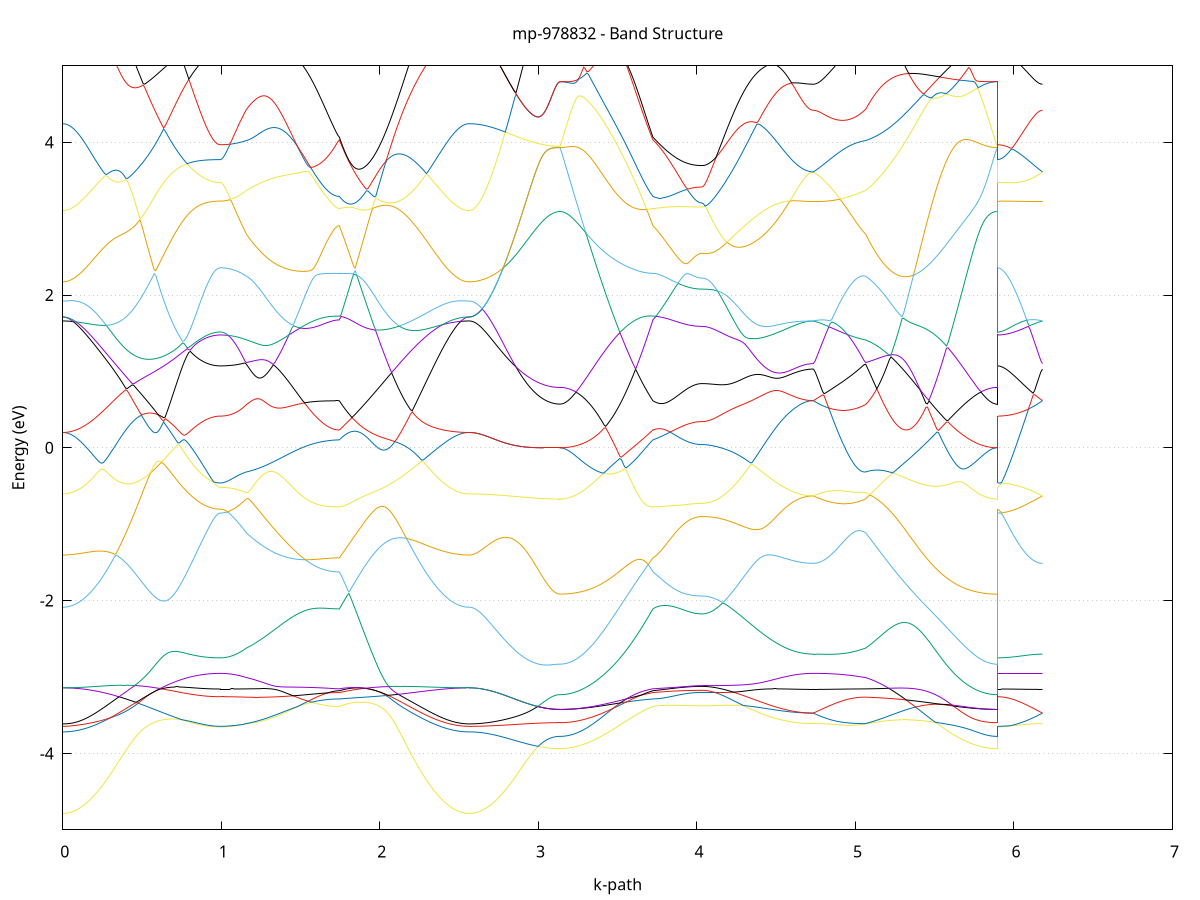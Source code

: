 set title 'mp-978832 - Band Structure'
set xlabel 'k-path'
set ylabel 'Energy (eV)'
set grid y
set yrange [-5:5]
set terminal png size 800,600
set output 'mp-978832_bands_gnuplot.png'
plot '-' using 1:2 with lines notitle, '-' using 1:2 with lines notitle, '-' using 1:2 with lines notitle, '-' using 1:2 with lines notitle, '-' using 1:2 with lines notitle, '-' using 1:2 with lines notitle, '-' using 1:2 with lines notitle, '-' using 1:2 with lines notitle, '-' using 1:2 with lines notitle, '-' using 1:2 with lines notitle, '-' using 1:2 with lines notitle, '-' using 1:2 with lines notitle, '-' using 1:2 with lines notitle, '-' using 1:2 with lines notitle, '-' using 1:2 with lines notitle, '-' using 1:2 with lines notitle, '-' using 1:2 with lines notitle, '-' using 1:2 with lines notitle, '-' using 1:2 with lines notitle, '-' using 1:2 with lines notitle, '-' using 1:2 with lines notitle, '-' using 1:2 with lines notitle, '-' using 1:2 with lines notitle, '-' using 1:2 with lines notitle, '-' using 1:2 with lines notitle, '-' using 1:2 with lines notitle, '-' using 1:2 with lines notitle, '-' using 1:2 with lines notitle, '-' using 1:2 with lines notitle, '-' using 1:2 with lines notitle, '-' using 1:2 with lines notitle, '-' using 1:2 with lines notitle, '-' using 1:2 with lines notitle, '-' using 1:2 with lines notitle, '-' using 1:2 with lines notitle, '-' using 1:2 with lines notitle, '-' using 1:2 with lines notitle, '-' using 1:2 with lines notitle, '-' using 1:2 with lines notitle, '-' using 1:2 with lines notitle, '-' using 1:2 with lines notitle, '-' using 1:2 with lines notitle, '-' using 1:2 with lines notitle, '-' using 1:2 with lines notitle, '-' using 1:2 with lines notitle, '-' using 1:2 with lines notitle, '-' using 1:2 with lines notitle, '-' using 1:2 with lines notitle, '-' using 1:2 with lines notitle, '-' using 1:2 with lines notitle, '-' using 1:2 with lines notitle, '-' using 1:2 with lines notitle, '-' using 1:2 with lines notitle, '-' using 1:2 with lines notitle, '-' using 1:2 with lines notitle, '-' using 1:2 with lines notitle, '-' using 1:2 with lines notitle, '-' using 1:2 with lines notitle, '-' using 1:2 with lines notitle, '-' using 1:2 with lines notitle, '-' using 1:2 with lines notitle, '-' using 1:2 with lines notitle, '-' using 1:2 with lines notitle, '-' using 1:2 with lines notitle
0.000000 -40.591299
0.009936 -40.591299
0.019873 -40.591299
0.029809 -40.591199
0.039745 -40.591199
0.049681 -40.591099
0.059618 -40.590999
0.069554 -40.590899
0.079490 -40.590699
0.089426 -40.590599
0.099363 -40.590399
0.109299 -40.590199
0.119235 -40.589999
0.129171 -40.589799
0.139108 -40.589599
0.149044 -40.589299
0.158980 -40.589099
0.168917 -40.588799
0.178853 -40.588499
0.188789 -40.588199
0.198725 -40.587899
0.208662 -40.587599
0.218598 -40.587299
0.228534 -40.586899
0.238470 -40.586599
0.248407 -40.586199
0.258343 -40.585899
0.268279 -40.585499
0.278216 -40.585099
0.288152 -40.584699
0.298088 -40.584399
0.308024 -40.583999
0.317961 -40.583599
0.327897 -40.583199
0.337833 -40.582799
0.347769 -40.582399
0.357706 -40.581999
0.367642 -40.581599
0.377578 -40.581199
0.387514 -40.580799
0.397451 -40.580399
0.407387 -40.579999
0.417323 -40.579599
0.427260 -40.579199
0.437196 -40.578799
0.447132 -40.578399
0.457068 -40.577999
0.467005 -40.577599
0.476941 -40.577199
0.486877 -40.576899
0.496813 -40.576499
0.506750 -40.576099
0.516686 -40.575799
0.526622 -40.575399
0.536558 -40.575099
0.546495 -40.574699
0.556431 -40.574399
0.566367 -40.574099
0.576304 -40.573699
0.586240 -40.573399
0.596176 -40.573099
0.606112 -40.572799
0.616049 -40.572499
0.625985 -40.572199
0.635921 -40.571999
0.645857 -40.571699
0.655794 -40.571399
0.665730 -40.571199
0.675666 -40.570899
0.685602 -40.570699
0.695539 -40.570399
0.705475 -40.570199
0.715411 -40.569999
0.725348 -40.569799
0.735284 -40.569599
0.745220 -40.569399
0.755156 -40.569199
0.765093 -40.568999
0.775029 -40.568799
0.784965 -40.568699
0.794901 -40.568499
0.804838 -40.568399
0.814774 -40.568199
0.824710 -40.568099
0.834647 -40.567999
0.844583 -40.567899
0.854519 -40.567699
0.864455 -40.567599
0.874392 -40.567499
0.884328 -40.567499
0.894264 -40.567399
0.904200 -40.567299
0.914137 -40.567199
0.924073 -40.567199
0.934009 -40.567099
0.943945 -40.567099
0.953882 -40.567099
0.963818 -40.566999
0.973754 -40.566999
0.983691 -40.566999
0.993627 -40.566999
0.993627 -40.566999
1.003337 -40.566999
1.013048 -40.566999
1.022758 -40.566999
1.032469 -40.566999
1.042179 -40.566999
1.051890 -40.566999
1.061600 -40.566999
1.071310 -40.567099
1.081021 -40.567099
1.090731 -40.567099
1.100442 -40.567099
1.110152 -40.567099
1.119863 -40.567099
1.129573 -40.567199
1.139284 -40.567199
1.148994 -40.567199
1.158705 -40.567199
1.158705 -40.567199
1.168635 -40.567299
1.178565 -40.567299
1.188495 -40.567299
1.198425 -40.567299
1.208355 -40.567399
1.218285 -40.567399
1.228215 -40.567499
1.238145 -40.567499
1.248075 -40.567599
1.258005 -40.567599
1.267935 -40.567699
1.277865 -40.567699
1.287795 -40.567799
1.297725 -40.567799
1.307655 -40.567899
1.317585 -40.567999
1.327515 -40.567999
1.337445 -40.568099
1.347375 -40.568199
1.357305 -40.568299
1.367235 -40.568299
1.377165 -40.568399
1.387096 -40.568499
1.397026 -40.568599
1.406956 -40.568599
1.416886 -40.568699
1.426816 -40.568799
1.436746 -40.568899
1.446676 -40.568899
1.456606 -40.568999
1.466536 -40.569099
1.476466 -40.569199
1.486396 -40.569199
1.496326 -40.569299
1.506256 -40.569399
1.516186 -40.569399
1.526116 -40.569499
1.536046 -40.569599
1.545976 -40.569599
1.555906 -40.569699
1.565836 -40.569799
1.575766 -40.569799
1.585696 -40.569899
1.595626 -40.569899
1.605557 -40.569999
1.615487 -40.569999
1.625417 -40.569999
1.635347 -40.570099
1.645277 -40.570099
1.655207 -40.570199
1.665137 -40.570199
1.675067 -40.570199
1.684997 -40.570199
1.694927 -40.570299
1.704857 -40.570299
1.714787 -40.570299
1.724717 -40.570299
1.734647 -40.570299
1.744577 -40.570299
1.744577 -40.570299
1.754569 -40.570399
1.764561 -40.570499
1.774553 -40.570499
1.784544 -40.570599
1.794536 -40.570699
1.804528 -40.570899
1.814520 -40.570999
1.824512 -40.571099
1.834503 -40.571199
1.844495 -40.571399
1.854487 -40.571499
1.864479 -40.571699
1.874471 -40.571899
1.884462 -40.572099
1.894454 -40.572199
1.904446 -40.572399
1.914438 -40.572599
1.924430 -40.572899
1.934421 -40.573099
1.944413 -40.573299
1.954405 -40.573499
1.964397 -40.573799
1.974389 -40.574099
1.984380 -40.574299
1.994372 -40.574599
2.004364 -40.574899
2.014356 -40.575199
2.024348 -40.575499
2.034339 -40.575799
2.044331 -40.576099
2.054323 -40.576399
2.064315 -40.576799
2.074307 -40.577099
2.084298 -40.577399
2.094290 -40.577799
2.104282 -40.578099
2.114274 -40.578499
2.124266 -40.578899
2.134257 -40.579299
2.144249 -40.579599
2.154241 -40.579999
2.164233 -40.580399
2.174225 -40.580799
2.184216 -40.581199
2.194208 -40.581599
2.204200 -40.581999
2.214192 -40.582399
2.224184 -40.582799
2.234175 -40.583099
2.244167 -40.583499
2.254159 -40.583899
2.264151 -40.584299
2.274143 -40.584699
2.284134 -40.585099
2.294126 -40.585499
2.304118 -40.585799
2.314110 -40.586199
2.324102 -40.586499
2.334094 -40.586899
2.344085 -40.587199
2.354077 -40.587599
2.364069 -40.587899
2.374061 -40.588199
2.384053 -40.588499
2.394044 -40.588799
2.404036 -40.589099
2.414028 -40.589299
2.424020 -40.589599
2.434012 -40.589799
2.444003 -40.589999
2.453995 -40.590199
2.463987 -40.590399
2.473979 -40.590599
2.483971 -40.590699
2.493962 -40.590899
2.503954 -40.590999
2.513946 -40.591099
2.523938 -40.591199
2.533930 -40.591199
2.543921 -40.591299
2.553913 -40.591299
2.563905 -40.591299
2.563905 -40.591299
2.573780 -40.591299
2.583655 -40.591299
2.593530 -40.591199
2.603405 -40.591099
2.613281 -40.590999
2.623156 -40.590899
2.633031 -40.590699
2.642906 -40.590499
2.652781 -40.590299
2.662656 -40.589999
2.672531 -40.589699
2.682407 -40.589499
2.692282 -40.589099
2.702157 -40.588799
2.712032 -40.588399
2.721907 -40.588099
2.731782 -40.587699
2.741657 -40.587199
2.751532 -40.586799
2.761408 -40.586399
2.771283 -40.585899
2.781158 -40.585399
2.791033 -40.584899
2.800908 -40.584399
2.810783 -40.583899
2.820658 -40.583399
2.830534 -40.582799
2.840409 -40.582299
2.850284 -40.581799
2.860159 -40.581199
2.870034 -40.580699
2.879909 -40.580099
2.889784 -40.579599
2.899659 -40.578999
2.909535 -40.578499
2.919410 -40.577999
2.929285 -40.577399
2.939160 -40.576899
2.949035 -40.576399
2.958910 -40.575899
2.968785 -40.575499
2.978660 -40.574999
2.988536 -40.574599
2.998411 -40.574099
3.008286 -40.573799
3.018161 -40.573399
3.028036 -40.572999
3.037911 -40.572699
3.047786 -40.572399
3.057662 -40.572099
3.067537 -40.571899
3.077412 -40.571699
3.087287 -40.571499
3.097162 -40.571399
3.107037 -40.571199
3.116912 -40.571199
3.126787 -40.571099
3.136663 -40.571099
3.136663 -40.571099
3.146593 -40.571099
3.156523 -40.571099
3.166453 -40.571099
3.176383 -40.571099
3.186313 -40.571099
3.196243 -40.571099
3.206173 -40.570999
3.216103 -40.570999
3.226033 -40.570999
3.235963 -40.570999
3.245893 -40.570999
3.255823 -40.570899
3.265753 -40.570899
3.275683 -40.570899
3.285613 -40.570799
3.295543 -40.570799
3.305473 -40.570799
3.315403 -40.570699
3.325333 -40.570699
3.335263 -40.570699
3.345194 -40.570599
3.355124 -40.570599
3.365054 -40.570499
3.374984 -40.570499
3.384914 -40.570499
3.394844 -40.570399
3.404774 -40.570399
3.414704 -40.570299
3.424634 -40.570299
3.434564 -40.570299
3.444494 -40.570199
3.454424 -40.570199
3.464354 -40.570199
3.474284 -40.570099
3.484214 -40.570099
3.494144 -40.570099
3.504074 -40.569999
3.514004 -40.569999
3.523934 -40.569999
3.533864 -40.569899
3.543794 -40.569899
3.553724 -40.569899
3.563655 -40.569899
3.573585 -40.569899
3.583515 -40.569899
3.593445 -40.569899
3.603375 -40.569899
3.613305 -40.569899
3.623235 -40.569899
3.633165 -40.569899
3.643095 -40.569899
3.653025 -40.569999
3.662955 -40.569999
3.672885 -40.569999
3.682815 -40.570099
3.692745 -40.570099
3.702675 -40.570199
3.712605 -40.570199
3.722535 -40.570299
3.722535 -40.570299
3.732511 -40.570299
3.742487 -40.570399
3.752463 -40.570399
3.762439 -40.570399
3.772415 -40.570499
3.782391 -40.570599
3.792367 -40.570599
3.802343 -40.570699
3.812319 -40.570699
3.822295 -40.570799
3.832271 -40.570799
3.842247 -40.570899
3.852222 -40.570999
3.862198 -40.570999
3.872174 -40.571099
3.882150 -40.571199
3.892126 -40.571199
3.902102 -40.571299
3.912078 -40.571299
3.922054 -40.571399
3.932030 -40.571399
3.942006 -40.571499
3.951982 -40.571499
3.961958 -40.571499
3.971934 -40.571599
3.981910 -40.571599
3.991886 -40.571599
4.001862 -40.571599
4.011838 -40.571599
4.021813 -40.571599
4.031789 -40.571599
4.031789 -40.571599
4.041685 -40.571599
4.051581 -40.571599
4.061477 -40.571599
4.071373 -40.571599
4.081268 -40.571599
4.091164 -40.571599
4.101060 -40.571499
4.110956 -40.571499
4.120851 -40.571499
4.130747 -40.571399
4.140643 -40.571399
4.150539 -40.571299
4.160435 -40.571299
4.170330 -40.571199
4.180226 -40.571199
4.190122 -40.571099
4.200018 -40.570999
4.209913 -40.570999
4.219809 -40.570899
4.229705 -40.570799
4.239601 -40.570699
4.249497 -40.570599
4.259392 -40.570599
4.269288 -40.570499
4.279184 -40.570399
4.289080 -40.570299
4.298975 -40.570199
4.308871 -40.570099
4.318767 -40.569999
4.328663 -40.569899
4.338559 -40.569799
4.348454 -40.569699
4.358350 -40.569599
4.368246 -40.569499
4.378142 -40.569399
4.388037 -40.569299
4.397933 -40.569199
4.407829 -40.569099
4.417725 -40.568999
4.427621 -40.568899
4.437516 -40.568799
4.447412 -40.568699
4.457308 -40.568599
4.467204 -40.568499
4.477099 -40.568399
4.486995 -40.568299
4.496891 -40.568199
4.506787 -40.568099
4.516683 -40.567999
4.526578 -40.567899
4.536474 -40.567899
4.546370 -40.567799
4.556266 -40.567699
4.566161 -40.567599
4.576057 -40.567599
4.585953 -40.567499
4.595849 -40.567399
4.605745 -40.567399
4.615640 -40.567299
4.625536 -40.567299
4.635432 -40.567199
4.645328 -40.567199
4.655223 -40.567099
4.665119 -40.567099
4.675015 -40.567099
4.684911 -40.567099
4.694807 -40.566999
4.704702 -40.566999
4.714598 -40.566999
4.724494 -40.566999
4.734390 -40.566999
4.734390 -40.566999
4.744112 -40.566999
4.753834 -40.566999
4.763556 -40.566999
4.773278 -40.566999
4.783000 -40.566999
4.792722 -40.566999
4.802444 -40.566999
4.812166 -40.566999
4.821888 -40.566999
4.831610 -40.566999
4.841332 -40.566999
4.851054 -40.567099
4.860777 -40.567099
4.870499 -40.567099
4.880221 -40.567099
4.889943 -40.567099
4.899665 -40.567099
4.909387 -40.567099
4.919109 -40.567099
4.928831 -40.567099
4.938553 -40.567099
4.948275 -40.567099
4.957997 -40.567099
4.967719 -40.567099
4.977441 -40.567099
4.987163 -40.567199
4.996885 -40.567199
5.006608 -40.567199
5.016330 -40.567199
5.026052 -40.567199
5.035774 -40.567199
5.045496 -40.567199
5.055218 -40.567199
5.064940 -40.567199
5.064940 -40.567199
5.074922 -40.567299
5.084905 -40.567299
5.094887 -40.567299
5.104870 -40.567299
5.114853 -40.567399
5.124835 -40.567399
5.134818 -40.567499
5.144800 -40.567499
5.154783 -40.567499
5.164765 -40.567599
5.174748 -40.567599
5.184730 -40.567699
5.194713 -40.567699
5.204695 -40.567799
5.214678 -40.567799
5.224660 -40.567899
5.234643 -40.567899
5.244625 -40.567999
5.254608 -40.567999
5.264590 -40.568099
5.274573 -40.568099
5.284555 -40.568199
5.294538 -40.568199
5.304520 -40.568299
5.314503 -40.568299
5.324485 -40.568399
5.334468 -40.568499
5.344450 -40.568499
5.354433 -40.568599
5.364415 -40.568699
5.374398 -40.568699
5.384381 -40.568799
5.394363 -40.568799
5.404346 -40.568899
5.414328 -40.568999
5.424311 -40.568999
5.434293 -40.569099
5.444276 -40.569199
5.454258 -40.569199
5.464241 -40.569299
5.474223 -40.569399
5.484206 -40.569399
5.494188 -40.569499
5.504171 -40.569599
5.514153 -40.569599
5.524136 -40.569699
5.534118 -40.569799
5.544101 -40.569799
5.554083 -40.569899
5.564066 -40.569899
5.574048 -40.569999
5.584031 -40.570099
5.594013 -40.570099
5.603996 -40.570199
5.613978 -40.570199
5.623961 -40.570299
5.633943 -40.570299
5.643926 -40.570399
5.653909 -40.570399
5.663891 -40.570499
5.673874 -40.570499
5.683856 -40.570599
5.693839 -40.570599
5.703821 -40.570699
5.713804 -40.570699
5.723786 -40.570799
5.733769 -40.570799
5.743751 -40.570799
5.753734 -40.570899
5.763716 -40.570899
5.773699 -40.570899
5.783681 -40.570999
5.793664 -40.570999
5.803646 -40.570999
5.813629 -40.570999
5.823611 -40.570999
5.833594 -40.571099
5.843576 -40.571099
5.853559 -40.571099
5.863541 -40.571099
5.873524 -40.571099
5.883506 -40.571099
5.893489 -40.571099
5.893489 -40.566999
5.903364 -40.566999
5.913239 -40.566999
5.923114 -40.566999
5.932990 -40.566999
5.942865 -40.566999
5.952740 -40.566999
5.962615 -40.566999
5.972490 -40.566999
5.982365 -40.566999
5.992240 -40.566999
6.002115 -40.566999
6.011991 -40.566999
6.021866 -40.566999
6.031741 -40.566999
6.041616 -40.566999
6.051491 -40.566999
6.061366 -40.566999
6.071241 -40.566999
6.081116 -40.566999
6.090992 -40.566999
6.100867 -40.566999
6.110742 -40.566999
6.120617 -40.566999
6.130492 -40.566999
6.140367 -40.566999
6.150242 -40.566999
6.160118 -40.566999
6.169993 -40.566999
6.179868 -40.566999
e
0.000000 -40.375999
0.009936 -40.375999
0.019873 -40.375899
0.029809 -40.375699
0.039745 -40.375499
0.049681 -40.375199
0.059618 -40.374899
0.069554 -40.374499
0.079490 -40.373999
0.089426 -40.373499
0.099363 -40.372899
0.109299 -40.372299
0.119235 -40.371599
0.129171 -40.370799
0.139108 -40.369999
0.149044 -40.369099
0.158980 -40.368199
0.168917 -40.367199
0.178853 -40.366099
0.188789 -40.364999
0.198725 -40.363899
0.208662 -40.362599
0.218598 -40.361399
0.228534 -40.359999
0.238470 -40.358599
0.248407 -40.357199
0.258343 -40.355699
0.268279 -40.354199
0.278216 -40.352599
0.288152 -40.350999
0.298088 -40.349299
0.308024 -40.347599
0.317961 -40.345799
0.327897 -40.343999
0.337833 -40.342199
0.347769 -40.340299
0.357706 -40.338399
0.367642 -40.336499
0.377578 -40.334499
0.387514 -40.332499
0.397451 -40.330399
0.407387 -40.328299
0.417323 -40.326199
0.427260 -40.324099
0.437196 -40.321999
0.447132 -40.319799
0.457068 -40.317599
0.467005 -40.315399
0.476941 -40.313199
0.486877 -40.310999
0.496813 -40.308799
0.506750 -40.306499
0.516686 -40.304299
0.526622 -40.301999
0.536558 -40.299799
0.546495 -40.297499
0.556431 -40.295299
0.566367 -40.293099
0.576304 -40.290899
0.586240 -40.288699
0.596176 -40.286499
0.606112 -40.284299
0.616049 -40.282099
0.625985 -40.279999
0.635921 -40.277899
0.645857 -40.275799
0.655794 -40.273799
0.665730 -40.271699
0.675666 -40.269799
0.685602 -40.267799
0.695539 -40.265899
0.705475 -40.263999
0.715411 -40.262199
0.725348 -40.260399
0.735284 -40.258599
0.745220 -40.256899
0.755156 -40.255299
0.765093 -40.253699
0.775029 -40.252199
0.784965 -40.250699
0.794901 -40.249199
0.804838 -40.247899
0.814774 -40.246599
0.824710 -40.245299
0.834647 -40.244099
0.844583 -40.242999
0.854519 -40.241999
0.864455 -40.240999
0.874392 -40.240099
0.884328 -40.239199
0.894264 -40.238399
0.904200 -40.237699
0.914137 -40.237099
0.924073 -40.236499
0.934009 -40.236099
0.943945 -40.235599
0.953882 -40.235299
0.963818 -40.234999
0.973754 -40.234899
0.983691 -40.234699
0.993627 -40.234699
0.993627 -40.234699
1.003337 -40.234699
1.013048 -40.234799
1.022758 -40.234999
1.032469 -40.235199
1.042179 -40.235599
1.051890 -40.235999
1.061600 -40.236499
1.071310 -40.237099
1.081021 -40.237799
1.090731 -40.238499
1.100442 -40.239299
1.110152 -40.240199
1.119863 -40.241099
1.129573 -40.242199
1.139284 -40.243299
1.148994 -40.244399
1.158705 -40.245699
1.158705 -40.245699
1.168635 -40.246599
1.178565 -40.247499
1.188495 -40.248399
1.198425 -40.249299
1.208355 -40.250199
1.218285 -40.251099
1.228215 -40.251999
1.238145 -40.252899
1.248075 -40.253699
1.258005 -40.254599
1.267935 -40.255499
1.277865 -40.256299
1.287795 -40.257199
1.297725 -40.257999
1.307655 -40.258799
1.317585 -40.259599
1.327515 -40.260399
1.337445 -40.261199
1.347375 -40.261999
1.357305 -40.262799
1.367235 -40.263499
1.377165 -40.264299
1.387096 -40.264999
1.397026 -40.265699
1.406956 -40.266399
1.416886 -40.267099
1.426816 -40.267799
1.436746 -40.268399
1.446676 -40.268999
1.456606 -40.269699
1.466536 -40.270299
1.476466 -40.270899
1.486396 -40.271399
1.496326 -40.271999
1.506256 -40.272499
1.516186 -40.272999
1.526116 -40.273499
1.536046 -40.273999
1.545976 -40.274399
1.555906 -40.274899
1.565836 -40.275299
1.575766 -40.275699
1.585696 -40.275999
1.595626 -40.276399
1.605557 -40.276699
1.615487 -40.276999
1.625417 -40.277299
1.635347 -40.277599
1.645277 -40.277799
1.655207 -40.277999
1.665137 -40.278199
1.675067 -40.278399
1.684997 -40.278499
1.694927 -40.278699
1.704857 -40.278799
1.714787 -40.278899
1.724717 -40.278899
1.734647 -40.278899
1.744577 -40.278999
1.744577 -40.278999
1.754569 -40.275499
1.764561 -40.271999
1.774553 -40.268499
1.784544 -40.264999
1.794536 -40.261499
1.804528 -40.257999
1.814520 -40.254399
1.824512 -40.250899
1.834503 -40.247299
1.844495 -40.243699
1.854487 -40.240199
1.864479 -40.236599
1.874471 -40.239099
1.884462 -40.242399
1.894454 -40.245799
1.904446 -40.249199
1.914438 -40.252499
1.924430 -40.255799
1.934421 -40.259099
1.944413 -40.262399
1.954405 -40.265699
1.964397 -40.268899
1.974389 -40.272199
1.984380 -40.275299
1.994372 -40.278499
2.004364 -40.281599
2.014356 -40.284699
2.024348 -40.287799
2.034339 -40.290799
2.044331 -40.293799
2.054323 -40.296799
2.064315 -40.299699
2.074307 -40.302599
2.084298 -40.305399
2.094290 -40.308199
2.104282 -40.310899
2.114274 -40.313599
2.124266 -40.316299
2.134257 -40.318899
2.144249 -40.321399
2.154241 -40.323899
2.164233 -40.326399
2.174225 -40.328799
2.184216 -40.331099
2.194208 -40.333399
2.204200 -40.335699
2.214192 -40.337899
2.224184 -40.339999
2.234175 -40.341999
2.244167 -40.344099
2.254159 -40.345999
2.264151 -40.347899
2.274143 -40.349699
2.284134 -40.351499
2.294126 -40.353199
2.304118 -40.354899
2.314110 -40.356499
2.324102 -40.357999
2.334094 -40.359499
2.344085 -40.360899
2.354077 -40.362199
2.364069 -40.363499
2.374061 -40.364699
2.384053 -40.365899
2.394044 -40.366999
2.404036 -40.367999
2.414028 -40.368999
2.424020 -40.369899
2.434012 -40.370699
2.444003 -40.371499
2.453995 -40.372199
2.463987 -40.372899
2.473979 -40.373499
2.483971 -40.373999
2.493962 -40.374499
2.503954 -40.374899
2.513946 -40.375199
2.523938 -40.375499
2.533930 -40.375699
2.543921 -40.375899
2.553913 -40.375999
2.563905 -40.375999
2.563905 -40.375999
2.573780 -40.375999
2.583655 -40.376099
2.593530 -40.376099
2.603405 -40.376199
2.613281 -40.376399
2.623156 -40.376499
2.633031 -40.376699
2.642906 -40.376899
2.652781 -40.377099
2.662656 -40.377399
2.672531 -40.377699
2.682407 -40.377999
2.692282 -40.378299
2.702157 -40.378699
2.712032 -40.379099
2.721907 -40.379499
2.731782 -40.379899
2.741657 -40.380299
2.751532 -40.380799
2.761408 -40.381199
2.771283 -40.381699
2.781158 -40.382199
2.791033 -40.382699
2.800908 -40.383299
2.810783 -40.383799
2.820658 -40.384399
2.830534 -40.384899
2.840409 -40.385499
2.850284 -40.386099
2.860159 -40.386599
2.870034 -40.387199
2.879909 -40.387799
2.889784 -40.388299
2.899659 -40.388899
2.909535 -40.389499
2.919410 -40.389999
2.929285 -40.390599
2.939160 -40.391099
2.949035 -40.391599
2.958910 -40.392099
2.968785 -40.392599
2.978660 -40.393099
2.988536 -40.393599
2.998411 -40.393999
3.008286 -40.394399
3.018161 -40.394799
3.028036 -40.395199
3.037911 -40.395499
3.047786 -40.395799
3.057662 -40.396099
3.067537 -40.396299
3.077412 -40.396599
3.087287 -40.396699
3.097162 -40.396899
3.107037 -40.396999
3.116912 -40.397099
3.126787 -40.397199
3.136663 -40.397199
3.136663 -40.397199
3.146593 -40.397099
3.156523 -40.396999
3.166453 -40.396799
3.176383 -40.396499
3.186313 -40.396199
3.196243 -40.395799
3.206173 -40.395299
3.216103 -40.394699
3.226033 -40.393999
3.235963 -40.393299
3.245893 -40.392499
3.255823 -40.391599
3.265753 -40.390599
3.275683 -40.389599
3.285613 -40.388399
3.295543 -40.387199
3.305473 -40.385999
3.315403 -40.384599
3.325333 -40.383199
3.335263 -40.381799
3.345194 -40.380199
3.355124 -40.378599
3.365054 -40.376899
3.374984 -40.375099
3.384914 -40.373299
3.394844 -40.371399
3.404774 -40.369399
3.414704 -40.367399
3.424634 -40.365299
3.434564 -40.363199
3.444494 -40.360999
3.454424 -40.358699
3.464354 -40.356399
3.474284 -40.353999
3.484214 -40.351499
3.494144 -40.348999
3.504074 -40.346399
3.514004 -40.343799
3.523934 -40.341199
3.533864 -40.338399
3.543794 -40.335699
3.553724 -40.332899
3.563655 -40.329999
3.573585 -40.327099
3.583515 -40.324099
3.593445 -40.321099
3.603375 -40.318099
3.613305 -40.314999
3.623235 -40.311899
3.633165 -40.308699
3.643095 -40.305499
3.653025 -40.302299
3.662955 -40.299099
3.672885 -40.295799
3.682815 -40.292499
3.692745 -40.289099
3.702675 -40.285799
3.712605 -40.282399
3.722535 -40.278999
3.722535 -40.278999
3.732511 -40.277699
3.742487 -40.276299
3.752463 -40.274999
3.762439 -40.273699
3.772415 -40.272299
3.782391 -40.270999
3.792367 -40.269599
3.802343 -40.268299
3.812319 -40.266899
3.822295 -40.265499
3.832271 -40.264199
3.842247 -40.262799
3.852222 -40.261399
3.862198 -40.259999
3.872174 -40.258599
3.882150 -40.257199
3.892126 -40.255799
3.902102 -40.254399
3.912078 -40.252999
3.922054 -40.251599
3.932030 -40.250299
3.942006 -40.248899
3.951982 -40.247499
3.961958 -40.246099
3.971934 -40.244699
3.981910 -40.243299
3.991886 -40.241999
4.001862 -40.240699
4.011838 -40.239399
4.021813 -40.238299
4.031789 -40.237799
4.031789 -40.237799
4.041685 -40.237799
4.051581 -40.237799
4.061477 -40.237799
4.071373 -40.237799
4.081268 -40.237799
4.091164 -40.237799
4.101060 -40.237699
4.110956 -40.237699
4.120851 -40.237699
4.130747 -40.237699
4.140643 -40.237599
4.150539 -40.237599
4.160435 -40.237599
4.170330 -40.237499
4.180226 -40.237499
4.190122 -40.237399
4.200018 -40.237399
4.209913 -40.237299
4.219809 -40.237299
4.229705 -40.237199
4.239601 -40.237199
4.249497 -40.237099
4.259392 -40.237099
4.269288 -40.236999
4.279184 -40.236899
4.289080 -40.236899
4.298975 -40.236799
4.308871 -40.236699
4.318767 -40.236699
4.328663 -40.236599
4.338559 -40.236499
4.348454 -40.236499
4.358350 -40.236399
4.368246 -40.236299
4.378142 -40.236299
4.388037 -40.236199
4.397933 -40.236099
4.407829 -40.236099
4.417725 -40.235999
4.427621 -40.235899
4.437516 -40.235899
4.447412 -40.235799
4.457308 -40.235699
4.467204 -40.235699
4.477099 -40.235599
4.486995 -40.235499
4.496891 -40.235499
4.506787 -40.235399
4.516683 -40.235299
4.526578 -40.235299
4.536474 -40.235199
4.546370 -40.235199
4.556266 -40.235099
4.566161 -40.235099
4.576057 -40.234999
4.585953 -40.234999
4.595849 -40.234899
4.605745 -40.234899
4.615640 -40.234899
4.625536 -40.234799
4.635432 -40.234799
4.645328 -40.234799
4.655223 -40.234699
4.665119 -40.234699
4.675015 -40.234699
4.684911 -40.234699
4.694807 -40.234699
4.704702 -40.234699
4.714598 -40.234699
4.724494 -40.234699
4.734390 -40.234699
4.734390 -40.234699
4.744112 -40.234699
4.753834 -40.234699
4.763556 -40.234699
4.773278 -40.234799
4.783000 -40.234899
4.792722 -40.234999
4.802444 -40.235099
4.812166 -40.235199
4.821888 -40.235399
4.831610 -40.235599
4.841332 -40.235799
4.851054 -40.235999
4.860777 -40.236199
4.870499 -40.236499
4.880221 -40.236799
4.889943 -40.237099
4.899665 -40.237399
4.909387 -40.237699
4.919109 -40.238099
4.928831 -40.238499
4.938553 -40.238899
4.948275 -40.239299
4.957997 -40.239699
4.967719 -40.240199
4.977441 -40.240599
4.987163 -40.241099
4.996885 -40.241599
5.006608 -40.242099
5.016330 -40.242699
5.026052 -40.243199
5.035774 -40.243799
5.045496 -40.244399
5.055218 -40.244999
5.064940 -40.245699
5.064940 -40.245699
5.074922 -40.246999
5.084905 -40.248399
5.094887 -40.249899
5.104870 -40.251399
5.114853 -40.252999
5.124835 -40.254699
5.134818 -40.256399
5.144800 -40.258199
5.154783 -40.260099
5.164765 -40.261999
5.174748 -40.263999
5.184730 -40.265999
5.194713 -40.267999
5.204695 -40.270099
5.214678 -40.272299
5.224660 -40.274499
5.234643 -40.276699
5.244625 -40.278999
5.254608 -40.281299
5.264590 -40.283699
5.274573 -40.286099
5.284555 -40.288499
5.294538 -40.290899
5.304520 -40.293399
5.314503 -40.295899
5.324485 -40.298399
5.334468 -40.300899
5.344450 -40.303399
5.354433 -40.305999
5.364415 -40.308499
5.374398 -40.311099
5.384381 -40.313599
5.394363 -40.316199
5.404346 -40.318799
5.414328 -40.321299
5.424311 -40.323899
5.434293 -40.326399
5.444276 -40.328999
5.454258 -40.331499
5.464241 -40.333999
5.474223 -40.336499
5.484206 -40.338899
5.494188 -40.341399
5.504171 -40.343799
5.514153 -40.346199
5.524136 -40.348499
5.534118 -40.350899
5.544101 -40.353099
5.554083 -40.355399
5.564066 -40.357599
5.574048 -40.359799
5.584031 -40.361899
5.594013 -40.363999
5.603996 -40.365999
5.613978 -40.367999
5.623961 -40.369899
5.633943 -40.371799
5.643926 -40.373599
5.653909 -40.375399
5.663891 -40.377099
5.673874 -40.378699
5.683856 -40.380299
5.693839 -40.381799
5.703821 -40.383299
5.713804 -40.384699
5.723786 -40.385999
5.733769 -40.387199
5.743751 -40.388399
5.753734 -40.389499
5.763716 -40.390599
5.773699 -40.391499
5.783681 -40.392399
5.793664 -40.393199
5.803646 -40.393999
5.813629 -40.394699
5.823611 -40.395199
5.833594 -40.395799
5.843576 -40.396199
5.853559 -40.396499
5.863541 -40.396799
5.873524 -40.396999
5.883506 -40.397099
5.893489 -40.397199
5.893489 -40.234699
5.903364 -40.234699
5.913239 -40.234699
5.923114 -40.234699
5.932990 -40.234699
5.942865 -40.234699
5.952740 -40.234699
5.962615 -40.234699
5.972490 -40.234699
5.982365 -40.234699
5.992240 -40.234699
6.002115 -40.234699
6.011991 -40.234699
6.021866 -40.234699
6.031741 -40.234699
6.041616 -40.234699
6.051491 -40.234699
6.061366 -40.234699
6.071241 -40.234699
6.081116 -40.234699
6.090992 -40.234699
6.100867 -40.234699
6.110742 -40.234699
6.120617 -40.234699
6.130492 -40.234699
6.140367 -40.234699
6.150242 -40.234699
6.160118 -40.234699
6.169993 -40.234699
6.179868 -40.234699
e
0.000000 -40.077499
0.009936 -40.077599
0.019873 -40.077699
0.029809 -40.077899
0.039745 -40.078099
0.049681 -40.078499
0.059618 -40.078899
0.069554 -40.079399
0.079490 -40.079999
0.089426 -40.080699
0.099363 -40.081399
0.109299 -40.082299
0.119235 -40.083099
0.129171 -40.084099
0.139108 -40.085099
0.149044 -40.086199
0.158980 -40.087399
0.168917 -40.088699
0.178853 -40.089999
0.188789 -40.091399
0.198725 -40.092799
0.208662 -40.094299
0.218598 -40.095899
0.228534 -40.097499
0.238470 -40.099199
0.248407 -40.100899
0.258343 -40.102699
0.268279 -40.104599
0.278216 -40.106499
0.288152 -40.108399
0.298088 -40.110399
0.308024 -40.112499
0.317961 -40.114599
0.327897 -40.116699
0.337833 -40.118899
0.347769 -40.121099
0.357706 -40.123299
0.367642 -40.125599
0.377578 -40.127899
0.387514 -40.130199
0.397451 -40.132599
0.407387 -40.134899
0.417323 -40.137299
0.427260 -40.139699
0.437196 -40.142199
0.447132 -40.144599
0.457068 -40.146999
0.467005 -40.149499
0.476941 -40.151999
0.486877 -40.154399
0.496813 -40.156899
0.506750 -40.159399
0.516686 -40.161799
0.526622 -40.164299
0.536558 -40.166699
0.546495 -40.169199
0.556431 -40.171599
0.566367 -40.173999
0.576304 -40.176399
0.586240 -40.178699
0.596176 -40.181099
0.606112 -40.183399
0.616049 -40.185699
0.625985 -40.187999
0.635921 -40.190199
0.645857 -40.192399
0.655794 -40.194499
0.665730 -40.196699
0.675666 -40.198699
0.685602 -40.200799
0.695539 -40.202799
0.705475 -40.204699
0.715411 -40.206599
0.725348 -40.208499
0.735284 -40.210299
0.745220 -40.211999
0.755156 -40.213699
0.765093 -40.215299
0.775029 -40.216899
0.784965 -40.218399
0.794901 -40.219899
0.804838 -40.221299
0.814774 -40.222599
0.824710 -40.223899
0.834647 -40.225099
0.844583 -40.226199
0.854519 -40.227299
0.864455 -40.228299
0.874392 -40.229199
0.884328 -40.230099
0.894264 -40.230799
0.904200 -40.231499
0.914137 -40.232199
0.924073 -40.232699
0.934009 -40.233199
0.943945 -40.233699
0.953882 -40.233999
0.963818 -40.234299
0.973754 -40.234499
0.983691 -40.234599
0.993627 -40.234599
0.993627 -40.234599
1.003337 -40.234599
1.013048 -40.234599
1.022758 -40.234399
1.032469 -40.234099
1.042179 -40.233799
1.051890 -40.233399
1.061600 -40.232899
1.071310 -40.232399
1.081021 -40.231799
1.090731 -40.231099
1.100442 -40.230399
1.110152 -40.229499
1.119863 -40.228699
1.129573 -40.227699
1.139284 -40.226699
1.148994 -40.225599
1.158705 -40.224399
1.158705 -40.224399
1.168635 -40.223599
1.178565 -40.222799
1.188495 -40.221899
1.198425 -40.221099
1.208355 -40.220299
1.218285 -40.219399
1.228215 -40.218599
1.238145 -40.217799
1.248075 -40.216999
1.258005 -40.216199
1.267935 -40.215499
1.277865 -40.214699
1.287795 -40.213899
1.297725 -40.213199
1.307655 -40.212399
1.317585 -40.211699
1.327515 -40.210999
1.337445 -40.210299
1.347375 -40.209599
1.357305 -40.208899
1.367235 -40.208199
1.377165 -40.207599
1.387096 -40.206999
1.397026 -40.206299
1.406956 -40.205699
1.416886 -40.205099
1.426816 -40.204499
1.436746 -40.203999
1.446676 -40.203399
1.456606 -40.202899
1.466536 -40.202399
1.476466 -40.201799
1.486396 -40.201399
1.496326 -40.200899
1.506256 -40.200399
1.516186 -40.199999
1.526116 -40.199599
1.536046 -40.199199
1.545976 -40.198799
1.555906 -40.198399
1.565836 -40.198099
1.575766 -40.197699
1.585696 -40.197399
1.595626 -40.197099
1.605557 -40.196799
1.615487 -40.196599
1.625417 -40.196299
1.635347 -40.196099
1.645277 -40.195899
1.655207 -40.195699
1.665137 -40.195599
1.675067 -40.195399
1.684997 -40.195299
1.694927 -40.195199
1.704857 -40.195099
1.714787 -40.194999
1.724717 -40.194999
1.734647 -40.194899
1.744577 -40.194899
1.744577 -40.194899
1.754569 -40.198299
1.764561 -40.201699
1.774553 -40.204999
1.784544 -40.208399
1.794536 -40.211799
1.804528 -40.215199
1.814520 -40.218599
1.824512 -40.221999
1.834503 -40.225499
1.844495 -40.228899
1.854487 -40.232299
1.864479 -40.235699
1.874471 -40.232999
1.884462 -40.229499
1.894454 -40.225899
1.904446 -40.222299
1.914438 -40.218799
1.924430 -40.215199
1.934421 -40.211699
1.944413 -40.208199
1.954405 -40.204699
1.964397 -40.201199
1.974389 -40.197699
1.984380 -40.194299
1.994372 -40.190799
2.004364 -40.187399
2.014356 -40.183999
2.024348 -40.180699
2.034339 -40.177399
2.044331 -40.174099
2.054323 -40.170799
2.064315 -40.167599
2.074307 -40.164399
2.084298 -40.161199
2.094290 -40.158099
2.104282 -40.154999
2.114274 -40.151999
2.124266 -40.148999
2.134257 -40.145999
2.144249 -40.143099
2.154241 -40.140199
2.164233 -40.137399
2.174225 -40.134599
2.184216 -40.131899
2.194208 -40.129299
2.204200 -40.126699
2.214192 -40.124099
2.224184 -40.121599
2.234175 -40.119199
2.244167 -40.116799
2.254159 -40.114499
2.264151 -40.112199
2.274143 -40.109999
2.284134 -40.107899
2.294126 -40.105799
2.304118 -40.103799
2.314110 -40.101899
2.324102 -40.099999
2.334094 -40.098199
2.344085 -40.096499
2.354077 -40.094899
2.364069 -40.093299
2.374061 -40.091799
2.384053 -40.090299
2.394044 -40.088899
2.404036 -40.087699
2.414028 -40.086399
2.424020 -40.085299
2.434012 -40.084199
2.444003 -40.083199
2.453995 -40.082299
2.463987 -40.081499
2.473979 -40.080699
2.483971 -40.080099
2.493962 -40.079499
2.503954 -40.078999
2.513946 -40.078499
2.523938 -40.078199
2.533930 -40.077899
2.543921 -40.077699
2.553913 -40.077599
2.563905 -40.077499
2.563905 -40.077499
2.573780 -40.077499
2.583655 -40.077499
2.593530 -40.077499
2.603405 -40.077499
2.613281 -40.077499
2.623156 -40.077499
2.633031 -40.077499
2.642906 -40.077499
2.652781 -40.077499
2.662656 -40.077499
2.672531 -40.077499
2.682407 -40.077499
2.692282 -40.077499
2.702157 -40.077499
2.712032 -40.077499
2.721907 -40.077499
2.731782 -40.077499
2.741657 -40.077499
2.751532 -40.077499
2.761408 -40.077499
2.771283 -40.077499
2.781158 -40.077499
2.791033 -40.077499
2.800908 -40.077499
2.810783 -40.077499
2.820658 -40.077499
2.830534 -40.077499
2.840409 -40.077599
2.850284 -40.077599
2.860159 -40.077599
2.870034 -40.077599
2.879909 -40.077599
2.889784 -40.077599
2.899659 -40.077599
2.909535 -40.077599
2.919410 -40.077599
2.929285 -40.077599
2.939160 -40.077599
2.949035 -40.077599
2.958910 -40.077599
2.968785 -40.077599
2.978660 -40.077599
2.988536 -40.077599
2.998411 -40.077599
3.008286 -40.077599
3.018161 -40.077599
3.028036 -40.077599
3.037911 -40.077599
3.047786 -40.077599
3.057662 -40.077599
3.067537 -40.077599
3.077412 -40.077599
3.087287 -40.077599
3.097162 -40.077599
3.107037 -40.077599
3.116912 -40.077599
3.126787 -40.077599
3.136663 -40.077599
3.136663 -40.077599
3.146593 -40.077599
3.156523 -40.077799
3.166453 -40.077899
3.176383 -40.078199
3.186313 -40.078599
3.196243 -40.078999
3.206173 -40.079499
3.216103 -40.080099
3.226033 -40.080799
3.235963 -40.081499
3.245893 -40.082399
3.255823 -40.083299
3.265753 -40.084199
3.275683 -40.085299
3.285613 -40.086399
3.295543 -40.087599
3.305473 -40.088899
3.315403 -40.090199
3.325333 -40.091599
3.335263 -40.093099
3.345194 -40.094699
3.355124 -40.096299
3.365054 -40.097999
3.374984 -40.099799
3.384914 -40.101599
3.394844 -40.103499
3.404774 -40.105499
3.414704 -40.107499
3.424634 -40.109599
3.434564 -40.111799
3.444494 -40.113999
3.454424 -40.116299
3.464354 -40.118599
3.474284 -40.120999
3.484214 -40.123399
3.494144 -40.125899
3.504074 -40.128499
3.514004 -40.131099
3.523934 -40.133799
3.533864 -40.136499
3.543794 -40.139199
3.553724 -40.141999
3.563655 -40.144799
3.573585 -40.147699
3.583515 -40.150599
3.593445 -40.153599
3.603375 -40.156599
3.613305 -40.159599
3.623235 -40.162699
3.633165 -40.165799
3.643095 -40.168999
3.653025 -40.172099
3.662955 -40.175299
3.672885 -40.178499
3.682815 -40.181799
3.692745 -40.184999
3.702675 -40.188299
3.712605 -40.191599
3.722535 -40.194899
3.722535 -40.194899
3.732511 -40.196199
3.742487 -40.197499
3.752463 -40.198699
3.762439 -40.199999
3.772415 -40.201299
3.782391 -40.202599
3.792367 -40.203899
3.802343 -40.205199
3.812319 -40.206499
3.822295 -40.207799
3.832271 -40.209099
3.842247 -40.210399
3.852222 -40.211699
3.862198 -40.212999
3.872174 -40.214299
3.882150 -40.215699
3.892126 -40.216999
3.902102 -40.218299
3.912078 -40.219699
3.922054 -40.220999
3.932030 -40.222299
3.942006 -40.223699
3.951982 -40.224999
3.961958 -40.226399
3.971934 -40.227699
3.981910 -40.229099
3.991886 -40.230399
4.001862 -40.231699
4.011838 -40.232899
4.021813 -40.233999
4.031789 -40.234499
4.031789 -40.234499
4.041685 -40.234499
4.051581 -40.234499
4.061477 -40.234499
4.071373 -40.234499
4.081268 -40.234499
4.091164 -40.234499
4.101060 -40.234499
4.110956 -40.234499
4.120851 -40.234499
4.130747 -40.234499
4.140643 -40.234499
4.150539 -40.234499
4.160435 -40.234499
4.170330 -40.234499
4.180226 -40.234499
4.190122 -40.234499
4.200018 -40.234499
4.209913 -40.234499
4.219809 -40.234499
4.229705 -40.234499
4.239601 -40.234499
4.249497 -40.234499
4.259392 -40.234499
4.269288 -40.234499
4.279184 -40.234499
4.289080 -40.234499
4.298975 -40.234499
4.308871 -40.234599
4.318767 -40.234599
4.328663 -40.234599
4.338559 -40.234599
4.348454 -40.234599
4.358350 -40.234599
4.368246 -40.234599
4.378142 -40.234599
4.388037 -40.234599
4.397933 -40.234599
4.407829 -40.234599
4.417725 -40.234599
4.427621 -40.234599
4.437516 -40.234599
4.447412 -40.234599
4.457308 -40.234599
4.467204 -40.234599
4.477099 -40.234599
4.486995 -40.234599
4.496891 -40.234599
4.506787 -40.234599
4.516683 -40.234599
4.526578 -40.234599
4.536474 -40.234599
4.546370 -40.234599
4.556266 -40.234599
4.566161 -40.234599
4.576057 -40.234599
4.585953 -40.234599
4.595849 -40.234599
4.605745 -40.234599
4.615640 -40.234599
4.625536 -40.234599
4.635432 -40.234599
4.645328 -40.234599
4.655223 -40.234599
4.665119 -40.234599
4.675015 -40.234599
4.684911 -40.234599
4.694807 -40.234599
4.704702 -40.234699
4.714598 -40.234699
4.724494 -40.234699
4.734390 -40.234699
4.734390 -40.234699
4.744112 -40.234599
4.753834 -40.234599
4.763556 -40.234599
4.773278 -40.234499
4.783000 -40.234399
4.792722 -40.234299
4.802444 -40.234199
4.812166 -40.234099
4.821888 -40.233899
4.831610 -40.233799
4.841332 -40.233599
4.851054 -40.233399
4.860777 -40.233199
4.870499 -40.232899
4.880221 -40.232699
4.889943 -40.232399
4.899665 -40.232099
4.909387 -40.231799
4.919109 -40.231399
4.928831 -40.231099
4.938553 -40.230699
4.948275 -40.230299
4.957997 -40.229899
4.967719 -40.229499
4.977441 -40.229099
4.987163 -40.228599
4.996885 -40.228199
5.006608 -40.227699
5.016330 -40.227199
5.026052 -40.226699
5.035774 -40.226099
5.045496 -40.225599
5.055218 -40.224999
5.064940 -40.224399
5.064940 -40.224399
5.074922 -40.223199
5.084905 -40.221899
5.094887 -40.220499
5.104870 -40.219099
5.114853 -40.217599
5.124835 -40.215999
5.134818 -40.214399
5.144800 -40.212699
5.154783 -40.210999
5.164765 -40.209199
5.174748 -40.207299
5.184730 -40.205399
5.194713 -40.203499
5.204695 -40.201499
5.214678 -40.199499
5.224660 -40.197399
5.234643 -40.195299
5.244625 -40.193099
5.254608 -40.190899
5.264590 -40.188699
5.274573 -40.186399
5.284555 -40.184199
5.294538 -40.181799
5.304520 -40.179499
5.314503 -40.177099
5.324485 -40.174699
5.334468 -40.172299
5.344450 -40.169899
5.354433 -40.167399
5.364415 -40.164999
5.374398 -40.162499
5.384381 -40.159999
5.394363 -40.157599
5.404346 -40.155099
5.414328 -40.152599
5.424311 -40.150099
5.434293 -40.147699
5.444276 -40.145199
5.454258 -40.142699
5.464241 -40.140299
5.474223 -40.137899
5.484206 -40.135499
5.494188 -40.133099
5.504171 -40.130699
5.514153 -40.128399
5.524136 -40.126099
5.534118 -40.123799
5.544101 -40.121499
5.554083 -40.119299
5.564066 -40.117099
5.574048 -40.114999
5.584031 -40.112899
5.594013 -40.110799
5.603996 -40.108799
5.613978 -40.106799
5.623961 -40.104899
5.633943 -40.102999
5.643926 -40.101199
5.653909 -40.099499
5.663891 -40.097799
5.673874 -40.096099
5.683856 -40.094599
5.693839 -40.092999
5.703821 -40.091599
5.713804 -40.090199
5.723786 -40.088899
5.733769 -40.087599
5.743751 -40.086399
5.753734 -40.085299
5.763716 -40.084299
5.773699 -40.083299
5.783681 -40.082399
5.793664 -40.081599
5.803646 -40.080799
5.813629 -40.080099
5.823611 -40.079499
5.833594 -40.078999
5.843576 -40.078599
5.853559 -40.078199
5.863541 -40.077999
5.873524 -40.077799
5.883506 -40.077599
5.893489 -40.077599
5.893489 -40.234599
5.903364 -40.234599
5.913239 -40.234599
5.923114 -40.234599
5.932990 -40.234599
5.942865 -40.234599
5.952740 -40.234599
5.962615 -40.234599
5.972490 -40.234599
5.982365 -40.234599
5.992240 -40.234599
6.002115 -40.234599
6.011991 -40.234599
6.021866 -40.234599
6.031741 -40.234599
6.041616 -40.234599
6.051491 -40.234599
6.061366 -40.234599
6.071241 -40.234599
6.081116 -40.234599
6.090992 -40.234599
6.100867 -40.234599
6.110742 -40.234599
6.120617 -40.234599
6.130492 -40.234599
6.140367 -40.234599
6.150242 -40.234599
6.160118 -40.234599
6.169993 -40.234599
6.179868 -40.234699
e
0.000000 -20.578299
0.009936 -20.578599
0.019873 -20.579199
0.029809 -20.580299
0.039745 -20.581699
0.049681 -20.583499
0.059618 -20.585499
0.069554 -20.587799
0.079490 -20.590299
0.089426 -20.592899
0.099363 -20.595699
0.109299 -20.598699
0.119235 -20.601799
0.129171 -20.604899
0.139108 -20.608199
0.149044 -20.611599
0.158980 -20.615099
0.168917 -20.618599
0.178853 -20.622299
0.188789 -20.625999
0.198725 -20.629799
0.208662 -20.633599
0.218598 -20.637599
0.228534 -20.641599
0.238470 -20.645599
0.248407 -20.649799
0.258343 -20.653999
0.268279 -20.658199
0.278216 -20.662499
0.288152 -20.666899
0.298088 -20.671299
0.308024 -20.675699
0.317961 -20.680199
0.327897 -20.684799
0.337833 -20.689399
0.347769 -20.693999
0.357706 -20.698599
0.367642 -20.703299
0.377578 -20.707999
0.387514 -20.712799
0.397451 -20.717499
0.407387 -20.722299
0.417323 -20.727099
0.427260 -20.731899
0.437196 -20.736699
0.447132 -20.741399
0.457068 -20.746199
0.467005 -20.750999
0.476941 -20.755799
0.486877 -20.760499
0.496813 -20.765299
0.506750 -20.769999
0.516686 -20.774699
0.526622 -20.779399
0.536558 -20.783999
0.546495 -20.788599
0.556431 -20.793099
0.566367 -20.797599
0.576304 -20.802099
0.586240 -20.806499
0.596176 -20.810899
0.606112 -20.815199
0.616049 -20.819399
0.625985 -20.823599
0.635921 -20.827699
0.645857 -20.831699
0.655794 -20.835599
0.665730 -20.839499
0.675666 -20.843299
0.685602 -20.846999
0.695539 -20.850599
0.705475 -20.854099
0.715411 -20.857599
0.725348 -20.860899
0.735284 -20.864199
0.745220 -20.867299
0.755156 -20.870299
0.765093 -20.873299
0.775029 -20.876099
0.784965 -20.878799
0.794901 -20.881399
0.804838 -20.883899
0.814774 -20.886299
0.824710 -20.888499
0.834647 -20.890699
0.844583 -20.892699
0.854519 -20.894599
0.864455 -20.896299
0.874392 -20.897999
0.884328 -20.899499
0.894264 -20.900899
0.904200 -20.902099
0.914137 -20.903299
0.924073 -20.904299
0.934009 -20.905099
0.943945 -20.905899
0.953882 -20.906499
0.963818 -20.906899
0.973754 -20.907299
0.983691 -20.907499
0.993627 -20.907499
0.993627 -20.907499
1.003337 -20.907199
1.013048 -20.906399
1.022758 -20.904899
1.032469 -20.902799
1.042179 -20.900099
1.051890 -20.896899
1.061600 -20.892999
1.071310 -20.888599
1.081021 -20.883599
1.090731 -20.878099
1.100442 -20.871999
1.110152 -20.865299
1.119863 -20.858099
1.129573 -20.850299
1.139284 -20.841999
1.148994 -20.833199
1.158705 -20.823799
1.158705 -20.823799
1.168635 -20.816699
1.178565 -20.809299
1.188495 -20.801599
1.198425 -20.793499
1.208355 -20.785199
1.218285 -20.776599
1.228215 -20.767699
1.238145 -20.758499
1.248075 -20.748999
1.258005 -20.739299
1.267935 -20.729699
1.277865 -20.724499
1.287795 -20.718999
1.297725 -20.713199
1.307655 -20.706999
1.317585 -20.700499
1.327515 -20.693699
1.337445 -20.686499
1.347375 -20.678999
1.357305 -20.671299
1.367235 -20.663199
1.377165 -20.654799
1.387096 -20.646099
1.397026 -20.637099
1.406956 -20.627899
1.416886 -20.618299
1.426816 -20.608599
1.436746 -20.598599
1.446676 -20.588299
1.456606 -20.577799
1.466536 -20.567099
1.476466 -20.556199
1.486396 -20.545099
1.496326 -20.533899
1.506256 -20.522399
1.516186 -20.510899
1.526116 -20.499299
1.536046 -20.487499
1.545976 -20.475799
1.555906 -20.463999
1.565836 -20.452199
1.575766 -20.440499
1.585696 -20.428899
1.595626 -20.417399
1.605557 -20.406199
1.615487 -20.395299
1.625417 -20.384699
1.635347 -20.374699
1.645277 -20.365199
1.655207 -20.356299
1.665137 -20.348299
1.675067 -20.340999
1.684997 -20.334799
1.694927 -20.330899
1.704857 -20.328999
1.714787 -20.327599
1.724717 -20.326599
1.734647 -20.325999
1.744577 -20.325699
1.744577 -20.325699
1.754569 -20.331799
1.764561 -20.337899
1.774553 -20.344099
1.784544 -20.350399
1.794536 -20.356699
1.804528 -20.362999
1.814520 -20.369399
1.824512 -20.375799
1.834503 -20.382199
1.844495 -20.388599
1.854487 -20.395099
1.864479 -20.401499
1.874471 -20.407899
1.884462 -20.414299
1.894454 -20.420699
1.904446 -20.427099
1.914438 -20.433399
1.924430 -20.439699
1.934421 -20.445899
1.944413 -20.452099
1.954405 -20.458199
1.964397 -20.464299
1.974389 -20.470299
1.984380 -20.476199
1.994372 -20.481999
2.004364 -20.487699
2.014356 -20.493299
2.024348 -20.498799
2.034339 -20.504299
2.044331 -20.509599
2.054323 -20.514799
2.064315 -20.519799
2.074307 -20.524799
2.084298 -20.529599
2.094290 -20.534299
2.104282 -20.538799
2.114274 -20.543199
2.124266 -20.547499
2.134257 -20.551599
2.144249 -20.555499
2.154241 -20.559299
2.164233 -20.562999
2.174225 -20.566499
2.184216 -20.569799
2.194208 -20.572899
2.204200 -20.575899
2.214192 -20.578699
2.224184 -20.581299
2.234175 -20.583799
2.244167 -20.586099
2.254159 -20.588199
2.264151 -20.590099
2.274143 -20.591799
2.284134 -20.593399
2.294126 -20.594799
2.304118 -20.595999
2.314110 -20.596999
2.324102 -20.597799
2.334094 -20.598399
2.344085 -20.598899
2.354077 -20.599199
2.364069 -20.599299
2.374061 -20.599199
2.384053 -20.598999
2.394044 -20.598499
2.404036 -20.597899
2.414028 -20.597199
2.424020 -20.596299
2.434012 -20.595199
2.444003 -20.593999
2.453995 -20.592599
2.463987 -20.591199
2.473979 -20.589599
2.483971 -20.587999
2.493962 -20.586299
2.503954 -20.584599
2.513946 -20.582999
2.523938 -20.581499
2.533930 -20.580199
2.543921 -20.579199
2.553913 -20.578599
2.563905 -20.578299
2.563905 -20.578299
2.573780 -20.578199
2.583655 -20.577699
2.593530 -20.576899
2.603405 -20.575699
2.613281 -20.574299
2.623156 -20.572499
2.633031 -20.570399
2.642906 -20.567899
2.652781 -20.565199
2.662656 -20.562099
2.672531 -20.558699
2.682407 -20.554999
2.692282 -20.550999
2.702157 -20.546699
2.712032 -20.542099
2.721907 -20.539999
2.731782 -20.541599
2.741657 -20.543099
2.751532 -20.544699
2.761408 -20.546399
2.771283 -20.548099
2.781158 -20.549799
2.791033 -20.551499
2.800908 -20.553299
2.810783 -20.555099
2.820658 -20.556799
2.830534 -20.558599
2.840409 -20.560399
2.850284 -20.562099
2.860159 -20.563899
2.870034 -20.565599
2.879909 -20.567299
2.889784 -20.568999
2.899659 -20.570599
2.909535 -20.572199
2.919410 -20.573799
2.929285 -20.575299
2.939160 -20.576799
2.949035 -20.578199
2.958910 -20.579499
2.968785 -20.580899
2.978660 -20.582099
2.988536 -20.583299
2.998411 -20.584399
3.008286 -20.585499
3.018161 -20.586399
3.028036 -20.587299
3.037911 -20.588199
3.047786 -20.588999
3.057662 -20.589599
3.067537 -20.590199
3.077412 -20.590799
3.087287 -20.591199
3.097162 -20.591599
3.107037 -20.591899
3.116912 -20.592099
3.126787 -20.592199
3.136663 -20.592299
3.136663 -20.592299
3.146593 -20.592099
3.156523 -20.591799
3.166453 -20.591199
3.176383 -20.590399
3.186313 -20.589399
3.196243 -20.588099
3.206173 -20.586599
3.216103 -20.584899
3.226033 -20.582899
3.235963 -20.580699
3.245893 -20.578299
3.255823 -20.575699
3.265753 -20.572799
3.275683 -20.569699
3.285613 -20.566399
3.295543 -20.562899
3.305473 -20.559199
3.315403 -20.555199
3.325333 -20.550999
3.335263 -20.546599
3.345194 -20.541999
3.355124 -20.537199
3.365054 -20.532199
3.374984 -20.526999
3.384914 -20.521599
3.394844 -20.515999
3.404774 -20.510199
3.414704 -20.504199
3.424634 -20.498099
3.434564 -20.491799
3.444494 -20.485299
3.454424 -20.478699
3.464354 -20.471899
3.474284 -20.464999
3.484214 -20.457999
3.494144 -20.450899
3.504074 -20.443699
3.514004 -20.436499
3.523934 -20.429199
3.533864 -20.421899
3.543794 -20.414499
3.553724 -20.407299
3.563655 -20.399999
3.573585 -20.392899
3.583515 -20.385899
3.593445 -20.379099
3.603375 -20.372499
3.613305 -20.366199
3.623235 -20.360099
3.633165 -20.354299
3.643095 -20.348899
3.653025 -20.343799
3.662955 -20.339099
3.672885 -20.334699
3.682815 -20.330699
3.692745 -20.326999
3.702675 -20.323599
3.712605 -20.320499
3.722535 -20.325699
3.722535 -20.325699
3.732511 -20.328699
3.742487 -20.332299
3.752463 -20.336399
3.762439 -20.340699
3.772415 -20.345099
3.782391 -20.349699
3.792367 -20.354299
3.802343 -20.358899
3.812319 -20.363499
3.822295 -20.367999
3.832271 -20.372399
3.842247 -20.376699
3.852222 -20.380899
3.862198 -20.384999
3.872174 -20.388899
3.882150 -20.392599
3.892126 -20.396099
3.902102 -20.399399
3.912078 -20.402499
3.922054 -20.405399
3.932030 -20.407999
3.942006 -20.410499
3.951982 -20.412599
3.961958 -20.414599
3.971934 -20.416299
3.981910 -20.417699
3.991886 -20.418899
4.001862 -20.419799
4.011838 -20.420499
4.021813 -20.420899
4.031789 -20.420999
4.031789 -20.420999
4.041685 -20.421199
4.051581 -20.421699
4.061477 -20.422599
4.071373 -20.423799
4.081268 -20.425499
4.091164 -20.427599
4.101060 -20.430099
4.110956 -20.433099
4.120851 -20.436699
4.130747 -20.440799
4.140643 -20.445499
4.150539 -20.450799
4.160435 -20.456799
4.170330 -20.463399
4.180226 -20.470599
4.190122 -20.478499
4.200018 -20.486899
4.209913 -20.495799
4.219809 -20.505299
4.229705 -20.515199
4.239601 -20.525499
4.249497 -20.536099
4.259392 -20.546999
4.269288 -20.558199
4.279184 -20.569499
4.289080 -20.580999
4.298975 -20.592599
4.308871 -20.604299
4.318767 -20.615999
4.328663 -20.627599
4.338559 -20.639299
4.348454 -20.650899
4.358350 -20.662399
4.368246 -20.673799
4.378142 -20.684999
4.388037 -20.696099
4.397933 -20.707099
4.407829 -20.717899
4.417725 -20.728399
4.427621 -20.738799
4.437516 -20.748899
4.447412 -20.758799
4.457308 -20.768499
4.467204 -20.777899
4.477099 -20.786999
4.486995 -20.795799
4.496891 -20.804399
4.506787 -20.812599
4.516683 -20.820599
4.526578 -20.828199
4.536474 -20.835599
4.546370 -20.842599
4.556266 -20.849299
4.566161 -20.855599
4.576057 -20.861599
4.585953 -20.867299
4.595849 -20.872599
4.605745 -20.877599
4.615640 -20.882199
4.625536 -20.886499
4.635432 -20.890399
4.645328 -20.893899
4.655223 -20.897099
4.665119 -20.899899
4.675015 -20.902299
4.684911 -20.904399
4.694807 -20.906099
4.704702 -20.907399
4.714598 -20.908299
4.724494 -20.908899
4.734390 -20.909099
4.734390 -20.909099
4.744112 -20.908999
4.753834 -20.908899
4.763556 -20.908599
4.773278 -20.908199
4.783000 -20.907699
4.792722 -20.906999
4.802444 -20.906299
4.812166 -20.905299
4.821888 -20.904299
4.831610 -20.902999
4.841332 -20.901599
4.851054 -20.900099
4.860777 -20.898399
4.870499 -20.896499
4.880221 -20.894399
4.889943 -20.892199
4.899665 -20.889799
4.909387 -20.887199
4.919109 -20.884499
4.928831 -20.881499
4.938553 -20.878399
4.948275 -20.875099
4.957997 -20.871699
4.967719 -20.867999
4.977441 -20.864199
4.987163 -20.860199
4.996885 -20.856099
5.006608 -20.851799
5.016330 -20.847399
5.026052 -20.842799
5.035774 -20.838199
5.045496 -20.833399
5.055218 -20.828599
5.064940 -20.823799
5.064940 -20.823799
5.074922 -20.813699
5.084905 -20.803099
5.094887 -20.791899
5.104870 -20.780299
5.114853 -20.768199
5.124835 -20.755699
5.134818 -20.751299
5.144800 -20.749399
5.154783 -20.747399
5.164765 -20.745399
5.174748 -20.743299
5.184730 -20.741199
5.194713 -20.738999
5.204695 -20.736799
5.214678 -20.734499
5.224660 -20.732199
5.234643 -20.729799
5.244625 -20.727399
5.254608 -20.724999
5.264590 -20.722499
5.274573 -20.719899
5.284555 -20.717399
5.294538 -20.714699
5.304520 -20.712099
5.314503 -20.709499
5.324485 -20.706799
5.334468 -20.703999
5.344450 -20.701299
5.354433 -20.698599
5.364415 -20.695799
5.374398 -20.692999
5.384381 -20.690199
5.394363 -20.687399
5.404346 -20.684599
5.414328 -20.681799
5.424311 -20.678999
5.434293 -20.676099
5.444276 -20.673299
5.454258 -20.670499
5.464241 -20.667699
5.474223 -20.664899
5.484206 -20.662099
5.494188 -20.659399
5.504171 -20.656599
5.514153 -20.653899
5.524136 -20.651199
5.534118 -20.648499
5.544101 -20.645899
5.554083 -20.643299
5.564066 -20.640699
5.574048 -20.638099
5.584031 -20.635599
5.594013 -20.633199
5.603996 -20.630799
5.613978 -20.628399
5.623961 -20.626099
5.633943 -20.623799
5.643926 -20.621599
5.653909 -20.619499
5.663891 -20.617399
5.673874 -20.615399
5.683856 -20.613499
5.693839 -20.611599
5.703821 -20.609799
5.713804 -20.608099
5.723786 -20.606399
5.733769 -20.604899
5.743751 -20.603399
5.753734 -20.601999
5.763716 -20.600699
5.773699 -20.599499
5.783681 -20.598299
5.793664 -20.597299
5.803646 -20.596299
5.813629 -20.595499
5.823611 -20.594699
5.833594 -20.594099
5.843576 -20.593499
5.853559 -20.593099
5.863541 -20.592699
5.873524 -20.592499
5.883506 -20.592299
5.893489 -20.592299
5.893489 -20.907499
5.903364 -20.907499
5.913239 -20.907599
5.923114 -20.907599
5.932990 -20.907599
5.942865 -20.907699
5.952740 -20.907699
5.962615 -20.907799
5.972490 -20.907799
5.982365 -20.907899
5.992240 -20.907899
6.002115 -20.907999
6.011991 -20.908099
6.021866 -20.908199
6.031741 -20.908299
6.041616 -20.908299
6.051491 -20.908399
6.061366 -20.908499
6.071241 -20.908599
6.081116 -20.908699
6.090992 -20.908699
6.100867 -20.908799
6.110742 -20.908899
6.120617 -20.908899
6.130492 -20.908999
6.140367 -20.908999
6.150242 -20.908999
6.160118 -20.908999
6.169993 -20.909099
6.179868 -20.909099
e
0.000000 -20.526899
0.009936 -20.526599
0.019873 -20.525999
0.029809 -20.524899
0.039745 -20.523399
0.049681 -20.521599
0.059618 -20.519599
0.069554 -20.517199
0.079490 -20.514699
0.089426 -20.511999
0.099363 -20.509099
0.109299 -20.505999
0.119235 -20.502899
0.129171 -20.499599
0.139108 -20.496099
0.149044 -20.492599
0.158980 -20.488999
0.168917 -20.485199
0.178853 -20.481399
0.188789 -20.477399
0.198725 -20.473399
0.208662 -20.469199
0.218598 -20.464899
0.228534 -20.460599
0.238470 -20.456099
0.248407 -20.451599
0.258343 -20.446899
0.268279 -20.442099
0.278216 -20.437299
0.288152 -20.432299
0.298088 -20.427299
0.308024 -20.422099
0.317961 -20.416899
0.327897 -20.411499
0.337833 -20.406099
0.347769 -20.400599
0.357706 -20.394899
0.367642 -20.389199
0.377578 -20.383399
0.387514 -20.377499
0.397451 -20.371499
0.407387 -20.365399
0.417323 -20.359299
0.427260 -20.352999
0.437196 -20.346699
0.447132 -20.340299
0.457068 -20.333799
0.467005 -20.327299
0.476941 -20.320699
0.486877 -20.313999
0.496813 -20.307199
0.506750 -20.300399
0.516686 -20.293599
0.526622 -20.286599
0.536558 -20.279599
0.546495 -20.272599
0.556431 -20.265499
0.566367 -20.258399
0.576304 -20.260399
0.586240 -20.271499
0.596176 -20.290799
0.606112 -20.310499
0.616049 -20.330399
0.625985 -20.350399
0.635921 -20.370299
0.645857 -20.389999
0.655794 -20.409599
0.665730 -20.428799
0.675666 -20.447799
0.685602 -20.466399
0.695539 -20.484599
0.705475 -20.502399
0.715411 -20.519799
0.725348 -20.536799
0.735284 -20.553199
0.745220 -20.569199
0.755156 -20.584599
0.765093 -20.599499
0.775029 -20.613899
0.784965 -20.627699
0.794901 -20.640999
0.804838 -20.653699
0.814774 -20.665799
0.824710 -20.677299
0.834647 -20.688099
0.844583 -20.698399
0.854519 -20.708099
0.864455 -20.717099
0.874392 -20.725399
0.884328 -20.733199
0.894264 -20.740199
0.904200 -20.746599
0.914137 -20.752399
0.924073 -20.757499
0.934009 -20.761899
0.943945 -20.765599
0.953882 -20.768699
0.963818 -20.771099
0.973754 -20.772799
0.983691 -20.773799
0.993627 -20.774099
0.993627 -20.774099
1.003337 -20.774099
1.013048 -20.773999
1.022758 -20.773799
1.032469 -20.773499
1.042179 -20.773099
1.051890 -20.772699
1.061600 -20.772199
1.071310 -20.771499
1.081021 -20.770899
1.090731 -20.770099
1.100442 -20.769199
1.110152 -20.768299
1.119863 -20.767299
1.129573 -20.766199
1.139284 -20.765099
1.148994 -20.763899
1.158705 -20.762599
1.158705 -20.762599
1.168635 -20.761399
1.178565 -20.759899
1.188495 -20.757999
1.198425 -20.755699
1.208355 -20.753099
1.218285 -20.750099
1.228215 -20.746699
1.238145 -20.742999
1.248075 -20.738899
1.258005 -20.734499
1.267935 -20.729299
1.277865 -20.719099
1.287795 -20.708599
1.297725 -20.697899
1.307655 -20.687099
1.317585 -20.675999
1.327515 -20.664699
1.337445 -20.653299
1.347375 -20.641799
1.357305 -20.630099
1.367235 -20.618299
1.377165 -20.606399
1.387096 -20.594399
1.397026 -20.582399
1.406956 -20.570399
1.416886 -20.558399
1.426816 -20.546299
1.436746 -20.534399
1.446676 -20.522499
1.456606 -20.510699
1.466536 -20.499099
1.476466 -20.487599
1.486396 -20.476299
1.496326 -20.465299
1.506256 -20.454499
1.516186 -20.444099
1.526116 -20.433999
1.536046 -20.424199
1.545976 -20.414899
1.555906 -20.405899
1.565836 -20.397399
1.575766 -20.389399
1.585696 -20.381799
1.595626 -20.374799
1.605557 -20.368199
1.615487 -20.362099
1.625417 -20.356499
1.635347 -20.351499
1.645277 -20.346899
1.655207 -20.342699
1.665137 -20.339099
1.675067 -20.335899
1.684997 -20.333199
1.694927 -20.329499
1.704857 -20.325099
1.714787 -20.321799
1.724717 -20.319499
1.734647 -20.318099
1.744577 -20.317599
1.744577 -20.317599
1.754569 -20.314999
1.764561 -20.312499
1.774553 -20.310199
1.784544 -20.307999
1.794536 -20.305899
1.804528 -20.303899
1.814520 -20.301999
1.824512 -20.300099
1.834503 -20.298199
1.844495 -20.296299
1.854487 -20.294299
1.864479 -20.292399
1.874471 -20.290399
1.884462 -20.288399
1.894454 -20.286299
1.904446 -20.284199
1.914438 -20.281999
1.924430 -20.279699
1.934421 -20.277399
1.944413 -20.274999
1.954405 -20.272499
1.964397 -20.269899
1.974389 -20.267199
1.984380 -20.264499
1.994372 -20.261699
2.004364 -20.258799
2.014356 -20.255799
2.024348 -20.252699
2.034339 -20.249599
2.044331 -20.246399
2.054323 -20.243099
2.064315 -20.239699
2.074307 -20.236299
2.084298 -20.232799
2.094290 -20.229199
2.104282 -20.235699
2.114274 -20.247499
2.124266 -20.259099
2.134257 -20.270499
2.144249 -20.281699
2.154241 -20.292599
2.164233 -20.303399
2.174225 -20.313999
2.184216 -20.324299
2.194208 -20.334399
2.204200 -20.344299
2.214192 -20.353899
2.224184 -20.363399
2.234175 -20.372499
2.244167 -20.381499
2.254159 -20.390199
2.264151 -20.398699
2.274143 -20.406899
2.284134 -20.414799
2.294126 -20.422499
2.304118 -20.429999
2.314110 -20.437099
2.324102 -20.444099
2.334094 -20.450699
2.344085 -20.457099
2.354077 -20.463199
2.364069 -20.469099
2.374061 -20.474699
2.384053 -20.479999
2.394044 -20.484999
2.404036 -20.489699
2.414028 -20.494199
2.424020 -20.498399
2.434012 -20.502299
2.444003 -20.505899
2.453995 -20.509299
2.463987 -20.512299
2.473979 -20.515099
2.483971 -20.517499
2.493962 -20.519699
2.503954 -20.521599
2.513946 -20.523199
2.523938 -20.524499
2.533930 -20.525499
2.543921 -20.526299
2.553913 -20.526699
2.563905 -20.526899
2.563905 -20.526899
2.573780 -20.526899
2.583655 -20.527099
2.593530 -20.527399
2.603405 -20.527799
2.613281 -20.528299
2.623156 -20.528899
2.633031 -20.529599
2.642906 -20.530399
2.652781 -20.531299
2.662656 -20.532299
2.672531 -20.533399
2.682407 -20.534599
2.692282 -20.535899
2.702157 -20.537199
2.712032 -20.538599
2.721907 -20.539999
2.731782 -20.541599
2.741657 -20.543099
2.751532 -20.544699
2.761408 -20.546399
2.771283 -20.548099
2.781158 -20.549799
2.791033 -20.551499
2.800908 -20.553299
2.810783 -20.555099
2.820658 -20.556799
2.830534 -20.558599
2.840409 -20.560399
2.850284 -20.562099
2.860159 -20.563899
2.870034 -20.565599
2.879909 -20.567299
2.889784 -20.568999
2.899659 -20.570599
2.909535 -20.572199
2.919410 -20.573799
2.929285 -20.575299
2.939160 -20.576799
2.949035 -20.578199
2.958910 -20.579499
2.968785 -20.580899
2.978660 -20.582099
2.988536 -20.583299
2.998411 -20.584399
3.008286 -20.585499
3.018161 -20.586399
3.028036 -20.587299
3.037911 -20.588199
3.047786 -20.588999
3.057662 -20.589599
3.067537 -20.590199
3.077412 -20.590799
3.087287 -20.591199
3.097162 -20.591599
3.107037 -20.591899
3.116912 -20.592099
3.126787 -20.592199
3.136663 -20.592299
3.136663 -20.592299
3.146593 -20.592099
3.156523 -20.591699
3.166453 -20.591099
3.176383 -20.590099
3.186313 -20.588899
3.196243 -20.587499
3.206173 -20.585799
3.216103 -20.583799
3.226033 -20.581599
3.235963 -20.579099
3.245893 -20.576299
3.255823 -20.573299
3.265753 -20.570099
3.275683 -20.566599
3.285613 -20.562799
3.295543 -20.558799
3.305473 -20.554499
3.315403 -20.550099
3.325333 -20.545299
3.335263 -20.540399
3.345194 -20.535199
3.355124 -20.529699
3.365054 -20.524099
3.374984 -20.518199
3.384914 -20.512099
3.394844 -20.505799
3.404774 -20.499299
3.414704 -20.492599
3.424634 -20.485699
3.434564 -20.478599
3.444494 -20.471299
3.454424 -20.463899
3.464354 -20.456299
3.474284 -20.448499
3.484214 -20.440499
3.494144 -20.432499
3.504074 -20.424199
3.514004 -20.415899
3.523934 -20.407399
3.533864 -20.398899
3.543794 -20.390199
3.553724 -20.381499
3.563655 -20.372699
3.573585 -20.363799
3.583515 -20.354899
3.593445 -20.345999
3.603375 -20.337099
3.613305 -20.328199
3.623235 -20.319299
3.633165 -20.310499
3.643095 -20.301699
3.653025 -20.292999
3.662955 -20.291299
3.672885 -20.296799
3.682815 -20.302399
3.692745 -20.308099
3.702675 -20.313899
3.712605 -20.319799
3.722535 -20.317599
3.722535 -20.317599
3.732511 -20.316099
3.742487 -20.313999
3.752463 -20.311799
3.762439 -20.309499
3.772415 -20.307099
3.782391 -20.304699
3.792367 -20.302299
3.802343 -20.299899
3.812319 -20.297399
3.822295 -20.294999
3.832271 -20.292599
3.842247 -20.290199
3.852222 -20.287899
3.862198 -20.285599
3.872174 -20.283399
3.882150 -20.281199
3.892126 -20.279199
3.902102 -20.277199
3.912078 -20.275299
3.922054 -20.273499
3.932030 -20.271799
3.942006 -20.270299
3.951982 -20.268899
3.961958 -20.267599
3.971934 -20.266499
3.981910 -20.265599
3.991886 -20.264799
4.001862 -20.264199
4.011838 -20.263699
4.021813 -20.263399
4.031789 -20.263299
4.031789 -20.263299
4.041685 -20.263599
4.051581 -20.264299
4.061477 -20.265399
4.071373 -20.266999
4.081268 -20.268999
4.091164 -20.271299
4.101060 -20.273899
4.110956 -20.276699
4.120851 -20.279699
4.130747 -20.282699
4.140643 -20.285799
4.150539 -20.288799
4.160435 -20.291699
4.170330 -20.294399
4.180226 -20.296899
4.190122 -20.299199
4.200018 -20.301099
4.209913 -20.308199
4.219809 -20.321799
4.229705 -20.335599
4.239601 -20.349499
4.249497 -20.363499
4.259392 -20.377499
4.269288 -20.391499
4.279184 -20.405399
4.289080 -20.419299
4.298975 -20.433099
4.308871 -20.446699
4.318767 -20.460199
4.328663 -20.473599
4.338559 -20.486799
4.348454 -20.499799
4.358350 -20.512599
4.368246 -20.525099
4.378142 -20.537499
4.388037 -20.549599
4.397933 -20.561399
4.407829 -20.572999
4.417725 -20.584299
4.427621 -20.595399
4.437516 -20.606199
4.447412 -20.616599
4.457308 -20.626799
4.467204 -20.636699
4.477099 -20.646299
4.486995 -20.655499
4.496891 -20.664399
4.506787 -20.672999
4.516683 -20.681299
4.526578 -20.689199
4.536474 -20.696799
4.546370 -20.704099
4.556266 -20.710999
4.566161 -20.717499
4.576057 -20.723699
4.585953 -20.729499
4.595849 -20.734999
4.605745 -20.740099
4.615640 -20.744799
4.625536 -20.749199
4.635432 -20.753199
4.645328 -20.756799
4.655223 -20.759999
4.665119 -20.762899
4.675015 -20.765399
4.684911 -20.767499
4.694807 -20.769199
4.704702 -20.770499
4.714598 -20.771499
4.724494 -20.772099
4.734390 -20.772299
4.734390 -20.772299
4.744112 -20.772199
4.753834 -20.772099
4.763556 -20.771899
4.773278 -20.771699
4.783000 -20.771399
4.792722 -20.771099
4.802444 -20.770699
4.812166 -20.770299
4.821888 -20.769899
4.831610 -20.769499
4.841332 -20.769099
4.851054 -20.768699
4.860777 -20.768299
4.870499 -20.767899
4.880221 -20.767499
4.889943 -20.767199
4.899665 -20.766799
4.909387 -20.766499
4.919109 -20.766199
4.928831 -20.765899
4.938553 -20.765699
4.948275 -20.765499
4.957997 -20.765299
4.967719 -20.765099
4.977441 -20.764899
4.987163 -20.764799
4.996885 -20.764599
5.006608 -20.764499
5.016330 -20.764299
5.026052 -20.764099
5.035774 -20.763899
5.045496 -20.763599
5.055218 -20.763099
5.064940 -20.762599
5.064940 -20.762599
5.074922 -20.761199
5.084905 -20.759699
5.094887 -20.758099
5.104870 -20.756499
5.114853 -20.754799
5.124835 -20.753099
5.134818 -20.742699
5.144800 -20.729299
5.154783 -20.715499
5.164765 -20.701299
5.174748 -20.686799
5.184730 -20.671999
5.194713 -20.656899
5.204695 -20.641499
5.214678 -20.625899
5.224660 -20.609999
5.234643 -20.594099
5.244625 -20.577899
5.254608 -20.561699
5.264590 -20.545499
5.274573 -20.529199
5.284555 -20.512999
5.294538 -20.496899
5.304520 -20.480799
5.314503 -20.464999
5.324485 -20.449399
5.334468 -20.434099
5.344450 -20.419099
5.354433 -20.404399
5.364415 -20.390199
5.374398 -20.376399
5.384381 -20.363199
5.394363 -20.350399
5.404346 -20.338199
5.414328 -20.326499
5.424311 -20.315399
5.434293 -20.304899
5.444276 -20.294999
5.454258 -20.285599
5.464241 -20.276799
5.474223 -20.268599
5.484206 -20.260799
5.494188 -20.253599
5.504171 -20.246899
5.514153 -20.253599
5.524136 -20.264899
5.534118 -20.276699
5.544101 -20.288899
5.554083 -20.301399
5.564066 -20.314199
5.574048 -20.327299
5.584031 -20.340399
5.594013 -20.353599
5.603996 -20.366799
5.613978 -20.379999
5.623961 -20.392999
5.633943 -20.405899
5.643926 -20.418599
5.653909 -20.430999
5.663891 -20.443099
5.673874 -20.454899
5.683856 -20.466299
5.693839 -20.477399
5.703821 -20.488099
5.713804 -20.498299
5.723786 -20.508099
5.733769 -20.517399
5.743751 -20.526199
5.753734 -20.534499
5.763716 -20.542299
5.773699 -20.549599
5.783681 -20.556299
5.793664 -20.562499
5.803646 -20.568099
5.813629 -20.573099
5.823611 -20.577599
5.833594 -20.581399
5.843576 -20.584699
5.853559 -20.587399
5.863541 -20.589499
5.873524 -20.590999
5.883506 -20.591999
5.893489 -20.592299
5.893489 -20.774099
5.903364 -20.774099
5.913239 -20.774099
5.923114 -20.774099
5.932990 -20.774099
5.942865 -20.773999
5.952740 -20.773999
5.962615 -20.773899
5.972490 -20.773799
5.982365 -20.773699
5.992240 -20.773599
6.002115 -20.773599
6.011991 -20.773499
6.021866 -20.773399
6.031741 -20.773299
6.041616 -20.773099
6.051491 -20.772999
6.061366 -20.772899
6.071241 -20.772799
6.081116 -20.772799
6.090992 -20.772699
6.100867 -20.772599
6.110742 -20.772499
6.120617 -20.772399
6.130492 -20.772399
6.140367 -20.772299
6.150242 -20.772299
6.160118 -20.772299
6.169993 -20.772299
6.179868 -20.772299
e
0.000000 -20.526899
0.009936 -20.526499
0.019873 -20.525499
0.029809 -20.523899
0.039745 -20.521599
0.049681 -20.518699
0.059618 -20.515099
0.069554 -20.510799
0.079490 -20.505899
0.089426 -20.500399
0.099363 -20.494199
0.109299 -20.487399
0.119235 -20.479999
0.129171 -20.471899
0.139108 -20.463299
0.149044 -20.453999
0.158980 -20.444099
0.168917 -20.433599
0.178853 -20.422499
0.188789 -20.410799
0.198725 -20.398599
0.208662 -20.385799
0.218598 -20.372399
0.228534 -20.358499
0.238470 -20.343999
0.248407 -20.329099
0.258343 -20.313599
0.268279 -20.297599
0.278216 -20.281099
0.288152 -20.264099
0.298088 -20.246699
0.308024 -20.228799
0.317961 -20.210499
0.327897 -20.191799
0.337833 -20.172599
0.347769 -20.169599
0.357706 -20.173399
0.367642 -20.177299
0.377578 -20.181199
0.387514 -20.185099
0.397451 -20.189099
0.407387 -20.192999
0.417323 -20.196999
0.427260 -20.200999
0.437196 -20.204999
0.447132 -20.209099
0.457068 -20.213099
0.467005 -20.217099
0.476941 -20.221199
0.486877 -20.225199
0.496813 -20.229199
0.506750 -20.233199
0.516686 -20.237199
0.526622 -20.241099
0.536558 -20.244999
0.546495 -20.248899
0.556431 -20.252799
0.566367 -20.256599
0.576304 -20.252799
0.586240 -20.264099
0.596176 -20.267799
0.606112 -20.271499
0.616049 -20.275099
0.625985 -20.278599
0.635921 -20.282099
0.645857 -20.285499
0.655794 -20.288799
0.665730 -20.292099
0.675666 -20.295299
0.685602 -20.298499
0.695539 -20.301599
0.705475 -20.304599
0.715411 -20.307499
0.725348 -20.310299
0.735284 -20.313099
0.745220 -20.315699
0.755156 -20.318299
0.765093 -20.320799
0.775029 -20.323199
0.784965 -20.325499
0.794901 -20.327699
0.804838 -20.329799
0.814774 -20.331799
0.824710 -20.333699
0.834647 -20.335499
0.844583 -20.337199
0.854519 -20.338799
0.864455 -20.340299
0.874392 -20.341699
0.884328 -20.342999
0.894264 -20.344199
0.904200 -20.345199
0.914137 -20.346199
0.924073 -20.346999
0.934009 -20.347799
0.943945 -20.348399
0.953882 -20.348899
0.963818 -20.349299
0.973754 -20.349599
0.983691 -20.349699
0.993627 -20.349799
0.993627 -20.349799
1.003337 -20.349799
1.013048 -20.349699
1.022758 -20.349499
1.032469 -20.349299
1.042179 -20.348899
1.051890 -20.348599
1.061600 -20.348099
1.071310 -20.347599
1.081021 -20.346999
1.090731 -20.346299
1.100442 -20.345599
1.110152 -20.344799
1.119863 -20.343899
1.129573 -20.342999
1.139284 -20.341999
1.148994 -20.340899
1.158705 -20.339699
1.158705 -20.339699
1.168635 -20.338799
1.178565 -20.337799
1.188495 -20.336799
1.198425 -20.335599
1.208355 -20.334399
1.218285 -20.333099
1.228215 -20.331699
1.238145 -20.330299
1.248075 -20.328699
1.258005 -20.327199
1.267935 -20.325499
1.277865 -20.323899
1.287795 -20.322099
1.297725 -20.320399
1.307655 -20.318499
1.317585 -20.316699
1.327515 -20.314799
1.337445 -20.312899
1.347375 -20.310899
1.357305 -20.308999
1.367235 -20.306999
1.377165 -20.304999
1.387096 -20.302999
1.397026 -20.300999
1.406956 -20.298999
1.416886 -20.297099
1.426816 -20.295099
1.436746 -20.293099
1.446676 -20.291199
1.456606 -20.289199
1.466536 -20.287299
1.476466 -20.285499
1.486396 -20.283599
1.496326 -20.281799
1.506256 -20.279999
1.516186 -20.278199
1.526116 -20.276499
1.536046 -20.274799
1.545976 -20.273099
1.555906 -20.271399
1.565836 -20.269699
1.575766 -20.267999
1.585696 -20.266299
1.595626 -20.264599
1.605557 -20.262799
1.615487 -20.260999
1.625417 -20.258999
1.635347 -20.257099
1.645277 -20.254899
1.655207 -20.252699
1.665137 -20.250399
1.675067 -20.247999
1.684997 -20.245499
1.694927 -20.243099
1.704857 -20.240899
1.714787 -20.238999
1.724717 -20.237499
1.734647 -20.236499
1.744577 -20.236199
1.744577 -20.236199
1.754569 -20.228899
1.764561 -20.221799
1.774553 -20.214899
1.784544 -20.208299
1.794536 -20.201999
1.804528 -20.195999
1.814520 -20.190299
1.824512 -20.184799
1.834503 -20.179599
1.844495 -20.174699
1.854487 -20.170099
1.864479 -20.165699
1.874471 -20.161499
1.884462 -20.157599
1.894454 -20.153899
1.904446 -20.150499
1.914438 -20.147199
1.924430 -20.144099
1.934421 -20.141299
1.944413 -20.138499
1.954405 -20.135999
1.964397 -20.133599
1.974389 -20.131299
1.984380 -20.129199
1.994372 -20.127199
2.004364 -20.125299
2.014356 -20.123499
2.024348 -20.135099
2.034339 -20.148299
2.044331 -20.161299
2.054323 -20.174099
2.064315 -20.186799
2.074307 -20.199299
2.084298 -20.211599
2.094290 -20.223799
2.104282 -20.225599
2.114274 -20.221899
2.124266 -20.218199
2.134257 -20.218699
2.144249 -20.229499
2.154241 -20.240099
2.164233 -20.250599
2.174225 -20.260899
2.184216 -20.271199
2.194208 -20.281299
2.204200 -20.291299
2.214192 -20.301099
2.224184 -20.310799
2.234175 -20.320399
2.244167 -20.329799
2.254159 -20.339099
2.264151 -20.348199
2.274143 -20.357199
2.284134 -20.366099
2.294126 -20.374699
2.304118 -20.383299
2.314110 -20.391599
2.324102 -20.399799
2.334094 -20.407799
2.344085 -20.415699
2.354077 -20.423399
2.364069 -20.430899
2.374061 -20.438199
2.384053 -20.445399
2.394044 -20.452299
2.404036 -20.459099
2.414028 -20.465699
2.424020 -20.471999
2.434012 -20.478199
2.444003 -20.484099
2.453995 -20.489699
2.463987 -20.495199
2.473979 -20.500299
2.483971 -20.505099
2.493962 -20.509599
2.503954 -20.513699
2.513946 -20.517399
2.523938 -20.520599
2.533930 -20.523299
2.543921 -20.525199
2.553913 -20.526399
2.563905 -20.526899
2.563905 -20.526899
2.573780 -20.526899
2.583655 -20.527099
2.593530 -20.527399
2.603405 -20.527799
2.613281 -20.528299
2.623156 -20.528899
2.633031 -20.529599
2.642906 -20.530399
2.652781 -20.531299
2.662656 -20.532299
2.672531 -20.533399
2.682407 -20.534599
2.692282 -20.535899
2.702157 -20.537199
2.712032 -20.538599
2.721907 -20.537099
2.731782 -20.531899
2.741657 -20.526399
2.751532 -20.520499
2.761408 -20.514399
2.771283 -20.507999
2.781158 -20.501299
2.791033 -20.494299
2.800908 -20.487099
2.810783 -20.479599
2.820658 -20.471799
2.830534 -20.463799
2.840409 -20.455499
2.850284 -20.446999
2.860159 -20.438199
2.870034 -20.429199
2.879909 -20.419899
2.889784 -20.410499
2.899659 -20.400799
2.909535 -20.390899
2.919410 -20.380799
2.929285 -20.370499
2.939160 -20.360099
2.949035 -20.349499
2.958910 -20.338699
2.968785 -20.327799
2.978660 -20.316699
2.988536 -20.305599
2.998411 -20.294299
3.008286 -20.282999
3.018161 -20.271599
3.028036 -20.260199
3.037911 -20.248899
3.047786 -20.237599
3.057662 -20.226399
3.067537 -20.215499
3.077412 -20.204999
3.087287 -20.194999
3.097162 -20.185899
3.107037 -20.177799
3.116912 -20.171499
3.126787 -20.167299
3.136663 -20.165899
3.136663 -20.165899
3.146593 -20.165899
3.156523 -20.165999
3.166453 -20.166199
3.176383 -20.166399
3.186313 -20.166599
3.196243 -20.166999
3.206173 -20.167399
3.216103 -20.167899
3.226033 -20.168399
3.235963 -20.168999
3.245893 -20.169699
3.255823 -20.170399
3.265753 -20.171199
3.275683 -20.172099
3.285613 -20.173099
3.295543 -20.174099
3.305473 -20.175299
3.315403 -20.176499
3.325333 -20.177799
3.335263 -20.179199
3.345194 -20.180699
3.355124 -20.182299
3.365054 -20.183999
3.374984 -20.185699
3.384914 -20.187599
3.394844 -20.189599
3.404774 -20.191799
3.414704 -20.193999
3.424634 -20.196299
3.434564 -20.198799
3.444494 -20.201399
3.454424 -20.204099
3.464354 -20.206899
3.474284 -20.209899
3.484214 -20.212999
3.494144 -20.216199
3.504074 -20.219599
3.514004 -20.223099
3.523934 -20.226699
3.533864 -20.230499
3.543794 -20.234399
3.553724 -20.238399
3.563655 -20.242599
3.573585 -20.246899
3.583515 -20.251299
3.593445 -20.255899
3.603375 -20.260599
3.613305 -20.265399
3.623235 -20.270399
3.633165 -20.275399
3.643095 -20.280599
3.653025 -20.285899
3.662955 -20.284399
3.672885 -20.275999
3.682815 -20.267599
3.692745 -20.259499
3.702675 -20.251499
3.712605 -20.243799
3.722535 -20.236199
3.722535 -20.236199
3.732511 -20.233399
3.742487 -20.230499
3.752463 -20.227599
3.762439 -20.224699
3.772415 -20.221699
3.782391 -20.218699
3.792367 -20.215699
3.802343 -20.212799
3.812319 -20.209799
3.822295 -20.206799
3.832271 -20.203899
3.842247 -20.200999
3.852222 -20.198099
3.862198 -20.195299
3.872174 -20.192499
3.882150 -20.189799
3.892126 -20.187199
3.902102 -20.184799
3.912078 -20.182399
3.922054 -20.180099
3.932030 -20.177999
3.942006 -20.175999
3.951982 -20.174199
3.961958 -20.172599
3.971934 -20.171199
3.981910 -20.169999
3.991886 -20.168899
4.001862 -20.168099
4.011838 -20.167599
4.021813 -20.167199
4.031789 -20.167099
4.031789 -20.167099
4.041685 -20.167499
4.051581 -20.168899
4.061477 -20.171199
4.071373 -20.174399
4.081268 -20.178599
4.091164 -20.183699
4.101060 -20.189799
4.110956 -20.196799
4.120851 -20.204799
4.130747 -20.213599
4.140643 -20.223299
4.150539 -20.233799
4.160435 -20.244899
4.170330 -20.256699
4.180226 -20.268999
4.190122 -20.281699
4.200018 -20.294799
4.209913 -20.302899
4.219809 -20.304299
4.229705 -20.305399
4.239601 -20.306299
4.249497 -20.306999
4.259392 -20.307399
4.269288 -20.307699
4.279184 -20.307699
4.289080 -20.307599
4.298975 -20.307299
4.308871 -20.306799
4.318767 -20.306299
4.328663 -20.305599
4.338559 -20.304799
4.348454 -20.303999
4.358350 -20.302999
4.368246 -20.301999
4.378142 -20.300899
4.388037 -20.299799
4.397933 -20.298599
4.407829 -20.297399
4.417725 -20.296099
4.427621 -20.294799
4.437516 -20.293499
4.447412 -20.292199
4.457308 -20.290899
4.467204 -20.289599
4.477099 -20.288299
4.486995 -20.286999
4.496891 -20.285699
4.506787 -20.284399
4.516683 -20.283199
4.526578 -20.281899
4.536474 -20.280699
4.546370 -20.279599
4.556266 -20.278499
4.566161 -20.277399
4.576057 -20.276299
4.585953 -20.275299
4.595849 -20.274399
4.605745 -20.273499
4.615640 -20.272699
4.625536 -20.271899
4.635432 -20.271199
4.645328 -20.270499
4.655223 -20.269999
4.665119 -20.269399
4.675015 -20.268999
4.684911 -20.268599
4.694807 -20.268299
4.704702 -20.267999
4.714598 -20.267799
4.724494 -20.267699
4.734390 -20.267699
4.734390 -20.267699
4.744112 -20.272099
4.753834 -20.276299
4.763556 -20.280499
4.773278 -20.284599
4.783000 -20.288599
4.792722 -20.292499
4.802444 -20.296299
4.812166 -20.299899
4.821888 -20.303399
4.831610 -20.306799
4.841332 -20.310099
4.851054 -20.313199
4.860777 -20.316099
4.870499 -20.318899
4.880221 -20.321499
4.889943 -20.323999
4.899665 -20.326299
4.909387 -20.328499
4.919109 -20.330399
4.928831 -20.332199
4.938553 -20.333899
4.948275 -20.335299
4.957997 -20.336599
4.967719 -20.337799
4.977441 -20.338699
4.987163 -20.339499
4.996885 -20.340099
5.006608 -20.340499
5.016330 -20.340799
5.026052 -20.340899
5.035774 -20.340799
5.045496 -20.340599
5.055218 -20.340299
5.064940 -20.339699
5.064940 -20.339699
5.074922 -20.338499
5.084905 -20.337099
5.094887 -20.335699
5.104870 -20.334199
5.114853 -20.332599
5.124835 -20.330999
5.134818 -20.329199
5.144800 -20.327399
5.154783 -20.325499
5.164765 -20.323499
5.174748 -20.321399
5.184730 -20.319299
5.194713 -20.317099
5.204695 -20.314799
5.214678 -20.312399
5.224660 -20.309899
5.234643 -20.307399
5.244625 -20.304799
5.254608 -20.302099
5.264590 -20.299299
5.274573 -20.296499
5.284555 -20.293499
5.294538 -20.290499
5.304520 -20.287399
5.314503 -20.284299
5.324485 -20.281099
5.334468 -20.277799
5.344450 -20.274399
5.354433 -20.270999
5.364415 -20.267399
5.374398 -20.263899
5.384381 -20.260199
5.394363 -20.256499
5.404346 -20.252799
5.414328 -20.248999
5.424311 -20.245099
5.434293 -20.241199
5.444276 -20.237199
5.454258 -20.233099
5.464241 -20.229099
5.474223 -20.224899
5.484206 -20.223299
5.494188 -20.232799
5.504171 -20.242899
5.514153 -20.240599
5.524136 -20.234799
5.534118 -20.229299
5.544101 -20.224299
5.554083 -20.219599
5.564066 -20.215199
5.574048 -20.211099
5.584031 -20.207399
5.594013 -20.203899
5.603996 -20.200599
5.613978 -20.197599
5.623961 -20.194799
5.633943 -20.192099
5.643926 -20.189699
5.653909 -20.187499
5.663891 -20.185399
5.673874 -20.183399
5.683856 -20.181599
5.693839 -20.179999
5.703821 -20.178399
5.713804 -20.176999
5.723786 -20.175699
5.733769 -20.174399
5.743751 -20.173299
5.753734 -20.172299
5.763716 -20.171399
5.773699 -20.170499
5.783681 -20.169699
5.793664 -20.169099
5.803646 -20.168399
5.813629 -20.167899
5.823611 -20.167399
5.833594 -20.166999
5.843576 -20.166699
5.853559 -20.166399
5.863541 -20.166199
5.873524 -20.165999
5.883506 -20.165899
5.893489 -20.165899
5.893489 -20.349799
5.903364 -20.349699
5.913239 -20.349399
5.923114 -20.348899
5.932990 -20.348099
5.942865 -20.347199
5.952740 -20.345999
5.962615 -20.344599
5.972490 -20.343099
5.982365 -20.341299
5.992240 -20.339299
6.002115 -20.337099
6.011991 -20.334799
6.021866 -20.332199
6.031741 -20.329399
6.041616 -20.326499
6.051491 -20.323299
6.061366 -20.319999
6.071241 -20.316499
6.081116 -20.312799
6.090992 -20.308999
6.100867 -20.304999
6.110742 -20.300799
6.120617 -20.296499
6.130492 -20.291999
6.140367 -20.287399
6.150242 -20.282699
6.160118 -20.277799
6.169993 -20.272799
6.179868 -20.267699
e
0.000000 -20.091999
0.009936 -20.092099
0.019873 -20.092299
0.029809 -20.092699
0.039745 -20.093199
0.049681 -20.093799
0.059618 -20.094599
0.069554 -20.095599
0.079490 -20.096699
0.089426 -20.097899
0.099363 -20.099299
0.109299 -20.100799
0.119235 -20.102399
0.129171 -20.104199
0.139108 -20.106099
0.149044 -20.108099
0.158980 -20.110299
0.168917 -20.112599
0.178853 -20.114899
0.188789 -20.117399
0.198725 -20.120099
0.208662 -20.122799
0.218598 -20.125599
0.228534 -20.128499
0.238470 -20.131499
0.248407 -20.134599
0.258343 -20.137799
0.268279 -20.140999
0.278216 -20.144399
0.288152 -20.147799
0.298088 -20.151299
0.308024 -20.154799
0.317961 -20.158499
0.327897 -20.162099
0.337833 -20.165799
0.347769 -20.153099
0.357706 -20.133099
0.367642 -20.125299
0.377578 -20.126899
0.387514 -20.128599
0.397451 -20.130399
0.407387 -20.132299
0.417323 -20.134299
0.427260 -20.136399
0.437196 -20.138599
0.447132 -20.141099
0.457068 -20.143799
0.467005 -20.146799
0.476941 -20.150199
0.486877 -20.154199
0.496813 -20.158999
0.506750 -20.164799
0.516686 -20.171799
0.526622 -20.180599
0.536558 -20.191199
0.546495 -20.203899
0.556431 -20.218699
0.566367 -20.235099
0.576304 -20.251199
0.586240 -20.243999
0.596176 -20.236799
0.606112 -20.229499
0.616049 -20.222199
0.625985 -20.214899
0.635921 -20.207599
0.645857 -20.200199
0.655794 -20.192899
0.665730 -20.185499
0.675666 -20.178099
0.685602 -20.170799
0.695539 -20.163399
0.705475 -20.156099
0.715411 -20.148799
0.725348 -20.141499
0.735284 -20.136999
0.745220 -20.137599
0.755156 -20.138299
0.765093 -20.138899
0.775029 -20.139399
0.784965 -20.139899
0.794901 -20.140299
0.804838 -20.140699
0.814774 -20.141099
0.824710 -20.141399
0.834647 -20.141799
0.844583 -20.141999
0.854519 -20.142299
0.864455 -20.142499
0.874392 -20.142799
0.884328 -20.142999
0.894264 -20.143099
0.904200 -20.143299
0.914137 -20.143399
0.924073 -20.143499
0.934009 -20.143599
0.943945 -20.143699
0.953882 -20.143799
0.963818 -20.143799
0.973754 -20.143899
0.983691 -20.143899
0.993627 -20.143899
0.993627 -20.143899
1.003337 -20.143899
1.013048 -20.143899
1.022758 -20.143799
1.032469 -20.143799
1.042179 -20.143699
1.051890 -20.143699
1.061600 -20.143599
1.071310 -20.143499
1.081021 -20.143399
1.090731 -20.143299
1.100442 -20.143199
1.110152 -20.143099
1.119863 -20.142999
1.129573 -20.142799
1.139284 -20.142699
1.148994 -20.142499
1.158705 -20.142399
1.158705 -20.142399
1.168635 -20.142299
1.178565 -20.142199
1.188495 -20.141999
1.198425 -20.141899
1.208355 -20.141699
1.218285 -20.141599
1.228215 -20.141399
1.238145 -20.141099
1.248075 -20.140899
1.258005 -20.140699
1.267935 -20.140399
1.277865 -20.140099
1.287795 -20.139799
1.297725 -20.139399
1.307655 -20.138999
1.317585 -20.138599
1.327515 -20.138199
1.337445 -20.137699
1.347375 -20.137199
1.357305 -20.136699
1.367235 -20.136199
1.377165 -20.135599
1.387096 -20.134899
1.397026 -20.134199
1.406956 -20.133499
1.416886 -20.132799
1.426816 -20.131999
1.436746 -20.131199
1.446676 -20.130299
1.456606 -20.129399
1.466536 -20.128499
1.476466 -20.127499
1.486396 -20.126499
1.496326 -20.125399
1.506256 -20.124299
1.516186 -20.123199
1.526116 -20.122099
1.536046 -20.120899
1.545976 -20.119799
1.555906 -20.118599
1.565836 -20.117399
1.575766 -20.116099
1.585696 -20.114899
1.595626 -20.113599
1.605557 -20.112399
1.615487 -20.111099
1.625417 -20.109799
1.635347 -20.108599
1.645277 -20.107299
1.655207 -20.105999
1.665137 -20.104799
1.675067 -20.103499
1.684997 -20.102399
1.694927 -20.101299
1.704857 -20.100299
1.714787 -20.099399
1.724717 -20.098799
1.734647 -20.098299
1.744577 -20.098199
1.744577 -20.098199
1.754569 -20.087999
1.764561 -20.077399
1.774553 -20.066199
1.784544 -20.054699
1.794536 -20.042799
1.804528 -20.030499
1.814520 -20.017899
1.824512 -20.004999
1.834503 -19.991799
1.844495 -19.978399
1.854487 -19.964699
1.864479 -19.950799
1.874471 -19.936699
1.884462 -19.937899
1.894454 -19.952599
1.904446 -19.967299
1.914438 -19.981799
1.924430 -19.996299
1.934421 -20.010699
1.944413 -20.024999
1.954405 -20.039199
1.964397 -20.053199
1.974389 -20.067199
1.984380 -20.080999
1.994372 -20.094799
2.004364 -20.108299
2.014356 -20.121799
2.024348 -20.121799
2.034339 -20.120199
2.044331 -20.118599
2.054323 -20.129099
2.064315 -20.140699
2.074307 -20.152099
2.084298 -20.163499
2.094290 -20.174699
2.104282 -20.185899
2.114274 -20.196999
2.124266 -20.207899
2.134257 -20.214399
2.144249 -20.210599
2.154241 -20.206799
2.164233 -20.202899
2.174225 -20.198899
2.184216 -20.194999
2.194208 -20.191099
2.204200 -20.187099
2.214192 -20.183099
2.224184 -20.179099
2.234175 -20.175199
2.244167 -20.171199
2.254159 -20.167299
2.264151 -20.163399
2.274143 -20.159499
2.284134 -20.155699
2.294126 -20.151899
2.304118 -20.148099
2.314110 -20.144499
2.324102 -20.140899
2.334094 -20.137299
2.344085 -20.133899
2.354077 -20.130499
2.364069 -20.127199
2.374061 -20.124099
2.384053 -20.120999
2.394044 -20.118099
2.404036 -20.115299
2.414028 -20.112599
2.424020 -20.110099
2.434012 -20.107699
2.444003 -20.105399
2.453995 -20.103399
2.463987 -20.101399
2.473979 -20.099699
2.483971 -20.098099
2.493962 -20.096699
2.503954 -20.095399
2.513946 -20.094399
2.523938 -20.093499
2.533930 -20.092899
2.543921 -20.092399
2.553913 -20.092099
2.563905 -20.091999
2.563905 -20.091999
2.573780 -20.091899
2.583655 -20.091699
2.593530 -20.091399
2.603405 -20.090899
2.613281 -20.090199
2.623156 -20.089499
2.633031 -20.088499
2.642906 -20.087499
2.652781 -20.086399
2.662656 -20.085099
2.672531 -20.083699
2.682407 -20.082199
2.692282 -20.080599
2.702157 -20.078899
2.712032 -20.077099
2.721907 -20.075199
2.731782 -20.073299
2.741657 -20.071299
2.751532 -20.069199
2.761408 -20.067099
2.771283 -20.064899
2.781158 -20.062699
2.791033 -20.060399
2.800908 -20.058099
2.810783 -20.055799
2.820658 -20.053499
2.830534 -20.051199
2.840409 -20.048799
2.850284 -20.046499
2.860159 -20.044199
2.870034 -20.041899
2.879909 -20.039699
2.889784 -20.037399
2.899659 -20.035299
2.909535 -20.033099
2.919410 -20.030999
2.929285 -20.028999
2.939160 -20.026999
2.949035 -20.025099
2.958910 -20.023199
2.968785 -20.021499
2.978660 -20.019799
2.988536 -20.018199
2.998411 -20.016599
3.008286 -20.015199
3.018161 -20.013899
3.028036 -20.012599
3.037911 -20.011499
3.047786 -20.010399
3.057662 -20.009499
3.067537 -20.008599
3.077412 -20.007899
3.087287 -20.017399
3.097162 -20.026899
3.107037 -20.035199
3.116912 -20.041699
3.126787 -20.045999
3.136663 -20.047499
3.136663 -20.047499
3.146593 -20.047999
3.156523 -20.049699
3.166453 -20.052199
3.176383 -20.055299
3.186313 -20.058899
3.196243 -20.062699
3.206173 -20.066699
3.216103 -20.070899
3.226033 -20.075099
3.235963 -20.079399
3.245893 -20.083699
3.255823 -20.088099
3.265753 -20.092399
3.275683 -20.096699
3.285613 -20.100899
3.295543 -20.105199
3.305473 -20.109399
3.315403 -20.113499
3.325333 -20.117599
3.335263 -20.121599
3.345194 -20.125599
3.355124 -20.129499
3.365054 -20.133299
3.374984 -20.136999
3.384914 -20.140599
3.394844 -20.144099
3.404774 -20.147499
3.414704 -20.150799
3.424634 -20.153899
3.434564 -20.156999
3.444494 -20.159799
3.454424 -20.162599
3.464354 -20.165099
3.474284 -20.167499
3.484214 -20.169599
3.494144 -20.171599
3.504074 -20.173299
3.514004 -20.174799
3.523934 -20.175999
3.533864 -20.176799
3.543794 -20.177399
3.553724 -20.177599
3.563655 -20.177499
3.573585 -20.176899
3.583515 -20.175799
3.593445 -20.174299
3.603375 -20.172199
3.613305 -20.169599
3.623235 -20.166299
3.633165 -20.162499
3.643095 -20.157899
3.653025 -20.152699
3.662955 -20.146899
3.672885 -20.140299
3.682815 -20.133099
3.692745 -20.125299
3.702675 -20.116799
3.712605 -20.107799
3.722535 -20.098199
3.722535 -20.098199
3.732511 -20.094199
3.742487 -20.089799
3.752463 -20.085099
3.762439 -20.079999
3.772415 -20.074699
3.782391 -20.069099
3.792367 -20.063399
3.802343 -20.057599
3.812319 -20.051599
3.822295 -20.045599
3.832271 -20.039499
3.842247 -20.033399
3.852222 -20.027399
3.862198 -20.021399
3.872174 -20.015399
3.882150 -20.009599
3.892126 -20.003899
3.902102 -19.998399
3.912078 -19.992999
3.922054 -19.987899
3.932030 -19.983099
3.942006 -19.978499
3.951982 -19.974299
3.961958 -19.970499
3.971934 -19.967099
3.981910 -19.964199
3.991886 -19.961799
4.001862 -19.959899
4.011838 -19.958499
4.021813 -19.957599
4.031789 -19.957299
4.031789 -19.957299
4.041685 -19.958899
4.051581 -19.963499
4.061477 -19.970399
4.071373 -19.978899
4.081268 -19.988299
4.091164 -19.998199
4.101060 -20.008199
4.110956 -20.018099
4.120851 -20.027799
4.130747 -20.036999
4.140643 -20.045899
4.150539 -20.054299
4.160435 -20.062299
4.170330 -20.069899
4.180226 -20.076999
4.190122 -20.083899
4.200018 -20.090399
4.209913 -20.096699
4.219809 -20.102799
4.229705 -20.108699
4.239601 -20.114399
4.249497 -20.119899
4.259392 -20.125399
4.269288 -20.130699
4.279184 -20.135899
4.289080 -20.140999
4.298975 -20.145999
4.308871 -20.150899
4.318767 -20.155699
4.328663 -20.160499
4.338559 -20.165199
4.348454 -20.169799
4.358350 -20.174299
4.368246 -20.178699
4.378142 -20.183099
4.388037 -20.187399
4.397933 -20.191599
4.407829 -20.195699
4.417725 -20.199699
4.427621 -20.203599
4.437516 -20.207399
4.447412 -20.211199
4.457308 -20.214799
4.467204 -20.218299
4.477099 -20.221699
4.486995 -20.225099
4.496891 -20.228299
4.506787 -20.231399
4.516683 -20.234399
4.526578 -20.237199
4.536474 -20.239999
4.546370 -20.242599
4.556266 -20.245199
4.566161 -20.247499
4.576057 -20.249799
4.585953 -20.251899
4.595849 -20.253899
4.605745 -20.255799
4.615640 -20.257599
4.625536 -20.259199
4.635432 -20.260599
4.645328 -20.261999
4.655223 -20.263199
4.665119 -20.264199
4.675015 -20.265099
4.684911 -20.265899
4.694807 -20.266599
4.704702 -20.267099
4.714598 -20.267399
4.724494 -20.267599
4.734390 -20.267699
4.734390 -20.267699
4.744112 -20.263299
4.753834 -20.258699
4.763556 -20.254099
4.773278 -20.249399
4.783000 -20.244699
4.792722 -20.239899
4.802444 -20.235099
4.812166 -20.230199
4.821888 -20.225299
4.831610 -20.220499
4.841332 -20.215599
4.851054 -20.210699
4.860777 -20.205899
4.870499 -20.201099
4.880221 -20.196399
4.889943 -20.191699
4.899665 -20.187199
4.909387 -20.182699
4.919109 -20.178399
4.928831 -20.174299
4.938553 -20.170299
4.948275 -20.166499
4.957997 -20.162899
4.967719 -20.159599
4.977441 -20.156499
4.987163 -20.153699
4.996885 -20.151099
5.006608 -20.148899
5.016330 -20.146999
5.026052 -20.145399
5.035774 -20.144099
5.045496 -20.143199
5.055218 -20.142599
5.064940 -20.142399
5.064940 -20.142399
5.074922 -20.142299
5.084905 -20.142099
5.094887 -20.141999
5.104870 -20.141899
5.114853 -20.141699
5.124835 -20.141599
5.134818 -20.141499
5.144800 -20.141499
5.154783 -20.141399
5.164765 -20.141399
5.174748 -20.141399
5.184730 -20.141399
5.194713 -20.141499
5.204695 -20.141599
5.214678 -20.141799
5.224660 -20.141999
5.234643 -20.142399
5.244625 -20.142699
5.254608 -20.143199
5.264590 -20.143699
5.274573 -20.144399
5.284555 -20.145199
5.294538 -20.146099
5.304520 -20.147199
5.314503 -20.148399
5.324485 -20.149799
5.334468 -20.151499
5.344450 -20.153299
5.354433 -20.155399
5.364415 -20.157899
5.374398 -20.160599
5.384381 -20.163699
5.394363 -20.167199
5.404346 -20.171199
5.414328 -20.175599
5.424311 -20.180499
5.434293 -20.186099
5.444276 -20.192199
5.454258 -20.198999
5.464241 -20.206399
5.474223 -20.214499
5.484206 -20.220799
5.494188 -20.216499
5.504171 -20.212299
5.514153 -20.207999
5.524136 -20.203599
5.534118 -20.199299
5.544101 -20.194899
5.554083 -20.190399
5.564066 -20.185999
5.574048 -20.181499
5.584031 -20.176999
5.594013 -20.172499
5.603996 -20.167899
5.613978 -20.163299
5.623961 -20.158699
5.633943 -20.154099
5.643926 -20.149499
5.653909 -20.144899
5.663891 -20.140299
5.673874 -20.135599
5.683856 -20.130999
5.693839 -20.126299
5.703821 -20.121699
5.713804 -20.116999
5.723786 -20.112299
5.733769 -20.107699
5.743751 -20.103099
5.753734 -20.098399
5.763716 -20.093799
5.773699 -20.089199
5.783681 -20.084699
5.793664 -20.080199
5.803646 -20.075699
5.813629 -20.071299
5.823611 -20.067099
5.833594 -20.062899
5.843576 -20.058999
5.853559 -20.055399
5.863541 -20.052199
5.873524 -20.049699
5.883506 -20.047999
5.893489 -20.047499
5.893489 -20.143899
5.903364 -20.144199
5.913239 -20.144899
5.923114 -20.146199
5.932990 -20.147899
5.942865 -20.150199
5.952740 -20.152799
5.962615 -20.155899
5.972490 -20.159299
5.982365 -20.163099
5.992240 -20.167199
6.002115 -20.171599
6.011991 -20.176199
6.021866 -20.180999
6.031741 -20.186099
6.041616 -20.191199
6.051491 -20.196499
6.061366 -20.201999
6.071241 -20.207399
6.081116 -20.212999
6.090992 -20.218599
6.100867 -20.224099
6.110742 -20.229699
6.120617 -20.235299
6.130492 -20.240899
6.140367 -20.246399
6.150242 -20.251799
6.160118 -20.257199
6.169993 -20.262499
6.179868 -20.267699
e
0.000000 -20.091999
0.009936 -20.091999
0.019873 -20.092099
0.029809 -20.092299
0.039745 -20.092499
0.049681 -20.092699
0.059618 -20.092999
0.069554 -20.093399
0.079490 -20.093799
0.089426 -20.094299
0.099363 -20.094799
0.109299 -20.095399
0.119235 -20.095999
0.129171 -20.096699
0.139108 -20.097499
0.149044 -20.098199
0.158980 -20.099099
0.168917 -20.099899
0.178853 -20.100899
0.188789 -20.101799
0.198725 -20.102799
0.208662 -20.103899
0.218598 -20.104899
0.228534 -20.106099
0.238470 -20.107199
0.248407 -20.108399
0.258343 -20.109599
0.268279 -20.110899
0.278216 -20.112199
0.288152 -20.113499
0.298088 -20.114799
0.308024 -20.116199
0.317961 -20.117599
0.327897 -20.119099
0.337833 -20.120599
0.347769 -20.122099
0.357706 -20.123699
0.367642 -20.112899
0.377578 -20.092199
0.387514 -20.071299
0.397451 -20.049999
0.407387 -20.028399
0.417323 -20.006599
0.427260 -19.984499
0.437196 -19.962199
0.447132 -19.939599
0.457068 -19.916899
0.467005 -19.933199
0.476941 -19.955799
0.486877 -19.977699
0.496813 -19.998699
0.506750 -20.018599
0.516686 -20.037099
0.526622 -20.053699
0.536558 -20.068199
0.546495 -20.080399
0.556431 -20.090399
0.566367 -20.098399
0.576304 -20.104799
0.586240 -20.109899
0.596176 -20.114099
0.606112 -20.117499
0.616049 -20.120399
0.625985 -20.122899
0.635921 -20.124999
0.645857 -20.126899
0.655794 -20.128499
0.665730 -20.129999
0.675666 -20.131299
0.685602 -20.132499
0.695539 -20.133599
0.705475 -20.134499
0.715411 -20.135399
0.725348 -20.136199
0.735284 -20.134299
0.745220 -20.126999
0.755156 -20.119899
0.765093 -20.112799
0.775029 -20.105799
0.784965 -20.098799
0.794901 -20.091899
0.804838 -20.085199
0.814774 -20.078499
0.824710 -20.071999
0.834647 -20.065599
0.844583 -20.059399
0.854519 -20.053299
0.864455 -20.047399
0.874392 -20.041799
0.884328 -20.036399
0.894264 -20.031299
0.904200 -20.026499
0.914137 -20.022099
0.924073 -20.017999
0.934009 -20.014399
0.943945 -20.011199
0.953882 -20.008599
0.963818 -20.006499
0.973754 -20.004899
0.983691 -20.003999
0.993627 -20.003699
0.993627 -20.003699
1.003337 -20.003699
1.013048 -20.003599
1.022758 -20.003399
1.032469 -20.003299
1.042179 -20.002999
1.051890 -20.002699
1.061600 -20.002399
1.071310 -20.001999
1.081021 -20.001499
1.090731 -20.000999
1.100442 -20.000399
1.110152 -19.999799
1.119863 -19.999099
1.129573 -19.998299
1.139284 -19.997399
1.148994 -19.996499
1.158705 -19.995499
1.158705 -19.995499
1.168635 -19.994799
1.178565 -19.994399
1.188495 -19.994199
1.198425 -19.994199
1.208355 -19.994299
1.218285 -19.994599
1.228215 -19.995099
1.238145 -19.995599
1.248075 -19.996299
1.258005 -19.996999
1.267935 -19.997799
1.277865 -19.998699
1.287795 -19.999499
1.297725 -20.000399
1.307655 -20.001199
1.317585 -20.001999
1.327515 -20.002699
1.337445 -20.003399
1.347375 -20.003999
1.357305 -20.004399
1.367235 -20.004699
1.377165 -20.004899
1.387096 -20.004799
1.397026 -20.004599
1.406956 -20.004199
1.416886 -20.003499
1.426816 -20.002599
1.436746 -20.001299
1.446676 -19.999799
1.456606 -19.997999
1.466536 -19.995799
1.476466 -19.993199
1.486396 -19.990199
1.496326 -19.986799
1.506256 -19.982899
1.516186 -19.978499
1.526116 -19.973699
1.536046 -19.968299
1.545976 -19.962399
1.555906 -19.955999
1.565836 -19.948999
1.575766 -19.941499
1.585696 -19.933399
1.595626 -19.924699
1.605557 -19.915599
1.615487 -19.905899
1.625417 -19.895799
1.635347 -19.885199
1.645277 -19.874199
1.655207 -19.862799
1.665137 -19.861799
1.675067 -19.873099
1.684997 -19.883399
1.694927 -19.892499
1.704857 -19.900299
1.714787 -19.906599
1.724717 -19.911299
1.734647 -19.914099
1.744577 -19.914999
1.744577 -19.914999
1.754569 -19.908599
1.764561 -19.901799
1.774553 -19.894699
1.784544 -19.887099
1.794536 -19.879199
1.804528 -19.870899
1.814520 -19.862199
1.824512 -19.853699
1.834503 -19.865199
1.844495 -19.878499
1.854487 -19.893499
1.864479 -19.908299
1.874471 -19.923199
1.884462 -19.924599
1.894454 -19.936799
1.904446 -19.948899
1.914438 -19.961099
1.924430 -19.973299
1.934421 -19.985499
1.944413 -19.997699
1.954405 -20.009899
1.964397 -20.021999
1.974389 -20.034199
1.984380 -20.046199
1.994372 -20.058299
2.004364 -20.070299
2.014356 -20.082199
2.024348 -20.093999
2.034339 -20.105799
2.044331 -20.117499
2.054323 -20.117199
2.064315 -20.115799
2.074307 -20.114499
2.084298 -20.113299
2.094290 -20.112199
2.104282 -20.110999
2.114274 -20.109999
2.124266 -20.108999
2.134257 -20.107999
2.144249 -20.107099
2.154241 -20.106299
2.164233 -20.105399
2.174225 -20.104599
2.184216 -20.103899
2.194208 -20.103199
2.204200 -20.102499
2.214192 -20.101799
2.224184 -20.101199
2.234175 -20.100599
2.244167 -20.099999
2.254159 -20.099499
2.264151 -20.098999
2.274143 -20.098499
2.284134 -20.097999
2.294126 -20.097499
2.304118 -20.097099
2.314110 -20.096699
2.324102 -20.096299
2.334094 -20.095999
2.344085 -20.095599
2.354077 -20.095299
2.364069 -20.094999
2.374061 -20.094699
2.384053 -20.094399
2.394044 -20.094099
2.404036 -20.093899
2.414028 -20.093599
2.424020 -20.093399
2.434012 -20.093199
2.444003 -20.092999
2.453995 -20.092899
2.463987 -20.092699
2.473979 -20.092599
2.483971 -20.092499
2.493962 -20.092299
2.503954 -20.092299
2.513946 -20.092199
2.523938 -20.092099
2.533930 -20.092099
2.543921 -20.091999
2.553913 -20.091999
2.563905 -20.091999
2.563905 -20.091999
2.573780 -20.091899
2.583655 -20.091699
2.593530 -20.091399
2.603405 -20.090899
2.613281 -20.090199
2.623156 -20.089499
2.633031 -20.088499
2.642906 -20.087499
2.652781 -20.086399
2.662656 -20.085099
2.672531 -20.083699
2.682407 -20.082199
2.692282 -20.080599
2.702157 -20.078899
2.712032 -20.077099
2.721907 -20.075199
2.731782 -20.073299
2.741657 -20.071299
2.751532 -20.069199
2.761408 -20.067099
2.771283 -20.064899
2.781158 -20.062699
2.791033 -20.060399
2.800908 -20.058099
2.810783 -20.055799
2.820658 -20.053499
2.830534 -20.051199
2.840409 -20.048799
2.850284 -20.046499
2.860159 -20.044199
2.870034 -20.041899
2.879909 -20.039699
2.889784 -20.037399
2.899659 -20.035299
2.909535 -20.033099
2.919410 -20.030999
2.929285 -20.028999
2.939160 -20.026999
2.949035 -20.025099
2.958910 -20.023199
2.968785 -20.021499
2.978660 -20.019799
2.988536 -20.018199
2.998411 -20.016599
3.008286 -20.015199
3.018161 -20.013899
3.028036 -20.012599
3.037911 -20.011499
3.047786 -20.010399
3.057662 -20.009499
3.067537 -20.008599
3.077412 -20.007899
3.087287 -20.007299
3.097162 -20.006799
3.107037 -20.006399
3.116912 -20.006099
3.126787 -20.005899
3.136663 -20.005899
3.136663 -20.005899
3.146593 -20.005899
3.156523 -20.005799
3.166453 -20.005799
3.176383 -20.005699
3.186313 -20.005699
3.196243 -20.005599
3.206173 -20.005499
3.216103 -20.005299
3.226033 -20.005199
3.235963 -20.004999
3.245893 -20.004799
3.255823 -20.004599
3.265753 -20.004399
3.275683 -20.004099
3.285613 -20.003799
3.295543 -20.003499
3.305473 -20.003199
3.315403 -20.002799
3.325333 -20.002399
3.335263 -20.001999
3.345194 -20.001599
3.355124 -20.001099
3.365054 -20.000599
3.374984 -19.999999
3.384914 -19.999399
3.394844 -19.998699
3.404774 -19.997999
3.414704 -19.997299
3.424634 -19.996499
3.434564 -19.995599
3.444494 -19.994699
3.454424 -19.993699
3.464354 -19.992699
3.474284 -19.991599
3.484214 -19.990399
3.494144 -19.989099
3.504074 -19.987699
3.514004 -19.986199
3.523934 -19.984699
3.533864 -19.982999
3.543794 -19.981199
3.553724 -19.979199
3.563655 -19.977099
3.573585 -19.974899
3.583515 -19.972499
3.593445 -19.969999
3.603375 -19.967199
3.613305 -19.964299
3.623235 -19.961199
3.633165 -19.957799
3.643095 -19.954199
3.653025 -19.950299
3.662955 -19.946199
3.672885 -19.941799
3.682815 -19.937099
3.692745 -19.932099
3.702675 -19.926699
3.712605 -19.921099
3.722535 -19.914999
3.722535 -19.914999
3.732511 -19.912799
3.742487 -19.910599
3.752463 -19.908499
3.762439 -19.906599
3.772415 -19.904899
3.782391 -19.903299
3.792367 -19.901799
3.802343 -19.900499
3.812319 -19.899399
3.822295 -19.898399
3.832271 -19.897599
3.842247 -19.896899
3.852222 -19.896499
3.862198 -19.896199
3.872174 -19.896099
3.882150 -19.896199
3.892126 -19.896399
3.902102 -19.896699
3.912078 -19.897199
3.922054 -19.897799
3.932030 -19.898399
3.942006 -19.899099
3.951982 -19.899799
3.961958 -19.900499
3.971934 -19.901199
3.981910 -19.901799
3.991886 -19.902299
4.001862 -19.902699
4.011838 -19.903099
4.021813 -19.903299
4.031789 -19.903299
4.031789 -19.903299
4.041685 -19.904999
4.051581 -19.909699
4.061477 -19.916299
4.071373 -19.923899
4.081268 -19.931899
4.091164 -19.939999
4.101060 -19.947999
4.110956 -19.955499
4.120851 -19.962699
4.130747 -19.969399
4.140643 -19.975699
4.150539 -19.981399
4.160435 -19.986699
4.170330 -19.991499
4.180226 -19.995799
4.190122 -19.999799
4.200018 -20.003299
4.209913 -20.006399
4.219809 -20.009199
4.229705 -20.011699
4.239601 -20.013899
4.249497 -20.015799
4.259392 -20.017399
4.269288 -20.018899
4.279184 -20.020099
4.289080 -20.021099
4.298975 -20.021899
4.308871 -20.022599
4.318767 -20.023099
4.328663 -20.023499
4.338559 -20.023699
4.348454 -20.023899
4.358350 -20.023899
4.368246 -20.023799
4.378142 -20.023699
4.388037 -20.023399
4.397933 -20.023099
4.407829 -20.022799
4.417725 -20.022299
4.427621 -20.021799
4.437516 -20.021299
4.447412 -20.020699
4.457308 -20.019999
4.467204 -20.019399
4.477099 -20.018699
4.486995 -20.017899
4.496891 -20.017199
4.506787 -20.016399
4.516683 -20.015599
4.526578 -20.014799
4.536474 -20.014099
4.546370 -20.013299
4.556266 -20.012499
4.566161 -20.011699
4.576057 -20.010999
4.585953 -20.010199
4.595849 -20.009499
4.605745 -20.008799
4.615640 -20.008199
4.625536 -20.007599
4.635432 -20.006999
4.645328 -20.006499
4.655223 -20.005999
4.665119 -20.005599
4.675015 -20.005199
4.684911 -20.004799
4.694807 -20.004599
4.704702 -20.004399
4.714598 -20.004199
4.724494 -20.004099
4.734390 -20.004099
4.734390 -20.004099
4.744112 -20.004099
4.753834 -20.004099
4.763556 -20.004099
4.773278 -20.004099
4.783000 -20.004099
4.792722 -20.004099
4.802444 -20.004099
4.812166 -20.004099
4.821888 -20.003999
4.831610 -20.003999
4.841332 -20.003899
4.851054 -20.003799
4.860777 -20.003599
4.870499 -20.003499
4.880221 -20.003299
4.889943 -20.003099
4.899665 -20.002799
4.909387 -20.002599
4.919109 -20.002299
4.928831 -20.001999
4.938553 -20.001599
4.948275 -20.001299
4.957997 -20.000899
4.967719 -20.000499
4.977441 -19.999999
4.987163 -19.999599
4.996885 -19.999099
5.006608 -19.998599
5.016330 -19.998099
5.026052 -19.997599
5.035774 -19.997099
5.045496 -19.996499
5.055218 -19.995999
5.064940 -19.995499
5.064940 -19.995499
5.074922 -19.994299
5.084905 -19.993099
5.094887 -19.991799
5.104870 -19.990299
5.114853 -19.988799
5.124835 -19.987099
5.134818 -19.985299
5.144800 -19.983399
5.154783 -19.981299
5.164765 -19.978999
5.174748 -19.976599
5.184730 -19.973999
5.194713 -19.971099
5.204695 -19.968099
5.214678 -19.964799
5.224660 -19.961299
5.234643 -19.957499
5.244625 -19.953499
5.254608 -19.949099
5.264590 -19.944299
5.274573 -19.939199
5.284555 -19.933699
5.294538 -19.927799
5.304520 -19.921499
5.314503 -19.914599
5.324485 -19.907299
5.334468 -19.899399
5.344450 -19.890999
5.354433 -19.881899
5.364415 -19.872299
5.374398 -19.861999
5.384381 -19.851099
5.394363 -19.839599
5.404346 -19.827299
5.414328 -19.814499
5.424311 -19.812799
5.434293 -19.829199
5.444276 -19.844799
5.454258 -19.859599
5.464241 -19.873499
5.474223 -19.886499
5.484206 -19.898599
5.494188 -19.909699
5.504171 -19.919999
5.514153 -19.929299
5.524136 -19.937699
5.534118 -19.945399
5.544101 -19.952199
5.554083 -19.958399
5.564066 -19.963799
5.574048 -19.968699
5.584031 -19.973099
5.594013 -19.976999
5.603996 -19.980399
5.613978 -19.983499
5.623961 -19.986199
5.633943 -19.988599
5.643926 -19.990699
5.653909 -19.992599
5.663891 -19.994299
5.673874 -19.995799
5.683856 -19.997099
5.693839 -19.998299
5.703821 -19.999299
5.713804 -20.000199
5.723786 -20.000999
5.733769 -20.001699
5.743751 -20.002399
5.753734 -20.002899
5.763716 -20.003399
5.773699 -20.003799
5.783681 -20.004199
5.793664 -20.004499
5.803646 -20.004799
5.813629 -20.005099
5.823611 -20.005299
5.833594 -20.005399
5.843576 -20.005599
5.853559 -20.005699
5.863541 -20.005799
5.873524 -20.005799
5.883506 -20.005899
5.893489 -20.005899
5.893489 -20.003699
5.903364 -20.003699
5.913239 -20.003699
5.923114 -20.003699
5.932990 -20.003699
5.942865 -20.003699
5.952740 -20.003699
5.962615 -20.003699
5.972490 -20.003699
5.982365 -20.003799
5.992240 -20.003799
6.002115 -20.003799
6.011991 -20.003799
6.021866 -20.003799
6.031741 -20.003899
6.041616 -20.003899
6.051491 -20.003899
6.061366 -20.003899
6.071241 -20.003999
6.081116 -20.003999
6.090992 -20.003999
6.100867 -20.003999
6.110742 -20.003999
6.120617 -20.003999
6.130492 -20.004099
6.140367 -20.004099
6.150242 -20.004099
6.160118 -20.004099
6.169993 -20.004099
6.179868 -20.004099
e
0.000000 -19.622399
0.009936 -19.622399
0.019873 -19.622299
0.029809 -19.622299
0.039745 -19.622199
0.049681 -19.621999
0.059618 -19.621899
0.069554 -19.621699
0.079490 -19.621399
0.089426 -19.621199
0.099363 -19.620899
0.109299 -19.620599
0.119235 -19.620299
0.129171 -19.619899
0.139108 -19.619499
0.149044 -19.619099
0.158980 -19.618699
0.168917 -19.618299
0.178853 -19.617799
0.188789 -19.617399
0.198725 -19.616899
0.208662 -19.616399
0.218598 -19.615899
0.228534 -19.615399
0.238470 -19.614799
0.248407 -19.614299
0.258343 -19.613799
0.268279 -19.613199
0.278216 -19.612699
0.288152 -19.612099
0.298088 -19.611599
0.308024 -19.610999
0.317961 -19.610499
0.327897 -19.609899
0.337833 -19.626299
0.347769 -19.649299
0.357706 -19.672599
0.367642 -19.696199
0.377578 -19.719799
0.387514 -19.743599
0.397451 -19.767499
0.407387 -19.791499
0.417323 -19.815399
0.427260 -19.839299
0.437196 -19.863099
0.447132 -19.886799
0.457068 -19.910199
0.467005 -19.893899
0.476941 -19.870899
0.486877 -19.847599
0.496813 -19.824299
0.506750 -19.800899
0.516686 -19.777399
0.526622 -19.753899
0.536558 -19.730299
0.546495 -19.706799
0.556431 -19.683199
0.566367 -19.664299
0.576304 -19.667599
0.586240 -19.670999
0.596176 -19.674399
0.606112 -19.677999
0.616049 -19.681599
0.625985 -19.685299
0.635921 -19.688999
0.645857 -19.692799
0.655794 -19.696699
0.665730 -19.700699
0.675666 -19.704799
0.685602 -19.708899
0.695539 -19.712999
0.705475 -19.717199
0.715411 -19.721499
0.725348 -19.725899
0.735284 -19.730199
0.745220 -19.734699
0.755156 -19.739099
0.765093 -19.743599
0.775029 -19.748199
0.784965 -19.752699
0.794901 -19.757299
0.804838 -19.761799
0.814774 -19.766399
0.824710 -19.770899
0.834647 -19.775399
0.844583 -19.779799
0.854519 -19.784199
0.864455 -19.788499
0.874392 -19.792599
0.884328 -19.796699
0.894264 -19.800499
0.904200 -19.804199
0.914137 -19.807599
0.924073 -19.810799
0.934009 -19.813699
0.943945 -19.816199
0.953882 -19.818299
0.963818 -19.819999
0.973754 -19.821199
0.983691 -19.821999
0.993627 -19.822199
0.993627 -19.822199
1.003337 -19.822199
1.013048 -19.821999
1.022758 -19.821799
1.032469 -19.821399
1.042179 -19.820999
1.051890 -19.820499
1.061600 -19.819899
1.071310 -19.819199
1.081021 -19.818399
1.090731 -19.817499
1.100442 -19.816499
1.110152 -19.815399
1.119863 -19.814299
1.129573 -19.812999
1.139284 -19.811699
1.148994 -19.810299
1.158705 -19.808799
1.158705 -19.808799
1.168635 -19.807499
1.178565 -19.805999
1.188495 -19.804299
1.198425 -19.802299
1.208355 -19.800099
1.218285 -19.797699
1.228215 -19.795199
1.238145 -19.792499
1.248075 -19.789599
1.258005 -19.786599
1.267935 -19.783499
1.277865 -19.780299
1.287795 -19.776999
1.297725 -19.773699
1.307655 -19.770299
1.317585 -19.766799
1.327515 -19.763399
1.337445 -19.759899
1.347375 -19.756399
1.357305 -19.752899
1.367235 -19.749399
1.377165 -19.745999
1.387096 -19.742499
1.397026 -19.739199
1.406956 -19.735799
1.416886 -19.732499
1.426816 -19.729299
1.436746 -19.726099
1.446676 -19.722999
1.456606 -19.719999
1.466536 -19.717099
1.476466 -19.714199
1.486396 -19.711499
1.496326 -19.708799
1.506256 -19.706299
1.516186 -19.703899
1.526116 -19.705999
1.536046 -19.708499
1.545976 -19.711099
1.555906 -19.713899
1.565836 -19.719799
1.575766 -19.733699
1.585696 -19.749099
1.595626 -19.764499
1.605557 -19.779699
1.615487 -19.794599
1.625417 -19.809099
1.635347 -19.823199
1.645277 -19.836699
1.655207 -19.849699
1.665137 -19.851199
1.675067 -19.839299
1.684997 -19.827299
1.694927 -19.815399
1.704857 -19.803699
1.714787 -19.792499
1.724717 -19.782399
1.734647 -19.774699
1.744577 -19.771599
1.744577 -19.771599
1.754569 -19.780599
1.764561 -19.789999
1.774553 -19.799799
1.784544 -19.809999
1.794536 -19.820499
1.804528 -19.831399
1.814520 -19.842399
1.824512 -19.853199
1.834503 -19.863599
1.844495 -19.876899
1.854487 -19.888699
1.864479 -19.900599
1.874471 -19.912599
1.884462 -19.922399
1.894454 -19.907899
1.904446 -19.893299
1.914438 -19.878599
1.924430 -19.863699
1.934421 -19.848699
1.944413 -19.833599
1.954405 -19.818399
1.964397 -19.803199
1.974389 -19.787899
1.984380 -19.772499
1.994372 -19.757099
2.004364 -19.741699
2.014356 -19.726299
2.024348 -19.710799
2.034339 -19.695399
2.044331 -19.679999
2.054323 -19.664699
2.064315 -19.649699
2.074307 -19.638099
2.084298 -19.634999
2.094290 -19.633099
2.104282 -19.631499
2.114274 -19.630099
2.124266 -19.628699
2.134257 -19.627399
2.144249 -19.626299
2.154241 -19.625199
2.164233 -19.624199
2.174225 -19.623199
2.184216 -19.622399
2.194208 -19.621599
2.204200 -19.620899
2.214192 -19.620299
2.224184 -19.619799
2.234175 -19.619299
2.244167 -19.618899
2.254159 -19.618599
2.264151 -19.618299
2.274143 -19.618099
2.284134 -19.617899
2.294126 -19.617899
2.304118 -19.617799
2.314110 -19.617799
2.324102 -19.617899
2.334094 -19.617899
2.344085 -19.618099
2.354077 -19.618199
2.364069 -19.618399
2.374061 -19.618599
2.384053 -19.618899
2.394044 -19.619099
2.404036 -19.619399
2.414028 -19.619599
2.424020 -19.619899
2.434012 -19.620199
2.444003 -19.620499
2.453995 -19.620699
2.463987 -19.620999
2.473979 -19.621199
2.483971 -19.621499
2.493962 -19.621699
2.503954 -19.621899
2.513946 -19.621999
2.523938 -19.622199
2.533930 -19.622299
2.543921 -19.622299
2.553913 -19.622399
2.563905 -19.622399
2.563905 -19.622399
2.573780 -19.622399
2.583655 -19.622399
2.593530 -19.622399
2.603405 -19.622299
2.613281 -19.622299
2.623156 -19.622199
2.633031 -19.622099
2.642906 -19.621999
2.652781 -19.621899
2.662656 -19.621799
2.672531 -19.621699
2.682407 -19.621599
2.692282 -19.621399
2.702157 -19.624499
2.712032 -19.630099
2.721907 -19.635999
2.731782 -19.642299
2.741657 -19.648899
2.751532 -19.655799
2.761408 -19.663099
2.771283 -19.670699
2.781158 -19.678599
2.791033 -19.686899
2.800908 -19.695399
2.810783 -19.704199
2.820658 -19.713199
2.830534 -19.722599
2.840409 -19.732199
2.850284 -19.742099
2.860159 -19.752199
2.870034 -19.762499
2.879909 -19.773099
2.889784 -19.783799
2.899659 -19.794799
2.909535 -19.805899
2.919410 -19.817299
2.929285 -19.828699
2.939160 -19.840399
2.949035 -19.852099
2.958910 -19.863999
2.968785 -19.875999
2.978660 -19.888099
2.988536 -19.900199
2.998411 -19.912399
3.008286 -19.924599
3.018161 -19.936799
3.028036 -19.948999
3.037911 -19.960999
3.047786 -19.972999
3.057662 -19.984699
3.067537 -19.996099
3.077412 -20.007099
3.087287 -20.007299
3.097162 -20.006799
3.107037 -20.006399
3.116912 -20.006099
3.126787 -20.005899
3.136663 -20.005899
3.136663 -20.005899
3.146593 -20.005299
3.156523 -20.003599
3.166453 -20.000999
3.176383 -19.997699
3.186313 -19.993999
3.196243 -19.989899
3.206173 -19.985599
3.216103 -19.981099
3.226033 -19.976499
3.235963 -19.971799
3.245893 -19.966999
3.255823 -19.962199
3.265753 -19.957299
3.275683 -19.952399
3.285613 -19.947499
3.295543 -19.942499
3.305473 -19.937499
3.315403 -19.932499
3.325333 -19.927499
3.335263 -19.922499
3.345194 -19.917399
3.355124 -19.912399
3.365054 -19.907399
3.374984 -19.902299
3.384914 -19.897299
3.394844 -19.892299
3.404774 -19.887199
3.414704 -19.882199
3.424634 -19.877199
3.434564 -19.872199
3.444494 -19.867199
3.454424 -19.862199
3.464354 -19.857199
3.474284 -19.852299
3.484214 -19.847299
3.494144 -19.842399
3.504074 -19.837499
3.514004 -19.832599
3.523934 -19.827699
3.533864 -19.822899
3.543794 -19.818099
3.553724 -19.813299
3.563655 -19.808499
3.573585 -19.803799
3.583515 -19.798999
3.593445 -19.794399
3.603375 -19.789699
3.613305 -19.785099
3.623235 -19.780499
3.633165 -19.775899
3.643095 -19.771399
3.653025 -19.766899
3.662955 -19.762499
3.672885 -19.758099
3.682815 -19.753699
3.692745 -19.749399
3.702675 -19.755199
3.712605 -19.763199
3.722535 -19.771599
3.722535 -19.771599
3.732511 -19.774999
3.742487 -19.778699
3.752463 -19.782499
3.762439 -19.786399
3.772415 -19.790199
3.782391 -19.794099
3.792367 -19.797899
3.802343 -19.801699
3.812319 -19.805299
3.822295 -19.808899
3.832271 -19.812299
3.842247 -19.815599
3.852222 -19.818799
3.862198 -19.821799
3.872174 -19.824599
3.882150 -19.827099
3.892126 -19.829499
3.902102 -19.831599
3.912078 -19.833399
3.922054 -19.834899
3.932030 -19.835999
3.942006 -19.836799
3.951982 -19.837299
3.961958 -19.837299
3.971934 -19.836999
3.981910 -19.836199
3.991886 -19.835099
4.001862 -19.833599
4.011838 -19.831899
4.021813 -19.830399
4.031789 -19.829699
4.031789 -19.829699
4.041685 -19.829899
4.051581 -19.830199
4.061477 -19.830099
4.071373 -19.829599
4.081268 -19.828699
4.091164 -19.827599
4.101060 -19.826199
4.110956 -19.824599
4.120851 -19.822699
4.130747 -19.820699
4.140643 -19.818499
4.150539 -19.816199
4.160435 -19.813699
4.170330 -19.811099
4.180226 -19.808399
4.190122 -19.805599
4.200018 -19.802699
4.209913 -19.799699
4.219809 -19.796599
4.229705 -19.793499
4.239601 -19.790399
4.249497 -19.787199
4.259392 -19.783999
4.269288 -19.780799
4.279184 -19.777499
4.289080 -19.774299
4.298975 -19.771099
4.308871 -19.767799
4.318767 -19.764599
4.328663 -19.761399
4.338559 -19.758299
4.348454 -19.755099
4.358350 -19.751999
4.368246 -19.748999
4.378142 -19.745999
4.388037 -19.742999
4.397933 -19.740099
4.407829 -19.737299
4.417725 -19.734499
4.427621 -19.731699
4.437516 -19.729099
4.447412 -19.726499
4.457308 -19.723899
4.467204 -19.721499
4.477099 -19.719099
4.486995 -19.716799
4.496891 -19.714499
4.506787 -19.712399
4.516683 -19.710299
4.526578 -19.708299
4.536474 -19.706399
4.546370 -19.704599
4.556266 -19.702899
4.566161 -19.701199
4.576057 -19.699599
4.585953 -19.698199
4.595849 -19.696799
4.605745 -19.695499
4.615640 -19.694299
4.625536 -19.693199
4.635432 -19.692199
4.645328 -19.691299
4.655223 -19.690499
4.665119 -19.689699
4.675015 -19.689099
4.684911 -19.688599
4.694807 -19.688099
4.704702 -19.687799
4.714598 -19.687499
4.724494 -19.687399
4.734390 -19.687399
4.734390 -19.687399
4.744112 -19.692299
4.753834 -19.697299
4.763556 -19.702299
4.773278 -19.707399
4.783000 -19.712499
4.792722 -19.717699
4.802444 -19.722799
4.812166 -19.727999
4.821888 -19.733099
4.831610 -19.738199
4.841332 -19.743299
4.851054 -19.748299
4.860777 -19.753199
4.870499 -19.757999
4.880221 -19.762799
4.889943 -19.767399
4.899665 -19.771899
4.909387 -19.776199
4.919109 -19.780399
4.928831 -19.784299
4.938553 -19.788099
4.948275 -19.791599
4.957997 -19.794799
4.967719 -19.797799
4.977441 -19.800399
4.987163 -19.802799
4.996885 -19.804799
5.006608 -19.806499
5.016330 -19.807799
5.026052 -19.808799
5.035774 -19.809399
5.045496 -19.809499
5.055218 -19.809299
5.064940 -19.808799
5.064940 -19.808799
5.074922 -19.807099
5.084905 -19.805399
5.094887 -19.803599
5.104870 -19.801699
5.114853 -19.799699
5.124835 -19.797699
5.134818 -19.795599
5.144800 -19.793299
5.154783 -19.791099
5.164765 -19.788699
5.174748 -19.786299
5.184730 -19.783799
5.194713 -19.781299
5.204695 -19.778599
5.214678 -19.775999
5.224660 -19.773199
5.234643 -19.770399
5.244625 -19.767599
5.254608 -19.764699
5.264590 -19.761799
5.274573 -19.758799
5.284555 -19.755799
5.294538 -19.752699
5.304520 -19.749599
5.314503 -19.746499
5.324485 -19.743299
5.334468 -19.740099
5.344450 -19.736899
5.354433 -19.733699
5.364415 -19.737699
5.374398 -19.742999
5.384381 -19.748399
5.394363 -19.759499
5.404346 -19.777899
5.414328 -19.795599
5.424311 -19.800999
5.434293 -19.786899
5.444276 -19.781199
5.454258 -19.786699
5.464241 -19.792299
5.474223 -19.797899
5.484206 -19.803499
5.494188 -19.809099
5.504171 -19.814799
5.514153 -19.820399
5.524136 -19.825999
5.534118 -19.831699
5.544101 -19.837299
5.554083 -19.842899
5.564066 -19.848499
5.574048 -19.854199
5.584031 -19.859799
5.594013 -19.865299
5.603996 -19.870899
5.613978 -19.876499
5.623961 -19.881999
5.633943 -19.887499
5.643926 -19.892999
5.653909 -19.898499
5.663891 -19.903999
5.673874 -19.909399
5.683856 -19.914799
5.693839 -19.920099
5.703821 -19.925499
5.713804 -19.930699
5.723786 -19.935999
5.733769 -19.941199
5.743751 -19.946399
5.753734 -19.951499
5.763716 -19.956599
5.773699 -19.961599
5.783681 -19.966599
5.793664 -19.971399
5.803646 -19.976199
5.813629 -19.980899
5.823611 -19.985399
5.833594 -19.989799
5.843576 -19.993899
5.853559 -19.997599
5.863541 -20.000899
5.873524 -20.003499
5.883506 -20.005299
5.893489 -20.005899
5.893489 -19.822199
5.903364 -19.821899
5.913239 -19.821099
5.923114 -19.819799
5.932990 -19.817899
5.942865 -19.815499
5.952740 -19.812699
5.962615 -19.809399
5.972490 -19.805699
5.982365 -19.801699
5.992240 -19.797299
6.002115 -19.792599
6.011991 -19.787599
6.021866 -19.782399
6.031741 -19.776999
6.041616 -19.771399
6.051491 -19.765699
6.061366 -19.759799
6.071241 -19.753799
6.081116 -19.747799
6.090992 -19.741699
6.100867 -19.735499
6.110742 -19.729399
6.120617 -19.723299
6.130492 -19.717099
6.140367 -19.711099
6.150242 -19.704999
6.160118 -19.698999
6.169993 -19.693199
6.179868 -19.687399
e
0.000000 -19.586099
0.009936 -19.586099
0.019873 -19.586199
0.029809 -19.586199
0.039745 -19.586399
0.049681 -19.586499
0.059618 -19.586699
0.069554 -19.586899
0.079490 -19.587199
0.089426 -19.587499
0.099363 -19.587799
0.109299 -19.588199
0.119235 -19.588599
0.129171 -19.589099
0.139108 -19.589599
0.149044 -19.590099
0.158980 -19.590699
0.168917 -19.591299
0.178853 -19.591999
0.188789 -19.592699
0.198725 -19.593399
0.208662 -19.594199
0.218598 -19.595099
0.228534 -19.595999
0.238470 -19.596899
0.248407 -19.597899
0.258343 -19.598999
0.268279 -19.600099
0.278216 -19.601299
0.288152 -19.602499
0.298088 -19.603799
0.308024 -19.605099
0.317961 -19.606499
0.327897 -19.607999
0.337833 -19.609499
0.347769 -19.611099
0.357706 -19.612699
0.367642 -19.614499
0.377578 -19.616299
0.387514 -19.618099
0.397451 -19.620099
0.407387 -19.622099
0.417323 -19.624099
0.427260 -19.626299
0.437196 -19.628499
0.447132 -19.630799
0.457068 -19.633199
0.467005 -19.635599
0.476941 -19.638099
0.486877 -19.640699
0.496813 -19.643399
0.506750 -19.646099
0.516686 -19.648999
0.526622 -19.651899
0.536558 -19.654899
0.546495 -19.657899
0.556431 -19.661099
0.566367 -19.659699
0.576304 -19.636299
0.586240 -19.612999
0.596176 -19.598299
0.606112 -19.597999
0.616049 -19.597699
0.625985 -19.597499
0.635921 -19.597299
0.645857 -19.596999
0.655794 -19.596799
0.665730 -19.596599
0.675666 -19.596399
0.685602 -19.596299
0.695539 -19.596099
0.705475 -19.595899
0.715411 -19.595799
0.725348 -19.595599
0.735284 -19.595499
0.745220 -19.595399
0.755156 -19.595299
0.765093 -19.595199
0.775029 -19.595099
0.784965 -19.594999
0.794901 -19.594899
0.804838 -19.594799
0.814774 -19.594699
0.824710 -19.594699
0.834647 -19.594599
0.844583 -19.594499
0.854519 -19.594499
0.864455 -19.594399
0.874392 -19.594399
0.884328 -19.594399
0.894264 -19.594299
0.904200 -19.594299
0.914137 -19.594299
0.924073 -19.594199
0.934009 -19.594199
0.943945 -19.594199
0.953882 -19.594199
0.963818 -19.594199
0.973754 -19.594199
0.983691 -19.594199
0.993627 -19.594199
0.993627 -19.594199
1.003337 -19.594199
1.013048 -19.594499
1.022758 -19.594799
1.032469 -19.595299
1.042179 -19.595999
1.051890 -19.596799
1.061600 -19.597699
1.071310 -19.598799
1.081021 -19.599999
1.090731 -19.601399
1.100442 -19.602899
1.110152 -19.604599
1.119863 -19.606399
1.129573 -19.608299
1.139284 -19.610299
1.148994 -19.612499
1.158705 -19.614799
1.158705 -19.614799
1.168635 -19.616599
1.178565 -19.618399
1.188495 -19.620299
1.198425 -19.622299
1.208355 -19.624299
1.218285 -19.626299
1.228215 -19.628499
1.238145 -19.630599
1.248075 -19.632899
1.258005 -19.635199
1.267935 -19.637499
1.277865 -19.639899
1.287795 -19.642299
1.297725 -19.644799
1.307655 -19.647299
1.317585 -19.649799
1.327515 -19.652399
1.337445 -19.654999
1.347375 -19.657699
1.357305 -19.660299
1.367235 -19.662999
1.377165 -19.665699
1.387096 -19.668499
1.397026 -19.671199
1.406956 -19.673899
1.416886 -19.676699
1.426816 -19.679399
1.436746 -19.682199
1.446676 -19.684899
1.456606 -19.687599
1.466536 -19.690299
1.476466 -19.692999
1.486396 -19.695699
1.496326 -19.698299
1.506256 -19.700899
1.516186 -19.703499
1.526116 -19.701599
1.536046 -19.699399
1.545976 -19.697399
1.555906 -19.699699
1.565836 -19.712199
1.575766 -19.716399
1.585696 -19.718899
1.595626 -19.720999
1.605557 -19.722999
1.615487 -19.724799
1.625417 -19.726499
1.635347 -19.728099
1.645277 -19.729599
1.655207 -19.730899
1.665137 -19.732099
1.675067 -19.733199
1.684997 -19.734099
1.694927 -19.734899
1.704857 -19.735599
1.714787 -19.736099
1.724717 -19.736499
1.734647 -19.736699
1.744577 -19.736799
1.744577 -19.736799
1.754569 -19.743599
1.764561 -19.758599
1.774553 -19.773599
1.784544 -19.788599
1.794536 -19.803599
1.804528 -19.818599
1.814520 -19.833599
1.824512 -19.848599
1.834503 -19.843799
1.844495 -19.834099
1.854487 -19.823999
1.864479 -19.813599
1.874471 -19.802999
1.884462 -19.791999
1.894454 -19.780799
1.904446 -19.769299
1.914438 -19.757699
1.924430 -19.745799
1.934421 -19.733699
1.944413 -19.721499
1.954405 -19.709099
1.964397 -19.696499
1.974389 -19.683899
1.984380 -19.671199
1.994372 -19.658399
2.004364 -19.650299
2.014356 -19.647999
2.024348 -19.645699
2.034339 -19.643599
2.044331 -19.641499
2.054323 -19.639399
2.064315 -19.637199
2.074307 -19.631799
2.084298 -19.618799
2.094290 -19.617799
2.104282 -19.616799
2.114274 -19.615799
2.124266 -19.614699
2.134257 -19.613699
2.144249 -19.612599
2.154241 -19.611599
2.164233 -19.610599
2.174225 -19.609499
2.184216 -19.608499
2.194208 -19.607499
2.204200 -19.606499
2.214192 -19.605499
2.224184 -19.604499
2.234175 -19.603499
2.244167 -19.602599
2.254159 -19.601599
2.264151 -19.600699
2.274143 -19.599799
2.284134 -19.598899
2.294126 -19.598099
2.304118 -19.597299
2.314110 -19.596499
2.324102 -19.595699
2.334094 -19.594899
2.344085 -19.594199
2.354077 -19.593499
2.364069 -19.592799
2.374061 -19.592199
2.384053 -19.591599
2.394044 -19.590999
2.404036 -19.590399
2.414028 -19.589899
2.424020 -19.589399
2.434012 -19.588999
2.444003 -19.588599
2.453995 -19.588199
2.463987 -19.587799
2.473979 -19.587499
2.483971 -19.587199
2.493962 -19.586899
2.503954 -19.586699
2.513946 -19.586499
2.523938 -19.586399
2.533930 -19.586199
2.543921 -19.586199
2.553913 -19.586099
2.563905 -19.586099
2.563905 -19.586099
2.573780 -19.586299
2.583655 -19.586899
2.593530 -19.587899
2.603405 -19.589299
2.613281 -19.591099
2.623156 -19.593199
2.633031 -19.595799
2.642906 -19.598799
2.652781 -19.602099
2.662656 -19.605799
2.672531 -19.609999
2.682407 -19.614399
2.692282 -19.619299
2.702157 -19.621299
2.712032 -19.621099
2.721907 -19.620899
2.731782 -19.620799
2.741657 -19.620599
2.751532 -19.620399
2.761408 -19.620199
2.771283 -19.619999
2.781158 -19.619799
2.791033 -19.619599
2.800908 -19.619399
2.810783 -19.619099
2.820658 -19.618899
2.830534 -19.618699
2.840409 -19.618499
2.850284 -19.618199
2.860159 -19.617999
2.870034 -19.617799
2.879909 -19.617599
2.889784 -19.617299
2.899659 -19.617099
2.909535 -19.616899
2.919410 -19.616699
2.929285 -19.616499
2.939160 -19.616299
2.949035 -19.616099
2.958910 -19.615899
2.968785 -19.615699
2.978660 -19.615499
2.988536 -19.615399
2.998411 -19.615199
3.008286 -19.615099
3.018161 -19.614899
3.028036 -19.614799
3.037911 -19.614699
3.047786 -19.614499
3.057662 -19.614399
3.067537 -19.614399
3.077412 -19.614299
3.087287 -19.614199
3.097162 -19.614199
3.107037 -19.614099
3.116912 -19.614099
3.126787 -19.614099
3.136663 -19.614099
3.136663 -19.614099
3.146593 -19.614099
3.156523 -19.614299
3.166453 -19.614499
3.176383 -19.614899
3.186313 -19.615399
3.196243 -19.615999
3.206173 -19.616599
3.216103 -19.617399
3.226033 -19.618299
3.235963 -19.619299
3.245893 -19.620299
3.255823 -19.621499
3.265753 -19.622699
3.275683 -19.624099
3.285613 -19.625499
3.295543 -19.626999
3.305473 -19.628599
3.315403 -19.630199
3.325333 -19.631899
3.335263 -19.633699
3.345194 -19.635599
3.355124 -19.637499
3.365054 -19.639499
3.374984 -19.641499
3.384914 -19.643499
3.394844 -19.645699
3.404774 -19.647799
3.414704 -19.649999
3.424634 -19.652299
3.434564 -19.654499
3.444494 -19.656899
3.454424 -19.659199
3.464354 -19.661599
3.474284 -19.663999
3.484214 -19.666399
3.494144 -19.668899
3.504074 -19.671499
3.514004 -19.673999
3.523934 -19.676699
3.533864 -19.679299
3.543794 -19.682099
3.553724 -19.684899
3.563655 -19.687899
3.573585 -19.690899
3.583515 -19.694099
3.593445 -19.697499
3.603375 -19.701099
3.613305 -19.704799
3.623235 -19.708899
3.633165 -19.713199
3.643095 -19.717899
3.653025 -19.722999
3.662955 -19.728499
3.672885 -19.734399
3.682815 -19.740799
3.692745 -19.747799
3.702675 -19.745199
3.712605 -19.740999
3.722535 -19.736799
3.722535 -19.736799
3.732511 -19.735299
3.742487 -19.739799
3.752463 -19.745099
3.762439 -19.750399
3.772415 -19.755499
3.782391 -19.760499
3.792367 -19.765299
3.802343 -19.769999
3.812319 -19.774499
3.822295 -19.778699
3.832271 -19.782799
3.842247 -19.786699
3.852222 -19.790299
3.862198 -19.793699
3.872174 -19.796799
3.882150 -19.799699
3.892126 -19.802299
3.902102 -19.804699
3.912078 -19.806799
3.922054 -19.808699
3.932030 -19.810299
3.942006 -19.811799
3.951982 -19.812999
3.961958 -19.814099
3.971934 -19.814899
3.981910 -19.815699
3.991886 -19.816199
4.001862 -19.816699
4.011838 -19.816999
4.021813 -19.818299
4.031789 -19.819399
4.031789 -19.819399
4.041685 -19.817199
4.051581 -19.811099
4.061477 -19.802199
4.071373 -19.791299
4.081268 -19.779099
4.091164 -19.765999
4.101060 -19.752199
4.110956 -19.737899
4.120851 -19.723399
4.130747 -19.708599
4.140643 -19.693899
4.150539 -19.679199
4.160435 -19.664899
4.170330 -19.651199
4.180226 -19.638699
4.190122 -19.627999
4.200018 -19.619699
4.209913 -19.613999
4.219809 -19.610599
4.229705 -19.608899
4.239601 -19.608199
4.249497 -19.608299
4.259392 -19.608799
4.269288 -19.609699
4.279184 -19.610899
4.289080 -19.612199
4.298975 -19.613699
4.308871 -19.615399
4.318767 -19.617099
4.328663 -19.618999
4.338559 -19.620899
4.348454 -19.622899
4.358350 -19.624899
4.368246 -19.626999
4.378142 -19.629099
4.388037 -19.631299
4.397933 -19.633499
4.407829 -19.635799
4.417725 -19.637999
4.427621 -19.640299
4.437516 -19.642499
4.447412 -19.644799
4.457308 -19.647099
4.467204 -19.649399
4.477099 -19.651599
4.486995 -19.653799
4.496891 -19.655999
4.506787 -19.658199
4.516683 -19.660299
4.526578 -19.662399
4.536474 -19.664499
4.546370 -19.666499
4.556266 -19.668399
4.566161 -19.670299
4.576057 -19.672099
4.585953 -19.673799
4.595849 -19.675399
4.605745 -19.676999
4.615640 -19.678499
4.625536 -19.679799
4.635432 -19.681099
4.645328 -19.682199
4.655223 -19.683299
4.665119 -19.684199
4.675015 -19.685099
4.684911 -19.685699
4.694807 -19.686299
4.704702 -19.686799
4.714598 -19.687099
4.724494 -19.687299
4.734390 -19.687399
4.734390 -19.687399
4.744112 -19.682499
4.753834 -19.677699
4.763556 -19.672999
4.773278 -19.668399
4.783000 -19.663999
4.792722 -19.659699
4.802444 -19.655499
4.812166 -19.651499
4.821888 -19.647599
4.831610 -19.643899
4.841332 -19.640399
4.851054 -19.637099
4.860777 -19.633899
4.870499 -19.630899
4.880221 -19.628199
4.889943 -19.625599
4.899665 -19.623199
4.909387 -19.621099
4.919109 -19.619099
4.928831 -19.617399
4.938553 -19.615799
4.948275 -19.614499
4.957997 -19.613399
4.967719 -19.612499
4.977441 -19.611799
4.987163 -19.611399
4.996885 -19.611099
5.006608 -19.610999
5.016330 -19.611199
5.026052 -19.611499
5.035774 -19.612099
5.045496 -19.612799
5.055218 -19.613699
5.064940 -19.614799
5.064940 -19.614799
5.074922 -19.617399
5.084905 -19.619999
5.094887 -19.622799
5.104870 -19.625699
5.114853 -19.628799
5.124835 -19.631899
5.134818 -19.635199
5.144800 -19.638599
5.154783 -19.642099
5.164765 -19.645799
5.174748 -19.649499
5.184730 -19.653399
5.194713 -19.657299
5.204695 -19.661399
5.214678 -19.665599
5.224660 -19.669799
5.234643 -19.674199
5.244625 -19.678599
5.254608 -19.683199
5.264590 -19.687799
5.274573 -19.692499
5.284555 -19.697199
5.294538 -19.702099
5.304520 -19.706999
5.314503 -19.711999
5.324485 -19.716999
5.334468 -19.722099
5.344450 -19.727199
5.354433 -19.732499
5.364415 -19.730399
5.374398 -19.727199
5.384381 -19.740599
5.394363 -19.753699
5.404346 -19.759199
5.414328 -19.764599
5.424311 -19.770099
5.434293 -19.775599
5.444276 -19.772199
5.454258 -19.756899
5.464241 -19.741099
5.474223 -19.724799
5.484206 -19.708099
5.494188 -19.690999
5.504171 -19.684999
5.514153 -19.681899
5.524136 -19.678799
5.534118 -19.675799
5.544101 -19.672799
5.554083 -19.669799
5.564066 -19.666899
5.574048 -19.663999
5.584031 -19.661199
5.594013 -19.658499
5.603996 -19.655799
5.613978 -19.653199
5.623961 -19.650599
5.633943 -19.648099
5.643926 -19.645699
5.653909 -19.643299
5.663891 -19.641099
5.673874 -19.638899
5.683856 -19.636799
5.693839 -19.634699
5.703821 -19.632799
5.713804 -19.630899
5.723786 -19.629099
5.733769 -19.627499
5.743751 -19.625899
5.753734 -19.624399
5.763716 -19.622999
5.773699 -19.621699
5.783681 -19.620499
5.793664 -19.619399
5.803646 -19.618399
5.813629 -19.617499
5.823611 -19.616699
5.833594 -19.615999
5.843576 -19.615399
5.853559 -19.614899
5.863541 -19.614499
5.873524 -19.614299
5.883506 -19.614099
5.893489 -19.614099
5.893489 -19.594199
5.903364 -19.594299
5.913239 -19.594699
5.923114 -19.595299
5.932990 -19.596099
5.942865 -19.597199
5.952740 -19.598499
5.962615 -19.600099
5.972490 -19.601899
5.982365 -19.603999
5.992240 -19.606199
6.002115 -19.608699
6.011991 -19.611499
6.021866 -19.614399
6.031741 -19.617599
6.041616 -19.620999
6.051491 -19.624499
6.061366 -19.628299
6.071241 -19.632299
6.081116 -19.636499
6.090992 -19.640899
6.100867 -19.645399
6.110742 -19.650099
6.120617 -19.654999
6.130492 -19.660099
6.140367 -19.665299
6.150242 -19.670599
6.160118 -19.676099
6.169993 -19.681599
6.179868 -19.687399
e
0.000000 -19.172499
0.009936 -19.172999
0.019873 -19.174299
0.029809 -19.176599
0.039745 -19.179699
0.049681 -19.183799
0.059618 -19.188699
0.069554 -19.194599
0.079490 -19.201299
0.089426 -19.208799
0.099363 -19.217199
0.109299 -19.226499
0.119235 -19.236599
0.129171 -19.247499
0.139108 -19.259099
0.149044 -19.271599
0.158980 -19.284799
0.168917 -19.298699
0.178853 -19.313399
0.188789 -19.328799
0.198725 -19.344799
0.208662 -19.361499
0.218598 -19.378799
0.228534 -19.396799
0.238470 -19.415299
0.248407 -19.434299
0.258343 -19.453899
0.268279 -19.473999
0.278216 -19.494499
0.288152 -19.515599
0.298088 -19.536999
0.308024 -19.558799
0.317961 -19.580999
0.327897 -19.603499
0.337833 -19.609399
0.347769 -19.608799
0.357706 -19.608299
0.367642 -19.607699
0.377578 -19.607199
0.387514 -19.606699
0.397451 -19.606199
0.407387 -19.605699
0.417323 -19.605199
0.427260 -19.604699
0.437196 -19.604199
0.447132 -19.603799
0.457068 -19.603299
0.467005 -19.602899
0.476941 -19.602399
0.486877 -19.601999
0.496813 -19.601599
0.506750 -19.601199
0.516686 -19.600799
0.526622 -19.600499
0.536558 -19.600099
0.546495 -19.599799
0.556431 -19.599399
0.566367 -19.599099
0.576304 -19.598799
0.586240 -19.598499
0.596176 -19.589799
0.606112 -19.566699
0.616049 -19.543799
0.625985 -19.521099
0.635921 -19.498599
0.645857 -19.476399
0.655794 -19.454399
0.665730 -19.432699
0.675666 -19.411399
0.685602 -19.390299
0.695539 -19.369699
0.705475 -19.349399
0.715411 -19.329599
0.725348 -19.310199
0.735284 -19.291199
0.745220 -19.272799
0.755156 -19.254899
0.765093 -19.237499
0.775029 -19.220599
0.784965 -19.204399
0.794901 -19.188699
0.804838 -19.173599
0.814774 -19.159199
0.824710 -19.145499
0.834647 -19.132399
0.844583 -19.120099
0.854519 -19.108399
0.864455 -19.097499
0.874392 -19.087299
0.884328 -19.077899
0.894264 -19.069299
0.904200 -19.061399
0.914137 -19.054299
0.924073 -19.048099
0.934009 -19.042599
0.943945 -19.037999
0.953882 -19.034199
0.963818 -19.031299
0.973754 -19.029199
0.983691 -19.027999
0.993627 -19.027899
0.993627 -19.027899
1.003337 -19.028299
1.013048 -19.029499
1.022758 -19.031399
1.032469 -19.034199
1.042179 -19.037699
1.051890 -19.041999
1.061600 -19.046999
1.071310 -19.052799
1.081021 -19.059399
1.090731 -19.066699
1.100442 -19.074699
1.110152 -19.083399
1.119863 -19.092899
1.129573 -19.102999
1.139284 -19.113799
1.148994 -19.125199
1.158705 -19.137299
1.158705 -19.137299
1.168635 -19.146499
1.178565 -19.155999
1.188495 -19.165899
1.198425 -19.176099
1.208355 -19.186699
1.218285 -19.197499
1.228215 -19.208799
1.238145 -19.220299
1.248075 -19.232099
1.258005 -19.244299
1.267935 -19.256699
1.277865 -19.269399
1.287795 -19.282499
1.297725 -19.295699
1.307655 -19.309299
1.317585 -19.322999
1.327515 -19.337099
1.337445 -19.351299
1.347375 -19.365799
1.357305 -19.380499
1.367235 -19.395399
1.377165 -19.410499
1.387096 -19.425699
1.397026 -19.441199
1.406956 -19.456799
1.416886 -19.472499
1.426816 -19.488399
1.436746 -19.504399
1.446676 -19.520499
1.456606 -19.536699
1.466536 -19.552999
1.476466 -19.569399
1.486396 -19.585799
1.496326 -19.602199
1.506256 -19.618599
1.516186 -19.635099
1.526116 -19.651499
1.536046 -19.667799
1.545976 -19.683999
1.555906 -19.695499
1.565836 -19.693699
1.575766 -19.692199
1.585696 -19.690799
1.595626 -19.689699
1.605557 -19.688799
1.615487 -19.688199
1.625417 -19.687899
1.635347 -19.688099
1.645277 -19.688599
1.655207 -19.689699
1.665137 -19.691499
1.675067 -19.694099
1.684997 -19.697599
1.694927 -19.702199
1.704857 -19.707699
1.714787 -19.713999
1.724717 -19.720599
1.734647 -19.726299
1.744577 -19.728699
1.744577 -19.728699
1.754569 -19.732699
1.764561 -19.728599
1.774553 -19.724499
1.784544 -19.720599
1.794536 -19.716599
1.804528 -19.712799
1.814520 -19.708999
1.824512 -19.705199
1.834503 -19.701599
1.844495 -19.697999
1.854487 -19.694399
1.864479 -19.690999
1.874471 -19.687599
1.884462 -19.684199
1.894454 -19.680999
1.904446 -19.677799
1.914438 -19.674699
1.924430 -19.671699
1.934421 -19.668699
1.944413 -19.665799
1.954405 -19.662999
1.964397 -19.660299
1.974389 -19.657699
1.984380 -19.655099
1.994372 -19.652699
2.004364 -19.645499
2.014356 -19.632599
2.024348 -19.624499
2.034339 -19.623599
2.044331 -19.622699
2.054323 -19.621799
2.064315 -19.620799
2.074307 -19.619799
2.084298 -19.617899
2.094290 -19.602999
2.104282 -19.587999
2.114274 -19.572999
2.124266 -19.558199
2.134257 -19.543399
2.144249 -19.528799
2.154241 -19.514299
2.164233 -19.499999
2.174225 -19.485799
2.184216 -19.471799
2.194208 -19.457999
2.204200 -19.444399
2.214192 -19.430999
2.224184 -19.417899
2.234175 -19.404899
2.244167 -19.392199
2.254159 -19.379799
2.264151 -19.367599
2.274143 -19.355699
2.284134 -19.344099
2.294126 -19.332799
2.304118 -19.321899
2.314110 -19.311199
2.324102 -19.300799
2.334094 -19.290799
2.344085 -19.281199
2.354077 -19.271899
2.364069 -19.262999
2.374061 -19.254399
2.384053 -19.246299
2.394044 -19.238499
2.404036 -19.231099
2.414028 -19.224199
2.424020 -19.217599
2.434012 -19.211499
2.444003 -19.205799
2.453995 -19.200499
2.463987 -19.195699
2.473979 -19.191299
2.483971 -19.187399
2.493962 -19.183899
2.503954 -19.180899
2.513946 -19.178299
2.523938 -19.176199
2.533930 -19.174599
2.543921 -19.173399
2.553913 -19.172699
2.563905 -19.172499
2.563905 -19.172499
2.573780 -19.172499
2.583655 -19.172499
2.593530 -19.172599
2.603405 -19.172599
2.613281 -19.172699
2.623156 -19.172799
2.633031 -19.172899
2.642906 -19.173099
2.652781 -19.173199
2.662656 -19.173399
2.672531 -19.173499
2.682407 -19.173699
2.692282 -19.173899
2.702157 -19.174199
2.712032 -19.174399
2.721907 -19.174699
2.731782 -19.174899
2.741657 -19.175199
2.751532 -19.175499
2.761408 -19.175799
2.771283 -19.176099
2.781158 -19.176399
2.791033 -19.176699
2.800908 -19.176999
2.810783 -19.177399
2.820658 -19.177699
2.830534 -19.177999
2.840409 -19.178399
2.850284 -19.178699
2.860159 -19.179099
2.870034 -19.179399
2.879909 -19.179799
2.889784 -19.180099
2.899659 -19.180499
2.909535 -19.180799
2.919410 -19.181099
2.929285 -19.181399
2.939160 -19.181799
2.949035 -19.182099
2.958910 -19.182399
2.968785 -19.182699
2.978660 -19.182899
2.988536 -19.183199
2.998411 -19.183499
3.008286 -19.183699
3.018161 -19.183899
3.028036 -19.184099
3.037911 -19.184299
3.047786 -19.184499
3.057662 -19.184699
3.067537 -19.184799
3.077412 -19.184899
3.087287 -19.184999
3.097162 -19.185099
3.107037 -19.185199
3.116912 -19.185199
3.126787 -19.185299
3.136663 -19.185299
3.136663 -19.185299
3.146593 -19.185499
3.156523 -19.186099
3.166453 -19.186999
3.176383 -19.188399
3.186313 -19.190099
3.196243 -19.192199
3.206173 -19.194699
3.216103 -19.197499
3.226033 -19.200699
3.235963 -19.204399
3.245893 -19.208299
3.255823 -19.212699
3.265753 -19.217399
3.275683 -19.222399
3.285613 -19.227799
3.295543 -19.233599
3.305473 -19.239699
3.315403 -19.246199
3.325333 -19.252999
3.335263 -19.260099
3.345194 -19.267599
3.355124 -19.275399
3.365054 -19.283499
3.374984 -19.291899
3.384914 -19.300599
3.394844 -19.309599
3.404774 -19.318999
3.414704 -19.328599
3.424634 -19.338399
3.434564 -19.348599
3.444494 -19.358999
3.454424 -19.369699
3.464354 -19.380699
3.474284 -19.391799
3.484214 -19.403299
3.494144 -19.414899
3.504074 -19.426799
3.514004 -19.438899
3.523934 -19.451199
3.533864 -19.463699
3.543794 -19.476399
3.553724 -19.489299
3.563655 -19.502299
3.573585 -19.515599
3.583515 -19.528899
3.593445 -19.542499
3.603375 -19.556199
3.613305 -19.569999
3.623235 -19.583899
3.633165 -19.597999
3.643095 -19.612199
3.653025 -19.626499
3.662955 -19.640899
3.672885 -19.655299
3.682815 -19.669899
3.692745 -19.684499
3.702675 -19.699199
3.712605 -19.713899
3.722535 -19.728699
3.722535 -19.728699
3.732511 -19.734299
3.742487 -19.733999
3.752463 -19.732999
3.762439 -19.732399
3.772415 -19.732399
3.782391 -19.732799
3.792367 -19.733699
3.802343 -19.735099
3.812319 -19.736899
3.822295 -19.739199
3.832271 -19.741899
3.842247 -19.744999
3.852222 -19.748299
3.862198 -19.751899
3.872174 -19.755799
3.882150 -19.759899
3.892126 -19.764099
3.902102 -19.768499
3.912078 -19.772999
3.922054 -19.777499
3.932030 -19.782099
3.942006 -19.786699
3.951982 -19.791299
3.961958 -19.795899
3.971934 -19.800299
3.981910 -19.804599
3.991886 -19.808699
4.001862 -19.812499
4.011838 -19.815799
4.021813 -19.817099
4.031789 -19.817199
4.031789 -19.817199
4.041685 -19.814899
4.051581 -19.808699
4.061477 -19.799599
4.071373 -19.788299
4.081268 -19.775499
4.091164 -19.761599
4.101060 -19.746799
4.110956 -19.731299
4.120851 -19.715399
4.130747 -19.699199
4.140643 -19.682699
4.150539 -19.665999
4.160435 -19.649199
4.170330 -19.632199
4.180226 -19.615299
4.190122 -19.598299
4.200018 -19.581299
4.209913 -19.564299
4.219809 -19.547399
4.229705 -19.530599
4.239601 -19.513899
4.249497 -19.497299
4.259392 -19.480899
4.269288 -19.465599
4.279184 -19.450199
4.289080 -19.434699
4.298975 -19.419399
4.308871 -19.403999
4.318767 -19.388799
4.328663 -19.373799
4.338559 -19.358899
4.348454 -19.344199
4.358350 -19.329599
4.368246 -19.315299
4.378142 -19.301299
4.388037 -19.287399
4.397933 -19.273899
4.407829 -19.260599
4.417725 -19.247599
4.427621 -19.234799
4.437516 -19.222399
4.447412 -19.210299
4.457308 -19.198499
4.467204 -19.187099
4.477099 -19.175999
4.486995 -19.165199
4.496891 -19.154799
4.506787 -19.144699
4.516683 -19.135099
4.526578 -19.125799
4.536474 -19.116899
4.546370 -19.108399
4.556266 -19.100299
4.566161 -19.092599
4.576057 -19.085299
4.585953 -19.078399
4.595849 -19.071899
4.605745 -19.065899
4.615640 -19.060299
4.625536 -19.055099
4.635432 -19.050399
4.645328 -19.046099
4.655223 -19.042199
4.665119 -19.038799
4.675015 -19.035899
4.684911 -19.033399
4.694807 -19.031299
4.704702 -19.029699
4.714598 -19.028599
4.724494 -19.027899
4.734390 -19.027699
4.734390 -19.027699
4.744112 -19.027799
4.753834 -19.028099
4.763556 -19.028599
4.773278 -19.029299
4.783000 -19.030199
4.792722 -19.031299
4.802444 -19.032599
4.812166 -19.034099
4.821888 -19.035799
4.831610 -19.037599
4.841332 -19.039699
4.851054 -19.041999
4.860777 -19.044399
4.870499 -19.046999
4.880221 -19.049899
4.889943 -19.052899
4.899665 -19.055999
4.909387 -19.059399
4.919109 -19.062999
4.928831 -19.066699
4.938553 -19.070599
4.948275 -19.074699
4.957997 -19.078999
4.967719 -19.083499
4.977441 -19.088099
4.987163 -19.092899
4.996885 -19.097899
5.006608 -19.102999
5.016330 -19.108299
5.026052 -19.113799
5.035774 -19.119399
5.045496 -19.125199
5.055218 -19.131199
5.064940 -19.137299
5.064940 -19.137299
5.074922 -19.150399
5.084905 -19.164199
5.094887 -19.178499
5.104870 -19.193399
5.114853 -19.208999
5.124835 -19.224999
5.134818 -19.241599
5.144800 -19.258799
5.154783 -19.276299
5.164765 -19.294399
5.174748 -19.312799
5.184730 -19.331699
5.194713 -19.350899
5.204695 -19.370399
5.214678 -19.390299
5.224660 -19.410399
5.234643 -19.430799
5.244625 -19.451399
5.254608 -19.472199
5.264590 -19.493099
5.274573 -19.514099
5.284555 -19.535199
5.294538 -19.556299
5.304520 -19.577399
5.314503 -19.598499
5.324485 -19.619499
5.334468 -19.640299
5.344450 -19.660999
5.354433 -19.681399
5.364415 -19.701499
5.374398 -19.721199
5.384381 -19.723899
5.394363 -19.720599
5.404346 -19.717299
5.414328 -19.713999
5.424311 -19.710799
5.434293 -19.707499
5.444276 -19.704199
5.454258 -19.700999
5.464241 -19.697699
5.474223 -19.694499
5.484206 -19.691299
5.494188 -19.688099
5.504171 -19.673499
5.514153 -19.655799
5.524136 -19.637799
5.534118 -19.619599
5.544101 -19.601299
5.554083 -19.582899
5.564066 -19.564399
5.574048 -19.545999
5.584031 -19.527599
5.594013 -19.509399
5.603996 -19.491299
5.613978 -19.473399
5.623961 -19.455699
5.633943 -19.438399
5.643926 -19.421299
5.653909 -19.404599
5.663891 -19.388299
5.673874 -19.372499
5.683856 -19.356999
5.693839 -19.342099
5.703821 -19.327799
5.713804 -19.313899
5.723786 -19.300699
5.733769 -19.288099
5.743751 -19.276099
5.753734 -19.264799
5.763716 -19.254099
5.773699 -19.244199
5.783681 -19.234999
5.793664 -19.226499
5.803646 -19.218799
5.813629 -19.211799
5.823611 -19.205599
5.833594 -19.200299
5.843576 -19.195699
5.853559 -19.191999
5.863541 -19.188999
5.873524 -19.186999
5.883506 -19.185699
5.893489 -19.185299
5.893489 -19.027899
5.903364 -19.027899
5.913239 -19.027899
5.923114 -19.027899
5.932990 -19.027899
5.942865 -19.027899
5.952740 -19.027899
5.962615 -19.027899
5.972490 -19.027899
5.982365 -19.027899
5.992240 -19.027899
6.002115 -19.027899
6.011991 -19.027899
6.021866 -19.027899
6.031741 -19.027899
6.041616 -19.027799
6.051491 -19.027799
6.061366 -19.027799
6.071241 -19.027799
6.081116 -19.027799
6.090992 -19.027799
6.100867 -19.027799
6.110742 -19.027799
6.120617 -19.027799
6.130492 -19.027799
6.140367 -19.027699
6.150242 -19.027699
6.160118 -19.027699
6.169993 -19.027699
6.179868 -19.027699
e
0.000000 -19.172499
0.009936 -19.172499
0.019873 -19.172399
0.029809 -19.172199
0.039745 -19.171899
0.049681 -19.171599
0.059618 -19.171199
0.069554 -19.170799
0.079490 -19.170299
0.089426 -19.169699
0.099363 -19.168999
0.109299 -19.168299
0.119235 -19.167499
0.129171 -19.166699
0.139108 -19.165699
0.149044 -19.164799
0.158980 -19.163699
0.168917 -19.162599
0.178853 -19.161399
0.188789 -19.160199
0.198725 -19.158899
0.208662 -19.157599
0.218598 -19.156199
0.228534 -19.154799
0.238470 -19.153299
0.248407 -19.151699
0.258343 -19.150099
0.268279 -19.148399
0.278216 -19.146699
0.288152 -19.144999
0.298088 -19.143199
0.308024 -19.141399
0.317961 -19.139499
0.327897 -19.137599
0.337833 -19.135699
0.347769 -19.133699
0.357706 -19.131699
0.367642 -19.129599
0.377578 -19.127499
0.387514 -19.125399
0.397451 -19.123299
0.407387 -19.121199
0.417323 -19.118999
0.427260 -19.116799
0.437196 -19.114599
0.447132 -19.112399
0.457068 -19.110099
0.467005 -19.107899
0.476941 -19.105599
0.486877 -19.103399
0.496813 -19.101099
0.506750 -19.098899
0.516686 -19.096599
0.526622 -19.094299
0.536558 -19.092099
0.546495 -19.089799
0.556431 -19.087599
0.566367 -19.085299
0.576304 -19.083099
0.586240 -19.080899
0.596176 -19.078699
0.606112 -19.076599
0.616049 -19.074399
0.625985 -19.072299
0.635921 -19.070199
0.645857 -19.068199
0.655794 -19.066099
0.665730 -19.064099
0.675666 -19.062199
0.685602 -19.060299
0.695539 -19.058399
0.705475 -19.056499
0.715411 -19.054699
0.725348 -19.052999
0.735284 -19.051299
0.745220 -19.049599
0.755156 -19.047999
0.765093 -19.046399
0.775029 -19.044899
0.784965 -19.043499
0.794901 -19.042099
0.804838 -19.040699
0.814774 -19.039499
0.824710 -19.038199
0.834647 -19.037099
0.844583 -19.035999
0.854519 -19.034999
0.864455 -19.033999
0.874392 -19.033099
0.884328 -19.032299
0.894264 -19.031599
0.904200 -19.030899
0.914137 -19.030199
0.924073 -19.029699
0.934009 -19.029199
0.943945 -19.028799
0.953882 -19.028499
0.963818 -19.028199
0.973754 -19.028099
0.983691 -19.027899
0.993627 -19.027499
0.993627 -19.027499
1.003337 -19.027499
1.013048 -19.027599
1.022758 -19.027799
1.032469 -19.028099
1.042179 -19.028399
1.051890 -19.028799
1.061600 -19.029299
1.071310 -19.029899
1.081021 -19.030499
1.090731 -19.031299
1.100442 -19.031999
1.110152 -19.032899
1.119863 -19.033799
1.129573 -19.034799
1.139284 -19.035899
1.148994 -19.036999
1.158705 -19.038199
1.158705 -19.038199
1.168635 -19.039299
1.178565 -19.040899
1.188495 -19.042899
1.198425 -19.045399
1.208355 -19.048399
1.218285 -19.051699
1.228215 -19.055599
1.238145 -19.059799
1.248075 -19.064599
1.258005 -19.069699
1.267935 -19.075299
1.277865 -19.081299
1.287795 -19.087799
1.297725 -19.094599
1.307655 -19.101899
1.317585 -19.109599
1.327515 -19.117699
1.337445 -19.126199
1.347375 -19.134999
1.357305 -19.144299
1.367235 -19.153899
1.377165 -19.163999
1.387096 -19.174299
1.397026 -19.184999
1.406956 -19.196099
1.416886 -19.207499
1.426816 -19.219199
1.436746 -19.231199
1.446676 -19.243499
1.456606 -19.256099
1.466536 -19.268999
1.476466 -19.282099
1.486396 -19.295499
1.496326 -19.309099
1.506256 -19.322999
1.516186 -19.336999
1.526116 -19.351199
1.536046 -19.365599
1.545976 -19.380099
1.555906 -19.394799
1.565836 -19.409499
1.575766 -19.424199
1.585696 -19.438999
1.595626 -19.453799
1.605557 -19.468499
1.615487 -19.482999
1.625417 -19.497399
1.635347 -19.511399
1.645277 -19.524999
1.655207 -19.538099
1.665137 -19.550499
1.675067 -19.561899
1.684997 -19.572199
1.694927 -19.581199
1.704857 -19.588699
1.714787 -19.594499
1.724717 -19.598699
1.734647 -19.601099
1.744577 -19.601999
1.744577 -19.601999
1.754569 -19.606399
1.764561 -19.610399
1.774553 -19.613899
1.784544 -19.616899
1.794536 -19.619499
1.804528 -19.621799
1.814520 -19.623699
1.824512 -19.625399
1.834503 -19.626699
1.844495 -19.627899
1.854487 -19.628799
1.864479 -19.629499
1.874471 -19.629999
1.884462 -19.630299
1.894454 -19.630499
1.904446 -19.630599
1.914438 -19.630499
1.924430 -19.630399
1.934421 -19.630099
1.944413 -19.629799
1.954405 -19.629299
1.964397 -19.628799
1.974389 -19.628199
1.984380 -19.627599
1.994372 -19.626899
2.004364 -19.626099
2.014356 -19.625299
2.024348 -19.619599
2.034339 -19.606599
2.044331 -19.593599
2.054323 -19.580699
2.064315 -19.567699
2.074307 -19.554799
2.084298 -19.541899
2.094290 -19.529099
2.104282 -19.516399
2.114274 -19.503799
2.124266 -19.491199
2.134257 -19.478799
2.144249 -19.466499
2.154241 -19.454299
2.164233 -19.442299
2.174225 -19.430399
2.184216 -19.418699
2.194208 -19.407099
2.204200 -19.395799
2.214192 -19.384599
2.224184 -19.373599
2.234175 -19.362799
2.244167 -19.352299
2.254159 -19.341999
2.264151 -19.331899
2.274143 -19.322099
2.284134 -19.312499
2.294126 -19.303199
2.304118 -19.294099
2.314110 -19.285399
2.324102 -19.276899
2.334094 -19.268699
2.344085 -19.260799
2.354077 -19.253199
2.364069 -19.245899
2.374061 -19.238899
2.384053 -19.232199
2.394044 -19.225899
2.404036 -19.219899
2.414028 -19.214299
2.424020 -19.208999
2.434012 -19.203999
2.444003 -19.199399
2.453995 -19.195099
2.463987 -19.191199
2.473979 -19.187699
2.483971 -19.184499
2.493962 -19.181699
2.503954 -19.179299
2.513946 -19.177199
2.523938 -19.175499
2.533930 -19.174199
2.543921 -19.173299
2.553913 -19.172699
2.563905 -19.172499
2.563905 -19.172499
2.573780 -19.172499
2.583655 -19.172499
2.593530 -19.172599
2.603405 -19.172599
2.613281 -19.172699
2.623156 -19.172799
2.633031 -19.172899
2.642906 -19.173099
2.652781 -19.173199
2.662656 -19.173399
2.672531 -19.173499
2.682407 -19.173699
2.692282 -19.173899
2.702157 -19.174199
2.712032 -19.174399
2.721907 -19.174699
2.731782 -19.174899
2.741657 -19.175199
2.751532 -19.175499
2.761408 -19.175799
2.771283 -19.176099
2.781158 -19.176399
2.791033 -19.176699
2.800908 -19.176999
2.810783 -19.177399
2.820658 -19.177699
2.830534 -19.177999
2.840409 -19.178399
2.850284 -19.178699
2.860159 -19.179099
2.870034 -19.179399
2.879909 -19.179799
2.889784 -19.180099
2.899659 -19.180499
2.909535 -19.180799
2.919410 -19.181099
2.929285 -19.181399
2.939160 -19.181799
2.949035 -19.182099
2.958910 -19.182399
2.968785 -19.182699
2.978660 -19.182899
2.988536 -19.183199
2.998411 -19.183499
3.008286 -19.183699
3.018161 -19.183899
3.028036 -19.184099
3.037911 -19.184299
3.047786 -19.184499
3.057662 -19.184699
3.067537 -19.184799
3.077412 -19.184899
3.087287 -19.184999
3.097162 -19.185099
3.107037 -19.185199
3.116912 -19.185199
3.126787 -19.185299
3.136663 -19.185299
3.136663 -19.185299
3.146593 -19.185499
3.156523 -19.185999
3.166453 -19.186899
3.176383 -19.188199
3.186313 -19.189899
3.196243 -19.191899
3.206173 -19.194299
3.216103 -19.196999
3.226033 -19.200099
3.235963 -19.203499
3.245893 -19.207299
3.255823 -19.211499
3.265753 -19.215899
3.275683 -19.220799
3.285613 -19.225899
3.295543 -19.231299
3.305473 -19.237099
3.315403 -19.243199
3.325333 -19.249599
3.335263 -19.256299
3.345194 -19.263299
3.355124 -19.270499
3.365054 -19.277999
3.374984 -19.285799
3.384914 -19.293899
3.394844 -19.302199
3.404774 -19.310699
3.414704 -19.319399
3.424634 -19.328399
3.434564 -19.337599
3.444494 -19.346899
3.454424 -19.356499
3.464354 -19.366199
3.474284 -19.375999
3.484214 -19.385999
3.494144 -19.396099
3.504074 -19.406399
3.514004 -19.416699
3.523934 -19.427099
3.533864 -19.437499
3.543794 -19.447899
3.553724 -19.458399
3.563655 -19.468799
3.573585 -19.479199
3.583515 -19.489499
3.593445 -19.499699
3.603375 -19.509699
3.613305 -19.519599
3.623235 -19.529099
3.633165 -19.538399
3.643095 -19.547399
3.653025 -19.555899
3.662955 -19.564099
3.672885 -19.571699
3.682815 -19.578799
3.692745 -19.585399
3.702675 -19.591499
3.712605 -19.596999
3.722535 -19.601999
3.722535 -19.601999
3.732511 -19.603599
3.742487 -19.604899
3.752463 -19.605899
3.762439 -19.606499
3.772415 -19.606799
3.782391 -19.606699
3.792367 -19.606299
3.802343 -19.605499
3.812319 -19.604399
3.822295 -19.603099
3.832271 -19.601599
3.842247 -19.599999
3.852222 -19.598199
3.862198 -19.596299
3.872174 -19.594399
3.882150 -19.592399
3.892126 -19.590499
3.902102 -19.588599
3.912078 -19.586799
3.922054 -19.584999
3.932030 -19.583399
3.942006 -19.581899
3.951982 -19.580499
3.961958 -19.579199
3.971934 -19.578099
3.981910 -19.577199
3.991886 -19.576399
4.001862 -19.575799
4.011838 -19.575299
4.021813 -19.575099
4.031789 -19.574999
4.031789 -19.574999
4.041685 -19.574999
4.051581 -19.575099
4.061477 -19.575199
4.071373 -19.575299
4.081268 -19.575499
4.091164 -19.575699
4.101060 -19.575899
4.110956 -19.576099
4.120851 -19.576299
4.130747 -19.576299
4.140643 -19.576199
4.150539 -19.575899
4.160435 -19.575099
4.170330 -19.573499
4.180226 -19.570799
4.190122 -19.566399
4.200018 -19.559499
4.209913 -19.549999
4.219809 -19.538299
4.229705 -19.525099
4.239601 -19.510899
4.249497 -19.496099
4.259392 -19.480799
4.269288 -19.464399
4.279184 -19.448199
4.289080 -19.432099
4.298975 -19.416199
4.308871 -19.400599
4.318767 -19.385099
4.328663 -19.369799
4.338559 -19.354799
4.348454 -19.339899
4.358350 -19.325399
4.368246 -19.311099
4.378142 -19.296999
4.388037 -19.283199
4.397933 -19.269699
4.407829 -19.256499
4.417725 -19.243599
4.427621 -19.230999
4.437516 -19.218699
4.447412 -19.206799
4.457308 -19.195199
4.467204 -19.183899
4.477099 -19.172899
4.486995 -19.162299
4.496891 -19.152099
4.506787 -19.142199
4.516683 -19.132799
4.526578 -19.123599
4.536474 -19.114899
4.546370 -19.106599
4.556266 -19.098599
4.566161 -19.091099
4.576057 -19.083999
4.585953 -19.077199
4.595849 -19.070899
4.605745 -19.064999
4.615640 -19.059499
4.625536 -19.054499
4.635432 -19.049899
4.645328 -19.045699
4.655223 -19.041899
4.665119 -19.038599
4.675015 -19.035699
4.684911 -19.033299
4.694807 -19.031299
4.704702 -19.029699
4.714598 -19.028599
4.724494 -19.027899
4.734390 -19.027699
4.734390 -19.027699
4.744112 -19.027699
4.753834 -19.027699
4.763556 -19.027699
4.773278 -19.027799
4.783000 -19.027899
4.792722 -19.027999
4.802444 -19.028099
4.812166 -19.028199
4.821888 -19.028399
4.831610 -19.028499
4.841332 -19.028699
4.851054 -19.028899
4.860777 -19.029199
4.870499 -19.029399
4.880221 -19.029699
4.889943 -19.029899
4.899665 -19.030299
4.909387 -19.030599
4.919109 -19.030899
4.928831 -19.031299
4.938553 -19.031699
4.948275 -19.032099
4.957997 -19.032499
4.967719 -19.032899
4.977441 -19.033399
4.987163 -19.033799
4.996885 -19.034299
5.006608 -19.034799
5.016330 -19.035299
5.026052 -19.035899
5.035774 -19.036399
5.045496 -19.036999
5.055218 -19.037599
5.064940 -19.038199
5.064940 -19.038199
5.074922 -19.039499
5.084905 -19.040899
5.094887 -19.042299
5.104870 -19.043799
5.114853 -19.045399
5.124835 -19.046999
5.134818 -19.048699
5.144800 -19.050399
5.154783 -19.052199
5.164765 -19.054099
5.174748 -19.055999
5.184730 -19.057999
5.194713 -19.059999
5.204695 -19.061999
5.214678 -19.064099
5.224660 -19.066199
5.234643 -19.068399
5.244625 -19.070599
5.254608 -19.072899
5.264590 -19.075199
5.274573 -19.077499
5.284555 -19.079799
5.294538 -19.082199
5.304520 -19.084599
5.314503 -19.086999
5.324485 -19.089399
5.334468 -19.091899
5.344450 -19.094299
5.354433 -19.096799
5.364415 -19.099299
5.374398 -19.101699
5.384381 -19.104199
5.394363 -19.106699
5.404346 -19.109199
5.414328 -19.111699
5.424311 -19.114199
5.434293 -19.116699
5.444276 -19.119099
5.454258 -19.121599
5.464241 -19.123999
5.474223 -19.126399
5.484206 -19.128799
5.494188 -19.131199
5.504171 -19.133499
5.514153 -19.135799
5.524136 -19.138099
5.534118 -19.140399
5.544101 -19.142599
5.554083 -19.144799
5.564066 -19.146899
5.574048 -19.148999
5.584031 -19.151099
5.594013 -19.153099
5.603996 -19.154999
5.613978 -19.156999
5.623961 -19.158799
5.633943 -19.160699
5.643926 -19.162399
5.653909 -19.164099
5.663891 -19.165799
5.673874 -19.167399
5.683856 -19.168899
5.693839 -19.170399
5.703821 -19.171799
5.713804 -19.173199
5.723786 -19.174399
5.733769 -19.175599
5.743751 -19.176799
5.753734 -19.177899
5.763716 -19.178899
5.773699 -19.179799
5.783681 -19.180699
5.793664 -19.181499
5.803646 -19.182199
5.813629 -19.182799
5.823611 -19.183399
5.833594 -19.183899
5.843576 -19.184299
5.853559 -19.184699
5.863541 -19.184899
5.873524 -19.185099
5.883506 -19.185199
5.893489 -19.185299
5.893489 -19.027499
5.903364 -19.027499
5.913239 -19.027499
5.923114 -19.027499
5.932990 -19.027499
5.942865 -19.027499
5.952740 -19.027499
5.962615 -19.027499
5.972490 -19.027499
5.982365 -19.027499
5.992240 -19.027499
6.002115 -19.027499
6.011991 -19.027499
6.021866 -19.027499
6.031741 -19.027499
6.041616 -19.027499
6.051491 -19.027599
6.061366 -19.027599
6.071241 -19.027599
6.081116 -19.027599
6.090992 -19.027599
6.100867 -19.027599
6.110742 -19.027599
6.120617 -19.027599
6.130492 -19.027599
6.140367 -19.027599
6.150242 -19.027699
6.160118 -19.027699
6.169993 -19.027699
6.179868 -19.027699
e
0.000000 -4.785899
0.009936 -4.785299
0.019873 -4.783499
0.029809 -4.780399
0.039745 -4.776099
0.049681 -4.770499
0.059618 -4.763799
0.069554 -4.755799
0.079490 -4.746699
0.089426 -4.736299
0.099363 -4.724799
0.109299 -4.712099
0.119235 -4.698299
0.129171 -4.683299
0.139108 -4.667299
0.149044 -4.650099
0.158980 -4.631799
0.168917 -4.612599
0.178853 -4.592199
0.188789 -4.570899
0.198725 -4.548599
0.208662 -4.525399
0.218598 -4.501299
0.228534 -4.476199
0.238470 -4.450399
0.248407 -4.423699
0.258343 -4.396299
0.268279 -4.368099
0.278216 -4.339299
0.288152 -4.309799
0.298088 -4.279799
0.308024 -4.249299
0.317961 -4.218299
0.327897 -4.186899
0.337833 -4.155199
0.347769 -4.123399
0.357706 -4.091399
0.367642 -4.059299
0.377578 -4.027399
0.387514 -3.995699
0.397451 -3.964299
0.407387 -3.933399
0.417323 -3.903199
0.427260 -3.873699
0.437196 -3.845199
0.447132 -3.817799
0.457068 -3.791699
0.467005 -3.766899
0.476941 -3.743699
0.486877 -3.721999
0.496813 -3.701899
0.506750 -3.683399
0.516686 -3.666499
0.526622 -3.650999
0.536558 -3.637099
0.546495 -3.624399
0.556431 -3.613099
0.566367 -3.602899
0.576304 -3.593799
0.586240 -3.585799
0.596176 -3.578599
0.606112 -3.572399
0.616049 -3.566999
0.625985 -3.562399
0.635921 -3.558499
0.645857 -3.555399
0.655794 -3.552899
0.665730 -3.551099
0.675666 -3.549999
0.685602 -3.549399
0.695539 -3.549499
0.705475 -3.550099
0.715411 -3.551199
0.725348 -3.552899
0.735284 -3.555099
0.745220 -3.557699
0.755156 -3.561499
0.765093 -3.568299
0.775029 -3.574899
0.784965 -3.581299
0.794901 -3.587599
0.804838 -3.593599
0.814774 -3.599399
0.824710 -3.604999
0.834647 -3.610299
0.844583 -3.615399
0.854519 -3.620199
0.864455 -3.624799
0.874392 -3.628999
0.884328 -3.632999
0.894264 -3.636599
0.904200 -3.639899
0.914137 -3.642899
0.924073 -3.645599
0.934009 -3.647899
0.943945 -3.649899
0.953882 -3.651499
0.963818 -3.652799
0.973754 -3.653699
0.983691 -3.654299
0.993627 -3.654499
0.993627 -3.654499
1.003337 -3.654299
1.013048 -3.653799
1.022758 -3.652999
1.032469 -3.651799
1.042179 -3.650299
1.051890 -3.648499
1.061600 -3.646399
1.071310 -3.643999
1.081021 -3.641199
1.090731 -3.638199
1.100442 -3.634799
1.110152 -3.631199
1.119863 -3.627199
1.129573 -3.622999
1.139284 -3.619699
1.148994 -3.616599
1.158705 -3.613499
1.158705 -3.613499
1.168635 -3.611099
1.178565 -3.608299
1.188495 -3.605299
1.198425 -3.601899
1.208355 -3.598199
1.218285 -3.594199
1.228215 -3.589899
1.238145 -3.585199
1.248075 -3.580299
1.258005 -3.574999
1.267935 -3.569399
1.277865 -3.563499
1.287795 -3.557299
1.297725 -3.550899
1.307655 -3.544099
1.317585 -3.536999
1.327515 -3.529699
1.337445 -3.521999
1.347375 -3.514199
1.357305 -3.505999
1.367235 -3.497599
1.377165 -3.488999
1.387096 -3.480099
1.397026 -3.470999
1.406956 -3.461699
1.416886 -3.452199
1.426816 -3.442599
1.436746 -3.432699
1.446676 -3.422699
1.456606 -3.412599
1.466536 -3.402399
1.476466 -3.391999
1.486396 -3.382999
1.496326 -3.375999
1.506256 -3.369099
1.516186 -3.362399
1.526116 -3.355999
1.536046 -3.349799
1.545976 -3.343899
1.555906 -3.338299
1.565836 -3.332899
1.575766 -3.334399
1.585696 -3.339999
1.595626 -3.345299
1.605557 -3.350399
1.615487 -3.355099
1.625417 -3.359499
1.635347 -3.363599
1.645277 -3.367399
1.655207 -3.370799
1.665137 -3.373899
1.675067 -3.376599
1.684997 -3.378999
1.694927 -3.380999
1.704857 -3.382599
1.714787 -3.383899
1.724717 -3.384899
1.734647 -3.385399
1.744577 -3.385599
1.744577 -3.385599
1.754569 -3.377699
1.764561 -3.370299
1.774553 -3.363499
1.784544 -3.357199
1.794536 -3.351499
1.804528 -3.346399
1.814520 -3.341799
1.824512 -3.337899
1.834503 -3.334599
1.844495 -3.331999
1.854487 -3.329899
1.864479 -3.328599
1.874471 -3.327799
1.884462 -3.327799
1.894454 -3.328499
1.904446 -3.329799
1.914438 -3.331899
1.924430 -3.334799
1.934421 -3.338399
1.944413 -3.342899
1.954405 -3.348199
1.964397 -3.354499
1.974389 -3.361899
1.984380 -3.370499
1.994372 -3.380399
2.004364 -3.391899
2.014356 -3.405099
2.024348 -3.420499
2.034339 -3.438199
2.044331 -3.458699
2.054323 -3.482199
2.064315 -3.508699
2.074307 -3.538199
2.084298 -3.570499
2.094290 -3.605099
2.104282 -3.641499
2.114274 -3.679299
2.124266 -3.718199
2.134257 -3.757699
2.144249 -3.797599
2.154241 -3.837599
2.164233 -3.877599
2.174225 -3.917399
2.184216 -3.956799
2.194208 -3.995799
2.204200 -4.034399
2.214192 -4.072299
2.224184 -4.109599
2.234175 -4.146099
2.244167 -4.181999
2.254159 -4.216999
2.264151 -4.251199
2.274143 -4.284599
2.284134 -4.316999
2.294126 -4.348599
2.304118 -4.379199
2.314110 -4.408799
2.324102 -4.437399
2.334094 -4.464999
2.344085 -4.491599
2.354077 -4.517099
2.364069 -4.541599
2.374061 -4.564899
2.384053 -4.587199
2.394044 -4.608299
2.404036 -4.628299
2.414028 -4.647199
2.424020 -4.664899
2.434012 -4.681399
2.444003 -4.696699
2.453995 -4.710899
2.463987 -4.723799
2.473979 -4.735599
2.483971 -4.746099
2.493962 -4.755399
2.503954 -4.763499
2.513946 -4.770299
2.523938 -4.775899
2.533930 -4.780299
2.543921 -4.783399
2.553913 -4.785299
2.563905 -4.785899
2.563905 -4.785899
2.573780 -4.785299
2.583655 -4.783499
2.593530 -4.780499
2.603405 -4.776199
2.613281 -4.770799
2.623156 -4.764199
2.633031 -4.756399
2.642906 -4.747399
2.652781 -4.737199
2.662656 -4.725899
2.672531 -4.713399
2.682407 -4.699799
2.692282 -4.685099
2.702157 -4.669299
2.712032 -4.652399
2.721907 -4.634399
2.731782 -4.615399
2.741657 -4.595399
2.751532 -4.574399
2.761408 -4.552499
2.771283 -4.529699
2.781158 -4.505899
2.791033 -4.481399
2.800908 -4.455999
2.810783 -4.429899
2.820658 -4.403099
2.830534 -4.375699
2.840409 -4.347799
2.850284 -4.319299
2.860159 -4.290399
2.870034 -4.261199
2.879909 -4.231799
2.889784 -4.202299
2.899659 -4.172699
2.909535 -4.143299
2.919410 -4.114199
2.929285 -4.085499
2.939160 -4.057399
2.949035 -4.029999
2.958910 -4.003499
2.968785 -3.978099
2.978660 -3.953899
2.988536 -3.931099
2.998411 -3.909899
3.008286 -3.911799
3.018161 -3.915399
3.028036 -3.918799
3.037911 -3.921899
3.047786 -3.924699
3.057662 -3.927299
3.067537 -3.929499
3.077412 -3.931499
3.087287 -3.933199
3.097162 -3.934599
3.107037 -3.935699
3.116912 -3.936399
3.126787 -3.936899
3.136663 -3.937099
3.136663 -3.937099
3.146593 -3.936799
3.156523 -3.936099
3.166453 -3.934799
3.176383 -3.932999
3.186313 -3.930799
3.196243 -3.927999
3.206173 -3.924799
3.216103 -3.920999
3.226033 -3.916799
3.235963 -3.912099
3.245893 -3.906899
3.255823 -3.901199
3.265753 -3.895099
3.275683 -3.888599
3.285613 -3.881599
3.295543 -3.874099
3.305473 -3.866299
3.315403 -3.857999
3.325333 -3.849399
3.335263 -3.840299
3.345194 -3.830899
3.355124 -3.821099
3.365054 -3.810999
3.374984 -3.800499
3.384914 -3.789699
3.394844 -3.778699
3.404774 -3.767299
3.414704 -3.755699
3.424634 -3.743799
3.434564 -3.731699
3.444494 -3.719399
3.454424 -3.706799
3.464354 -3.694199
3.474284 -3.681299
3.484214 -3.668399
3.494144 -3.655399
3.504074 -3.642199
3.514004 -3.629099
3.523934 -3.615899
3.533864 -3.602599
3.543794 -3.589499
3.553724 -3.576299
3.563655 -3.563199
3.573585 -3.550299
3.583515 -3.537399
3.593445 -3.524699
3.603375 -3.512199
3.613305 -3.499899
3.623235 -3.487799
3.633165 -3.475999
3.643095 -3.464499
3.653025 -3.453299
3.662955 -3.442399
3.672885 -3.431899
3.682815 -3.421799
3.692745 -3.411999
3.702675 -3.402799
3.712605 -3.393899
3.722535 -3.385599
3.722535 -3.385599
3.732511 -3.382599
3.742487 -3.379999
3.752463 -3.377599
3.762439 -3.375599
3.772415 -3.373799
3.782391 -3.372399
3.792367 -3.371399
3.802343 -3.370599
3.812319 -3.370099
3.822295 -3.369799
3.832271 -3.369699
3.842247 -3.369799
3.852222 -3.369999
3.862198 -3.370299
3.872174 -3.370799
3.882150 -3.371199
3.892126 -3.371799
3.902102 -3.372299
3.912078 -3.372899
3.922054 -3.373399
3.932030 -3.373899
3.942006 -3.374399
3.951982 -3.374899
3.961958 -3.375399
3.971934 -3.375699
3.981910 -3.376099
3.991886 -3.376299
4.001862 -3.376599
4.011838 -3.376699
4.021813 -3.376799
4.031789 -3.376899
4.031789 -3.376899
4.041685 -3.376799
4.051581 -3.376599
4.061477 -3.376399
4.071373 -3.375999
4.081268 -3.375599
4.091164 -3.375099
4.101060 -3.374499
4.110956 -3.373799
4.120851 -3.373099
4.130747 -3.372399
4.140643 -3.371699
4.150539 -3.370999
4.160435 -3.370299
4.170330 -3.369699
4.180226 -3.369099
4.190122 -3.368699
4.200018 -3.368299
4.209913 -3.368099
4.219809 -3.368099
4.229705 -3.368299
4.239601 -3.368599
4.249497 -3.369099
4.259392 -3.369899
4.269288 -3.370899
4.279184 -3.372099
4.289080 -3.373499
4.298975 -3.379399
4.308871 -3.389299
4.318767 -3.399099
4.328663 -3.408699
4.338559 -3.418199
4.348454 -3.427499
4.358350 -3.436599
4.368246 -3.445599
4.378142 -3.454299
4.388037 -3.462799
4.397933 -3.471199
4.407829 -3.479299
4.417725 -3.487099
4.427621 -3.494799
4.437516 -3.502199
4.447412 -3.509299
4.457308 -3.516299
4.467204 -3.522999
4.477099 -3.529399
4.486995 -3.535599
4.496891 -3.541499
4.506787 -3.547199
4.516683 -3.552699
4.526578 -3.557799
4.536474 -3.562799
4.546370 -3.567499
4.556266 -3.571899
4.566161 -3.576099
4.576057 -3.579999
4.585953 -3.583699
4.595849 -3.587199
4.605745 -3.590399
4.615640 -3.593299
4.625536 -3.595999
4.635432 -3.598499
4.645328 -3.600699
4.655223 -3.602699
4.665119 -3.604499
4.675015 -3.605999
4.684911 -3.607299
4.694807 -3.608299
4.704702 -3.609099
4.714598 -3.609699
4.724494 -3.609999
4.734390 -3.610199
4.734390 -3.610199
4.744112 -3.610199
4.753834 -3.610399
4.763556 -3.610599
4.773278 -3.610999
4.783000 -3.611599
4.792722 -3.612199
4.802444 -3.612999
4.812166 -3.613899
4.821888 -3.614899
4.831610 -3.616099
4.841332 -3.617399
4.851054 -3.618799
4.860777 -3.620299
4.870499 -3.621899
4.880221 -3.623499
4.889943 -3.625099
4.899665 -3.626699
4.909387 -3.628199
4.919109 -3.629499
4.928831 -3.630699
4.938553 -3.631699
4.948275 -3.632299
4.957997 -3.632699
4.967719 -3.632799
4.977441 -3.632399
4.987163 -3.631699
4.996885 -3.630599
5.006608 -3.629099
5.016330 -3.627099
5.026052 -3.624799
5.035774 -3.622099
5.045496 -3.618999
5.055218 -3.615899
5.064940 -3.613499
5.064940 -3.613499
5.074922 -3.610299
5.084905 -3.606899
5.094887 -3.603599
5.104870 -3.600299
5.114853 -3.596999
5.124835 -3.593799
5.134818 -3.590599
5.144800 -3.587499
5.154783 -3.584499
5.164765 -3.581599
5.174748 -3.578799
5.184730 -3.576199
5.194713 -3.573799
5.204695 -3.571599
5.214678 -3.569499
5.224660 -3.567599
5.234643 -3.565899
5.244625 -3.564499
5.254608 -3.563199
5.264590 -3.562199
5.274573 -3.561299
5.284555 -3.560699
5.294538 -3.560299
5.304520 -3.560199
5.314503 -3.560199
5.324485 -3.560499
5.334468 -3.560899
5.344450 -3.561499
5.354433 -3.562399
5.364415 -3.563399
5.374398 -3.564599
5.384381 -3.565999
5.394363 -3.567499
5.404346 -3.569199
5.414328 -3.570999
5.424311 -3.572999
5.434293 -3.575099
5.444276 -3.577399
5.454258 -3.579699
5.464241 -3.582199
5.474223 -3.584799
5.484206 -3.587499
5.494188 -3.590299
5.504171 -3.593199
5.514153 -3.608199
5.524136 -3.623299
5.534118 -3.638199
5.544101 -3.652899
5.554083 -3.667399
5.564066 -3.681599
5.574048 -3.695599
5.584031 -3.709299
5.594013 -3.722699
5.603996 -3.735799
5.613978 -3.748599
5.623961 -3.760999
5.633943 -3.773099
5.643926 -3.784899
5.653909 -3.796299
5.663891 -3.807299
5.673874 -3.817899
5.683856 -3.828099
5.693839 -3.837999
5.703821 -3.847299
5.713804 -3.856299
5.723786 -3.864799
5.733769 -3.872899
5.743751 -3.880599
5.753734 -3.887699
5.763716 -3.894499
5.773699 -3.900699
5.783681 -3.906399
5.793664 -3.911699
5.803646 -3.916499
5.813629 -3.920799
5.823611 -3.924599
5.833594 -3.927899
5.843576 -3.930699
5.853559 -3.932999
5.863541 -3.934799
5.873524 -3.935999
5.883506 -3.936799
5.893489 -3.937099
5.893489 -3.654499
5.903364 -3.654199
5.913239 -3.653499
5.923114 -3.652199
5.932990 -3.650499
5.942865 -3.648199
5.952740 -3.645499
5.962615 -3.642299
5.972490 -3.639299
5.982365 -3.637799
5.992240 -3.636199
6.002115 -3.634499
6.011991 -3.632699
6.021866 -3.630899
6.031741 -3.628999
6.041616 -3.627099
6.051491 -3.625199
6.061366 -3.623299
6.071241 -3.621499
6.081116 -3.619699
6.090992 -3.618099
6.100867 -3.616499
6.110742 -3.615099
6.120617 -3.613799
6.130492 -3.612799
6.140367 -3.611799
6.150242 -3.611099
6.160118 -3.610599
6.169993 -3.610299
6.179868 -3.610199
e
0.000000 -3.718599
0.009936 -3.718399
0.019873 -3.717699
0.029809 -3.716599
0.039745 -3.714999
0.049681 -3.712999
0.059618 -3.710599
0.069554 -3.707699
0.079490 -3.704399
0.089426 -3.700699
0.099363 -3.696599
0.109299 -3.691999
0.119235 -3.686999
0.129171 -3.681599
0.139108 -3.675799
0.149044 -3.669599
0.158980 -3.662999
0.168917 -3.656099
0.178853 -3.648699
0.188789 -3.640999
0.198725 -3.632999
0.208662 -3.624599
0.218598 -3.615899
0.228534 -3.606799
0.238470 -3.597399
0.248407 -3.587799
0.258343 -3.577799
0.268279 -3.567599
0.278216 -3.557099
0.288152 -3.546299
0.298088 -3.535599
0.308024 -3.528699
0.317961 -3.521399
0.327897 -3.513799
0.337833 -3.505799
0.347769 -3.497499
0.357706 -3.488799
0.367642 -3.479699
0.377578 -3.470099
0.387514 -3.459999
0.397451 -3.449299
0.407387 -3.437999
0.417323 -3.426099
0.427260 -3.413499
0.437196 -3.400199
0.447132 -3.386199
0.457068 -3.371399
0.467005 -3.356099
0.476941 -3.343999
0.486877 -3.351599
0.496813 -3.359299
0.506750 -3.366999
0.516686 -3.374799
0.526622 -3.382699
0.536558 -3.390599
0.546495 -3.398499
0.556431 -3.406499
0.566367 -3.414499
0.576304 -3.422599
0.586240 -3.430599
0.596176 -3.438699
0.606112 -3.446699
0.616049 -3.454799
0.625985 -3.462799
0.635921 -3.470799
0.645857 -3.478799
0.655794 -3.486699
0.665730 -3.494599
0.675666 -3.502399
0.685602 -3.510199
0.695539 -3.517799
0.705475 -3.525399
0.715411 -3.532899
0.725348 -3.540199
0.735284 -3.547499
0.745220 -3.554499
0.755156 -3.560799
0.765093 -3.564199
0.775029 -3.567999
0.784965 -3.572099
0.794901 -3.576499
0.804838 -3.580999
0.814774 -3.585699
0.824710 -3.590599
0.834647 -3.595499
0.844583 -3.600399
0.854519 -3.605199
0.864455 -3.609999
0.874392 -3.614599
0.884328 -3.619099
0.894264 -3.623299
0.904200 -3.627199
0.914137 -3.630799
0.924073 -3.634099
0.934009 -3.636999
0.943945 -3.639499
0.953882 -3.641599
0.963818 -3.643199
0.973754 -3.644399
0.983691 -3.645099
0.993627 -3.645299
0.993627 -3.645299
1.003337 -3.645199
1.013048 -3.644799
1.022758 -3.644199
1.032469 -3.643299
1.042179 -3.642099
1.051890 -3.640799
1.061600 -3.639199
1.071310 -3.637399
1.081021 -3.635299
1.090731 -3.633099
1.100442 -3.630699
1.110152 -3.628199
1.119863 -3.625499
1.129573 -3.622599
1.139284 -3.618499
1.148994 -3.613699
1.158705 -3.608699
1.158705 -3.608699
1.168635 -3.604799
1.178565 -3.600599
1.188495 -3.596199
1.198425 -3.591399
1.208355 -3.586399
1.218285 -3.581099
1.228215 -3.575499
1.238145 -3.569699
1.248075 -3.563599
1.258005 -3.557299
1.267935 -3.550799
1.277865 -3.544099
1.287795 -3.537199
1.297725 -3.530099
1.307655 -3.522799
1.317585 -3.515399
1.327515 -3.507799
1.337445 -3.500199
1.347375 -3.492399
1.357305 -3.484499
1.367235 -3.476599
1.377165 -3.468599
1.387096 -3.460599
1.397026 -3.452599
1.406956 -3.444599
1.416886 -3.436599
1.426816 -3.428699
1.436746 -3.420799
1.446676 -3.412999
1.456606 -3.405299
1.466536 -3.397699
1.476466 -3.390299
1.486396 -3.381599
1.496326 -3.371099
1.506256 -3.360599
1.516186 -3.350099
1.526116 -3.339599
1.536046 -3.329099
1.545976 -3.318799
1.555906 -3.322399
1.565836 -3.328499
1.575766 -3.327899
1.585696 -3.323099
1.595626 -3.318699
1.605557 -3.314499
1.615487 -3.310699
1.625417 -3.307199
1.635347 -3.303999
1.645277 -3.300999
1.655207 -3.298399
1.665137 -3.296099
1.675067 -3.294099
1.684997 -3.292299
1.694927 -3.290799
1.704857 -3.289599
1.714787 -3.288699
1.724717 -3.288099
1.734647 -3.287699
1.744577 -3.287499
1.744577 -3.287499
1.754569 -3.285799
1.764561 -3.284199
1.774553 -3.282499
1.784544 -3.280999
1.794536 -3.279499
1.804528 -3.277999
1.814520 -3.276599
1.824512 -3.275099
1.834503 -3.273799
1.844495 -3.272399
1.854487 -3.270999
1.864479 -3.269699
1.874471 -3.268299
1.884462 -3.266899
1.894454 -3.265599
1.904446 -3.264199
1.914438 -3.262799
1.924430 -3.261399
1.934421 -3.259899
1.944413 -3.258499
1.954405 -3.256999
1.964397 -3.255399
1.974389 -3.253799
1.984380 -3.252199
1.994372 -3.250599
2.004364 -3.248899
2.014356 -3.247099
2.024348 -3.245299
2.034339 -3.243499
2.044331 -3.248699
2.054323 -3.263299
2.064315 -3.278799
2.074307 -3.294699
2.084298 -3.310599
2.094290 -3.326199
2.104282 -3.341299
2.114274 -3.355799
2.124266 -3.369799
2.134257 -3.383399
2.144249 -3.396599
2.154241 -3.409399
2.164233 -3.421999
2.174225 -3.434399
2.184216 -3.446499
2.194208 -3.458499
2.204200 -3.470299
2.214192 -3.481899
2.224184 -3.493399
2.234175 -3.504699
2.244167 -3.515899
2.254159 -3.526899
2.264151 -3.537699
2.274143 -3.548299
2.284134 -3.558699
2.294126 -3.568899
2.304118 -3.578899
2.314110 -3.588599
2.324102 -3.597999
2.334094 -3.607199
2.344085 -3.616099
2.354077 -3.624699
2.364069 -3.632999
2.374061 -3.640999
2.384053 -3.648599
2.394044 -3.655899
2.404036 -3.662799
2.414028 -3.669399
2.424020 -3.675599
2.434012 -3.681399
2.444003 -3.686799
2.453995 -3.691799
2.463987 -3.696399
2.473979 -3.700599
2.483971 -3.704299
2.493962 -3.707599
2.503954 -3.710499
2.513946 -3.712999
2.523938 -3.714999
2.533930 -3.716599
2.543921 -3.717699
2.553913 -3.718399
2.563905 -3.718599
2.563905 -3.718599
2.573780 -3.718699
2.583655 -3.719199
2.593530 -3.720099
2.603405 -3.721199
2.613281 -3.722699
2.623156 -3.724499
2.633031 -3.726599
2.642906 -3.728999
2.652781 -3.731699
2.662656 -3.734699
2.672531 -3.737899
2.682407 -3.741499
2.692282 -3.745299
2.702157 -3.749299
2.712032 -3.753599
2.721907 -3.758099
2.731782 -3.762799
2.741657 -3.767599
2.751532 -3.772699
2.761408 -3.777899
2.771283 -3.783299
2.781158 -3.788799
2.791033 -3.794399
2.800908 -3.800099
2.810783 -3.805899
2.820658 -3.811699
2.830534 -3.817599
2.840409 -3.823499
2.850284 -3.829499
2.860159 -3.835399
2.870034 -3.841299
2.879909 -3.847099
2.889784 -3.852899
2.899659 -3.858599
2.909535 -3.864199
2.919410 -3.869699
2.929285 -3.874999
2.939160 -3.880299
2.949035 -3.885299
2.958910 -3.890199
2.968785 -3.894999
2.978660 -3.899499
2.988536 -3.903799
2.998411 -3.907899
3.008286 -3.890199
3.018161 -3.872199
3.028036 -3.855899
3.037911 -3.841199
3.047786 -3.828299
3.057662 -3.816999
3.067537 -3.807299
3.077412 -3.798999
3.087287 -3.792199
3.097162 -3.786699
3.107037 -3.782499
3.116912 -3.779499
3.126787 -3.777799
3.136663 -3.777199
3.136663 -3.777199
3.146593 -3.776799
3.156523 -3.775599
3.166453 -3.773599
3.176383 -3.770799
3.186313 -3.767199
3.196243 -3.762799
3.206173 -3.757699
3.216103 -3.751699
3.226033 -3.745099
3.235963 -3.737599
3.245893 -3.729499
3.255823 -3.720599
3.265753 -3.711099
3.275683 -3.700799
3.285613 -3.689899
3.295543 -3.678399
3.305473 -3.666299
3.315403 -3.653599
3.325333 -3.640399
3.335263 -3.626699
3.345194 -3.612499
3.355124 -3.597799
3.365054 -3.582799
3.374984 -3.567399
3.384914 -3.551699
3.394844 -3.535799
3.404774 -3.519599
3.414704 -3.503299
3.424634 -3.486899
3.434564 -3.470499
3.444494 -3.453999
3.454424 -3.437699
3.464354 -3.421399
3.474284 -3.407799
3.484214 -3.397999
3.494144 -3.388099
3.504074 -3.378099
3.514004 -3.368099
3.523934 -3.357999
3.533864 -3.347899
3.543794 -3.337699
3.553724 -3.327799
3.563655 -3.324799
3.573585 -3.321899
3.583515 -3.319099
3.593445 -3.316299
3.603375 -3.313699
3.613305 -3.310999
3.623235 -3.308499
3.633165 -3.306099
3.643095 -3.303699
3.653025 -3.301399
3.662955 -3.299199
3.672885 -3.297099
3.682815 -3.294999
3.692745 -3.292999
3.702675 -3.291099
3.712605 -3.289299
3.722535 -3.287499
3.722535 -3.287499
3.732511 -3.286699
3.742487 -3.285499
3.752463 -3.283899
3.762439 -3.281999
3.772415 -3.279599
3.782391 -3.276799
3.792367 -3.273699
3.802343 -3.270199
3.812319 -3.266499
3.822295 -3.262499
3.832271 -3.258399
3.842247 -3.254099
3.852222 -3.249699
3.862198 -3.245299
3.872174 -3.240999
3.882150 -3.236699
3.892126 -3.232599
3.902102 -3.228599
3.912078 -3.224799
3.922054 -3.221299
3.932030 -3.217999
3.942006 -3.214999
3.951982 -3.212399
3.961958 -3.209999
3.971934 -3.207899
3.981910 -3.206199
3.991886 -3.204799
4.001862 -3.203699
4.011838 -3.202899
4.021813 -3.202399
4.031789 -3.202299
4.031789 -3.202299
4.041685 -3.202299
4.051581 -3.202399
4.061477 -3.202399
4.071373 -3.202599
4.081268 -3.202699
4.091164 -3.202799
4.101060 -3.202999
4.110956 -3.203199
4.120851 -3.207799
4.130747 -3.214999
4.140643 -3.222799
4.150539 -3.230999
4.160435 -3.239699
4.170330 -3.248699
4.180226 -3.258099
4.190122 -3.267699
4.200018 -3.277499
4.209913 -3.287499
4.219809 -3.297599
4.229705 -3.307799
4.239601 -3.318099
4.249497 -3.328399
4.259392 -3.338699
4.269288 -3.348999
4.279184 -3.359199
4.289080 -3.369299
4.298975 -3.375099
4.308871 -3.376899
4.318767 -3.378899
4.328663 -3.381099
4.338559 -3.383499
4.348454 -3.385999
4.358350 -3.388599
4.368246 -3.391399
4.378142 -3.394299
4.388037 -3.397199
4.397933 -3.400299
4.407829 -3.403399
4.417725 -3.406499
4.427621 -3.409699
4.437516 -3.412899
4.447412 -3.416099
4.457308 -3.419299
4.467204 -3.422499
4.477099 -3.425599
4.486995 -3.428699
4.496891 -3.431799
4.506787 -3.434799
4.516683 -3.437699
4.526578 -3.440599
4.536474 -3.443299
4.546370 -3.445999
4.556266 -3.448599
4.566161 -3.450999
4.576057 -3.453399
4.585953 -3.455599
4.595849 -3.457799
4.605745 -3.459699
4.615640 -3.461599
4.625536 -3.463299
4.635432 -3.464899
4.645328 -3.466399
4.655223 -3.467699
4.665119 -3.468799
4.675015 -3.469799
4.684911 -3.470699
4.694807 -3.471399
4.704702 -3.471899
4.714598 -3.472299
4.724494 -3.472499
4.734390 -3.472599
4.734390 -3.472599
4.744112 -3.481599
4.753834 -3.490399
4.763556 -3.498999
4.773278 -3.507399
4.783000 -3.515499
4.792722 -3.523399
4.802444 -3.530999
4.812166 -3.538199
4.821888 -3.545099
4.831610 -3.551599
4.841332 -3.557799
4.851054 -3.563499
4.860777 -3.568799
4.870499 -3.573699
4.880221 -3.578199
4.889943 -3.582199
4.899665 -3.585899
4.909387 -3.589199
4.919109 -3.592199
4.928831 -3.594899
4.938553 -3.597299
4.948275 -3.599399
4.957997 -3.601399
4.967719 -3.603099
4.977441 -3.604599
4.987163 -3.605899
4.996885 -3.607099
5.006608 -3.608099
5.016330 -3.608999
5.026052 -3.609699
5.035774 -3.610199
5.045496 -3.610399
5.055218 -3.610199
5.064940 -3.608699
5.064940 -3.608699
5.074922 -3.603299
5.084905 -3.597599
5.094887 -3.591699
5.104870 -3.585499
5.114853 -3.579099
5.124835 -3.572599
5.134818 -3.565799
5.144800 -3.558899
5.154783 -3.551799
5.164765 -3.544599
5.174748 -3.537299
5.184730 -3.529799
5.194713 -3.522299
5.204695 -3.514699
5.214678 -3.506999
5.224660 -3.499399
5.234643 -3.491699
5.244625 -3.483999
5.254608 -3.476399
5.264590 -3.468899
5.274573 -3.461399
5.284555 -3.453999
5.294538 -3.446799
5.304520 -3.439699
5.314503 -3.432699
5.324485 -3.425999
5.334468 -3.419499
5.344450 -3.413199
5.354433 -3.407199
5.364415 -3.401399
5.374398 -3.395999
5.384381 -3.401899
5.394363 -3.417999
5.404346 -3.433999
5.414328 -3.450099
5.424311 -3.466199
5.434293 -3.482299
5.444276 -3.498399
5.454258 -3.514399
5.464241 -3.530299
5.474223 -3.546099
5.484206 -3.561899
5.494188 -3.577499
5.504171 -3.592899
5.514153 -3.596099
5.524136 -3.599199
5.534118 -3.602399
5.544101 -3.605599
5.554083 -3.608999
5.564066 -3.612399
5.574048 -3.615899
5.584031 -3.619599
5.594013 -3.623299
5.603996 -3.627199
5.613978 -3.631199
5.623961 -3.635299
5.633943 -3.639699
5.643926 -3.644199
5.653909 -3.648899
5.663891 -3.653899
5.673874 -3.659199
5.683856 -3.664699
5.693839 -3.670499
5.703821 -3.676699
5.713804 -3.683199
5.723786 -3.689899
5.733769 -3.696899
5.743751 -3.704099
5.753734 -3.711499
5.763716 -3.718799
5.773699 -3.726099
5.783681 -3.733299
5.793664 -3.740099
5.803646 -3.746599
5.813629 -3.752599
5.823611 -3.758099
5.833594 -3.762999
5.843576 -3.767299
5.853559 -3.770799
5.863541 -3.773599
5.873524 -3.775599
5.883506 -3.776799
5.893489 -3.777199
5.893489 -3.645299
5.903364 -3.645199
5.913239 -3.644899
5.923114 -3.644399
5.932990 -3.643799
5.942865 -3.642899
5.952740 -3.641799
5.962615 -3.640599
5.972490 -3.638699
5.982365 -3.634499
5.992240 -3.629899
6.002115 -3.624899
6.011991 -3.619399
6.021866 -3.613499
6.031741 -3.607099
6.041616 -3.600399
6.051491 -3.593199
6.061366 -3.585699
6.071241 -3.577799
6.081116 -3.569599
6.090992 -3.560999
6.100867 -3.552199
6.110742 -3.542999
6.120617 -3.533599
6.130492 -3.523899
6.140367 -3.513999
6.150242 -3.503899
6.160118 -3.493599
6.169993 -3.483199
6.179868 -3.472599
e
0.000000 -3.645499
0.009936 -3.645299
0.019873 -3.644699
0.029809 -3.643599
0.039745 -3.642299
0.049681 -3.640599
0.059618 -3.638599
0.069554 -3.636299
0.079490 -3.633899
0.089426 -3.631299
0.099363 -3.628599
0.109299 -3.625699
0.119235 -3.622599
0.129171 -3.619399
0.139108 -3.615999
0.149044 -3.612499
0.158980 -3.608799
0.168917 -3.604899
0.178853 -3.600799
0.188789 -3.596499
0.198725 -3.592099
0.208662 -3.587399
0.218598 -3.582599
0.228534 -3.577499
0.238470 -3.572199
0.248407 -3.566699
0.258343 -3.560999
0.268279 -3.554999
0.278216 -3.548799
0.288152 -3.542399
0.298088 -3.535299
0.308024 -3.524099
0.317961 -3.512599
0.327897 -3.500999
0.337833 -3.489199
0.347769 -3.477199
0.357706 -3.465099
0.367642 -3.452799
0.377578 -3.440499
0.387514 -3.427999
0.397451 -3.415399
0.407387 -3.402799
0.417323 -3.390099
0.427260 -3.377299
0.437196 -3.364599
0.447132 -3.351799
0.457068 -3.339099
0.467005 -3.336499
0.476941 -3.340199
0.486877 -3.323799
0.496813 -3.307299
0.506750 -3.290799
0.516686 -3.274499
0.526622 -3.258699
0.536558 -3.243599
0.546495 -3.229399
0.556431 -3.216199
0.566367 -3.204099
0.576304 -3.192999
0.586240 -3.183099
0.596176 -3.174199
0.606112 -3.166399
0.616049 -3.159499
0.625985 -3.155699
0.635921 -3.159399
0.645857 -3.163199
0.655794 -3.166999
0.665730 -3.170799
0.675666 -3.174799
0.685602 -3.178699
0.695539 -3.182599
0.705475 -3.186599
0.715411 -3.190499
0.725348 -3.194499
0.735284 -3.198299
0.745220 -3.202199
0.755156 -3.205999
0.765093 -3.209699
0.775029 -3.213399
0.784965 -3.216899
0.794901 -3.220399
0.804838 -3.223799
0.814774 -3.226999
0.824710 -3.230199
0.834647 -3.233199
0.844583 -3.235999
0.854519 -3.238699
0.864455 -3.241299
0.874392 -3.243699
0.884328 -3.245899
0.894264 -3.247999
0.904200 -3.249899
0.914137 -3.251599
0.924073 -3.253099
0.934009 -3.254399
0.943945 -3.255499
0.953882 -3.256399
0.963818 -3.257099
0.973754 -3.257599
0.983691 -3.257899
0.993627 -3.257999
0.993627 -3.257999
1.003337 -3.258099
1.013048 -3.258099
1.022758 -3.258199
1.032469 -3.258399
1.042179 -3.258499
1.051890 -3.258799
1.061600 -3.258999
1.071310 -3.259299
1.081021 -3.259699
1.090731 -3.260099
1.100442 -3.260499
1.110152 -3.260999
1.119863 -3.261499
1.129573 -3.261999
1.139284 -3.262599
1.148994 -3.263299
1.158705 -3.263999
1.158705 -3.263999
1.168635 -3.264399
1.178565 -3.264799
1.188495 -3.265199
1.198425 -3.265399
1.208355 -3.265499
1.218285 -3.265599
1.228215 -3.265599
1.238145 -3.265499
1.248075 -3.265399
1.258005 -3.265099
1.267935 -3.264799
1.277865 -3.264399
1.287795 -3.263999
1.297725 -3.263399
1.307655 -3.262799
1.317585 -3.262099
1.327515 -3.261299
1.337445 -3.260499
1.347375 -3.259599
1.357305 -3.258699
1.367235 -3.257599
1.377165 -3.256499
1.387096 -3.255399
1.397026 -3.254199
1.406956 -3.252899
1.416886 -3.251499
1.426816 -3.250199
1.436746 -3.248699
1.446676 -3.247199
1.456606 -3.249199
1.466536 -3.257199
1.476466 -3.265099
1.486396 -3.272899
1.496326 -3.280499
1.506256 -3.287999
1.516186 -3.295299
1.526116 -3.302399
1.536046 -3.309299
1.545976 -3.315799
1.555906 -3.308399
1.565836 -3.298199
1.575766 -3.288299
1.585696 -3.278499
1.595626 -3.268899
1.605557 -3.259599
1.615487 -3.250599
1.625417 -3.241999
1.635347 -3.233699
1.645277 -3.225899
1.655207 -3.218399
1.665137 -3.211499
1.675067 -3.207999
1.684997 -3.206899
1.694927 -3.205899
1.704857 -3.205199
1.714787 -3.204499
1.724717 -3.204099
1.734647 -3.203799
1.744577 -3.203699
1.744577 -3.203699
1.754569 -3.199399
1.764561 -3.195199
1.774553 -3.190999
1.784544 -3.186999
1.794536 -3.183099
1.804528 -3.179299
1.814520 -3.175599
1.824512 -3.172099
1.834503 -3.168599
1.844495 -3.165299
1.854487 -3.162099
1.864479 -3.159099
1.874471 -3.156199
1.884462 -3.153399
1.894454 -3.150699
1.904446 -3.148099
1.914438 -3.151199
1.924430 -3.154699
1.934421 -3.158699
1.944413 -3.163099
1.954405 -3.168099
1.964397 -3.173699
1.974389 -3.179899
1.984380 -3.186799
1.994372 -3.194499
2.004364 -3.202999
2.014356 -3.212599
2.024348 -3.223299
2.034339 -3.235399
2.044331 -3.241599
2.054323 -3.242799
2.064315 -3.252399
2.074307 -3.262299
2.084298 -3.272499
2.094290 -3.282899
2.104282 -3.293599
2.114274 -3.304299
2.124266 -3.315299
2.134257 -3.326299
2.144249 -3.337499
2.154241 -3.348699
2.164233 -3.359999
2.174225 -3.371299
2.184216 -3.382599
2.194208 -3.393899
2.204200 -3.405099
2.214192 -3.416299
2.224184 -3.427399
2.234175 -3.438299
2.244167 -3.449199
2.254159 -3.459899
2.264151 -3.470399
2.274143 -3.480799
2.284134 -3.490899
2.294126 -3.500899
2.304118 -3.510599
2.314110 -3.520099
2.324102 -3.529299
2.334094 -3.538199
2.344085 -3.546799
2.354077 -3.555199
2.364069 -3.563199
2.374061 -3.570899
2.384053 -3.578299
2.394044 -3.585299
2.404036 -3.591999
2.414028 -3.598299
2.424020 -3.604299
2.434012 -3.609899
2.444003 -3.615099
2.453995 -3.619899
2.463987 -3.624299
2.473979 -3.628299
2.483971 -3.631899
2.493962 -3.634999
2.503954 -3.637799
2.513946 -3.640199
2.523938 -3.642099
2.533930 -3.643599
2.543921 -3.644599
2.553913 -3.645299
2.563905 -3.645499
2.563905 -3.645499
2.573780 -3.645499
2.583655 -3.645399
2.593530 -3.645199
2.603405 -3.644999
2.613281 -3.644699
2.623156 -3.644299
2.633031 -3.643899
2.642906 -3.643399
2.652781 -3.642799
2.662656 -3.642199
2.672531 -3.641499
2.682407 -3.640699
2.692282 -3.639899
2.702157 -3.639099
2.712032 -3.638199
2.721907 -3.637299
2.731782 -3.636299
2.741657 -3.635199
2.751532 -3.634199
2.761408 -3.633099
2.771283 -3.631899
2.781158 -3.630699
2.791033 -3.629499
2.800908 -3.628299
2.810783 -3.627099
2.820658 -3.625799
2.830534 -3.624499
2.840409 -3.623199
2.850284 -3.621999
2.860159 -3.620699
2.870034 -3.619399
2.879909 -3.618099
2.889784 -3.616799
2.899659 -3.615499
2.909535 -3.614299
2.919410 -3.613099
2.929285 -3.611899
2.939160 -3.610699
2.949035 -3.609599
2.958910 -3.608499
2.968785 -3.607399
2.978660 -3.606399
2.988536 -3.605399
2.998411 -3.604499
3.008286 -3.603599
3.018161 -3.602799
3.028036 -3.601999
3.037911 -3.601299
3.047786 -3.600599
3.057662 -3.599999
3.067537 -3.599499
3.077412 -3.599099
3.087287 -3.598699
3.097162 -3.598399
3.107037 -3.598099
3.116912 -3.597899
3.126787 -3.597799
3.136663 -3.597799
3.136663 -3.597799
3.146593 -3.597599
3.156523 -3.597099
3.166453 -3.596099
3.176383 -3.594799
3.186313 -3.593199
3.196243 -3.591199
3.206173 -3.588799
3.216103 -3.586099
3.226033 -3.582999
3.235963 -3.579499
3.245893 -3.575699
3.255823 -3.571599
3.265753 -3.567099
3.275683 -3.562299
3.285613 -3.557199
3.295543 -3.551699
3.305473 -3.545899
3.315403 -3.539799
3.325333 -3.533399
3.335263 -3.526799
3.345194 -3.519799
3.355124 -3.512499
3.365054 -3.504999
3.374984 -3.497199
3.384914 -3.489199
3.394844 -3.480899
3.404774 -3.472399
3.414704 -3.463699
3.424634 -3.454799
3.434564 -3.445799
3.444494 -3.436499
3.454424 -3.427099
3.464354 -3.417499
3.474284 -3.405399
3.484214 -3.389499
3.494144 -3.373999
3.504074 -3.358799
3.514004 -3.343899
3.523934 -3.337099
3.533864 -3.333899
3.543794 -3.330799
3.553724 -3.327599
3.563655 -3.317599
3.573585 -3.307599
3.583515 -3.297599
3.593445 -3.287799
3.603375 -3.278099
3.613305 -3.268599
3.623235 -3.259199
3.633165 -3.249999
3.643095 -3.241199
3.653025 -3.236299
3.662955 -3.231399
3.672885 -3.226599
3.682815 -3.221899
3.692745 -3.217199
3.702675 -3.212599
3.712605 -3.208099
3.722535 -3.203699
3.722535 -3.203699
3.732511 -3.202099
3.742487 -3.200499
3.752463 -3.198799
3.762439 -3.197299
3.772415 -3.195699
3.782391 -3.194199
3.792367 -3.192699
3.802343 -3.191299
3.812319 -3.189899
3.822295 -3.188499
3.832271 -3.187299
3.842247 -3.186099
3.852222 -3.184899
3.862198 -3.183799
3.872174 -3.182799
3.882150 -3.181799
3.892126 -3.180899
3.902102 -3.180099
3.912078 -3.179299
3.922054 -3.178599
3.932030 -3.177899
3.942006 -3.177299
3.951982 -3.176799
3.961958 -3.176399
3.971934 -3.175999
3.981910 -3.175599
3.991886 -3.175299
4.001862 -3.175099
4.011838 -3.174999
4.021813 -3.174899
4.031789 -3.174799
4.031789 -3.174799
4.041685 -3.175299
4.051581 -3.176599
4.061477 -3.178699
4.071373 -3.181599
4.081268 -3.185399
4.091164 -3.189899
4.101060 -3.195199
4.110956 -3.201199
4.120851 -3.203299
4.130747 -3.203399
4.140643 -3.203399
4.150539 -3.203399
4.160435 -3.203299
4.170330 -3.203099
4.180226 -3.202699
4.190122 -3.202199
4.200018 -3.201599
4.209913 -3.200799
4.219809 -3.199699
4.229705 -3.198499
4.239601 -3.204599
4.249497 -3.211399
4.259392 -3.218199
4.269288 -3.225199
4.279184 -3.232399
4.289080 -3.239599
4.298975 -3.246899
4.308871 -3.254299
4.318767 -3.261799
4.328663 -3.269299
4.338559 -3.276799
4.348454 -3.284399
4.358350 -3.291999
4.368246 -3.299499
4.378142 -3.306999
4.388037 -3.314499
4.397933 -3.321999
4.407829 -3.329399
4.417725 -3.336699
4.427621 -3.343899
4.437516 -3.350999
4.447412 -3.357999
4.457308 -3.364899
4.467204 -3.371699
4.477099 -3.378299
4.486995 -3.384799
4.496891 -3.391099
4.506787 -3.397299
4.516683 -3.403199
4.526578 -3.408999
4.536474 -3.414599
4.546370 -3.419899
4.556266 -3.425099
4.566161 -3.429999
4.576057 -3.434699
4.585953 -3.439099
4.595849 -3.443299
4.605745 -3.447199
4.615640 -3.450899
4.625536 -3.454299
4.635432 -3.457399
4.645328 -3.460299
4.655223 -3.462799
4.665119 -3.465099
4.675015 -3.467099
4.684911 -3.468799
4.694807 -3.470199
4.704702 -3.471199
4.714598 -3.471999
4.724494 -3.472499
4.734390 -3.472599
4.734390 -3.472599
4.744112 -3.463499
4.753834 -3.454399
4.763556 -3.445099
4.773278 -3.435899
4.783000 -3.426599
4.792722 -3.417399
4.802444 -3.408199
4.812166 -3.399099
4.821888 -3.389999
4.831610 -3.381199
4.841332 -3.372399
4.851054 -3.363899
4.860777 -3.355599
4.870499 -3.347499
4.880221 -3.339699
4.889943 -3.332099
4.899665 -3.324899
4.909387 -3.317899
4.919109 -3.311399
4.928831 -3.305199
4.938553 -3.299299
4.948275 -3.293899
4.957997 -3.288899
4.967719 -3.284299
4.977441 -3.280199
4.987163 -3.276499
4.996885 -3.273199
5.006608 -3.270499
5.016330 -3.268199
5.026052 -3.266399
5.035774 -3.265099
5.045496 -3.264199
5.055218 -3.263799
5.064940 -3.263999
5.064940 -3.263999
5.074922 -3.264699
5.084905 -3.265499
5.094887 -3.266399
5.104870 -3.267299
5.114853 -3.268299
5.124835 -3.269299
5.134818 -3.270299
5.144800 -3.271499
5.154783 -3.272599
5.164765 -3.273799
5.174748 -3.275099
5.184730 -3.276499
5.194713 -3.277899
5.204695 -3.279299
5.214678 -3.280799
5.224660 -3.282399
5.234643 -3.283999
5.244625 -3.285699
5.254608 -3.287399
5.264590 -3.289199
5.274573 -3.291099
5.284555 -3.292999
5.294538 -3.294899
5.304520 -3.296999
5.314503 -3.298999
5.324485 -3.307699
5.334468 -3.323099
5.344450 -3.338599
5.354433 -3.354299
5.364415 -3.370099
5.374398 -3.385999
5.384381 -3.390799
5.394363 -3.385999
5.404346 -3.381499
5.414328 -3.377399
5.424311 -3.373599
5.434293 -3.370199
5.444276 -3.367199
5.454258 -3.364599
5.464241 -3.362299
5.474223 -3.360399
5.484206 -3.358899
5.494188 -3.357699
5.504171 -3.356999
5.514153 -3.356499
5.524136 -3.356399
5.534118 -3.356699
5.544101 -3.359199
5.554083 -3.362099
5.564066 -3.364899
5.574048 -3.367799
5.584031 -3.370699
5.594013 -3.373499
5.603996 -3.376299
5.613978 -3.379099
5.623961 -3.388799
5.633943 -3.404199
5.643926 -3.419399
5.653909 -3.434499
5.663891 -3.449399
5.673874 -3.463699
5.683856 -3.477599
5.693839 -3.490799
5.703821 -3.503299
5.713804 -3.514999
5.723786 -3.525799
5.733769 -3.535699
5.743751 -3.544699
5.753734 -3.552799
5.763716 -3.559999
5.773699 -3.566399
5.783681 -3.572099
5.793664 -3.576999
5.803646 -3.581299
5.813629 -3.584999
5.823611 -3.588199
5.833594 -3.590799
5.843576 -3.592999
5.853559 -3.594799
5.863541 -3.596099
5.873524 -3.596999
5.883506 -3.597599
5.893489 -3.597799
5.893489 -3.257999
5.903364 -3.258399
5.913239 -3.259399
5.923114 -3.261199
5.932990 -3.263599
5.942865 -3.266599
5.952740 -3.270399
5.962615 -3.274699
5.972490 -3.279699
5.982365 -3.285299
5.992240 -3.291399
6.002115 -3.298099
6.011991 -3.305299
6.021866 -3.312999
6.031741 -3.321099
6.041616 -3.329599
6.051491 -3.338499
6.061366 -3.347799
6.071241 -3.357299
6.081116 -3.367099
6.090992 -3.377199
6.100867 -3.387499
6.110742 -3.397899
6.120617 -3.408399
6.130492 -3.419099
6.140367 -3.429799
6.150242 -3.440499
6.160118 -3.451299
6.169993 -3.461999
6.179868 -3.472599
e
0.000000 -3.613899
0.009936 -3.613599
0.019873 -3.612699
0.029809 -3.611199
0.039745 -3.609099
0.049681 -3.606299
0.059618 -3.602799
0.069554 -3.598599
0.079490 -3.593599
0.089426 -3.587899
0.099363 -3.581399
0.109299 -3.574199
0.119235 -3.566299
0.129171 -3.557799
0.139108 -3.548499
0.149044 -3.538699
0.158980 -3.528299
0.168917 -3.517299
0.178853 -3.505899
0.188789 -3.493999
0.198725 -3.481599
0.208662 -3.468899
0.218598 -3.455799
0.228534 -3.442399
0.238470 -3.428799
0.248407 -3.414899
0.258343 -3.400699
0.268279 -3.386499
0.278216 -3.371999
0.288152 -3.357399
0.298088 -3.342799
0.308024 -3.328099
0.317961 -3.313299
0.327897 -3.298599
0.337833 -3.283799
0.347769 -3.268999
0.357706 -3.260399
0.367642 -3.266799
0.377578 -3.273199
0.387514 -3.279799
0.397451 -3.286499
0.407387 -3.293299
0.417323 -3.300299
0.427260 -3.307299
0.437196 -3.314499
0.447132 -3.321699
0.457068 -3.329099
0.467005 -3.326399
0.476941 -3.313699
0.486877 -3.301099
0.496813 -3.288499
0.506750 -3.276099
0.516686 -3.263699
0.526622 -3.251499
0.536558 -3.239399
0.546495 -3.227499
0.556431 -3.215699
0.566367 -3.203999
0.576304 -3.192699
0.586240 -3.181399
0.596176 -3.170399
0.606112 -3.159599
0.616049 -3.152099
0.625985 -3.153599
0.635921 -3.148399
0.645857 -3.144099
0.655794 -3.140499
0.665730 -3.137499
0.675666 -3.135199
0.685602 -3.133399
0.695539 -3.132099
0.705475 -3.131299
0.715411 -3.130799
0.725348 -3.130799
0.735284 -3.131099
0.745220 -3.131699
0.755156 -3.132499
0.765093 -3.133499
0.775029 -3.134699
0.784965 -3.135999
0.794901 -3.137399
0.804838 -3.138899
0.814774 -3.140399
0.824710 -3.141899
0.834647 -3.143399
0.844583 -3.144899
0.854519 -3.146399
0.864455 -3.147799
0.874392 -3.149099
0.884328 -3.150399
0.894264 -3.151499
0.904200 -3.152599
0.914137 -3.153599
0.924073 -3.154399
0.934009 -3.155199
0.943945 -3.155799
0.953882 -3.156399
0.963818 -3.156799
0.973754 -3.157099
0.983691 -3.157199
0.993627 -3.157299
0.993627 -3.157299
1.003337 -3.157299
1.013048 -3.157299
1.022758 -3.157299
1.032469 -3.157199
1.042179 -3.157199
1.051890 -3.157199
1.061600 -3.157099
1.071310 -3.157099
1.081021 -3.156999
1.090731 -3.156899
1.100442 -3.156799
1.110152 -3.156699
1.119863 -3.156499
1.129573 -3.156299
1.139284 -3.156099
1.148994 -3.155899
1.158705 -3.155599
1.158705 -3.155599
1.168635 -3.155399
1.178565 -3.155099
1.188495 -3.154799
1.198425 -3.154499
1.208355 -3.154199
1.218285 -3.153799
1.228215 -3.153499
1.238145 -3.153199
1.248075 -3.152899
1.258005 -3.152699
1.267935 -3.152699
1.277865 -3.152699
1.287795 -3.153099
1.297725 -3.153699
1.307655 -3.154699
1.317585 -3.156399
1.327515 -3.158899
1.337445 -3.162299
1.347375 -3.166799
1.357305 -3.172199
1.367235 -3.178499
1.377165 -3.185499
1.387096 -3.192899
1.397026 -3.200699
1.406956 -3.208599
1.416886 -3.216699
1.426816 -3.224799
1.436746 -3.232999
1.446676 -3.241099
1.456606 -3.245699
1.466536 -3.244099
1.476466 -3.242399
1.486396 -3.240799
1.496326 -3.238999
1.506256 -3.237299
1.516186 -3.235499
1.526116 -3.233599
1.536046 -3.231799
1.545976 -3.229899
1.555906 -3.227999
1.565836 -3.226199
1.575766 -3.224299
1.585696 -3.222399
1.595626 -3.220499
1.605557 -3.218699
1.615487 -3.216899
1.625417 -3.215199
1.635347 -3.213599
1.645277 -3.211999
1.655207 -3.210499
1.665137 -3.209199
1.675067 -3.205099
1.684997 -3.199199
1.694927 -3.193999
1.704857 -3.189399
1.714787 -3.185599
1.724717 -3.182599
1.734647 -3.180699
1.744577 -3.180099
1.744577 -3.180099
1.754569 -3.174099
1.764561 -3.168599
1.774553 -3.163499
1.784544 -3.158999
1.794536 -3.154899
1.804528 -3.151399
1.814520 -3.148399
1.824512 -3.145999
1.834503 -3.144099
1.844495 -3.142799
1.854487 -3.142099
1.864479 -3.141999
1.874471 -3.142399
1.884462 -3.143499
1.894454 -3.145499
1.904446 -3.148099
1.914438 -3.150099
1.924430 -3.153499
1.934421 -3.157399
1.944413 -3.161899
1.954405 -3.166899
1.964397 -3.172499
1.974389 -3.178499
1.984380 -3.185099
1.994372 -3.192099
2.004364 -3.199499
2.014356 -3.207399
2.024348 -3.215699
2.034339 -3.224399
2.044331 -3.233399
2.054323 -3.239599
2.064315 -3.237699
2.074307 -3.235599
2.084298 -3.233499
2.094290 -3.231399
2.104282 -3.229199
2.114274 -3.226999
2.124266 -3.235999
2.134257 -3.248099
2.144249 -3.259899
2.154241 -3.271499
2.164233 -3.282999
2.174225 -3.294499
2.184216 -3.305999
2.194208 -3.317399
2.204200 -3.328899
2.214192 -3.340399
2.224184 -3.351999
2.234175 -3.363499
2.244167 -3.374999
2.254159 -3.386499
2.264151 -3.397999
2.274143 -3.409399
2.284134 -3.420799
2.294126 -3.432099
2.304118 -3.443199
2.314110 -3.454199
2.324102 -3.464999
2.334094 -3.475699
2.344085 -3.486099
2.354077 -3.496299
2.364069 -3.506199
2.374061 -3.515799
2.384053 -3.525099
2.394044 -3.533999
2.404036 -3.542599
2.414028 -3.550799
2.424020 -3.558499
2.434012 -3.565899
2.444003 -3.572699
2.453995 -3.579099
2.463987 -3.584999
2.473979 -3.590399
2.483971 -3.595299
2.493962 -3.599599
2.503954 -3.603299
2.513946 -3.606499
2.523938 -3.609199
2.533930 -3.611199
2.543921 -3.612699
2.553913 -3.613599
2.563905 -3.613899
2.563905 -3.613899
2.573780 -3.613799
2.583655 -3.613399
2.593530 -3.612799
2.603405 -3.611999
2.613281 -3.610899
2.623156 -3.609599
2.633031 -3.608099
2.642906 -3.606299
2.652781 -3.604299
2.662656 -3.602099
2.672531 -3.599699
2.682407 -3.597099
2.692282 -3.594199
2.702157 -3.591199
2.712032 -3.587999
2.721907 -3.584499
2.731782 -3.580899
2.741657 -3.577099
2.751532 -3.572999
2.761408 -3.568899
2.771283 -3.564499
2.781158 -3.559899
2.791033 -3.555199
2.800908 -3.550299
2.810783 -3.545199
2.820658 -3.539899
2.830534 -3.534399
2.840409 -3.528699
2.850284 -3.522799
2.860159 -3.516599
2.870034 -3.510099
2.879909 -3.503299
2.889784 -3.496099
2.899659 -3.488599
2.909535 -3.480599
2.919410 -3.472099
2.929285 -3.463099
2.939160 -3.453499
2.949035 -3.443199
2.958910 -3.432299
2.968785 -3.420599
2.978660 -3.408099
2.988536 -3.394999
2.998411 -3.387499
3.008286 -3.392399
3.018161 -3.396999
3.028036 -3.401199
3.037911 -3.405199
3.047786 -3.408799
3.057662 -3.411999
3.067537 -3.414799
3.077412 -3.417299
3.087287 -3.419499
3.097162 -3.421199
3.107037 -3.422599
3.116912 -3.423599
3.126787 -3.424099
3.136663 -3.424299
3.136663 -3.424299
3.146593 -3.424299
3.156523 -3.424099
3.166453 -3.423699
3.176383 -3.423199
3.186313 -3.422499
3.196243 -3.421799
3.206173 -3.420799
3.216103 -3.419799
3.226033 -3.418499
3.235963 -3.417199
3.245893 -3.415699
3.255823 -3.414099
3.265753 -3.412299
3.275683 -3.410399
3.285613 -3.408399
3.295543 -3.406299
3.305473 -3.403999
3.315403 -3.401599
3.325333 -3.399199
3.335263 -3.396599
3.345194 -3.393899
3.355124 -3.391099
3.365054 -3.388199
3.374984 -3.385299
3.384914 -3.382299
3.394844 -3.379199
3.404774 -3.376099
3.414704 -3.372899
3.424634 -3.369699
3.434564 -3.366399
3.444494 -3.363099
3.454424 -3.359899
3.464354 -3.356599
3.474284 -3.353299
3.484214 -3.349999
3.494144 -3.346699
3.504074 -3.343499
3.514004 -3.340199
3.523934 -3.329599
3.533864 -3.315599
3.543794 -3.302199
3.553724 -3.289299
3.563655 -3.282099
3.573585 -3.276899
3.583515 -3.271699
3.593445 -3.266599
3.603375 -3.261399
3.613305 -3.256299
3.623235 -3.251299
3.633165 -3.246199
3.643095 -3.240999
3.653025 -3.232299
3.662955 -3.223899
3.672885 -3.215699
3.682815 -3.207899
3.692745 -3.200299
3.702675 -3.193199
3.712605 -3.186399
3.722535 -3.180099
3.722535 -3.180099
3.732511 -3.177699
3.742487 -3.175299
3.752463 -3.172899
3.762439 -3.170499
3.772415 -3.167999
3.782391 -3.165499
3.792367 -3.162999
3.802343 -3.160499
3.812319 -3.157999
3.822295 -3.155499
3.832271 -3.152999
3.842247 -3.150599
3.852222 -3.148199
3.862198 -3.145799
3.872174 -3.143499
3.882150 -3.141299
3.892126 -3.139199
3.902102 -3.137099
3.912078 -3.135199
3.922054 -3.133299
3.932030 -3.131599
3.942006 -3.130099
3.951982 -3.128599
3.961958 -3.127299
3.971934 -3.126199
3.981910 -3.125299
3.991886 -3.124499
4.001862 -3.123799
4.011838 -3.123399
4.021813 -3.123099
4.031789 -3.122999
4.031789 -3.122999
4.041685 -3.123299
4.051581 -3.123999
4.061477 -3.125099
4.071373 -3.126699
4.081268 -3.128699
4.091164 -3.131199
4.101060 -3.133999
4.110956 -3.137099
4.120851 -3.140599
4.130747 -3.144499
4.140643 -3.148699
4.150539 -3.153099
4.160435 -3.157899
4.170330 -3.162899
4.180226 -3.168199
4.190122 -3.173699
4.200018 -3.179499
4.209913 -3.185499
4.219809 -3.191699
4.229705 -3.198099
4.239601 -3.197099
4.249497 -3.195499
4.259392 -3.193699
4.269288 -3.191799
4.279184 -3.189599
4.289080 -3.187299
4.298975 -3.184899
4.308871 -3.182399
4.318767 -3.179899
4.328663 -3.177299
4.338559 -3.174799
4.348454 -3.172299
4.358350 -3.169999
4.368246 -3.167799
4.378142 -3.165699
4.388037 -3.163899
4.397933 -3.162199
4.407829 -3.160699
4.417725 -3.159499
4.427621 -3.158399
4.437516 -3.157499
4.447412 -3.156899
4.457308 -3.156299
4.467204 -3.155899
4.477099 -3.155699
4.486995 -3.155499
4.496891 -3.155499
4.506787 -3.155599
4.516683 -3.155699
4.526578 -3.155899
4.536474 -3.156199
4.546370 -3.156499
4.556266 -3.156899
4.566161 -3.157299
4.576057 -3.157699
4.585953 -3.158099
4.595849 -3.158499
4.605745 -3.158999
4.615640 -3.159399
4.625536 -3.159799
4.635432 -3.160299
4.645328 -3.160599
4.655223 -3.160999
4.665119 -3.161299
4.675015 -3.161599
4.684911 -3.161899
4.694807 -3.162099
4.704702 -3.162199
4.714598 -3.162399
4.724494 -3.162399
4.734390 -3.162499
4.734390 -3.162499
4.744112 -3.162399
4.753834 -3.162399
4.763556 -3.162299
4.773278 -3.162199
4.783000 -3.162099
4.792722 -3.161899
4.802444 -3.161699
4.812166 -3.161499
4.821888 -3.161299
4.831610 -3.161099
4.841332 -3.160799
4.851054 -3.160599
4.860777 -3.160299
4.870499 -3.159999
4.880221 -3.159799
4.889943 -3.159499
4.899665 -3.159199
4.909387 -3.158899
4.919109 -3.158699
4.928831 -3.158399
4.938553 -3.158199
4.948275 -3.157899
4.957997 -3.157699
4.967719 -3.157399
4.977441 -3.157199
4.987163 -3.156999
4.996885 -3.156799
5.006608 -3.156599
5.016330 -3.156399
5.026052 -3.156299
5.035774 -3.156099
5.045496 -3.155899
5.055218 -3.155799
5.064940 -3.155599
5.064940 -3.155599
5.074922 -3.155299
5.084905 -3.154999
5.094887 -3.154599
5.104870 -3.154199
5.114853 -3.153699
5.124835 -3.153199
5.134818 -3.152699
5.144800 -3.152099
5.154783 -3.151499
5.164765 -3.150799
5.174748 -3.150199
5.184730 -3.149499
5.194713 -3.148799
5.204695 -3.148099
5.214678 -3.153299
5.224660 -3.165899
5.234643 -3.178899
5.244625 -3.192099
5.254608 -3.205699
5.264590 -3.219499
5.274573 -3.233599
5.284555 -3.247999
5.294538 -3.262599
5.304520 -3.277399
5.314503 -3.292399
5.324485 -3.301199
5.334468 -3.303399
5.344450 -3.305599
5.354433 -3.307899
5.364415 -3.310299
5.374398 -3.312699
5.384381 -3.315099
5.394363 -3.317599
5.404346 -3.320199
5.414328 -3.322799
5.424311 -3.325399
5.434293 -3.328099
5.444276 -3.330799
5.454258 -3.333499
5.464241 -3.336299
5.474223 -3.339099
5.484206 -3.341899
5.494188 -3.344799
5.504171 -3.347599
5.514153 -3.350499
5.524136 -3.353399
5.534118 -3.356299
5.544101 -3.357199
5.554083 -3.358099
5.564066 -3.359199
5.574048 -3.360599
5.584031 -3.362199
5.594013 -3.364099
5.603996 -3.366099
5.613978 -3.373499
5.623961 -3.381799
5.633943 -3.384499
5.643926 -3.387099
5.653909 -3.389699
5.663891 -3.392299
5.673874 -3.394699
5.683856 -3.397099
5.693839 -3.399499
5.703821 -3.401699
5.713804 -3.403899
5.723786 -3.405999
5.733769 -3.407999
5.743751 -3.409899
5.753734 -3.411699
5.763716 -3.413299
5.773699 -3.414899
5.783681 -3.416399
5.793664 -3.417699
5.803646 -3.418999
5.813629 -3.420099
5.823611 -3.421099
5.833594 -3.421899
5.843576 -3.422699
5.853559 -3.423299
5.863541 -3.423699
5.873524 -3.424099
5.883506 -3.424299
5.893489 -3.424299
5.893489 -3.157299
5.903364 -3.157299
5.913239 -3.157299
5.923114 -3.157399
5.932990 -3.157499
5.942865 -3.157599
5.952740 -3.157799
5.962615 -3.157899
5.972490 -3.158099
5.982365 -3.158399
5.992240 -3.158599
6.002115 -3.158799
6.011991 -3.159099
6.021866 -3.159399
6.031741 -3.159599
6.041616 -3.159899
6.051491 -3.160199
6.061366 -3.160499
6.071241 -3.160799
6.081116 -3.160999
6.090992 -3.161299
6.100867 -3.161499
6.110742 -3.161699
6.120617 -3.161899
6.130492 -3.162099
6.140367 -3.162199
6.150242 -3.162299
6.160118 -3.162399
6.169993 -3.162399
6.179868 -3.162499
e
0.000000 -3.141799
0.009936 -3.141899
0.019873 -3.142199
0.029809 -3.142599
0.039745 -3.143299
0.049681 -3.144199
0.059618 -3.145199
0.069554 -3.146499
0.079490 -3.147899
0.089426 -3.149499
0.099363 -3.151299
0.109299 -3.153299
0.119235 -3.155499
0.129171 -3.157899
0.139108 -3.160399
0.149044 -3.163199
0.158980 -3.166099
0.168917 -3.169199
0.178853 -3.172499
0.188789 -3.175999
0.198725 -3.179599
0.208662 -3.183399
0.218598 -3.187399
0.228534 -3.191599
0.238470 -3.195899
0.248407 -3.200399
0.258343 -3.205099
0.268279 -3.209999
0.278216 -3.214999
0.288152 -3.220099
0.298088 -3.225399
0.308024 -3.230899
0.317961 -3.236499
0.327897 -3.242299
0.337833 -3.248199
0.347769 -3.254299
0.357706 -3.254299
0.367642 -3.239599
0.377578 -3.224899
0.387514 -3.210199
0.397451 -3.195499
0.407387 -3.180799
0.417323 -3.165999
0.427260 -3.151199
0.437196 -3.136099
0.447132 -3.120799
0.457068 -3.111999
0.467005 -3.113299
0.476941 -3.114699
0.486877 -3.116399
0.496813 -3.118199
0.506750 -3.120199
0.516686 -3.122399
0.526622 -3.124699
0.536558 -3.127199
0.546495 -3.129799
0.556431 -3.132599
0.566367 -3.135599
0.576304 -3.138599
0.586240 -3.141799
0.596176 -3.145099
0.606112 -3.148599
0.616049 -3.149099
0.625985 -3.138699
0.635921 -3.128699
0.645857 -3.118799
0.655794 -3.109299
0.665730 -3.099999
0.675666 -3.090999
0.685602 -3.082199
0.695539 -3.073799
0.705475 -3.065599
0.715411 -3.057699
0.725348 -3.050099
0.735284 -3.042799
0.745220 -3.035799
0.755156 -3.029099
0.765093 -3.022599
0.775029 -3.016499
0.784965 -3.010699
0.794901 -3.005099
0.804838 -2.999899
0.814774 -2.994899
0.824710 -2.990199
0.834647 -2.985899
0.844583 -2.981699
0.854519 -2.977899
0.864455 -2.974399
0.874392 -2.971099
0.884328 -2.968099
0.894264 -2.965399
0.904200 -2.962899
0.914137 -2.960699
0.924073 -2.958799
0.934009 -2.957099
0.943945 -2.955699
0.953882 -2.954499
0.963818 -2.953599
0.973754 -2.952999
0.983691 -2.952599
0.993627 -2.952499
0.993627 -2.952499
1.003337 -2.952699
1.013048 -2.953199
1.022758 -2.954199
1.032469 -2.955499
1.042179 -2.957199
1.051890 -2.959299
1.061600 -2.961799
1.071310 -2.964699
1.081021 -2.967899
1.090731 -2.971599
1.100442 -2.975599
1.110152 -2.979999
1.119863 -2.984799
1.129573 -2.989999
1.139284 -2.995599
1.148994 -3.001499
1.158705 -3.007899
1.158705 -3.007899
1.168635 -3.012799
1.178565 -3.017999
1.188495 -3.023399
1.198425 -3.029199
1.208355 -3.035199
1.218285 -3.041399
1.228215 -3.047899
1.238145 -3.054499
1.248075 -3.061399
1.258005 -3.068299
1.267935 -3.075299
1.277865 -3.082399
1.287795 -3.089399
1.297725 -3.096299
1.307655 -3.102799
1.317585 -3.108899
1.327515 -3.114399
1.337445 -3.118999
1.347375 -3.122599
1.357305 -3.125399
1.367235 -3.127299
1.377165 -3.128699
1.387096 -3.129699
1.397026 -3.130399
1.406956 -3.130899
1.416886 -3.131299
1.426816 -3.131599
1.436746 -3.131899
1.446676 -3.132099
1.456606 -3.132399
1.466536 -3.132599
1.476466 -3.132899
1.486396 -3.133199
1.496326 -3.133599
1.506256 -3.133999
1.516186 -3.134399
1.526116 -3.134899
1.536046 -3.135399
1.545976 -3.135899
1.555906 -3.136499
1.565836 -3.137199
1.575766 -3.137799
1.585696 -3.138499
1.595626 -3.139299
1.605557 -3.140099
1.615487 -3.140999
1.625417 -3.141899
1.635347 -3.142799
1.645277 -3.143799
1.655207 -3.144899
1.665137 -3.145999
1.675067 -3.147199
1.684997 -3.148499
1.694927 -3.149799
1.704857 -3.151099
1.714787 -3.152399
1.724717 -3.153499
1.734647 -3.154299
1.744577 -3.154599
1.744577 -3.154599
1.754569 -3.151099
1.764561 -3.148199
1.774553 -3.145599
1.784544 -3.143399
1.794536 -3.141599
1.804528 -3.140299
1.814520 -3.139299
1.824512 -3.138699
1.834503 -3.138499
1.844495 -3.138699
1.854487 -3.139199
1.864479 -3.140199
1.874471 -3.141599
1.884462 -3.143299
1.894454 -3.145099
1.904446 -3.147299
1.914438 -3.145699
1.924430 -3.143499
1.934421 -3.141299
1.944413 -3.139299
1.954405 -3.137399
1.964397 -3.135599
1.974389 -3.133999
1.984380 -3.132499
1.994372 -3.131099
2.004364 -3.129799
2.014356 -3.128699
2.024348 -3.127599
2.034339 -3.126699
2.044331 -3.125799
2.054323 -3.125099
2.064315 -3.141999
2.074307 -3.162499
2.084298 -3.180199
2.094290 -3.195899
2.104282 -3.210199
2.114274 -3.223399
2.124266 -3.224699
2.134257 -3.222399
2.144249 -3.220099
2.154241 -3.217699
2.164233 -3.215299
2.174225 -3.212899
2.184216 -3.210399
2.194208 -3.207899
2.204200 -3.205399
2.214192 -3.202899
2.224184 -3.200299
2.234175 -3.197799
2.244167 -3.195299
2.254159 -3.192699
2.264151 -3.190199
2.274143 -3.187599
2.284134 -3.185099
2.294126 -3.182599
2.304118 -3.180199
2.314110 -3.177699
2.324102 -3.175299
2.334094 -3.172999
2.344085 -3.170699
2.354077 -3.168399
2.364069 -3.166199
2.374061 -3.163999
2.384053 -3.161999
2.394044 -3.159999
2.404036 -3.157999
2.414028 -3.156199
2.424020 -3.154399
2.434012 -3.152799
2.444003 -3.151199
2.453995 -3.149799
2.463987 -3.148399
2.473979 -3.147199
2.483971 -3.146099
2.493962 -3.145099
2.503954 -3.144199
2.513946 -3.143499
2.523938 -3.142899
2.533930 -3.142399
2.543921 -3.142099
2.553913 -3.141799
2.563905 -3.141799
2.563905 -3.141799
2.573780 -3.141999
2.583655 -3.142699
2.593530 -3.143699
2.603405 -3.145299
2.613281 -3.147199
2.623156 -3.149599
2.633031 -3.152399
2.642906 -3.155499
2.652781 -3.159099
2.662656 -3.163099
2.672531 -3.167399
2.682407 -3.171999
2.692282 -3.176999
2.702157 -3.182399
2.712032 -3.187999
2.721907 -3.193899
2.731782 -3.200099
2.741657 -3.206499
2.751532 -3.213099
2.761408 -3.219999
2.771283 -3.226999
2.781158 -3.234199
2.791033 -3.241499
2.800908 -3.248999
2.810783 -3.256499
2.820658 -3.264099
2.830534 -3.271699
2.840409 -3.279399
2.850284 -3.286999
2.860159 -3.294699
2.870034 -3.302299
2.879909 -3.309799
2.889784 -3.317199
2.899659 -3.324499
2.909535 -3.331699
2.919410 -3.338799
2.929285 -3.345599
2.939160 -3.352299
2.949035 -3.358799
2.958910 -3.364999
2.968785 -3.371099
2.978660 -3.376799
2.988536 -3.382299
2.998411 -3.387499
3.008286 -3.392399
3.018161 -3.396999
3.028036 -3.401199
3.037911 -3.405199
3.047786 -3.408799
3.057662 -3.411999
3.067537 -3.414799
3.077412 -3.417299
3.087287 -3.419499
3.097162 -3.421199
3.107037 -3.422599
3.116912 -3.423599
3.126787 -3.424099
3.136663 -3.424299
3.136663 -3.424299
3.146593 -3.424199
3.156523 -3.423999
3.166453 -3.423499
3.176383 -3.422799
3.186313 -3.421999
3.196243 -3.420899
3.206173 -3.419699
3.216103 -3.418299
3.226033 -3.416699
3.235963 -3.414999
3.245893 -3.412999
3.255823 -3.410899
3.265753 -3.408599
3.275683 -3.406099
3.285613 -3.403499
3.295543 -3.400699
3.305473 -3.397799
3.315403 -3.394699
3.325333 -3.391399
3.335263 -3.387999
3.345194 -3.384499
3.355124 -3.380799
3.365054 -3.376999
3.374984 -3.373099
3.384914 -3.368999
3.394844 -3.364799
3.404774 -3.360599
3.414704 -3.356199
3.424634 -3.351699
3.434564 -3.347099
3.444494 -3.342399
3.454424 -3.337699
3.464354 -3.332899
3.474284 -3.327999
3.484214 -3.322999
3.494144 -3.317999
3.504074 -3.312999
3.514004 -3.307899
3.523934 -3.302799
3.533864 -3.297599
3.543794 -3.292499
3.553724 -3.287299
3.563655 -3.276899
3.573585 -3.265099
3.583515 -3.253799
3.593445 -3.243199
3.603375 -3.233099
3.613305 -3.223599
3.623235 -3.214699
3.633165 -3.206299
3.643095 -3.198499
3.653025 -3.191199
3.662955 -3.184499
3.672885 -3.178299
3.682815 -3.172599
3.692745 -3.167399
3.702675 -3.162699
3.712605 -3.158399
3.722535 -3.154599
3.722535 -3.154599
3.732511 -3.153199
3.742487 -3.151899
3.752463 -3.150499
3.762439 -3.149199
3.772415 -3.147899
3.782391 -3.146599
3.792367 -3.145299
3.802343 -3.143999
3.812319 -3.142699
3.822295 -3.141299
3.832271 -3.139899
3.842247 -3.138499
3.852222 -3.137099
3.862198 -3.135599
3.872174 -3.134099
3.882150 -3.132499
3.892126 -3.130899
3.902102 -3.129199
3.912078 -3.127499
3.922054 -3.125799
3.932030 -3.124099
3.942006 -3.122499
3.951982 -3.120799
3.961958 -3.119299
3.971934 -3.117899
3.981910 -3.116599
3.991886 -3.115499
4.001862 -3.114599
4.011838 -3.113999
4.021813 -3.113599
4.031789 -3.113499
4.031789 -3.113499
4.041685 -3.113399
4.051581 -3.113399
4.061477 -3.113399
4.071373 -3.113299
4.081268 -3.113199
4.091164 -3.113099
4.101060 -3.112899
4.110956 -3.112699
4.120851 -3.112499
4.130747 -3.112299
4.140643 -3.112099
4.150539 -3.111799
4.160435 -3.111499
4.170330 -3.111199
4.180226 -3.110799
4.190122 -3.110399
4.200018 -3.109999
4.209913 -3.109499
4.219809 -3.108899
4.229705 -3.108399
4.239601 -3.107699
4.249497 -3.106999
4.259392 -3.106099
4.269288 -3.105199
4.279184 -3.104199
4.289080 -3.102999
4.298975 -3.101699
4.308871 -3.100299
4.318767 -3.098599
4.328663 -3.096699
4.338559 -3.094599
4.348454 -3.092199
4.358350 -3.089599
4.368246 -3.086599
4.378142 -3.083399
4.388037 -3.079899
4.397933 -3.076099
4.407829 -3.071999
4.417725 -3.067599
4.427621 -3.063099
4.437516 -3.058299
4.447412 -3.053399
4.457308 -3.048299
4.467204 -3.043199
4.477099 -3.037999
4.486995 -3.032699
4.496891 -3.027499
4.506787 -3.022199
4.516683 -3.016999
4.526578 -3.011899
4.536474 -3.006899
4.546370 -3.002099
4.556266 -2.997299
4.566161 -2.992699
4.576057 -2.988399
4.585953 -2.984199
4.595849 -2.980199
4.605745 -2.976499
4.615640 -2.972999
4.625536 -2.969699
4.635432 -2.966799
4.645328 -2.964099
4.655223 -2.961599
4.665119 -2.959499
4.675015 -2.957599
4.684911 -2.955999
4.694807 -2.954699
4.704702 -2.953699
4.714598 -2.952999
4.724494 -2.952599
4.734390 -2.952399
4.734390 -2.952399
4.744112 -2.952499
4.753834 -2.952599
4.763556 -2.952699
4.773278 -2.952999
4.783000 -2.953299
4.792722 -2.953799
4.802444 -2.954299
4.812166 -2.954799
4.821888 -2.955499
4.831610 -2.956299
4.841332 -2.957099
4.851054 -2.958099
4.860777 -2.959199
4.870499 -2.960399
4.880221 -2.961699
4.889943 -2.963099
4.899665 -2.964599
4.909387 -2.966199
4.919109 -2.967999
4.928831 -2.969899
4.938553 -2.971899
4.948275 -2.973999
4.957997 -2.976299
4.967719 -2.978599
4.977441 -2.981099
4.987163 -2.983699
4.996885 -2.986499
5.006608 -2.989299
5.016330 -2.992199
5.026052 -2.995199
5.035774 -2.998299
5.045496 -3.001399
5.055218 -3.004599
5.064940 -3.007899
5.064940 -3.007899
5.074922 -3.014799
5.084905 -3.022099
5.094887 -3.029899
5.104870 -3.037999
5.114853 -3.046599
5.124835 -3.055499
5.134818 -3.064899
5.144800 -3.074599
5.154783 -3.084799
5.164765 -3.095299
5.174748 -3.106099
5.184730 -3.117399
5.194713 -3.128999
5.204695 -3.140999
5.214678 -3.147499
5.224660 -3.146799
5.234643 -3.146199
5.244625 -3.145699
5.254608 -3.145299
5.264590 -3.144899
5.274573 -3.144699
5.284555 -3.144599
5.294538 -3.144699
5.304520 -3.144899
5.314503 -3.145399
5.324485 -3.146099
5.334468 -3.147099
5.344450 -3.148399
5.354433 -3.149999
5.364415 -3.151899
5.374398 -3.154299
5.384381 -3.156999
5.394363 -3.160199
5.404346 -3.163799
5.414328 -3.167999
5.424311 -3.172599
5.434293 -3.177799
5.444276 -3.183499
5.454258 -3.189899
5.464241 -3.196799
5.474223 -3.204299
5.484206 -3.212499
5.494188 -3.221299
5.504171 -3.230799
5.514153 -3.240899
5.524136 -3.251699
5.534118 -3.263099
5.544101 -3.275099
5.554083 -3.287799
5.564066 -3.300999
5.574048 -3.314699
5.584031 -3.328799
5.594013 -3.343399
5.603996 -3.358299
5.613978 -3.368399
5.623961 -3.370699
5.633943 -3.373299
5.643926 -3.375899
5.653909 -3.378599
5.663891 -3.381399
5.673874 -3.384199
5.683856 -3.386999
5.693839 -3.389799
5.703821 -3.392699
5.713804 -3.395499
5.723786 -3.398199
5.733769 -3.400899
5.743751 -3.403399
5.753734 -3.405899
5.763716 -3.408299
5.773699 -3.410499
5.783681 -3.412599
5.793664 -3.414599
5.803646 -3.416399
5.813629 -3.417999
5.823611 -3.419499
5.833594 -3.420699
5.843576 -3.421799
5.853559 -3.422699
5.863541 -3.423399
5.873524 -3.423899
5.883506 -3.424199
5.893489 -3.424299
5.893489 -2.952499
5.903364 -2.952499
5.913239 -2.952499
5.923114 -2.952499
5.932990 -2.952499
5.942865 -2.952499
5.952740 -2.952499
5.962615 -2.952499
5.972490 -2.952499
5.982365 -2.952499
5.992240 -2.952499
6.002115 -2.952499
6.011991 -2.952499
6.021866 -2.952499
6.031741 -2.952499
6.041616 -2.952399
6.051491 -2.952399
6.061366 -2.952399
6.071241 -2.952399
6.081116 -2.952399
6.090992 -2.952399
6.100867 -2.952399
6.110742 -2.952399
6.120617 -2.952399
6.130492 -2.952399
6.140367 -2.952399
6.150242 -2.952399
6.160118 -2.952399
6.169993 -2.952399
6.179868 -2.952399
e
0.000000 -3.141799
0.009936 -3.141699
0.019873 -3.141599
0.029809 -3.141299
0.039745 -3.140999
0.049681 -3.140599
0.059618 -3.139999
0.069554 -3.139399
0.079490 -3.138699
0.089426 -3.137899
0.099363 -3.137099
0.109299 -3.136099
0.119235 -3.135099
0.129171 -3.133999
0.139108 -3.132899
0.149044 -3.131699
0.158980 -3.130499
0.168917 -3.129199
0.178853 -3.127899
0.188789 -3.126499
0.198725 -3.125199
0.208662 -3.123799
0.218598 -3.122399
0.228534 -3.120999
0.238470 -3.119699
0.248407 -3.118399
0.258343 -3.117099
0.268279 -3.115799
0.278216 -3.114599
0.288152 -3.113499
0.298088 -3.112399
0.308024 -3.111499
0.317961 -3.110599
0.327897 -3.109799
0.337833 -3.109099
0.347769 -3.108499
0.357706 -3.108099
0.367642 -3.107799
0.377578 -3.107599
0.387514 -3.107599
0.397451 -3.107699
0.407387 -3.107999
0.417323 -3.108499
0.427260 -3.109099
0.437196 -3.109899
0.447132 -3.110799
0.457068 -3.105199
0.467005 -3.089199
0.476941 -3.072699
0.486877 -3.055399
0.496813 -3.037399
0.506750 -3.018499
0.516686 -2.998599
0.526622 -2.977599
0.536558 -2.955599
0.546495 -2.932499
0.556431 -2.908699
0.566367 -2.884199
0.576304 -2.859299
0.586240 -2.834399
0.596176 -2.809899
0.606112 -2.786199
0.616049 -2.763599
0.625985 -2.742799
0.635921 -2.723999
0.645857 -2.707599
0.655794 -2.693899
0.665730 -2.682899
0.675666 -2.674699
0.685602 -2.669099
0.695539 -2.665899
0.705475 -2.664799
0.715411 -2.665399
0.725348 -2.667499
0.735284 -2.670599
0.745220 -2.674599
0.755156 -2.679099
0.765093 -2.683999
0.775029 -2.689099
0.784965 -2.694199
0.794901 -2.699299
0.804838 -2.704299
0.814774 -2.709099
0.824710 -2.713599
0.834647 -2.717899
0.844583 -2.721899
0.854519 -2.725699
0.864455 -2.729099
0.874392 -2.732199
0.884328 -2.735099
0.894264 -2.737699
0.904200 -2.739899
0.914137 -2.741999
0.924073 -2.743699
0.934009 -2.745199
0.943945 -2.746499
0.953882 -2.747499
0.963818 -2.748299
0.973754 -2.748899
0.983691 -2.749199
0.993627 -2.749299
0.993627 -2.749299
1.003337 -2.748899
1.013048 -2.747499
1.022758 -2.745099
1.032469 -2.741899
1.042179 -2.737699
1.051890 -2.732599
1.061600 -2.726699
1.071310 -2.719799
1.081021 -2.711999
1.090731 -2.703399
1.100442 -2.693999
1.110152 -2.683699
1.119863 -2.672599
1.129573 -2.660799
1.139284 -2.648199
1.148994 -2.634899
1.158705 -2.620999
1.158705 -2.620999
1.168635 -2.610399
1.178565 -2.599399
1.188495 -2.587999
1.198425 -2.576099
1.208355 -2.563799
1.218285 -2.551199
1.228215 -2.538099
1.238145 -2.524799
1.248075 -2.511099
1.258005 -2.497099
1.267935 -2.482799
1.277865 -2.468299
1.287795 -2.453499
1.297725 -2.438599
1.307655 -2.423499
1.317585 -2.408299
1.327515 -2.392899
1.337445 -2.377599
1.347375 -2.362199
1.357305 -2.346799
1.367235 -2.331499
1.377165 -2.316299
1.387096 -2.301199
1.397026 -2.286399
1.406956 -2.271699
1.416886 -2.257399
1.426816 -2.243399
1.436746 -2.229799
1.446676 -2.216699
1.456606 -2.203999
1.466536 -2.191899
1.476466 -2.180299
1.486396 -2.169399
1.496326 -2.159199
1.506256 -2.149699
1.516186 -2.140999
1.526116 -2.133099
1.536046 -2.125999
1.545976 -2.119699
1.555906 -2.114299
1.565836 -2.109699
1.575766 -2.105999
1.585696 -2.102999
1.595626 -2.100799
1.605557 -2.099299
1.615487 -2.098499
1.625417 -2.098199
1.635347 -2.098499
1.645277 -2.099099
1.655207 -2.100099
1.665137 -2.101199
1.675067 -2.102499
1.684997 -2.103899
1.694927 -2.105099
1.704857 -2.106299
1.714787 -2.107299
1.724717 -2.107999
1.734647 -2.108399
1.744577 -2.108599
1.744577 -2.108599
1.754569 -2.072999
1.764561 -2.037299
1.774553 -2.001599
1.784544 -1.965899
1.794536 -1.930599
1.804528 -1.907199
1.814520 -1.953399
1.824512 -2.005599
1.834503 -2.058699
1.844495 -2.112399
1.854487 -2.166599
1.864479 -2.220899
1.874471 -2.275399
1.884462 -2.329999
1.894454 -2.384399
1.904446 -2.438599
1.914438 -2.492599
1.924430 -2.546099
1.934421 -2.599099
1.944413 -2.651499
1.954405 -2.703099
1.964397 -2.753799
1.974389 -2.803299
1.984380 -2.851399
1.994372 -2.897899
2.004364 -2.942299
2.014356 -2.984199
2.024348 -3.023199
2.034339 -3.058799
2.044331 -3.090499
2.054323 -3.118199
2.064315 -3.124499
2.074307 -3.123999
2.084298 -3.123499
2.094290 -3.123199
2.104282 -3.122999
2.114274 -3.122799
2.124266 -3.122699
2.134257 -3.122699
2.144249 -3.122799
2.154241 -3.122899
2.164233 -3.123099
2.174225 -3.123299
2.184216 -3.123599
2.194208 -3.123999
2.204200 -3.124399
2.214192 -3.124899
2.224184 -3.125399
2.234175 -3.125899
2.244167 -3.126499
2.254159 -3.126999
2.264151 -3.127699
2.274143 -3.128299
2.284134 -3.128899
2.294126 -3.129599
2.304118 -3.130299
2.314110 -3.130899
2.324102 -3.131599
2.334094 -3.132299
2.344085 -3.132999
2.354077 -3.133599
2.364069 -3.134299
2.374061 -3.134899
2.384053 -3.135599
2.394044 -3.136199
2.404036 -3.136799
2.414028 -3.137299
2.424020 -3.137899
2.434012 -3.138399
2.444003 -3.138899
2.453995 -3.139299
2.463987 -3.139699
2.473979 -3.140099
2.483971 -3.140399
2.493962 -3.140799
2.503954 -3.140999
2.513946 -3.141299
2.523938 -3.141399
2.533930 -3.141599
2.543921 -3.141699
2.553913 -3.141799
2.563905 -3.141799
2.563905 -3.141799
2.573780 -3.141999
2.583655 -3.142699
2.593530 -3.143699
2.603405 -3.145299
2.613281 -3.147199
2.623156 -3.149599
2.633031 -3.152399
2.642906 -3.155499
2.652781 -3.159099
2.662656 -3.163099
2.672531 -3.167399
2.682407 -3.171999
2.692282 -3.176999
2.702157 -3.182399
2.712032 -3.187999
2.721907 -3.193899
2.731782 -3.200099
2.741657 -3.206499
2.751532 -3.213099
2.761408 -3.219999
2.771283 -3.226999
2.781158 -3.234199
2.791033 -3.241499
2.800908 -3.248999
2.810783 -3.256499
2.820658 -3.264099
2.830534 -3.271699
2.840409 -3.279399
2.850284 -3.286999
2.860159 -3.294699
2.870034 -3.302299
2.879909 -3.309799
2.889784 -3.317199
2.899659 -3.324499
2.909535 -3.331699
2.919410 -3.338799
2.929285 -3.345599
2.939160 -3.352299
2.949035 -3.358799
2.958910 -3.364999
2.968785 -3.371099
2.978660 -3.376799
2.988536 -3.382299
2.998411 -3.381099
3.008286 -3.366699
3.018161 -3.351899
3.028036 -3.336899
3.037911 -3.321899
3.047786 -3.307199
3.057662 -3.292999
3.067537 -3.279699
3.077412 -3.267599
3.087287 -3.256999
3.097162 -3.247899
3.107037 -3.240699
3.116912 -3.235499
3.126787 -3.232299
3.136663 -3.231299
3.136663 -3.231299
3.146593 -3.230899
3.156523 -3.229799
3.166453 -3.227999
3.176383 -3.225399
3.186313 -3.222199
3.196243 -3.218199
3.206173 -3.213499
3.216103 -3.208099
3.226033 -3.201999
3.235963 -3.195199
3.245893 -3.187699
3.255823 -3.179499
3.265753 -3.170699
3.275683 -3.161299
3.285613 -3.151199
3.295543 -3.140399
3.305473 -3.129099
3.315403 -3.117099
3.325333 -3.104499
3.335263 -3.091399
3.345194 -3.077599
3.355124 -3.063299
3.365054 -3.048399
3.374984 -3.032999
3.384914 -3.016899
3.394844 -3.000299
3.404774 -2.983199
3.414704 -2.965399
3.424634 -2.947099
3.434564 -2.928199
3.444494 -2.908799
3.454424 -2.888699
3.464354 -2.867899
3.474284 -2.846599
3.484214 -2.824599
3.494144 -2.801999
3.504074 -2.778599
3.514004 -2.754599
3.523934 -2.729999
3.533864 -2.704599
3.543794 -2.678499
3.553724 -2.651799
3.563655 -2.624299
3.573585 -2.596199
3.583515 -2.567399
3.593445 -2.537999
3.603375 -2.507899
3.613305 -2.477199
3.623235 -2.445999
3.633165 -2.414099
3.643095 -2.381799
3.653025 -2.348999
3.662955 -2.315699
3.672885 -2.281999
3.682815 -2.247899
3.692745 -2.213499
3.702675 -2.178799
3.712605 -2.143799
3.722535 -2.108599
3.722535 -2.108599
3.732511 -2.096299
3.742487 -2.086299
3.752463 -2.078299
3.762439 -2.072299
3.772415 -2.067899
3.782391 -2.065199
3.792367 -2.063899
3.802343 -2.063799
3.812319 -2.064899
3.822295 -2.067099
3.832271 -2.070199
3.842247 -2.074099
3.852222 -2.078899
3.862198 -2.084299
3.872174 -2.090299
3.882150 -2.096799
3.892126 -2.103699
3.902102 -2.110899
3.912078 -2.118199
3.922054 -2.125599
3.932030 -2.132799
3.942006 -2.139799
3.951982 -2.146399
3.961958 -2.152499
3.971934 -2.157999
3.981910 -2.162899
3.991886 -2.166999
4.001862 -2.170199
4.011838 -2.172499
4.021813 -2.173999
4.031789 -2.174399
4.031789 -2.174399
4.041685 -2.173499
4.051581 -2.170799
4.061477 -2.166299
4.071373 -2.160099
4.081268 -2.152099
4.091164 -2.142499
4.101060 -2.131299
4.110956 -2.118499
4.120851 -2.104199
4.130747 -2.088499
4.140643 -2.071499
4.150539 -2.053299
4.160435 -2.033799
4.170330 -2.034999
4.180226 -2.047899
4.190122 -2.061499
4.200018 -2.075599
4.209913 -2.090099
4.219809 -2.105199
4.229705 -2.120599
4.239601 -2.136399
4.249497 -2.152599
4.259392 -2.168899
4.269288 -2.185599
4.279184 -2.202299
4.289080 -2.219299
4.298975 -2.236299
4.308871 -2.253399
4.318767 -2.270499
4.328663 -2.287699
4.338559 -2.304699
4.348454 -2.321699
4.358350 -2.338599
4.368246 -2.355399
4.378142 -2.371899
4.388037 -2.388299
4.397933 -2.404499
4.407829 -2.420399
4.417725 -2.435999
4.427621 -2.451299
4.437516 -2.466299
4.447412 -2.480999
4.457308 -2.495299
4.467204 -2.509199
4.477099 -2.522799
4.486995 -2.535899
4.496891 -2.548499
4.506787 -2.560799
4.516683 -2.572499
4.526578 -2.583799
4.536474 -2.594699
4.546370 -2.604999
4.556266 -2.614799
4.566161 -2.624099
4.576057 -2.632799
4.585953 -2.641099
4.595849 -2.648799
4.605745 -2.655999
4.615640 -2.662599
4.625536 -2.668699
4.635432 -2.674199
4.645328 -2.679199
4.655223 -2.683699
4.665119 -2.687599
4.675015 -2.690999
4.684911 -2.693899
4.694807 -2.696199
4.704702 -2.697999
4.714598 -2.699299
4.724494 -2.700099
4.734390 -2.700399
4.734390 -2.700399
4.744112 -2.700399
4.753834 -2.700599
4.763556 -2.700899
4.773278 -2.701199
4.783000 -2.701599
4.792722 -2.701899
4.802444 -2.702299
4.812166 -2.702599
4.821888 -2.702799
4.831610 -2.702899
4.841332 -2.702799
4.851054 -2.702499
4.860777 -2.702099
4.870499 -2.701399
4.880221 -2.700499
4.889943 -2.699299
4.899665 -2.697799
4.909387 -2.695899
4.919109 -2.693799
4.928831 -2.691299
4.938553 -2.688499
4.948275 -2.685399
4.957997 -2.681899
4.967719 -2.677999
4.977441 -2.673799
4.987163 -2.669199
4.996885 -2.664299
5.006608 -2.658999
5.016330 -2.653399
5.026052 -2.647499
5.035774 -2.641299
5.045496 -2.634799
5.055218 -2.627999
5.064940 -2.620999
5.064940 -2.620999
5.074922 -2.605999
5.084905 -2.590399
5.094887 -2.574199
5.104870 -2.557599
5.114853 -2.540499
5.124835 -2.523099
5.134818 -2.505499
5.144800 -2.487699
5.154783 -2.469799
5.164765 -2.451999
5.174748 -2.434399
5.184730 -2.416999
5.194713 -2.400099
5.204695 -2.383799
5.214678 -2.368199
5.224660 -2.353399
5.234643 -2.339799
5.244625 -2.327299
5.254608 -2.316199
5.264590 -2.306599
5.274573 -2.298699
5.284555 -2.292699
5.294538 -2.288599
5.304520 -2.286599
5.314503 -2.286799
5.324485 -2.289199
5.334468 -2.293899
5.344450 -2.300999
5.354433 -2.310299
5.364415 -2.321799
5.374398 -2.335599
5.384381 -2.351399
5.394363 -2.369099
5.404346 -2.388699
5.414328 -2.409899
5.424311 -2.432699
5.434293 -2.456699
5.444276 -2.481899
5.454258 -2.508099
5.464241 -2.534999
5.474223 -2.562599
5.484206 -2.590599
5.494188 -2.618899
5.504171 -2.647299
5.514153 -2.675699
5.524136 -2.703999
5.534118 -2.731899
5.544101 -2.759499
5.554083 -2.786599
5.564066 -2.812999
5.574048 -2.838799
5.584031 -2.863899
5.594013 -2.888099
5.603996 -2.911599
5.613978 -2.934099
5.623961 -2.955799
5.633943 -2.976599
5.643926 -2.996399
5.653909 -3.015399
5.663891 -3.033499
5.673874 -3.050699
5.683856 -3.067099
5.693839 -3.082599
5.703821 -3.097299
5.713804 -3.111199
5.723786 -3.124299
5.733769 -3.136599
5.743751 -3.148099
5.753734 -3.158899
5.763716 -3.168899
5.773699 -3.178099
5.783681 -3.186599
5.793664 -3.194399
5.803646 -3.201399
5.813629 -3.207699
5.823611 -3.213199
5.833594 -3.217999
5.843576 -3.221999
5.853559 -3.225399
5.863541 -3.227999
5.873524 -3.229799
5.883506 -3.230899
5.893489 -3.231299
5.893489 -2.749299
5.903364 -2.749199
5.913239 -2.748799
5.923114 -2.748299
5.932990 -2.747399
5.942865 -2.746399
5.952740 -2.745099
5.962615 -2.743599
5.972490 -2.741899
5.982365 -2.740099
5.992240 -2.737999
6.002115 -2.735799
6.011991 -2.733499
6.021866 -2.730999
6.031741 -2.728399
6.041616 -2.725799
6.051491 -2.723199
6.061366 -2.720499
6.071241 -2.717799
6.081116 -2.715299
6.090992 -2.712799
6.100867 -2.710399
6.110742 -2.708299
6.120617 -2.706299
6.130492 -2.704499
6.140367 -2.703099
6.150242 -2.701899
6.160118 -2.701099
6.169993 -2.700499
6.179868 -2.700399
e
0.000000 -2.086599
0.009936 -2.085899
0.019873 -2.083999
0.029809 -2.080899
0.039745 -2.076499
0.049681 -2.070799
0.059618 -2.063799
0.069554 -2.055599
0.079490 -2.046099
0.089426 -2.035399
0.099363 -2.023499
0.109299 -2.010199
0.119235 -1.995799
0.129171 -1.980099
0.139108 -1.963199
0.149044 -1.945099
0.158980 -1.925699
0.168917 -1.905199
0.178853 -1.883399
0.188789 -1.860399
0.198725 -1.836299
0.208662 -1.810899
0.218598 -1.784399
0.228534 -1.756699
0.238470 -1.727899
0.248407 -1.697899
0.258343 -1.666799
0.268279 -1.634599
0.278216 -1.601199
0.288152 -1.566699
0.298088 -1.531199
0.308024 -1.494499
0.317961 -1.456799
0.327897 -1.418099
0.337833 -1.405599
0.347769 -1.418199
0.357706 -1.432399
0.367642 -1.447999
0.377578 -1.465099
0.387514 -1.483599
0.397451 -1.503399
0.407387 -1.524599
0.417323 -1.546799
0.427260 -1.570199
0.437196 -1.594399
0.447132 -1.619399
0.457068 -1.644999
0.467005 -1.671199
0.476941 -1.697599
0.486877 -1.724199
0.496813 -1.750799
0.506750 -1.777299
0.516686 -1.803399
0.526622 -1.828999
0.536558 -1.853899
0.546495 -1.877799
0.556431 -1.900499
0.566367 -1.921799
0.576304 -1.941499
0.586240 -1.959099
0.596176 -1.974399
0.606112 -1.986999
0.616049 -1.996599
0.625985 -2.002799
0.635921 -2.005199
0.645857 -2.003599
0.655794 -1.997799
0.665730 -1.987699
0.675666 -1.973399
0.685602 -1.954999
0.695539 -1.932799
0.705475 -1.907199
0.715411 -1.878599
0.725348 -1.847299
0.735284 -1.813799
0.745220 -1.778199
0.755156 -1.741099
0.765093 -1.702499
0.775029 -1.662899
0.784965 -1.622299
0.794901 -1.580899
0.804838 -1.538899
0.814774 -1.496499
0.824710 -1.453699
0.834647 -1.410699
0.844583 -1.367599
0.854519 -1.324499
0.864455 -1.281499
0.874392 -1.238699
0.884328 -1.196199
0.894264 -1.154199
0.904200 -1.112899
0.914137 -1.072299
0.924073 -1.032899
0.934009 -0.994999
0.943945 -0.959199
0.953882 -0.926199
0.963818 -0.897399
0.973754 -0.874199
0.983691 -0.858999
0.993627 -0.853599
0.993627 -0.853599
1.003337 -0.852899
1.013048 -0.850699
1.022758 -0.846999
1.032469 -0.841899
1.042179 -0.844099
1.051890 -0.860399
1.061600 -0.878499
1.071310 -0.898199
1.081021 -0.919099
1.090731 -0.941099
1.100442 -0.963999
1.110152 -0.987599
1.119863 -1.011899
1.129573 -1.036599
1.139284 -1.061899
1.148994 -1.087399
1.158705 -1.113299
1.158705 -1.113299
1.168635 -1.131899
1.178565 -1.150099
1.188495 -1.167799
1.198425 -1.185099
1.208355 -1.201899
1.218285 -1.218199
1.228215 -1.233999
1.238145 -1.249299
1.248075 -1.264099
1.258005 -1.278399
1.267935 -1.292199
1.277865 -1.305499
1.287795 -1.318199
1.297725 -1.330399
1.307655 -1.342099
1.317585 -1.353199
1.327515 -1.363799
1.337445 -1.373799
1.347375 -1.383299
1.357305 -1.392299
1.367235 -1.400699
1.377165 -1.408599
1.387096 -1.415899
1.397026 -1.422699
1.406956 -1.428899
1.416886 -1.434599
1.426816 -1.439799
1.436746 -1.444499
1.446676 -1.448699
1.456606 -1.452299
1.466536 -1.455499
1.476466 -1.458199
1.486396 -1.460399
1.496326 -1.462199
1.506256 -1.463499
1.516186 -1.464399
1.526116 -1.464999
1.536046 -1.472599
1.545976 -1.487399
1.555906 -1.501599
1.565836 -1.514999
1.575766 -1.527599
1.585696 -1.539399
1.595626 -1.550499
1.605557 -1.560699
1.615487 -1.570099
1.625417 -1.578599
1.635347 -1.586399
1.645277 -1.593399
1.655207 -1.599599
1.665137 -1.605099
1.675067 -1.609799
1.684997 -1.613899
1.694927 -1.617299
1.704857 -1.619999
1.714787 -1.622099
1.724717 -1.623599
1.734647 -1.624499
1.744577 -1.624799
1.744577 -1.624799
1.754569 -1.664799
1.764561 -1.707799
1.774553 -1.753199
1.784544 -1.800499
1.794536 -1.849199
1.804528 -1.887399
1.814520 -1.857099
1.824512 -1.822099
1.834503 -1.786999
1.844495 -1.752099
1.854487 -1.717499
1.864479 -1.683399
1.874471 -1.649699
1.884462 -1.616599
1.894454 -1.584099
1.904446 -1.552299
1.914438 -1.521399
1.924430 -1.491299
1.934421 -1.462099
1.944413 -1.433999
1.954405 -1.406999
1.964397 -1.381299
1.974389 -1.356799
1.984380 -1.333699
1.994372 -1.312099
2.004364 -1.291999
2.014356 -1.273499
2.024348 -1.256599
2.034339 -1.241399
2.044331 -1.227799
2.054323 -1.215999
2.064315 -1.205799
2.074307 -1.197299
2.084298 -1.190399
2.094290 -1.185099
2.104282 -1.181199
2.114274 -1.178799
2.124266 -1.177699
2.134257 -1.177799
2.144249 -1.179099
2.154241 -1.181399
2.164233 -1.184699
2.174225 -1.209499
2.184216 -1.248099
2.194208 -1.286499
2.204200 -1.324599
2.214192 -1.362299
2.224184 -1.399399
2.234175 -1.435999
2.244167 -1.471999
2.254159 -1.507199
2.264151 -1.541699
2.274143 -1.575399
2.284134 -1.608199
2.294126 -1.640199
2.304118 -1.671199
2.314110 -1.701299
2.324102 -1.730399
2.334094 -1.758499
2.344085 -1.785599
2.354077 -1.811599
2.364069 -1.836599
2.374061 -1.860399
2.384053 -1.883099
2.394044 -1.904699
2.404036 -1.925199
2.414028 -1.944499
2.424020 -1.962599
2.434012 -1.979499
2.444003 -1.995199
2.453995 -2.009699
2.463987 -2.022899
2.473979 -2.034999
2.483971 -2.045799
2.493962 -2.055299
2.503954 -2.063599
2.513946 -2.070599
2.523938 -2.076299
2.533930 -2.080799
2.543921 -2.083999
2.553913 -2.085899
2.563905 -2.086599
2.563905 -2.086599
2.573780 -2.088199
2.583655 -2.092799
2.593530 -2.100499
2.603405 -2.110899
2.613281 -2.123899
2.623156 -2.138999
2.633031 -2.156099
2.642906 -2.174799
2.652781 -2.194899
2.662656 -2.216199
2.672531 -2.238299
2.682407 -2.261199
2.692282 -2.284599
2.702157 -2.308399
2.712032 -2.332399
2.721907 -2.356499
2.731782 -2.380699
2.741657 -2.404699
2.751532 -2.428599
2.761408 -2.452299
2.771283 -2.475599
2.781158 -2.498499
2.791033 -2.521099
2.800908 -2.543099
2.810783 -2.564599
2.820658 -2.585599
2.830534 -2.605899
2.840409 -2.625599
2.850284 -2.644599
2.860159 -2.662799
2.870034 -2.680399
2.879909 -2.697099
2.889784 -2.713099
2.899659 -2.728199
2.909535 -2.742499
2.919410 -2.755899
2.929285 -2.768399
2.939160 -2.780099
2.949035 -2.790799
2.958910 -2.800499
2.968785 -2.809299
2.978660 -2.817099
2.988536 -2.823899
2.998411 -2.829699
3.008286 -2.834499
3.018161 -2.838199
3.028036 -2.840899
3.037911 -2.842599
3.047786 -2.843399
3.057662 -2.843199
3.067537 -2.842299
3.077412 -2.840799
3.087287 -2.838899
3.097162 -2.836899
3.107037 -2.834899
3.116912 -2.833299
3.126787 -2.832199
3.136663 -2.831799
3.136663 -2.831799
3.146593 -2.831199
3.156523 -2.829299
3.166453 -2.826099
3.176383 -2.821699
3.186313 -2.815999
3.196243 -2.809099
3.206173 -2.800899
3.216103 -2.791499
3.226033 -2.780999
3.235963 -2.769199
3.245893 -2.756199
3.255823 -2.742099
3.265753 -2.726899
3.275683 -2.710599
3.285613 -2.693199
3.295543 -2.674699
3.305473 -2.655199
3.315403 -2.634699
3.325333 -2.613299
3.335263 -2.590999
3.345194 -2.567699
3.355124 -2.543599
3.365054 -2.518799
3.374984 -2.493099
3.384914 -2.466699
3.394844 -2.439599
3.404774 -2.411999
3.414704 -2.383699
3.424634 -2.354899
3.434564 -2.325599
3.444494 -2.295799
3.454424 -2.265699
3.464354 -2.235299
3.474284 -2.204499
3.484214 -2.173599
3.494144 -2.142399
3.504074 -2.111099
3.514004 -2.079699
3.523934 -2.048299
3.533864 -2.016799
3.543794 -1.985399
3.553724 -1.954099
3.563655 -1.922799
3.573585 -1.891599
3.583515 -1.860599
3.593445 -1.829699
3.603375 -1.798999
3.613305 -1.768399
3.623235 -1.737999
3.633165 -1.707699
3.643095 -1.677599
3.653025 -1.647599
3.662955 -1.617799
3.672885 -1.588099
3.682815 -1.558499
3.692745 -1.528899
3.702675 -1.555899
3.712605 -1.588399
3.722535 -1.624799
3.722535 -1.624799
3.732511 -1.640099
3.742487 -1.656799
3.752463 -1.674299
3.762439 -1.692099
3.772415 -1.710099
3.782391 -1.727999
3.792367 -1.745699
3.802343 -1.762899
3.812319 -1.779599
3.822295 -1.795699
3.832271 -1.810999
3.842247 -1.825499
3.852222 -1.839199
3.862198 -1.851899
3.872174 -1.863599
3.882150 -1.874399
3.892126 -1.884099
3.902102 -1.892899
3.912078 -1.900699
3.922054 -1.907699
3.932030 -1.913799
3.942006 -1.919099
3.951982 -1.923699
3.961958 -1.927699
3.971934 -1.930999
3.981910 -1.933699
3.991886 -1.935899
4.001862 -1.937599
4.011838 -1.938699
4.021813 -1.939399
4.031789 -1.939699
4.031789 -1.939699
4.041685 -1.940199
4.051581 -1.941799
4.061477 -1.944399
4.071373 -1.947999
4.081268 -1.952599
4.091164 -1.958299
4.101060 -1.964899
4.110956 -1.972399
4.120851 -1.980799
4.130747 -1.990099
4.140643 -2.000199
4.150539 -2.011099
4.160435 -2.022699
4.170330 -2.013199
4.180226 -1.991599
4.190122 -1.969099
4.200018 -1.945599
4.209913 -1.921399
4.219809 -1.896399
4.229705 -1.870699
4.239601 -1.844399
4.249497 -1.817699
4.259392 -1.790499
4.269288 -1.762999
4.279184 -1.735199
4.289080 -1.707399
4.298975 -1.679499
4.308871 -1.651699
4.318767 -1.624299
4.328663 -1.597299
4.338559 -1.570999
4.348454 -1.545499
4.358350 -1.521299
4.368246 -1.498599
4.378142 -1.477699
4.388037 -1.458899
4.397933 -1.442599
4.407829 -1.428999
4.417725 -1.418199
4.427621 -1.410199
4.437516 -1.404899
4.447412 -1.401999
4.457308 -1.401099
4.467204 -1.401999
4.477099 -1.404399
4.486995 -1.407799
4.496891 -1.412199
4.506787 -1.417199
4.516683 -1.422699
4.526578 -1.428599
4.536474 -1.434599
4.546370 -1.440799
4.556266 -1.446899
4.566161 -1.452999
4.576057 -1.458999
4.585953 -1.464899
4.595849 -1.470499
4.605745 -1.475799
4.615640 -1.480899
4.625536 -1.485699
4.635432 -1.490099
4.645328 -1.494099
4.655223 -1.497799
4.665119 -1.501099
4.675015 -1.503899
4.684911 -1.506399
4.694807 -1.508399
4.704702 -1.509999
4.714598 -1.511099
4.724494 -1.511799
4.734390 -1.511999
4.734390 -1.511999
4.744112 -1.511099
4.753834 -1.508299
4.763556 -1.503799
4.773278 -1.497399
4.783000 -1.489399
4.792722 -1.479599
4.802444 -1.468299
4.812166 -1.455399
4.821888 -1.440999
4.831610 -1.425299
4.841332 -1.408199
4.851054 -1.390099
4.860777 -1.370799
4.870499 -1.350699
4.880221 -1.329699
4.889943 -1.308199
4.899665 -1.286099
4.909387 -1.263799
4.919109 -1.241499
4.928831 -1.219299
4.938553 -1.197599
4.948275 -1.176599
4.957997 -1.156799
4.967719 -1.138599
4.977441 -1.122199
4.987163 -1.108199
4.996885 -1.097099
5.006608 -1.089099
5.016330 -1.084599
5.026052 -1.083599
5.035774 -1.086299
5.045496 -1.092399
5.055218 -1.101499
5.064940 -1.113299
5.064940 -1.113299
5.074922 -1.140199
5.084905 -1.167299
5.094887 -1.194499
5.104870 -1.221799
5.114853 -1.249199
5.124835 -1.276699
5.134818 -1.304099
5.144800 -1.331599
5.154783 -1.358899
5.164765 -1.386199
5.174748 -1.413399
5.184730 -1.440499
5.194713 -1.467399
5.204695 -1.494199
5.214678 -1.520799
5.224660 -1.547199
5.234643 -1.573299
5.244625 -1.599299
5.254608 -1.624999
5.264590 -1.650499
5.274573 -1.675699
5.284555 -1.700599
5.294538 -1.725299
5.304520 -1.749699
5.314503 -1.773899
5.324485 -1.797799
5.334468 -1.821399
5.344450 -1.844799
5.354433 -1.867899
5.364415 -1.890799
5.374398 -1.913399
5.384381 -1.935899
5.394363 -1.958099
5.404346 -1.980099
5.414328 -2.001999
5.424311 -2.023799
5.434293 -2.045399
5.444276 -2.066899
5.454258 -2.088399
5.464241 -2.109799
5.474223 -2.131199
5.484206 -2.152599
5.494188 -2.173999
5.504171 -2.195399
5.514153 -2.216899
5.524136 -2.238399
5.534118 -2.259999
5.544101 -2.281699
5.554083 -2.303499
5.564066 -2.325399
5.574048 -2.347299
5.584031 -2.369299
5.594013 -2.391299
5.603996 -2.413299
5.613978 -2.435299
5.623961 -2.457199
5.633943 -2.478999
5.643926 -2.500699
5.653909 -2.522199
5.663891 -2.543399
5.673874 -2.564399
5.683856 -2.584899
5.693839 -2.605099
5.703821 -2.624699
5.713804 -2.643799
5.723786 -2.662299
5.733769 -2.680099
5.743751 -2.697199
5.753734 -2.713499
5.763716 -2.728899
5.773699 -2.743499
5.783681 -2.757099
5.793664 -2.769599
5.803646 -2.781199
5.813629 -2.791599
5.823611 -2.800899
5.833594 -2.808999
5.843576 -2.815899
5.853559 -2.821599
5.863541 -2.826099
5.873524 -2.829299
5.883506 -2.831199
5.893489 -2.831799
5.893489 -0.853599
5.903364 -0.853199
5.913239 -0.852099
5.923114 -0.863099
5.932990 -0.898499
5.942865 -0.936199
5.952740 -0.974899
5.962615 -1.013799
5.972490 -1.052299
5.982365 -1.090199
5.992240 -1.127099
6.002115 -1.162999
6.011991 -1.197599
6.021866 -1.230799
6.031741 -1.262699
6.041616 -1.292899
6.051491 -1.321599
6.061366 -1.348499
6.071241 -1.373599
6.081116 -1.396899
6.090992 -1.418199
6.100867 -1.437399
6.110742 -1.454599
6.120617 -1.469699
6.130492 -1.482499
6.140367 -1.492999
6.150242 -1.501299
6.160118 -1.507199
6.169993 -1.510799
6.179868 -1.511999
e
0.000000 -1.403199
0.009936 -1.402999
0.019873 -1.402399
0.029809 -1.401499
0.039745 -1.400199
0.049681 -1.398499
0.059618 -1.396599
0.069554 -1.394299
0.079490 -1.391799
0.089426 -1.388999
0.099363 -1.386099
0.109299 -1.382999
0.119235 -1.379699
0.129171 -1.376399
0.139108 -1.373099
0.149044 -1.369799
0.158980 -1.366499
0.168917 -1.363499
0.178853 -1.360599
0.188789 -1.357999
0.198725 -1.355799
0.208662 -1.353899
0.218598 -1.352599
0.228534 -1.351799
0.238470 -1.351699
0.248407 -1.352299
0.258343 -1.353799
0.268279 -1.356099
0.278216 -1.359499
0.288152 -1.363999
0.298088 -1.369599
0.308024 -1.376499
0.317961 -1.384799
0.327897 -1.394499
0.337833 -1.378199
0.347769 -1.337399
0.357706 -1.295599
0.367642 -1.252699
0.377578 -1.208899
0.387514 -1.164199
0.397451 -1.118499
0.407387 -1.071899
0.417323 -1.024499
0.427260 -0.976199
0.437196 -0.927099
0.447132 -0.877199
0.457068 -0.826599
0.467005 -0.775399
0.476941 -0.723599
0.486877 -0.671399
0.496813 -0.618699
0.506750 -0.565899
0.516686 -0.513099
0.526622 -0.460599
0.536558 -0.408799
0.546495 -0.358499
0.556431 -0.321699
0.566367 -0.303199
0.576304 -0.284199
0.586240 -0.264399
0.596176 -0.244099
0.606112 -0.223299
0.616049 -0.202099
0.625985 -0.191199
0.635921 -0.209399
0.645857 -0.231299
0.655794 -0.255399
0.665730 -0.280899
0.675666 -0.306999
0.685602 -0.333499
0.695539 -0.359999
0.705475 -0.386299
0.715411 -0.412199
0.725348 -0.437599
0.735284 -0.462499
0.745220 -0.486799
0.755156 -0.510399
0.765093 -0.533299
0.775029 -0.555299
0.784965 -0.576599
0.794901 -0.596999
0.804838 -0.616499
0.814774 -0.635199
0.824710 -0.652899
0.834647 -0.669699
0.844583 -0.685599
0.854519 -0.700499
0.864455 -0.714399
0.874392 -0.727299
0.884328 -0.739299
0.894264 -0.750199
0.904200 -0.760099
0.914137 -0.768999
0.924073 -0.776799
0.934009 -0.783699
0.943945 -0.789399
0.953882 -0.794199
0.963818 -0.797799
0.973754 -0.800499
0.983691 -0.802099
0.993627 -0.802599
0.993627 -0.802599
1.003337 -0.804399
1.013048 -0.809699
1.022758 -0.818399
1.032469 -0.829899
1.042179 -0.835399
1.051890 -0.827599
1.061600 -0.818399
1.071310 -0.807899
1.081021 -0.796199
1.090731 -0.783299
1.100442 -0.769299
1.110152 -0.754299
1.119863 -0.738399
1.129573 -0.721699
1.139284 -0.704199
1.148994 -0.685999
1.158705 -0.667299
1.158705 -0.667299
1.168635 -0.664699
1.178565 -0.679499
1.188495 -0.700899
1.198425 -0.724599
1.208355 -0.749099
1.218285 -0.773999
1.228215 -0.799199
1.238145 -0.824399
1.248075 -0.849599
1.258005 -0.874699
1.267935 -0.899799
1.277865 -0.924699
1.287795 -0.949499
1.297725 -0.974099
1.307655 -0.998499
1.317585 -1.022699
1.327515 -1.046699
1.337445 -1.070399
1.347375 -1.093899
1.357305 -1.117199
1.367235 -1.140099
1.377165 -1.162799
1.387096 -1.185099
1.397026 -1.207199
1.406956 -1.228899
1.416886 -1.250199
1.426816 -1.271299
1.436746 -1.291899
1.446676 -1.312099
1.456606 -1.331899
1.466536 -1.351299
1.476466 -1.370299
1.486396 -1.388699
1.496326 -1.406599
1.506256 -1.423999
1.516186 -1.440799
1.526116 -1.456999
1.536046 -1.465099
1.545976 -1.464999
1.555906 -1.464499
1.565836 -1.463699
1.575766 -1.462699
1.585696 -1.461399
1.595626 -1.459999
1.605557 -1.458399
1.615487 -1.456699
1.625417 -1.454999
1.635347 -1.453199
1.645277 -1.451399
1.655207 -1.449599
1.665137 -1.447899
1.675067 -1.446399
1.684997 -1.444899
1.694927 -1.443599
1.704857 -1.442599
1.714787 -1.441699
1.724717 -1.441099
1.734647 -1.440699
1.744577 -1.440599
1.744577 -1.440599
1.754569 -1.410999
1.764561 -1.381399
1.774553 -1.351799
1.784544 -1.322099
1.794536 -1.292499
1.804528 -1.262699
1.814520 -1.232999
1.824512 -1.203299
1.834503 -1.173499
1.844495 -1.143799
1.854487 -1.114099
1.864479 -1.084599
1.874471 -1.055199
1.884462 -1.026099
1.894454 -0.997299
1.904446 -0.968999
1.914438 -0.941299
1.924430 -0.914399
1.934421 -0.888499
1.944413 -0.863999
1.954405 -0.841099
1.964397 -0.820299
1.974389 -0.802099
1.984380 -0.786899
1.994372 -0.775499
2.004364 -0.768199
2.014356 -0.765699
2.024348 -0.768199
2.034339 -0.775799
2.044331 -0.788599
2.054323 -0.806099
2.064315 -0.827999
2.074307 -0.853499
2.084298 -0.882299
2.094290 -0.913599
2.104282 -0.946999
2.114274 -0.982099
2.124266 -1.018499
2.134257 -1.055799
2.144249 -1.093799
2.154241 -1.132199
2.164233 -1.170799
2.174225 -1.188799
2.184216 -1.193699
2.194208 -1.199299
2.204200 -1.205499
2.214192 -1.212199
2.224184 -1.219299
2.234175 -1.226699
2.244167 -1.234399
2.254159 -1.242399
2.264151 -1.250499
2.274143 -1.258699
2.284134 -1.266899
2.294126 -1.275099
2.304118 -1.283299
2.314110 -1.291399
2.324102 -1.299299
2.334094 -1.307099
2.344085 -1.314699
2.354077 -1.322099
2.364069 -1.329299
2.374061 -1.336199
2.384053 -1.342799
2.394044 -1.349099
2.404036 -1.355099
2.414028 -1.360799
2.424020 -1.366199
2.434012 -1.371199
2.444003 -1.375899
2.453995 -1.380199
2.463987 -1.384099
2.473979 -1.387699
2.483971 -1.390899
2.493962 -1.393799
2.503954 -1.396299
2.513946 -1.398399
2.523938 -1.400099
2.533930 -1.401399
2.543921 -1.402399
2.553913 -1.402999
2.563905 -1.403199
2.563905 -1.403199
2.573780 -1.401899
2.583655 -1.397999
2.593530 -1.391699
2.603405 -1.383299
2.613281 -1.372999
2.623156 -1.360999
2.633031 -1.347799
2.642906 -1.333599
2.652781 -1.318699
2.662656 -1.303499
2.672531 -1.288199
2.682407 -1.273099
2.692282 -1.258399
2.702157 -1.244199
2.712032 -1.230899
2.721907 -1.218499
2.731782 -1.207299
2.741657 -1.197299
2.751532 -1.188799
2.761408 -1.181899
2.771283 -1.176599
2.781158 -1.173199
2.791033 -1.171599
2.800908 -1.172099
2.810783 -1.174499
2.820658 -1.179099
2.830534 -1.185899
2.840409 -1.194799
2.850284 -1.205899
2.860159 -1.219199
2.870034 -1.234699
2.879909 -1.252299
2.889784 -1.271999
2.899659 -1.293699
2.909535 -1.317399
2.919410 -1.342799
2.929285 -1.369799
2.939160 -1.398499
2.949035 -1.428499
2.958910 -1.459599
2.968785 -1.491799
2.978660 -1.524799
2.988536 -1.558299
2.998411 -1.592199
3.008286 -1.626099
3.018161 -1.659799
3.028036 -1.692999
3.037911 -1.725299
3.047786 -1.756299
3.057662 -1.785799
3.067537 -1.813299
3.077412 -1.838299
3.087287 -1.860499
3.097162 -1.879299
3.107037 -1.894499
3.116912 -1.905599
3.126787 -1.912399
3.136663 -1.914699
3.136663 -1.914699
3.146593 -1.914599
3.156523 -1.914099
3.166453 -1.913199
3.176383 -1.912099
3.186313 -1.910599
3.196243 -1.908799
3.206173 -1.906599
3.216103 -1.904099
3.226033 -1.901199
3.235963 -1.897899
3.245893 -1.894299
3.255823 -1.890299
3.265753 -1.885799
3.275683 -1.880899
3.285613 -1.875599
3.295543 -1.869899
3.305473 -1.863699
3.315403 -1.856999
3.325333 -1.849799
3.335263 -1.842099
3.345194 -1.833899
3.355124 -1.825199
3.365054 -1.815899
3.374984 -1.806099
3.384914 -1.795699
3.394844 -1.784799
3.404774 -1.773299
3.414704 -1.761199
3.424634 -1.748599
3.434564 -1.735399
3.444494 -1.721699
3.454424 -1.707399
3.464354 -1.692699
3.474284 -1.677499
3.484214 -1.661999
3.494144 -1.646099
3.504074 -1.629799
3.514004 -1.613399
3.523934 -1.596899
3.533864 -1.580399
3.543794 -1.563999
3.553724 -1.547899
3.563655 -1.532299
3.573585 -1.517399
3.583515 -1.503399
3.593445 -1.490699
3.603375 -1.479599
3.613305 -1.470499
3.623235 -1.463899
3.633165 -1.460299
3.643095 -1.460199
3.653025 -1.464199
3.662955 -1.472699
3.672885 -1.486099
3.682815 -1.504499
3.692745 -1.527799
3.702675 -1.499399
3.712605 -1.469999
3.722535 -1.440599
3.722535 -1.440599
3.732511 -1.427499
3.742487 -1.410999
3.752463 -1.391899
3.762439 -1.370599
3.772415 -1.347699
3.782391 -1.323399
3.792367 -1.298199
3.802343 -1.272399
3.812319 -1.246199
3.822295 -1.219899
3.832271 -1.193599
3.842247 -1.167699
3.852222 -1.142199
3.862198 -1.117399
3.872174 -1.093499
3.882150 -1.070499
3.892126 -1.048599
3.902102 -1.027999
3.912078 -1.008699
3.922054 -0.990899
3.932030 -0.974599
3.942006 -0.959899
3.951982 -0.946799
3.961958 -0.935399
3.971934 -0.925599
3.981910 -0.917499
3.991886 -0.910899
4.001862 -0.905899
4.011838 -0.902299
4.021813 -0.900199
4.031789 -0.899499
4.031789 -0.899499
4.041685 -0.899699
4.051581 -0.900199
4.061477 -0.901099
4.071373 -0.902299
4.081268 -0.903999
4.091164 -0.906099
4.101060 -0.908499
4.110956 -0.911399
4.120851 -0.914799
4.130747 -0.918499
4.140643 -0.922799
4.150539 -0.927399
4.160435 -0.932499
4.170330 -0.937999
4.180226 -0.943899
4.190122 -0.950199
4.200018 -0.956799
4.209913 -0.963799
4.219809 -0.970999
4.229705 -0.978499
4.239601 -0.986299
4.249497 -0.994199
4.259392 -1.002199
4.269288 -1.010299
4.279184 -1.018299
4.289080 -1.026299
4.298975 -1.034099
4.308871 -1.041599
4.318767 -1.048699
4.328663 -1.055199
4.338559 -1.060999
4.348454 -1.065799
4.358350 -1.069299
4.368246 -1.071399
4.378142 -1.071699
4.388037 -1.069999
4.397933 -1.065899
4.407829 -1.059199
4.417725 -1.049999
4.427621 -1.038099
4.437516 -1.023899
4.447412 -1.007699
4.457308 -0.989699
4.467204 -0.970499
4.477099 -0.950299
4.486995 -0.929499
4.496891 -0.908399
4.506787 -0.887299
4.516683 -0.866399
4.526578 -0.845899
4.536474 -0.825999
4.546370 -0.806699
4.556266 -0.788199
4.566161 -0.770699
4.576057 -0.754099
4.585953 -0.738499
4.595849 -0.723899
4.605745 -0.710499
4.615640 -0.698099
4.625536 -0.686799
4.635432 -0.676599
4.645328 -0.667499
4.655223 -0.659399
4.665119 -0.652299
4.675015 -0.646299
4.684911 -0.641199
4.694807 -0.637099
4.704702 -0.633899
4.714598 -0.631699
4.724494 -0.630299
4.734390 -0.629899
4.734390 -0.629899
4.744112 -0.638699
4.753834 -0.647299
4.763556 -0.655499
4.773278 -0.663499
4.783000 -0.671099
4.792722 -0.678299
4.802444 -0.685199
4.812166 -0.691699
4.821888 -0.697799
4.831610 -0.703399
4.841332 -0.708599
4.851054 -0.713399
4.860777 -0.717599
4.870499 -0.721399
4.880221 -0.724599
4.889943 -0.727399
4.899665 -0.729499
4.909387 -0.731099
4.919109 -0.731999
4.928831 -0.732399
4.938553 -0.732099
4.948275 -0.731199
4.957997 -0.729699
4.967719 -0.727399
4.977441 -0.724499
4.987163 -0.720999
4.996885 -0.716699
5.006608 -0.711699
5.016330 -0.705999
5.026052 -0.699699
5.035774 -0.692599
5.045496 -0.684899
5.055218 -0.676399
5.064940 -0.667299
5.064940 -0.667299
5.074922 -0.647499
5.084905 -0.627399
5.094887 -0.618999
5.104870 -0.630799
5.114853 -0.643299
5.124835 -0.656699
5.134818 -0.670999
5.144800 -0.686099
5.154783 -0.702099
5.164765 -0.718999
5.174748 -0.736799
5.184730 -0.755499
5.194713 -0.775099
5.204695 -0.795599
5.214678 -0.817099
5.224660 -0.839399
5.234643 -0.862599
5.244625 -0.886599
5.254608 -0.911499
5.264590 -0.936999
5.274573 -0.963299
5.284555 -0.990099
5.294538 -1.017499
5.304520 -1.045399
5.314503 -1.073599
5.324485 -1.101999
5.334468 -1.130599
5.344450 -1.159299
5.354433 -1.187999
5.364415 -1.216499
5.374398 -1.244899
5.384381 -1.272999
5.394363 -1.300799
5.404346 -1.328199
5.414328 -1.355099
5.424311 -1.381499
5.434293 -1.407399
5.444276 -1.432799
5.454258 -1.457499
5.464241 -1.481599
5.474223 -1.504999
5.484206 -1.527799
5.494188 -1.549899
5.504171 -1.571199
5.514153 -1.591799
5.524136 -1.611699
5.534118 -1.630899
5.544101 -1.649299
5.554083 -1.666999
5.564066 -1.683999
5.574048 -1.700199
5.584031 -1.715599
5.594013 -1.730399
5.603996 -1.744499
5.613978 -1.757799
5.623961 -1.770499
5.633943 -1.782499
5.643926 -1.793799
5.653909 -1.804499
5.663891 -1.814599
5.673874 -1.824099
5.683856 -1.832999
5.693839 -1.841299
5.703821 -1.849099
5.713804 -1.856399
5.723786 -1.863199
5.733769 -1.869499
5.743751 -1.875299
5.753734 -1.880599
5.763716 -1.885499
5.773699 -1.889999
5.783681 -1.894099
5.793664 -1.897799
5.803646 -1.901099
5.813629 -1.903999
5.823611 -1.906499
5.833594 -1.908699
5.843576 -1.910599
5.853559 -1.912099
5.863541 -1.913199
5.873524 -1.914099
5.883506 -1.914599
5.893489 -1.914699
5.893489 -0.802599
5.903364 -0.810699
5.913239 -0.832499
5.923114 -0.850299
5.932990 -0.847699
5.942865 -0.844299
5.952740 -0.840299
5.962615 -0.835599
5.972490 -0.830299
5.982365 -0.824299
5.992240 -0.817699
6.002115 -0.810599
6.011991 -0.802899
6.021866 -0.794799
6.031741 -0.786099
6.041616 -0.777099
6.051491 -0.767699
6.061366 -0.757899
6.071241 -0.747899
6.081116 -0.737599
6.090992 -0.727099
6.100867 -0.716499
6.110742 -0.705699
6.120617 -0.694799
6.130492 -0.683899
6.140367 -0.672899
6.150242 -0.661999
6.160118 -0.651199
6.169993 -0.640499
6.179868 -0.629899
e
0.000000 -0.603199
0.009936 -0.602699
0.019873 -0.600999
0.029809 -0.598099
0.039745 -0.594199
0.049681 -0.589099
0.059618 -0.582899
0.069554 -0.575499
0.079490 -0.566899
0.089426 -0.557199
0.099363 -0.546199
0.109299 -0.534099
0.119235 -0.520799
0.129171 -0.506299
0.139108 -0.490599
0.149044 -0.473699
0.158980 -0.455599
0.168917 -0.436399
0.178853 -0.416099
0.188789 -0.394699
0.198725 -0.372499
0.208662 -0.349499
0.218598 -0.326299
0.228534 -0.303899
0.238470 -0.285199
0.248407 -0.277399
0.258343 -0.285099
0.268279 -0.301299
0.278216 -0.320199
0.288152 -0.339499
0.298088 -0.358299
0.308024 -0.376299
0.317961 -0.393099
0.327897 -0.408499
0.337833 -0.422499
0.347769 -0.434799
0.357706 -0.445399
0.367642 -0.454199
0.377578 -0.461299
0.387514 -0.466499
0.397451 -0.469899
0.407387 -0.471499
0.417323 -0.471299
0.427260 -0.469399
0.437196 -0.465899
0.447132 -0.460799
0.457068 -0.454299
0.467005 -0.446199
0.476941 -0.436899
0.486877 -0.426199
0.496813 -0.414299
0.506750 -0.401299
0.516686 -0.387299
0.526622 -0.372199
0.536558 -0.356199
0.546495 -0.339299
0.556431 -0.310499
0.566367 -0.266399
0.576304 -0.228299
0.586240 -0.198799
0.596176 -0.180299
0.606112 -0.173999
0.616049 -0.178499
0.625985 -0.180499
0.635921 -0.158499
0.645857 -0.136199
0.655794 -0.113799
0.665730 -0.091199
0.675666 -0.068499
0.685602 -0.045799
0.695539 -0.023099
0.705475 -0.000699
0.715411 0.021601
0.725348 0.043401
0.735284 0.035401
0.745220 0.004501
0.755156 -0.026099
0.765093 -0.056399
0.775029 -0.086199
0.784965 -0.115599
0.794901 -0.144199
0.804838 -0.172199
0.814774 -0.199299
0.824710 -0.225399
0.834647 -0.250599
0.844583 -0.274599
0.854519 -0.297399
0.864455 -0.318999
0.874392 -0.339199
0.884328 -0.357999
0.894264 -0.375399
0.904200 -0.391199
0.914137 -0.405499
0.924073 -0.418299
0.934009 -0.429399
0.943945 -0.438799
0.953882 -0.451899
0.963818 -0.477799
0.973754 -0.498699
0.983691 -0.512699
0.993627 -0.517599
0.993627 -0.517599
1.003337 -0.517799
1.013048 -0.518499
1.022758 -0.519599
1.032469 -0.521199
1.042179 -0.523299
1.051890 -0.525799
1.061600 -0.528799
1.071310 -0.532299
1.081021 -0.536299
1.090731 -0.540799
1.100442 -0.545799
1.110152 -0.551399
1.119863 -0.557499
1.129573 -0.564299
1.139284 -0.571599
1.148994 -0.579599
1.158705 -0.588199
1.158705 -0.588199
1.168635 -0.583799
1.178565 -0.562799
1.188495 -0.536099
1.198425 -0.508199
1.208355 -0.480499
1.218285 -0.453799
1.228215 -0.428399
1.238145 -0.404699
1.248075 -0.382999
1.258005 -0.363599
1.267935 -0.346699
1.277865 -0.332699
1.287795 -0.321699
1.297725 -0.313999
1.307655 -0.309599
1.317585 -0.308699
1.327515 -0.311199
1.337445 -0.316899
1.347375 -0.325699
1.357305 -0.337299
1.367235 -0.351299
1.377165 -0.367299
1.387096 -0.385099
1.397026 -0.404199
1.406956 -0.424199
1.416886 -0.444999
1.426816 -0.466099
1.436746 -0.487299
1.446676 -0.508499
1.456606 -0.529299
1.466536 -0.549699
1.476466 -0.569499
1.486396 -0.588499
1.496326 -0.606699
1.506256 -0.623899
1.516186 -0.640199
1.526116 -0.655399
1.536046 -0.669599
1.545976 -0.682599
1.555906 -0.694599
1.565836 -0.705599
1.575766 -0.715399
1.585696 -0.724299
1.595626 -0.732199
1.605557 -0.739099
1.615487 -0.745199
1.625417 -0.750499
1.635347 -0.755099
1.645277 -0.758899
1.655207 -0.762199
1.665137 -0.764899
1.675067 -0.767099
1.684997 -0.768899
1.694927 -0.770399
1.704857 -0.771499
1.714787 -0.772299
1.724717 -0.772899
1.734647 -0.773199
1.744577 -0.773299
1.744577 -0.773299
1.754569 -0.770699
1.764561 -0.765899
1.774553 -0.759199
1.784544 -0.751099
1.794536 -0.741999
1.804528 -0.732099
1.814520 -0.721799
1.824512 -0.711199
1.834503 -0.700499
1.844495 -0.689699
1.854487 -0.679099
1.864479 -0.668699
1.874471 -0.658499
1.884462 -0.648499
1.894454 -0.638799
1.904446 -0.629399
1.914438 -0.620099
1.924430 -0.611099
1.934421 -0.602199
1.944413 -0.593499
1.954405 -0.584799
1.964397 -0.576099
1.974389 -0.567299
1.984380 -0.558399
1.994372 -0.549299
2.004364 -0.539999
2.014356 -0.530399
2.024348 -0.520399
2.034339 -0.509999
2.044331 -0.499199
2.054323 -0.487899
2.064315 -0.476199
2.074307 -0.463999
2.084298 -0.451399
2.094290 -0.438299
2.104282 -0.424899
2.114274 -0.410999
2.124266 -0.396799
2.134257 -0.382299
2.144249 -0.367499
2.154241 -0.352399
2.164233 -0.337099
2.174225 -0.321599
2.184216 -0.305899
2.194208 -0.289999
2.204200 -0.273899
2.214192 -0.257699
2.224184 -0.241399
2.234175 -0.224899
2.244167 -0.208299
2.254159 -0.191599
2.264151 -0.174799
2.274143 -0.184299
2.284134 -0.207399
2.294126 -0.230599
2.304118 -0.253799
2.314110 -0.276899
2.324102 -0.299699
2.334094 -0.322199
2.344085 -0.344099
2.354077 -0.365499
2.364069 -0.386299
2.374061 -0.406299
2.384053 -0.425599
2.394044 -0.443999
2.404036 -0.461599
2.414028 -0.478299
2.424020 -0.493999
2.434012 -0.508799
2.444003 -0.522499
2.453995 -0.535199
2.463987 -0.546899
2.473979 -0.557499
2.483971 -0.566999
2.493962 -0.575499
2.503954 -0.582799
2.513946 -0.588999
2.523938 -0.594099
2.533930 -0.598099
2.543921 -0.600899
2.553913 -0.602599
2.563905 -0.603199
2.563905 -0.603199
2.573780 -0.603299
2.583655 -0.603399
2.593530 -0.603599
2.603405 -0.603999
2.613281 -0.604399
2.623156 -0.604899
2.633031 -0.605499
2.642906 -0.606199
2.652781 -0.606999
2.662656 -0.607899
2.672531 -0.608799
2.682407 -0.609799
2.692282 -0.610999
2.702157 -0.612099
2.712032 -0.613399
2.721907 -0.614699
2.731782 -0.616099
2.741657 -0.617499
2.751532 -0.618999
2.761408 -0.620599
2.771283 -0.622199
2.781158 -0.623799
2.791033 -0.625499
2.800908 -0.627199
2.810783 -0.628999
2.820658 -0.630699
2.830534 -0.632499
2.840409 -0.634299
2.850284 -0.636099
2.860159 -0.637899
2.870034 -0.639699
2.879909 -0.641499
2.889784 -0.643299
2.899659 -0.645099
2.909535 -0.646799
2.919410 -0.648599
2.929285 -0.650199
2.939160 -0.651899
2.949035 -0.653499
2.958910 -0.654999
2.968785 -0.656499
2.978660 -0.657899
2.988536 -0.659299
2.998411 -0.660599
3.008286 -0.661899
3.018161 -0.662999
3.028036 -0.664099
3.037911 -0.665099
3.047786 -0.665999
3.057662 -0.666799
3.067537 -0.667599
3.077412 -0.668199
3.087287 -0.668799
3.097162 -0.669199
3.107037 -0.669599
3.116912 -0.669799
3.126787 -0.669999
3.136663 -0.669999
3.136663 -0.669999
3.146593 -0.669499
3.156523 -0.667899
3.166453 -0.665299
3.176383 -0.661599
3.186313 -0.656899
3.196243 -0.651199
3.206173 -0.644499
3.216103 -0.636799
3.226033 -0.628099
3.235963 -0.618399
3.245893 -0.607899
3.255823 -0.596399
3.265753 -0.583999
3.275683 -0.570899
3.285613 -0.556899
3.295543 -0.542099
3.305473 -0.526699
3.315403 -0.510599
3.325333 -0.493799
3.335263 -0.476599
3.345194 -0.458799
3.355124 -0.440599
3.365054 -0.421999
3.374984 -0.403199
3.384914 -0.384099
3.394844 -0.364899
3.404774 -0.345599
3.414704 -0.334999
3.424634 -0.338699
3.434564 -0.341099
3.444494 -0.342199
3.454424 -0.341999
3.464354 -0.340399
3.474284 -0.337399
3.484214 -0.332899
3.494144 -0.327099
3.504074 -0.319699
3.514004 -0.310999
3.523934 -0.300799
3.533864 -0.289199
3.543794 -0.276199
3.553724 -0.292499
3.563655 -0.337899
3.573585 -0.382999
3.583515 -0.427399
3.593445 -0.470899
3.603375 -0.513099
3.613305 -0.553599
3.623235 -0.591899
3.633165 -0.627699
3.643095 -0.660299
3.653025 -0.689199
3.662955 -0.714099
3.672885 -0.734599
3.682815 -0.750599
3.692745 -0.762199
3.702675 -0.769499
3.712605 -0.772999
3.722535 -0.773299
3.722535 -0.773299
3.732511 -0.772699
3.742487 -0.771799
3.752463 -0.770799
3.762439 -0.769599
3.772415 -0.768299
3.782391 -0.766899
3.792367 -0.765499
3.802343 -0.763999
3.812319 -0.762599
3.822295 -0.761099
3.832271 -0.759599
3.842247 -0.758199
3.852222 -0.756699
3.862198 -0.755099
3.872174 -0.753599
3.882150 -0.751999
3.892126 -0.750299
3.902102 -0.748499
3.912078 -0.746599
3.922054 -0.744699
3.932030 -0.742599
3.942006 -0.740399
3.951982 -0.738199
3.961958 -0.735999
3.971934 -0.733799
3.981910 -0.731799
3.991886 -0.729999
4.001862 -0.728399
4.011838 -0.727299
4.021813 -0.726599
4.031789 -0.726299
4.031789 -0.726299
4.041685 -0.725799
4.051581 -0.724199
4.061477 -0.721499
4.071373 -0.717699
4.081268 -0.712799
4.091164 -0.706699
4.101060 -0.699599
4.110956 -0.691299
4.120851 -0.681899
4.130747 -0.671299
4.140643 -0.659599
4.150539 -0.646799
4.160435 -0.632799
4.170330 -0.617799
4.180226 -0.601699
4.190122 -0.584599
4.200018 -0.566399
4.209913 -0.547199
4.219809 -0.527099
4.229705 -0.505999
4.239601 -0.483899
4.249497 -0.460999
4.259392 -0.437299
4.269288 -0.412699
4.279184 -0.387299
4.289080 -0.361199
4.298975 -0.334399
4.308871 -0.306899
4.318767 -0.278899
4.328663 -0.250199
4.338559 -0.221099
4.348454 -0.213399
4.358350 -0.228899
4.368246 -0.244499
4.378142 -0.260399
4.388037 -0.276299
4.397933 -0.292299
4.407829 -0.308299
4.417725 -0.324299
4.427621 -0.340199
4.437516 -0.355999
4.447412 -0.371599
4.457308 -0.387099
4.467204 -0.402299
4.477099 -0.417199
4.486995 -0.431799
4.496891 -0.446099
4.506787 -0.459999
4.516683 -0.473499
4.526578 -0.486499
4.536474 -0.499199
4.546370 -0.511299
4.556266 -0.522899
4.566161 -0.534099
4.576057 -0.544699
4.585953 -0.554699
4.595849 -0.564099
4.605745 -0.572999
4.615640 -0.581299
4.625536 -0.588899
4.635432 -0.595899
4.645328 -0.602299
4.655223 -0.607999
4.665119 -0.613099
4.675015 -0.617499
4.684911 -0.621299
4.694807 -0.624399
4.704702 -0.626799
4.714598 -0.628499
4.724494 -0.629499
4.734390 -0.629899
4.734390 -0.629899
4.744112 -0.621099
4.753834 -0.612999
4.763556 -0.605399
4.773278 -0.598399
4.783000 -0.591999
4.792722 -0.586199
4.802444 -0.580999
4.812166 -0.576299
4.821888 -0.572299
4.831610 -0.568799
4.841332 -0.565999
4.851054 -0.563699
4.860777 -0.562099
4.870499 -0.560999
4.880221 -0.560499
4.889943 -0.560599
4.899665 -0.561199
4.909387 -0.562299
4.919109 -0.563899
4.928831 -0.565899
4.938553 -0.568299
4.948275 -0.570899
4.957997 -0.573599
4.967719 -0.576199
4.977441 -0.578599
4.987163 -0.580599
4.996885 -0.581999
5.006608 -0.582799
5.016330 -0.582899
5.026052 -0.582699
5.035774 -0.582499
5.045496 -0.582999
5.055218 -0.584699
5.064940 -0.588199
5.064940 -0.588199
5.074922 -0.597699
5.084905 -0.607899
5.094887 -0.606999
5.104870 -0.586399
5.114853 -0.565799
5.124835 -0.545099
5.134818 -0.524599
5.144800 -0.504099
5.154783 -0.483799
5.164765 -0.463799
5.174748 -0.443999
5.184730 -0.424499
5.194713 -0.405199
5.204695 -0.386199
5.214678 -0.367499
5.224660 -0.348899
5.234643 -0.330599
5.244625 -0.335599
5.254608 -0.342999
5.264590 -0.350799
5.274573 -0.358899
5.284555 -0.367199
5.294538 -0.375699
5.304520 -0.384299
5.314503 -0.392999
5.324485 -0.401699
5.334468 -0.410299
5.344450 -0.418799
5.354433 -0.427199
5.364415 -0.435399
5.374398 -0.443299
5.384381 -0.450899
5.394363 -0.458199
5.404346 -0.465099
5.414328 -0.471499
5.424311 -0.477499
5.434293 -0.482899
5.444276 -0.487699
5.454258 -0.491899
5.464241 -0.495499
5.474223 -0.498399
5.484206 -0.500499
5.494188 -0.501999
5.504171 -0.502599
5.514153 -0.502499
5.524136 -0.501599
5.534118 -0.499899
5.544101 -0.497399
5.554083 -0.494099
5.564066 -0.489999
5.574048 -0.485299
5.584031 -0.479899
5.594013 -0.473999
5.603996 -0.467699
5.613978 -0.461199
5.623961 -0.454999
5.633943 -0.449399
5.643926 -0.445099
5.653909 -0.443299
5.663891 -0.444799
5.673874 -0.450399
5.683856 -0.460099
5.693839 -0.472899
5.703821 -0.487799
5.713804 -0.503799
5.723786 -0.519999
5.733769 -0.536099
5.743751 -0.551599
5.753734 -0.566499
5.763716 -0.580499
5.773699 -0.593599
5.783681 -0.605799
5.793664 -0.616899
5.803646 -0.626999
5.813629 -0.635999
5.823611 -0.643999
5.833594 -0.650899
5.843576 -0.656699
5.853559 -0.661499
5.863541 -0.665199
5.873524 -0.667899
5.883506 -0.669499
5.893489 -0.669999
5.893489 -0.517599
5.903364 -0.508499
5.913239 -0.483699
5.923114 -0.462399
5.932990 -0.463899
5.942865 -0.465799
5.952740 -0.468099
5.962615 -0.470899
5.972490 -0.474099
5.982365 -0.477699
5.992240 -0.481799
6.002115 -0.486199
6.011991 -0.491099
6.021866 -0.496399
6.031741 -0.502099
6.041616 -0.508199
6.051491 -0.514699
6.061366 -0.521599
6.071241 -0.528799
6.081116 -0.536499
6.090992 -0.544399
6.100867 -0.552799
6.110742 -0.561399
6.120617 -0.570399
6.130492 -0.579699
6.140367 -0.589199
6.150242 -0.599099
6.160118 -0.609099
6.169993 -0.619399
6.179868 -0.629899
e
0.000000 0.200901
0.009936 0.199901
0.019873 0.196901
0.029809 0.191901
0.039745 0.185001
0.049681 0.176201
0.059618 0.165601
0.069554 0.153301
0.079490 0.139301
0.089426 0.123901
0.099363 0.107001
0.109299 0.088701
0.119235 0.069301
0.129171 0.048801
0.139108 0.027401
0.149044 0.005101
0.158980 -0.017799
0.168917 -0.041299
0.178853 -0.065199
0.188789 -0.089299
0.198725 -0.113299
0.208662 -0.137099
0.218598 -0.159899
0.228534 -0.180799
0.238470 -0.196799
0.248407 -0.200399
0.258343 -0.187099
0.268279 -0.163899
0.278216 -0.136499
0.288152 -0.107099
0.298088 -0.076499
0.308024 -0.045199
0.317961 -0.013499
0.327897 0.018401
0.337833 0.050301
0.347769 0.082101
0.357706 0.113601
0.367642 0.144501
0.377578 0.174801
0.387514 0.204101
0.397451 0.232501
0.407387 0.259601
0.417323 0.285401
0.427260 0.309701
0.437196 0.332301
0.447132 0.353301
0.457068 0.372301
0.467005 0.389501
0.476941 0.404701
0.486877 0.417901
0.496813 0.424201
0.506750 0.389201
0.516686 0.355001
0.526622 0.322001
0.536558 0.290601
0.546495 0.261601
0.556431 0.235901
0.566367 0.215101
0.576304 0.201201
0.586240 0.197001
0.596176 0.204901
0.606112 0.226001
0.616049 0.258901
0.625985 0.301001
0.635921 0.337601
0.645857 0.308801
0.655794 0.279601
0.665730 0.250001
0.675666 0.220001
0.685602 0.189701
0.695539 0.159101
0.705475 0.128301
0.715411 0.097401
0.725348 0.066401
0.735284 0.064501
0.745220 0.084201
0.755156 0.100501
0.765093 0.106901
0.775029 0.095901
0.784965 0.074401
0.794901 0.049101
0.804838 0.021901
0.814774 -0.006499
0.824710 -0.035899
0.834647 -0.066099
0.844583 -0.096999
0.854519 -0.128599
0.864455 -0.160699
0.874392 -0.193299
0.884328 -0.226299
0.894264 -0.259499
0.904200 -0.292899
0.914137 -0.326299
0.924073 -0.359299
0.934009 -0.391699
0.943945 -0.422799
0.953882 -0.446599
0.963818 -0.452599
0.973754 -0.456999
0.983691 -0.459599
0.993627 -0.460399
0.993627 -0.460399
1.003337 -0.459199
1.013048 -0.455499
1.022758 -0.449799
1.032469 -0.442199
1.042179 -0.433199
1.051890 -0.423099
1.061600 -0.412399
1.071310 -0.401299
1.081021 -0.390099
1.090731 -0.378999
1.100442 -0.368199
1.110152 -0.357799
1.119863 -0.347899
1.129573 -0.338699
1.139284 -0.330099
1.148994 -0.322399
1.158705 -0.315399
1.158705 -0.315399
1.168635 -0.310499
1.178565 -0.305099
1.188495 -0.299399
1.198425 -0.293299
1.208355 -0.286799
1.218285 -0.279999
1.228215 -0.272799
1.238145 -0.265299
1.248075 -0.257399
1.258005 -0.249199
1.267935 -0.240699
1.277865 -0.231999
1.287795 -0.222899
1.297725 -0.213599
1.307655 -0.203999
1.317585 -0.194299
1.327515 -0.184299
1.337445 -0.174099
1.347375 -0.163799
1.357305 -0.153399
1.367235 -0.142899
1.377165 -0.132299
1.387096 -0.121599
1.397026 -0.110899
1.406956 -0.100299
1.416886 -0.089699
1.426816 -0.079099
1.436746 -0.068699
1.446676 -0.058399
1.456606 -0.048299
1.466536 -0.038399
1.476466 -0.028799
1.486396 -0.019299
1.496326 -0.010199
1.506256 -0.001399
1.516186 0.007101
1.526116 0.015201
1.536046 0.023001
1.545976 0.030401
1.555906 0.037501
1.565836 0.044101
1.575766 0.050401
1.585696 0.056301
1.595626 0.061801
1.605557 0.066901
1.615487 0.071701
1.625417 0.076201
1.635347 0.080301
1.645277 0.084101
1.655207 0.087601
1.665137 0.090701
1.675067 0.093601
1.684997 0.096101
1.694927 0.098301
1.704857 0.100201
1.714787 0.101701
1.724717 0.102901
1.734647 0.103501
1.744577 0.103801
1.744577 0.103801
1.754569 0.124001
1.764561 0.142801
1.774553 0.160001
1.784544 0.175201
1.794536 0.188401
1.804528 0.199401
1.814520 0.207801
1.824512 0.213701
1.834503 0.216901
1.844495 0.217201
1.854487 0.214701
1.864479 0.209401
1.874471 0.201201
1.884462 0.190501
1.894454 0.177201
1.904446 0.161701
1.914438 0.144301
1.924430 0.125301
1.934421 0.105001
1.944413 0.084101
1.954405 0.063101
1.964397 0.042501
1.974389 0.023201
1.984380 0.005701
1.994372 -0.008999
2.004364 -0.020299
2.014356 -0.027499
2.024348 -0.029999
2.034339 -0.027699
2.044331 -0.020399
2.054323 -0.008299
2.064315 0.008201
2.074307 0.028601
2.084298 0.052501
2.094290 0.079401
2.104282 0.074401
2.114274 0.066601
2.124266 0.058201
2.134257 0.049201
2.144249 0.039401
2.154241 0.028701
2.164233 0.017101
2.174225 0.004301
2.184216 -0.009599
2.194208 -0.024699
2.204200 -0.040999
2.214192 -0.058499
2.224184 -0.077199
2.234175 -0.096999
2.244167 -0.117799
2.254159 -0.139399
2.264151 -0.161599
2.274143 -0.157999
2.284134 -0.140999
2.294126 -0.124099
2.304118 -0.106999
2.314110 -0.089999
2.324102 -0.072999
2.334094 -0.055999
2.344085 -0.039199
2.354077 -0.022399
2.364069 -0.005799
2.374061 0.010601
2.384053 0.026801
2.394044 0.042601
2.404036 0.058101
2.414028 0.073101
2.424020 0.087701
2.434012 0.101701
2.444003 0.115001
2.453995 0.127701
2.463987 0.139601
2.473979 0.150601
2.483971 0.160701
2.493962 0.169801
2.503954 0.177801
2.513946 0.184701
2.523938 0.190501
2.533930 0.195001
2.543921 0.198301
2.553913 0.200201
2.563905 0.200901
2.563905 0.200901
2.573780 0.200401
2.583655 0.199001
2.593530 0.196701
2.603405 0.193601
2.613281 0.189601
2.623156 0.184901
2.633031 0.179501
2.642906 0.173501
2.652781 0.167001
2.662656 0.160001
2.672531 0.152801
2.682407 0.145201
2.692282 0.137501
2.702157 0.129701
2.712032 0.121801
2.721907 0.114001
2.731782 0.106201
2.741657 0.098601
2.751532 0.091101
2.761408 0.083901
2.771283 0.076901
2.781158 0.070101
2.791033 0.063701
2.800908 0.057601
2.810783 0.051801
2.820658 0.046401
2.830534 0.041301
2.840409 0.036601
2.850284 0.032201
2.860159 0.028201
2.870034 0.024501
2.879909 0.021101
2.889784 0.018101
2.899659 0.015301
2.909535 0.012901
2.919410 0.010701
2.929285 0.008901
2.939160 0.007201
2.949035 0.005801
2.958910 0.004601
2.968785 0.003601
2.978660 0.002801
2.988536 0.002101
2.998411 0.001601
3.008286 0.001201
3.018161 0.000901
3.028036 0.000701
3.037911 0.000501
3.047786 0.000501
3.057662 0.000401
3.067537 0.000401
3.077412 0.000501
3.087287 0.000501
3.097162 0.000601
3.107037 0.000601
3.116912 0.000601
3.126787 0.000701
3.136663 0.000701
3.136663 0.000701
3.146593 -0.000799
3.156523 -0.004999
3.166453 -0.011799
3.176383 -0.020999
3.186313 -0.032199
3.196243 -0.045099
3.206173 -0.059299
3.216103 -0.074599
3.226033 -0.090699
3.235963 -0.107199
3.245893 -0.123999
3.255823 -0.140999
3.265753 -0.157799
3.275683 -0.174499
3.285613 -0.190799
3.295543 -0.206699
3.305473 -0.222099
3.315403 -0.236799
3.325333 -0.250799
3.335263 -0.264099
3.345194 -0.276499
3.355124 -0.287999
3.365054 -0.298499
3.374984 -0.307999
3.384914 -0.316499
3.394844 -0.323799
3.404774 -0.329999
3.414704 -0.326199
3.424634 -0.306799
3.434564 -0.287599
3.444494 -0.268399
3.454424 -0.249399
3.464354 -0.230599
3.474284 -0.211999
3.484214 -0.193499
3.494144 -0.175299
3.504074 -0.157199
3.514004 -0.139399
3.523934 -0.155699
3.533864 -0.201199
3.543794 -0.246799
3.553724 -0.261799
3.563655 -0.246099
3.573585 -0.229099
3.583515 -0.210899
3.593445 -0.191599
3.603375 -0.171299
3.613305 -0.150099
3.623235 -0.127999
3.633165 -0.105199
3.643095 -0.081899
3.653025 -0.058199
3.662955 -0.034199
3.672885 -0.010199
3.682815 0.013601
3.692745 0.037201
3.702675 0.060201
3.712605 0.082501
3.722535 0.103801
3.722535 0.103801
3.732511 0.111801
3.742487 0.120101
3.752463 0.128701
3.762439 0.137701
3.772415 0.146901
3.782391 0.156401
3.792367 0.166101
3.802343 0.176101
3.812319 0.186201
3.822295 0.196501
3.832271 0.203901
3.842247 0.192101
3.852222 0.180001
3.862198 0.167601
3.872174 0.155301
3.882150 0.143201
3.892126 0.131401
3.902102 0.120101
3.912078 0.109401
3.922054 0.099201
3.932030 0.089801
3.942006 0.081101
3.951982 0.073201
3.961958 0.066201
3.971934 0.060001
3.981910 0.054801
3.991886 0.050401
4.001862 0.047101
4.011838 0.044601
4.021813 0.043201
4.031789 0.042701
4.031789 0.042701
4.041685 0.042301
4.051581 0.041301
4.061477 0.039501
4.071373 0.037101
4.081268 0.034201
4.091164 0.030701
4.101060 0.026701
4.110956 0.022301
4.120851 0.017501
4.130747 0.012401
4.140643 0.006901
4.150539 0.001001
4.160435 -0.005199
4.170330 -0.011799
4.180226 -0.018799
4.190122 -0.026099
4.200018 -0.033999
4.209913 -0.042299
4.219809 -0.051099
4.229705 -0.060399
4.239601 -0.070299
4.249497 -0.080699
4.259392 -0.091699
4.269288 -0.103299
4.279184 -0.115399
4.289080 -0.128099
4.298975 -0.141199
4.308871 -0.154799
4.318767 -0.168899
4.328663 -0.183399
4.338559 -0.198299
4.348454 -0.191399
4.358350 -0.161399
4.368246 -0.131099
4.378142 -0.100399
4.388037 -0.069599
4.397933 -0.038599
4.407829 -0.007599
4.417725 0.023401
4.427621 0.054301
4.437516 0.085001
4.447412 0.115401
4.457308 0.145401
4.467204 0.175001
4.477099 0.203901
4.486995 0.232201
4.496891 0.259801
4.506787 0.286501
4.516683 0.312301
4.526578 0.337201
4.536474 0.361201
4.546370 0.384101
4.556266 0.406001
4.566161 0.426901
4.576057 0.446801
4.585953 0.465701
4.595849 0.483601
4.605745 0.500601
4.615640 0.516601
4.625536 0.531601
4.635432 0.545501
4.645328 0.558501
4.655223 0.570301
4.665119 0.580901
4.675015 0.590401
4.684911 0.598501
4.694807 0.605201
4.704702 0.610601
4.714598 0.614401
4.724494 0.616701
4.734390 0.617501
4.734390 0.617501
4.744112 0.605301
4.753834 0.593601
4.763556 0.582501
4.773278 0.572001
4.783000 0.562001
4.792722 0.552701
4.802444 0.543901
4.812166 0.535801
4.821888 0.528301
4.831610 0.519501
4.841332 0.465801
4.851054 0.412701
4.860777 0.360301
4.870499 0.308701
4.880221 0.257901
4.889943 0.208201
4.899665 0.159701
4.909387 0.112401
4.919109 0.066601
4.928831 0.022401
4.938553 -0.020099
4.948275 -0.060599
4.957997 -0.098999
4.967719 -0.135099
4.977441 -0.168599
4.987163 -0.199399
4.996885 -0.227299
5.006608 -0.251999
5.016330 -0.273199
5.026052 -0.290499
5.035774 -0.303699
5.045496 -0.312399
5.055218 -0.316299
5.064940 -0.315399
5.064940 -0.315399
5.074922 -0.309099
5.084905 -0.303799
5.094887 -0.299399
5.104870 -0.295999
5.114853 -0.293499
5.124835 -0.291899
5.134818 -0.291299
5.144800 -0.291599
5.154783 -0.292699
5.164765 -0.294699
5.174748 -0.297499
5.184730 -0.301099
5.194713 -0.305399
5.204695 -0.310299
5.214678 -0.315799
5.224660 -0.321899
5.234643 -0.328499
5.244625 -0.312399
5.254608 -0.294399
5.264590 -0.276499
5.274573 -0.258699
5.284555 -0.240799
5.294538 -0.222999
5.304520 -0.205199
5.314503 -0.187299
5.324485 -0.169299
5.334468 -0.151199
5.344450 -0.132999
5.354433 -0.114599
5.364415 -0.095999
5.374398 -0.077299
5.384381 -0.058299
5.394363 -0.039199
5.404346 -0.019799
5.414328 -0.000199
5.424311 0.019601
5.434293 0.039601
5.444276 0.059801
5.454258 0.080201
5.464241 0.100801
5.474223 0.121601
5.484206 0.142601
5.494188 0.163701
5.504171 0.185001
5.514153 0.206401
5.524136 0.198801
5.534118 0.153901
5.544101 0.110101
5.554083 0.067501
5.564066 0.026201
5.574048 -0.013599
5.584031 -0.051899
5.594013 -0.088499
5.603996 -0.123299
5.613978 -0.155899
5.623961 -0.185999
5.633943 -0.213199
5.643926 -0.236699
5.653909 -0.255699
5.663891 -0.268999
5.673874 -0.275999
5.683856 -0.276799
5.693839 -0.272399
5.703821 -0.263899
5.713804 -0.252499
5.723786 -0.238799
5.733769 -0.223599
5.743751 -0.207199
5.753734 -0.189899
5.763716 -0.172099
5.773699 -0.153799
5.783681 -0.135399
5.793664 -0.117099
5.803646 -0.098999
5.813629 -0.081499
5.823611 -0.064799
5.833594 -0.049299
5.843576 -0.035199
5.853559 -0.022999
5.863541 -0.012999
5.873524 -0.005499
5.883506 -0.000899
5.893489 0.000701
5.893489 -0.460399
5.903364 -0.460599
5.913239 -0.461299
5.923114 -0.448199
5.932990 -0.405999
5.942865 -0.359399
5.952740 -0.309899
5.962615 -0.258199
5.972490 -0.204799
5.982365 -0.150099
5.992240 -0.094299
6.002115 -0.037499
6.011991 0.020201
6.021866 0.078601
6.031741 0.137601
6.041616 0.197301
6.051491 0.257501
6.061366 0.318101
6.071241 0.379201
6.081116 0.440601
6.090992 0.502401
6.100867 0.517901
6.110742 0.528401
6.120617 0.539401
6.130492 0.551101
6.140367 0.563201
6.150242 0.576001
6.160118 0.589301
6.169993 0.603101
6.179868 0.617501
e
0.000000 0.200901
0.009936 0.201301
0.019873 0.202801
0.029809 0.205101
0.039745 0.208401
0.049681 0.212601
0.059618 0.217801
0.069554 0.223901
0.079490 0.230901
0.089426 0.238801
0.099363 0.247501
0.109299 0.257201
0.119235 0.267701
0.129171 0.279001
0.139108 0.291201
0.149044 0.304101
0.158980 0.317901
0.168917 0.332301
0.178853 0.347501
0.188789 0.363401
0.198725 0.379901
0.208662 0.397001
0.218598 0.414701
0.228534 0.432801
0.238470 0.451501
0.248407 0.470601
0.258343 0.490001
0.268279 0.509701
0.278216 0.529601
0.288152 0.549701
0.298088 0.569901
0.308024 0.590101
0.317961 0.610201
0.327897 0.630201
0.337833 0.650001
0.347769 0.669501
0.357706 0.688601
0.367642 0.707301
0.377578 0.725501
0.387514 0.743301
0.397451 0.760401
0.407387 0.745501
0.417323 0.710901
0.427260 0.675701
0.437196 0.640201
0.447132 0.604301
0.457068 0.568201
0.467005 0.532001
0.476941 0.495801
0.486877 0.459801
0.496813 0.429101
0.506750 0.438201
0.516686 0.445401
0.526622 0.450601
0.536558 0.453901
0.546495 0.455301
0.556431 0.454901
0.566367 0.452801
0.576304 0.449001
0.586240 0.443601
0.596176 0.436701
0.606112 0.421201
0.616049 0.393701
0.625985 0.365901
0.635921 0.349701
0.645857 0.381701
0.655794 0.367001
0.665730 0.351301
0.675666 0.334401
0.685602 0.316601
0.695539 0.297901
0.705475 0.278201
0.715411 0.257801
0.725348 0.236701
0.735284 0.215201
0.745220 0.193901
0.755156 0.174801
0.765093 0.164401
0.775029 0.170201
0.784965 0.185101
0.794901 0.202601
0.804838 0.220601
0.814774 0.238501
0.824710 0.256001
0.834647 0.272901
0.844583 0.289001
0.854519 0.304401
0.864455 0.319001
0.874392 0.332701
0.884328 0.345501
0.894264 0.357301
0.904200 0.368101
0.914137 0.377801
0.924073 0.386501
0.934009 0.394101
0.943945 0.400501
0.953882 0.405801
0.963818 0.409901
0.973754 0.412901
0.983691 0.414701
0.993627 0.415301
0.993627 0.415301
1.003337 0.415701
1.013048 0.417001
1.022758 0.419201
1.032469 0.422301
1.042179 0.426301
1.051890 0.431201
1.061600 0.437201
1.071310 0.444201
1.081021 0.452401
1.090731 0.461701
1.100442 0.472301
1.110152 0.484301
1.119863 0.497701
1.129573 0.512501
1.139284 0.529001
1.148994 0.547201
1.158705 0.567301
1.158705 0.567301
1.168635 0.582301
1.178565 0.596801
1.188495 0.610501
1.198425 0.622901
1.208355 0.633101
1.218285 0.640201
1.228215 0.643301
1.238145 0.641601
1.248075 0.634901
1.258005 0.624201
1.267935 0.610701
1.277865 0.595901
1.287795 0.580801
1.297725 0.566601
1.307655 0.553801
1.317585 0.542801
1.327515 0.534001
1.337445 0.527501
1.347375 0.523001
1.357305 0.520601
1.367235 0.520101
1.377165 0.521101
1.387096 0.523301
1.397026 0.526701
1.406956 0.530801
1.416886 0.535501
1.426816 0.540601
1.436746 0.545901
1.446676 0.551401
1.456606 0.556801
1.466536 0.562101
1.476466 0.567301
1.486396 0.572201
1.496326 0.576901
1.506256 0.581301
1.516186 0.585301
1.526116 0.583101
1.536046 0.556601
1.545976 0.530701
1.555906 0.505501
1.565836 0.480901
1.575766 0.457101
1.585696 0.434201
1.595626 0.412201
1.605557 0.391101
1.615487 0.371201
1.625417 0.352301
1.635347 0.334501
1.645277 0.318001
1.655207 0.302801
1.665137 0.289001
1.675067 0.276501
1.684997 0.265501
1.694927 0.256101
1.704857 0.248201
1.714787 0.242001
1.724717 0.237501
1.734647 0.234801
1.744577 0.233901
1.744577 0.233901
1.754569 0.253401
1.764561 0.273101
1.774553 0.293101
1.784544 0.313301
1.794536 0.333701
1.804528 0.354401
1.814520 0.375301
1.824512 0.396501
1.834503 0.375301
1.844495 0.354201
1.854487 0.334301
1.864479 0.315401
1.874471 0.297501
1.884462 0.280701
1.894454 0.264801
1.904446 0.250001
1.914438 0.236001
1.924430 0.222901
1.934421 0.210601
1.944413 0.199101
1.954405 0.188401
1.964397 0.178301
1.974389 0.168901
1.984380 0.160001
1.994372 0.151701
2.004364 0.143801
2.014356 0.136301
2.024348 0.129201
2.034339 0.122301
2.044331 0.115601
2.054323 0.108901
2.064315 0.102301
2.074307 0.095701
2.084298 0.088901
2.094290 0.081801
2.104282 0.108901
2.114274 0.140601
2.124266 0.174201
2.134257 0.209301
2.144249 0.245901
2.154241 0.283701
2.164233 0.322401
2.174225 0.362101
2.184216 0.402501
2.194208 0.443501
2.204200 0.470501
2.214192 0.445101
2.224184 0.421801
2.234175 0.400501
2.244167 0.381301
2.254159 0.363901
2.264151 0.348101
2.274143 0.333901
2.284134 0.321101
2.294126 0.309501
2.304118 0.299001
2.314110 0.289501
2.324102 0.280801
2.334094 0.272901
2.344085 0.265601
2.354077 0.259001
2.364069 0.252901
2.374061 0.247201
2.384053 0.242001
2.394044 0.237201
2.404036 0.232801
2.414028 0.228801
2.424020 0.225001
2.434012 0.221601
2.444003 0.218401
2.453995 0.215601
2.463987 0.213001
2.473979 0.210601
2.483971 0.208601
2.493962 0.206801
2.503954 0.205201
2.513946 0.203901
2.523938 0.202801
2.533930 0.201901
2.543921 0.201301
2.553913 0.201001
2.563905 0.200901
2.563905 0.200901
2.573780 0.200401
2.583655 0.199001
2.593530 0.196701
2.603405 0.193601
2.613281 0.189601
2.623156 0.184901
2.633031 0.179501
2.642906 0.173501
2.652781 0.167001
2.662656 0.160001
2.672531 0.152801
2.682407 0.145201
2.692282 0.137501
2.702157 0.129701
2.712032 0.121801
2.721907 0.114001
2.731782 0.106201
2.741657 0.098601
2.751532 0.091101
2.761408 0.083901
2.771283 0.076901
2.781158 0.070101
2.791033 0.063701
2.800908 0.057601
2.810783 0.051801
2.820658 0.046401
2.830534 0.041301
2.840409 0.036601
2.850284 0.032201
2.860159 0.028201
2.870034 0.024501
2.879909 0.021101
2.889784 0.018101
2.899659 0.015301
2.909535 0.012901
2.919410 0.010701
2.929285 0.008901
2.939160 0.007201
2.949035 0.005801
2.958910 0.004601
2.968785 0.003601
2.978660 0.002801
2.988536 0.002101
2.998411 0.001601
3.008286 0.001201
3.018161 0.000901
3.028036 0.000701
3.037911 0.000501
3.047786 0.000501
3.057662 0.000401
3.067537 0.000401
3.077412 0.000501
3.087287 0.000501
3.097162 0.000601
3.107037 0.000601
3.116912 0.000601
3.126787 0.000701
3.136663 0.000701
3.136663 0.000701
3.146593 0.000901
3.156523 0.001701
3.166453 0.002901
3.176383 0.004701
3.186313 0.006901
3.196243 0.009701
3.206173 0.013001
3.216103 0.016901
3.226033 0.021401
3.235963 0.026401
3.245893 0.032001
3.255823 0.038301
3.265753 0.045201
3.275683 0.052801
3.285613 0.061101
3.295543 0.070201
3.305473 0.080101
3.315403 0.090901
3.325333 0.102601
3.335263 0.115201
3.345194 0.128801
3.355124 0.143501
3.365054 0.159401
3.374984 0.176401
3.384914 0.194701
3.394844 0.214301
3.404774 0.235301
3.414704 0.257701
3.424634 0.263301
3.434564 0.225601
3.444494 0.186801
3.454424 0.147001
3.464354 0.106101
3.474284 0.064301
3.484214 0.021601
3.494144 -0.021799
3.504074 -0.065899
3.514004 -0.110599
3.523934 -0.121699
3.533864 -0.104099
3.543794 -0.086699
3.553724 -0.069399
3.563655 -0.052099
3.573585 -0.034899
3.583515 -0.017699
3.593445 -0.000499
3.603375 0.016801
3.613305 0.034101
3.623235 0.051501
3.633165 0.069001
3.643095 0.086701
3.653025 0.104401
3.662955 0.122401
3.672885 0.140501
3.682815 0.158701
3.692745 0.177201
3.702675 0.195901
3.712605 0.214801
3.722535 0.233901
3.722535 0.233901
3.732511 0.240601
3.742487 0.245801
3.752463 0.249201
3.762439 0.250501
3.772415 0.249701
3.782391 0.246601
3.792367 0.241301
3.802343 0.234101
3.812319 0.225201
3.822295 0.215101
3.832271 0.206901
3.842247 0.217301
3.852222 0.227601
3.862198 0.237901
3.872174 0.248101
3.882150 0.258001
3.892126 0.267701
3.902102 0.277001
3.912078 0.286001
3.922054 0.294401
3.932030 0.302401
3.942006 0.309801
3.951982 0.316501
3.961958 0.322601
3.971934 0.327901
3.981910 0.332501
3.991886 0.336301
4.001862 0.339301
4.011838 0.341501
4.021813 0.342801
4.031789 0.343201
4.031789 0.343201
4.041685 0.344001
4.051581 0.346201
4.061477 0.350001
4.071373 0.355001
4.081268 0.361401
4.091164 0.368801
4.101060 0.377301
4.110956 0.386601
4.120851 0.396601
4.130747 0.407201
4.140643 0.418201
4.150539 0.429401
4.160435 0.440701
4.170330 0.452001
4.180226 0.463201
4.190122 0.474101
4.200018 0.484801
4.209913 0.495101
4.219809 0.505001
4.229705 0.514601
4.239601 0.523801
4.249497 0.532701
4.259392 0.541401
4.269288 0.549901
4.279184 0.558401
4.289080 0.566901
4.298975 0.575501
4.308871 0.584201
4.318767 0.593101
4.328663 0.602301
4.338559 0.611601
4.348454 0.621201
4.358350 0.631101
4.368246 0.641201
4.378142 0.651401
4.388037 0.661801
4.397933 0.672201
4.407829 0.682701
4.417725 0.693001
4.427621 0.703201
4.437516 0.713001
4.447412 0.722201
4.457308 0.730601
4.467204 0.738001
4.477099 0.744001
4.486995 0.748201
4.496891 0.750301
4.506787 0.750201
4.516683 0.747901
4.526578 0.743501
4.536474 0.737501
4.546370 0.730301
4.556266 0.722201
4.566161 0.713501
4.576057 0.704601
4.585953 0.695601
4.595849 0.686701
4.605745 0.678001
4.615640 0.669701
4.625536 0.661901
4.635432 0.654501
4.645328 0.647701
4.655223 0.641601
4.665119 0.636001
4.675015 0.631201
4.684911 0.627001
4.694807 0.623601
4.704702 0.621001
4.714598 0.619001
4.724494 0.617901
4.734390 0.617501
4.734390 0.617501
4.744112 0.630001
4.753834 0.642601
4.763556 0.655201
4.773278 0.667801
4.783000 0.680501
4.792722 0.692901
4.802444 0.681701
4.812166 0.627801
4.821888 0.573501
4.831610 0.521501
4.841332 0.515301
4.851054 0.509801
4.860777 0.504901
4.870499 0.500701
4.880221 0.497201
4.889943 0.494401
4.899665 0.492301
4.909387 0.490901
4.919109 0.490301
4.928831 0.490301
4.938553 0.491101
4.948275 0.492601
4.957997 0.494801
4.967719 0.497701
4.977441 0.501401
4.987163 0.505901
4.996885 0.511001
5.006608 0.516901
5.016330 0.523501
5.026052 0.530901
5.035774 0.538901
5.045496 0.547701
5.055218 0.557101
5.064940 0.567301
5.064940 0.567301
5.074922 0.589801
5.084905 0.614501
5.094887 0.641301
5.104870 0.670501
5.114853 0.702101
5.124835 0.736101
5.134818 0.771801
5.144800 0.725901
5.154783 0.680701
5.164765 0.636301
5.174748 0.593101
5.184730 0.551301
5.194713 0.511001
5.204695 0.472601
5.214678 0.436301
5.224660 0.402301
5.234643 0.370801
5.244625 0.342101
5.254608 0.316401
5.264590 0.293801
5.274573 0.274701
5.284555 0.259001
5.294538 0.247101
5.304520 0.238901
5.314503 0.234701
5.324485 0.234401
5.334468 0.238101
5.344450 0.245801
5.354433 0.257601
5.364415 0.273301
5.374398 0.292801
5.384381 0.316201
5.394363 0.343201
5.404346 0.373901
5.414328 0.407901
5.424311 0.445301
5.434293 0.485801
5.444276 0.529301
5.454258 0.534401
5.464241 0.485101
5.474223 0.436001
5.484206 0.387301
5.494188 0.339101
5.504171 0.291501
5.514153 0.244701
5.524136 0.227901
5.534118 0.249501
5.544101 0.271201
5.554083 0.292901
5.564066 0.314601
5.574048 0.336201
5.584031 0.338401
5.594013 0.318001
5.603996 0.298201
5.613978 0.278801
5.623961 0.260001
5.633943 0.241801
5.643926 0.224201
5.653909 0.207101
5.663891 0.190701
5.673874 0.174901
5.683856 0.159801
5.693839 0.145201
5.703821 0.131401
5.713804 0.118201
5.723786 0.105601
5.733769 0.093801
5.743751 0.082601
5.753734 0.072101
5.763716 0.062401
5.773699 0.053301
5.783681 0.044901
5.793664 0.037301
5.803646 0.030301
5.813629 0.024101
5.823611 0.018601
5.833594 0.013901
5.843576 0.009901
5.853559 0.006601
5.863541 0.004001
5.873524 0.002101
5.883506 0.001001
5.893489 0.000701
5.893489 0.415301
5.903364 0.415501
5.913239 0.416201
5.923114 0.417301
5.932990 0.418801
5.942865 0.420801
5.952740 0.423201
5.962615 0.426101
5.972490 0.429501
5.982365 0.433301
5.992240 0.437601
6.002115 0.442301
6.011991 0.447601
6.021866 0.453301
6.031741 0.459601
6.041616 0.466301
6.051491 0.473601
6.061366 0.481401
6.071241 0.489701
6.081116 0.498501
6.090992 0.507901
6.100867 0.564301
6.110742 0.626501
6.120617 0.688801
6.130492 0.697201
6.140367 0.680301
6.150242 0.663801
6.160118 0.647901
6.169993 0.632401
6.179868 0.617501
e
0.000000 1.660601
0.009936 1.660401
0.019873 1.659901
0.029809 1.659101
0.039745 1.657901
0.049681 1.656401
0.059618 1.654601
0.069554 1.646801
0.079490 1.629201
0.089426 1.610201
0.099363 1.590101
0.109299 1.569101
0.119235 1.547201
0.129171 1.524601
0.139108 1.501301
0.149044 1.477601
0.158980 1.453301
0.168917 1.428701
0.178853 1.403701
0.188789 1.378401
0.198725 1.352901
0.208662 1.327101
0.218598 1.301101
0.228534 1.275001
0.238470 1.248701
0.248407 1.222101
0.258343 1.195401
0.268279 1.168501
0.278216 1.141301
0.288152 1.113801
0.298088 1.086001
0.308024 1.057901
0.317961 1.029301
0.327897 1.000201
0.337833 0.970601
0.347769 0.940401
0.357706 0.909501
0.367642 0.878001
0.377578 0.845901
0.387514 0.813101
0.397451 0.779601
0.407387 0.777001
0.417323 0.792901
0.427260 0.808301
0.437196 0.823101
0.447132 0.818501
0.457068 0.794801
0.467005 0.771101
0.476941 0.747301
0.486877 0.723501
0.496813 0.699501
0.506750 0.675501
0.516686 0.651201
0.526622 0.626801
0.536558 0.602201
0.546495 0.577301
0.556431 0.552201
0.566367 0.526701
0.576304 0.500901
0.586240 0.474701
0.596176 0.448201
0.606112 0.428301
0.616049 0.418601
0.625985 0.407501
0.635921 0.395201
0.645857 0.403101
0.655794 0.459601
0.665730 0.518301
0.675666 0.578601
0.685602 0.640001
0.695539 0.702001
0.705475 0.764301
0.715411 0.826601
0.725348 0.888401
0.735284 0.949301
0.745220 1.008701
0.755156 1.065701
0.765093 1.119301
0.775029 1.168301
0.784965 1.211701
0.794901 1.248901
0.804838 1.261801
0.814774 1.240301
0.824710 1.220501
0.834647 1.202201
0.844583 1.185301
0.854519 1.169801
0.864455 1.155701
0.874392 1.142801
0.884328 1.131101
0.894264 1.120601
0.904200 1.111201
0.914137 1.102901
0.924073 1.095701
0.934009 1.089501
0.943945 1.084201
0.953882 1.080001
0.963818 1.076701
0.973754 1.074401
0.983691 1.073001
0.993627 1.072501
0.993627 1.072501
1.003337 1.072701
1.013048 1.073101
1.022758 1.073701
1.032469 1.074601
1.042179 1.075901
1.051890 1.077401
1.061600 1.079201
1.071310 1.081301
1.081021 1.083801
1.090731 1.086601
1.100442 1.089701
1.110152 1.093301
1.119863 1.097201
1.129573 1.101501
1.139284 1.106101
1.148994 1.111201
1.158705 1.093201
1.158705 1.093201
1.168635 1.062501
1.178565 1.032401
1.188495 1.003601
1.198425 0.976901
1.208355 0.953301
1.218285 0.934001
1.228215 0.920501
1.238145 0.913701
1.248075 0.914101
1.258005 0.921301
1.267935 0.934101
1.277865 0.951701
1.287795 0.972901
1.297725 0.997301
1.307655 1.024201
1.317585 1.053301
1.327515 1.084501
1.337445 1.073201
1.347375 1.053801
1.357305 1.033001
1.367235 1.011001
1.377165 0.987901
1.387096 0.963801
1.397026 0.938801
1.406956 0.913101
1.416886 0.886701
1.426816 0.859801
1.436746 0.832501
1.446676 0.804801
1.456606 0.777001
1.466536 0.748901
1.476466 0.720901
1.486396 0.692901
1.496326 0.665001
1.506256 0.637401
1.516186 0.610001
1.526116 0.589101
1.536046 0.592601
1.545976 0.595701
1.555906 0.598601
1.565836 0.601101
1.575766 0.603401
1.585696 0.605401
1.595626 0.607201
1.605557 0.608701
1.615487 0.610001
1.625417 0.611101
1.635347 0.612001
1.645277 0.612801
1.655207 0.613501
1.665137 0.614001
1.675067 0.614401
1.684997 0.614701
1.694927 0.615001
1.704857 0.615201
1.714787 0.615301
1.724717 0.615401
1.734647 0.615401
1.744577 0.615501
1.744577 0.615501
1.754569 0.584201
1.764561 0.554101
1.774553 0.525101
1.784544 0.497301
1.794536 0.470601
1.804528 0.445001
1.814520 0.420701
1.824512 0.397401
1.834503 0.417901
1.844495 0.439601
1.854487 0.461501
1.864479 0.483701
1.874471 0.506001
1.884462 0.528601
1.894454 0.551401
1.904446 0.574401
1.914438 0.597601
1.924430 0.620901
1.934421 0.644501
1.944413 0.668101
1.954405 0.692001
1.964397 0.716001
1.974389 0.740001
1.984380 0.764201
1.994372 0.788501
2.004364 0.812801
2.014356 0.837201
2.024348 0.861701
2.034339 0.886101
2.044331 0.910601
2.054323 0.935001
2.064315 0.959401
2.074307 0.982401
2.084298 0.933301
2.094290 0.885501
2.104282 0.839001
2.114274 0.794001
2.124266 0.750601
2.134257 0.708801
2.144249 0.668701
2.154241 0.630501
2.164233 0.594301
2.174225 0.560101
2.184216 0.528101
2.194208 0.498201
2.204200 0.485201
2.214192 0.527301
2.224184 0.569701
2.234175 0.612601
2.244167 0.655601
2.254159 0.698901
2.264151 0.742301
2.274143 0.785801
2.284134 0.829301
2.294126 0.872701
2.304118 0.916101
2.314110 0.959201
2.324102 1.002201
2.334094 1.044801
2.344085 1.087101
2.354077 1.129001
2.364069 1.170401
2.374061 1.211101
2.384053 1.251301
2.394044 1.290601
2.404036 1.329201
2.414028 1.366801
2.424020 1.403301
2.434012 1.438701
2.444003 1.472901
2.453995 1.505601
2.463987 1.536801
2.473979 1.566201
2.483971 1.593701
2.493962 1.619101
2.503954 1.642201
2.513946 1.656301
2.523938 1.657801
2.533930 1.659101
2.543921 1.659901
2.553913 1.660401
2.563905 1.660601
2.563905 1.660601
2.573780 1.659001
2.583655 1.654301
2.593530 1.646601
2.603405 1.636001
2.613281 1.622801
2.623156 1.607201
2.633031 1.589601
2.642906 1.570101
2.652781 1.549101
2.662656 1.526901
2.672531 1.503601
2.682407 1.479501
2.692282 1.454901
2.702157 1.429801
2.712032 1.404501
2.721907 1.379001
2.731782 1.353601
2.741657 1.328301
2.751532 1.303201
2.761408 1.278301
2.771283 1.253901
2.781158 1.229801
2.791033 1.206201
2.800908 1.183101
2.810783 1.160501
2.820658 1.138601
2.830534 1.117201
2.840409 1.096401
2.850284 1.076301
2.860159 1.054001
2.870034 1.019601
2.879909 0.986301
2.889784 0.954201
2.899659 0.923301
2.909535 0.893601
2.919410 0.865301
2.929285 0.838301
2.939160 0.812701
2.949035 0.788401
2.958910 0.765501
2.968785 0.744001
2.978660 0.723801
2.988536 0.704901
2.998411 0.687401
3.008286 0.671201
3.018161 0.656301
3.028036 0.642701
3.037911 0.630301
3.047786 0.619201
3.057662 0.609301
3.067537 0.600601
3.077412 0.593001
3.087287 0.586701
3.097162 0.581501
3.107037 0.577501
3.116912 0.574601
3.126787 0.572901
3.136663 0.572401
3.136663 0.572401
3.146593 0.574201
3.156523 0.579801
3.166453 0.589001
3.176383 0.601301
3.186313 0.616701
3.196243 0.634601
3.206173 0.654801
3.216103 0.676901
3.226033 0.700601
3.235963 0.725801
3.245893 0.718701
3.255823 0.704801
3.265753 0.689601
3.275683 0.673101
3.285613 0.655301
3.295543 0.636101
3.305473 0.615601
3.315403 0.593701
3.325333 0.570401
3.335263 0.545801
3.345194 0.519701
3.355124 0.492301
3.365054 0.463601
3.374984 0.433401
3.384914 0.402001
3.394844 0.369201
3.404774 0.335201
3.414704 0.299801
3.424634 0.281601
3.434564 0.307101
3.444494 0.334101
3.454424 0.362601
3.464354 0.392901
3.474284 0.424701
3.484214 0.458101
3.494144 0.493201
3.504074 0.529801
3.514004 0.568101
3.523934 0.607801
3.533864 0.649101
3.543794 0.691901
3.553724 0.736201
3.563655 0.781801
3.573585 0.828901
3.583515 0.877201
3.593445 0.926901
3.603375 0.977801
3.613305 1.030001
3.623235 0.987101
3.633165 0.945101
3.643095 0.904201
3.653025 0.864301
3.662955 0.825501
3.672885 0.787701
3.682815 0.751001
3.692745 0.715501
3.702675 0.681001
3.712605 0.647701
3.722535 0.615501
3.722535 0.615501
3.732511 0.604101
3.742487 0.594401
3.752463 0.586801
3.762439 0.581601
3.772415 0.579101
3.782391 0.579301
3.792367 0.582301
3.802343 0.587901
3.812319 0.595801
3.822295 0.605601
3.832271 0.617001
3.842247 0.629801
3.852222 0.643601
3.862198 0.658101
3.872174 0.673201
3.882150 0.688501
3.892126 0.704001
3.902102 0.719301
3.912078 0.734501
3.922054 0.749101
3.932030 0.763201
3.942006 0.776601
3.951982 0.789101
3.961958 0.800501
3.971934 0.810701
3.981910 0.819601
3.991886 0.827101
4.001862 0.833001
4.011838 0.837301
4.021813 0.839901
4.031789 0.840801
4.031789 0.840801
4.041685 0.840601
4.051581 0.840001
4.061477 0.839001
4.071373 0.837801
4.081268 0.836301
4.091164 0.834501
4.101060 0.832701
4.110956 0.830901
4.120851 0.829101
4.130747 0.827601
4.140643 0.826301
4.150539 0.825601
4.160435 0.825501
4.170330 0.826001
4.180226 0.827401
4.190122 0.829701
4.200018 0.833001
4.209913 0.837401
4.219809 0.842701
4.229705 0.849101
4.239601 0.856401
4.249497 0.864501
4.259392 0.873301
4.269288 0.882601
4.279184 0.892201
4.289080 0.901901
4.298975 0.911501
4.308871 0.920801
4.318767 0.929601
4.328663 0.937601
4.338559 0.944701
4.348454 0.950701
4.358350 0.955401
4.368246 0.958701
4.378142 0.960401
4.388037 0.960701
4.397933 0.959401
4.407829 0.956801
4.417725 0.952801
4.427621 0.947801
4.437516 0.941901
4.447412 0.935501
4.457308 0.929101
4.467204 0.922901
4.477099 0.917501
4.486995 0.913301
4.496891 0.910801
4.506787 0.910301
4.516683 0.911701
4.526578 0.915101
4.536474 0.920001
4.546370 0.926201
4.556266 0.933201
4.566161 0.940901
4.576057 0.948801
4.585953 0.957001
4.595849 0.965101
4.605745 0.973001
4.615640 0.980701
4.625536 0.988101
4.635432 0.995101
4.645328 1.001601
4.655223 1.007501
4.665119 1.012901
4.675015 1.017601
4.684911 1.021701
4.694807 1.025001
4.704702 1.027701
4.714598 1.029601
4.724494 1.030701
4.734390 1.031101
4.734390 1.031101
4.744112 1.002301
4.753834 0.953201
4.763556 0.900601
4.773278 0.846701
4.783000 0.792401
4.792722 0.738101
4.802444 0.707301
4.812166 0.719401
4.821888 0.732201
4.831610 0.745101
4.841332 0.758101
4.851054 0.771201
4.860777 0.784401
4.870499 0.797601
4.880221 0.811001
4.889943 0.824501
4.899665 0.838101
4.909387 0.851801
4.919109 0.865701
4.928831 0.879801
4.938553 0.894101
4.948275 0.908701
4.957997 0.923401
4.967719 0.938501
4.977441 0.953901
4.987163 0.969601
4.996885 0.985601
5.006608 1.002001
5.016330 1.018701
5.026052 1.035901
5.035774 1.053401
5.045496 1.071201
5.055218 1.088501
5.064940 1.093201
5.064940 1.093201
5.074922 1.048901
5.084905 1.003601
5.094887 0.957701
5.104870 0.911301
5.114853 0.864801
5.124835 0.818201
5.134818 0.772601
5.144800 0.811701
5.154783 0.853401
5.164765 0.897701
5.174748 0.944601
5.184730 0.994101
5.194713 1.046201
5.204695 1.100801
5.214678 1.157801
5.224660 1.189801
5.234643 1.170101
5.244625 1.149801
5.254608 1.129001
5.264590 1.107601
5.274573 1.085601
5.284555 1.063201
5.294538 1.040301
5.304520 1.017001
5.314503 0.993301
5.324485 0.969201
5.334468 0.944801
5.344450 0.920101
5.354433 0.895201
5.364415 0.870101
5.374398 0.844801
5.384381 0.819401
5.394363 0.793901
5.404346 0.768401
5.414328 0.730601
5.424311 0.682101
5.434293 0.633101
5.444276 0.583801
5.454258 0.575601
5.464241 0.616001
5.474223 0.591101
5.484206 0.566501
5.494188 0.542101
5.504171 0.517901
5.514153 0.494101
5.524136 0.470701
5.534118 0.447601
5.544101 0.424901
5.554083 0.402601
5.564066 0.380701
5.574048 0.359301
5.584031 0.357901
5.594013 0.379401
5.603996 0.400801
5.613978 0.422101
5.623961 0.443201
5.633943 0.464101
5.643926 0.484701
5.653909 0.505001
5.663891 0.525001
5.673874 0.544601
5.683856 0.563801
5.693839 0.582501
5.703821 0.600701
5.713804 0.618301
5.723786 0.635301
5.733769 0.651701
5.743751 0.667301
5.753734 0.682201
5.763716 0.696401
5.773699 0.709601
5.783681 0.722101
5.793664 0.725301
5.803646 0.700501
5.813629 0.676901
5.823611 0.655001
5.833594 0.634801
5.843576 0.616901
5.853559 0.601601
5.863541 0.589101
5.873524 0.579901
5.883506 0.574301
5.893489 0.572401
5.893489 1.072501
5.903364 1.071101
5.913239 1.066901
5.923114 1.060101
5.932990 1.050901
5.942865 1.039601
5.952740 1.026401
5.962615 1.011701
5.972490 0.995701
5.982365 0.978701
5.992240 0.960901
6.002115 0.942401
6.011991 0.923501
6.021866 0.904301
6.031741 0.884801
6.041616 0.865301
6.051491 0.845801
6.061366 0.826301
6.071241 0.807001
6.081116 0.787901
6.090992 0.769101
6.100867 0.750501
6.110742 0.732401
6.120617 0.714601
6.130492 0.751101
6.140367 0.813401
6.150242 0.875301
6.160118 0.936501
6.169993 0.994701
6.179868 1.031101
e
0.000000 1.713201
0.009936 1.711601
0.019873 1.707101
0.029809 1.699601
0.039745 1.689601
0.049681 1.677301
0.059618 1.662901
0.069554 1.652501
0.079490 1.650201
0.089426 1.640801
0.099363 1.625101
0.109299 1.608201
0.119235 1.590301
0.129171 1.571401
0.139108 1.551601
0.149044 1.531101
0.158980 1.509901
0.168917 1.488201
0.178853 1.465901
0.188789 1.443201
0.198725 1.420101
0.208662 1.396601
0.218598 1.372901
0.228534 1.349001
0.238470 1.324901
0.248407 1.300701
0.258343 1.276401
0.268279 1.252001
0.278216 1.227601
0.288152 1.203101
0.298088 1.178701
0.308024 1.154301
0.317961 1.129901
0.327897 1.105501
0.337833 1.081301
0.347769 1.057101
0.357706 1.032901
0.367642 1.008901
0.377578 0.984901
0.387514 0.961001
0.397451 0.937101
0.407387 0.913301
0.417323 0.889601
0.427260 0.865901
0.437196 0.842201
0.447132 0.837401
0.457068 0.851101
0.467005 0.864301
0.476941 0.877201
0.486877 0.889601
0.496813 0.901801
0.506750 0.913701
0.516686 0.925401
0.526622 0.937001
0.536558 0.948501
0.546495 0.960001
0.556431 0.971501
0.566367 0.983101
0.576304 0.994901
0.586240 1.006801
0.596176 1.018901
0.606112 1.031301
0.616049 1.043901
0.625985 1.056801
0.635921 1.070001
0.645857 1.083401
0.655794 1.097201
0.665730 1.111301
0.675666 1.125701
0.685602 1.140401
0.695539 1.155401
0.705475 1.170601
0.715411 1.186101
0.725348 1.201801
0.735284 1.217601
0.745220 1.233601
0.755156 1.249801
0.765093 1.266001
0.775029 1.282201
0.784965 1.298401
0.794901 1.284901
0.804838 1.280301
0.814774 1.306601
0.824710 1.329101
0.834647 1.348501
0.844583 1.365601
0.854519 1.380801
0.864455 1.394601
0.874392 1.407101
0.884328 1.418401
0.894264 1.428601
0.904200 1.437801
0.914137 1.446001
0.924073 1.453301
0.934009 1.459601
0.943945 1.465001
0.953882 1.469301
0.963818 1.472801
0.973754 1.475201
0.983691 1.476701
0.993627 1.477101
0.993627 1.477101
1.003337 1.476901
1.013048 1.476301
1.022758 1.475301
1.032469 1.473801
1.042179 1.471901
1.051890 1.455901
1.061600 1.434801
1.071310 1.410801
1.081021 1.384101
1.090731 1.354801
1.100442 1.323201
1.110152 1.289301
1.119863 1.253301
1.129573 1.215601
1.139284 1.176201
1.148994 1.135301
1.158705 1.116601
1.158705 1.116601
1.168635 1.120901
1.178565 1.125501
1.188495 1.130301
1.198425 1.135101
1.208355 1.139901
1.218285 1.144501
1.228215 1.148501
1.238145 1.151701
1.248075 1.153701
1.258005 1.154101
1.267935 1.152401
1.277865 1.148401
1.287795 1.141801
1.297725 1.132701
1.307655 1.121001
1.317585 1.107001
1.327515 1.091001
1.337445 1.117401
1.347375 1.152101
1.357305 1.188401
1.367235 1.226301
1.377165 1.265501
1.387096 1.306201
1.397026 1.348201
1.406956 1.391401
1.416886 1.435801
1.426816 1.477701
1.436746 1.490901
1.446676 1.504001
1.456606 1.517101
1.466536 1.530101
1.476466 1.542901
1.486396 1.555501
1.496326 1.567101
1.506256 1.566401
1.516186 1.564201
1.526116 1.563101
1.536046 1.563201
1.545976 1.564401
1.555906 1.566701
1.565836 1.570001
1.575766 1.574201
1.585696 1.579201
1.595626 1.585001
1.605557 1.591401
1.615487 1.598301
1.625417 1.605701
1.635347 1.613301
1.645277 1.621101
1.655207 1.629001
1.665137 1.636701
1.675067 1.644201
1.684997 1.651201
1.694927 1.657601
1.704857 1.663301
1.714787 1.668001
1.724717 1.671501
1.734647 1.673701
1.744577 1.674501
1.744577 1.674501
1.754569 1.720601
1.764561 1.715801
1.774553 1.709601
1.784544 1.702201
1.794536 1.693701
1.804528 1.684101
1.814520 1.673701
1.824512 1.662701
1.834503 1.651301
1.844495 1.639601
1.854487 1.628001
1.864479 1.616701
1.874471 1.605701
1.884462 1.595401
1.894454 1.585801
1.904446 1.577101
1.914438 1.569301
1.924430 1.562501
1.934421 1.556701
1.944413 1.551901
1.954405 1.548001
1.964397 1.545101
1.974389 1.528701
1.984380 1.470401
1.994372 1.412901
2.004364 1.356001
2.014356 1.299901
2.024348 1.244601
2.034339 1.190101
2.044331 1.136601
2.054323 1.084101
2.064315 1.032701
2.074307 0.983801
2.084298 1.008101
2.094290 1.032201
2.104282 1.056301
2.114274 1.080201
2.124266 1.104001
2.134257 1.127501
2.144249 1.150901
2.154241 1.174101
2.164233 1.197001
2.174225 1.219601
2.184216 1.242001
2.194208 1.264001
2.204200 1.285701
2.214192 1.307101
2.224184 1.328101
2.234175 1.348701
2.244167 1.368901
2.254159 1.388701
2.264151 1.408001
2.274143 1.426901
2.284134 1.445201
2.294126 1.463101
2.304118 1.480501
2.314110 1.497301
2.324102 1.513601
2.334094 1.529401
2.344085 1.544501
2.354077 1.559101
2.364069 1.573101
2.374061 1.586401
2.384053 1.599101
2.394044 1.611301
2.404036 1.617001
2.414028 1.622001
2.424020 1.626901
2.434012 1.631401
2.444003 1.635601
2.453995 1.639601
2.463987 1.643201
2.473979 1.646501
2.483971 1.649501
2.493962 1.652101
2.503954 1.654401
2.513946 1.662601
2.523938 1.680001
2.533930 1.694201
2.543921 1.704601
2.553913 1.711001
2.563905 1.713201
2.563905 1.713201
2.573780 1.714801
2.583655 1.719601
2.593530 1.727601
2.603405 1.738801
2.613281 1.753001
2.623156 1.770201
2.633031 1.790301
2.642906 1.813301
2.652781 1.802701
2.662656 1.776801
2.672531 1.749001
2.682407 1.719301
2.692282 1.687801
2.702157 1.654901
2.712032 1.620601
2.721907 1.585001
2.731782 1.548501
2.741657 1.511001
2.751532 1.472901
2.761408 1.434301
2.771283 1.395301
2.781158 1.356101
2.791033 1.316901
2.800908 1.277801
2.810783 1.239001
2.820658 1.200601
2.830534 1.162801
2.840409 1.125701
2.850284 1.089401
2.860159 1.056801
2.870034 1.038001
2.879909 1.019801
2.889784 1.002401
2.899659 0.985601
2.909535 0.969501
2.919410 0.954201
2.929285 0.939501
2.939160 0.925501
2.949035 0.912201
2.958910 0.899601
2.968785 0.887701
2.978660 0.876601
2.988536 0.866101
2.998411 0.856201
3.008286 0.847101
3.018161 0.838701
3.028036 0.831001
3.037911 0.823901
3.047786 0.817501
3.057662 0.811801
3.067537 0.806801
3.077412 0.802401
3.087287 0.798701
3.097162 0.795701
3.107037 0.793401
3.116912 0.791701
3.126787 0.790701
3.136663 0.790401
3.136663 0.790401
3.146593 0.789801
3.156523 0.788101
3.166453 0.785201
3.176383 0.781101
3.186313 0.775801
3.196243 0.769301
3.206173 0.761701
3.216103 0.752801
3.226033 0.742701
3.235963 0.731301
3.245893 0.752201
3.255823 0.779501
3.265753 0.807701
3.275683 0.836501
3.285613 0.865901
3.295543 0.895701
3.305473 0.925801
3.315403 0.956101
3.325333 0.986601
3.335263 1.017201
3.345194 1.047701
3.355124 1.078201
3.365054 1.108501
3.374984 1.138601
3.384914 1.168501
3.394844 1.198001
3.404774 1.227101
3.414704 1.255801
3.424634 1.284001
3.434564 1.311701
3.444494 1.338701
3.454424 1.365201
3.464354 1.391001
3.474284 1.416001
3.484214 1.440301
3.494144 1.463801
3.504074 1.486501
3.514004 1.508301
3.523934 1.459901
3.533864 1.408501
3.543794 1.358001
3.553724 1.308401
3.563655 1.259601
3.573585 1.211801
3.583515 1.164901
3.593445 1.119001
3.603375 1.074001
3.613305 1.030001
3.623235 1.083301
3.633165 1.137801
3.643095 1.193401
3.653025 1.250101
3.662955 1.307801
3.672885 1.366601
3.682815 1.426301
3.692745 1.487001
3.702675 1.548601
3.712605 1.611101
3.722535 1.674501
3.722535 1.674501
3.732511 1.699301
3.742487 1.720701
3.752463 1.718201
3.762439 1.715001
3.772415 1.711301
3.782391 1.707001
3.792367 1.702201
3.802343 1.696901
3.812319 1.691301
3.822295 1.685301
3.832271 1.679001
3.842247 1.672501
3.852222 1.665901
3.862198 1.659201
3.872174 1.652501
3.882150 1.645901
3.892126 1.639401
3.902102 1.633201
3.912078 1.627201
3.922054 1.621501
3.932030 1.616201
3.942006 1.611401
3.951982 1.607001
3.961958 1.603001
3.971934 1.599601
3.981910 1.596601
3.991886 1.594201
4.001862 1.592301
4.011838 1.591001
4.021813 1.590101
4.031789 1.589901
4.031789 1.589901
4.041685 1.589101
4.051581 1.587001
4.061477 1.583401
4.071373 1.578501
4.081268 1.572501
4.091164 1.565401
4.101060 1.557401
4.110956 1.548701
4.120851 1.539501
4.130747 1.529801
4.140643 1.519801
4.150539 1.509701
4.160435 1.499601
4.170330 1.489601
4.180226 1.479701
4.190122 1.470101
4.200018 1.460901
4.209913 1.451901
4.219809 1.443401
4.229705 1.435201
4.239601 1.427301
4.249497 1.419501
4.259392 1.411701
4.269288 1.403301
4.279184 1.393601
4.289080 1.381401
4.298975 1.365201
4.308871 1.344401
4.318767 1.320101
4.328663 1.293901
4.338559 1.266901
4.348454 1.239901
4.358350 1.213401
4.368246 1.187701
4.378142 1.163101
4.388037 1.139601
4.397933 1.117401
4.407829 1.096601
4.417725 1.077301
4.427621 1.059601
4.437516 1.043501
4.447412 1.029101
4.457308 1.016401
4.467204 1.005601
4.477099 0.996701
4.486995 0.989601
4.496891 0.984301
4.506787 0.981001
4.516683 0.979401
4.526578 0.979701
4.536474 0.981601
4.546370 0.985001
4.556266 0.989801
4.566161 0.995901
4.576057 1.002901
4.585953 1.010801
4.595849 1.019201
4.605745 1.028101
4.615640 1.037001
4.625536 1.046001
4.635432 1.054701
4.645328 1.062901
4.655223 1.070701
4.665119 1.077801
4.675015 1.084001
4.684911 1.089501
4.694807 1.094001
4.704702 1.097601
4.714598 1.100101
4.724494 1.101701
4.734390 1.102201
4.734390 1.102201
4.744112 1.130601
4.753834 1.178701
4.763556 1.229701
4.773278 1.281201
4.783000 1.332701
4.792722 1.383901
4.802444 1.434501
4.812166 1.484401
4.821888 1.533401
4.831610 1.581201
4.841332 1.578501
4.851054 1.569501
4.860777 1.560501
4.870499 1.551501
4.880221 1.542501
4.889943 1.533601
4.899665 1.524901
4.909387 1.516201
4.919109 1.507801
4.928831 1.499501
4.938553 1.491501
4.948275 1.483701
4.957997 1.461801
4.967719 1.435001
4.977441 1.406701
4.987163 1.377001
4.996885 1.346101
5.006608 1.313901
5.016330 1.280601
5.026052 1.246401
5.035774 1.211201
5.045496 1.175501
5.055218 1.139801
5.064940 1.116601
5.064940 1.116601
5.074922 1.122601
5.084905 1.129001
5.094887 1.135601
5.104870 1.142601
5.114853 1.149801
5.124835 1.157201
5.134818 1.164701
5.144800 1.172301
5.154783 1.179701
5.164765 1.187001
5.174748 1.194001
5.184730 1.200601
5.194713 1.206501
5.204695 1.211501
5.214678 1.208801
5.224660 1.217201
5.234643 1.219201
5.244625 1.218201
5.254608 1.215001
5.264590 1.209001
5.274573 1.200001
5.284555 1.187501
5.294538 1.171401
5.304520 1.151401
5.314503 1.127601
5.324485 1.100001
5.334468 1.068801
5.344450 1.034301
5.354433 0.996901
5.364415 0.956901
5.374398 0.914701
5.384381 0.870701
5.394363 0.825201
5.404346 0.778401
5.414328 0.742801
5.424311 0.717201
5.434293 0.691801
5.444276 0.666401
5.454258 0.641101
5.464241 0.624701
5.474223 0.676301
5.484206 0.730301
5.494188 0.786701
5.504171 0.845101
5.514153 0.905601
5.524136 0.967901
5.534118 1.032101
5.544101 1.097901
5.554083 1.165201
5.564066 1.234001
5.574048 1.304101
5.584031 1.309201
5.594013 1.284601
5.603996 1.259201
5.613978 1.233201
5.623961 1.206601
5.633943 1.179401
5.643926 1.151701
5.653909 1.123601
5.663891 1.095201
5.673874 1.066401
5.683856 1.037401
5.693839 1.008201
5.703821 0.978901
5.713804 0.949601
5.723786 0.920301
5.733769 0.891201
5.743751 0.862301
5.753734 0.833801
5.763716 0.805601
5.773699 0.778101
5.783681 0.751301
5.793664 0.733501
5.803646 0.744101
5.813629 0.753601
5.823611 0.762101
5.833594 0.769501
5.843576 0.775801
5.853559 0.781001
5.863541 0.785101
5.873524 0.788001
5.883506 0.789801
5.893489 0.790401
5.893489 1.477101
5.903364 1.477501
5.913239 1.478501
5.923114 1.480201
5.932990 1.482601
5.942865 1.485601
5.952740 1.489301
5.962615 1.493601
5.972490 1.498401
5.982365 1.503901
5.992240 1.509901
6.002115 1.516401
6.011991 1.523301
6.021866 1.530701
6.031741 1.538501
6.041616 1.546601
6.051491 1.555001
6.061366 1.563601
6.071241 1.572401
6.081116 1.581301
6.090992 1.590201
6.100867 1.555901
6.110742 1.497001
6.120617 1.437401
6.130492 1.377301
6.140367 1.316801
6.150242 1.256201
6.160118 1.196001
6.169993 1.138401
6.179868 1.102201
e
0.000000 1.713201
0.009936 1.712201
0.019873 1.709401
0.029809 1.704701
0.039745 1.698101
0.049681 1.689801
0.059618 1.679801
0.069554 1.668201
0.079490 1.655201
0.089426 1.647601
0.099363 1.644801
0.109299 1.641801
0.119235 1.638601
0.129171 1.635301
0.139108 1.631901
0.149044 1.628501
0.158980 1.625101
0.168917 1.621701
0.178853 1.618401
0.188789 1.615201
0.198725 1.612301
0.208662 1.609601
0.218598 1.607301
0.228534 1.605301
0.238470 1.603801
0.248407 1.602901
0.258343 1.602501
0.268279 1.602901
0.278216 1.592101
0.288152 1.564901
0.298088 1.537601
0.308024 1.510401
0.317961 1.483401
0.327897 1.456801
0.337833 1.430701
0.347769 1.405401
0.357706 1.380901
0.367642 1.357501
0.377578 1.335101
0.387514 1.314001
0.397451 1.294201
0.407387 1.275601
0.417323 1.258501
0.427260 1.242801
0.437196 1.228501
0.447132 1.215601
0.457068 1.204101
0.467005 1.193901
0.476941 1.185101
0.486877 1.177601
0.496813 1.171501
0.506750 1.166501
0.516686 1.162801
0.526622 1.160201
0.536558 1.158801
0.546495 1.158501
0.556431 1.159301
0.566367 1.161201
0.576304 1.164001
0.586240 1.167801
0.596176 1.172601
0.606112 1.178201
0.616049 1.184801
0.625985 1.192201
0.635921 1.200501
0.645857 1.209501
0.655794 1.219401
0.665730 1.230001
0.675666 1.241501
0.685602 1.253701
0.695539 1.266901
0.705475 1.280901
0.715411 1.296001
0.725348 1.312401
0.735284 1.330301
0.745220 1.350301
0.755156 1.372901
0.765093 1.365001
0.775029 1.336401
0.784965 1.309701
0.794901 1.314501
0.804838 1.330401
0.814774 1.346201
0.824710 1.361701
0.834647 1.376801
0.844583 1.391601
0.854519 1.405801
0.864455 1.419501
0.874392 1.432601
0.884328 1.444901
0.894264 1.456501
0.904200 1.467301
0.914137 1.477101
0.924073 1.486001
0.934009 1.493801
0.943945 1.500501
0.953882 1.506001
0.963818 1.510401
0.973754 1.513501
0.983691 1.515401
0.993627 1.516101
0.993627 1.516101
1.003337 1.514401
1.013048 1.509301
1.022758 1.500801
1.032469 1.489001
1.042179 1.474101
1.051890 1.469601
1.061600 1.466901
1.071310 1.463701
1.081021 1.460001
1.090731 1.455801
1.100442 1.451201
1.110152 1.446001
1.119863 1.440301
1.129573 1.434101
1.139284 1.427401
1.148994 1.420001
1.158705 1.412101
1.158705 1.412101
1.168635 1.405901
1.178565 1.399201
1.188495 1.392001
1.198425 1.384501
1.208355 1.376901
1.218285 1.369201
1.228215 1.361701
1.238145 1.354701
1.248075 1.348501
1.258005 1.343501
1.267935 1.340101
1.277865 1.338701
1.287795 1.339301
1.297725 1.342001
1.307655 1.346601
1.317585 1.353001
1.327515 1.360801
1.337445 1.369801
1.347375 1.379801
1.357305 1.390501
1.367235 1.401901
1.377165 1.413801
1.387096 1.426201
1.397026 1.438801
1.406956 1.451601
1.416886 1.464601
1.426816 1.481301
1.436746 1.527901
1.446676 1.575301
1.456606 1.598201
1.466536 1.589201
1.476466 1.581601
1.486396 1.575401
1.496326 1.571301
1.506256 1.580601
1.516186 1.592401
1.526116 1.603901
1.536046 1.615101
1.545976 1.625901
1.555906 1.636301
1.565836 1.646201
1.575766 1.655701
1.585696 1.664601
1.595626 1.672901
1.605557 1.680701
1.615487 1.687801
1.625417 1.694401
1.635347 1.700201
1.645277 1.705401
1.655207 1.709901
1.665137 1.713701
1.675067 1.716901
1.684997 1.719301
1.694927 1.721201
1.704857 1.722501
1.714787 1.723301
1.724717 1.723701
1.734647 1.723901
1.744577 1.724001
1.744577 1.724001
1.754569 1.739101
1.764561 1.804401
1.774553 1.870601
1.784544 1.937501
1.794536 2.005101
1.804528 2.073301
1.814520 2.142201
1.824512 2.211701
1.834503 2.273201
1.844495 2.266901
1.854487 2.257101
1.864479 2.195701
1.874471 2.134201
1.884462 2.072601
1.894454 2.011101
1.904446 1.949801
1.914438 1.888601
1.924430 1.827601
1.934421 1.767001
1.944413 1.706701
1.954405 1.646901
1.964397 1.587501
1.974389 1.543201
1.984380 1.542001
1.994372 1.541801
2.004364 1.542301
2.014356 1.543501
2.024348 1.545401
2.034339 1.548001
2.044331 1.551201
2.054323 1.555001
2.064315 1.559401
2.074307 1.564301
2.084298 1.569701
2.094290 1.575501
2.104282 1.581801
2.114274 1.588601
2.124266 1.591401
2.134257 1.579101
2.144249 1.568501
2.154241 1.559501
2.164233 1.552001
2.174225 1.546001
2.184216 1.541301
2.194208 1.538001
2.204200 1.535801
2.214192 1.534801
2.224184 1.534801
2.234175 1.535701
2.244167 1.537501
2.254159 1.540001
2.264151 1.543201
2.274143 1.547001
2.284134 1.551301
2.294126 1.556001
2.304118 1.561101
2.314110 1.566401
2.324102 1.572001
2.334094 1.577701
2.344085 1.583401
2.354077 1.589201
2.364069 1.595001
2.374061 1.600701
2.384053 1.606301
2.394044 1.611701
2.404036 1.622701
2.414028 1.633501
2.424020 1.643701
2.434012 1.653201
2.444003 1.662001
2.453995 1.670101
2.463987 1.677501
2.473979 1.684301
2.483971 1.690301
2.493962 1.695701
2.503954 1.700301
2.513946 1.704201
2.523938 1.707501
2.533930 1.710001
2.543921 1.711801
2.553913 1.712801
2.563905 1.713201
2.563905 1.713201
2.573780 1.714801
2.583655 1.719601
2.593530 1.727601
2.603405 1.738801
2.613281 1.753001
2.623156 1.770201
2.633031 1.790301
2.642906 1.813301
2.652781 1.838901
2.662656 1.867201
2.672531 1.898001
2.682407 1.931201
2.692282 1.966701
2.702157 2.004301
2.712032 2.044101
2.721907 2.085801
2.731782 2.129401
2.741657 2.174801
2.751532 2.221901
2.761408 2.270701
2.771283 2.321001
2.781158 2.360601
2.791033 2.378901
2.800908 2.398101
2.810783 2.418201
2.820658 2.439201
2.830534 2.461201
2.840409 2.483901
2.850284 2.507501
2.860159 2.531801
2.870034 2.556801
2.879909 2.582401
2.889784 2.608501
2.899659 2.635101
2.909535 2.662001
2.919410 2.689201
2.929285 2.716501
2.939160 2.743801
2.949035 2.771101
2.958910 2.798001
2.968785 2.824701
2.978660 2.850801
2.988536 2.876301
2.998411 2.901001
3.008286 2.924901
3.018161 2.947601
3.028036 2.969201
3.037911 2.989401
3.047786 3.008101
3.057662 3.025301
3.067537 3.040701
3.077412 3.054301
3.087287 3.066001
3.097162 3.075701
3.107037 3.083401
3.116912 3.088801
3.126787 3.092201
3.136663 3.093301
3.136663 3.093301
3.146593 3.091701
3.156523 3.087201
3.166453 3.079701
3.176383 3.069601
3.186313 3.056901
3.196243 3.041901
3.206173 3.025001
3.216103 3.006301
3.226033 2.986201
3.235963 2.965001
3.245893 2.942701
3.255823 2.919801
3.265753 2.896301
3.275683 2.872501
3.285613 2.848501
3.295543 2.824501
3.305473 2.773501
3.315403 2.707601
3.325333 2.642201
3.335263 2.577201
3.345194 2.512701
3.355124 2.448801
3.365054 2.385401
3.374984 2.322601
3.384914 2.260301
3.394844 2.198701
3.404774 2.137601
3.414704 2.077201
3.424634 2.017501
3.434564 1.958401
3.444494 1.900001
3.454424 1.842301
3.464354 1.785401
3.474284 1.729201
3.484214 1.673701
3.494144 1.619101
3.504074 1.565201
3.514004 1.512101
3.523934 1.529201
3.533864 1.549201
3.543794 1.568301
3.553724 1.586401
3.563655 1.603501
3.573585 1.619601
3.583515 1.634601
3.593445 1.648601
3.603375 1.661601
3.613305 1.673401
3.623235 1.684101
3.633165 1.693701
3.643095 1.702201
3.653025 1.709401
3.662955 1.715401
3.672885 1.720201
3.682815 1.723701
3.692745 1.725801
3.702675 1.726601
3.712605 1.726001
3.722535 1.724001
3.722535 1.724001
3.732511 1.722701
3.742487 1.725501
3.752463 1.752801
3.762439 1.781101
3.772415 1.810201
3.782391 1.840201
3.792367 1.870801
3.802343 1.901901
3.812319 1.933601
3.822295 1.965601
3.832271 1.997901
3.842247 2.030401
3.852222 2.062901
3.862198 2.095301
3.872174 2.127401
3.882150 2.152001
3.892126 2.143001
3.902102 2.134501
3.912078 2.126501
3.922054 2.119001
3.932030 2.112001
3.942006 2.105701
3.951982 2.100001
3.961958 2.094901
3.971934 2.090401
3.981910 2.086601
3.991886 2.083501
4.001862 2.081001
4.011838 2.079201
4.021813 2.078201
4.031789 2.077801
4.031789 2.077801
4.041685 2.077701
4.051581 2.077101
4.061477 2.076201
4.071373 2.074901
4.081268 2.073001
4.091164 2.070601
4.101060 2.067501
4.110956 2.063601
4.120851 2.058701
4.130747 2.049701
4.140643 2.016001
4.150539 1.980801
4.160435 1.944401
4.170330 1.907101
4.180226 1.869201
4.190122 1.831001
4.200018 1.792601
4.209913 1.754201
4.219809 1.716201
4.229705 1.678501
4.239601 1.641501
4.249497 1.605501
4.259392 1.570701
4.269288 1.537801
4.279184 1.507601
4.289080 1.481401
4.298975 1.460701
4.308871 1.446201
4.318767 1.436901
4.328663 1.431301
4.338559 1.428201
4.348454 1.426901
4.358350 1.426901
4.368246 1.428001
4.378142 1.430101
4.388037 1.432901
4.397933 1.436401
4.407829 1.440601
4.417725 1.445301
4.427621 1.450601
4.437516 1.456401
4.447412 1.462601
4.457308 1.469201
4.467204 1.476201
4.477099 1.483501
4.486995 1.491101
4.496891 1.498901
4.506787 1.507001
4.516683 1.515301
4.526578 1.523801
4.536474 1.532401
4.546370 1.541101
4.556266 1.549901
4.566161 1.558701
4.576057 1.567501
4.585953 1.576301
4.595849 1.584901
4.605745 1.593501
4.615640 1.601801
4.625536 1.609801
4.635432 1.617501
4.645328 1.624801
4.655223 1.631601
4.665119 1.637901
4.675015 1.643501
4.684911 1.648401
4.694807 1.652501
4.704702 1.655701
4.714598 1.658101
4.724494 1.659601
4.734390 1.660001
4.734390 1.660001
4.744112 1.655001
4.753834 1.649201
4.763556 1.642901
4.773278 1.636101
4.783000 1.628801
4.792722 1.621101
4.802444 1.613101
4.812166 1.604701
4.821888 1.596101
4.831610 1.587401
4.841332 1.625701
4.851054 1.645301
4.860777 1.639501
4.870499 1.629801
4.880221 1.618001
4.889943 1.604501
4.899665 1.589201
4.909387 1.572201
4.919109 1.553401
4.928831 1.533001
4.938553 1.510901
4.948275 1.487101
4.957997 1.476101
4.967719 1.468801
4.977441 1.461801
4.987163 1.455001
4.996885 1.448601
5.006608 1.442501
5.016330 1.436601
5.026052 1.431101
5.035774 1.425901
5.045496 1.421001
5.055218 1.416401
5.064940 1.412101
5.064940 1.412101
5.074922 1.403301
5.084905 1.393901
5.094887 1.383901
5.104870 1.373101
5.114853 1.361701
5.124835 1.349601
5.134818 1.336701
5.144800 1.323201
5.154783 1.309001
5.164765 1.294001
5.174748 1.278401
5.184730 1.262001
5.194713 1.244901
5.204695 1.227201
5.214678 1.215501
5.224660 1.218201
5.234643 1.279001
5.244625 1.343001
5.254608 1.409101
5.264590 1.477301
5.274573 1.547301
5.284555 1.619201
5.294538 1.692801
5.304520 1.695901
5.314503 1.679701
5.324485 1.665501
5.334468 1.653201
5.344450 1.642501
5.354433 1.633001
5.364415 1.624401
5.374398 1.616401
5.384381 1.608801
5.394363 1.601101
5.404346 1.593301
5.414328 1.585101
5.424311 1.576301
5.434293 1.566901
5.444276 1.556701
5.454258 1.545501
5.464241 1.533401
5.474223 1.520401
5.484206 1.506301
5.494188 1.491101
5.504171 1.474901
5.514153 1.457601
5.524136 1.439301
5.534118 1.420001
5.544101 1.399601
5.554083 1.378401
5.564066 1.356201
5.574048 1.333101
5.584031 1.375401
5.594013 1.447901
5.603996 1.521301
5.613978 1.595701
5.623961 1.670901
5.633943 1.746801
5.643926 1.823301
5.653909 1.900301
5.663891 1.977601
5.673874 2.055101
5.683856 2.132701
5.693839 2.210101
5.703821 2.287201
5.713804 2.363601
5.723786 2.439201
5.733769 2.513401
5.743751 2.585801
5.753734 2.655701
5.763716 2.722401
5.773699 2.784901
5.783681 2.842101
5.793664 2.893301
5.803646 2.937801
5.813629 2.975501
5.823611 3.006601
5.833594 3.031801
5.843576 3.051901
5.853559 3.067401
5.863541 3.079001
5.873524 3.087001
5.883506 3.091701
5.893489 3.093301
5.893489 1.516101
5.903364 1.517201
5.913239 1.520401
5.923114 1.525601
5.932990 1.532501
5.942865 1.540901
5.952740 1.550401
5.962615 1.560701
5.972490 1.571601
5.982365 1.582701
5.992240 1.593901
6.002115 1.604901
6.011991 1.615601
6.021866 1.625701
6.031741 1.635201
6.041616 1.643901
6.051491 1.651701
6.061366 1.658601
6.071241 1.664501
6.081116 1.669401
6.090992 1.614101
6.100867 1.599101
6.110742 1.607901
6.120617 1.616501
6.130492 1.624901
6.140367 1.632901
6.150242 1.640501
6.160118 1.647601
6.169993 1.654101
6.179868 1.660001
e
0.000000 1.921201
0.009936 1.921501
0.019873 1.922101
0.029809 1.922901
0.039745 1.923801
0.049681 1.924301
0.059618 1.924301
0.069554 1.923501
0.079490 1.921701
0.089426 1.918701
0.099363 1.914401
0.109299 1.908601
0.119235 1.901301
0.129171 1.892501
0.139108 1.882101
0.149044 1.870101
0.158980 1.856501
0.168917 1.841301
0.178853 1.824601
0.188789 1.806401
0.198725 1.786901
0.208662 1.766001
0.218598 1.743901
0.228534 1.720601
0.238470 1.696401
0.248407 1.671301
0.258343 1.645401
0.268279 1.618901
0.278216 1.604101
0.288152 1.606101
0.298088 1.609101
0.308024 1.613101
0.317961 1.618301
0.327897 1.624701
0.337833 1.632401
0.347769 1.641601
0.357706 1.652201
0.367642 1.664401
0.377578 1.678201
0.387514 1.693701
0.397451 1.710901
0.407387 1.729801
0.417323 1.750501
0.427260 1.772901
0.437196 1.797001
0.447132 1.822801
0.457068 1.850201
0.467005 1.879201
0.476941 1.909801
0.486877 1.941701
0.496813 1.975001
0.506750 2.009501
0.516686 2.045201
0.526622 2.081901
0.536558 2.119601
0.546495 2.158201
0.556431 2.197401
0.566367 2.237301
0.576304 2.277701
0.586240 2.259001
0.596176 2.190801
0.606112 2.124401
0.616049 2.060001
0.625985 1.997601
0.635921 1.937401
0.645857 1.879301
0.655794 1.823601
0.665730 1.770301
0.675666 1.719201
0.685602 1.670601
0.695539 1.624401
0.705475 1.580501
0.715411 1.539001
0.725348 1.499801
0.735284 1.462901
0.745220 1.428101
0.755156 1.395501
0.765093 1.399001
0.775029 1.429601
0.784965 1.465701
0.794901 1.507601
0.804838 1.554801
0.814774 1.606301
0.824710 1.660801
0.834647 1.717201
0.844583 1.774501
0.854519 1.832101
0.864455 1.889201
0.874392 1.945401
0.884328 2.000101
0.894264 2.053001
0.904200 2.103501
0.914137 2.151001
0.924073 2.195101
0.934009 2.235101
0.943945 2.270501
0.953882 2.300601
0.963818 2.324701
0.973754 2.342401
0.983691 2.353201
0.993627 2.356901
0.993627 2.356901
1.003337 2.356501
1.013048 2.355401
1.022758 2.353601
1.032469 2.351101
1.042179 2.347901
1.051890 2.343901
1.061600 2.339101
1.071310 2.333601
1.081021 2.327201
1.090731 2.320101
1.100442 2.312101
1.110152 2.303301
1.119863 2.293501
1.129573 2.282901
1.139284 2.271301
1.148994 2.258801
1.158705 2.245301
1.158705 2.245301
1.168635 2.233701
1.178565 2.219201
1.188495 2.202001
1.198425 2.182601
1.208355 2.161101
1.218285 2.137801
1.228215 2.113101
1.238145 2.087101
1.248075 2.060301
1.258005 2.032801
1.267935 2.004801
1.277865 1.976601
1.287795 1.948401
1.297725 1.920401
1.307655 1.892801
1.317585 1.865601
1.327515 1.839201
1.337445 1.813501
1.347375 1.788801
1.357305 1.765001
1.367235 1.742401
1.377165 1.721001
1.387096 1.700901
1.397026 1.682101
1.406956 1.664601
1.416886 1.648501
1.426816 1.633801
1.436746 1.620501
1.446676 1.608701
1.456606 1.623601
1.466536 1.672701
1.476466 1.722401
1.486396 1.772701
1.496326 1.823301
1.506256 1.874301
1.516186 1.925401
1.526116 1.976401
1.536046 2.026901
1.545976 2.076501
1.555906 2.124401
1.565836 2.169101
1.575766 2.207701
1.585696 2.236701
1.595626 2.255101
1.605557 2.265601
1.615487 2.271701
1.625417 2.275501
1.635347 2.278001
1.645277 2.279701
1.655207 2.280901
1.665137 2.281801
1.675067 2.282401
1.684997 2.282801
1.694927 2.283101
1.704857 2.283401
1.714787 2.283501
1.724717 2.283601
1.734647 2.283701
1.744577 2.283701
1.744577 2.283701
1.754569 2.283101
1.764561 2.282901
1.774553 2.282901
1.784544 2.282901
1.794536 2.282701
1.804528 2.281901
1.814520 2.280301
1.824512 2.277501
1.834503 2.281801
1.844495 2.318401
1.854487 2.258301
1.864479 2.247101
1.874471 2.233101
1.884462 2.216101
1.894454 2.196201
1.904446 2.173401
1.914438 2.148201
1.924430 2.120701
1.934421 2.091301
1.944413 2.060501
1.954405 2.028701
1.964397 1.996201
1.974389 1.963501
1.984380 1.930901
1.994372 1.898601
2.004364 1.866901
2.014356 1.836101
2.024348 1.806301
2.034339 1.777801
2.044331 1.750601
2.054323 1.724901
2.064315 1.700701
2.074307 1.678201
2.084298 1.657401
2.094290 1.638301
2.104282 1.620901
2.114274 1.605301
2.124266 1.595801
2.134257 1.603401
2.144249 1.611301
2.154241 1.619601
2.164233 1.628301
2.174225 1.637301
2.184216 1.646701
2.194208 1.656301
2.204200 1.666201
2.214192 1.676401
2.224184 1.686801
2.234175 1.697401
2.244167 1.708201
2.254159 1.719101
2.264151 1.730201
2.274143 1.741401
2.284134 1.752701
2.294126 1.764001
2.304118 1.775301
2.314110 1.786601
2.324102 1.797801
2.334094 1.808801
2.344085 1.819701
2.354077 1.830401
2.364069 1.840801
2.374061 1.850901
2.384053 1.860501
2.394044 1.869701
2.404036 1.878401
2.414028 1.886501
2.424020 1.893901
2.434012 1.900601
2.444003 1.906601
2.453995 1.911701
2.463987 1.916001
2.473979 1.919301
2.483971 1.921801
2.493962 1.923301
2.503954 1.924101
2.513946 1.924201
2.523938 1.923701
2.533930 1.922901
2.543921 1.922101
2.553913 1.921501
2.563905 1.921201
2.563905 1.921201
2.573780 1.919701
2.583655 1.915001
2.593530 1.907201
2.603405 1.896501
2.613281 1.882901
2.623156 1.866601
2.633031 1.847701
2.642906 1.826301
2.652781 1.838901
2.662656 1.867201
2.672531 1.898001
2.682407 1.931201
2.692282 1.966701
2.702157 2.004301
2.712032 2.044101
2.721907 2.085801
2.731782 2.129401
2.741657 2.174801
2.751532 2.221901
2.761408 2.270701
2.771283 2.321001
2.781158 2.372801
2.791033 2.425901
2.800908 2.480401
2.810783 2.536201
2.820658 2.593101
2.830534 2.651101
2.840409 2.710201
2.850284 2.770201
2.860159 2.831201
2.870034 2.892901
2.879909 2.955401
2.889784 3.018501
2.899659 3.082101
2.909535 3.146101
2.919410 3.210301
2.929285 3.274601
2.939160 3.338801
2.949035 3.402501
2.958910 3.465401
2.968785 3.527201
2.978660 3.587101
2.988536 3.644501
2.998411 3.698401
3.008286 3.747901
3.018161 3.791601
3.028036 3.828801
3.037911 3.858901
3.047786 3.881901
3.057662 3.898801
3.067537 3.910601
3.077412 3.918501
3.087287 3.923601
3.097162 3.926701
3.107037 3.928601
3.116912 3.929601
3.126787 3.930101
3.136663 3.930301
3.136663 3.930301
3.146593 3.869001
3.156523 3.799901
3.166453 3.730501
3.176383 3.661001
3.186313 3.591501
3.196243 3.522101
3.206173 3.452801
3.216103 3.383601
3.226033 3.314701
3.235963 3.245901
3.245893 3.177401
3.255823 3.109201
3.265753 3.041401
3.275683 2.973801
3.285613 2.906701
3.295543 2.839901
3.305473 2.800601
3.315403 2.776901
3.325333 2.753501
3.335263 2.730501
3.345194 2.708001
3.355124 2.686101
3.365054 2.664701
3.374984 2.643901
3.384914 2.623801
3.394844 2.604401
3.404774 2.585601
3.414704 2.567601
3.424634 2.550301
3.434564 2.533601
3.444494 2.517601
3.454424 2.502301
3.464354 2.487601
3.474284 2.473601
3.484214 2.460101
3.494144 2.447201
3.504074 2.434701
3.514004 2.422801
3.523934 2.411401
3.533864 2.400401
3.543794 2.389901
3.553724 2.379701
3.563655 2.370001
3.573585 2.360701
3.583515 2.351901
3.593445 2.343401
3.603375 2.335401
3.613305 2.327901
3.623235 2.320901
3.633165 2.314401
3.643095 2.308501
3.653025 2.303201
3.662955 2.298501
3.672885 2.294501
3.682815 2.291101
3.692745 2.288301
3.702675 2.286201
3.712605 2.284701
3.722535 2.283701
3.722535 2.283701
3.732511 2.282401
3.742487 2.279301
3.752463 2.274601
3.762439 2.268401
3.772415 2.260901
3.782391 2.252501
3.792367 2.243301
3.802343 2.233401
3.812319 2.223201
3.822295 2.212801
3.832271 2.202201
3.842247 2.191701
3.852222 2.181301
3.862198 2.171201
3.872174 2.161401
3.882150 2.158901
3.892126 2.189301
3.902102 2.218101
3.912078 2.243901
3.922054 2.264701
3.932030 2.277501
3.942006 2.280601
3.951982 2.276001
3.961958 2.267501
3.971934 2.257601
3.981910 2.247901
3.991886 2.239301
4.001862 2.232301
4.011838 2.227001
4.021813 2.223901
4.031789 2.222801
4.031789 2.222801
4.041685 2.221201
4.051581 2.216201
4.061477 2.207801
4.071373 2.195801
4.081268 2.179901
4.091164 2.160301
4.101060 2.137101
4.110956 2.110701
4.120851 2.081401
4.130747 2.052701
4.140643 2.045501
4.150539 2.036901
4.160435 2.026901
4.170330 2.015201
4.180226 2.001801
4.190122 1.986801
4.200018 1.970201
4.209913 1.952001
4.219809 1.932401
4.229705 1.911601
4.239601 1.889801
4.249497 1.867201
4.259392 1.844201
4.269288 1.820901
4.279184 1.797601
4.289080 1.774501
4.298975 1.752001
4.308871 1.730201
4.318767 1.709401
4.328663 1.689801
4.338559 1.671501
4.348454 1.654801
4.358350 1.639901
4.368246 1.626701
4.378142 1.615501
4.388037 1.606201
4.397933 1.598801
4.407829 1.593401
4.417725 1.589701
4.427621 1.587601
4.437516 1.587001
4.447412 1.587701
4.457308 1.589401
4.467204 1.592101
4.477099 1.595401
4.486995 1.599301
4.496891 1.603501
4.506787 1.608001
4.516683 1.612601
4.526578 1.617101
4.536474 1.621601
4.546370 1.626001
4.556266 1.630101
4.566161 1.634001
4.576057 1.637601
4.585953 1.640901
4.595849 1.643901
4.605745 1.646601
4.615640 1.649001
4.625536 1.651101
4.635432 1.652901
4.645328 1.654501
4.655223 1.655801
4.665119 1.656901
4.675015 1.657801
4.684911 1.658501
4.694807 1.659101
4.704702 1.659501
4.714598 1.659801
4.724494 1.660001
4.734390 1.660001
4.734390 1.660001
4.744112 1.664401
4.753834 1.668201
4.763556 1.671201
4.773278 1.673301
4.783000 1.674601
4.792722 1.674901
4.802444 1.674101
4.812166 1.672301
4.821888 1.669401
4.831610 1.665601
4.841332 1.662801
4.851054 1.682401
4.860777 1.724801
4.870499 1.768301
4.880221 1.811101
4.889943 1.852601
4.899665 1.892701
4.909387 1.931401
4.919109 1.968501
4.928831 2.004001
4.938553 2.037601
4.948275 2.069401
4.957997 2.099201
4.967719 2.126901
4.977441 2.152301
4.987163 2.175301
4.996885 2.195701
5.006608 2.213301
5.016330 2.227801
5.026052 2.239101
5.035774 2.246701
5.045496 2.250501
5.055218 2.250101
5.064940 2.245301
5.064940 2.245301
5.074922 2.230401
5.084905 2.214501
5.094887 2.197501
5.104870 2.179401
5.114853 2.160201
5.124835 2.139901
5.134818 2.118601
5.144800 2.096201
5.154783 2.072901
5.164765 2.048501
5.174748 2.023301
5.184730 1.997301
5.194713 1.970701
5.204695 1.943501
5.214678 1.915901
5.224660 1.888201
5.234643 1.860501
5.244625 1.833301
5.254608 1.806801
5.264590 1.781201
5.274573 1.757101
5.284555 1.734701
5.294538 1.714301
5.304520 1.768001
5.314503 1.844601
5.324485 1.922401
5.334468 2.001501
5.344450 2.081501
5.354433 2.162401
5.364415 2.243901
5.374398 2.267301
5.384381 2.277101
5.394363 2.288301
5.404346 2.300901
5.414328 2.314801
5.424311 2.329901
5.434293 2.346201
5.444276 2.363601
5.454258 2.382001
5.464241 2.401501
5.474223 2.421901
5.484206 2.443201
5.494188 2.465301
5.504171 2.488201
5.514153 2.511801
5.524136 2.536001
5.534118 2.560701
5.544101 2.586001
5.554083 2.611801
5.564066 2.637901
5.574048 2.664401
5.584031 2.691101
5.594013 2.718001
5.603996 2.745101
5.613978 2.772301
5.623961 2.799501
5.633943 2.826801
5.643926 2.854001
5.653909 2.881201
5.663891 2.908201
5.673874 2.935201
5.683856 2.962101
5.693839 2.989001
5.703821 3.015901
5.713804 3.042901
5.723786 3.070301
5.733769 3.098301
5.743751 3.127201
5.753734 3.157501
5.763716 3.190001
5.773699 3.225301
5.783681 3.264401
5.793664 3.308001
5.803646 3.356701
5.813629 3.410301
5.823611 3.468401
5.833594 3.530301
5.843576 3.595201
5.853559 3.662101
5.863541 3.730301
5.873524 3.799401
5.883506 3.868701
5.893489 3.930301
5.893489 2.356901
5.903364 2.354301
5.913239 2.346501
5.923114 2.333701
5.932990 2.316101
5.942865 2.293901
5.952740 2.267501
5.962615 2.237101
5.972490 2.203101
5.982365 2.165901
5.992240 2.125701
6.002115 2.082901
6.011991 2.037601
6.021866 1.990201
6.031741 1.940901
6.041616 1.889801
6.051491 1.837101
6.061366 1.783101
6.071241 1.727801
6.081116 1.671501
6.090992 1.673101
6.100867 1.675801
6.110742 1.677401
6.120617 1.677801
6.130492 1.677301
6.140367 1.675701
6.150242 1.673101
6.160118 1.669601
6.169993 1.665201
6.179868 1.660001
e
0.000000 2.172401
0.009936 2.173401
0.019873 2.176301
0.029809 2.181201
0.039745 2.188101
0.049681 2.196701
0.059618 2.207201
0.069554 2.219301
0.079490 2.233101
0.089426 2.248301
0.099363 2.265001
0.109299 2.282901
0.119235 2.302001
0.129171 2.322101
0.139108 2.343101
0.149044 2.365001
0.158980 2.387501
0.168917 2.410501
0.178853 2.433901
0.188789 2.457601
0.198725 2.481401
0.208662 2.505201
0.218598 2.528901
0.228534 2.552301
0.238470 2.575301
0.248407 2.597801
0.258343 2.619501
0.268279 2.640401
0.278216 2.660301
0.288152 2.679101
0.298088 2.696601
0.308024 2.713001
0.317961 2.728001
0.327897 2.741801
0.337833 2.754501
0.347769 2.766201
0.357706 2.777101
0.367642 2.787601
0.377578 2.797901
0.387514 2.808401
0.397451 2.819501
0.407387 2.831401
0.417323 2.844401
0.427260 2.858901
0.437196 2.875101
0.447132 2.893001
0.457068 2.912901
0.467005 2.934801
0.476941 2.958801
0.486877 2.984701
0.496813 2.922601
0.506750 2.847601
0.516686 2.772101
0.526622 2.696601
0.536558 2.621301
0.546495 2.546701
0.556431 2.472901
0.566367 2.400301
0.576304 2.328901
0.586240 2.318501
0.596176 2.359601
0.606112 2.400901
0.616049 2.442301
0.625985 2.483601
0.635921 2.524801
0.645857 2.565601
0.655794 2.606101
0.665730 2.646001
0.675666 2.685301
0.685602 2.723801
0.695539 2.761401
0.705475 2.798001
0.715411 2.833401
0.725348 2.867601
0.735284 2.900501
0.745220 2.931801
0.755156 2.961701
0.765093 2.989901
0.775029 3.016501
0.784965 3.041201
0.794901 3.064301
0.804838 3.085501
0.814774 3.104901
0.824710 3.122601
0.834647 3.138501
0.844583 3.152701
0.854519 3.165401
0.864455 3.176501
0.874392 3.186201
0.884328 3.194601
0.894264 3.201801
0.904200 3.208001
0.914137 3.213101
0.924073 3.217401
0.934009 3.220901
0.943945 3.223801
0.953882 3.226001
0.963818 3.227601
0.973754 3.228801
0.983691 3.229501
0.993627 3.229701
0.993627 3.229701
1.003337 3.230201
1.013048 3.231701
1.022758 3.234201
1.032469 3.237701
1.042179 3.242201
1.051890 3.247701
1.061600 3.237201
1.071310 3.191401
1.081021 3.145501
1.090731 3.099701
1.100442 3.054301
1.110152 3.009401
1.119863 2.965101
1.129573 2.921501
1.139284 2.878701
1.148994 2.836801
1.158705 2.795901
1.158705 2.795901
1.168635 2.767101
1.178565 2.739101
1.188495 2.712001
1.198425 2.685701
1.208355 2.660301
1.218285 2.635801
1.228215 2.612201
1.238145 2.589601
1.248075 2.567801
1.258005 2.547101
1.267935 2.527201
1.277865 2.508401
1.287795 2.490501
1.297725 2.473501
1.307655 2.457501
1.317585 2.442501
1.327515 2.428401
1.337445 2.415201
1.347375 2.402901
1.357305 2.391501
1.367235 2.381001
1.377165 2.371301
1.387096 2.362501
1.397026 2.354401
1.406956 2.347101
1.416886 2.340601
1.426816 2.334801
1.436746 2.329601
1.446676 2.325101
1.456606 2.321201
1.466536 2.317901
1.476466 2.315201
1.486396 2.313001
1.496326 2.311401
1.506256 2.310301
1.516186 2.309801
1.526116 2.310001
1.536046 2.311101
1.545976 2.313301
1.555906 2.317501
1.565836 2.324901
1.575766 2.338101
1.585696 2.360701
1.595626 2.393401
1.605557 2.433201
1.615487 2.476701
1.625417 2.521401
1.635347 2.566201
1.645277 2.610501
1.655207 2.653601
1.665137 2.695201
1.675067 2.734901
1.684997 2.772501
1.694927 2.807301
1.704857 2.838901
1.714787 2.866401
1.724717 2.888301
1.734647 2.902801
1.744577 2.907901
1.744577 2.907901
1.754569 2.851701
1.764561 2.794801
1.774553 2.737201
1.784544 2.678901
1.794536 2.620001
1.804528 2.560601
1.814520 2.500601
1.824512 2.440201
1.834503 2.379401
1.844495 2.352401
1.854487 2.423401
1.864479 2.494901
1.874471 2.566701
1.884462 2.638901
1.894454 2.711401
1.904446 2.784201
1.914438 2.857101
1.924430 2.930101
1.934421 3.003101
1.944413 3.076201
1.954405 3.134601
1.964397 3.141901
1.974389 3.149101
1.984380 3.156001
1.994372 3.162201
2.004364 3.167501
2.014356 3.171601
2.024348 3.174401
2.034339 3.175801
2.044331 3.175501
2.054323 3.173601
2.064315 3.170101
2.074307 3.164801
2.084298 3.157901
2.094290 3.149301
2.104282 3.139001
2.114274 3.127101
2.124266 3.113701
2.134257 3.098701
2.144249 3.082301
2.154241 3.064601
2.164233 3.045401
2.174225 3.025101
2.184216 3.003601
2.194208 2.980901
2.204200 2.957301
2.214192 2.932701
2.224184 2.907201
2.234175 2.880901
2.244167 2.854001
2.254159 2.826501
2.264151 2.798401
2.274143 2.769901
2.284134 2.741001
2.294126 2.711901
2.304118 2.682601
2.314110 2.653201
2.324102 2.623801
2.334094 2.594601
2.344085 2.565501
2.354077 2.536701
2.364069 2.508401
2.374061 2.480501
2.384053 2.453201
2.394044 2.426601
2.404036 2.400701
2.414028 2.375801
2.424020 2.351901
2.434012 2.329001
2.444003 2.307401
2.453995 2.287001
2.463987 2.268001
2.473979 2.250601
2.483971 2.234601
2.493962 2.220401
2.503954 2.207901
2.513946 2.197201
2.523938 2.188301
2.533930 2.181401
2.543921 2.176401
2.553913 2.173401
2.563905 2.172401
2.563905 2.172401
2.573780 2.172801
2.583655 2.174101
2.593530 2.176301
2.603405 2.179201
2.613281 2.182901
2.623156 2.187301
2.633031 2.192501
2.642906 2.198301
2.652781 2.204801
2.662656 2.211901
2.672531 2.219801
2.682407 2.228501
2.692282 2.237801
2.702157 2.248001
2.712032 2.259001
2.721907 2.270801
2.731782 2.283501
2.741657 2.297001
2.751532 2.311501
2.761408 2.326901
2.771283 2.343301
2.781158 2.372801
2.791033 2.425901
2.800908 2.480401
2.810783 2.536201
2.820658 2.593101
2.830534 2.651101
2.840409 2.710201
2.850284 2.770201
2.860159 2.831201
2.870034 2.892901
2.879909 2.955401
2.889784 3.018501
2.899659 3.082101
2.909535 3.146101
2.919410 3.210301
2.929285 3.274601
2.939160 3.338801
2.949035 3.402501
2.958910 3.465401
2.968785 3.527201
2.978660 3.587101
2.988536 3.644501
2.998411 3.698401
3.008286 3.747901
3.018161 3.791601
3.028036 3.828801
3.037911 3.858901
3.047786 3.881901
3.057662 3.898801
3.067537 3.910601
3.077412 3.918501
3.087287 3.923601
3.097162 3.926701
3.107037 3.928601
3.116912 3.929601
3.126787 3.930101
3.136663 3.930301
3.136663 3.930301
3.146593 3.930801
3.156523 3.932201
3.166453 3.934301
3.176383 3.936901
3.186313 3.939601
3.196243 3.942101
3.206173 3.943901
3.216103 3.944501
3.226033 3.943601
3.235963 3.940801
3.245893 3.935901
3.255823 3.928501
3.265753 3.918601
3.275683 3.906101
3.285613 3.891101
3.295543 3.873601
3.305473 3.853801
3.315403 3.832001
3.325333 3.808301
3.335263 3.783001
3.345194 3.756301
3.355124 3.728401
3.365054 3.699601
3.374984 3.670101
3.384914 3.640001
3.394844 3.609701
3.404774 3.579201
3.414704 3.548701
3.424634 3.518501
3.434564 3.488601
3.444494 3.459201
3.454424 3.430501
3.464354 3.402501
3.474284 3.375501
3.484214 3.349401
3.494144 3.324401
3.504074 3.300601
3.514004 3.278001
3.523934 3.256901
3.533864 3.237101
3.543794 3.218801
3.553724 3.202001
3.563655 3.186801
3.573585 3.173201
3.583515 3.161101
3.593445 3.150601
3.603375 3.141701
3.613305 3.134301
3.623235 3.128301
3.633165 3.123901
3.643095 3.120801
3.653025 3.118901
3.662955 3.118301
3.672885 3.118801
3.682815 3.120301
3.692745 3.070601
3.702675 3.017201
3.712605 2.962901
3.722535 2.907901
3.722535 2.907901
3.732511 2.886101
3.742487 2.863001
3.752463 2.838601
3.762439 2.813101
3.772415 2.786801
3.782391 2.759801
3.792367 2.732201
3.802343 2.704201
3.812319 2.676001
3.822295 2.647601
3.832271 2.619401
3.842247 2.591401
3.852222 2.563801
3.862198 2.536801
3.872174 2.510701
3.882150 2.485801
3.892126 2.462601
3.902102 2.441701
3.912078 2.424401
3.922054 2.412801
3.932030 2.409801
3.942006 2.416901
3.951982 2.432101
3.961958 2.451501
3.971934 2.472001
3.981910 2.491901
3.991886 2.509901
4.001862 2.524901
4.011838 2.536301
4.021813 2.543401
4.031789 2.545901
4.031789 2.545901
4.041685 2.545701
4.051581 2.545201
4.061477 2.545001
4.071373 2.545701
4.081268 2.547801
4.091164 2.551801
4.101060 2.558001
4.110956 2.566501
4.120851 2.577001
4.130747 2.589501
4.140643 2.603601
4.150539 2.619001
4.160435 2.635701
4.170330 2.653201
4.180226 2.671501
4.190122 2.690301
4.200018 2.674801
4.209913 2.660301
4.219809 2.648601
4.229705 2.639501
4.239601 2.632801
4.249497 2.628401
4.259392 2.626201
4.269288 2.625801
4.279184 2.627301
4.289080 2.630401
4.298975 2.635001
4.308871 2.640901
4.318767 2.648201
4.328663 2.656701
4.338559 2.666301
4.348454 2.677001
4.358350 2.688701
4.368246 2.701501
4.378142 2.715201
4.388037 2.730001
4.397933 2.745701
4.407829 2.762401
4.417725 2.780101
4.427621 2.798701
4.437516 2.818401
4.447412 2.839001
4.457308 2.860601
4.467204 2.883301
4.477099 2.906901
4.486995 2.931601
4.496891 2.957201
4.506787 2.983901
4.516683 3.011501
4.526578 3.040001
4.536474 3.069501
4.546370 3.099901
4.556266 3.131001
4.566161 3.162901
4.576057 3.195401
4.585953 3.228501
4.595849 3.233101
4.605745 3.233901
4.615640 3.234001
4.625536 3.233801
4.635432 3.233101
4.645328 3.232101
4.655223 3.230901
4.665119 3.229601
4.675015 3.228301
4.684911 3.227001
4.694807 3.225801
4.704702 3.224901
4.714598 3.224101
4.724494 3.223701
4.734390 3.223501
4.734390 3.223501
4.744112 3.223601
4.753834 3.223801
4.763556 3.224101
4.773278 3.224601
4.783000 3.225201
4.792722 3.226101
4.802444 3.227201
4.812166 3.228601
4.821888 3.230201
4.831610 3.232101
4.841332 3.234301
4.851054 3.236801
4.860777 3.239601
4.870499 3.242701
4.880221 3.246201
4.889943 3.250001
4.899665 3.254201
4.909387 3.238701
4.919109 3.211101
4.928831 3.183001
4.938553 3.154401
4.948275 3.125501
4.957997 3.096301
4.967719 3.066801
4.977441 3.037201
4.987163 3.007601
4.996885 2.978101
5.006608 2.948901
5.016330 2.920301
5.026052 2.892501
5.035774 2.865801
5.045496 2.840601
5.055218 2.817201
5.064940 2.795901
5.064940 2.795901
5.074922 2.755001
5.084905 2.715201
5.094887 2.676701
5.104870 2.639601
5.114853 2.603801
5.124835 2.569401
5.134818 2.536601
5.144800 2.505301
5.154783 2.475601
5.164765 2.447601
5.174748 2.421201
5.184730 2.396601
5.194713 2.373701
5.204695 2.352601
5.214678 2.333301
5.224660 2.315801
5.234643 2.300101
5.244625 2.286301
5.254608 2.274301
5.264590 2.264201
5.274573 2.255901
5.284555 2.249301
5.294538 2.244601
5.304520 2.241601
5.314503 2.240401
5.324485 2.240801
5.334468 2.242901
5.344450 2.246701
5.354433 2.252001
5.364415 2.258901
5.374398 2.326001
5.384381 2.408401
5.394363 2.490901
5.404346 2.573401
5.414328 2.655601
5.424311 2.737301
5.434293 2.818301
5.444276 2.898401
5.454258 2.977401
5.464241 3.054901
5.474223 3.130801
5.484206 3.204901
5.494188 3.276801
5.504171 3.346501
5.514153 3.413701
5.524136 3.478301
5.534118 3.539901
5.544101 3.598601
5.554083 3.654101
5.564066 3.706201
5.574048 3.755001
5.584031 3.800201
5.594013 3.841701
5.603996 3.879301
5.613978 3.913001
5.623961 3.942601
5.633943 3.968101
5.643926 3.989201
5.653909 4.006201
5.663891 4.019201
5.673874 4.028301
5.683856 4.033801
5.693839 4.036201
5.703821 4.035901
5.713804 4.033201
5.723786 4.028801
5.733769 4.022901
5.743751 4.016001
5.753734 4.008301
5.763716 4.000101
5.773699 3.991801
5.783681 3.983501
5.793664 3.975401
5.803646 3.967601
5.813629 3.960301
5.823611 3.953601
5.833594 3.947701
5.843576 3.942501
5.853559 3.938201
5.863541 3.934801
5.873524 3.932301
5.883506 3.930801
5.893489 3.930301
5.893489 3.229701
5.903364 3.229701
5.913239 3.229601
5.923114 3.229501
5.932990 3.229401
5.942865 3.229301
5.952740 3.229101
5.962615 3.228901
5.972490 3.228601
5.982365 3.228301
5.992240 3.228101
6.002115 3.227701
6.011991 3.227401
6.021866 3.227101
6.031741 3.226801
6.041616 3.226401
6.051491 3.226101
6.061366 3.225801
6.071241 3.225501
6.081116 3.225201
6.090992 3.224901
6.100867 3.224601
6.110742 3.224401
6.120617 3.224101
6.130492 3.224001
6.140367 3.223801
6.150242 3.223701
6.160118 3.223601
6.169993 3.223501
6.179868 3.223501
e
0.000000 3.105401
0.009936 3.106401
0.019873 3.109501
0.029809 3.114601
0.039745 3.121701
0.049681 3.130701
0.059618 3.141501
0.069554 3.153901
0.079490 3.168001
0.089426 3.183601
0.099363 3.200401
0.109299 3.218501
0.119235 3.237701
0.129171 3.257801
0.139108 3.278701
0.149044 3.300301
0.158980 3.322501
0.168917 3.345001
0.178853 3.367901
0.188789 3.390901
0.198725 3.413901
0.208662 3.436801
0.218598 3.459501
0.228534 3.481701
0.238470 3.503301
0.248407 3.524201
0.258343 3.544101
0.268279 3.562901
0.278216 3.558501
0.288152 3.537901
0.298088 3.520101
0.308024 3.505301
0.317961 3.493601
0.327897 3.485201
0.337833 3.480001
0.347769 3.478101
0.357706 3.479301
0.367642 3.483601
0.377578 3.490601
0.387514 3.500201
0.397451 3.512101
0.407387 3.489801
0.417323 3.444001
0.427260 3.392501
0.437196 3.335601
0.447132 3.274201
0.457068 3.209001
0.467005 3.140601
0.476941 3.069601
0.486877 2.996801
0.496813 3.012501
0.506750 3.042001
0.516686 3.073201
0.526622 3.105601
0.536558 3.139201
0.546495 3.173601
0.556431 3.208401
0.566367 3.243501
0.576304 3.278501
0.586240 3.313001
0.596176 3.346801
0.606112 3.379701
0.616049 3.411301
0.625985 3.441601
0.635921 3.470301
0.645857 3.497401
0.655794 3.522901
0.665730 3.546701
0.675666 3.568801
0.685602 3.589301
0.695539 3.608201
0.705475 3.625501
0.715411 3.641501
0.725348 3.656101
0.735284 3.669401
0.745220 3.681601
0.755156 3.692601
0.765093 3.702501
0.775029 3.711501
0.784965 3.717701
0.794901 3.695201
0.804838 3.673801
0.814774 3.653401
0.824710 3.634201
0.834647 3.616101
0.844583 3.599001
0.854519 3.583101
0.864455 3.568201
0.874392 3.554401
0.884328 3.541601
0.894264 3.529901
0.904200 3.519301
0.914137 3.509701
0.924073 3.501201
0.934009 3.493801
0.943945 3.487501
0.953882 3.482301
0.963818 3.478301
0.973754 3.475401
0.983691 3.473601
0.993627 3.473001
0.993627 3.473001
1.003337 3.464501
1.013048 3.441201
1.022758 3.408101
1.032469 3.369101
1.042179 3.326801
1.051890 3.282501
1.061600 3.254201
1.071310 3.261601
1.081021 3.270001
1.090731 3.279401
1.100442 3.289601
1.110152 3.300801
1.119863 3.312901
1.129573 3.325901
1.139284 3.339801
1.148994 3.354501
1.158705 3.370001
1.158705 3.370001
1.168635 3.381601
1.178565 3.393101
1.188495 3.404401
1.198425 3.415601
1.208355 3.426501
1.218285 3.437101
1.228215 3.447401
1.238145 3.457401
1.248075 3.467001
1.258005 3.476201
1.267935 3.485101
1.277865 3.493501
1.287795 3.501501
1.297725 3.509101
1.307655 3.516301
1.317585 3.523101
1.327515 3.529601
1.337445 3.535701
1.347375 3.541501
1.357305 3.546901
1.367235 3.552101
1.377165 3.557001
1.387096 3.561701
1.397026 3.566101
1.406956 3.570401
1.416886 3.574501
1.426816 3.578401
1.436746 3.582301
1.446676 3.586101
1.456606 3.589901
1.466536 3.593701
1.476466 3.597401
1.486396 3.601201
1.496326 3.605101
1.506256 3.608901
1.516186 3.612501
1.526116 3.615701
1.536046 3.617301
1.545976 3.615001
1.555906 3.603301
1.565836 3.580201
1.575766 3.550701
1.585696 3.519101
1.595626 3.487301
1.605557 3.455801
1.615487 3.424901
1.625417 3.394701
1.635347 3.365301
1.645277 3.336801
1.655207 3.309001
1.665137 3.282101
1.675067 3.256101
1.684997 3.231001
1.694927 3.207101
1.704857 3.184801
1.714787 3.164801
1.724717 3.148201
1.734647 3.137001
1.744577 3.133001
1.744577 3.133001
1.754569 3.137001
1.764561 3.140901
1.774553 3.144401
1.784544 3.147201
1.794536 3.149001
1.804528 3.149601
1.814520 3.148601
1.824512 3.146101
1.834503 3.142001
1.844495 3.136801
1.854487 3.130901
1.864479 3.124901
1.874471 3.119501
1.884462 3.115401
1.894454 3.112901
1.904446 3.112401
1.914438 3.113801
1.924430 3.117001
1.934421 3.121801
1.944413 3.127801
1.954405 3.149101
1.964397 3.221901
1.974389 3.271601
1.984380 3.257901
1.994372 3.245801
2.004364 3.235301
2.014356 3.226401
2.024348 3.219101
2.034339 3.213301
2.044331 3.209201
2.054323 3.206701
2.064315 3.205801
2.074307 3.206501
2.084298 3.208701
2.094290 3.212601
2.104282 3.218001
2.114274 3.225001
2.124266 3.233501
2.134257 3.243601
2.144249 3.255201
2.154241 3.268301
2.164233 3.282901
2.174225 3.298801
2.184216 3.316201
2.194208 3.335001
2.204200 3.355101
2.214192 3.376501
2.224184 3.399101
2.234175 3.422901
2.244167 3.447901
2.254159 3.473901
2.264151 3.500901
2.274143 3.528901
2.284134 3.557801
2.294126 3.587401
2.304118 3.567401
2.314110 3.543301
2.324102 3.518901
2.334094 3.494401
2.344085 3.469801
2.354077 3.445201
2.364069 3.420701
2.374061 3.396401
2.384053 3.372401
2.394044 3.348701
2.404036 3.325501
2.414028 3.302801
2.424020 3.280801
2.434012 3.259501
2.444003 3.239101
2.453995 3.219701
2.463987 3.201401
2.473979 3.184401
2.483971 3.168701
2.493962 3.154401
2.503954 3.141801
2.513946 3.130901
2.523938 3.121901
2.533930 3.114701
2.543921 3.109601
2.553913 3.106401
2.563905 3.105401
2.563905 3.105401
2.573780 3.108101
2.583655 3.116201
2.593530 3.129501
2.603405 3.148001
2.613281 3.171301
2.623156 3.199201
2.633031 3.231401
2.642906 3.267501
2.652781 3.307501
2.662656 3.350801
2.672531 3.397301
2.682407 3.446801
2.692282 3.498901
2.702157 3.553601
2.712032 3.610501
2.721907 3.669601
2.731782 3.730701
2.741657 3.793701
2.751532 3.858401
2.761408 3.924701
2.771283 3.992501
2.781158 4.061701
2.791033 4.132201
2.800908 4.126401
2.810783 4.118501
2.820658 4.110501
2.830534 4.102501
2.840409 4.094501
2.850284 4.086501
2.860159 4.078501
2.870034 4.070701
2.879909 4.062901
2.889784 4.055201
2.899659 4.047701
2.909535 4.040301
2.919410 4.033101
2.929285 4.026101
2.939160 4.019301
2.949035 4.012801
2.958910 4.006401
2.968785 4.000401
2.978660 3.994601
2.988536 3.989101
2.998411 3.983801
3.008286 3.978901
3.018161 3.974301
3.028036 3.970101
3.037911 3.966201
3.047786 3.962601
3.057662 3.959401
3.067537 3.956501
3.077412 3.954001
3.087287 3.951901
3.097162 3.950201
3.107037 3.948901
3.116912 3.947901
3.126787 3.947301
3.136663 3.947101
3.136663 3.947101
3.146593 4.008101
3.156523 4.076401
3.166453 4.144201
3.176383 4.211401
3.186313 4.277501
3.196243 4.342101
3.206173 4.404501
3.216103 4.463501
3.226033 4.516801
3.235963 4.560701
3.245893 4.590701
3.255823 4.604901
3.265753 4.606401
3.275683 4.599701
3.285613 4.587801
3.295543 4.572301
3.305473 4.554201
3.315403 4.534101
3.325333 4.512301
3.335263 4.489001
3.345194 4.464301
3.355124 4.438401
3.365054 4.411401
3.374984 4.383301
3.384914 4.354201
3.394844 4.324101
3.404774 4.293001
3.414704 4.261101
3.424634 4.228401
3.434564 4.194801
3.444494 4.160401
3.454424 4.125201
3.464354 4.089301
3.474284 4.052701
3.484214 4.015401
3.494144 3.977401
3.504074 3.938701
3.514004 3.899301
3.523934 3.859201
3.533864 3.818501
3.543794 3.777101
3.553724 3.735101
3.563655 3.692401
3.573585 3.649001
3.583515 3.605001
3.593445 3.560201
3.603375 3.514701
3.613305 3.468501
3.623235 3.421501
3.633165 3.373801
3.643095 3.325301
3.653025 3.276001
3.662955 3.225901
3.672885 3.174901
3.682815 3.123201
3.692745 3.122601
3.702675 3.125601
3.712605 3.129101
3.722535 3.133001
3.722535 3.133001
3.732511 3.134601
3.742487 3.136501
3.752463 3.138601
3.762439 3.140801
3.772415 3.143101
3.782391 3.145301
3.792367 3.147501
3.802343 3.149501
3.812319 3.151401
3.822295 3.153001
3.832271 3.154501
3.842247 3.155701
3.852222 3.156601
3.862198 3.157401
3.872174 3.157801
3.882150 3.158101
3.892126 3.158101
3.902102 3.158001
3.912078 3.157701
3.922054 3.157301
3.932030 3.156801
3.942006 3.156201
3.951982 3.155601
3.961958 3.155001
3.971934 3.154401
3.981910 3.153801
3.991886 3.153301
4.001862 3.152901
4.011838 3.152601
4.021813 3.152501
4.031789 3.152401
4.031789 3.152401
4.041685 3.154801
4.051581 3.161901
4.061477 3.128701
4.071373 3.088601
4.081268 3.047501
4.091164 3.006401
4.101060 2.966101
4.110956 2.927101
4.120851 2.889601
4.130747 2.854101
4.140643 2.820701
4.150539 2.789601
4.160435 2.761101
4.170330 2.735301
4.180226 2.712201
4.190122 2.692101
4.200018 2.709401
4.209913 2.728901
4.219809 2.748501
4.229705 2.768101
4.239601 2.787701
4.249497 2.807301
4.259392 2.826701
4.269288 2.845901
4.279184 2.864901
4.289080 2.883701
4.298975 2.902201
4.308871 2.920401
4.318767 2.938401
4.328663 2.956001
4.338559 2.973201
4.348454 2.990101
4.358350 3.006601
4.368246 3.022701
4.378142 3.038501
4.388037 3.053701
4.397933 3.068601
4.407829 3.082901
4.417725 3.096801
4.427621 3.110101
4.437516 3.122801
4.447412 3.135001
4.457308 3.146601
4.467204 3.157501
4.477099 3.167801
4.486995 3.177401
4.496891 3.186301
4.506787 3.194401
4.516683 3.201801
4.526578 3.208401
4.536474 3.214201
4.546370 3.219301
4.556266 3.223501
4.566161 3.227001
4.576057 3.229701
4.585953 3.231801
4.595849 3.262101
4.605745 3.295901
4.615640 3.329801
4.625536 3.363601
4.635432 3.397001
4.645328 3.429801
4.655223 3.461601
4.665119 3.491901
4.675015 3.520201
4.684911 3.545901
4.694807 3.568401
4.704702 3.586901
4.714598 3.600801
4.724494 3.609401
4.734390 3.612301
4.734390 3.612301
4.744112 3.599101
4.753834 3.585001
4.763556 3.570001
4.773278 3.554101
4.783000 3.537201
4.792722 3.519401
4.802444 3.500601
4.812166 3.480801
4.821888 3.460101
4.831610 3.438501
4.841332 3.416001
4.851054 3.392701
4.860777 3.368701
4.870499 3.343901
4.880221 3.318501
4.889943 3.292501
4.899665 3.265901
4.909387 3.258701
4.919109 3.263601
4.928831 3.268801
4.938553 3.274401
4.948275 3.280301
4.957997 3.286501
4.967719 3.293101
4.977441 3.299901
4.987163 3.307101
4.996885 3.314501
5.006608 3.322101
5.016330 3.329801
5.026052 3.337801
5.035774 3.345801
5.045496 3.353901
5.055218 3.362001
5.064940 3.370001
5.064940 3.370001
5.074922 3.386901
5.084905 3.404601
5.094887 3.423101
5.104870 3.442501
5.114853 3.462601
5.124835 3.483501
5.134818 3.505201
5.144800 3.527601
5.154783 3.550701
5.164765 3.574601
5.174748 3.599101
5.184730 3.624301
5.194713 3.650201
5.204695 3.676701
5.214678 3.703901
5.224660 3.731701
5.234643 3.760101
5.244625 3.789101
5.254608 3.818701
5.264590 3.848901
5.274573 3.879701
5.284555 3.911001
5.294538 3.942901
5.304520 3.975401
5.314503 4.008501
5.324485 4.042101
5.334468 4.076201
5.344450 4.110801
5.354433 4.145901
5.364415 4.181401
5.374398 4.217301
5.384381 4.253601
5.394363 4.290101
5.404346 4.326601
5.414328 4.363101
5.424311 4.399301
5.434293 4.434801
5.444276 4.469301
5.454258 4.502401
5.464241 4.533401
5.474223 4.561601
5.484206 4.577001
5.494188 4.575101
5.504171 4.575701
5.514153 4.578401
5.524136 4.583401
5.534118 4.590501
5.544101 4.599701
5.554083 4.610801
5.564066 4.623801
5.574048 4.633801
5.584031 4.626701
5.594013 4.619401
5.603996 4.612401
5.613978 4.606201
5.623961 4.601201
5.633943 4.597801
5.643926 4.596301
5.653909 4.596801
5.663891 4.599501
5.673874 4.604301
5.683856 4.611101
5.693839 4.619701
5.703821 4.629601
5.713804 4.640701
5.723786 4.652601
5.733769 4.665001
5.743751 4.677701
5.753734 4.690301
5.763716 4.702701
5.773699 4.700801
5.783681 4.645701
5.793664 4.588401
5.803646 4.529201
5.813629 4.468501
5.823611 4.406301
5.833594 4.342701
5.843576 4.277901
5.853559 4.211801
5.863541 4.144801
5.873524 4.076901
5.883506 4.008401
5.893489 3.947101
5.893489 3.473001
5.903364 3.473001
5.913239 3.472801
5.923114 3.472501
5.932990 3.472201
5.942865 3.471901
5.952740 3.471601
5.962615 3.471301
5.972490 3.471201
5.982365 3.471301
5.992240 3.471701
6.002115 3.472501
6.011991 3.473701
6.021866 3.475501
6.031741 3.477801
6.041616 3.480801
6.051491 3.484601
6.061366 3.489101
6.071241 3.494501
6.081116 3.500701
6.090992 3.507901
6.100867 3.516001
6.110742 3.525001
6.120617 3.535001
6.130492 3.545801
6.140367 3.557501
6.150242 3.570101
6.160118 3.583501
6.169993 3.597501
6.179868 3.612301
e
0.000000 4.242801
0.009936 4.241301
0.019873 4.237001
0.029809 4.229901
0.039745 4.220001
0.049681 4.207401
0.059618 4.192101
0.069554 4.174401
0.079490 4.154201
0.089426 4.131901
0.099363 4.107401
0.109299 4.081101
0.119235 4.053001
0.129171 4.023401
0.139108 3.992501
0.149044 3.960501
0.158980 3.927701
0.168917 3.894301
0.178853 3.860401
0.188789 3.826501
0.198725 3.792601
0.208662 3.759201
0.218598 3.726401
0.228534 3.694501
0.238470 3.663801
0.248407 3.634601
0.258343 3.607101
0.268279 3.581701
0.278216 3.580101
0.288152 3.595701
0.298088 3.609201
0.308024 3.620301
0.317961 3.628501
0.327897 3.633301
0.337833 3.634401
0.347769 3.631001
0.357706 3.622601
0.367642 3.608601
0.377578 3.588601
0.387514 3.562201
0.397451 3.529301
0.407387 3.526101
0.417323 3.541901
0.427260 3.559401
0.437196 3.578401
0.447132 3.598601
0.457068 3.620001
0.467005 3.642401
0.476941 3.665801
0.486877 3.690101
0.496813 3.715201
0.506750 3.741201
0.516686 3.768101
0.526622 3.795801
0.536558 3.824501
0.546495 3.854201
0.556431 3.884901
0.566367 3.916801
0.576304 3.949801
0.586240 3.984101
0.596176 4.019601
0.606112 4.056401
0.616049 4.094401
0.625985 4.133701
0.635921 4.174001
0.645857 4.147901
0.655794 4.110301
0.665730 4.073801
0.675666 4.038301
0.685602 4.003801
0.695539 3.970301
0.705475 3.937901
0.715411 3.906601
0.725348 3.876301
0.735284 3.847101
0.745220 3.819001
0.755156 3.792101
0.765093 3.766201
0.775029 3.741401
0.784965 3.719601
0.794901 3.726801
0.804838 3.733301
0.814774 3.739101
0.824710 3.744201
0.834647 3.748601
0.844583 3.752601
0.854519 3.756001
0.864455 3.759001
0.874392 3.761601
0.884328 3.763801
0.894264 3.765601
0.904200 3.767201
0.914137 3.768501
0.924073 3.769601
0.934009 3.770501
0.943945 3.771201
0.953882 3.771801
0.963818 3.772201
0.973754 3.772501
0.983691 3.772601
0.993627 3.772701
0.993627 3.772701
1.003337 3.781201
1.013048 3.804401
1.022758 3.837401
1.032469 3.876201
1.042179 3.918301
1.051890 3.962201
1.061600 3.976701
1.071310 3.979401
1.081021 3.982601
1.090731 3.986101
1.100442 3.990001
1.110152 3.994401
1.119863 3.999201
1.129573 4.004401
1.139284 4.010001
1.148994 4.016201
1.158705 4.022801
1.158705 4.022801
1.168635 4.028901
1.178565 4.037201
1.188495 4.047201
1.198425 4.058701
1.208355 4.071301
1.218285 4.084601
1.228215 4.098301
1.238145 4.112001
1.248075 4.125501
1.258005 4.138401
1.267935 4.150501
1.277865 4.161501
1.287795 4.171101
1.297725 4.179101
1.307655 4.185401
1.317585 4.189801
1.327515 4.192101
1.337445 4.192201
1.347375 4.190001
1.357305 4.185501
1.367235 4.178601
1.377165 4.169301
1.387096 4.157601
1.397026 4.143501
1.406956 4.127201
1.416886 4.108601
1.426816 4.088001
1.436746 4.065301
1.446676 4.040801
1.456606 4.014601
1.466536 3.986801
1.476466 3.957701
1.486396 3.919701
1.496326 3.878301
1.506256 3.837801
1.516186 3.798301
1.526116 3.760501
1.536046 3.725401
1.545976 3.695701
1.555906 3.676801
1.565836 3.662301
1.575766 3.629201
1.585696 3.596601
1.595626 3.564701
1.605557 3.533801
1.615487 3.504001
1.625417 3.475501
1.635347 3.448501
1.645277 3.423101
1.655207 3.399401
1.665137 3.377801
1.675067 3.358301
1.684997 3.341001
1.694927 3.326101
1.704857 3.313801
1.714787 3.304101
1.724717 3.297101
1.734647 3.292801
1.744577 3.291401
1.744577 3.291401
1.754569 3.265901
1.764561 3.243701
1.774553 3.225201
1.784544 3.210501
1.794536 3.199801
1.804528 3.193101
1.814520 3.190501
1.824512 3.191901
1.834503 3.197401
1.844495 3.206701
1.854487 3.219801
1.864479 3.236301
1.874471 3.256101
1.884462 3.278801
1.894454 3.304201
1.904446 3.332001
1.914438 3.361701
1.924430 3.363901
1.934421 3.342201
1.944413 3.322201
1.954405 3.303701
1.964397 3.286901
1.974389 3.294401
1.984380 3.366601
1.994372 3.438401
2.004364 3.509601
2.014356 3.580201
2.024348 3.650001
2.034339 3.719101
2.044331 3.764501
2.054323 3.784701
2.064315 3.802301
2.074307 3.816901
2.084298 3.828701
2.094290 3.837701
2.104282 3.843801
2.114274 3.847201
2.124266 3.847901
2.134257 3.846201
2.144249 3.842101
2.154241 3.835701
2.164233 3.827301
2.174225 3.816901
2.184216 3.804801
2.194208 3.791001
2.204200 3.775701
2.214192 3.759101
2.224184 3.741201
2.234175 3.722301
2.244167 3.702301
2.254159 3.681501
2.264151 3.659801
2.274143 3.637501
2.284134 3.614601
2.294126 3.591201
2.304118 3.617801
2.314110 3.648801
2.324102 3.680301
2.334094 3.712201
2.344085 3.744501
2.354077 3.777001
2.364069 3.809601
2.374061 3.842201
2.384053 3.874601
2.394044 3.906701
2.404036 3.938301
2.414028 3.969301
2.424020 3.999601
2.434012 4.028901
2.444003 4.057001
2.453995 4.083901
2.463987 4.109301
2.473979 4.133001
2.483971 4.154801
2.493962 4.174501
2.503954 4.192101
2.513946 4.207201
2.523938 4.219801
2.533930 4.229801
2.543921 4.237001
2.553913 4.241301
2.563905 4.242801
2.563905 4.242801
2.573780 4.242501
2.583655 4.241801
2.593530 4.240601
2.603405 4.238901
2.613281 4.236701
2.623156 4.234101
2.633031 4.231001
2.642906 4.227501
2.652781 4.223501
2.662656 4.219201
2.672531 4.214401
2.682407 4.209301
2.692282 4.203801
2.702157 4.198001
2.712032 4.191901
2.721907 4.185401
2.731782 4.178801
2.741657 4.171801
2.751532 4.164701
2.761408 4.157301
2.771283 4.149801
2.781158 4.142101
2.791033 4.134301
2.800908 4.203901
2.810783 4.276801
2.820658 4.350701
2.830534 4.425601
2.840409 4.501301
2.850284 4.577801
2.860159 4.629801
2.870034 4.597301
2.879909 4.565901
2.889784 4.535601
2.899659 4.506501
2.909535 4.478901
2.919410 4.452701
2.929285 4.428301
2.939160 4.405801
2.949035 4.385401
2.958910 4.367601
2.968785 4.352701
2.978660 4.341201
2.988536 4.333901
2.998411 4.331701
3.008286 4.335501
3.018161 4.346301
3.028036 4.365001
3.037911 4.392001
3.047786 4.426901
3.057662 4.468701
3.067537 4.515601
3.077412 4.566101
3.087287 4.617901
3.097162 4.668801
3.107037 4.716001
3.116912 4.755501
3.126787 4.782501
3.136663 4.792301
3.136663 4.792301
3.146593 4.791801
3.156523 4.790301
3.166453 4.787901
3.176383 4.784701
3.186313 4.780901
3.196243 4.776901
3.206173 4.773301
3.216103 4.771301
3.226033 4.772901
3.235963 4.781901
3.245893 4.802701
3.255823 4.827501
3.265753 4.839401
3.275683 4.853401
3.285613 4.869301
3.295543 4.887001
3.305473 4.906301
3.315403 4.888801
3.325333 4.850801
3.335263 4.812701
3.345194 4.774501
3.355124 4.736201
3.365054 4.697901
3.374984 4.659701
3.384914 4.621501
3.394844 4.583401
3.404774 4.545401
3.414704 4.507501
3.424634 4.469601
3.434564 4.431801
3.444494 4.394001
3.454424 4.356101
3.464354 4.318201
3.474284 4.280101
3.484214 4.241801
3.494144 4.203301
3.504074 4.164501
3.514004 4.125301
3.523934 4.085601
3.533864 4.045501
3.543794 4.005001
3.553724 3.963901
3.563655 3.922301
3.573585 3.880201
3.583515 3.837701
3.593445 3.794901
3.603375 3.751801
3.613305 3.708701
3.623235 3.665601
3.633165 3.622801
3.643095 3.580401
3.653025 3.538801
3.662955 3.498101
3.672885 3.458701
3.682815 3.420901
3.692745 3.384901
3.702675 3.351201
3.712605 3.319901
3.722535 3.291401
3.722535 3.291401
3.732511 3.282501
3.742487 3.276001
3.752463 3.271901
3.762439 3.269901
3.772415 3.269901
3.782391 3.271601
3.792367 3.274901
3.802343 3.279401
3.812319 3.285101
3.822295 3.291701
3.832271 3.299101
3.842247 3.307001
3.852222 3.315301
3.862198 3.323801
3.872174 3.332501
3.882150 3.341201
3.892126 3.349701
3.902102 3.358001
3.912078 3.365901
3.922054 3.373401
3.932030 3.380301
3.942006 3.374201
3.951982 3.344001
3.961958 3.315601
3.971934 3.289201
3.981910 3.265401
3.991886 3.244801
4.001862 3.227901
4.011838 3.215201
4.021813 3.207401
4.031789 3.204801
4.031789 3.204801
4.041685 3.193501
4.051581 3.165301
4.061477 3.173301
4.071373 3.188601
4.081268 3.207201
4.091164 3.228401
4.101060 3.251901
4.110956 3.277101
4.120851 3.303601
4.130747 3.331401
4.140643 3.360001
4.150539 3.389501
4.160435 3.419801
4.170330 3.450801
4.180226 3.482501
4.190122 3.514901
4.200018 3.548001
4.209913 3.581901
4.219809 3.616501
4.229705 3.651801
4.239601 3.687801
4.249497 3.724501
4.259392 3.761801
4.269288 3.799801
4.279184 3.838301
4.289080 3.877201
4.298975 3.916601
4.308871 3.956301
4.318767 3.996301
4.328663 4.036401
4.338559 4.076601
4.348454 4.116801
4.358350 4.156701
4.368246 4.196101
4.378142 4.232901
4.388037 4.240301
4.397933 4.229401
4.407829 4.215701
4.417725 4.199801
4.427621 4.182201
4.437516 4.163001
4.447412 4.142401
4.457308 4.120601
4.467204 4.097701
4.477099 4.073901
4.486995 4.049401
4.496891 4.024301
4.506787 3.998901
4.516683 3.973201
4.526578 3.947401
4.536474 3.921701
4.546370 3.896301
4.556266 3.871201
4.566161 3.846701
4.576057 3.822801
4.585953 3.799701
4.595849 3.777501
4.605745 3.756401
4.615640 3.736401
4.625536 3.717601
4.635432 3.700101
4.645328 3.684001
4.655223 3.669401
4.665119 3.656301
4.675015 3.644801
4.684911 3.635001
4.694807 3.626901
4.704702 3.620501
4.714598 3.616001
4.724494 3.613201
4.734390 3.612301
4.734390 3.612301
4.744112 3.625501
4.753834 3.639301
4.763556 3.653601
4.773278 3.668401
4.783000 3.683601
4.792722 3.699201
4.802444 3.715001
4.812166 3.731101
4.821888 3.747201
4.831610 3.763401
4.841332 3.779501
4.851054 3.795501
4.860777 3.811401
4.870499 3.827001
4.880221 3.842301
4.889943 3.857201
4.899665 3.871701
4.909387 3.885801
4.919109 3.899301
4.928831 3.912201
4.938553 3.924501
4.948275 3.936201
4.957997 3.947201
4.967719 3.957501
4.977441 3.967201
4.987163 3.976101
4.996885 3.984201
5.006608 3.991701
5.016330 3.998501
5.026052 4.004601
5.035774 4.010101
5.045496 4.014901
5.055218 4.019101
5.064940 4.022801
5.064940 4.022801
5.074922 4.030101
5.084905 4.037901
5.094887 4.046301
5.104870 4.055201
5.114853 4.064701
5.124835 4.074701
5.134818 4.085401
5.144800 4.096601
5.154783 4.108401
5.164765 4.120901
5.174748 4.133901
5.184730 4.147601
5.194713 4.161801
5.204695 4.176701
5.214678 4.192101
5.224660 4.208101
5.234643 4.224701
5.244625 4.241901
5.254608 4.259601
5.264590 4.277801
5.274573 4.296401
5.284555 4.315601
5.294538 4.335201
5.304520 4.355201
5.314503 4.375601
5.324485 4.396301
5.334468 4.417401
5.344450 4.438701
5.354433 4.460301
5.364415 4.482101
5.374398 4.504001
5.384381 4.526201
5.394363 4.548401
5.404346 4.570801
5.414328 4.593201
5.424311 4.615701
5.434293 4.623101
5.444276 4.608801
5.454258 4.597101
5.464241 4.587901
5.474223 4.581201
5.484206 4.586501
5.494188 4.607501
5.504171 4.624001
5.514153 4.636101
5.524136 4.643701
5.534118 4.647301
5.544101 4.647401
5.554083 4.644801
5.564066 4.640001
5.574048 4.638601
5.584031 4.655001
5.594013 4.673101
5.603996 4.692701
5.613978 4.713601
5.623961 4.735901
5.633943 4.759401
5.643926 4.783901
5.653909 4.809501
5.663891 4.812601
5.673874 4.810301
5.683856 4.808001
5.693839 4.805901
5.703821 4.803901
5.713804 4.802001
5.723786 4.800001
5.733769 4.797901
5.743751 4.794801
5.753734 4.786301
5.763716 4.752001
5.773699 4.714701
5.783681 4.726201
5.793664 4.737001
5.803646 4.747001
5.813629 4.756201
5.823611 4.764401
5.833594 4.771701
5.843576 4.777901
5.853559 4.783001
5.863541 4.787001
5.873524 4.789901
5.883506 4.791701
5.893489 4.792301
5.893489 3.772701
5.903364 3.774601
5.913239 3.780301
5.923114 3.789501
5.932990 3.802201
5.942865 3.818101
5.952740 3.836801
5.962615 3.858101
5.972490 3.881601
5.982365 3.907001
5.992240 3.909401
6.002115 3.897701
6.011991 3.885201
6.021866 3.871801
6.031741 3.857801
6.041616 3.843001
6.051491 3.827701
6.061366 3.811801
6.071241 3.795501
6.081116 3.778901
6.090992 3.762001
6.100867 3.744901
6.110742 3.727701
6.120617 3.710501
6.130492 3.693401
6.140367 3.676501
6.150242 3.659801
6.160118 3.643501
6.169993 3.627601
6.179868 3.612301
e
0.000000 5.498401
0.009936 5.498401
0.019873 5.498301
0.029809 5.498201
0.039745 5.497901
0.049681 5.497501
0.059618 5.497101
0.069554 5.496401
0.079490 5.495501
0.089426 5.494401
0.099363 5.492901
0.109299 5.491101
0.119235 5.488701
0.129171 5.485801
0.139108 5.482301
0.149044 5.477901
0.158980 5.472601
0.168917 5.466201
0.178853 5.458501
0.188789 5.449401
0.198725 5.438501
0.208662 5.425801
0.218598 5.410801
0.228534 5.393501
0.238470 5.373401
0.248407 5.350501
0.258343 5.324501
0.268279 5.295301
0.278216 5.262801
0.288152 5.227101
0.298088 5.188501
0.308024 5.147301
0.317961 5.104101
0.327897 5.059401
0.337833 5.014301
0.347769 4.969601
0.357706 4.926201
0.367642 4.885301
0.377578 4.847601
0.387514 4.814001
0.397451 4.785001
0.407387 4.761101
0.417323 4.742201
0.427260 4.728301
0.437196 4.719001
0.447132 4.714101
0.457068 4.712901
0.467005 4.715101
0.476941 4.720101
0.486877 4.727601
0.496813 4.737101
0.506750 4.748501
0.516686 4.719101
0.526622 4.670201
0.536558 4.622101
0.546495 4.574701
0.556431 4.528101
0.566367 4.482301
0.576304 4.437301
0.586240 4.393201
0.596176 4.350001
0.606112 4.307701
0.616049 4.266301
0.625985 4.225901
0.635921 4.186401
0.645857 4.215201
0.655794 4.257301
0.665730 4.299901
0.675666 4.343001
0.685602 4.386301
0.695539 4.429501
0.705475 4.472501
0.715411 4.515101
0.725348 4.557101
0.735284 4.598401
0.745220 4.638701
0.755156 4.678001
0.765093 4.716201
0.775029 4.753201
0.784965 4.788801
0.794901 4.823101
0.804838 4.766901
0.814774 4.706701
0.824710 4.647001
0.834647 4.587901
0.844583 4.529701
0.854519 4.472501
0.864455 4.416501
0.874392 4.361901
0.884328 4.309101
0.894264 4.258301
0.904200 4.210001
0.914137 4.164501
0.924073 4.122401
0.934009 4.084201
0.943945 4.050401
0.953882 4.021701
0.963818 3.998601
0.973754 3.981701
0.983691 3.971401
0.993627 3.967901
0.993627 3.967901
1.003337 3.968101
1.013048 3.968601
1.022758 3.969501
1.032469 3.970701
1.042179 3.972401
1.051890 3.974301
1.061600 4.007101
1.071310 4.052201
1.081021 4.097301
1.090731 4.142101
1.100442 4.186301
1.110152 4.229701
1.119863 4.272301
1.129573 4.313801
1.139284 4.354201
1.148994 4.393301
1.158705 4.431101
1.158705 4.431101
1.168635 4.457401
1.178565 4.482301
1.188495 4.505701
1.198425 4.527301
1.208355 4.547001
1.218285 4.564401
1.228215 4.579401
1.238145 4.591501
1.248075 4.600601
1.258005 4.606201
1.267935 4.608301
1.277865 4.606401
1.287795 4.600401
1.297725 4.590301
1.307655 4.576001
1.317585 4.557701
1.327515 4.535501
1.337445 4.509801
1.347375 4.480801
1.357305 4.449001
1.367235 4.414601
1.377165 4.378201
1.387096 4.340001
1.397026 4.300401
1.406956 4.259601
1.416886 4.217901
1.426816 4.175601
1.436746 4.132901
1.446676 4.090001
1.456606 4.047101
1.466536 4.004301
1.476466 3.961801
1.486396 3.927301
1.496326 3.895901
1.506256 3.863701
1.516186 3.830701
1.526116 3.797301
1.536046 3.763601
1.545976 3.729701
1.555906 3.695901
1.565836 3.671201
1.575766 3.673601
1.585696 3.680001
1.595626 3.688801
1.605557 3.699401
1.615487 3.711701
1.625417 3.725601
1.635347 3.741301
1.645277 3.758701
1.655207 3.778101
1.665137 3.799501
1.675067 3.822901
1.684997 3.848501
1.694927 3.876201
1.704857 3.906101
1.714787 3.938001
1.724717 3.971701
1.734647 4.006201
1.744577 4.030301
1.744577 4.030301
1.754569 3.979501
1.764561 3.930201
1.774553 3.882501
1.784544 3.836401
1.794536 3.792001
1.804528 3.749201
1.814520 3.708001
1.824512 3.668601
1.834503 3.630701
1.844495 3.594601
1.854487 3.560101
1.864479 3.527201
1.874471 3.495901
1.884462 3.466301
1.894454 3.438301
1.904446 3.411901
1.914438 3.387101
1.924430 3.393101
1.934421 3.425801
1.944413 3.459401
1.954405 3.493601
1.964397 3.527901
1.974389 3.562001
1.984380 3.595501
1.994372 3.628001
2.004364 3.659101
2.014356 3.688701
2.024348 3.716201
2.034339 3.741601
2.044331 3.787101
2.054323 3.854101
2.064315 3.920001
2.074307 3.984601
2.084298 4.047801
2.094290 4.109601
2.104282 4.169801
2.114274 4.228401
2.124266 4.285401
2.134257 4.340701
2.144249 4.394301
2.154241 4.446201
2.164233 4.496301
2.174225 4.544801
2.184216 4.591701
2.194208 4.636901
2.204200 4.680601
2.214192 4.722901
2.224184 4.763701
2.234175 4.803201
2.244167 4.841401
2.254159 4.878401
2.264151 4.914301
2.274143 4.949001
2.284134 4.982701
2.294126 5.015401
2.304118 5.047201
2.314110 5.077901
2.324102 5.107801
2.334094 5.136701
2.344085 5.164701
2.354077 5.191801
2.364069 5.217901
2.374061 5.243201
2.384053 5.267401
2.394044 5.290701
2.404036 5.312901
2.414028 5.334101
2.424020 5.354201
2.434012 5.373201
2.444003 5.391001
2.453995 5.407601
2.463987 5.422901
2.473979 5.436901
2.483971 5.449601
2.493962 5.460801
2.503954 5.470701
2.513946 5.479101
2.523938 5.486001
2.533930 5.491501
2.543921 5.495301
2.553913 5.497701
2.563905 5.498401
2.563905 5.498401
2.573780 5.496701
2.583655 5.491301
2.593530 5.482601
2.603405 5.470401
2.613281 5.455101
2.623156 5.436801
2.633031 5.415701
2.642906 5.392101
2.652781 5.366101
2.662656 5.338101
2.672531 5.308201
2.682407 5.276701
2.692282 5.243801
2.702157 5.209701
2.712032 5.174701
2.721907 5.138801
2.731782 5.102301
2.741657 5.065301
2.751532 5.028001
2.761408 4.990501
2.771283 4.952901
2.781158 4.915401
2.791033 4.878101
2.800908 4.841001
2.810783 4.804301
2.820658 4.768101
2.830534 4.732401
2.840409 4.697401
2.850284 4.663201
2.860159 4.629801
2.870034 4.597301
2.879909 4.565901
2.889784 4.535601
2.899659 4.506501
2.909535 4.478901
2.919410 4.452701
2.929285 4.428301
2.939160 4.405801
2.949035 4.385401
2.958910 4.367601
2.968785 4.352701
2.978660 4.341201
2.988536 4.333901
2.998411 4.331701
3.008286 4.335501
3.018161 4.346301
3.028036 4.365001
3.037911 4.392001
3.047786 4.426901
3.057662 4.468701
3.067537 4.515601
3.077412 4.566101
3.087287 4.617901
3.097162 4.668801
3.107037 4.716001
3.116912 4.755501
3.126787 4.782501
3.136663 4.792301
3.136663 4.792301
3.146593 4.792201
3.156523 4.792101
3.166453 4.792101
3.176383 4.792201
3.186313 4.792701
3.196243 4.793801
3.206173 4.795801
3.216103 4.798901
3.226033 4.803401
3.235963 4.809601
3.245893 4.817501
3.255823 4.836901
3.265753 4.881201
3.275683 4.931301
3.285613 4.983801
3.295543 4.963701
3.305473 4.926401
3.315403 4.927001
3.325333 4.948801
3.335263 4.971601
3.345194 4.994901
3.355124 5.018601
3.365054 5.042301
3.374984 5.065701
3.384914 5.088601
3.394844 5.110601
3.404774 5.131301
3.414704 5.150501
3.424634 5.167701
3.434564 5.182401
3.444494 5.194401
3.454424 5.203101
3.464354 5.208101
3.474284 5.209001
3.484214 5.205401
3.494144 5.197101
3.504074 5.183801
3.514004 5.165401
3.523934 5.142001
3.533864 5.113601
3.543794 5.076901
3.553724 5.021101
3.563655 4.963601
3.573585 4.904801
3.583515 4.845001
3.593445 4.784501
3.603375 4.723601
3.613305 4.662501
3.623235 4.601501
3.633165 4.540701
3.643095 4.480301
3.653025 4.420501
3.662955 4.361501
3.672885 4.303401
3.682815 4.246301
3.692745 4.190301
3.702675 4.135601
3.712605 4.082201
3.722535 4.030301
3.722535 4.030301
3.732511 4.010201
3.742487 3.988801
3.752463 3.966001
3.762439 3.941901
3.772415 3.916501
3.782391 3.889801
3.792367 3.861901
3.802343 3.832801
3.812319 3.802701
3.822295 3.771701
3.832271 3.739901
3.842247 3.707401
3.852222 3.674301
3.862198 3.640801
3.872174 3.606901
3.882150 3.572801
3.892126 3.538801
3.902102 3.504801
3.912078 3.471101
3.922054 3.438001
3.932030 3.405601
3.942006 3.386701
3.951982 3.392401
3.961958 3.397501
3.971934 3.401901
3.981910 3.405601
3.991886 3.408601
4.001862 3.410901
4.011838 3.412501
4.021813 3.413501
4.031789 3.413801
4.031789 3.413801
4.041685 3.426001
4.051581 3.456801
4.061477 3.497701
4.071373 3.543901
4.081268 3.593001
4.091164 3.643901
4.101060 3.695901
4.110956 3.748701
4.120851 3.802001
4.130747 3.828301
4.140643 3.853801
4.150539 3.880601
4.160435 3.908401
4.170330 3.937001
4.180226 3.966001
4.190122 3.995101
4.200018 4.024001
4.209913 4.052501
4.219809 4.080101
4.229705 4.106701
4.239601 4.131901
4.249497 4.155501
4.259392 4.177401
4.269288 4.197301
4.279184 4.214901
4.289080 4.230301
4.298975 4.243101
4.308871 4.253501
4.318767 4.261201
4.328663 4.266301
4.338559 4.268801
4.348454 4.268701
4.358350 4.266101
4.368246 4.261301
4.378142 4.256301
4.388037 4.278001
4.397933 4.315301
4.407829 4.352701
4.417725 4.389501
4.427621 4.425401
4.437516 4.460201
4.447412 4.493801
4.457308 4.526001
4.467204 4.556701
4.477099 4.585801
4.486995 4.613001
4.496891 4.638301
4.506787 4.661601
4.516683 4.682701
4.526578 4.701701
4.536474 4.718401
4.546370 4.732801
4.556266 4.745101
4.566161 4.755201
4.576057 4.763201
4.585953 4.769201
4.595849 4.773501
4.605745 4.748501
4.615640 4.714201
4.625536 4.679501
4.635432 4.644801
4.645328 4.610601
4.655223 4.577301
4.665119 4.545501
4.675015 4.515701
4.684911 4.488601
4.694807 4.465001
4.704702 4.445501
4.714598 4.430901
4.724494 4.421801
4.734390 4.418801
4.734390 4.418801
4.744112 4.417201
4.753834 4.412701
4.763556 4.405701
4.773278 4.396801
4.783000 4.386601
4.792722 4.375701
4.802444 4.364501
4.812166 4.353501
4.821888 4.342801
4.831610 4.332701
4.841332 4.323401
4.851054 4.315001
4.860777 4.307501
4.870499 4.301201
4.880221 4.295901
4.889943 4.291801
4.899665 4.288901
4.909387 4.287101
4.919109 4.286601
4.928831 4.287401
4.938553 4.289401
4.948275 4.292601
4.957997 4.297201
4.967719 4.303101
4.977441 4.310201
4.987163 4.318701
4.996885 4.328501
5.006608 4.339501
5.016330 4.351801
5.026052 4.365401
5.035774 4.380101
5.045496 4.396001
5.055218 4.413101
5.064940 4.431101
5.064940 4.431101
5.074922 4.468501
5.084905 4.504401
5.094887 4.538701
5.104870 4.571201
5.114853 4.602201
5.124835 4.631401
5.134818 4.658801
5.144800 4.684601
5.154783 4.708601
5.164765 4.730901
5.174748 4.751601
5.184730 4.770701
5.194713 4.788101
5.204695 4.804001
5.214678 4.818501
5.224660 4.831501
5.234643 4.843101
5.244625 4.853501
5.254608 4.862601
5.264590 4.870601
5.274573 4.877501
5.284555 4.883401
5.294538 4.888301
5.304520 4.892301
5.314503 4.895501
5.324485 4.897901
5.334468 4.899601
5.344450 4.866301
5.354433 4.829501
5.364415 4.794901
5.374398 4.762801
5.384381 4.733101
5.394363 4.706001
5.404346 4.681401
5.414328 4.659401
5.424311 4.639901
5.434293 4.638101
5.444276 4.660601
5.454258 4.683001
5.464241 4.705401
5.474223 4.727701
5.484206 4.749901
5.494188 4.772001
5.504171 4.794001
5.514153 4.815901
5.524136 4.837601
5.534118 4.854001
5.544101 4.850301
5.554083 4.846701
5.564066 4.843101
5.574048 4.839601
5.584031 4.836101
5.594013 4.832801
5.603996 4.829601
5.613978 4.826401
5.623961 4.823401
5.633943 4.820501
5.643926 4.817801
5.653909 4.815101
5.663891 4.835901
5.673874 4.863201
5.683856 4.891101
5.693839 4.919501
5.703821 4.948401
5.713804 4.977601
5.723786 4.961701
5.733769 4.914701
5.743751 4.867001
5.753734 4.823201
5.763716 4.803601
5.773699 4.799201
5.783681 4.797301
5.793664 4.796001
5.803646 4.795101
5.813629 4.794401
5.823611 4.793801
5.833594 4.793401
5.843576 4.793001
5.853559 4.792701
5.863541 4.792501
5.873524 4.792401
5.883506 4.792301
5.893489 4.792301
5.893489 3.967901
5.903364 3.967301
5.913239 3.965401
5.923114 3.962401
5.932990 3.958201
5.942865 3.952801
5.952740 3.946201
5.962615 3.938601
5.972490 3.929901
5.982365 3.920101
5.992240 3.934101
6.002115 3.962401
6.011991 3.991901
6.021866 4.022201
6.031741 4.053001
6.041616 4.084301
6.051491 4.115801
6.061366 4.147301
6.071241 4.178701
6.081116 4.209701
6.090992 4.240101
6.100867 4.269701
6.110742 4.298201
6.120617 4.325201
6.130492 4.350201
6.140367 4.372601
6.150242 4.391601
6.160118 4.406301
6.169993 4.415601
6.179868 4.418801
e
0.000000 5.498401
0.009936 5.498901
0.019873 5.500401
0.029809 5.502901
0.039745 5.506401
0.049681 5.511001
0.059618 5.516601
0.069554 5.523301
0.079490 5.531201
0.089426 5.540201
0.099363 5.550401
0.109299 5.561801
0.119235 5.574501
0.129171 5.588501
0.139108 5.603801
0.149044 5.620301
0.158980 5.638201
0.168917 5.657401
0.178853 5.677901
0.188789 5.699601
0.198725 5.722601
0.208662 5.746701
0.218598 5.772001
0.228534 5.798301
0.238470 5.825701
0.248407 5.853901
0.258343 5.882901
0.268279 5.912501
0.278216 5.942801
0.288152 5.973501
0.298088 5.919901
0.308024 5.863301
0.317961 5.806501
0.327897 5.749701
0.337833 5.692801
0.347769 5.636001
0.357706 5.579301
0.367642 5.522701
0.377578 5.466201
0.387514 5.410101
0.397451 5.354101
0.407387 5.298601
0.417323 5.243301
0.427260 5.188501
0.437196 5.134101
0.447132 5.080201
0.457068 5.026901
0.467005 4.974001
0.476941 4.921801
0.486877 4.870101
0.496813 4.819101
0.506750 4.768801
0.516686 4.761201
0.526622 4.775201
0.536558 4.790201
0.546495 4.806001
0.556431 4.822501
0.566367 4.839501
0.576304 4.857001
0.586240 4.874801
0.596176 4.892801
0.606112 4.911001
0.616049 4.929401
0.625985 4.947801
0.635921 4.966201
0.645857 4.984601
0.655794 5.002901
0.665730 5.021001
0.675666 5.039101
0.685602 5.056901
0.695539 5.074501
0.705475 5.091901
0.715411 5.109101
0.725348 5.125901
0.735284 5.142401
0.745220 5.133001
0.755156 5.071901
0.765093 5.010701
0.775029 4.949501
0.784965 4.888401
0.794901 4.827501
0.804838 4.855901
0.814774 4.887301
0.824710 4.917101
0.834647 4.945401
0.844583 4.972201
0.854519 4.997301
0.864455 5.020901
0.874392 5.042801
0.884328 5.063001
0.894264 5.081601
0.904200 5.098501
0.914137 5.113701
0.924073 5.127101
0.934009 5.138801
0.943945 5.148701
0.953882 5.156901
0.963818 5.163201
0.973754 5.167701
0.983691 5.170501
0.993627 5.171401
0.993627 5.171401
1.003337 5.172101
1.013048 5.174401
1.022758 5.178101
1.032469 5.183201
1.042179 5.189701
1.051890 5.197501
1.061600 5.206601
1.071310 5.216801
1.081021 5.228101
1.090731 5.240401
1.100442 5.253601
1.110152 5.267501
1.119863 5.282101
1.129573 5.297401
1.139284 5.313101
1.148994 5.329201
1.158705 5.327001
1.158705 5.327001
1.168635 5.323601
1.178565 5.320101
1.188495 5.316301
1.198425 5.312501
1.208355 5.308501
1.218285 5.304501
1.228215 5.300501
1.238145 5.296501
1.248075 5.292601
1.258005 5.288801
1.267935 5.285101
1.277865 5.281601
1.287795 5.278301
1.297725 5.275201
1.307655 5.272401
1.317585 5.269801
1.327515 5.262601
1.337445 5.254301
1.347375 5.246701
1.357305 5.239301
1.367235 5.232101
1.377165 5.224701
1.387096 5.217001
1.397026 5.208501
1.406956 5.199301
1.416886 5.188901
1.426816 5.177301
1.436746 5.164301
1.446676 5.149801
1.456606 5.133601
1.466536 5.115701
1.476466 5.096001
1.486396 5.074301
1.496326 5.050801
1.506256 5.025301
1.516186 4.997901
1.526116 4.968501
1.536046 4.937301
1.545976 4.904101
1.555906 4.869201
1.565836 4.832601
1.575766 4.794401
1.585696 4.754701
1.595626 4.713501
1.605557 4.671201
1.615487 4.627801
1.625417 4.583401
1.635347 4.538301
1.645277 4.492601
1.655207 4.446501
1.665137 4.400301
1.675067 4.354101
1.684997 4.308201
1.694927 4.262701
1.704857 4.218001
1.714787 4.174401
1.724717 4.132201
1.734647 4.092601
1.744577 4.066801
1.744577 4.066801
1.754569 4.008601
1.764561 3.952801
1.774553 3.900101
1.784544 3.850801
1.794536 3.805801
1.804528 3.765601
1.814520 3.730701
1.824512 3.701801
1.834503 3.679001
1.844495 3.662501
1.854487 3.652101
1.864479 3.647601
1.874471 3.648301
1.884462 3.653801
1.894454 3.663601
1.904446 3.677301
1.914438 3.694501
1.924430 3.714901
1.934421 3.738501
1.944413 3.764901
1.954405 3.794201
1.964397 3.826301
1.974389 3.861101
1.984380 3.898501
1.994372 3.938501
2.004364 3.980901
2.014356 4.025801
2.024348 4.072901
2.034339 4.122201
2.044331 4.173501
2.054323 4.226601
2.064315 4.281401
2.074307 4.337701
2.084298 4.395401
2.094290 4.454401
2.104282 4.514401
2.114274 4.575301
2.124266 4.637001
2.134257 4.699401
2.144249 4.762301
2.154241 4.825701
2.164233 4.889401
2.174225 4.953301
2.184216 5.017401
2.194208 5.081601
2.204200 5.145801
2.214192 5.210001
2.224184 5.274201
2.234175 5.338401
2.244167 5.402501
2.254159 5.466601
2.264151 5.530601
2.274143 5.594601
2.284134 5.658601
2.294126 5.722601
2.304118 5.786601
2.314110 5.850601
2.324102 5.914701
2.334094 5.978901
2.344085 5.964201
2.354077 5.933801
2.364069 5.902901
2.374061 5.871601
2.384053 5.840301
2.394044 5.809301
2.404036 5.778701
2.414028 5.748801
2.424020 5.719901
2.434012 5.692101
2.444003 5.665601
2.453995 5.640601
2.463987 5.617201
2.473979 5.595501
2.483971 5.575801
2.493962 5.558101
2.503954 5.542601
2.513946 5.529301
2.523938 5.518301
2.533930 5.509601
2.543921 5.503401
2.553913 5.499701
2.563905 5.498401
2.563905 5.498401
2.573780 5.496701
2.583655 5.491301
2.593530 5.482601
2.603405 5.470401
2.613281 5.455101
2.623156 5.436801
2.633031 5.415701
2.642906 5.392101
2.652781 5.366101
2.662656 5.338101
2.672531 5.308201
2.682407 5.276701
2.692282 5.243801
2.702157 5.209701
2.712032 5.174701
2.721907 5.138801
2.731782 5.102301
2.741657 5.065301
2.751532 5.028001
2.761408 4.990501
2.771283 4.952901
2.781158 4.915401
2.791033 4.878101
2.800908 4.841001
2.810783 4.804301
2.820658 4.768101
2.830534 4.732401
2.840409 4.697401
2.850284 4.663201
2.860159 4.655001
2.870034 4.732901
2.879909 4.811301
2.889784 4.890001
2.899659 4.969201
2.909535 5.048501
2.919410 5.127901
2.929285 5.207201
2.939160 5.286401
2.949035 5.365201
2.958910 5.443601
2.968785 5.521101
2.978660 5.597801
2.988536 5.673301
2.998411 5.747301
3.008286 5.819601
3.018161 5.889801
3.028036 5.957501
3.037911 5.908401
3.047786 5.833601
3.057662 5.759801
3.067537 5.687501
3.077412 5.617301
3.087287 5.550301
3.097162 5.487901
3.107037 5.432401
3.116912 5.387201
3.126787 5.356901
3.136663 5.346101
3.136663 5.346101
3.146593 5.344101
3.156523 5.338101
3.166453 5.328201
3.176383 5.314601
3.186313 5.297601
3.196243 5.277401
3.206173 5.254301
3.216103 5.228601
3.226033 5.200701
3.235963 5.170701
3.245893 5.139101
3.255823 5.106101
3.265753 5.071801
3.275683 5.036501
3.285613 5.000401
3.295543 5.036801
3.305473 5.089301
3.315403 5.140301
3.325333 5.189201
3.335263 5.235601
3.345194 5.279001
3.355124 5.305001
3.365054 5.301601
3.374984 5.298101
3.384914 5.294601
3.394844 5.291001
3.404774 5.287301
3.414704 5.283601
3.424634 5.279901
3.434564 5.276101
3.444494 5.272401
3.454424 5.268701
3.464354 5.264901
3.474284 5.261201
3.484214 5.257601
3.494144 5.254001
3.504074 5.250401
3.514004 5.230501
3.523934 5.182101
3.533864 5.130701
3.543794 5.080601
3.553724 5.043101
3.563655 5.001601
3.573585 4.956301
3.583515 4.907701
3.593445 4.856101
3.603375 4.801801
3.613305 4.745201
3.623235 4.686701
3.633165 4.626601
3.643095 4.565201
3.653025 4.502801
3.662955 4.439801
3.672885 4.376401
3.682815 4.313101
3.692745 4.250101
3.702675 4.187801
3.712605 4.126501
3.722535 4.066801
3.722535 4.066801
3.732511 4.044601
3.742487 4.022901
3.752463 4.001701
3.762439 3.980901
3.772415 3.960601
3.782391 3.940901
3.792367 3.921801
3.802343 3.903301
3.812319 3.885401
3.822295 3.868201
3.832271 3.851701
3.842247 3.835901
3.852222 3.820801
3.862198 3.806501
3.872174 3.793101
3.882150 3.780401
3.892126 3.768601
3.902102 3.757701
3.912078 3.747701
3.922054 3.738701
3.932030 3.730501
3.942006 3.723201
3.951982 3.716901
3.961958 3.711401
3.971934 3.706801
3.981910 3.703001
3.991886 3.700001
4.001862 3.697701
4.011838 3.696101
4.021813 3.695201
4.031789 3.694901
4.031789 3.694901
4.041685 3.696301
4.051581 3.700501
4.061477 3.707601
4.071373 3.717501
4.081268 3.730001
4.091164 3.745101
4.101060 3.762701
4.110956 3.782501
4.120851 3.804501
4.130747 3.855501
4.140643 3.909201
4.150539 3.962801
4.160435 4.016301
4.170330 4.069401
4.180226 4.122101
4.190122 4.174301
4.200018 4.225701
4.209913 4.276401
4.219809 4.326001
4.229705 4.374701
4.239601 4.422101
4.249497 4.468101
4.259392 4.512701
4.269288 4.555801
4.279184 4.597101
4.289080 4.636701
4.298975 4.674401
4.308871 4.710201
4.318767 4.744001
4.328663 4.775801
4.338559 4.805601
4.348454 4.833401
4.358350 4.859201
4.368246 4.883201
4.378142 4.905201
4.388037 4.925401
4.397933 4.943801
4.407829 4.960301
4.417725 4.975001
4.427621 4.987701
4.437516 4.998501
4.447412 5.007001
4.457308 5.013101
4.467204 5.016601
4.477099 5.017101
4.486995 5.014601
4.496891 5.008601
4.506787 4.999201
4.516683 4.986301
4.526578 4.970001
4.536474 4.950501
4.546370 4.928001
4.556266 4.902901
4.566161 4.875501
4.576057 4.845901
4.585953 4.814701
4.595849 4.782201
4.605745 4.776201
4.615640 4.777501
4.625536 4.777601
4.635432 4.776801
4.645328 4.775301
4.655223 4.773301
4.665119 4.771001
4.675015 4.768601
4.684911 4.766201
4.694807 4.764101
4.704702 4.762301
4.714598 4.761001
4.724494 4.760201
4.734390 4.759901
4.734390 4.759901
4.744112 4.762001
4.753834 4.768001
4.763556 4.777701
4.773278 4.790401
4.783000 4.805601
4.792722 4.822801
4.802444 4.841601
4.812166 4.861601
4.821888 4.882601
4.831610 4.904201
4.841332 4.926301
4.851054 4.948801
4.860777 4.971501
4.870499 4.994201
4.880221 5.017001
4.889943 5.039601
4.899665 5.062101
4.909387 5.084301
4.919109 5.106101
4.928831 5.127601
4.938553 5.148501
4.948275 5.168801
4.957997 5.188501
4.967719 5.207501
4.977441 5.225701
4.987163 5.243101
4.996885 5.259601
5.006608 5.275101
5.016330 5.289601
5.026052 5.303101
5.035774 5.315401
5.045496 5.326701
5.055218 5.329401
5.064940 5.327001
5.064940 5.327001
5.074922 5.322501
5.084905 5.318201
5.094887 5.314301
5.104870 5.310801
5.114853 5.307701
5.124835 5.305201
5.134818 5.303201
5.144800 5.301801
5.154783 5.301201
5.164765 5.301301
5.174748 5.302201
5.184730 5.304001
5.194713 5.306701
5.204695 5.310301
5.214678 5.314801
5.224660 5.320401
5.234643 5.327101
5.244625 5.334901
5.254608 5.288401
5.264590 5.234901
5.274573 5.182701
5.284555 5.132101
5.294538 5.083001
5.304520 5.035701
5.314503 4.990301
5.324485 4.946901
5.334468 4.905501
5.344450 4.900601
5.354433 4.901001
5.364415 4.900901
5.374398 4.900301
5.384381 4.899201
5.394363 4.897801
5.404346 4.895901
5.414328 4.893801
5.424311 4.891301
5.434293 4.888601
5.444276 4.885601
5.454258 4.882501
5.464241 4.879201
5.474223 4.875801
5.484206 4.872301
5.494188 4.868701
5.504171 4.865101
5.514153 4.861401
5.524136 4.857701
5.534118 4.859201
5.544101 4.880501
5.554083 4.901701
5.564066 4.922701
5.574048 4.943401
5.584031 4.963901
5.594013 4.984201
5.603996 5.004101
5.613978 5.023801
5.623961 5.043201
5.633943 5.062201
5.643926 5.080801
5.653909 5.099101
5.663891 5.116901
5.673874 5.134301
5.683856 5.134101
5.693839 5.093501
5.703821 5.051301
5.713804 5.007301
5.723786 5.006901
5.733769 5.036301
5.743751 5.065501
5.753734 5.094401
5.763716 5.122801
5.773699 5.150501
5.783681 5.177401
5.793664 5.203101
5.803646 5.227501
5.813629 5.250301
5.823611 5.271301
5.833594 5.290101
5.843576 5.306601
5.853559 5.320501
5.863541 5.331601
5.873524 5.339601
5.883506 5.344501
5.893489 5.346101
5.893489 5.171401
5.903364 5.170601
5.913239 5.168201
5.923114 5.164201
5.932990 5.158701
5.942865 5.151601
5.952740 5.143101
5.962615 5.133101
5.972490 5.121701
5.982365 5.109001
5.992240 5.094901
6.002115 5.079701
6.011991 5.063301
6.021866 5.045801
6.031741 5.027401
6.041616 5.008101
6.051491 4.987901
6.061366 4.967101
6.071241 4.945801
6.081116 4.924001
6.090992 4.902001
6.100867 4.880001
6.110742 4.858201
6.120617 4.837101
6.130492 4.817101
6.140367 4.798801
6.150242 4.783001
6.160118 4.770601
6.169993 4.762601
6.179868 4.759901
e
0.000000 7.156401
0.009936 7.152401
0.019873 7.141101
0.029809 7.123801
0.039745 7.101901
0.049681 7.076501
0.059618 7.048201
0.069554 7.017401
0.079490 6.984501
0.089426 6.949501
0.099363 6.912801
0.109299 6.874301
0.119235 6.834101
0.129171 6.792401
0.139108 6.749201
0.149044 6.704601
0.158980 6.658701
0.168917 6.611501
0.178853 6.563101
0.188789 6.513701
0.198725 6.463201
0.208662 6.411901
0.218598 6.359601
0.228534 6.306601
0.238470 6.252801
0.248407 6.198501
0.258343 6.143601
0.268279 6.088201
0.278216 6.032401
0.288152 5.976301
0.298088 6.004401
0.308024 6.035401
0.317961 6.066401
0.327897 6.097101
0.337833 6.127301
0.347769 6.156801
0.357706 6.185301
0.367642 6.212601
0.377578 6.238301
0.387514 6.262201
0.397451 6.284001
0.407387 6.303301
0.417323 6.319801
0.427260 6.333101
0.437196 6.343101
0.447132 6.349401
0.457068 6.351801
0.467005 6.350101
0.476941 6.344201
0.486877 6.334101
0.496813 6.319801
0.506750 6.301301
0.516686 6.278801
0.526622 6.252501
0.536558 6.222501
0.546495 6.189201
0.556431 6.152701
0.566367 6.113301
0.576304 6.071301
0.586240 6.026901
0.596176 5.980301
0.606112 5.931701
0.616049 5.881401
0.625985 5.829501
0.635921 5.776201
0.645857 5.721701
0.655794 5.666001
0.665730 5.609301
0.675666 5.551801
0.685602 5.493501
0.695539 5.434501
0.705475 5.375001
0.715411 5.315001
0.725348 5.254601
0.735284 5.193901
0.745220 5.158601
0.755156 5.174401
0.765093 5.189801
0.775029 5.204801
0.784965 5.219301
0.794901 5.233401
0.804838 5.247001
0.814774 5.260001
0.824710 5.272501
0.834647 5.284501
0.844583 5.295901
0.854519 5.306601
0.864455 5.316801
0.874392 5.326301
0.884328 5.335101
0.894264 5.343201
0.904200 5.350601
0.914137 5.357301
0.924073 5.363201
0.934009 5.368401
0.943945 5.372801
0.953882 5.376401
0.963818 5.379301
0.973754 5.381301
0.983691 5.382501
0.993627 5.382901
0.993627 5.382901
1.003337 5.382601
1.013048 5.381901
1.022758 5.380601
1.032469 5.378801
1.042179 5.376501
1.051890 5.373801
1.061600 5.370701
1.071310 5.367201
1.081021 5.363401
1.090731 5.359301
1.100442 5.354901
1.110152 5.350401
1.119863 5.345701
1.129573 5.341001
1.139284 5.336301
1.148994 5.331601
1.158705 5.345601
1.158705 5.345601
1.168635 5.356501
1.178565 5.365101
1.188495 5.371101
1.198425 5.374401
1.208355 5.374801
1.218285 5.372401
1.228215 5.367201
1.238145 5.359701
1.248075 5.350301
1.258005 5.339401
1.267935 5.327701
1.277865 5.315601
1.287795 5.303701
1.297725 5.292201
1.307655 5.281501
1.317585 5.271601
1.327515 5.267501
1.337445 5.265401
1.347375 5.263601
1.357305 5.262101
1.367235 5.260701
1.377165 5.259701
1.387096 5.258801
1.397026 5.258001
1.406956 5.257401
1.416886 5.256901
1.426816 5.256501
1.436746 5.256101
1.446676 5.255701
1.456606 5.255401
1.466536 5.254901
1.476466 5.254501
1.486396 5.253901
1.496326 5.253301
1.506256 5.252501
1.516186 5.251601
1.526116 5.250601
1.536046 5.249401
1.545976 5.248001
1.555906 5.246501
1.565836 5.244701
1.575766 5.242701
1.585696 5.240401
1.595626 5.238101
1.605557 5.235601
1.615487 5.233201
1.625417 5.230801
1.635347 5.228601
1.645277 5.226501
1.655207 5.224701
1.665137 5.223001
1.675067 5.221601
1.684997 5.220401
1.694927 5.219401
1.704857 5.218601
1.714787 5.218001
1.724717 5.217501
1.734647 5.217301
1.744577 5.217201
1.744577 5.217201
1.754569 5.219201
1.764561 5.221701
1.774553 5.224601
1.784544 5.228101
1.794536 5.232101
1.804528 5.236701
1.814520 5.241901
1.824512 5.247601
1.834503 5.252901
1.844495 5.257201
1.854487 5.262101
1.864479 5.267401
1.874471 5.273301
1.884462 5.279801
1.894454 5.286801
1.904446 5.294601
1.914438 5.303001
1.924430 5.312401
1.934421 5.322601
1.944413 5.334001
1.954405 5.346601
1.964397 5.360601
1.974389 5.376101
1.984380 5.393301
1.994372 5.412301
2.004364 5.433401
2.014356 5.456601
2.024348 5.482001
2.034339 5.509701
2.044331 5.539601
2.054323 5.571801
2.064315 5.606101
2.074307 5.642301
2.084298 5.680301
2.094290 5.719601
2.104282 5.760001
2.114274 5.801101
2.124266 5.842301
2.134257 5.883101
2.144249 5.923001
2.154241 5.961401
2.164233 5.997601
2.174225 6.031101
2.184216 6.061201
2.194208 6.087501
2.204200 6.109501
2.214192 6.126801
2.224184 6.139101
2.234175 6.146501
2.244167 6.148801
2.254159 6.146301
2.264151 6.139201
2.274143 6.127801
2.284134 6.112601
2.294126 6.093901
2.304118 6.072201
2.314110 6.047901
2.324102 6.021601
2.334094 5.993501
2.344085 6.043201
2.354077 6.107501
2.364069 6.171901
2.374061 6.236301
2.384053 6.300701
2.394044 6.365001
2.404036 6.429101
2.414028 6.492901
2.424020 6.556301
2.434012 6.619201
2.444003 6.681201
2.453995 6.742101
2.463987 6.801501
2.473979 6.858901
2.483971 6.913901
2.493962 6.965501
2.503954 7.013001
2.513946 7.055201
2.523938 7.091001
2.533930 7.119501
2.543921 7.140001
2.553913 7.152301
2.563905 7.156401
2.563905 7.156401
2.573780 7.156401
2.583655 7.156401
2.593530 7.156301
2.603405 7.156301
2.613281 7.156201
2.623156 7.156201
2.633031 7.156101
2.642906 7.156001
2.652781 7.156001
2.662656 7.155901
2.672531 7.155801
2.682407 7.155601
2.692282 7.155501
2.702157 7.155401
2.712032 7.155201
2.721907 7.155101
2.731782 7.154901
2.741657 7.154701
2.751532 7.154501
2.761408 7.154301
2.771283 7.154101
2.781158 7.153901
2.791033 7.153701
2.800908 7.153401
2.810783 7.153201
2.820658 7.152901
2.830534 7.152601
2.840409 7.152301
2.850284 7.152001
2.860159 7.151701
2.870034 7.107401
2.879909 7.049601
2.889784 6.989101
2.899659 6.926101
2.909535 6.861001
2.919410 6.793901
2.929285 6.725101
2.939160 6.654701
2.949035 6.583101
2.958910 6.510301
2.968785 6.436601
2.978660 6.362101
2.988536 6.287001
2.998411 6.211401
3.008286 6.135501
3.018161 6.059601
3.028036 5.983801
3.037911 5.908401
3.047786 5.833601
3.057662 5.759801
3.067537 5.687501
3.077412 5.617301
3.087287 5.550301
3.097162 5.487901
3.107037 5.432401
3.116912 5.387201
3.126787 5.356901
3.136663 5.346101
3.136663 5.346101
3.146593 5.346001
3.156523 5.345801
3.166453 5.345301
3.176383 5.344601
3.186313 5.343801
3.196243 5.342801
3.206173 5.341601
3.216103 5.340201
3.226033 5.338701
3.235963 5.336901
3.245893 5.335101
3.255823 5.333001
3.265753 5.330801
3.275683 5.328501
3.285613 5.326001
3.295543 5.323301
3.305473 5.320601
3.315403 5.317701
3.325333 5.314701
3.335263 5.311601
3.345194 5.308301
3.355124 5.318801
3.365054 5.354701
3.374984 5.386101
3.384914 5.412701
3.394844 5.433901
3.404774 5.449401
3.414704 5.459001
3.424634 5.462301
3.434564 5.459401
3.444494 5.450101
3.454424 5.434701
3.464354 5.413301
3.474284 5.386301
3.484214 5.354001
3.494144 5.317001
3.504074 5.275701
3.514004 5.247001
3.523934 5.243601
3.533864 5.240301
3.543794 5.237201
3.553724 5.234101
3.563655 5.231301
3.573585 5.228501
3.583515 5.226001
3.593445 5.223601
3.603375 5.221501
3.613305 5.219501
3.623235 5.217801
3.633165 5.216301
3.643095 5.215101
3.653025 5.214201
3.662955 5.213601
3.672885 5.213301
3.682815 5.213301
3.692745 5.213701
3.702675 5.214501
3.712605 5.215601
3.722535 5.217201
3.722535 5.217201
3.732511 5.218701
3.742487 5.221701
3.752463 5.226201
3.762439 5.232001
3.772415 5.238601
3.782391 5.236301
3.792367 5.233401
3.802343 5.229901
3.812319 5.225601
3.822295 5.220301
3.832271 5.214001
3.842247 5.206501
3.852222 5.197901
3.862198 5.188201
3.872174 5.177401
3.882150 5.165501
3.892126 5.152801
3.902102 5.139401
3.912078 5.125601
3.922054 5.111501
3.932030 5.097501
3.942006 5.083801
3.951982 5.070801
3.961958 5.058601
3.971934 5.047501
3.981910 5.037701
3.991886 5.029401
4.001862 5.022801
4.011838 5.018001
4.021813 5.015101
4.031789 5.014101
4.031789 5.014101
4.041685 5.014501
4.051581 5.015601
4.061477 5.017501
4.071373 5.020101
4.081268 5.023401
4.091164 5.027401
4.101060 5.032001
4.110956 5.037301
4.120851 5.043101
4.130747 5.049501
4.140643 5.056401
4.150539 5.063801
4.160435 5.071601
4.170330 5.079901
4.180226 5.088501
4.190122 5.097501
4.200018 5.106901
4.209913 5.116701
4.219809 5.126701
4.229705 5.137101
4.239601 5.147801
4.249497 5.158701
4.259392 5.169901
4.269288 5.181301
4.279184 5.192901
4.289080 5.204601
4.298975 5.216401
4.308871 5.228201
4.318767 5.239901
4.328663 5.251401
4.338559 5.262401
4.348454 5.273001
4.358350 5.283001
4.368246 5.292101
4.378142 5.300301
4.388037 5.307401
4.397933 5.313401
4.407829 5.318201
4.417725 5.321801
4.427621 5.324201
4.437516 5.325601
4.447412 5.326101
4.457308 5.325901
4.467204 5.325401
4.477099 5.324901
4.486995 5.324801
4.496891 5.325201
4.506787 5.326401
4.516683 5.328601
4.526578 5.331701
4.536474 5.335801
4.546370 5.340701
4.556266 5.346201
4.566161 5.352301
4.576057 5.358801
4.585953 5.365401
4.595849 5.372201
4.605745 5.379001
4.615640 5.385601
4.625536 5.392001
4.635432 5.398101
4.645328 5.403801
4.655223 5.409101
4.665119 5.413901
4.675015 5.418201
4.684911 5.421901
4.694807 5.424901
4.704702 5.427301
4.714598 5.429101
4.724494 5.430101
4.734390 5.430501
4.734390 5.430501
4.744112 5.430301
4.753834 5.429701
4.763556 5.428701
4.773278 5.427401
4.783000 5.425801
4.792722 5.423701
4.802444 5.421401
4.812166 5.418801
4.821888 5.415901
4.831610 5.412701
4.841332 5.409301
4.851054 5.405801
4.860777 5.402001
4.870499 5.398201
4.880221 5.394201
4.889943 5.390101
4.899665 5.386001
4.909387 5.381901
4.919109 5.377801
4.928831 5.373701
4.938553 5.369701
4.948275 5.365701
4.957997 5.361801
4.967719 5.357901
4.977441 5.354201
4.987163 5.350601
4.996885 5.347101
5.006608 5.343801
5.016330 5.340601
5.026052 5.337501
5.035774 5.334601
5.045496 5.331901
5.055218 5.336701
5.064940 5.345601
5.064940 5.345601
5.074922 5.362701
5.084905 5.379901
5.094887 5.397201
5.104870 5.414401
5.114853 5.431601
5.124835 5.448601
5.134818 5.465401
5.144800 5.481901
5.154783 5.498001
5.164765 5.513701
5.174748 5.528901
5.184730 5.543601
5.194713 5.557801
5.204695 5.570001
5.214678 5.512301
5.224660 5.455101
5.234643 5.398601
5.244625 5.343001
5.254608 5.343701
5.264590 5.353801
5.274573 5.365001
5.284555 5.377301
5.294538 5.390901
5.304520 5.405801
5.314503 5.421901
5.324485 5.439201
5.334468 5.457801
5.344450 5.477701
5.354433 5.456201
5.364415 5.434401
5.374398 5.413201
5.384381 5.392601
5.394363 5.372901
5.404346 5.354301
5.414328 5.337101
5.424311 5.321601
5.434293 5.308201
5.444276 5.297401
5.454258 5.289901
5.464241 5.286201
5.474223 5.287101
5.484206 5.293301
5.494188 5.305501
5.504171 5.324101
5.514153 5.349201
5.524136 5.380801
5.534118 5.418301
5.544101 5.461101
5.554083 5.508301
5.564066 5.494101
5.574048 5.472401
5.584031 5.449301
5.594013 5.424801
5.603996 5.398801
5.613978 5.371301
5.623961 5.342301
5.633943 5.311701
5.643926 5.279501
5.653909 5.245601
5.663891 5.210101
5.673874 5.173001
5.683856 5.151301
5.693839 5.167701
5.703821 5.183601
5.713804 5.199001
5.723786 5.213801
5.733769 5.227901
5.743751 5.241401
5.753734 5.254201
5.763716 5.266301
5.773699 5.277701
5.783681 5.288301
5.793664 5.298001
5.803646 5.307001
5.813629 5.315101
5.823611 5.322201
5.833594 5.328501
5.843576 5.333901
5.853559 5.338301
5.863541 5.341701
5.873524 5.344201
5.883506 5.345601
5.893489 5.346101
5.893489 5.382901
5.903364 5.383001
5.913239 5.383401
5.923114 5.384101
5.932990 5.385001
5.942865 5.386101
5.952740 5.387501
5.962615 5.389101
5.972490 5.390901
5.982365 5.392901
5.992240 5.395001
6.002115 5.397301
6.011991 5.399701
6.021866 5.402101
6.031741 5.404701
6.041616 5.407201
6.051491 5.409801
6.061366 5.412401
6.071241 5.414801
6.081116 5.417201
6.090992 5.419501
6.100867 5.421601
6.110742 5.423601
6.120617 5.425301
6.130492 5.426901
6.140367 5.428101
6.150242 5.429101
6.160118 5.429901
6.169993 5.430301
6.179868 5.430501
e
0.000000 7.342301
0.009936 7.338901
0.019873 7.328901
0.029809 7.313201
0.039745 7.292901
0.049681 7.269401
0.059618 7.243701
0.069554 7.216701
0.079490 7.189201
0.089426 7.161801
0.099363 7.134801
0.109299 7.108701
0.119235 7.083601
0.129171 7.059601
0.139108 7.037001
0.149044 7.015801
0.158980 6.996001
0.168917 6.977701
0.178853 6.960701
0.188789 6.945201
0.198725 6.931101
0.208662 6.918301
0.218598 6.906801
0.228534 6.896501
0.238470 6.887401
0.248407 6.879501
0.258343 6.872701
0.268279 6.866901
0.278216 6.862101
0.288152 6.858301
0.298088 6.855401
0.308024 6.813301
0.317961 6.767501
0.327897 6.727301
0.337833 6.692601
0.347769 6.662801
0.357706 6.637801
0.367642 6.616901
0.377578 6.600001
0.387514 6.586401
0.397451 6.575901
0.407387 6.568201
0.417323 6.562801
0.427260 6.559401
0.437196 6.557901
0.447132 6.558001
0.457068 6.559401
0.467005 6.562001
0.476941 6.565701
0.486877 6.570101
0.496813 6.575301
0.506750 6.581001
0.516686 6.587301
0.526622 6.593901
0.536558 6.600801
0.546495 6.607901
0.556431 6.615101
0.566367 6.622501
0.576304 6.629801
0.586240 6.637101
0.596176 6.633301
0.606112 6.593501
0.616049 6.554301
0.625985 6.516001
0.635921 6.478601
0.645857 6.442201
0.655794 6.407001
0.665730 6.373001
0.675666 6.340401
0.685602 6.309301
0.695539 6.279701
0.705475 6.251901
0.715411 6.225801
0.725348 6.201701
0.735284 6.179501
0.745220 6.159301
0.755156 6.141201
0.765093 6.125201
0.775029 6.111401
0.784965 6.099701
0.794901 6.090101
0.804838 6.082701
0.814774 6.077201
0.824710 6.073701
0.834647 6.072001
0.844583 6.072001
0.854519 6.073501
0.864455 6.076301
0.874392 6.080301
0.884328 6.085101
0.894264 6.090701
0.904200 6.096601
0.914137 6.102801
0.924073 6.108901
0.934009 6.114701
0.943945 6.120101
0.953882 6.124701
0.963818 6.128501
0.973754 6.131301
0.983691 6.133101
0.993627 6.133601
0.993627 6.133601
1.003337 6.133301
1.013048 6.132101
1.022758 6.130201
1.032469 6.127401
1.042179 6.124001
1.051890 6.119701
1.061600 6.114801
1.071310 6.109001
1.081021 6.102501
1.090731 6.095301
1.100442 6.087401
1.110152 6.078701
1.119863 6.069301
1.129573 6.059301
1.139284 6.048501
1.148994 6.037101
1.158705 6.025001
1.158705 6.025001
1.168635 6.016401
1.178565 6.008601
1.188495 6.002301
1.198425 5.997501
1.208355 5.994801
1.218285 5.994101
1.228215 5.995601
1.238145 5.999301
1.248075 6.004801
1.258005 5.985701
1.267935 5.950101
1.277865 5.914701
1.287795 5.879501
1.297725 5.844701
1.307655 5.810301
1.317585 5.776401
1.327515 5.743201
1.337445 5.710801
1.347375 5.679201
1.357305 5.648501
1.367235 5.618801
1.377165 5.590201
1.387096 5.562701
1.397026 5.536501
1.406956 5.511501
1.416886 5.487801
1.426816 5.465401
1.436746 5.444301
1.446676 5.424401
1.456606 5.405901
1.466536 5.388701
1.476466 5.372601
1.486396 5.357801
1.496326 5.344201
1.506256 5.331701
1.516186 5.320301
1.526116 5.309901
1.536046 5.300601
1.545976 5.292301
1.555906 5.285001
1.565836 5.278601
1.575766 5.273101
1.585696 5.268501
1.595626 5.264601
1.605557 5.261401
1.615487 5.258701
1.625417 5.256501
1.635347 5.254601
1.645277 5.252901
1.655207 5.251601
1.665137 5.250401
1.675067 5.249301
1.684997 5.248501
1.694927 5.247701
1.704857 5.247101
1.714787 5.246701
1.724717 5.246401
1.734647 5.246201
1.744577 5.246101
1.744577 5.246101
1.754569 5.243101
1.764561 5.241201
1.774553 5.240401
1.784544 5.240601
1.794536 5.241601
1.804528 5.243501
1.814520 5.246001
1.824512 5.249201
1.834503 5.254101
1.844495 5.261201
1.854487 5.269001
1.864479 5.277601
1.874471 5.287001
1.884462 5.297301
1.894454 5.308401
1.904446 5.320501
1.914438 5.333501
1.924430 5.347601
1.934421 5.362801
1.944413 5.379201
1.954405 5.396801
1.964397 5.415701
1.974389 5.435901
1.984380 5.457601
1.994372 5.480901
2.004364 5.505801
2.014356 5.532501
2.024348 5.560901
2.034339 5.591301
2.044331 5.623701
2.054323 5.658101
2.064315 5.694801
2.074307 5.733901
2.084298 5.775201
2.094290 5.819101
2.104282 5.865401
2.114274 5.914401
2.124266 5.965901
2.134257 6.004001
2.144249 6.026601
2.154241 6.051201
2.164233 6.077601
2.174225 6.105901
2.184216 6.136001
2.194208 6.167801
2.204200 6.201301
2.214192 6.236301
2.224184 6.272801
2.234175 6.310501
2.244167 6.349501
2.254159 6.389401
2.264151 6.430301
2.274143 6.471801
2.284134 6.514001
2.294126 6.556401
2.304118 6.599101
2.314110 6.641801
2.324102 6.684401
2.334094 6.726601
2.344085 6.768301
2.354077 6.809301
2.364069 6.849501
2.374061 6.888801
2.384053 6.926901
2.394044 6.963801
2.404036 6.999401
2.414028 7.033501
2.424020 7.066001
2.434012 7.096901
2.444003 7.126201
2.453995 7.153801
2.463987 7.179701
2.473979 7.203901
2.483971 7.226601
2.493962 7.247701
2.503954 7.267601
2.513946 7.286101
2.523938 7.303301
2.533930 7.318601
2.543921 7.331101
2.553913 7.339401
2.563905 7.342301
2.563905 7.342301
2.573780 7.343601
2.583655 7.347301
2.593530 7.353401
2.603405 7.361701
2.613281 7.371901
2.623156 7.383801
2.633031 7.397101
2.642906 7.411301
2.652781 7.426001
2.662656 7.440901
2.672531 7.455401
2.682407 7.469101
2.692282 7.481601
2.702157 7.492301
2.712032 7.500701
2.721907 7.506501
2.731782 7.509201
2.741657 7.508401
2.751532 7.503701
2.761408 7.494901
2.771283 7.481601
2.781158 7.463801
2.791033 7.441401
2.800908 7.414401
2.810783 7.382801
2.820658 7.346701
2.830534 7.306401
2.840409 7.262101
2.850284 7.213901
2.860159 7.162301
2.870034 7.107401
2.879909 7.049601
2.889784 6.989101
2.899659 6.926101
2.909535 6.861001
2.919410 6.793901
2.929285 6.725101
2.939160 6.654701
2.949035 6.583101
2.958910 6.510301
2.968785 6.436601
2.978660 6.362101
2.988536 6.287001
2.998411 6.211401
3.008286 6.135501
3.018161 6.059601
3.028036 5.983801
3.037911 6.022201
3.047786 6.083601
3.057662 6.141001
3.067537 6.193801
3.077412 6.241501
3.087287 6.283401
3.097162 6.318801
3.107037 6.347201
3.116912 6.367801
3.126787 6.380501
3.136663 6.384701
3.136663 6.384701
3.146593 6.384501
3.156523 6.384101
3.166453 6.383201
3.176383 6.382101
3.186313 6.380501
3.196243 6.378601
3.206173 6.376201
3.216103 6.373201
3.226033 6.369801
3.235963 6.365701
3.245893 6.361101
3.255823 6.355701
3.265753 6.349701
3.275683 6.342901
3.285613 6.335401
3.295543 6.327001
3.305473 6.317901
3.315403 6.307901
3.325333 6.297201
3.335263 6.285701
3.345194 6.273301
3.355124 6.260301
3.365054 6.246601
3.374984 6.232301
3.384914 6.217501
3.394844 6.202301
3.404774 6.186801
3.414704 6.171301
3.424634 6.155901
3.434564 6.141001
3.444494 6.108101
3.454424 6.055501
3.464354 6.003301
3.474284 5.951601
3.484214 5.900701
3.494144 5.850801
3.504074 5.802101
3.514004 5.754701
3.523934 5.709001
3.533864 5.664901
3.543794 5.622801
3.553724 5.582701
3.563655 5.544801
3.573585 5.509201
3.583515 5.475901
3.593445 5.445001
3.603375 5.416601
3.613305 5.390601
3.623235 5.367001
3.633165 5.345701
3.643095 5.326801
3.653025 5.310101
3.662955 5.295501
3.672885 5.282901
3.682815 5.272201
3.692745 5.263301
3.702675 5.256101
3.712605 5.250401
3.722535 5.246101
3.722535 5.246101
3.732511 5.244701
3.742487 5.243401
3.752463 5.242001
3.762439 5.240401
3.772415 5.239101
3.782391 5.247301
3.792367 5.256401
3.802343 5.266401
3.812319 5.277001
3.822295 5.288201
3.832271 5.299701
3.842247 5.311501
3.852222 5.323401
3.862198 5.335301
3.872174 5.347101
3.882150 5.358701
3.892126 5.369901
3.902102 5.380701
3.912078 5.391001
3.922054 5.400801
3.932030 5.409901
3.942006 5.418401
3.951982 5.426101
3.961958 5.433001
3.971934 5.439001
3.981910 5.444201
3.991886 5.448501
4.001862 5.451801
4.011838 5.454201
4.021813 5.455701
4.031789 5.456201
4.031789 5.456201
4.041685 5.456901
4.051581 5.459201
4.061477 5.463001
4.071373 5.468301
4.081268 5.475101
4.091164 5.483401
4.101060 5.493301
4.110956 5.504801
4.120851 5.517801
4.130747 5.532401
4.140643 5.548601
4.150539 5.566301
4.160435 5.585601
4.170330 5.606401
4.180226 5.628801
4.190122 5.652701
4.200018 5.678101
4.209913 5.704901
4.219809 5.733201
4.229705 5.762901
4.239601 5.793801
4.249497 5.801401
4.259392 5.806201
4.269288 5.811701
4.279184 5.818101
4.289080 5.825201
4.298975 5.833101
4.308871 5.841701
4.318767 5.850901
4.328663 5.860701
4.338559 5.871001
4.348454 5.881501
4.358350 5.892301
4.368246 5.903001
4.378142 5.913701
4.388037 5.924101
4.397933 5.934101
4.407829 5.943601
4.417725 5.952401
4.427621 5.960501
4.437516 5.967801
4.447412 5.974301
4.457308 5.980001
4.467204 5.985001
4.477099 5.989201
4.486995 5.992801
4.496891 5.995901
4.506787 5.998601
4.516683 6.001201
4.526578 6.003701
4.536474 6.006301
4.546370 6.009101
4.556266 6.012201
4.566161 6.015701
4.576057 6.019701
4.585953 6.024201
4.595849 6.029001
4.605745 6.034301
4.615640 6.039901
4.625536 6.045701
4.635432 6.051501
4.645328 6.057301
4.655223 6.063001
4.665119 6.068301
4.675015 6.073201
4.684911 6.077601
4.694807 6.081301
4.704702 6.084301
4.714598 6.086501
4.724494 6.087801
4.734390 6.088301
4.734390 6.088301
4.744112 6.088301
4.753834 6.088301
4.763556 6.088301
4.773278 6.088301
4.783000 6.088301
4.792722 6.088301
4.802444 6.088301
4.812166 6.088301
4.821888 6.088201
4.831610 6.088101
4.841332 6.087901
4.851054 6.087701
4.860777 6.087301
4.870499 6.086801
4.880221 6.086201
4.889943 6.085401
4.899665 6.084501
4.909387 6.083301
4.919109 6.081901
4.928831 6.080201
4.938553 6.078301
4.948275 6.076101
4.957997 6.073601
4.967719 6.070901
4.977441 6.067801
4.987163 6.064301
4.996885 6.060601
5.006608 6.056501
5.016330 6.052101
5.026052 6.047301
5.035774 6.042201
5.045496 6.036801
5.055218 6.031101
5.064940 6.025001
5.064940 6.025001
5.074922 6.011901
5.084905 5.998201
5.094887 5.983801
5.104870 5.968701
5.114853 5.953101
5.124835 5.936901
5.134818 5.920101
5.144800 5.902701
5.154783 5.859401
5.164765 5.802001
5.174748 5.744101
5.184730 5.686101
5.194713 5.627901
5.204695 5.571401
5.214678 5.584301
5.224660 5.596601
5.234643 5.608101
5.244625 5.618901
5.254608 5.629001
5.264590 5.638301
5.274573 5.636901
5.284555 5.614301
5.294538 5.591701
5.304520 5.568901
5.314503 5.546101
5.324485 5.523401
5.334468 5.500801
5.344450 5.478301
5.354433 5.498901
5.364415 5.521301
5.374398 5.545001
5.384381 5.570001
5.394363 5.596201
5.404346 5.623601
5.414328 5.652301
5.424311 5.671101
5.434293 5.665401
5.444276 5.658801
5.454258 5.651101
5.464241 5.642401
5.474223 5.632701
5.484206 5.622001
5.494188 5.610101
5.504171 5.597201
5.514153 5.583001
5.524136 5.567701
5.534118 5.551201
5.544101 5.533501
5.554083 5.514501
5.564066 5.559201
5.574048 5.612801
5.584031 5.668201
5.594013 5.724601
5.603996 5.781201
5.613978 5.837301
5.623961 5.892101
5.633943 5.945001
5.643926 5.995401
5.653909 6.042801
5.663891 6.086901
5.673874 6.127401
5.683856 6.164201
5.693839 6.197201
5.703821 6.226501
5.713804 6.252201
5.723786 6.274601
5.733769 6.294001
5.743751 6.310601
5.753734 6.324701
5.763716 6.336501
5.773699 6.346501
5.783681 6.354701
5.793664 6.361501
5.803646 6.367101
5.813629 6.371601
5.823611 6.375201
5.833594 6.378001
5.843576 6.380301
5.853559 6.382001
5.863541 6.383201
5.873524 6.384001
5.883506 6.384501
5.893489 6.384701
5.893489 6.133601
5.903364 6.133501
5.913239 6.133101
5.923114 6.132501
5.932990 6.131701
5.942865 6.130601
5.952740 6.129301
5.962615 6.127801
5.972490 6.126101
5.982365 6.124201
5.992240 6.122101
6.002115 6.120001
6.011991 6.117701
6.021866 6.115301
6.031741 6.112901
6.041616 6.110501
6.051491 6.108001
6.061366 6.105601
6.071241 6.103201
6.081116 6.100901
6.090992 6.098801
6.100867 6.096701
6.110742 6.094901
6.120617 6.093201
6.130492 6.091701
6.140367 6.090501
6.150242 6.089601
6.160118 6.088901
6.169993 6.088401
6.179868 6.088301
e
0.000000 7.342301
0.009936 7.345101
0.019873 7.352801
0.029809 7.364101
0.039745 7.377501
0.049681 7.392201
0.059618 7.407401
0.069554 7.422701
0.079490 7.438001
0.089426 7.453001
0.099363 7.467601
0.109299 7.481701
0.119235 7.495401
0.129171 7.508501
0.139108 7.521001
0.149044 7.532801
0.158980 7.543901
0.168917 7.554201
0.178853 7.563701
0.188789 7.572201
0.198725 7.579701
0.208662 7.574601
0.218598 7.477801
0.228534 7.384501
0.238470 7.295201
0.248407 7.210401
0.258343 7.130301
0.268279 7.055501
0.278216 6.986201
0.288152 6.922601
0.298088 6.865001
0.308024 6.853401
0.317961 6.852101
0.327897 6.851701
0.337833 6.852101
0.347769 6.853101
0.357706 6.854901
0.367642 6.857401
0.377578 6.860601
0.387514 6.864401
0.397451 6.868901
0.407387 6.874101
0.417323 6.879901
0.427260 6.886401
0.437196 6.893501
0.447132 6.901401
0.457068 6.909901
0.467005 6.919201
0.476941 6.929301
0.486877 6.940101
0.496813 6.951801
0.506750 6.964401
0.516686 6.962601
0.526622 6.921501
0.536558 6.880201
0.546495 6.838701
0.556431 6.797201
0.566367 6.755701
0.576304 6.714601
0.586240 6.673701
0.596176 6.644301
0.606112 6.651401
0.616049 6.658401
0.625985 6.665101
0.635921 6.671601
0.645857 6.677901
0.655794 6.683901
0.665730 6.689601
0.675666 6.695001
0.685602 6.700101
0.695539 6.704801
0.705475 6.709301
0.715411 6.713401
0.725348 6.717201
0.735284 6.720601
0.745220 6.723801
0.755156 6.726601
0.765093 6.729101
0.775029 6.731401
0.784965 6.733301
0.794901 6.735001
0.804838 6.736401
0.814774 6.737601
0.824710 6.738601
0.834647 6.739401
0.844583 6.740001
0.854519 6.740501
0.864455 6.740801
0.874392 6.741001
0.884328 6.741101
0.894264 6.741101
0.904200 6.741001
0.914137 6.740901
0.924073 6.740801
0.934009 6.740601
0.943945 6.740501
0.953882 6.740401
0.963818 6.740201
0.973754 6.740201
0.983691 6.740101
0.993627 6.740101
0.993627 6.740101
1.003337 6.738501
1.013048 6.733901
1.022758 6.726101
1.032469 6.715401
1.042179 6.701601
1.051890 6.684901
1.061600 6.665301
1.071310 6.642901
1.081021 6.617901
1.090731 6.590201
1.100442 6.559901
1.110152 6.527301
1.119863 6.492201
1.129573 6.455001
1.139284 6.415601
1.148994 6.374101
1.158705 6.330801
1.158705 6.330801
1.168635 6.298401
1.178565 6.265301
1.188495 6.231601
1.198425 6.197401
1.208355 6.162801
1.218285 6.127801
1.228215 6.092501
1.238145 6.057001
1.248075 6.021301
1.258005 6.012001
1.267935 6.020501
1.277865 6.030001
1.287795 6.040201
1.297725 6.050801
1.307655 6.061601
1.317585 6.072301
1.327515 6.082601
1.337445 6.092501
1.347375 6.101801
1.357305 6.110401
1.367235 6.118201
1.377165 6.125201
1.387096 6.131301
1.397026 6.136601
1.406956 6.141101
1.416886 6.144901
1.426816 6.147901
1.436746 6.150201
1.446676 6.151901
1.456606 6.153001
1.466536 6.153601
1.476466 6.153901
1.486396 6.153801
1.496326 6.153401
1.506256 6.152701
1.516186 6.151901
1.526116 6.151001
1.536046 6.150001
1.545976 6.148901
1.555906 6.147901
1.565836 6.146801
1.575766 6.145701
1.585696 6.144701
1.595626 6.143801
1.605557 6.142901
1.615487 6.142101
1.625417 6.141301
1.635347 6.140601
1.645277 6.140001
1.655207 6.139401
1.665137 6.138901
1.675067 6.138501
1.684997 6.138201
1.694927 6.137901
1.704857 6.137601
1.714787 6.137401
1.724717 6.137301
1.734647 6.137201
1.744577 6.137201
1.744577 6.137201
1.754569 6.130601
1.764561 6.122801
1.774553 6.113801
1.784544 6.103801
1.794536 6.092901
1.804528 6.081301
1.814520 6.069001
1.824512 6.056301
1.834503 6.043201
1.844495 6.029901
1.854487 6.016601
1.864479 6.003301
1.874471 5.990101
1.884462 5.977201
1.894454 5.964701
1.904446 5.952701
1.914438 5.941301
1.924430 5.930601
1.934421 5.920601
1.944413 5.911501
1.954405 5.903301
1.964397 5.896201
1.974389 5.890201
1.984380 5.885401
1.994372 5.881901
2.004364 5.879801
2.014356 5.879101
2.024348 5.879901
2.034339 5.882201
2.044331 5.886301
2.054323 5.892001
2.064315 5.899401
2.074307 5.908701
2.084298 5.919801
2.094290 5.932801
2.104282 5.947701
2.114274 5.964501
2.124266 5.983301
2.134257 6.020101
2.144249 6.076901
2.154241 6.136301
2.164233 6.198301
2.174225 6.262801
2.184216 6.329701
2.194208 6.399101
2.204200 6.470701
2.214192 6.544501
2.224184 6.620401
2.234175 6.698301
2.244167 6.778001
2.254159 6.859501
2.264151 6.942601
2.274143 7.027301
2.284134 7.113401
2.294126 7.200901
2.304118 7.289601
2.314110 7.379401
2.324102 7.470301
2.334094 7.562201
2.344085 7.654901
2.354077 7.748501
2.364069 7.842701
2.374061 7.937601
2.384053 7.992801
2.394044 7.930001
2.404036 7.869501
2.414028 7.811401
2.424020 7.755801
2.434012 7.703001
2.444003 7.653001
2.453995 7.606101
2.463987 7.562501
2.473979 7.522301
2.483971 7.485801
2.493962 7.453001
2.503954 7.424201
2.513946 7.399501
2.523938 7.379101
2.533930 7.363101
2.543921 7.351601
2.553913 7.344701
2.563905 7.342301
2.563905 7.342301
2.573780 7.343601
2.583655 7.347301
2.593530 7.353401
2.603405 7.361701
2.613281 7.371901
2.623156 7.383801
2.633031 7.397101
2.642906 7.411301
2.652781 7.426001
2.662656 7.440901
2.672531 7.455401
2.682407 7.469101
2.692282 7.481601
2.702157 7.492301
2.712032 7.500701
2.721907 7.506501
2.731782 7.509201
2.741657 7.508401
2.751532 7.503701
2.761408 7.494901
2.771283 7.481601
2.781158 7.463801
2.791033 7.441401
2.800908 7.414401
2.810783 7.382801
2.820658 7.346701
2.830534 7.306401
2.840409 7.262101
2.850284 7.213901
2.860159 7.162301
2.870034 7.151301
2.879909 7.150901
2.889784 7.150601
2.899659 7.150101
2.909535 7.149701
2.919410 7.149201
2.929285 7.148701
2.939160 7.148201
2.949035 7.147601
2.958910 7.146901
2.968785 7.127501
2.978660 7.107001
2.988536 7.087201
2.998411 7.068201
3.008286 7.050201
3.018161 7.033201
3.028036 7.017201
3.037911 7.002401
3.047786 6.988701
3.057662 6.976201
3.067537 6.965001
3.077412 6.955201
3.087287 6.946801
3.097162 6.939901
3.107037 6.934401
3.116912 6.930501
3.126787 6.928201
3.136663 6.927401
3.136663 6.927401
3.146593 6.929601
3.156523 6.936101
3.166453 6.946801
3.176383 6.961301
3.186313 6.978801
3.196243 6.998101
3.206173 7.015301
3.216103 7.021601
3.226033 7.012701
3.235963 6.994901
3.245893 6.972401
3.255823 6.946601
3.265753 6.918101
3.275683 6.887101
3.285613 6.853901
3.295543 6.818501
3.305473 6.781001
3.315403 6.741601
3.325333 6.700401
3.335263 6.657401
3.345194 6.612701
3.355124 6.566601
3.365054 6.519101
3.374984 6.470301
3.384914 6.420501
3.394844 6.369801
3.404774 6.318301
3.414704 6.266201
3.424634 6.213601
3.434564 6.160901
3.444494 6.126701
3.454424 6.113301
3.464354 6.101201
3.474284 6.090701
3.484214 6.082001
3.494144 6.075301
3.504074 6.070801
3.514004 6.068501
3.523934 6.068201
3.533864 6.070001
3.543794 6.073401
3.553724 6.078301
3.563655 6.084401
3.573585 6.091301
3.583515 6.098801
3.593445 6.106501
3.603375 6.114201
3.613305 6.121601
3.623235 6.128501
3.633165 6.134701
3.643095 6.140001
3.653025 6.144201
3.662955 6.147301
3.672885 6.149101
3.682815 6.149601
3.692745 6.148601
3.702675 6.146201
3.712605 6.142401
3.722535 6.137201
3.722535 6.137201
3.732511 6.133801
3.742487 6.128201
3.752463 6.120201
3.762439 6.110001
3.772415 6.097701
3.782391 6.083301
3.792367 6.067101
3.802343 6.049401
3.812319 6.030601
3.822295 6.011001
3.832271 5.991101
3.842247 5.971101
3.852222 5.951401
3.862198 5.932501
3.872174 5.914401
3.882150 5.897501
3.892126 5.881901
3.902102 5.867701
3.912078 5.854801
3.922054 5.843301
3.932030 5.833201
3.942006 5.824401
3.951982 5.816801
3.961958 5.810301
3.971934 5.804801
3.981910 5.800301
3.991886 5.796801
4.001862 5.794001
4.011838 5.792101
4.021813 5.791001
4.031789 5.790601
4.031789 5.790601
4.041685 5.790601
4.051581 5.790401
4.061477 5.790101
4.071373 5.789701
4.081268 5.789301
4.091164 5.788701
4.101060 5.788201
4.110956 5.787601
4.120851 5.787001
4.130747 5.786401
4.140643 5.786001
4.150539 5.785601
4.160435 5.785501
4.170330 5.785501
4.180226 5.785901
4.190122 5.786501
4.200018 5.787601
4.209913 5.789201
4.219809 5.791301
4.229705 5.794001
4.239601 5.797301
4.249497 5.826101
4.259392 5.859601
4.269288 5.894201
4.279184 5.929901
4.289080 5.966601
4.298975 6.004301
4.308871 6.042901
4.318767 6.082301
4.328663 6.122401
4.338559 6.163101
4.348454 6.204401
4.358350 6.246201
4.368246 6.288301
4.378142 6.330801
4.388037 6.373401
4.397933 6.416201
4.407829 6.459001
4.417725 6.501701
4.427621 6.544301
4.437516 6.586601
4.447412 6.628501
4.457308 6.670001
4.467204 6.711001
4.477099 6.751301
4.486995 6.790901
4.496891 6.829601
4.506787 6.867501
4.516683 6.904401
4.526578 6.940201
4.536474 6.974801
4.546370 7.008201
4.556266 7.040201
4.566161 7.070901
4.576057 7.100101
4.585953 7.127701
4.595849 7.153801
4.605745 7.178301
4.615640 7.201101
4.625536 7.222101
4.635432 7.241401
4.645328 7.259001
4.655223 7.274701
4.665119 7.288601
4.675015 7.300701
4.684911 7.310901
4.694807 7.319301
4.704702 7.325801
4.714598 7.330501
4.724494 7.333301
4.734390 7.334201
4.734390 7.334201
4.744112 7.309001
4.753834 7.283101
4.763556 7.256501
4.773278 7.229301
4.783000 7.201501
4.792722 7.173001
4.802444 7.143901
4.812166 7.114301
4.821888 7.084201
4.831610 7.053501
4.841332 7.022401
4.851054 6.990801
4.860777 6.958901
4.870499 6.926701
4.880221 6.894301
4.889943 6.861701
4.899665 6.829001
4.909387 6.796201
4.919109 6.763501
4.928831 6.731001
4.938553 6.698601
4.948275 6.666501
4.957997 6.634701
4.967719 6.603401
4.977441 6.572501
4.987163 6.542301
4.996885 6.512701
5.006608 6.483901
5.016330 6.455901
5.026052 6.428801
5.035774 6.402601
5.045496 6.377501
5.055218 6.353601
5.064940 6.330801
5.064940 6.330801
5.074922 6.284301
5.084905 6.236001
5.094887 6.186101
5.104870 6.134601
5.114853 6.081701
5.124835 6.027601
5.134818 5.972401
5.144800 5.916301
5.154783 5.884801
5.164765 5.866401
5.174748 5.847501
5.184730 5.828101
5.194713 5.808301
5.204695 5.788101
5.214678 5.767401
5.224660 5.746401
5.234643 5.725101
5.244625 5.703401
5.254608 5.681501
5.264590 5.659301
5.274573 5.646801
5.284555 5.654501
5.294538 5.661301
5.304520 5.667401
5.314503 5.672501
5.324485 5.676801
5.334468 5.680301
5.344450 5.682901
5.354433 5.684601
5.364415 5.685401
5.374398 5.685301
5.384381 5.684301
5.394363 5.682401
5.404346 5.679501
5.414328 5.675801
5.424311 5.682101
5.434293 5.713001
5.444276 5.745101
5.454258 5.778301
5.464241 5.812401
5.474223 5.847601
5.484206 5.883601
5.494188 5.920601
5.504171 5.958301
5.514153 5.996801
5.524136 6.035901
5.534118 6.075701
5.544101 6.115901
5.554083 6.156601
5.564066 6.197701
5.574048 6.239001
5.584031 6.280601
5.594013 6.322201
5.603996 6.363801
5.613978 6.405401
5.623961 6.446701
5.633943 6.487801
5.643926 6.528401
5.653909 6.568601
5.663891 6.608201
5.673874 6.647001
5.683856 6.685001
5.693839 6.722101
5.703821 6.758101
5.713804 6.793001
5.723786 6.826701
5.733769 6.859001
5.743751 6.889901
5.753734 6.919201
5.763716 6.946801
5.773699 6.972801
5.783681 6.996901
5.793664 7.019201
5.803646 7.039601
5.813629 7.057901
5.823611 7.031301
5.833594 7.004701
5.843576 6.981701
5.853559 6.962501
5.863541 6.947301
5.873524 6.936301
5.883506 6.929601
5.893489 6.927401
5.893489 6.740101
5.903364 6.741001
5.913239 6.743901
5.923114 6.748701
5.932990 6.755401
5.942865 6.763901
5.952740 6.774301
5.962615 6.786401
5.972490 6.800201
5.982365 6.815601
5.992240 6.832601
6.002115 6.851201
6.011991 6.871101
6.021866 6.892301
6.031741 6.914801
6.041616 6.938401
6.051491 6.963101
6.061366 6.988701
6.071241 7.015201
6.081116 7.042401
6.090992 7.070301
6.100867 7.098701
6.110742 7.127601
6.120617 7.156801
6.130492 7.186301
6.140367 7.216001
6.150242 7.245701
6.160118 7.275301
6.169993 7.304901
6.179868 7.334201
e
0.000000 7.982201
0.009936 7.986301
0.019873 7.998301
0.029809 8.017301
0.039745 8.041901
0.049681 8.070701
0.059618 8.102301
0.069554 8.135401
0.079490 8.169201
0.089426 8.202801
0.099363 8.235501
0.109299 8.266901
0.119235 8.296501
0.129171 8.324401
0.139108 8.314201
0.149044 8.204701
0.158980 8.095801
0.168917 7.987901
0.178853 7.881501
0.188789 7.776801
0.198725 7.674401
0.208662 7.586001
0.218598 7.591201
0.228534 7.595101
0.238470 7.597601
0.248407 7.598601
0.258343 7.598101
0.268279 7.595901
0.278216 7.591901
0.288152 7.586101
0.298088 7.578401
0.308024 7.568801
0.317961 7.557201
0.327897 7.543601
0.337833 7.528001
0.347769 7.510401
0.357706 7.490801
0.367642 7.469201
0.377578 7.445701
0.387514 7.420301
0.397451 7.393101
0.407387 7.364201
0.417323 7.333701
0.427260 7.301601
0.437196 7.268101
0.447132 7.233301
0.457068 7.197301
0.467005 7.160301
0.476941 7.122201
0.486877 7.083301
0.496813 7.043601
0.506750 7.003401
0.516686 6.977901
0.526622 6.992401
0.536558 7.008001
0.546495 7.024601
0.556431 7.042401
0.566367 7.061501
0.576304 7.081801
0.586240 7.103601
0.596176 7.126701
0.606112 7.151301
0.616049 7.177401
0.625985 7.205101
0.635921 7.234301
0.645857 7.265101
0.655794 7.297501
0.665730 7.331301
0.675666 7.366601
0.685602 7.403101
0.695539 7.440601
0.705475 7.479001
0.715411 7.517901
0.725348 7.556801
0.735284 7.595201
0.745220 7.632401
0.755156 7.667701
0.765093 7.700101
0.775029 7.728801
0.784965 7.753101
0.794901 7.772801
0.804838 7.788001
0.814774 7.799201
0.824710 7.807001
0.834647 7.812301
0.844583 7.815601
0.854519 7.817501
0.864455 7.818401
0.874392 7.818601
0.884328 7.818501
0.894264 7.818101
0.904200 7.817501
0.914137 7.816901
0.924073 7.816301
0.934009 7.815801
0.943945 7.815301
0.953882 7.814901
0.963818 7.814601
0.973754 7.814401
0.983691 7.814301
0.993627 7.814301
0.993627 7.814301
1.003337 7.814401
1.013048 7.815001
1.022758 7.815801
1.032469 7.817001
1.042179 7.818601
1.051890 7.820401
1.061600 7.822601
1.071310 7.825001
1.081021 7.827701
1.090731 7.830701
1.100442 7.833901
1.110152 7.837301
1.119863 7.840901
1.129573 7.844601
1.139284 7.848401
1.148994 7.852301
1.158705 7.856201
1.158705 7.856201
1.168635 7.859401
1.178565 7.863301
1.188495 7.867901
1.198425 7.873301
1.208355 7.879601
1.218285 7.886701
1.228215 7.894701
1.238145 7.903701
1.248075 7.913701
1.258005 7.924701
1.267935 7.936801
1.277865 7.949901
1.287795 7.964001
1.297725 7.979201
1.307655 7.995201
1.317585 8.012101
1.327515 8.029501
1.337445 8.046901
1.347375 8.063501
1.357305 8.077701
1.367235 8.086201
1.377165 8.084101
1.387096 8.067701
1.397026 8.038501
1.406956 8.001001
1.416886 7.958701
1.426816 7.913801
1.436746 7.867401
1.446676 7.820301
1.456606 7.773001
1.466536 7.725901
1.476466 7.679201
1.486396 7.633301
1.496326 7.588201
1.506256 7.544301
1.516186 7.501501
1.526116 7.460201
1.536046 7.420401
1.545976 7.382101
1.555906 7.345501
1.565836 7.310701
1.575766 7.277701
1.585696 7.246501
1.595626 7.217201
1.605557 7.189801
1.615487 7.164401
1.625417 7.140901
1.635347 7.119301
1.645277 7.099601
1.655207 7.081801
1.665137 7.066001
1.675067 7.052101
1.684997 7.040001
1.694927 7.029801
1.704857 7.021501
1.714787 7.015101
1.724717 7.010501
1.734647 7.007701
1.744577 7.006801
1.744577 7.006801
1.754569 7.001701
1.764561 6.999301
1.774553 6.999301
1.784544 7.001801
1.794536 7.006601
1.804528 7.013701
1.814520 7.022901
1.824512 7.034301
1.834503 7.047701
1.844495 7.063101
1.854487 7.080401
1.864479 7.099701
1.874471 7.120801
1.884462 7.143801
1.894454 7.168501
1.904446 7.195201
1.914438 7.223601
1.924430 7.253801
1.934421 7.285801
1.944413 7.319501
1.954405 7.355001
1.964397 7.392301
1.974389 7.431201
1.984380 7.471801
1.994372 7.514101
2.004364 7.558001
2.014356 7.603301
2.024348 7.650201
2.034339 7.698501
2.044331 7.748001
2.054323 7.798801
2.064315 7.850701
2.074307 7.903501
2.084298 7.957101
2.094290 8.011201
2.104282 8.065701
2.114274 8.120201
2.124266 8.174501
2.134257 8.198001
2.144249 8.181001
2.154241 8.166901
2.164233 8.156401
2.174225 8.149901
2.184216 8.148201
2.194208 8.151601
2.204200 8.160601
2.214192 8.175401
2.224184 8.196401
2.234175 8.223601
2.244167 8.256901
2.254159 8.296201
2.264151 8.341101
2.274143 8.391301
2.284134 8.446401
2.294126 8.505901
2.304118 8.549101
2.314110 8.484001
2.324102 8.409201
2.334094 8.335701
2.344085 8.263701
2.354077 8.193301
2.364069 8.124601
2.374061 8.057701
2.384053 8.033101
2.394044 8.129101
2.404036 8.225401
2.414028 8.322101
2.424020 8.326001
2.434012 8.301401
2.444003 8.275501
2.453995 8.248301
2.463987 8.219801
2.473979 8.190301
2.483971 8.159801
2.493962 8.129001
2.503954 8.098301
2.513946 8.068601
2.523938 8.041101
2.533930 8.017201
2.543921 7.998401
2.553913 7.986301
2.563905 7.982201
2.563905 7.982201
2.573780 7.981201
2.583655 7.978401
2.593530 7.973801
2.603405 7.967301
2.613281 7.959001
2.623156 7.948901
2.633031 7.937001
2.642906 7.923401
2.652781 7.908201
2.662656 7.891501
2.672531 7.873301
2.682407 7.853801
2.692282 7.833001
2.702157 7.811101
2.712032 7.788201
2.721907 7.764501
2.731782 7.739901
2.741657 7.714701
2.751532 7.689001
2.761408 7.662701
2.771283 7.636201
2.781158 7.609301
2.791033 7.582301
2.800908 7.555101
2.810783 7.527901
2.820658 7.500701
2.830534 7.473601
2.840409 7.446601
2.850284 7.419801
2.860159 7.393201
2.870034 7.366801
2.879909 7.340801
2.889784 7.315201
2.899659 7.289901
2.909535 7.265101
2.919410 7.240701
2.929285 7.216901
2.939160 7.193601
2.949035 7.170901
2.958910 7.148901
2.968785 7.146301
2.978660 7.145501
2.988536 7.144701
2.998411 7.143801
3.008286 7.142801
3.018161 7.141801
3.028036 7.140601
3.037911 7.139401
3.047786 7.138101
3.057662 7.136701
3.067537 7.135301
3.077412 7.133801
3.087287 7.132401
3.097162 7.131001
3.107037 7.129901
3.116912 7.129001
3.126787 7.128401
3.136663 7.128201
3.136663 7.128201
3.146593 7.127101
3.156523 7.123801
3.166453 7.118501
3.176383 7.111201
3.186313 7.102401
3.196243 7.093201
3.206173 7.087001
3.216103 7.092401
3.226033 7.113401
3.235963 7.143201
3.245893 7.177401
3.255823 7.214401
3.265753 7.253301
3.275683 7.293601
3.285613 7.334901
3.295543 7.377001
3.305473 7.419601
3.315403 7.462501
3.325333 7.505401
3.335263 7.548201
3.345194 7.590801
3.355124 7.632901
3.365054 7.674501
3.374984 7.715301
3.384914 7.755401
3.394844 7.794601
3.404774 7.832701
3.414704 7.867801
3.424634 7.850501
3.434564 7.839801
3.444494 7.835901
3.454424 7.838701
3.464354 7.847901
3.474284 7.863301
3.484214 7.884401
3.494144 7.881201
3.504074 7.814801
3.514004 7.750601
3.523934 7.688701
3.533864 7.629101
3.543794 7.572001
3.553724 7.517401
3.563655 7.465401
3.573585 7.416001
3.583515 7.369301
3.593445 7.325301
3.603375 7.284001
3.613305 7.245401
3.623235 7.209601
3.633165 7.176601
3.643095 7.146501
3.653025 7.119101
3.662955 7.094601
3.672885 7.072901
3.682815 7.054101
3.692745 7.038101
3.702675 7.024901
3.712605 7.014501
3.722535 7.006801
3.722535 7.006801
3.732511 7.003901
3.742487 7.000201
3.752463 6.996501
3.762439 6.993401
3.772415 6.991601
3.782391 6.991601
3.792367 6.993901
3.802343 6.998901
3.812319 7.006801
3.822295 7.018001
3.832271 7.032401
3.842247 7.050201
3.852222 7.071401
3.862198 7.095901
3.872174 7.123601
3.882150 7.154501
3.892126 7.188401
3.902102 7.225301
3.912078 7.265101
3.922054 7.307601
3.932030 7.352701
3.942006 7.400201
3.951982 7.450101
3.961958 7.502101
3.971934 7.556101
3.981910 7.612001
3.991886 7.669601
4.001862 7.728601
4.011838 7.788801
4.021813 7.849601
4.031789 7.899001
4.031789 7.899001
4.041685 7.898801
4.051581 7.898101
4.061477 7.896901
4.071373 7.895301
4.081268 7.893301
4.091164 7.891001
4.101060 7.888201
4.110956 7.885101
4.120851 7.881801
4.130747 7.878301
4.140643 7.874501
4.150539 7.870701
4.160435 7.866801
4.170330 7.862901
4.180226 7.859001
4.190122 7.855401
4.200018 7.851901
4.209913 7.848701
4.219809 7.845901
4.229705 7.843501
4.239601 7.841701
4.249497 7.840401
4.259392 7.839901
4.269288 7.840101
4.279184 7.841101
4.289080 7.843001
4.298975 7.845901
4.308871 7.849801
4.318767 7.854801
4.328663 7.861001
4.338559 7.849701
4.348454 7.822901
4.358350 7.794601
4.368246 7.765401
4.378142 7.735601
4.388037 7.705701
4.397933 7.676001
4.407829 7.646901
4.417725 7.618601
4.427621 7.591401
4.437516 7.565301
4.447412 7.540701
4.457308 7.517601
4.467204 7.496001
4.477099 7.476001
4.486995 7.457701
4.496891 7.441001
4.506787 7.425901
4.516683 7.412301
4.526578 7.400201
4.536474 7.389501
4.546370 7.380101
4.556266 7.371901
4.566161 7.364901
4.576057 7.358801
4.585953 7.353701
4.595849 7.349401
4.605745 7.345801
4.615640 7.342901
4.625536 7.340601
4.635432 7.338801
4.645328 7.337401
4.655223 7.336301
4.665119 7.335501
4.675015 7.335001
4.684911 7.334701
4.694807 7.334401
4.704702 7.334301
4.714598 7.334201
4.724494 7.334201
4.734390 7.334201
4.734390 7.334201
4.744112 7.359001
4.753834 7.383501
4.763556 7.407701
4.773278 7.431501
4.783000 7.454901
4.792722 7.477901
4.802444 7.500501
4.812166 7.522501
4.821888 7.543901
4.831610 7.564801
4.841332 7.585101
4.851054 7.604801
4.860777 7.623901
4.870499 7.642301
4.880221 7.660101
4.889943 7.677101
4.899665 7.693501
4.909387 7.709201
4.919109 7.724201
4.928831 7.738501
4.938553 7.752101
4.948275 7.764901
4.957997 7.777001
4.967719 7.788401
4.977441 7.799001
4.987163 7.808801
4.996885 7.817901
5.006608 7.826101
5.016330 7.833501
5.026052 7.840001
5.035774 7.845501
5.045496 7.850101
5.055218 7.853701
5.064940 7.856201
5.064940 7.856201
5.074922 7.860301
5.084905 7.864301
5.094887 7.868301
5.104870 7.872101
5.114853 7.875801
5.124835 7.879301
5.134818 7.882501
5.144800 7.885501
5.154783 7.888101
5.164765 7.890301
5.174748 7.892101
5.184730 7.893501
5.194713 7.894301
5.204695 7.894601
5.214678 7.894401
5.224660 7.893601
5.234643 7.892101
5.244625 7.890001
5.254608 7.887301
5.264590 7.883901
5.274573 7.879801
5.284555 7.875001
5.294538 7.869601
5.304520 7.863501
5.314503 7.856701
5.324485 7.849401
5.334468 7.841401
5.344450 7.832901
5.354433 7.823801
5.364415 7.814301
5.374398 7.804301
5.384381 7.794001
5.394363 7.783401
5.404346 7.772601
5.414328 7.761601
5.424311 7.750601
5.434293 7.739701
5.444276 7.728801
5.454258 7.718301
5.464241 7.708101
5.474223 7.698501
5.484206 7.689501
5.494188 7.681401
5.504171 7.674201
5.514153 7.668301
5.524136 7.663801
5.534118 7.660901
5.544101 7.659901
5.554083 7.661101
5.564066 7.664801
5.574048 7.671201
5.584031 7.680801
5.594013 7.693901
5.603996 7.710901
5.613978 7.732201
5.623961 7.758001
5.633943 7.788801
5.643926 7.824901
5.653909 7.828901
5.663891 7.770701
5.673874 7.713401
5.683856 7.657101
5.693839 7.601801
5.703821 7.547601
5.713804 7.494701
5.723786 7.443101
5.733769 7.392901
5.743751 7.344301
5.753734 7.297401
5.763716 7.252401
5.773699 7.209301
5.783681 7.168501
5.793664 7.130001
5.803646 7.094201
5.813629 7.061201
5.823611 7.074201
5.833594 7.088501
5.843576 7.100501
5.853559 7.110501
5.863541 7.118201
5.873524 7.123801
5.883506 7.127101
5.893489 7.128201
5.893489 7.814301
5.903364 7.813701
5.913239 7.811901
5.923114 7.808801
5.932990 7.804601
5.942865 7.799201
5.952740 7.792501
5.962615 7.784701
5.972490 7.775601
5.982365 7.765301
5.992240 7.753801
6.002115 7.741101
6.011991 7.727201
6.021866 7.712101
6.031741 7.695801
6.041616 7.678301
6.051491 7.659801
6.061366 7.640101
6.071241 7.619301
6.081116 7.597501
6.090992 7.574701
6.100867 7.550901
6.110742 7.526301
6.120617 7.500801
6.130492 7.474501
6.140367 7.447601
6.150242 7.420001
6.160118 7.391801
6.169993 7.363201
6.179868 7.334201
e
0.000000 9.057301
0.009936 9.059101
0.019873 9.064701
0.029809 9.074001
0.039745 9.087201
0.049681 9.104401
0.059618 9.125801
0.069554 9.067601
0.079490 8.964501
0.089426 8.859001
0.099363 8.751801
0.109299 8.643201
0.119235 8.533901
0.129171 8.424101
0.139108 8.350201
0.149044 8.374101
0.158980 8.396101
0.168917 8.416401
0.178853 8.434901
0.188789 8.451901
0.198725 8.467601
0.208662 8.482001
0.218598 8.495201
0.228534 8.507401
0.238470 8.518601
0.248407 8.528901
0.258343 8.538301
0.268279 8.547001
0.278216 8.554801
0.288152 8.561901
0.298088 8.568201
0.308024 8.573801
0.317961 8.578601
0.327897 8.582501
0.337833 8.585701
0.347769 8.587901
0.357706 8.589301
0.367642 8.589701
0.377578 8.589101
0.387514 8.587501
0.397451 8.560301
0.407387 8.531001
0.417323 8.505301
0.427260 8.483501
0.437196 8.465901
0.447132 8.452701
0.457068 8.444101
0.467005 8.440301
0.476941 8.441401
0.486877 8.447401
0.496813 8.458301
0.506750 8.474001
0.516686 8.463401
0.526622 8.446601
0.536558 8.429101
0.546495 8.411001
0.556431 8.392501
0.566367 8.373601
0.576304 8.354401
0.586240 8.335201
0.596176 8.316001
0.606112 8.296901
0.616049 8.278001
0.625985 8.259501
0.635921 8.241501
0.645857 8.224001
0.655794 8.207201
0.665730 8.191201
0.675666 8.176201
0.685602 8.162201
0.695539 8.149501
0.705475 8.138301
0.715411 8.128801
0.725348 8.121301
0.735284 8.116301
0.745220 8.114101
0.755156 8.115501
0.765093 8.120901
0.775029 8.131001
0.784965 8.146001
0.794901 8.165801
0.804838 8.190101
0.814774 8.217801
0.824710 8.247701
0.834647 8.278801
0.844583 8.309801
0.854519 8.339801
0.864455 8.367801
0.874392 8.393101
0.884328 8.415201
0.894264 8.433601
0.904200 8.448301
0.914137 8.459401
0.924073 8.467301
0.934009 8.472501
0.943945 8.475701
0.953882 8.477501
0.963818 8.478301
0.973754 8.478601
0.983691 8.478601
0.993627 8.478601
0.993627 8.478601
1.003337 8.479201
1.013048 8.480901
1.022758 8.483701
1.032469 8.487601
1.042179 8.492501
1.051890 8.498501
1.061600 8.505501
1.071310 8.513401
1.081021 8.522201
1.090731 8.531801
1.100442 8.542101
1.110152 8.553001
1.119863 8.564501
1.129573 8.576301
1.139284 8.588501
1.148994 8.600801
1.158705 8.613301
1.158705 8.613301
1.168635 8.621701
1.178565 8.628501
1.188495 8.633501
1.198425 8.636301
1.208355 8.636701
1.218285 8.634501
1.228215 8.629401
1.238145 8.621201
1.248075 8.610001
1.258005 8.595701
1.267935 8.578101
1.277865 8.557501
1.287795 8.534001
1.297725 8.507501
1.307655 8.478501
1.317585 8.447301
1.327515 8.414201
1.337445 8.379901
1.347375 8.345601
1.357305 8.313201
1.367235 8.285901
1.377165 8.269001
1.387096 8.266401
1.397026 8.276701
1.406956 8.295701
1.416886 8.320001
1.426816 8.347501
1.436746 8.377201
1.446676 8.408601
1.456606 8.441101
1.466536 8.474601
1.476466 8.508701
1.486396 8.543401
1.496326 8.578301
1.506256 8.613501
1.516186 8.648701
1.526116 8.683801
1.536046 8.718701
1.545976 8.753201
1.555906 8.787201
1.565836 8.820701
1.575766 8.799801
1.585696 8.765101
1.595626 8.732101
1.605557 8.700801
1.615487 8.671301
1.625417 8.643601
1.635347 8.617901
1.645277 8.594201
1.655207 8.572601
1.665137 8.553101
1.675067 8.535801
1.684997 8.520701
1.694927 8.507901
1.704857 8.497301
1.714787 8.489101
1.724717 8.483201
1.734647 8.479601
1.744577 8.478501
1.744577 8.478501
1.754569 8.485501
1.764561 8.492201
1.774553 8.498601
1.784544 8.504601
1.794536 8.510201
1.804528 8.515601
1.814520 8.520601
1.824512 8.525201
1.834503 8.529501
1.844495 8.533401
1.854487 8.536901
1.864479 8.539801
1.874471 8.542101
1.884462 8.543801
1.894454 8.544701
1.904446 8.544801
1.914438 8.543901
1.924430 8.541901
1.934421 8.538701
1.944413 8.534201
1.954405 8.528301
1.964397 8.520801
1.974389 8.511701
1.984380 8.500901
1.994372 8.488301
2.004364 8.474101
2.014356 8.458001
2.024348 8.440401
2.034339 8.421201
2.044331 8.400601
2.054323 8.378801
2.064315 8.356001
2.074307 8.332501
2.084298 8.308601
2.094290 8.284801
2.104282 8.261301
2.114274 8.238701
2.124266 8.217401
2.134257 8.228101
2.144249 8.280501
2.154241 8.331201
2.164233 8.379401
2.174225 8.424401
2.184216 8.465301
2.194208 8.501201
2.204200 8.531401
2.214192 8.555301
2.224184 8.572901
2.234175 8.584301
2.244167 8.590001
2.254159 8.591001
2.264151 8.587901
2.274143 8.581601
2.284134 8.572601
2.294126 8.561701
2.304118 8.560201
2.314110 8.535201
2.324102 8.520201
2.334094 8.504301
2.344085 8.487601
2.354077 8.470201
2.364069 8.452101
2.374061 8.433301
2.384053 8.413701
2.394044 8.393201
2.404036 8.371901
2.414028 8.349501
2.424020 8.418901
2.434012 8.515901
2.444003 8.612901
2.453995 8.709701
2.463987 8.806301
2.473979 8.902201
2.483971 8.997301
2.493962 9.091201
2.503954 9.123201
2.513946 9.103301
2.523938 9.086901
2.533930 9.074001
2.543921 9.064701
2.553913 9.059101
2.563905 9.057301
2.563905 9.057301
2.573780 9.059301
2.583655 9.065201
2.593530 9.075101
2.603405 9.088901
2.613281 9.106701
2.623156 9.128501
2.633031 9.154201
2.642906 9.183801
2.652781 9.217301
2.662656 9.254601
2.672531 9.295701
2.682407 9.340301
2.692282 9.388501
2.702157 9.440101
2.712032 9.494901
2.721907 9.552801
2.731782 9.562201
2.741657 9.562201
2.751532 9.562101
2.761408 9.562101
2.771283 9.562001
2.781158 9.562001
2.791033 9.562001
2.800908 9.561901
2.810783 9.561901
2.820658 9.561801
2.830534 9.561801
2.840409 9.561701
2.850284 9.561701
2.860159 9.561701
2.870034 9.561601
2.879909 9.561601
2.889784 9.561501
2.899659 9.561501
2.909535 9.561401
2.919410 9.561401
2.929285 9.561401
2.939160 9.561301
2.949035 9.561301
2.958910 9.561201
2.968785 9.561201
2.978660 9.561201
2.988536 9.561101
2.998411 9.561101
3.008286 9.561101
3.018161 9.536101
3.028036 9.465801
3.037911 9.398901
3.047786 9.335701
3.057662 9.276901
3.067537 9.222901
3.077412 9.174401
3.087287 9.132001
3.097162 9.096401
3.107037 9.067901
3.116912 9.047201
3.126787 9.034701
3.136663 9.030501
3.136663 9.030501
3.146593 9.031101
3.156523 9.032901
3.166453 9.035901
3.176383 9.040101
3.186313 9.045601
3.196243 9.052301
3.206173 9.060401
3.216103 9.069801
3.226033 9.040501
3.235963 8.960601
3.245893 8.880701
3.255823 8.801101
3.265753 8.722201
3.275683 8.644401
3.285613 8.568001
3.295543 8.493301
3.305473 8.420701
3.315403 8.350401
3.325333 8.283001
3.335263 8.218601
3.345194 8.157801
3.355124 8.101001
3.365054 8.048601
3.374984 8.001101
3.384914 7.958801
3.394844 7.922301
3.404774 7.891901
3.414704 7.869901
3.424634 7.905901
3.434564 7.940701
3.444494 7.974401
3.454424 8.006801
3.464354 8.038001
3.474284 8.020101
3.484214 7.949701
3.494144 7.910801
3.504074 7.942101
3.514004 7.977801
3.523934 8.017401
3.533864 8.060501
3.543794 8.106801
3.553724 8.155801
3.563655 8.207201
3.573585 8.260601
3.583515 8.315901
3.593445 8.335601
3.603375 8.351001
3.613305 8.365601
3.623235 8.379301
3.633165 8.392101
3.643095 8.404301
3.653025 8.415601
3.662955 8.426301
3.672885 8.436401
3.682815 8.445801
3.692745 8.454701
3.702675 8.463101
3.712605 8.471001
3.722535 8.478501
3.722535 8.478501
3.732511 8.483901
3.742487 8.494501
3.752463 8.509601
3.762439 8.528301
3.772415 8.549801
3.782391 8.573201
3.792367 8.597501
3.802343 8.621801
3.812319 8.645001
3.822295 8.666001
3.832271 8.683701
3.842247 8.697001
3.852222 8.704801
3.862198 8.706201
3.872174 8.700501
3.882150 8.687301
3.892126 8.666501
3.902102 8.638301
3.912078 8.603301
3.922054 8.562101
3.932030 8.515501
3.942006 8.464501
3.951982 8.409801
3.961958 8.352101
3.971934 8.292201
3.981910 8.230701
3.991886 8.168101
4.001862 8.104801
4.011838 8.041501
4.021813 7.978801
4.031789 7.928701
4.031789 7.928701
4.041685 7.928901
4.051581 7.929501
4.061477 7.930501
4.071373 7.931901
4.081268 7.933701
4.091164 7.935801
4.101060 7.938301
4.110956 7.941101
4.120851 7.944201
4.130747 7.947601
4.140643 7.951101
4.150539 7.954801
4.160435 7.958601
4.170330 7.962401
4.180226 7.966101
4.190122 7.969601
4.200018 7.972801
4.209913 7.975501
4.219809 7.977401
4.229705 7.978401
4.239601 7.978201
4.249497 7.976401
4.259392 7.972801
4.269288 7.967101
4.279184 7.958801
4.289080 7.947801
4.298975 7.933901
4.308871 7.916901
4.318767 7.897101
4.328663 7.874501
4.338559 7.868401
4.348454 7.877001
4.358350 7.886801
4.368246 7.898001
4.378142 7.910301
4.388037 7.923901
4.397933 7.938701
4.407829 7.954701
4.417725 7.971701
4.427621 7.989701
4.437516 8.008601
4.447412 8.028301
4.457308 8.048601
4.467204 8.069401
4.477099 8.090501
4.486995 8.111901
4.496891 8.133201
4.506787 8.154501
4.516683 8.175601
4.526578 8.196201
4.536474 8.216401
4.546370 8.235901
4.556266 8.254701
4.566161 8.272701
4.576057 8.289801
4.585953 8.305901
4.595849 8.321101
4.605745 8.335201
4.615640 8.348301
4.625536 8.360301
4.635432 8.371301
4.645328 8.381201
4.655223 8.390001
4.665119 8.397701
4.675015 8.404401
4.684911 8.410101
4.694807 8.414701
4.704702 8.418301
4.714598 8.420801
4.724494 8.422301
4.734390 8.422901
4.734390 8.422901
4.744112 8.421601
4.753834 8.418101
4.763556 8.413101
4.773278 8.407201
4.783000 8.401101
4.792722 8.395201
4.802444 8.389701
4.812166 8.384801
4.821888 8.380701
4.831610 8.377501
4.841332 8.375401
4.851054 8.374401
4.860777 8.374701
4.870499 8.376201
4.880221 8.379101
4.889943 8.383401
4.899665 8.389201
4.909387 8.396401
4.919109 8.405101
4.928831 8.415301
4.938553 8.426801
4.948275 8.439801
4.957997 8.453901
4.967719 8.469201
4.977441 8.485401
4.987163 8.502201
4.996885 8.519301
5.006608 8.536501
5.016330 8.553101
5.026052 8.568801
5.035774 8.583101
5.045496 8.595501
5.055218 8.605701
5.064940 8.613301
5.064940 8.613301
5.074922 8.626201
5.084905 8.639201
5.094887 8.652101
5.104870 8.665101
5.114853 8.678001
5.124835 8.691001
5.134818 8.704101
5.144800 8.717301
5.154783 8.730601
5.164765 8.744201
5.174748 8.757901
5.184730 8.771901
5.194713 8.786101
5.204695 8.800601
5.214678 8.815501
5.224660 8.830601
5.234643 8.845901
5.244625 8.861601
5.254608 8.877601
5.264590 8.893801
5.274573 8.910301
5.284555 8.927001
5.294538 8.944001
5.304520 8.961201
5.314503 8.978501
5.324485 8.996001
5.334468 9.013701
5.344450 9.031501
5.354433 9.049501
5.364415 9.067501
5.374398 9.085601
5.384381 9.103901
5.394363 9.122101
5.404346 9.140501
5.414328 9.158901
5.424311 9.177301
5.434293 9.195801
5.444276 9.150701
5.454258 9.088601
5.464241 9.025701
5.474223 8.962201
5.484206 8.898301
5.494188 8.834001
5.504171 8.769501
5.514153 8.704901
5.524136 8.640301
5.534118 8.575701
5.544101 8.511301
5.554083 8.447101
5.564066 8.383101
5.574048 8.319501
5.584031 8.256201
5.594013 8.193401
5.603996 8.131101
5.613978 8.069401
5.623961 8.008201
5.633943 7.947701
5.643926 7.887901
5.653909 7.866301
5.663891 7.913201
5.673874 7.965701
5.683856 8.023601
5.693839 8.086801
5.703821 8.154801
5.713804 8.227401
5.723786 8.304101
5.733769 8.384401
5.743751 8.467801
5.753734 8.553701
5.763716 8.641501
5.773699 8.730801
5.783681 8.820801
5.793664 8.910901
5.803646 9.000601
5.813629 9.069801
5.823611 9.060501
5.833594 9.052501
5.843576 9.045701
5.853559 9.040201
5.863541 9.035901
5.873524 9.032901
5.883506 9.031101
5.893489 9.030501
5.893489 8.478601
5.903364 8.477001
5.913239 8.472301
5.923114 8.465001
5.932990 8.456001
5.942865 8.445901
5.952740 8.435401
5.962615 8.425001
5.972490 8.415101
5.982365 8.405901
5.992240 8.397601
6.002115 8.390401
6.011991 8.384301
6.021866 8.379401
6.031741 8.375701
6.041616 8.373301
6.051491 8.372001
6.061366 8.371901
6.071241 8.372901
6.081116 8.375001
6.090992 8.378101
6.100867 8.382201
6.110742 8.387101
6.120617 8.392701
6.130492 8.398801
6.140367 8.405301
6.150242 8.411601
6.160118 8.417301
6.169993 8.421301
6.179868 8.422901
e
0.000000 9.562501
0.009936 9.545801
0.019873 9.499701
0.029809 9.432801
0.039745 9.352401
0.049681 9.263001
0.059618 9.167501
0.069554 9.151501
0.079490 9.181701
0.089426 9.216401
0.099363 9.255801
0.109299 9.299701
0.119235 9.348201
0.129171 9.400901
0.139108 9.457801
0.149044 9.518401
0.158980 9.582501
0.168917 9.640201
0.178853 9.592701
0.188789 9.544201
0.198725 9.494801
0.208662 9.444801
0.218598 9.394101
0.228534 9.343101
0.238470 9.291701
0.248407 9.240201
0.258343 9.188601
0.268279 9.137201
0.278216 9.086001
0.288152 9.035301
0.298088 8.985101
0.308024 8.935701
0.317961 8.887301
0.327897 8.839901
0.337833 8.794001
0.347769 8.749501
0.357706 8.707001
0.367642 8.666501
0.377578 8.628301
0.387514 8.592801
0.397451 8.584801
0.407387 8.581101
0.417323 8.576101
0.427260 8.570001
0.437196 8.562801
0.447132 8.554301
0.457068 8.544601
0.467005 8.533801
0.476941 8.521801
0.486877 8.508701
0.496813 8.494501
0.506750 8.479401
0.516686 8.494401
0.526622 8.519301
0.536558 8.548401
0.546495 8.581601
0.556431 8.618501
0.566367 8.658901
0.576304 8.702601
0.586240 8.749201
0.596176 8.798601
0.606112 8.850501
0.616049 8.904701
0.625985 8.961101
0.635921 9.019401
0.645857 9.079501
0.655794 9.141201
0.665730 9.204501
0.675666 9.238101
0.685602 9.213701
0.695539 9.189301
0.705475 9.164801
0.715411 9.140401
0.725348 9.116001
0.735284 9.091601
0.745220 9.067401
0.755156 9.043401
0.765093 9.019701
0.775029 8.996401
0.784965 8.973601
0.794901 8.951301
0.804838 8.929901
0.814774 8.909301
0.824710 8.889901
0.834647 8.871901
0.844583 8.855401
0.854519 8.840801
0.864455 8.828301
0.874392 8.818201
0.884328 8.810701
0.894264 8.805901
0.904200 8.803701
0.914137 8.803901
0.924073 8.805901
0.934009 8.809201
0.943945 8.813201
0.953882 8.811001
0.963818 8.798701
0.973754 8.789801
0.983691 8.784501
0.993627 8.782801
0.993627 8.782801
1.003337 8.784101
1.013048 8.788001
1.022758 8.794401
1.032469 8.803401
1.042179 8.814801
1.051890 8.828701
1.061600 8.844801
1.071310 8.851601
1.081021 8.859101
1.090731 8.868001
1.100442 8.878201
1.110152 8.890101
1.119863 8.903601
1.129573 8.919101
1.139284 8.936501
1.148994 8.956101
1.158705 8.977901
1.158705 8.977901
1.168635 8.995001
1.178565 9.013401
1.188495 9.033101
1.198425 9.054201
1.208355 9.076901
1.218285 9.101201
1.228215 9.127301
1.238145 9.155001
1.248075 9.184301
1.258005 9.215301
1.267935 9.247801
1.277865 9.281801
1.287795 9.317201
1.297725 9.353801
1.307655 9.391501
1.317585 9.430301
1.327515 9.470101
1.337445 9.510601
1.347375 9.551901
1.357305 9.593801
1.367235 9.610501
1.377165 9.590501
1.387096 9.565201
1.397026 9.535401
1.406956 9.501901
1.416886 9.465301
1.426816 9.426201
1.436746 9.385301
1.446676 9.342901
1.456606 9.299601
1.466536 9.255601
1.476466 9.211401
1.486396 9.167101
1.496326 9.123001
1.506256 9.079301
1.516186 9.036301
1.526116 8.994101
1.536046 8.952801
1.545976 8.912601
1.555906 8.873601
1.565836 8.836001
1.575766 8.853401
1.585696 8.885301
1.595626 8.916201
1.605557 8.946001
1.615487 8.974501
1.625417 9.001701
1.635347 9.027301
1.645277 9.051301
1.655207 9.073501
1.665137 9.093801
1.675067 9.112101
1.684997 9.128201
1.694927 9.142101
1.704857 9.153601
1.714787 9.162601
1.724717 9.169101
1.734647 9.173001
1.744577 9.174301
1.744577 9.174301
1.754569 9.237301
1.764561 9.299901
1.774553 9.362301
1.784544 9.424201
1.794536 9.485701
1.804528 9.546701
1.814520 9.607101
1.824512 9.666901
1.834503 9.726101
1.844495 9.784501
1.854487 9.842101
1.864479 9.898901
1.874471 9.954701
1.884462 10.009501
1.894454 10.058701
1.904446 10.023301
1.914438 9.987701
1.924430 9.951901
1.934421 9.915901
1.944413 9.879801
1.954405 9.843701
1.964397 9.807501
1.974389 9.771501
1.984380 9.735501
1.994372 9.699801
2.004364 9.664301
2.014356 9.629201
2.024348 9.594501
2.034339 9.560301
2.044331 9.526701
2.054323 9.493701
2.064315 9.461601
2.074307 9.430401
2.084298 9.400201
2.094290 9.371201
2.104282 9.343501
2.114274 9.317401
2.124266 9.293201
2.134257 9.271001
2.144249 9.251401
2.154241 9.234601
2.164233 9.221401
2.174225 9.212201
2.184216 9.207801
2.194208 9.208801
2.204200 9.215701
2.214192 9.228701
2.224184 9.204501
2.234175 9.121501
2.244167 9.038901
2.254159 8.957001
2.264151 8.875801
2.274143 8.795501
2.284134 8.716001
2.294126 8.637601
2.304118 8.569301
2.314110 8.636201
2.324102 8.706001
2.334094 8.778401
2.344085 8.852801
2.354077 8.928801
2.364069 9.006101
2.374061 9.084201
2.384053 9.162701
2.394044 9.241201
2.404036 9.319501
2.414028 9.397001
2.424020 9.367901
2.434012 9.333501
2.444003 9.299001
2.453995 9.265001
2.463987 9.232201
2.473979 9.201201
2.483971 9.172401
2.493962 9.146301
2.503954 9.183101
2.513946 9.272201
2.523938 9.356801
2.533930 9.434201
2.543921 9.499701
2.553913 9.545601
2.563905 9.562501
2.563905 9.562501
2.573780 9.562501
2.583655 9.562501
2.593530 9.562501
2.603405 9.562501
2.613281 9.562501
2.623156 9.562501
2.633031 9.562501
2.642906 9.562401
2.652781 9.562401
2.662656 9.562401
2.672531 9.562401
2.682407 9.562401
2.692282 9.562301
2.702157 9.562301
2.712032 9.562301
2.721907 9.562201
2.731782 9.613701
2.741657 9.677301
2.751532 9.726801
2.761408 9.713301
2.771283 9.703401
2.781158 9.697301
2.791033 9.694901
2.800908 9.696301
2.810783 9.701301
2.820658 9.709901
2.830534 9.721801
2.840409 9.736701
2.850284 9.754401
2.860159 9.774501
2.870034 9.796701
2.879909 9.820701
2.889784 9.846201
2.899659 9.872901
2.909535 9.900501
2.919410 9.928701
2.929285 9.957301
2.939160 9.985901
2.949035 10.014501
2.958910 10.003501
2.968785 9.921801
2.978660 9.841201
2.988536 9.762001
2.998411 9.684501
3.008286 9.609101
3.018161 9.561001
3.028036 9.561001
3.037911 9.561001
3.047786 9.561001
3.057662 9.561001
3.067537 9.560901
3.077412 9.560901
3.087287 9.560901
3.097162 9.560901
3.107037 9.560901
3.116912 9.560901
3.126787 9.560901
3.136663 9.560901
3.136663 9.560901
3.146593 9.549901
3.156523 9.518701
3.166453 9.471401
3.176383 9.412501
3.186313 9.345601
3.196243 9.273401
3.206173 9.197701
3.216103 9.119701
3.226033 9.080601
3.235963 9.092801
3.245893 9.106501
3.255823 9.121701
3.265753 9.138401
3.275683 9.156801
3.285613 9.176901
3.295543 9.198701
3.305473 9.222201
3.315403 9.247601
3.325333 9.181101
3.335263 9.105701
3.345194 9.028801
3.355124 8.950701
3.365054 8.871701
3.374984 8.792101
3.384914 8.712301
3.394844 8.632501
3.404774 8.552901
3.414704 8.473801
3.424634 8.395301
3.434564 8.317701
3.444494 8.241201
3.454424 8.166001
3.464354 8.092201
3.474284 8.068001
3.484214 8.096701
3.494144 8.124201
3.504074 8.150501
3.514004 8.175501
3.523934 8.199401
3.533864 8.222101
3.543794 8.243701
3.553724 8.264101
3.563655 8.283501
3.573585 8.301901
3.583515 8.319201
3.593445 8.372701
3.603375 8.430801
3.613305 8.490001
3.623235 8.550101
3.633165 8.611101
3.643095 8.672601
3.653025 8.734701
3.662955 8.797101
3.672885 8.859801
3.682815 8.922701
3.692745 8.985701
3.702675 9.048701
3.712605 9.111601
3.722535 9.174301
3.722535 9.174301
3.732511 9.199101
3.742487 9.225701
3.752463 9.254101
3.762439 9.284401
3.772415 9.316301
3.782391 9.349801
3.792367 9.384901
3.802343 9.421501
3.812319 9.459501
3.822295 9.498801
3.832271 9.539301
3.842247 9.581001
3.852222 9.623601
3.862198 9.667201
3.872174 9.711501
3.882150 9.756401
3.892126 9.801801
3.902102 9.847401
3.912078 9.893101
3.922054 9.938501
3.932030 9.983401
3.942006 10.027301
3.951982 10.069801
3.961958 10.110401
3.971934 10.148301
3.981910 10.171701
3.991886 10.185801
4.001862 10.197401
4.011838 10.206001
4.021813 10.211401
4.031789 10.213201
4.031789 10.213201
4.041685 10.167701
4.051581 10.101001
4.061477 10.032001
4.071373 9.962301
4.081268 9.892301
4.091164 9.822201
4.101060 9.752201
4.110956 9.682601
4.120851 9.613501
4.130747 9.544901
4.140643 9.477101
4.150539 9.410101
4.160435 9.344201
4.170330 9.279501
4.180226 9.216101
4.190122 9.154201
4.200018 9.094101
4.209913 9.035901
4.219809 8.979901
4.229705 8.926401
4.239601 8.875701
4.249497 8.828201
4.259392 8.784101
4.269288 8.743901
4.279184 8.707901
4.289080 8.676401
4.298975 8.649701
4.308871 8.627701
4.318767 8.610401
4.328663 8.597501
4.338559 8.588801
4.348454 8.583701
4.358350 8.581901
4.368246 8.582701
4.378142 8.585701
4.388037 8.590401
4.397933 8.596401
4.407829 8.603301
4.417725 8.610701
4.427621 8.618301
4.437516 8.625801
4.447412 8.632901
4.457308 8.639301
4.467204 8.644901
4.477099 8.649501
4.486995 8.652901
4.496891 8.655001
4.506787 8.655701
4.516683 8.655001
4.526578 8.652901
4.536474 8.649301
4.546370 8.644401
4.556266 8.638201
4.566161 8.630901
4.576057 8.622501
4.585953 8.613301
4.595849 8.603401
4.605745 8.593001
4.615640 8.582201
4.625536 8.571401
4.635432 8.560701
4.645328 8.550201
4.655223 8.540201
4.665119 8.531001
4.675015 8.522501
4.684911 8.515101
4.694807 8.508801
4.704702 8.503801
4.714598 8.500201
4.724494 8.498001
4.734390 8.497201
4.734390 8.497201
4.744112 8.499001
4.753834 8.503901
4.763556 8.511401
4.773278 8.520701
4.783000 8.531401
4.792722 8.543101
4.802444 8.555401
4.812166 8.568401
4.821888 8.581801
4.831610 8.595501
4.841332 8.609501
4.851054 8.623801
4.860777 8.638301
4.870499 8.652901
4.880221 8.667701
4.889943 8.682601
4.899665 8.697501
4.909387 8.712601
4.919109 8.727801
4.928831 8.743101
4.938553 8.758401
4.948275 8.774001
4.957997 8.789701
4.967719 8.805601
4.977441 8.821901
4.987163 8.838601
4.996885 8.855801
5.006608 8.873501
5.016330 8.891901
5.026052 8.910701
5.035774 8.929701
5.045496 8.948001
5.055218 8.964501
5.064940 8.977901
5.064940 8.977901
5.074922 9.002701
5.084905 9.030101
5.094887 9.060101
5.104870 9.092601
5.114853 9.127701
5.124835 9.165301
5.134818 9.205401
5.144800 9.247901
5.154783 9.292601
5.164765 9.339601
5.174748 9.388701
5.184730 9.439901
5.194713 9.493001
5.204695 9.547901
5.214678 9.604601
5.224660 9.663001
5.234643 9.719501
5.244625 9.741601
5.254608 9.759401
5.264590 9.772601
5.274573 9.780501
5.284555 9.782901
5.294538 9.779301
5.304520 9.769501
5.314503 9.753601
5.324485 9.731601
5.334468 9.703801
5.344450 9.670601
5.354433 9.632601
5.364415 9.590201
5.374398 9.544001
5.384381 9.494501
5.394363 9.442101
5.404346 9.387301
5.414328 9.330501
5.424311 9.271901
5.434293 9.211901
5.444276 9.214301
5.454258 9.232901
5.464241 9.251501
5.474223 9.270101
5.484206 9.288801
5.494188 9.307501
5.504171 9.326201
5.514153 9.345001
5.524136 9.363801
5.534118 9.382701
5.544101 9.401601
5.554083 9.420501
5.564066 9.439501
5.574048 9.458501
5.584031 9.477501
5.594013 9.496501
5.603996 9.515401
5.613978 9.524801
5.623961 9.491401
5.633943 9.458801
5.643926 9.427201
5.653909 9.396601
5.663891 9.367001
5.673874 9.338501
5.683856 9.311101
5.693839 9.284801
5.703821 9.259801
5.713804 9.236001
5.723786 9.213501
5.733769 9.192201
5.743751 9.172201
5.753734 9.153601
5.763716 9.136301
5.773699 9.120301
5.783681 9.105701
5.793664 9.092401
5.803646 9.080501
5.813629 9.088901
5.823611 9.175101
5.833594 9.257901
5.843576 9.335901
5.853559 9.407201
5.863541 9.469101
5.873524 9.517901
5.883506 9.549801
5.893489 9.560901
5.893489 8.782801
5.903364 8.780301
5.913239 8.775001
5.923114 8.768801
5.932990 8.762401
5.942865 8.755601
5.952740 8.748301
5.962615 8.740501
5.972490 8.731901
5.982365 8.722701
5.992240 8.712901
6.002115 8.702301
6.011991 8.691201
6.021866 8.679501
6.031741 8.667301
6.041616 8.654701
6.051491 8.641701
6.061366 8.628401
6.071241 8.614901
6.081116 8.601301
6.090992 8.587701
6.100867 8.574201
6.110742 8.560901
6.120617 8.547901
6.130492 8.535501
6.140367 8.524001
6.150242 8.513601
6.160118 8.505101
6.169993 8.499301
6.179868 8.497201
e
0.000000 10.131201
0.009936 10.128801
0.019873 10.121801
0.029809 10.110501
0.039745 10.095001
0.049681 10.075701
0.059618 10.052901
0.069554 10.027001
0.079490 9.998101
0.089426 9.966601
0.099363 9.932501
0.109299 9.896201
0.119235 9.857801
0.129171 9.817401
0.139108 9.775301
0.149044 9.731701
0.158980 9.686601
0.168917 9.649601
0.178853 9.719501
0.188789 9.791601
0.198725 9.865701
0.208662 9.941201
0.218598 10.017801
0.228534 10.095001
0.238470 10.172301
0.248407 10.248801
0.258343 10.323601
0.268279 10.394901
0.278216 10.459701
0.288152 10.512601
0.298088 10.545301
0.308024 10.551201
0.317961 10.532601
0.327897 10.498001
0.337833 10.454601
0.347769 10.406701
0.357706 10.356601
0.367642 10.305601
0.377578 10.254601
0.387514 10.204001
0.397451 10.154101
0.407387 10.105301
0.417323 10.057701
0.427260 10.011301
0.437196 9.966501
0.447132 9.923101
0.457068 9.881201
0.467005 9.840901
0.476941 9.802201
0.486877 9.765001
0.496813 9.729301
0.506750 9.695101
0.516686 9.662201
0.526622 9.630501
0.536558 9.600101
0.546495 9.570701
0.556431 9.542201
0.566367 9.514601
0.576304 9.487701
0.586240 9.461501
0.596176 9.435701
0.606112 9.410301
0.616049 9.385301
0.625985 9.360501
0.635921 9.335901
0.645857 9.311401
0.655794 9.287001
0.665730 9.262601
0.675666 9.269201
0.685602 9.335101
0.695539 9.402201
0.705475 9.470401
0.715411 9.539601
0.725348 9.609601
0.735284 9.680301
0.745220 9.747901
0.755156 9.702601
0.765093 9.634701
0.775029 9.568301
0.784965 9.503901
0.794901 9.441501
0.804838 9.381401
0.814774 9.323601
0.824710 9.268201
0.834647 9.215301
0.844583 9.165101
0.854519 9.117601
0.864455 9.072901
0.874392 9.031101
0.884328 8.992301
0.894264 8.956601
0.904200 8.924101
0.914137 8.894801
0.924073 8.868801
0.934009 8.846101
0.943945 8.826901
0.953882 8.817301
0.963818 8.820901
0.973754 8.823801
0.983691 8.825701
0.993627 8.826301
0.993627 8.826301
1.003337 8.826601
1.013048 8.827701
1.022758 8.829501
1.032469 8.832201
1.042179 8.835601
1.051890 8.839901
1.061600 8.845201
1.071310 8.863201
1.081021 8.883601
1.090731 8.906101
1.100442 8.930401
1.110152 8.956501
1.119863 8.984301
1.129573 9.013601
1.139284 9.044301
1.148994 9.076301
1.158705 9.109601
1.158705 9.109601
1.168635 9.135001
1.178565 9.162401
1.188495 9.191601
1.198425 9.222501
1.208355 9.254901
1.218285 9.288601
1.228215 9.323401
1.238145 9.359001
1.248075 9.395201
1.258005 9.431401
1.267935 9.467101
1.277865 9.501701
1.287795 9.534301
1.297725 9.564001
1.307655 9.589601
1.317585 9.610101
1.327515 9.624301
1.337445 9.631601
1.347375 9.631601
1.357305 9.624401
1.367235 9.636101
1.377165 9.678801
1.387096 9.721801
1.397026 9.764901
1.406956 9.808001
1.416886 9.851001
1.426816 9.893801
1.436746 9.936301
1.446676 9.978201
1.456606 10.019501
1.466536 10.060001
1.476466 10.099701
1.486396 10.138301
1.496326 10.175601
1.506256 10.211701
1.516186 10.246201
1.526116 10.279101
1.536046 10.310201
1.545976 10.339401
1.555906 10.366601
1.565836 10.391801
1.575766 10.414801
1.585696 10.435601
1.595626 10.454301
1.605557 10.470801
1.615487 10.485301
1.625417 10.497801
1.635347 10.508401
1.645277 10.517301
1.655207 10.524601
1.665137 10.530501
1.675067 10.535201
1.684997 10.538801
1.694927 10.541601
1.704857 10.543601
1.714787 10.545001
1.724717 10.546001
1.734647 10.546501
1.744577 10.546701
1.744577 10.546701
1.754569 10.516501
1.764561 10.486101
1.774553 10.455301
1.784544 10.424301
1.794536 10.392901
1.804528 10.361201
1.814520 10.329101
1.824512 10.296701
1.834503 10.263801
1.844495 10.230601
1.854487 10.196901
1.864479 10.162901
1.874471 10.128501
1.884462 10.093801
1.894454 10.063201
1.904446 10.115701
1.914438 10.166801
1.924430 10.216301
1.934421 10.264201
1.944413 10.310001
1.954405 10.353501
1.964397 10.394301
1.974389 10.431701
1.984380 10.465101
1.994372 10.493501
2.004364 10.515701
2.014356 10.530101
2.024348 10.535001
2.034339 10.529001
2.044331 10.510801
2.054323 10.480301
2.064315 10.438301
2.074307 10.386401
2.084298 10.326201
2.094290 10.259701
2.104282 10.188301
2.114274 10.113101
2.124266 10.035201
2.134257 9.955301
2.144249 9.873801
2.154241 9.791301
2.164233 9.708001
2.174225 9.624201
2.184216 9.540101
2.194208 9.456001
2.204200 9.371901
2.214192 9.288101
2.224184 9.247601
2.234175 9.271901
2.244167 9.300501
2.254159 9.332001
2.264151 9.365201
2.274143 9.398601
2.284134 9.430901
2.294126 9.460701
2.304118 9.486801
2.314110 9.508301
2.324102 9.524301
2.334094 9.534001
2.344085 9.537201
2.354077 9.533801
2.364069 9.524001
2.374061 9.508301
2.384053 9.487301
2.394044 9.461901
2.404036 9.432901
2.414028 9.401301
2.424020 9.473301
2.434012 9.548101
2.444003 9.620801
2.453995 9.691001
2.463987 9.758101
2.473979 9.821701
2.483971 9.881001
2.493962 9.935601
2.503954 9.984701
2.513946 10.027701
2.523938 10.064001
2.533930 10.093001
2.543921 10.114001
2.553913 10.126901
2.563905 10.131201
2.563905 10.131201
2.573780 10.129001
2.583655 10.122701
2.593530 10.112401
2.603405 10.098201
2.613281 10.080501
2.623156 10.059701
2.633031 10.036201
2.642906 10.010501
2.652781 9.983001
2.662656 9.954401
2.672531 9.925101
2.682407 9.895601
2.692282 9.866401
2.702157 9.838201
2.712032 9.811301
2.721907 9.786301
2.731782 9.763701
2.741657 9.743701
2.751532 9.726801
2.761408 9.713301
2.771283 9.703401
2.781158 9.697301
2.791033 9.694901
2.800908 9.696301
2.810783 9.701301
2.820658 9.709901
2.830534 9.721801
2.840409 9.736701
2.850284 9.754401
2.860159 9.774501
2.870034 9.796701
2.879909 9.820701
2.889784 9.846201
2.899659 9.872901
2.909535 9.900501
2.919410 9.928701
2.929285 9.957301
2.939160 9.985901
2.949035 10.014501
2.958910 10.042701
2.968785 10.070401
2.978660 10.097401
2.988536 10.123501
2.998411 10.080501
3.008286 10.035301
3.018161 9.993001
3.028036 9.953801
3.037911 9.917701
3.047786 9.884801
3.057662 9.855201
3.067537 9.829001
3.077412 9.806101
3.087287 9.786601
3.097162 9.770701
3.107037 9.758201
3.116912 9.749301
3.126787 9.744001
3.136663 9.742201
3.136663 9.742201
3.146593 9.742701
3.156523 9.744001
3.166453 9.745901
3.176383 9.747701
3.186313 9.748701
3.196243 9.747701
3.206173 9.743101
3.216103 9.733401
3.226033 9.716901
3.235963 9.692701
3.245893 9.660101
3.255823 9.619401
3.265753 9.571401
3.275683 9.517101
3.285613 9.457401
3.295543 9.393201
3.305473 9.325301
3.315403 9.254401
3.325333 9.274901
3.335263 9.304101
3.345194 9.335101
3.355124 9.368201
3.365054 9.403301
3.374984 9.440301
3.384914 9.479401
3.394844 9.520401
3.404774 9.563401
3.414704 9.608401
3.424634 9.655301
3.434564 9.704101
3.444494 9.754701
3.454424 9.807001
3.464354 9.861001
3.474284 9.916601
3.484214 9.973801
3.494144 10.032401
3.504074 10.092301
3.514004 10.153401
3.523934 10.215701
3.533864 10.279001
3.543794 10.343301
3.553724 10.408401
3.563655 10.474201
3.573585 10.540601
3.583515 10.607501
3.593445 10.674801
3.603375 10.742401
3.613305 10.810101
3.623235 10.831801
3.633165 10.805001
3.643095 10.777601
3.653025 10.749801
3.662955 10.721601
3.672885 10.693101
3.682815 10.664301
3.692745 10.635201
3.702675 10.605901
3.712605 10.576401
3.722535 10.546701
3.722535 10.546701
3.732511 10.532901
3.742487 10.514201
3.752463 10.490801
3.762439 10.462701
3.772415 10.430601
3.782391 10.394901
3.792367 10.356401
3.802343 10.316301
3.812319 10.275501
3.822295 10.235201
3.832271 10.196801
3.842247 10.161401
3.852222 10.130301
3.862198 10.104401
3.872174 10.084401
3.882150 10.070801
3.892126 10.063601
3.902102 10.062601
3.912078 10.067001
3.922054 10.076101
3.932030 10.088801
3.942006 10.104201
3.951982 10.121101
3.961958 10.138601
3.971934 10.155701
3.981910 10.182801
3.991886 10.213101
4.001862 10.238001
4.011838 10.256701
4.021813 10.268301
4.031789 10.272301
4.031789 10.272301
4.041685 10.316901
4.051581 10.381001
4.061477 10.445701
4.071373 10.509301
4.081268 10.571101
4.091164 10.630701
4.101060 10.687601
4.110956 10.741501
4.120851 10.791701
4.130747 10.837901
4.140643 10.879501
4.150539 10.916001
4.160435 10.946901
4.170330 10.971901
4.180226 10.990701
4.190122 11.003101
4.200018 11.009101
4.209913 11.008801
4.219809 11.002501
4.229705 10.990701
4.239601 10.973701
4.249497 10.952201
4.259392 10.926701
4.269288 10.897801
4.279184 10.866101
4.289080 10.832201
4.298975 10.796401
4.308871 10.759301
4.318767 10.721401
4.328663 10.682901
4.338559 10.644201
4.348454 10.605701
4.358350 10.567601
4.368246 10.530001
4.378142 10.493401
4.388037 10.457601
4.397933 10.423001
4.407829 10.389601
4.417725 10.357301
4.427621 10.326301
4.437516 10.296401
4.447412 10.267601
4.457308 10.239701
4.467204 10.212801
4.477099 10.186601
4.486995 10.161201
4.496891 10.136501
4.506787 10.112701
4.516683 10.089801
4.526578 10.068001
4.536474 10.047501
4.546370 10.028401
4.556266 10.011001
4.566161 9.995301
4.576057 9.981501
4.585953 9.969701
4.595849 9.959901
4.605745 9.952101
4.615640 9.946201
4.625536 9.942101
4.635432 9.939701
4.645328 9.938901
4.655223 9.939301
4.665119 9.940801
4.675015 9.943001
4.684911 9.945701
4.694807 9.948501
4.704702 9.951201
4.714598 9.953301
4.724494 9.954701
4.734390 9.955201
4.734390 9.955201
4.744112 9.951301
4.753834 9.939701
4.763556 9.921101
4.773278 9.896301
4.783000 9.866301
4.792722 9.832301
4.802444 9.795201
4.812166 9.756101
4.821888 9.715601
4.831610 9.674301
4.841332 9.633001
4.851054 9.591801
4.860777 9.551301
4.870499 9.511601
4.880221 9.473001
4.889943 9.435601
4.899665 9.399601
4.909387 9.365201
4.919109 9.332301
4.928831 9.301101
4.938553 9.271601
4.948275 9.244001
4.957997 9.218101
4.967719 9.194301
4.977441 9.172401
4.987163 9.152601
4.996885 9.135001
5.006608 9.119801
5.016330 9.107301
5.026052 9.097901
5.035774 9.092201
5.045496 9.091401
5.055218 9.096701
5.064940 9.109601
5.064940 9.109601
5.074922 9.144901
5.084905 9.181101
5.094887 9.218301
5.104870 9.256201
5.114853 9.294601
5.124835 9.333501
5.134818 9.372601
5.144800 9.411701
5.154783 9.450701
5.164765 9.489201
5.174748 9.527101
5.184730 9.563901
5.194713 9.599501
5.204695 9.633201
5.214678 9.664801
5.224660 9.693701
5.234643 9.722901
5.244625 9.784201
5.254608 9.846901
5.264590 9.910701
5.274573 9.975701
5.284555 10.041701
5.294538 10.108601
5.304520 10.176201
5.314503 10.208901
5.324485 10.235901
5.334468 10.265701
5.344450 10.298001
5.354433 10.333001
5.364415 10.370601
5.374398 10.410601
5.384381 10.434101
5.394363 10.393001
5.404346 10.351701
5.414328 10.310201
5.424311 10.268701
5.434293 10.227101
5.444276 10.185501
5.454258 10.144001
5.464241 10.102501
5.474223 10.061201
5.484206 10.020101
5.494188 9.979301
5.504171 9.938701
5.514153 9.898501
5.524136 9.858601
5.534118 9.819201
5.544101 9.780301
5.554083 9.741801
5.564066 9.704001
5.574048 9.666701
5.584031 9.630101
5.594013 9.594301
5.603996 9.559101
5.613978 9.534301
5.623961 9.553101
5.633943 9.571801
5.643926 9.590201
5.653909 9.608401
5.663891 9.626201
5.673874 9.643501
5.683856 9.660301
5.693839 9.676401
5.703821 9.691701
5.713804 9.705901
5.723786 9.719001
5.733769 9.730601
5.743751 9.740801
5.753734 9.749201
5.763716 9.755901
5.773699 9.760601
5.783681 9.763501
5.793664 9.764501
5.803646 9.764101
5.813629 9.762301
5.823611 9.759601
5.833594 9.756301
5.843576 9.752801
5.853559 9.749401
5.863541 9.746401
5.873524 9.744101
5.883506 9.742701
5.893489 9.742201
5.893489 8.826301
5.903364 8.831801
5.913239 8.846401
5.923114 8.867201
5.932990 8.893101
5.942865 8.923201
5.952740 8.957101
5.962615 8.994301
5.972490 9.034501
5.982365 9.077201
5.992240 9.122401
6.002115 9.169501
6.011991 9.218601
6.021866 9.269201
6.031741 9.321201
6.041616 9.374301
6.051491 9.428301
6.061366 9.482801
6.071241 9.537401
6.081116 9.591901
6.090992 9.645601
6.100867 9.698101
6.110742 9.748501
6.120617 9.796101
6.130492 9.839801
6.140367 9.878401
6.150242 9.910501
6.160118 9.934801
6.169993 9.950001
6.179868 9.955201
e
0.000000 10.131201
0.009936 10.145201
0.019873 10.183001
0.029809 10.236101
0.039745 10.297501
0.049681 10.362501
0.059618 10.428401
0.069554 10.493801
0.079490 10.557501
0.089426 10.619001
0.099363 10.654201
0.109299 10.683701
0.119235 10.714201
0.129171 10.745401
0.139108 10.777101
0.149044 10.808801
0.158980 10.840401
0.168917 10.871701
0.178853 10.902501
0.188789 10.932601
0.198725 10.962201
0.208662 10.991101
0.218598 11.019401
0.228534 11.047201
0.238470 11.074701
0.248407 11.101801
0.258343 11.057501
0.268279 11.007601
0.278216 10.964501
0.288152 10.933601
0.298088 10.923101
0.308024 10.939701
0.317961 10.981101
0.327897 11.005201
0.337833 11.004001
0.347769 11.005901
0.357706 11.011001
0.367642 11.019301
0.377578 11.030701
0.387514 11.045201
0.397451 11.062701
0.407387 11.083201
0.417323 11.106501
0.427260 11.132701
0.437196 11.161501
0.447132 11.193001
0.457068 11.226901
0.467005 11.263201
0.476941 11.301801
0.486877 11.342501
0.496813 11.385201
0.506750 11.429901
0.516686 11.437501
0.526622 11.376201
0.536558 11.316901
0.546495 11.259601
0.556431 11.204301
0.566367 11.151101
0.576304 11.100101
0.586240 11.044901
0.596176 10.962401
0.606112 10.879601
0.616049 10.796701
0.625985 10.713901
0.635921 10.631301
0.645857 10.549101
0.655794 10.467401
0.665730 10.386201
0.675666 10.305901
0.685602 10.226401
0.695539 10.147901
0.705475 10.070501
0.715411 9.994301
0.725348 9.919501
0.735284 9.846501
0.745220 9.778701
0.755156 9.826301
0.765093 9.898801
0.775029 9.972301
0.784965 10.046401
0.794901 10.120901
0.804838 10.195901
0.814774 10.271101
0.824710 10.346601
0.834647 10.422201
0.844583 10.432201
0.854519 10.362501
0.864455 10.296301
0.874392 10.233901
0.884328 10.175301
0.894264 10.121001
0.904200 10.070901
0.914137 10.025501
0.924073 9.984901
0.934009 9.949201
0.943945 9.918601
0.953882 9.893401
0.963818 9.873701
0.973754 9.859501
0.983691 9.850901
0.993627 9.848101
0.993627 9.848101
1.003337 9.849101
1.013048 9.852101
1.022758 9.857201
1.032469 9.864301
1.042179 9.873401
1.051890 9.884501
1.061600 9.897601
1.071310 9.912601
1.081021 9.929501
1.090731 9.948301
1.100442 9.968901
1.110152 9.991301
1.119863 10.015501
1.129573 10.041401
1.139284 10.068901
1.148994 10.098101
1.158705 10.128901
1.158705 10.128901
1.168635 10.153301
1.178565 10.181001
1.188495 10.211601
1.198425 10.245301
1.208355 10.281701
1.218285 10.320801
1.228215 10.345401
1.238145 10.318801
1.248075 10.294901
1.258005 10.274201
1.267935 10.256701
1.277865 10.243001
1.287795 10.233501
1.297725 10.228901
1.307655 10.229801
1.317585 10.237001
1.327515 10.250901
1.337445 10.271901
1.347375 10.299901
1.357305 10.334401
1.367235 10.374701
1.377165 10.420001
1.387096 10.469201
1.397026 10.521601
1.406956 10.576101
1.416886 10.621801
1.426816 10.638301
1.436746 10.656401
1.446676 10.678101
1.456606 10.703101
1.466536 10.731201
1.476466 10.762201
1.486396 10.795801
1.496326 10.831801
1.506256 10.870001
1.516186 10.910201
1.526116 10.952101
1.536046 10.995301
1.545976 11.039801
1.555906 11.085001
1.565836 11.130601
1.575766 11.176001
1.585696 11.220501
1.595626 11.263201
1.605557 11.303101
1.615487 11.339101
1.625417 11.370401
1.635347 11.396901
1.645277 11.418701
1.655207 11.436501
1.665137 11.450901
1.675067 11.462501
1.684997 11.471901
1.694927 11.479301
1.704857 11.485001
1.714787 11.489301
1.724717 11.492201
1.734647 11.494001
1.744577 11.494501
1.744577 11.494501
1.754569 11.533901
1.764561 11.561301
1.774553 11.574301
1.784544 11.572401
1.794536 11.557701
1.804528 11.533401
1.814520 11.502601
1.824512 11.467401
1.834503 11.429501
1.844495 11.389801
1.854487 11.349301
1.864479 11.308401
1.874471 11.267601
1.884462 11.227401
1.894454 11.188001
1.904446 11.149901
1.914438 11.113401
1.924430 11.078601
1.934421 11.046001
1.944413 11.015701
1.954405 10.988001
1.964397 10.963201
1.974389 10.941501
1.984380 10.923101
1.994372 10.908001
2.004364 10.896601
2.014356 10.888801
2.024348 10.884801
2.034339 10.884501
2.044331 10.888101
2.054323 10.895401
2.064315 10.906401
2.074307 10.921001
2.084298 10.939101
2.094290 10.960601
2.104282 10.985401
2.114274 11.013201
2.124266 11.044001
2.134257 11.077601
2.144249 11.113701
2.154241 11.152301
2.164233 11.193201
2.174225 11.236101
2.184216 11.281001
2.194208 11.327601
2.204200 11.375801
2.214192 11.425301
2.224184 11.411301
2.234175 11.368801
2.244167 11.327401
2.254159 11.287701
2.264151 11.250101
2.274143 11.215501
2.284134 11.184401
2.294126 11.157801
2.304118 11.136501
2.314110 11.121001
2.324102 11.112301
2.334094 11.100901
2.344085 11.053301
2.354077 11.006601
2.364069 10.961001
2.374061 10.916501
2.384053 10.873301
2.394044 10.831401
2.404036 10.791101
2.414028 10.752301
2.424020 10.715201
2.434012 10.679701
2.444003 10.646001
2.453995 10.613801
2.463987 10.582901
2.473979 10.552701
2.483971 10.521701
2.493962 10.486901
2.503954 10.442701
2.513946 10.384901
2.523938 10.318001
2.533930 10.250301
2.543921 10.190301
2.553913 10.147201
2.563905 10.131201
2.563905 10.131201
2.573780 10.129001
2.583655 10.122701
2.593530 10.112401
2.603405 10.098201
2.613281 10.080501
2.623156 10.059701
2.633031 10.036201
2.642906 10.010501
2.652781 9.983001
2.662656 9.954401
2.672531 9.925101
2.682407 9.895601
2.692282 9.866401
2.702157 9.838201
2.712032 9.811301
2.721907 9.786301
2.731782 9.763701
2.741657 9.743701
2.751532 9.743601
2.761408 9.812401
2.771283 9.883401
2.781158 9.956601
2.791033 10.031601
2.800908 10.108501
2.810783 10.186901
2.820658 10.266801
2.830534 10.347801
2.840409 10.429801
2.850284 10.512401
2.860159 10.595301
2.870034 10.677001
2.879909 10.672301
2.889784 10.588801
2.899659 10.505001
2.909535 10.421001
2.919410 10.336901
2.929285 10.252901
2.939160 10.169301
2.949035 10.086001
2.958910 10.042701
2.968785 10.070401
2.978660 10.097401
2.988536 10.123501
2.998411 10.148601
3.008286 10.172501
3.018161 10.195101
3.028036 10.216301
3.037911 10.236001
3.047786 10.254101
3.057662 10.270501
3.067537 10.285101
3.077412 10.298001
3.087287 10.308901
3.097162 10.317901
3.107037 10.324901
3.116912 10.330001
3.126787 10.333001
3.136663 10.334001
3.136663 10.334001
3.146593 10.331901
3.156523 10.325801
3.166453 10.316001
3.176383 10.303301
3.186313 10.288801
3.196243 10.273901
3.206173 10.260201
3.216103 10.249701
3.226033 10.244201
3.235963 10.245101
3.245893 10.253101
3.255823 10.268101
3.265753 10.289501
3.275683 10.316501
3.285613 10.348201
3.295543 10.383801
3.305473 10.422501
3.315403 10.463601
3.325333 10.506501
3.335263 10.550701
3.345194 10.595501
3.355124 10.640601
3.365054 10.685401
3.374984 10.729301
3.384914 10.771901
3.394844 10.812701
3.404774 10.851301
3.414704 10.887101
3.424634 10.919701
3.434564 10.948901
3.444494 10.974201
3.454424 10.995501
3.464354 11.012601
3.474284 11.025501
3.484214 11.034001
3.494144 11.038501
3.504074 11.038901
3.514004 11.035501
3.523934 11.028601
3.533864 11.018501
3.543794 11.005501
3.553724 10.989901
3.563655 10.972001
3.573585 10.952201
3.583515 10.930601
3.593445 10.907501
3.603375 10.883201
3.613305 10.858001
3.623235 10.877801
3.633165 10.945401
3.643095 11.012601
3.653025 11.079301
3.662955 11.145201
3.672885 11.210001
3.682815 11.273301
3.692745 11.334501
3.702675 11.392701
3.712605 11.446701
3.722535 11.494501
3.722535 11.494501
3.732511 11.509301
3.742487 11.519901
3.752463 11.525801
3.762439 11.527401
3.772415 11.525201
3.782391 11.520501
3.792367 11.514501
3.802343 11.508101
3.812319 11.502201
3.822295 11.496901
3.832271 11.492701
3.842247 11.489401
3.852222 11.486901
3.862198 11.485101
3.872174 11.483801
3.882150 11.482801
3.892126 11.482001
3.902102 11.481201
3.912078 11.480201
3.922054 11.479101
3.932030 11.477701
3.942006 11.476101
3.951982 11.474201
3.961958 11.472201
3.971934 11.470001
3.981910 11.433101
3.991886 11.396601
4.001862 11.366801
4.011838 11.344601
4.021813 11.330901
4.031789 11.326201
4.031789 11.326201
4.041685 11.324101
4.051581 11.318101
4.061477 11.309001
4.071373 11.297701
4.081268 11.284901
4.091164 11.271001
4.101060 11.256401
4.110956 11.241101
4.120851 11.225401
4.130747 11.209401
4.140643 11.192901
4.150539 11.176201
4.160435 11.159101
4.170330 11.141701
4.180226 11.124001
4.190122 11.106001
4.200018 11.087601
4.209913 11.068901
4.219809 11.049901
4.229705 11.030501
4.239601 11.010701
4.249497 10.990701
4.259392 10.970201
4.269288 10.949501
4.279184 10.928501
4.289080 10.907201
4.298975 10.885701
4.308871 10.863901
4.318767 10.842001
4.328663 10.820001
4.338559 10.797901
4.348454 10.775901
4.358350 10.754001
4.368246 10.732301
4.378142 10.711001
4.388037 10.690201
4.397933 10.670001
4.407829 10.650701
4.417725 10.632401
4.427621 10.615401
4.437516 10.599901
4.447412 10.586001
4.457308 10.574001
4.467204 10.564001
4.477099 10.556401
4.486995 10.551101
4.496891 10.548401
4.506787 10.548301
4.516683 10.550801
4.526578 10.555401
4.536474 10.559501
4.546370 10.552901
4.556266 10.540201
4.566161 10.527501
4.576057 10.515601
4.585953 10.504601
4.595849 10.494701
4.605745 10.485801
4.615640 10.477901
4.625536 10.470901
4.635432 10.464701
4.645328 10.459401
4.655223 10.454801
4.665119 10.450901
4.675015 10.447601
4.684911 10.445001
4.694807 10.442901
4.704702 10.441301
4.714598 10.440201
4.724494 10.439501
4.734390 10.439301
4.734390 10.439301
4.744112 10.409701
4.753834 10.380801
4.763556 10.352601
4.773278 10.325301
4.783000 10.299001
4.792722 10.273501
4.802444 10.248901
4.812166 10.225301
4.821888 10.202601
4.831610 10.181001
4.841332 10.160601
4.851054 10.141301
4.860777 10.123401
4.870499 10.106901
4.880221 10.091801
4.889943 10.078301
4.899665 10.066401
4.909387 10.056201
4.919109 10.047701
4.928831 10.040901
4.938553 10.035901
4.948275 10.032801
4.957997 10.031401
4.967719 10.031901
4.977441 10.034201
4.987163 10.038401
4.996885 10.044301
5.006608 10.052001
5.016330 10.061301
5.026052 10.072301
5.035774 10.084801
5.045496 10.098501
5.055218 10.113301
5.064940 10.128901
5.064940 10.128901
5.074922 10.162101
5.084905 10.196901
5.094887 10.233201
5.104870 10.270901
5.114853 10.310001
5.124835 10.296501
5.134818 10.259201
5.144800 10.225601
5.154783 10.195801
5.164765 10.169801
5.174748 10.147601
5.184730 10.129301
5.194713 10.114801
5.204695 10.104001
5.214678 10.097001
5.224660 10.093701
5.234643 10.094001
5.244625 10.097801
5.254608 10.104801
5.264590 10.115001
5.274573 10.128201
5.284555 10.144201
5.294538 10.163101
5.304520 10.184601
5.314503 10.244401
5.324485 10.313001
5.334468 10.381901
5.344450 10.450801
5.354433 10.519701
5.364415 10.515701
5.374398 10.475001
5.384381 10.453101
5.394363 10.497901
5.404346 10.544901
5.414328 10.594201
5.424311 10.645501
5.434293 10.698901
5.444276 10.754301
5.454258 10.811601
5.464241 10.870701
5.474223 10.931601
5.484206 10.994201
5.494188 11.058401
5.504171 11.124301
5.514153 11.191601
5.524136 11.260501
5.534118 11.330701
5.544101 11.335201
5.554083 11.323301
5.564066 11.304501
5.574048 11.279301
5.584031 11.248201
5.594013 11.211801
5.603996 11.171001
5.613978 11.126501
5.623961 11.079101
5.633943 11.029501
5.643926 10.978501
5.653909 10.926701
5.663891 10.874701
5.673874 10.823201
5.683856 10.772501
5.693839 10.723201
5.703821 10.675801
5.713804 10.630601
5.723786 10.588001
5.733769 10.548401
5.743751 10.512001
5.753734 10.479201
5.763716 10.450101
5.773699 10.424701
5.783681 10.403201
5.793664 10.385401
5.803646 10.371001
5.813629 10.359801
5.823611 10.351301
5.833594 10.345101
5.843576 10.340701
5.853559 10.337801
5.863541 10.335901
5.873524 10.334801
5.883506 10.334201
5.893489 10.334001
5.893489 9.848101
5.903364 9.848901
5.913239 9.851201
5.923114 9.855201
5.932990 9.860801
5.942865 9.867901
5.952740 9.876601
5.962615 9.886901
5.972490 9.898701
5.982365 9.912001
5.992240 9.926801
6.002115 9.943001
6.011991 9.960701
6.021866 9.979801
6.031741 10.000301
6.041616 10.022101
6.051491 10.045301
6.061366 10.069601
6.071241 10.095201
6.081116 10.121901
6.090992 10.149801
6.100867 10.178701
6.110742 10.208501
6.120617 10.239301
6.130492 10.271001
6.140367 10.303401
6.150242 10.336501
6.160118 10.370301
6.169993 10.404601
6.179868 10.439301
e
0.000000 10.485701
0.009936 10.487801
0.019873 10.493801
0.029809 10.503701
0.039745 10.517101
0.049681 10.533701
0.059618 10.553301
0.069554 10.575401
0.079490 10.599801
0.089426 10.626101
0.099363 10.678001
0.109299 10.734201
0.119235 10.787501
0.129171 10.837901
0.139108 10.885201
0.149044 10.929701
0.158980 10.971301
0.168917 11.010201
0.178853 11.046401
0.188789 11.080001
0.198725 11.111301
0.208662 11.140301
0.218598 11.167201
0.228534 11.182401
0.238470 11.152501
0.248407 11.111301
0.258343 11.100101
0.268279 11.077801
0.278216 11.058201
0.288152 11.041601
0.298088 11.027901
0.308024 11.017201
0.317961 11.009601
0.327897 11.038801
0.337833 11.105601
0.347769 11.177201
0.357706 11.251401
0.367642 11.326801
0.377578 11.401401
0.387514 11.408401
0.397451 11.414901
0.407387 11.420901
0.417323 11.426501
0.427260 11.431601
0.437196 11.436501
0.447132 11.440901
0.457068 11.445101
0.467005 11.449001
0.476941 11.452601
0.486877 11.455901
0.496813 11.459001
0.506750 11.461901
0.516686 11.464601
0.526622 11.467101
0.536558 11.443901
0.546495 11.367201
0.556431 11.288401
0.566367 11.208201
0.576304 11.126901
0.586240 11.051201
0.596176 11.004601
0.606112 10.960301
0.616049 10.918401
0.625985 10.878801
0.635921 10.841701
0.645857 10.807101
0.655794 10.775101
0.665730 10.745601
0.675666 10.718901
0.685602 10.694801
0.695539 10.673601
0.705475 10.655301
0.715411 10.639901
0.725348 10.627401
0.735284 10.618101
0.745220 10.611901
0.755156 10.609001
0.765093 10.609301
0.775029 10.613001
0.784965 10.620201
0.794901 10.630701
0.804838 10.644801
0.814774 10.660401
0.824710 10.581401
0.834647 10.505201
0.844583 10.497801
0.854519 10.573401
0.864455 10.648801
0.874392 10.723801
0.884328 10.798301
0.894264 10.871901
0.904200 10.944501
0.914137 10.989001
0.924073 11.027201
0.934009 11.063401
0.943945 11.096501
0.953882 11.125401
0.963818 11.149301
0.973754 11.167001
0.983691 11.178001
0.993627 11.181701
0.993627 11.181701
1.003337 11.181801
1.013048 11.182301
1.022758 11.182901
1.032469 11.183901
1.042179 11.185101
1.051890 11.186601
1.061600 11.188301
1.071310 11.163401
1.081021 11.099401
1.090731 11.034101
1.100442 10.968301
1.110152 10.902601
1.119863 10.837601
1.129573 10.773701
1.139284 10.711401
1.148994 10.651001
1.158705 10.592801
1.158705 10.592801
1.168635 10.552201
1.178565 10.513001
1.188495 10.475401
1.198425 10.439701
1.208355 10.406001
1.218285 10.374501
1.228215 10.362501
1.238145 10.406501
1.248075 10.452701
1.258005 10.501001
1.267935 10.551301
1.277865 10.603401
1.287795 10.657201
1.297725 10.712501
1.307655 10.769201
1.317585 10.748701
1.327515 10.715001
1.337445 10.685401
1.347375 10.660301
1.357305 10.640201
1.367235 10.625101
1.377165 10.615301
1.387096 10.610601
1.397026 10.611001
1.406956 10.616601
1.416886 10.637401
1.426816 10.692901
1.436746 10.751301
1.446676 10.810101
1.456606 10.868501
1.466536 10.926101
1.476466 10.982401
1.486396 11.037101
1.496326 11.089601
1.506256 11.139801
1.516186 11.187401
1.526116 11.232201
1.536046 11.274301
1.545976 11.313701
1.555906 11.350501
1.565836 11.385301
1.575766 11.418501
1.585696 11.450801
1.595626 11.483301
1.605557 11.516901
1.615487 11.552701
1.625417 11.591501
1.635347 11.633601
1.645277 11.678401
1.655207 11.725201
1.665137 11.773001
1.675067 11.820801
1.684997 11.867301
1.694927 11.911401
1.704857 11.951401
1.714787 11.985601
1.724717 12.012101
1.734647 12.029001
1.744577 12.034901
1.744577 12.034901
1.754569 12.018101
1.764561 12.012101
1.774553 12.019501
1.784544 12.040601
1.794536 12.073301
1.804528 12.114501
1.814520 12.161101
1.824512 12.211101
1.834503 12.263001
1.844495 12.281901
1.854487 12.274201
1.864479 12.266501
1.874471 12.258801
1.884462 12.250901
1.894454 12.242801
1.904446 12.234401
1.914438 12.174601
1.924430 12.093401
1.934421 12.012501
1.944413 11.932101
1.954405 11.852701
1.964397 11.774801
1.974389 11.698901
1.984380 11.625801
1.994372 11.556501
2.004364 11.492301
2.014356 11.434801
2.024348 11.385601
2.034339 11.346301
2.044331 11.318201
2.054323 11.301501
2.064315 11.295301
2.074307 11.298201
2.084298 11.308401
2.094290 11.324201
2.104282 11.344101
2.114274 11.367001
2.124266 11.391901
2.134257 11.418201
2.144249 11.445301
2.154241 11.473001
2.164233 11.500801
2.174225 11.528701
2.184216 11.556301
2.194208 11.540601
2.204200 11.497601
2.214192 11.454301
2.224184 11.476001
2.234175 11.527701
2.244167 11.547301
2.254159 11.497701
2.264151 11.447801
2.274143 11.397701
2.284134 11.347601
2.294126 11.297601
2.304118 11.247701
2.314110 11.198301
2.324102 11.149301
2.334094 11.110701
2.344085 11.116601
2.354077 11.130001
2.364069 11.150801
2.374061 11.178401
2.384053 11.212401
2.394044 11.252001
2.404036 11.296501
2.414028 11.345201
2.424020 11.269201
2.434012 11.178401
2.444003 11.087601
2.453995 10.997301
2.463987 10.907901
2.473979 10.820401
2.483971 10.736501
2.493962 10.659901
2.503954 10.596901
2.513946 10.552401
2.523938 10.524001
2.533930 10.505801
2.543921 10.494301
2.553913 10.487801
2.563905 10.485701
2.563905 10.485701
2.573780 10.486901
2.583655 10.490401
2.593530 10.496201
2.603405 10.504301
2.613281 10.514701
2.623156 10.527401
2.633031 10.542401
2.642906 10.559701
2.652781 10.579201
2.662656 10.600901
2.672531 10.624901
2.682407 10.651001
2.692282 10.679301
2.702157 10.709801
2.712032 10.742301
2.721907 10.777001
2.731782 10.813701
2.741657 10.852401
2.751532 10.893101
2.761408 10.935701
2.771283 10.980301
2.781158 11.026701
2.791033 11.075001
2.800908 11.125101
2.810783 11.177001
2.820658 11.160401
2.830534 11.081101
2.840409 11.000801
2.850284 10.919701
2.860159 10.837901
2.870034 10.755301
2.879909 10.747501
2.889784 10.730801
2.899659 10.667001
2.909535 10.600401
2.919410 10.534501
2.929285 10.470101
2.939160 10.407501
2.949035 10.347001
2.958910 10.288701
2.968785 10.232801
2.978660 10.179301
2.988536 10.128501
2.998411 10.148601
3.008286 10.172501
3.018161 10.195101
3.028036 10.216301
3.037911 10.236001
3.047786 10.254101
3.057662 10.270501
3.067537 10.285101
3.077412 10.298001
3.087287 10.308901
3.097162 10.317901
3.107037 10.324901
3.116912 10.330001
3.126787 10.333001
3.136663 10.334001
3.136663 10.334001
3.146593 10.345201
3.156523 10.376901
3.166453 10.425001
3.176383 10.485201
3.186313 10.553801
3.196243 10.628201
3.206173 10.706601
3.216103 10.787701
3.226033 10.870701
3.235963 10.955101
3.245893 11.040401
3.255823 11.126201
3.265753 11.212301
3.275683 11.298601
3.285613 11.384801
3.295543 11.470901
3.305473 11.556801
3.315403 11.642301
3.325333 11.727501
3.335263 11.812201
3.345194 11.896401
3.355124 11.980101
3.365054 12.063301
3.374984 12.145901
3.384914 12.227901
3.394844 12.309301
3.404774 12.390101
3.414704 12.470401
3.424634 12.550001
3.434564 12.628901
3.444494 12.707301
3.454424 12.785001
3.464354 12.792801
3.474284 12.770001
3.484214 12.747401
3.494144 12.724701
3.504074 12.701801
3.514004 12.678501
3.523934 12.654601
3.533864 12.630001
3.543794 12.604501
3.553724 12.578101
3.563655 12.550701
3.573585 12.522201
3.583515 12.492701
3.593445 12.462201
3.603375 12.430701
3.613305 12.398201
3.623235 12.364801
3.633165 12.330701
3.643095 12.295901
3.653025 12.260601
3.662955 12.225101
3.672885 12.189601
3.682815 12.154501
3.692745 12.120501
3.702675 12.088201
3.712605 12.059101
3.722535 12.034901
3.722535 12.034901
3.732511 12.022901
3.742487 12.007101
3.752463 11.992701
3.762439 11.982901
3.772415 11.978701
3.782391 11.979901
3.792367 11.985501
3.802343 11.994501
3.812319 12.005901
3.822295 12.018701
3.832271 12.032501
3.842247 12.046601
3.852222 12.060801
3.862198 12.074801
3.872174 12.063801
3.882150 11.997801
3.892126 11.932601
3.902102 11.868401
3.912078 11.805501
3.922054 11.744101
3.932030 11.684701
3.942006 11.627601
3.951982 11.573301
3.961958 11.522301
3.971934 11.475301
3.981910 11.467901
3.991886 11.466001
4.001862 11.464301
4.011838 11.463001
4.021813 11.462201
4.031789 11.461901
4.031789 11.461901
4.041685 11.464001
4.051581 11.470001
4.061477 11.479101
4.071373 11.490201
4.081268 11.502801
4.091164 11.516101
4.101060 11.529701
4.110956 11.543401
4.120851 11.556801
4.130747 11.569601
4.140643 11.581501
4.150539 11.592201
4.160435 11.601301
4.170330 11.608401
4.180226 11.613101
4.190122 11.615001
4.200018 11.613601
4.209913 11.608501
4.219809 11.599301
4.229705 11.585801
4.239601 11.567901
4.249497 11.545501
4.259392 11.518801
4.269288 11.488201
4.279184 11.454101
4.289080 11.416901
4.298975 11.377201
4.308871 11.335601
4.318767 11.292601
4.328663 11.248701
4.338559 11.204501
4.348454 11.160301
4.358350 11.116601
4.368246 11.073601
4.378142 11.031601
4.388037 10.990901
4.397933 10.951601
4.407829 10.913901
4.417725 10.877801
4.427621 10.843501
4.437516 10.810901
4.447412 10.780001
4.457308 10.750801
4.467204 10.723301
4.477099 10.697401
4.486995 10.673101
4.496891 10.650501
4.506787 10.629401
4.516683 10.609901
4.526578 10.592501
4.536474 10.579801
4.546370 10.582001
4.556266 10.594401
4.566161 10.610701
4.576057 10.630101
4.585953 10.632601
4.595849 10.623001
4.605745 10.611301
4.615640 10.597601
4.625536 10.582101
4.635432 10.565201
4.645328 10.547401
4.655223 10.529301
4.665119 10.511501
4.675015 10.494601
4.684911 10.479101
4.694807 10.465501
4.704702 10.454401
4.714598 10.446101
4.724494 10.441001
4.734390 10.439301
4.734390 10.439301
4.744112 10.469601
4.753834 10.500901
4.763556 10.533001
4.773278 10.565901
4.783000 10.599201
4.792722 10.632901
4.802444 10.666901
4.812166 10.700901
4.821888 10.734701
4.831610 10.768301
4.841332 10.801501
4.851054 10.834101
4.860777 10.866001
4.870499 10.897001
4.880221 10.926901
4.889943 10.955801
4.899665 10.983301
4.909387 11.009601
4.919109 11.034301
4.928831 11.032701
4.938553 11.004601
4.948275 10.975301
4.957997 10.945001
4.967719 10.913801
4.977441 10.881901
4.987163 10.849401
4.996885 10.816601
5.006608 10.783501
5.016330 10.750401
5.026052 10.717501
5.035774 10.684901
5.045496 10.653001
5.055218 10.622201
5.064940 10.592801
5.064940 10.592801
5.074922 10.535501
5.084905 10.481201
5.094887 10.430001
5.104870 10.382001
5.114853 10.337501
5.124835 10.350401
5.134818 10.392101
5.144800 10.435001
5.154783 10.479001
5.164765 10.524101
5.174748 10.570101
5.184730 10.617101
5.194713 10.664901
5.204695 10.713601
5.214678 10.762901
5.224660 10.812901
5.234643 10.863401
5.244625 10.914501
5.254608 10.928501
5.264590 10.894601
5.274573 10.859701
5.284555 10.824101
5.294538 10.787601
5.304520 10.750501
5.314503 10.712701
5.324485 10.674301
5.334468 10.635301
5.344450 10.595801
5.354433 10.555901
5.364415 10.588201
5.374398 10.656101
5.384381 10.723101
5.394363 10.788901
5.404346 10.853101
5.414328 10.915401
5.424311 10.975401
5.434293 11.032501
5.444276 11.086301
5.454258 11.136301
5.464241 11.182001
5.474223 11.222801
5.484206 11.258301
5.494188 11.287801
5.504171 11.311101
5.514153 11.327801
5.524136 11.337401
5.534118 11.339901
5.544101 11.402301
5.554083 11.471901
5.564066 11.463101
5.574048 11.453001
5.584031 11.441801
5.594013 11.429101
5.603996 11.415201
5.613978 11.399701
5.623961 11.382701
5.633943 11.364101
5.643926 11.343901
5.653909 11.321801
5.663891 11.297901
5.673874 11.272101
5.683856 11.244201
5.693839 11.214201
5.703821 11.182001
5.713804 11.147601
5.723786 11.110801
5.733769 11.071701
5.743751 11.030201
5.753734 10.986201
5.763716 10.939801
5.773699 10.891101
5.783681 10.840201
5.793664 10.787301
5.803646 10.732501
5.813629 10.676401
5.823611 10.619401
5.833594 10.562501
5.843576 10.506801
5.853559 10.454101
5.863541 10.406801
5.873524 10.368501
5.883506 10.343001
5.893489 10.334001
5.893489 11.181701
5.903364 11.180201
5.913239 11.175601
5.923114 11.168101
5.932990 11.157901
5.942865 11.145201
5.952740 11.130201
5.962615 11.113101
5.972490 11.094101
5.982365 11.073301
5.992240 11.050701
6.002115 11.026701
6.011991 11.001101
6.021866 10.974201
6.031741 10.946101
6.041616 10.916701
6.051491 10.886301
6.061366 10.854901
6.071241 10.822701
6.081116 10.789601
6.090992 10.755901
6.100867 10.721601
6.110742 10.686801
6.120617 10.651701
6.130492 10.616301
6.140367 10.580801
6.150242 10.545201
6.160118 10.509701
6.169993 10.474401
6.179868 10.439301
e
0.000000 11.139301
0.009936 11.140301
0.019873 11.143401
0.029809 11.148501
0.039745 11.155701
0.049681 11.165001
0.059618 11.176501
0.069554 11.190301
0.079490 11.206301
0.089426 11.224901
0.099363 11.246101
0.109299 11.270101
0.119235 11.297101
0.129171 11.327301
0.139108 11.360801
0.149044 11.397801
0.158980 11.438501
0.168917 11.404201
0.178853 11.362901
0.188789 11.323101
0.198725 11.285101
0.208662 11.248801
0.218598 11.214501
0.228534 11.192001
0.238470 11.167101
0.248407 11.125001
0.258343 11.128701
0.268279 11.155501
0.278216 11.182201
0.288152 11.209001
0.298088 11.235901
0.308024 11.263001
0.317961 11.290201
0.327897 11.317801
0.337833 11.345601
0.347769 11.373701
0.357706 11.385601
0.367642 11.393801
0.377578 11.402701
0.387514 11.478701
0.397451 11.519001
0.407387 11.548701
0.417323 11.578601
0.427260 11.608201
0.437196 11.637301
0.447132 11.665301
0.457068 11.691001
0.467005 11.712201
0.476941 11.699501
0.486877 11.631801
0.496813 11.565401
0.506750 11.500501
0.516686 11.476401
0.526622 11.517601
0.536558 11.469501
0.546495 11.471601
0.556431 11.473601
0.566367 11.475501
0.576304 11.477201
0.586240 11.478701
0.596176 11.480201
0.606112 11.481501
0.616049 11.482601
0.625985 11.483701
0.635921 11.484601
0.645857 11.485501
0.655794 11.486201
0.665730 11.486901
0.675666 11.487401
0.685602 11.487901
0.695539 11.488201
0.705475 11.488501
0.715411 11.488801
0.725348 11.471401
0.735284 11.374901
0.745220 11.279401
0.755156 11.185201
0.765093 11.092601
0.775029 11.001901
0.784965 10.913101
0.794901 10.826401
0.804838 10.742101
0.814774 10.662301
0.824710 10.683201
0.834647 10.707501
0.844583 10.735001
0.854519 10.765501
0.864455 10.798701
0.874392 10.834301
0.884328 10.871701
0.894264 10.910401
0.904200 10.949801
0.914137 11.015601
0.924073 11.084501
0.934009 11.150501
0.943945 11.212501
0.953882 11.268901
0.963818 11.317601
0.973754 11.355901
0.983691 11.380701
0.993627 11.389301
0.993627 11.389301
1.003337 11.389201
1.013048 11.389101
1.022758 11.388901
1.032469 11.386301
1.042179 11.338101
1.051890 11.283901
1.061600 11.225201
1.071310 11.190301
1.081021 11.192601
1.090731 11.195201
1.100442 11.198001
1.110152 11.201201
1.119863 11.204601
1.129573 11.208201
1.139284 11.212201
1.148994 11.216401
1.158705 11.220901
1.158705 11.220901
1.168635 11.223301
1.178565 11.223801
1.188495 11.223001
1.198425 11.221301
1.208355 11.219301
1.218285 11.187601
1.228215 11.145101
1.238145 11.100301
1.248075 11.054101
1.258005 11.007301
1.267935 10.960401
1.277865 10.914301
1.287795 10.869401
1.297725 10.826501
1.307655 10.786001
1.317585 10.827301
1.327515 10.886401
1.337445 10.946701
1.347375 11.007801
1.357305 11.069801
1.367235 11.132401
1.377165 11.195301
1.387096 11.258501
1.397026 11.321501
1.406956 11.384001
1.416886 11.445401
1.426816 11.505301
1.436746 11.562901
1.446676 11.617801
1.456606 11.669401
1.466536 11.717301
1.476466 11.761501
1.486396 11.801801
1.496326 11.838501
1.506256 11.871901
1.516186 11.902401
1.526116 11.930401
1.536046 11.956401
1.545976 11.980901
1.555906 12.004401
1.565836 12.027201
1.575766 12.049701
1.585696 12.072201
1.595626 12.094901
1.605557 12.117901
1.615487 12.141301
1.625417 12.164901
1.635347 12.188701
1.645277 12.212601
1.655207 12.236201
1.665137 12.259201
1.675067 12.281301
1.684997 12.301901
1.694927 12.320501
1.704857 12.336801
1.714787 12.350001
1.724717 12.359901
1.734647 12.366001
1.744577 12.368001
1.744577 12.368001
1.754569 12.358101
1.764561 12.348601
1.774553 12.339401
1.784544 12.330501
1.794536 12.321901
1.804528 12.313501
1.814520 12.305401
1.824512 12.297401
1.834503 12.289601
1.844495 12.315501
1.854487 12.368101
1.864479 12.420201
1.874471 12.471201
1.884462 12.417501
1.894454 12.336901
1.904446 12.255801
1.914438 12.225701
1.924430 12.216501
1.934421 12.206801
1.944413 12.196501
1.954405 12.185601
1.964397 12.173801
1.974389 12.161301
1.984380 12.147701
1.994372 12.133201
2.004364 12.117501
2.014356 12.100601
2.024348 12.082401
2.034339 12.062901
2.044331 12.041901
2.054323 12.019401
2.064315 11.995401
2.074307 11.969801
2.084298 11.942501
2.094290 11.913501
2.104282 11.882901
2.114274 11.850601
2.124266 11.816701
2.134257 11.781201
2.144249 11.744201
2.154241 11.705701
2.164233 11.666001
2.174225 11.625101
2.184216 11.583201
2.194208 11.583501
2.204200 11.610401
2.214192 11.636701
2.224184 11.645001
2.234175 11.596401
2.244167 11.579901
2.254159 11.632201
2.264151 11.683501
2.274143 11.730601
2.284134 11.763601
2.294126 11.762501
2.304118 11.734601
2.314110 11.698201
2.324102 11.659801
2.334094 11.621301
2.344085 11.583501
2.354077 11.546701
2.364069 11.511101
2.374061 11.476801
2.384053 11.444001
2.394044 11.412601
2.404036 11.382701
2.414028 11.354501
2.424020 11.327801
2.434012 11.302801
2.444003 11.279401
2.453995 11.257701
2.463987 11.237801
2.473979 11.219501
2.483971 11.203101
2.493962 11.188401
2.503954 11.175601
2.513946 11.164701
2.523938 11.155601
2.533930 11.148501
2.543921 11.143401
2.553913 11.140301
2.563905 11.139301
2.563905 11.139301
2.573780 11.141401
2.583655 11.147801
2.593530 11.158501
2.603405 11.173301
2.613281 11.192101
2.623156 11.214901
2.633031 11.241301
2.642906 11.271301
2.652781 11.304601
2.662656 11.340901
2.672531 11.379901
2.682407 11.421101
2.692282 11.464101
2.702157 11.508001
2.712032 11.551501
2.721907 11.592701
2.731782 11.628101
2.741657 11.651501
2.751532 11.655101
2.761408 11.613001
2.771283 11.540701
2.781158 11.467001
2.791033 11.392101
2.800908 11.316001
2.810783 11.238801
2.820658 11.230601
2.830534 11.184601
2.840409 11.110301
2.850284 11.036301
2.860159 10.963301
2.870034 10.892701
2.879909 10.834601
2.889784 10.865001
2.899659 10.943801
2.909535 11.026701
2.919410 11.110101
2.929285 11.193201
2.939160 11.275501
2.949035 11.356701
2.958910 11.436501
2.968785 11.514701
2.978660 11.590801
2.988536 11.664801
2.998411 11.736101
3.008286 11.804501
3.018161 11.869801
3.028036 11.931401
3.037911 11.989201
3.047786 12.042801
3.057662 12.091801
3.067537 12.135901
3.077412 12.174801
3.087287 12.208301
3.097162 12.236101
3.107037 12.258001
3.116912 12.273701
3.126787 12.283201
3.136663 12.286401
3.136663 12.286401
3.146593 12.287501
3.156523 12.291001
3.166453 12.296601
3.176383 12.304301
3.186313 12.313801
3.196243 12.324901
3.206173 12.337501
3.216103 12.351201
3.226033 12.365801
3.235963 12.381101
3.245893 12.397001
3.255823 12.413201
3.265753 12.429801
3.275683 12.446501
3.285613 12.463301
3.295543 12.480301
3.305473 12.497501
3.315403 12.514901
3.325333 12.532701
3.335263 12.550901
3.345194 12.569801
3.355124 12.589501
3.365054 12.610301
3.374984 12.632201
3.384914 12.655601
3.394844 12.680701
3.404774 12.707401
3.414704 12.735901
3.424634 12.765801
3.434564 12.796301
3.444494 12.825301
3.454424 12.816001
3.464354 12.858001
3.474284 12.849401
3.484214 12.827501
3.494144 12.799501
3.504074 12.769701
3.514004 12.739801
3.523934 12.710801
3.533864 12.683101
3.543794 12.656801
3.553724 12.631901
3.563655 12.608501
3.573585 12.586501
3.583515 12.565801
3.593445 12.546401
3.603375 12.528001
3.613305 12.510601
3.623235 12.494301
3.633165 12.478701
3.643095 12.464001
3.653025 12.450001
3.662955 12.436601
3.672885 12.423901
3.682815 12.411801
3.692745 12.400101
3.702675 12.389001
3.712605 12.378301
3.722535 12.368001
3.722535 12.368001
3.732511 12.372901
3.742487 12.391501
3.752463 12.418901
3.762439 12.451501
3.772415 12.487301
3.782391 12.524901
3.792367 12.563501
3.802343 12.526601
3.812319 12.462501
3.822295 12.397201
3.832271 12.330901
3.842247 12.264201
3.852222 12.197201
3.862198 12.130401
3.872174 12.088301
3.882150 12.101301
3.892126 12.113601
3.902102 12.125201
3.912078 12.135901
3.922054 12.145601
3.932030 12.154501
3.942006 12.162401
3.951982 12.169301
3.961958 12.175201
3.971934 12.180301
3.981910 12.184501
3.991886 12.187801
4.001862 12.190301
4.011838 12.192101
4.021813 12.193101
4.031789 12.193501
4.031789 12.193501
4.041685 12.193701
4.051581 12.194301
4.061477 12.195401
4.071373 12.196901
4.081268 12.198801
4.091164 12.201101
4.101060 12.203801
4.110956 12.206901
4.120851 12.210401
4.130747 12.214301
4.140643 12.218601
4.150539 12.223301
4.160435 12.228501
4.170330 12.234201
4.180226 12.240501
4.190122 12.247601
4.200018 12.255401
4.209913 12.264201
4.219809 12.274101
4.229705 12.285301
4.239601 12.297801
4.249497 12.311601
4.259392 12.326901
4.269288 12.276601
4.279184 12.178401
4.289080 12.081501
4.298975 11.986201
4.308871 11.892701
4.318767 11.801401
4.328663 11.712401
4.338559 11.625801
4.348454 11.541801
4.358350 11.460501
4.368246 11.382201
4.378142 11.306901
4.388037 11.234901
4.397933 11.166401
4.407829 11.101501
4.417725 11.040601
4.427621 10.983701
4.437516 10.931301
4.447412 10.883501
4.457308 10.840501
4.467204 10.802401
4.477099 10.769401
4.486995 10.741301
4.496891 10.718101
4.506787 10.699301
4.516683 10.684601
4.526578 10.673301
4.536474 10.664701
4.546370 10.658001
4.556266 10.652201
4.566161 10.646601
4.576057 10.640301
4.585953 10.652101
4.595849 10.676501
4.605745 10.703001
4.615640 10.731601
4.625536 10.761801
4.635432 10.793501
4.645328 10.826301
4.655223 10.859801
4.665119 10.893601
4.675015 10.927001
4.684911 10.959401
4.694807 10.989701
4.704702 11.016601
4.714598 11.038101
4.724494 11.052301
4.734390 11.057301
4.734390 11.057301
4.744112 11.060101
4.753834 11.068501
4.763556 11.081801
4.773278 11.099001
4.783000 11.118501
4.792722 11.138601
4.802444 11.157201
4.812166 11.172701
4.821888 11.183601
4.831610 11.189301
4.841332 11.189701
4.851054 11.185201
4.860777 11.176201
4.870499 11.163501
4.880221 11.147601
4.889943 11.128801
4.899665 11.107701
4.909387 11.084401
4.919109 11.059301
4.928831 11.057601
4.938553 11.079301
4.948275 11.099401
4.957997 11.117801
4.967719 11.134701
4.977441 11.149901
4.987163 11.163501
4.996885 11.175501
5.006608 11.186101
5.016330 11.195101
5.026052 11.202801
5.035774 11.209201
5.045496 11.214201
5.055218 11.218101
5.064940 11.220901
5.064940 11.220901
5.074922 11.225901
5.084905 11.231101
5.094887 11.236701
5.104870 11.242501
5.114853 11.248701
5.124835 11.255101
5.134818 11.247401
5.144800 11.228001
5.154783 11.207201
5.164765 11.185101
5.174748 11.161501
5.184730 11.136601
5.194713 11.110401
5.204695 11.083001
5.214678 11.054301
5.224660 11.024401
5.234643 10.993501
5.244625 10.961501
5.254608 10.966001
5.264590 11.017901
5.274573 11.070101
5.284555 11.122501
5.294538 11.175201
5.304520 11.228101
5.314503 11.281101
5.324485 11.334201
5.334468 11.385101
5.344450 11.412501
5.354433 11.445401
5.364415 11.462001
5.374398 11.469201
5.384381 11.475801
5.394363 11.481801
5.404346 11.487201
5.414328 11.492001
5.424311 11.496001
5.434293 11.499301
5.444276 11.501901
5.454258 11.503701
5.464241 11.504601
5.474223 11.504701
5.484206 11.503901
5.494188 11.502301
5.504171 11.499701
5.514153 11.496201
5.524136 11.491701
5.534118 11.486201
5.544101 11.479601
5.554083 11.475301
5.564066 11.549401
5.574048 11.624701
5.584031 11.701201
5.594013 11.778701
5.603996 11.857201
5.613978 11.936601
5.623961 12.016901
5.633943 12.098001
5.643926 12.179801
5.653909 12.262201
5.663891 12.345201
5.673874 12.428601
5.683856 12.512401
5.693839 12.506201
5.703821 12.497401
5.713804 12.487801
5.723786 12.477301
5.733769 12.465901
5.743751 12.453501
5.753734 12.440201
5.763716 12.426201
5.773699 12.411601
5.783681 12.396601
5.793664 12.381501
5.803646 12.366501
5.813629 12.352001
5.823611 12.338201
5.833594 12.325501
5.843576 12.314201
5.853559 12.304501
5.863541 12.296701
5.873524 12.291001
5.883506 12.287501
5.893489 12.286401
5.893489 11.389301
5.903364 11.389801
5.913239 11.391201
5.923114 11.393401
5.932990 11.396301
5.942865 11.399701
5.952740 11.403301
5.962615 11.407201
5.972490 11.411001
5.982365 11.414801
5.992240 11.418601
6.002115 11.422201
6.011991 11.425601
6.021866 11.428901
6.031741 11.432001
6.041616 11.434901
6.051491 11.437601
6.061366 11.440201
6.071241 11.442601
6.081116 11.444301
6.090992 11.386801
6.100867 11.330701
6.110742 11.276801
6.120617 11.226101
6.130492 11.179501
6.140367 11.138601
6.150242 11.104501
6.160118 11.078801
6.169993 11.062801
6.179868 11.057301
e
0.000000 12.082201
0.009936 12.075501
0.019873 12.056701
0.029809 12.028201
0.039745 11.992701
0.049681 11.952501
0.059618 11.909101
0.069554 11.863801
0.079490 11.817201
0.089426 11.770001
0.099363 11.722601
0.109299 11.675201
0.119235 11.628101
0.129171 11.581501
0.139108 11.535701
0.149044 11.490701
0.158980 11.446901
0.168917 11.483001
0.178853 11.507501
0.188789 11.452201
0.198725 11.395901
0.208662 11.338901
0.218598 11.281501
0.228534 11.224101
0.238470 11.215001
0.248407 11.236201
0.258343 11.255901
0.268279 11.274001
0.278216 11.290701
0.288152 11.306101
0.298088 11.320401
0.308024 11.333501
0.317961 11.345701
0.327897 11.356901
0.337833 11.367201
0.347769 11.376801
0.357706 11.402101
0.367642 11.430901
0.377578 11.460001
0.387514 11.489301
0.397451 11.554201
0.407387 11.629201
0.417323 11.703001
0.427260 11.774901
0.437196 11.841201
0.447132 11.876301
0.457068 11.833701
0.467005 11.767801
0.476941 11.724501
0.486877 11.720701
0.496813 11.694401
0.506750 11.647301
0.516686 11.586501
0.526622 11.524501
0.536558 11.574101
0.546495 11.625201
0.556431 11.677401
0.566367 11.730601
0.576304 11.784501
0.586240 11.838801
0.596176 11.893001
0.606112 11.946301
0.616049 11.997201
0.625985 12.043001
0.635921 12.078301
0.645857 12.093001
0.655794 12.074301
0.665730 12.020801
0.675666 11.944301
0.685602 11.855901
0.695539 11.762101
0.705475 11.665701
0.715411 11.568501
0.725348 11.488901
0.735284 11.489001
0.745220 11.489001
0.755156 11.489001
0.765093 11.488901
0.775029 11.488701
0.784965 11.488601
0.794901 11.488401
0.804838 11.488101
0.814774 11.487901
0.824710 11.487601
0.834647 11.487301
0.844583 11.487001
0.854519 11.486701
0.864455 11.486301
0.874392 11.486001
0.884328 11.485701
0.894264 11.485401
0.904200 11.485201
0.914137 11.484901
0.924073 11.484701
0.934009 11.484501
0.943945 11.484301
0.953882 11.484101
0.963818 11.484001
0.973754 11.483901
0.983691 11.483901
0.993627 11.483901
0.993627 11.483901
1.003337 11.477201
1.013048 11.457701
1.022758 11.426801
1.032469 11.388601
1.042179 11.388101
1.051890 11.387401
1.061600 11.386401
1.071310 11.385101
1.081021 11.383301
1.090731 11.381001
1.100442 11.378201
1.110152 11.374601
1.119863 11.370301
1.129573 11.365101
1.139284 11.358901
1.148994 11.351801
1.158705 11.343501
1.158705 11.343501
1.168635 11.333501
1.178565 11.316301
1.188495 11.292201
1.198425 11.262201
1.208355 11.226901
1.218285 11.217501
1.228215 11.216401
1.238145 11.216701
1.248075 11.218801
1.258005 11.223101
1.267935 11.230101
1.277865 11.240101
1.287795 11.253401
1.297725 11.270301
1.307655 11.290801
1.317585 11.315101
1.327515 11.343201
1.337445 11.375101
1.347375 11.410601
1.357305 11.449601
1.367235 11.492001
1.377165 11.537701
1.387096 11.586501
1.397026 11.638301
1.406956 11.692901
1.416886 11.750501
1.426816 11.811001
1.436746 11.874601
1.446676 11.941301
1.456606 12.011201
1.466536 12.084301
1.476466 12.160301
1.486396 12.239101
1.496326 12.320401
1.506256 12.403801
1.516186 12.489001
1.526116 12.575601
1.536046 12.663101
1.545976 12.751001
1.555906 12.838801
1.565836 12.925801
1.575766 13.011301
1.585696 13.094201
1.595626 13.173201
1.605557 13.246701
1.615487 13.312601
1.625417 13.368501
1.635347 13.367801
1.645277 13.302401
1.655207 13.238401
1.665137 13.176201
1.675067 13.116501
1.684997 13.060201
1.694927 13.008101
1.704857 12.961801
1.714787 12.922701
1.724717 12.892801
1.734647 12.873901
1.744577 12.867401
1.744577 12.867401
1.754569 12.853901
1.764561 12.840401
1.774553 12.826901
1.784544 12.813401
1.794536 12.799801
1.804528 12.786201
1.814520 12.772501
1.824512 12.758601
1.834503 12.744501
1.844495 12.730301
1.854487 12.655401
1.864479 12.576901
1.874471 12.497601
1.884462 12.521001
1.894454 12.569001
1.904446 12.615101
1.914438 12.621601
1.924430 12.604401
1.934421 12.586601
1.944413 12.568101
1.954405 12.549101
1.964397 12.529301
1.974389 12.508701
1.984380 12.487401
1.994372 12.465201
2.004364 12.442101
2.014356 12.418101
2.024348 12.393101
2.034339 12.367001
2.044331 12.339801
2.054323 12.311601
2.064315 12.282101
2.074307 12.251501
2.084298 12.219601
2.094290 12.186501
2.104282 12.152101
2.114274 12.116401
2.124266 12.079401
2.134257 12.041101
2.144249 12.001601
2.154241 11.960801
2.164233 11.918901
2.174225 11.875701
2.184216 11.831501
2.194208 11.786201
2.204200 11.740001
2.214192 11.692901
2.224184 11.662401
2.234175 11.687401
2.244167 11.711801
2.254159 11.735401
2.264151 11.758301
2.274143 11.780301
2.284134 11.801601
2.294126 11.822101
2.304118 11.841801
2.314110 11.860701
2.324102 11.878701
2.334094 11.896001
2.344085 11.912401
2.354077 11.895901
2.364069 11.807901
2.374061 11.719301
2.384053 11.630101
2.394044 11.540501
2.404036 11.450401
2.414028 11.360001
2.424020 11.397301
2.434012 11.452201
2.444003 11.509201
2.453995 11.567801
2.463987 11.627401
2.473979 11.687401
2.483971 11.747201
2.493962 11.806201
2.503954 11.863601
2.513946 11.918401
2.523938 11.969101
2.533930 12.013801
2.543921 12.049901
2.553913 12.073701
2.563905 12.082201
2.563905 12.082201
2.573780 12.084201
2.583655 12.090201
2.593530 12.100201
2.603405 12.113901
2.613281 12.131201
2.623156 12.151701
2.633031 12.175101
2.642906 12.201201
2.652781 12.229601
2.662656 12.247101
2.672531 12.192301
2.682407 12.135301
2.692282 12.076201
2.702157 12.015101
2.712032 11.952201
2.721907 11.887501
2.731782 11.821201
2.741657 11.753301
2.751532 11.683801
2.761408 11.634301
2.771283 11.592401
2.781158 11.536701
2.791033 11.472601
2.800908 11.403701
2.810783 11.332001
2.820658 11.258701
2.830534 11.285901
2.840409 11.342901
2.850284 11.401501
2.860159 11.461701
2.870034 11.523401
2.879909 11.586501
2.889784 11.651101
2.899659 11.717101
2.909535 11.784401
2.919410 11.853001
2.929285 11.922801
2.939160 11.993801
2.949035 12.065801
2.958910 12.138801
2.968785 12.212701
2.978660 12.287401
2.988536 12.362801
2.998411 12.438701
3.008286 12.514901
3.018161 12.591301
3.028036 12.667401
3.037911 12.743101
3.047786 12.817901
3.057662 12.891101
3.067537 12.962001
3.077412 13.029701
3.087287 13.092701
3.097162 13.149401
3.107037 13.197601
3.116912 13.234801
3.126787 13.258401
3.136663 13.266501
3.136663 13.266501
3.146593 13.267601
3.156523 13.270701
3.166453 13.276001
3.176383 13.283401
3.186313 13.292801
3.196243 13.304301
3.206173 13.317801
3.216103 13.333401
3.226033 13.350901
3.235963 13.370301
3.245893 13.391601
3.255823 13.414701
3.265753 13.439501
3.275683 13.428401
3.285613 13.383201
3.295543 13.338901
3.305473 13.295801
3.315403 13.253901
3.325333 13.213401
3.335263 13.174301
3.345194 13.136801
3.355124 13.100701
3.365054 13.066201
3.374984 13.033201
3.384914 13.001701
3.394844 12.971701
3.404774 12.943001
3.414704 12.915501
3.424634 12.889301
3.434564 12.864001
3.444494 12.839601
3.454424 12.848501
3.464354 12.862001
3.474284 12.938301
3.484214 13.013901
3.494144 13.088601
3.504074 13.162401
3.514004 13.188001
3.523934 13.170201
3.533864 13.152601
3.543794 13.135401
3.553724 13.118401
3.563655 13.101801
3.573585 13.085401
3.583515 13.069401
3.593445 13.053601
3.603375 13.038101
3.613305 13.022801
3.623235 13.007701
3.633165 12.992901
3.643095 12.978301
3.653025 12.963901
3.662955 12.949701
3.672885 12.935701
3.682815 12.921801
3.692745 12.908001
3.702675 12.894401
3.712605 12.880901
3.722535 12.867401
3.722535 12.867401
3.732511 12.856001
3.742487 12.832401
3.752463 12.797801
3.762439 12.754201
3.772415 12.703701
3.782391 12.648101
3.792367 12.588701
3.802343 12.602501
3.812319 12.641401
3.822295 12.680001
3.832271 12.718001
3.842247 12.755001
3.852222 12.791001
3.862198 12.825801
3.872174 12.859201
3.882150 12.891201
3.892126 12.921601
3.902102 12.950401
3.912078 12.977601
3.922054 13.003201
3.932030 13.027001
3.942006 13.049201
3.951982 13.069601
3.961958 13.088201
3.971934 13.104801
3.981910 13.119401
3.991886 13.131701
4.001862 13.141601
4.011838 13.148801
4.021813 13.153201
4.031789 13.154701
4.031789 13.154701
4.041685 13.147901
4.051581 13.129101
4.061477 13.101501
4.071373 13.068601
4.081268 13.032801
4.091164 12.995901
4.101060 12.959101
4.110956 12.923401
4.120851 12.889501
4.130747 12.858001
4.140643 12.829501
4.150539 12.804401
4.160435 12.782901
4.170330 12.765101
4.180226 12.750901
4.190122 12.739601
4.200018 12.729801
4.209913 12.718401
4.219809 12.696901
4.229705 12.647801
4.239601 12.567601
4.249497 12.473601
4.259392 12.375501
4.269288 12.343601
4.279184 12.361701
4.289080 12.381001
4.298975 12.401401
4.308871 12.422901
4.318767 12.445201
4.328663 12.468301
4.338559 12.492001
4.348454 12.480301
4.358350 12.428201
4.368246 12.374001
4.378142 12.318001
4.388037 12.260901
4.397933 12.203001
4.407829 12.144601
4.417725 12.086101
4.427621 12.027801
4.437516 11.969901
4.447412 11.912801
4.457308 11.856601
4.467204 11.801601
4.477099 11.748001
4.486995 11.696201
4.496891 11.646401
4.506787 11.598901
4.516683 11.554101
4.526578 11.512401
4.536474 11.474101
4.546370 11.439901
4.556266 11.410101
4.566161 11.385301
4.576057 11.365801
4.585953 11.351801
4.595849 11.343301
4.605745 11.340301
4.615640 11.342201
4.625536 11.348301
4.635432 11.357901
4.645328 11.370101
4.655223 11.383901
4.665119 11.398401
4.675015 11.412901
4.684911 11.426601
4.694807 11.438701
4.704702 11.448801
4.714598 11.456301
4.724494 11.461001
4.734390 11.462501
4.734390 11.462501
4.744112 11.461301
4.753834 11.460001
4.763556 11.458701
4.773278 11.457301
4.783000 11.455801
4.792722 11.454201
4.802444 11.452501
4.812166 11.450701
4.821888 11.448801
4.831610 11.446801
4.841332 11.444601
4.851054 11.442301
4.860777 11.439801
4.870499 11.437101
4.880221 11.434201
4.889943 11.431101
4.899665 11.427801
4.909387 11.424201
4.919109 11.420401
4.928831 11.416401
4.938553 11.412101
4.948275 11.407601
4.957997 11.402801
4.967719 11.397701
4.977441 11.392501
4.987163 11.387001
4.996885 11.381401
5.006608 11.375701
5.016330 11.369901
5.026052 11.364201
5.035774 11.358601
5.045496 11.353201
5.055218 11.348201
5.064940 11.343501
5.064940 11.343501
5.074922 11.333801
5.084905 11.322901
5.094887 11.310601
5.104870 11.296901
5.114853 11.281801
5.124835 11.265301
5.134818 11.261901
5.144800 11.268901
5.154783 11.276201
5.164765 11.283901
5.174748 11.291701
5.184730 11.299901
5.194713 11.308301
5.204695 11.317001
5.214678 11.325801
5.224660 11.334901
5.234643 11.344101
5.244625 11.353501
5.254608 11.363001
5.264590 11.372601
5.274573 11.356501
5.284555 11.344401
5.294538 11.338901
5.304520 11.340301
5.314503 11.348601
5.324485 11.363601
5.334468 11.387401
5.344450 11.440701
5.354433 11.454401
5.364415 11.483301
5.374398 11.525701
5.384381 11.572001
5.394363 11.621801
5.404346 11.674701
5.414328 11.730301
5.424311 11.788301
5.434293 11.848301
5.444276 11.910201
5.454258 11.973701
5.464241 12.038601
5.474223 12.104601
5.484206 12.171701
5.494188 12.239701
5.504171 12.308401
5.514153 12.377701
5.524136 12.447401
5.534118 12.517501
5.544101 12.558901
5.554083 12.584201
5.564066 12.595501
5.574048 12.596301
5.584031 12.591101
5.594013 12.583101
5.603996 12.574301
5.613978 12.565601
5.623961 12.557401
5.633943 12.549801
5.643926 12.542601
5.653909 12.535701
5.663891 12.528801
5.673874 12.521701
5.683856 12.514201
5.693839 12.596401
5.703821 12.680601
5.713804 12.764801
5.723786 12.848901
5.733769 12.932701
5.743751 13.016001
5.753734 13.098601
5.763716 13.180301
5.773699 13.260801
5.783681 13.339901
5.793664 13.381901
5.803646 13.358801
5.813629 13.338601
5.823611 13.321101
5.833594 13.306201
5.843576 13.293801
5.853559 13.283901
5.863541 13.276201
5.873524 13.270801
5.883506 13.267601
5.893489 13.266501
5.893489 11.483901
5.903364 11.483801
5.913239 11.483701
5.923114 11.483601
5.932990 11.483401
5.942865 11.483201
5.952740 11.482901
5.962615 11.482501
5.972490 11.482101
5.982365 11.481701
5.992240 11.481101
6.002115 11.480601
6.011991 11.480001
6.021866 11.479301
6.031741 11.478601
6.041616 11.477801
6.051491 11.477001
6.061366 11.476201
6.071241 11.475301
6.081116 11.444901
6.090992 11.447101
6.100867 11.449201
6.110742 11.451101
6.120617 11.453001
6.130492 11.454701
6.140367 11.456401
6.150242 11.458101
6.160118 11.459601
6.169993 11.461101
6.179868 11.462501
e
0.000000 12.082201
0.009936 12.080101
0.019873 12.073901
0.029809 12.063601
0.039745 12.049301
0.049681 12.031001
0.059618 12.008901
0.069554 11.983201
0.079490 11.953901
0.089426 11.921201
0.099363 11.885301
0.109299 11.846401
0.119235 11.804701
0.129171 11.760401
0.139108 11.713701
0.149044 11.664801
0.158980 11.614001
0.168917 11.561501
0.178853 11.531101
0.188789 11.582801
0.198725 11.638001
0.208662 11.696501
0.218598 11.758101
0.228534 11.822301
0.238470 11.888801
0.248407 11.957301
0.258343 12.027101
0.268279 12.097801
0.278216 12.168501
0.288152 12.238301
0.298088 12.305901
0.308024 12.369601
0.317961 12.427101
0.327897 12.475601
0.337833 12.512101
0.347769 12.534101
0.357706 12.540901
0.367642 12.533401
0.377578 12.489701
0.387514 12.405001
0.397451 12.321901
0.407387 12.240501
0.417323 12.161201
0.427260 12.084901
0.437196 12.015001
0.447132 11.977301
0.457068 12.018201
0.467005 12.073001
0.476941 12.024801
0.486877 11.991101
0.496813 11.978801
0.506750 11.986201
0.516686 12.006701
0.526622 12.034501
0.536558 12.066701
0.546495 12.101701
0.556431 12.138701
0.566367 12.177101
0.576304 12.216701
0.586240 12.257301
0.596176 12.298701
0.606112 12.340901
0.616049 12.383801
0.625985 12.427401
0.635921 12.471401
0.645857 12.501001
0.655794 12.474601
0.665730 12.484801
0.675666 12.519601
0.685602 12.567901
0.695539 12.623301
0.705475 12.682801
0.715411 12.744801
0.725348 12.808301
0.735284 12.872901
0.745220 12.938101
0.755156 12.997401
0.765093 13.030801
0.775029 13.058501
0.784965 13.078301
0.794901 13.088001
0.804838 13.085601
0.814774 13.070201
0.824710 13.042301
0.834647 13.003601
0.844583 12.956201
0.854519 12.902201
0.864455 12.843501
0.874392 12.781301
0.884328 12.716901
0.894264 12.651101
0.904200 12.584801
0.914137 12.518701
0.924073 12.453701
0.934009 12.390801
0.943945 12.331201
0.953882 12.276601
0.963818 12.229201
0.973754 12.191901
0.983691 12.167701
0.993627 12.159301
0.993627 12.159301
1.003337 12.161901
1.013048 12.169401
1.022758 12.180401
1.032469 12.193501
1.042179 12.207201
1.051890 12.219901
1.061600 12.230901
1.071310 12.239201
1.081021 12.244501
1.090731 12.246301
1.100442 12.244401
1.110152 12.238801
1.119863 12.229501
1.129573 12.216401
1.139284 12.199601
1.148994 12.179201
1.158705 12.155401
1.158705 12.155401
1.168635 12.139901
1.178565 12.130301
1.188495 12.126101
1.198425 12.126701
1.208355 12.131301
1.218285 12.139001
1.228215 12.149101
1.238145 12.160801
1.248075 12.173501
1.258005 12.186801
1.267935 12.200401
1.277865 12.214001
1.287795 12.227301
1.297725 12.240401
1.307655 12.253101
1.317585 12.265401
1.327515 12.277401
1.337445 12.289101
1.347375 12.300601
1.357305 12.312101
1.367235 12.323801
1.377165 12.335701
1.387096 12.348201
1.397026 12.361301
1.406956 12.375501
1.416886 12.390901
1.426816 12.407801
1.436746 12.426601
1.446676 12.447501
1.456606 12.470901
1.466536 12.497101
1.476466 12.526501
1.486396 12.559301
1.496326 12.595801
1.506256 12.636301
1.516186 12.680801
1.526116 12.729501
1.536046 12.782401
1.545976 12.839301
1.555906 12.900101
1.565836 12.964401
1.575766 13.031801
1.585696 13.102001
1.595626 13.174401
1.605557 13.248401
1.615487 13.323301
1.625417 13.398401
1.635347 13.412501
1.645277 13.443601
1.655207 13.462101
1.665137 13.469801
1.675067 13.469401
1.684997 13.463601
1.694927 13.454801
1.704857 13.445001
1.714787 13.435701
1.724717 13.428301
1.734647 13.423401
1.744577 13.421801
1.744577 13.421801
1.754569 13.362301
1.764561 13.300301
1.774553 13.235901
1.784544 13.169301
1.794536 13.100701
1.804528 13.030201
1.814520 12.958101
1.824512 12.884401
1.834503 12.809301
1.844495 12.732901
1.854487 12.715801
1.864479 12.701001
1.874471 12.685901
1.884462 12.670501
1.894454 12.654601
1.904446 12.638401
1.914438 12.658901
1.924430 12.700001
1.934421 12.738101
1.944413 12.773001
1.954405 12.804301
1.964397 12.831701
1.974389 12.854801
1.984380 12.873301
1.994372 12.887001
2.004364 12.895701
2.014356 12.899101
2.024348 12.897301
2.034339 12.890201
2.044331 12.878001
2.054323 12.860801
2.064315 12.838801
2.074307 12.812501
2.084298 12.782101
2.094290 12.748001
2.104282 12.710701
2.114274 12.670601
2.124266 12.628001
2.134257 12.583401
2.144249 12.537101
2.154241 12.489401
2.164233 12.440601
2.174225 12.391101
2.184216 12.341101
2.194208 12.290801
2.204200 12.240501
2.214192 12.190401
2.224184 12.140701
2.234175 12.091701
2.244167 12.043601
2.254159 11.997101
2.264151 11.953201
2.274143 11.914801
2.284134 11.892101
2.294126 11.904701
2.304118 11.945501
2.314110 11.996001
2.324102 12.049601
2.334094 12.070301
2.344085 11.983401
2.354077 11.928001
2.364069 11.942801
2.374061 11.956801
2.384053 11.970001
2.394044 11.982501
2.404036 11.994101
2.414028 12.005001
2.424020 12.015201
2.434012 12.024601
2.444003 12.033201
2.453995 12.041101
2.463987 12.048301
2.473979 12.054801
2.483971 12.060601
2.493962 12.065701
2.503954 12.070101
2.513946 12.073801
2.523938 12.076801
2.533930 12.079101
2.543921 12.080801
2.553913 12.081801
2.563905 12.082201
2.563905 12.082201
2.573780 12.084201
2.583655 12.090201
2.593530 12.100201
2.603405 12.113901
2.613281 12.131201
2.623156 12.151701
2.633031 12.175101
2.642906 12.201201
2.652781 12.229601
2.662656 12.260001
2.672531 12.292201
2.682407 12.325901
2.692282 12.308501
2.702157 12.250601
2.712032 12.192901
2.721907 12.137701
2.731782 12.088601
2.741657 12.051801
2.751532 12.035301
2.761408 12.043801
2.771283 12.074101
2.781158 12.119101
2.791033 12.173201
2.800908 12.233101
2.810783 12.297001
2.820658 12.363601
2.830534 12.432201
2.840409 12.502301
2.850284 12.573601
2.860159 12.645701
2.870034 12.718501
2.879909 12.791801
2.889784 12.865301
2.899659 12.938901
2.909535 13.012401
2.919410 13.085601
2.929285 13.158401
2.939160 13.230701
2.949035 13.302201
2.958910 13.372801
2.968785 13.442301
2.978660 13.494601
2.988536 13.534201
2.998411 13.573401
3.008286 13.612101
3.018161 13.650101
3.028036 13.687101
3.037911 13.723001
3.047786 13.757301
3.057662 13.789801
3.067537 13.820001
3.077412 13.847601
3.087287 13.872001
3.097162 13.892801
3.107037 13.909601
3.116912 13.921901
3.126787 13.929401
3.136663 13.931901
3.136663 13.931901
3.146593 13.926901
3.156523 13.912501
3.166453 13.890101
3.176383 13.861101
3.186313 13.826901
3.196243 13.788901
3.206173 13.747801
3.216103 13.704501
3.226033 13.659601
3.235963 13.613701
3.245893 13.567301
3.255823 13.520701
3.265753 13.474301
3.275683 13.466101
3.285613 13.494201
3.295543 13.523901
3.305473 13.555001
3.315403 13.587401
3.325333 13.584901
3.335263 13.561801
3.345194 13.538801
3.355124 13.516001
3.365054 13.493401
3.374984 13.448201
3.384914 13.390701
3.394844 13.334101
3.404774 13.279201
3.414704 13.226501
3.424634 13.176801
3.434564 13.131401
3.444494 13.092701
3.454424 13.065401
3.464354 13.057401
3.474284 13.073301
3.484214 13.108101
3.494144 13.154401
3.504074 13.206201
3.514004 13.235101
3.523934 13.306401
3.533864 13.376101
3.543794 13.443601
3.553724 13.508401
3.563655 13.541201
3.573585 13.548301
3.583515 13.558501
3.593445 13.571901
3.603375 13.588301
3.613305 13.607801
3.623235 13.630201
3.633165 13.655401
3.643095 13.683401
3.653025 13.714001
3.662955 13.704101
3.672885 13.668001
3.682815 13.626601
3.692745 13.580901
3.702675 13.531201
3.712605 13.478001
3.722535 13.421801
3.722535 13.421801
3.732511 13.404201
3.742487 13.395201
3.752463 13.393501
3.762439 13.397401
3.772415 13.405101
3.782391 13.415101
3.792367 13.426001
3.802343 13.437301
3.812319 13.448201
3.822295 13.458401
3.832271 13.467901
3.842247 13.476301
3.852222 13.483801
3.862198 13.490301
3.872174 13.495901
3.882150 13.500601
3.892126 13.504501
3.902102 13.507801
3.912078 13.510301
3.922054 13.512401
3.932030 13.513901
3.942006 13.515101
3.951982 13.516001
3.961958 13.516501
3.971934 13.516901
3.981910 13.517201
3.991886 13.517301
4.001862 13.517401
4.011838 13.517501
4.021813 13.517501
4.031789 13.517501
4.031789 13.517501
4.041685 13.524601
4.051581 13.544401
4.061477 13.573601
4.071373 13.608901
4.081268 13.617501
4.091164 13.582701
4.101060 13.543301
4.110956 13.499901
4.120851 13.453401
4.130747 13.404501
4.140643 13.353801
4.150539 13.302101
4.160435 13.250201
4.170330 13.198801
4.180226 13.148401
4.190122 13.099701
4.200018 13.053001
4.209913 12.953001
4.219809 12.865901
4.229705 12.808301
4.239601 12.782501
4.249497 12.770201
4.259392 12.760501
4.269288 12.748901
4.279184 12.733301
4.289080 12.712601
4.298975 12.686301
4.308871 12.654401
4.318767 12.617301
4.328663 12.575501
4.338559 12.529601
4.348454 12.516101
4.358350 12.540501
4.368246 12.564701
4.378142 12.587901
4.388037 12.606801
4.397933 12.611801
4.407829 12.600501
4.417725 12.582001
4.427621 12.559901
4.437516 12.535301
4.447412 12.508501
4.457308 12.479801
4.467204 12.449201
4.477099 12.417001
4.486995 12.383201
4.496891 12.347901
4.506787 12.311401
4.516683 12.273701
4.526578 12.234901
4.536474 12.195201
4.546370 12.154601
4.556266 12.113401
4.566161 12.071501
4.576057 12.029201
4.585953 11.986401
4.595849 11.943401
4.605745 11.900201
4.615640 11.857001
4.625536 11.813901
4.635432 11.771001
4.645328 11.728601
4.655223 11.686901
4.665119 11.646301
4.675015 11.607101
4.684911 11.570101
4.694807 11.536201
4.704702 11.506701
4.714598 11.483201
4.724494 11.467901
4.734390 11.462501
4.734390 11.462501
4.744112 11.464601
4.753834 11.468101
4.763556 11.473001
4.773278 11.479501
4.783000 11.488201
4.792722 11.499701
4.802444 11.515101
4.812166 11.535301
4.821888 11.560701
4.831610 11.591501
4.841332 11.627001
4.851054 11.666301
4.860777 11.708301
4.870499 11.752201
4.880221 11.796901
4.889943 11.841501
4.899665 11.885501
4.909387 11.928001
4.919109 11.968601
4.928831 12.006701
4.938553 12.041901
4.948275 12.073801
4.957997 12.102001
4.967719 12.126301
4.977441 12.146501
4.987163 12.162501
4.996885 12.174401
5.006608 12.182101
5.016330 12.185901
5.026052 12.186001
5.035774 12.182701
5.045496 12.176301
5.055218 12.167001
5.064940 12.155401
5.064940 12.155401
5.074922 12.127501
5.084905 12.096501
5.094887 12.062401
5.104870 12.025601
5.114853 11.986401
5.124835 11.945001
5.134818 11.901901
5.144800 11.857301
5.154783 11.811601
5.164765 11.765301
5.174748 11.718701
5.184730 11.672301
5.194713 11.626601
5.204695 11.582101
5.214678 11.539401
5.224660 11.499001
5.234643 11.461701
5.244625 11.428101
5.254608 11.399001
5.264590 11.374901
5.274573 11.382201
5.284555 11.391801
5.294538 11.401301
5.304520 11.410701
5.314503 11.420001
5.324485 11.429001
5.334468 11.437801
5.344450 11.446301
5.354433 11.494101
5.364415 11.547601
5.374398 11.601301
5.384381 11.655201
5.394363 11.709501
5.404346 11.764201
5.414328 11.819501
5.424311 11.875401
5.434293 11.932201
5.444276 11.989801
5.454258 12.048501
5.464241 12.108201
5.474223 12.168901
5.484206 12.230401
5.494188 12.292301
5.504171 12.353801
5.514153 12.413801
5.524136 12.470101
5.534118 12.519801
5.544101 12.587801
5.554083 12.658301
5.564066 12.728701
5.574048 12.798901
5.584031 12.869001
5.594013 12.938601
5.603996 13.007801
5.613978 13.076401
5.623961 13.144301
5.633943 13.211301
5.643926 13.277301
5.653909 13.342301
5.663891 13.406001
5.673874 13.468301
5.683856 13.529101
5.693839 13.588201
5.703821 13.645501
5.713804 13.666701
5.723786 13.623101
5.733769 13.581001
5.743751 13.540901
5.753734 13.503401
5.763716 13.468601
5.773699 13.436701
5.783681 13.407801
5.793664 13.417201
5.803646 13.492201
5.813629 13.564601
5.823611 13.633801
5.833594 13.699001
5.843576 13.759501
5.853559 13.814101
5.863541 13.861201
5.873524 13.898601
5.883506 13.923201
5.893489 13.931901
5.893489 12.159301
5.903364 12.156801
5.913239 12.149601
5.923114 12.137601
5.932990 12.120901
5.942865 12.099501
5.952740 12.073601
5.962615 12.043301
5.972490 12.008901
5.982365 11.970601
5.992240 11.928601
6.002115 11.883201
6.011991 11.834801
6.021866 11.783701
6.031741 11.730301
6.041616 11.675101
6.051491 11.618301
6.061366 11.560601
6.071241 11.502401
6.081116 11.474401
6.090992 11.473401
6.100867 11.472301
6.110742 11.471301
6.120617 11.470201
6.130492 11.469001
6.140367 11.467801
6.150242 11.466601
6.160118 11.465301
6.169993 11.463901
6.179868 11.462501
e
0.000000 12.576601
0.009936 12.583901
0.019873 12.604801
0.029809 12.636701
0.039745 12.677001
0.049681 12.723401
0.059618 12.774501
0.069554 12.799801
0.079490 12.814601
0.089426 12.830701
0.099363 12.848001
0.109299 12.866101
0.119235 12.884901
0.129171 12.904001
0.139108 12.923301
0.149044 12.942501
0.158980 12.961301
0.168917 12.979601
0.178853 12.996901
0.188789 13.013201
0.198725 13.028101
0.208662 13.041501
0.218598 13.053201
0.228534 13.063001
0.238470 13.070701
0.248407 13.076401
0.258343 13.080101
0.268279 13.081901
0.278216 13.082201
0.288152 13.081601
0.298088 13.081001
0.308024 13.081801
0.317961 13.027101
0.327897 12.934401
0.337833 12.842801
0.347769 12.752501
0.357706 12.663501
0.367642 12.575901
0.377578 12.513701
0.387514 12.484001
0.397451 12.446301
0.407387 12.402201
0.417323 12.353101
0.427260 12.300001
0.437196 12.244001
0.447132 12.186301
0.457068 12.128501
0.467005 12.083401
0.476941 12.152101
0.486877 12.221301
0.496813 12.290401
0.506750 12.359101
0.516686 12.427501
0.526622 12.495401
0.536558 12.562901
0.546495 12.630001
0.556431 12.696801
0.566367 12.763301
0.576304 12.829401
0.586240 12.895301
0.596176 12.950301
0.606112 12.843901
0.616049 12.741501
0.625985 12.645801
0.635921 12.562201
0.645857 12.516001
0.655794 12.560901
0.665730 12.606201
0.675666 12.651701
0.685602 12.697301
0.695539 12.742801
0.705475 12.788101
0.715411 12.832801
0.725348 12.876701
0.735284 12.919201
0.745220 12.959701
0.755156 13.003601
0.765093 13.069201
0.775029 13.134601
0.784965 13.199701
0.794901 13.264301
0.804838 13.328201
0.814774 13.391301
0.824710 13.453201
0.834647 13.513801
0.844583 13.573001
0.854519 13.630301
0.864455 13.685701
0.874392 13.703801
0.884328 13.675701
0.894264 13.649501
0.904200 13.625601
0.914137 13.604101
0.924073 13.585301
0.934009 13.569301
0.943945 13.556201
0.953882 13.545901
0.963818 13.538401
0.973754 13.533501
0.983691 13.530701
0.993627 13.529801
0.993627 13.529801
1.003337 13.528601
1.013048 13.525001
1.022758 13.519001
1.032469 13.510601
1.042179 13.499901
1.051890 13.487101
1.061600 13.472101
1.071310 13.455101
1.081021 13.436201
1.090731 13.415601
1.100442 13.393401
1.110152 13.369701
1.119863 13.344701
1.129573 13.318501
1.139284 13.291301
1.148994 13.263301
1.158705 13.234601
1.158705 13.234601
1.168635 13.213601
1.178565 13.192501
1.188495 13.171401
1.198425 13.150401
1.208355 13.129501
1.218285 13.108801
1.228215 13.088401
1.238145 13.068301
1.248075 13.048601
1.258005 13.029301
1.267935 13.010501
1.277865 12.992201
1.287795 12.974501
1.297725 12.957501
1.307655 12.941301
1.317585 12.925901
1.327515 12.911501
1.337445 12.898101
1.347375 12.886101
1.357305 12.875401
1.367235 12.866401
1.377165 12.859201
1.387096 12.854101
1.397026 12.851301
1.406956 12.851301
1.416886 12.854201
1.426816 12.860401
1.436746 12.870301
1.446676 12.884101
1.456606 12.902101
1.466536 12.924601
1.476466 12.951501
1.486396 12.983001
1.496326 13.018801
1.506256 13.058801
1.516186 13.102601
1.526116 13.149801
1.536046 13.199901
1.545976 13.252401
1.555906 13.306801
1.565836 13.362601
1.575766 13.419301
1.585696 13.476501
1.595626 13.533801
1.605557 13.568701
1.615487 13.501401
1.625417 13.434601
1.635347 13.473601
1.645277 13.547101
1.655207 13.618601
1.665137 13.686901
1.675067 13.751101
1.684997 13.810101
1.694927 13.862801
1.704857 13.907901
1.714787 13.944401
1.724717 13.971301
1.734647 13.987801
1.744577 13.993301
1.744577 13.993301
1.754569 14.041301
1.764561 14.090801
1.774553 14.141601
1.784544 14.179901
1.794536 14.165901
1.804528 14.149401
1.814520 14.130901
1.824512 14.110801
1.834503 14.089501
1.844495 14.067301
1.854487 14.044301
1.864479 14.020801
1.874471 13.996901
1.884462 13.972901
1.894454 13.948701
1.904446 13.924601
1.914438 13.900501
1.924430 13.876601
1.934421 13.853001
1.944413 13.829601
1.954405 13.806401
1.964397 13.783701
1.974389 13.761301
1.984380 13.739301
1.994372 13.717801
2.004364 13.696801
2.014356 13.676201
2.024348 13.656201
2.034339 13.636801
2.044331 13.618001
2.054323 13.599801
2.064315 13.582301
2.074307 13.565501
2.084298 13.549401
2.094290 13.534101
2.104282 13.519601
2.114274 13.506001
2.124266 13.493101
2.134257 13.481201
2.144249 13.470001
2.154241 13.459701
2.164233 13.450201
2.174225 13.421801
2.184216 13.336901
2.194208 13.252401
2.204200 13.168201
2.214192 13.084201
2.224184 13.000501
2.234175 12.916801
2.244167 12.833201
2.254159 12.749501
2.264151 12.665801
2.274143 12.581801
2.284134 12.497501
2.294126 12.413001
2.304118 12.328001
2.314110 12.242601
2.324102 12.156701
2.334094 12.104201
2.344085 12.159001
2.354077 12.213401
2.364069 12.267301
2.374061 12.320101
2.384053 12.371801
2.394044 12.421801
2.404036 12.470101
2.414028 12.516101
2.424020 12.559701
2.434012 12.600201
2.444003 12.637401
2.453995 12.670601
2.463987 12.699301
2.473979 12.722901
2.483971 12.741001
2.493962 12.753301
2.503954 12.757401
2.513946 12.713901
2.523938 12.672601
2.533930 12.635301
2.543921 12.604601
2.553913 12.584001
2.563905 12.576601
2.563905 12.576601
2.573780 12.572201
2.583655 12.559201
2.593530 12.538301
2.603405 12.510501
2.613281 12.476801
2.623156 12.438201
2.633031 12.395401
2.642906 12.349001
2.652781 12.299401
2.662656 12.260001
2.672531 12.292201
2.682407 12.325901
2.692282 12.360801
2.702157 12.396801
2.712032 12.433501
2.721907 12.471001
2.731782 12.509001
2.741657 12.547301
2.751532 12.586001
2.761408 12.624901
2.771283 12.664001
2.781158 12.703101
2.791033 12.742301
2.800908 12.781501
2.810783 12.820801
2.820658 12.860001
2.830534 12.899301
2.840409 12.938501
2.850284 12.977801
2.860159 13.017201
2.870034 13.056601
2.879909 13.096001
2.889784 13.135601
2.899659 13.175201
2.909535 13.214901
2.919410 13.254801
2.929285 13.294701
2.939160 13.334701
2.949035 13.374701
2.958910 13.414801
2.968785 13.454701
2.978660 13.494601
2.988536 13.534201
2.998411 13.573401
3.008286 13.612101
3.018161 13.650101
3.028036 13.687101
3.037911 13.723001
3.047786 13.757301
3.057662 13.789801
3.067537 13.820001
3.077412 13.847601
3.087287 13.872001
3.097162 13.892801
3.107037 13.909601
3.116912 13.921901
3.126787 13.929401
3.136663 13.931901
3.136663 13.931901
3.146593 13.930001
3.156523 13.924501
3.166453 13.915501
3.176383 13.903501
3.186313 13.889001
3.196243 13.872401
3.206173 13.854101
3.216103 13.834501
3.226033 13.813801
3.235963 13.792301
3.245893 13.770101
3.255823 13.747601
3.265753 13.724601
3.275683 13.701501
3.285613 13.678201
3.295543 13.654801
3.305473 13.631501
3.315403 13.608101
3.325333 13.621001
3.335263 13.655701
3.345194 13.621501
3.355124 13.564201
3.365054 13.506201
3.374984 13.471101
3.384914 13.449001
3.394844 13.427101
3.404774 13.405501
3.414704 13.384201
3.424634 13.363201
3.434564 13.342401
3.444494 13.322001
3.454424 13.301901
3.464354 13.282101
3.474284 13.262701
3.484214 13.243501
3.494144 13.224701
3.504074 13.207801
3.514004 13.266001
3.523934 13.327701
3.533864 13.392001
3.543794 13.458001
3.553724 13.525201
3.563655 13.569501
3.573585 13.625801
3.583515 13.675601
3.593445 13.717001
3.603375 13.748201
3.613305 13.767701
3.623235 13.775201
3.633165 13.771201
3.643095 13.757001
3.653025 13.734201
3.662955 13.747201
3.672885 13.782801
3.682815 13.820801
3.692745 13.860901
3.702675 13.903101
3.712605 13.947301
3.722535 13.993301
3.722535 13.993301
3.732511 14.008901
3.742487 14.019801
3.752463 14.026001
3.762439 14.027901
3.772415 14.026001
3.782391 14.021001
3.792367 14.013501
3.802343 14.004201
3.812319 13.993301
3.822295 13.981101
3.832271 13.967901
3.842247 13.953801
3.852222 13.939101
3.862198 13.923701
3.872174 13.907801
3.882150 13.891501
3.892126 13.874901
3.902102 13.858101
3.912078 13.841201
3.922054 13.824301
3.932030 13.807601
3.942006 13.791201
3.951982 13.775401
3.961958 13.760401
3.971934 13.746501
3.981910 13.733901
3.991886 13.723001
4.001862 13.714101
4.011838 13.707501
4.021813 13.703401
4.031789 13.702001
4.031789 13.702001
4.041685 13.698501
4.051581 13.688001
4.061477 13.670701
4.071373 13.647001
4.081268 13.647801
4.091164 13.688401
4.101060 13.729401
4.110956 13.768901
4.120851 13.802601
4.130747 13.783601
4.140643 13.690901
4.150539 13.587401
4.160435 13.480901
4.170330 13.373201
4.180226 13.265201
4.190122 13.158001
4.200018 13.053401
4.209913 13.009901
4.219809 12.969501
4.229705 12.932701
4.239601 12.899501
4.249497 12.870001
4.259392 12.844001
4.269288 12.821301
4.279184 12.801601
4.289080 12.784401
4.298975 12.769201
4.308871 12.755601
4.318767 12.743201
4.328663 12.731401
4.338559 12.719801
4.348454 12.708201
4.358350 12.696201
4.368246 12.683801
4.378142 12.671501
4.388037 12.662301
4.397933 12.665501
4.407829 12.683501
4.417725 12.706901
4.427621 12.732001
4.437516 12.757801
4.447412 12.783701
4.457308 12.809801
4.467204 12.835801
4.477099 12.861701
4.486995 12.887401
4.496891 12.912901
4.506787 12.938101
4.516683 12.962901
4.526578 12.987301
4.536474 13.011401
4.546370 13.034901
4.556266 13.057801
4.566161 13.080101
4.576057 13.101801
4.585953 13.122701
4.595849 13.142801
4.605745 13.162001
4.615640 13.180201
4.625536 13.197401
4.635432 13.213501
4.645328 13.228301
4.655223 13.241901
4.665119 13.254101
4.675015 13.264901
4.684911 13.274201
4.694807 13.281801
4.704702 13.287901
4.714598 13.292201
4.724494 13.294801
4.734390 13.295701
4.734390 13.295701
4.744112 13.275901
4.753834 13.257101
4.763556 13.239501
4.773278 13.223301
4.783000 13.208601
4.792722 13.195401
4.802444 13.184001
4.812166 13.174201
4.821888 13.166401
4.831610 13.160301
4.841332 13.156201
4.851054 13.154101
4.860777 13.153801
4.870499 13.155401
4.880221 13.158801
4.889943 13.163901
4.899665 13.170501
4.909387 13.178601
4.919109 13.187801
4.928831 13.197901
4.938553 13.208601
4.948275 13.219701
4.957997 13.230601
4.967719 13.241001
4.977441 13.250501
4.987163 13.258701
4.996885 13.265001
5.006608 13.269101
5.016330 13.270701
5.026052 13.269401
5.035774 13.265201
5.045496 13.258001
5.055218 13.247701
5.064940 13.234601
5.064940 13.234601
5.074922 13.204601
5.084905 13.174201
5.094887 13.143501
5.104870 13.112801
5.114853 13.082201
5.124835 13.051901
5.134818 13.021901
5.144800 12.992501
5.154783 12.963701
5.164765 12.935701
5.174748 12.908701
5.184730 12.882601
5.194713 12.857701
5.204695 12.834001
5.214678 12.811601
5.224660 12.790701
5.234643 12.771301
5.244625 12.753601
5.254608 12.737501
5.264590 12.723201
5.274573 12.710701
5.284555 12.700101
5.294538 12.691501
5.304520 12.685001
5.314503 12.680501
5.324485 12.678201
5.334468 12.678001
5.344450 12.680001
5.354433 12.684301
5.364415 12.690801
5.374398 12.699501
5.384381 12.710501
5.394363 12.723701
5.404346 12.739201
5.414328 12.756701
5.424311 12.776501
5.434293 12.798201
5.444276 12.822001
5.454258 12.847801
5.464241 12.875301
5.474223 12.904701
5.484206 12.935801
5.494188 12.968401
5.504171 13.002501
5.514153 13.038101
5.524136 13.009801
5.534118 12.986901
5.544101 12.980801
5.554083 12.994901
5.564066 13.029101
5.574048 13.079701
5.584031 13.141701
5.594013 13.211301
5.603996 13.285701
5.613978 13.363101
5.623961 13.442301
5.633943 13.521901
5.643926 13.572601
5.653909 13.614701
5.663891 13.656101
5.673874 13.696701
5.683856 13.736401
5.693839 13.750401
5.703821 13.710201
5.713804 13.700901
5.723786 13.754101
5.733769 13.805001
5.743751 13.853601
5.753734 13.899501
5.763716 13.942601
5.773699 13.982801
5.783681 14.019901
5.793664 14.053701
5.803646 14.075701
5.813629 14.046301
5.823611 14.019901
5.833594 13.996901
5.843576 13.977201
5.853559 13.961001
5.863541 13.948301
5.873524 13.939201
5.883506 13.933701
5.893489 13.931901
5.893489 13.529801
5.903364 13.526401
5.913239 13.516301
5.923114 13.500401
5.932990 13.479801
5.942865 13.455701
5.952740 13.429301
5.962615 13.401701
5.972490 13.373701
5.982365 13.346301
5.992240 13.319801
6.002115 13.294801
6.011991 13.271801
6.021866 13.251001
6.031741 13.232601
6.041616 13.216801
6.051491 13.203901
6.061366 13.193801
6.071241 13.186601
6.081116 13.182401
6.090992 13.181201
6.100867 13.183001
6.110742 13.187701
6.120617 13.195201
6.130492 13.205601
6.140367 13.218601
6.150242 13.234301
6.160118 13.252401
6.169993 13.272901
6.179868 13.295701
e
0.000000 12.747401
0.009936 12.748601
0.019873 12.751901
0.029809 12.757501
0.039745 12.765201
0.049681 12.774901
0.059618 12.786501
0.069554 12.829101
0.079490 12.886501
0.089426 12.946201
0.099363 13.007901
0.109299 13.071301
0.119235 13.136301
0.129171 13.202701
0.139108 13.270501
0.149044 13.339501
0.158980 13.363401
0.168917 13.382801
0.178853 13.402601
0.188789 13.422701
0.198725 13.443101
0.208662 13.463701
0.218598 13.484501
0.228534 13.505501
0.238470 13.526501
0.248407 13.547701
0.258343 13.569001
0.268279 13.507501
0.278216 13.409401
0.288152 13.312301
0.298088 13.216201
0.308024 13.121101
0.317961 13.086101
0.327897 13.096601
0.337833 13.115901
0.347769 13.146501
0.357706 13.189001
0.367642 13.242401
0.377578 13.304601
0.387514 13.373301
0.397451 13.446601
0.407387 13.522801
0.417323 13.600701
0.427260 13.679401
0.437196 13.758001
0.447132 13.835901
0.457068 13.912601
0.467005 13.987501
0.476941 14.060201
0.486877 14.129101
0.496813 14.081201
0.506750 13.966901
0.516686 13.852401
0.526622 13.737801
0.536558 13.623301
0.546495 13.509101
0.556431 13.395301
0.566367 13.282301
0.576304 13.170101
0.586240 13.059301
0.596176 12.961001
0.606112 13.026401
0.616049 13.091601
0.625985 13.156501
0.635921 13.221201
0.645857 13.285501
0.655794 13.349401
0.665730 13.412701
0.675666 13.475401
0.685602 13.537101
0.695539 13.597501
0.705475 13.656201
0.715411 13.712701
0.725348 13.766101
0.735284 13.815301
0.745220 13.858801
0.755156 13.894901
0.765093 13.890401
0.775029 13.847001
0.784965 13.811101
0.794901 13.785201
0.804838 13.771101
0.814774 13.770101
0.824710 13.781701
0.834647 13.804201
0.844583 13.796501
0.854519 13.764701
0.864455 13.733601
0.874392 13.738801
0.884328 13.789301
0.894264 13.837001
0.904200 13.881501
0.914137 13.922601
0.924073 13.959801
0.934009 13.992801
0.943945 13.941501
0.953882 13.892101
0.963818 13.851501
0.973754 13.821101
0.983691 13.802201
0.993627 13.795801
0.993627 13.795801
1.003337 13.796001
1.013048 13.796701
1.022758 13.797901
1.032469 13.799601
1.042179 13.801901
1.051890 13.804801
1.061600 13.808401
1.071310 13.812801
1.081021 13.817801
1.090731 13.823701
1.100442 13.830301
1.110152 13.837701
1.119863 13.845901
1.129573 13.854901
1.139284 13.864701
1.148994 13.875201
1.158705 13.886401
1.158705 13.886401
1.168635 13.897401
1.178565 13.913301
1.188495 13.933801
1.198425 13.958401
1.208355 13.986401
1.218285 14.017301
1.228215 14.050601
1.238145 14.085701
1.248075 14.122001
1.258005 14.159001
1.267935 14.196401
1.277865 14.233701
1.287795 14.270701
1.297725 14.307001
1.307655 14.342401
1.317585 14.376901
1.327515 14.410301
1.337445 14.442401
1.347375 14.473201
1.357305 14.502501
1.367235 14.530201
1.377165 14.556101
1.387096 14.579901
1.397026 14.601301
1.406956 14.595901
1.416886 14.575401
1.426816 14.550401
1.436746 14.521101
1.446676 14.487301
1.456606 14.449401
1.466536 14.407501
1.476466 14.362001
1.486396 14.313001
1.496326 14.261001
1.506256 14.206201
1.516186 14.149001
1.526116 14.089701
1.536046 14.028401
1.545976 13.965601
1.555906 13.901501
1.565836 13.836201
1.575766 13.770001
1.585696 13.703301
1.595626 13.636101
1.605557 13.591201
1.615487 13.648801
1.625417 13.706701
1.635347 13.765301
1.645277 13.824501
1.655207 13.883701
1.665137 13.941601
1.675067 13.996801
1.684997 14.047901
1.694927 14.093401
1.704857 14.132201
1.714787 14.163201
1.724717 14.185801
1.734647 14.199601
1.744577 14.204201
1.744577 14.204201
1.754569 14.203101
1.764561 14.198801
1.774553 14.191001
1.784544 14.193601
1.794536 14.246501
1.804528 14.300201
1.814520 14.342401
1.824512 14.359201
1.834503 14.377501
1.844495 14.397201
1.854487 14.418301
1.864479 14.440801
1.874471 14.464601
1.884462 14.489601
1.894454 14.515801
1.904446 14.543001
1.914438 14.571101
1.924430 14.599901
1.934421 14.629201
1.944413 14.658601
1.954405 14.687601
1.964397 14.715701
1.974389 14.742001
1.984380 14.765701
1.994372 14.785601
2.004364 14.800601
2.014356 14.810001
2.024348 14.764801
2.034339 14.671301
2.044331 14.578201
2.054323 14.485601
2.064315 14.393601
2.074307 14.302101
2.084298 14.211301
2.094290 14.121001
2.104282 14.031501
2.114274 13.942501
2.124266 13.854201
2.134257 13.766601
2.144249 13.679501
2.154241 13.593101
2.164233 13.507201
2.174225 13.441501
2.184216 13.433501
2.194208 13.426101
2.204200 13.419201
2.214192 13.412801
2.224184 13.406701
2.234175 13.400701
2.244167 13.394801
2.254159 13.388701
2.264151 13.382201
2.274143 13.375101
2.284134 13.367301
2.294126 13.358501
2.304118 13.348601
2.314110 13.337301
2.324102 13.324401
2.334094 13.309901
2.344085 13.293401
2.354077 13.275101
2.364069 13.254601
2.374061 13.232001
2.384053 13.207201
2.394044 13.180101
2.404036 13.150901
2.414028 13.119401
2.424020 13.085801
2.434012 13.050201
2.444003 13.012501
2.453995 12.973001
2.463987 12.931901
2.473979 12.889401
2.483971 12.845901
2.493962 12.801601
2.503954 12.759901
2.513946 12.761501
2.523938 12.759601
2.533930 12.755801
2.543921 12.751601
2.553913 12.748601
2.563905 12.747401
2.563905 12.747401
2.573780 12.744401
2.583655 12.735501
2.593530 12.720801
2.603405 12.700301
2.613281 12.674301
2.623156 12.643101
2.633031 12.607001
2.642906 12.566201
2.652781 12.521201
2.662656 12.472401
2.672531 12.420301
2.682407 12.365401
2.692282 12.360801
2.702157 12.396801
2.712032 12.433501
2.721907 12.471001
2.731782 12.509001
2.741657 12.547301
2.751532 12.586001
2.761408 12.624901
2.771283 12.664001
2.781158 12.703101
2.791033 12.742301
2.800908 12.781501
2.810783 12.820801
2.820658 12.860001
2.830534 12.899301
2.840409 12.938501
2.850284 12.977801
2.860159 13.017201
2.870034 13.056601
2.879909 13.096001
2.889784 13.135601
2.899659 13.175201
2.909535 13.214901
2.919410 13.254801
2.929285 13.294701
2.939160 13.334701
2.949035 13.374701
2.958910 13.414801
2.968785 13.454701
2.978660 13.510401
2.988536 13.577101
2.998411 13.641901
3.008286 13.704701
3.018161 13.765101
3.028036 13.822901
3.037911 13.877701
3.047786 13.929201
3.057662 13.976801
3.067537 14.020301
3.077412 14.059101
3.087287 14.092901
3.097162 14.121201
3.107037 14.142801
3.116912 14.144401
3.126787 14.145301
3.136663 14.145601
3.136663 14.145601
3.146593 14.144901
3.156523 14.142701
3.166453 14.138901
3.176383 14.133601
3.186313 14.126601
3.196243 14.117801
3.206173 14.107001
3.216103 14.094001
3.226033 14.078601
3.235963 14.060501
3.245893 14.039201
3.255823 14.014601
3.265753 13.986201
3.275683 13.953801
3.285613 13.917201
3.295543 13.876501
3.305473 13.831701
3.315403 13.783301
3.325333 13.731701
3.335263 13.677601
3.345194 13.691301
3.355124 13.727601
3.365054 13.764501
3.374984 13.801801
3.384914 13.833201
3.394844 13.805501
3.404774 13.778001
3.414704 13.751101
3.424634 13.724701
3.434564 13.699201
3.444494 13.674801
3.454424 13.651601
3.464354 13.630001
3.474284 13.610101
3.484214 13.592101
3.494144 13.576301
3.504074 13.562901
3.514004 13.552001
3.523934 13.543901
3.533864 13.538701
3.543794 13.536401
3.553724 13.537201
3.563655 13.592901
3.573585 13.660401
3.583515 13.727101
3.593445 13.792201
3.603375 13.855101
3.613305 13.914901
3.623235 13.971001
3.633165 14.022601
3.643095 14.069001
3.653025 14.109401
3.662955 14.142901
3.672885 14.168101
3.682815 14.184201
3.692745 14.193501
3.702675 14.199101
3.712605 14.202701
3.722535 14.204201
3.722535 14.204201
3.732511 14.204801
3.742487 14.206801
3.752463 14.210301
3.762439 14.215301
3.772415 14.221601
3.782391 14.229001
3.792367 14.237401
3.802343 14.246801
3.812319 14.257101
3.822295 14.268401
3.832271 14.280901
3.842247 14.294401
3.852222 14.309101
3.862198 14.325001
3.872174 14.342101
3.882150 14.360301
3.892126 14.379201
3.902102 14.385801
3.912078 14.384801
3.922054 14.382801
3.932030 14.380001
3.942006 14.376701
3.951982 14.372901
3.961958 14.369001
3.971934 14.365201
3.981910 14.361501
3.991886 14.358201
4.001862 14.355501
4.011838 14.353501
4.021813 14.352301
4.031789 14.351801
4.031789 14.351801
4.041685 14.347201
4.051581 14.333001
4.061477 14.308001
4.071373 14.270901
4.081268 14.220501
4.091164 14.156901
4.101060 14.081501
4.110956 13.997201
4.120851 13.910001
4.130747 13.867501
4.140643 13.891201
4.150539 13.918101
4.160435 13.939701
4.170330 13.953501
4.180226 13.958401
4.190122 13.954601
4.200018 13.943401
4.209913 13.926701
4.219809 13.906901
4.229705 13.885901
4.239601 13.865501
4.249497 13.847401
4.259392 13.832701
4.269288 13.822601
4.279184 13.817401
4.289080 13.817401
4.298975 13.822201
4.308871 13.830901
4.318767 13.842501
4.328663 13.855401
4.338559 13.868101
4.348454 13.879101
4.358350 13.887001
4.368246 13.890601
4.378142 13.889301
4.388037 13.882801
4.397933 13.871201
4.407829 13.855001
4.417725 13.834801
4.427621 13.811501
4.437516 13.785601
4.447412 13.757801
4.457308 13.728701
4.467204 13.698701
4.477099 13.668301
4.486995 13.637801
4.496891 13.607401
4.506787 13.577601
4.516683 13.548401
4.526578 13.520001
4.536474 13.492701
4.546370 13.466701
4.556266 13.441901
4.566161 13.418701
4.576057 13.397101
4.585953 13.377201
4.595849 13.359201
4.605745 13.343101
4.615640 13.329101
4.625536 13.317201
4.635432 13.307501
4.645328 13.300001
4.655223 13.294501
4.665119 13.291101
4.675015 13.289501
4.684911 13.289401
4.694807 13.290501
4.704702 13.292201
4.714598 13.293901
4.724494 13.295201
4.734390 13.295701
4.734390 13.295701
4.744112 13.316801
4.753834 13.339101
4.763556 13.362701
4.773278 13.387401
4.783000 13.413101
4.792722 13.439601
4.802444 13.466901
4.812166 13.494901
4.821888 13.523301
4.831610 13.552001
4.841332 13.580801
4.851054 13.609201
4.860777 13.636701
4.870499 13.662901
4.880221 13.686801
4.889943 13.707701
4.899665 13.725101
4.909387 13.739001
4.919109 13.749801
4.928831 13.758601
4.938553 13.766101
4.948275 13.773301
4.957997 13.780801
4.967719 13.788801
4.977441 13.797601
4.987163 13.807401
4.996885 13.817801
5.006608 13.828801
5.016330 13.840101
5.026052 13.851201
5.035774 13.861701
5.045496 13.871401
5.055218 13.879701
5.064940 13.886401
5.064940 13.886401
5.074922 13.898601
5.084905 13.911501
5.094887 13.924901
5.104870 13.938801
5.114853 13.953201
5.124835 13.967901
5.134818 13.982801
5.144800 13.997901
5.154783 14.012901
5.164765 14.027801
5.174748 14.042401
5.184730 14.056401
5.194713 14.069801
5.204695 14.082201
5.214678 14.093501
5.224660 14.103301
5.234643 14.111401
5.244625 14.117401
5.254608 14.121101
5.264590 14.122001
5.274573 14.119801
5.284555 14.114201
5.294538 14.104701
5.304520 14.091101
5.314503 14.073101
5.324485 14.050401
5.334468 14.023001
5.344450 13.990701
5.354433 13.953601
5.364415 13.911801
5.374398 13.865401
5.384381 13.815001
5.394363 13.760701
5.404346 13.703201
5.414328 13.642901
5.424311 13.580501
5.434293 13.516501
5.444276 13.451701
5.454258 13.386701
5.464241 13.322301
5.474223 13.259501
5.484206 13.199101
5.494188 13.142301
5.504171 13.090501
5.514153 13.045501
5.524136 13.074901
5.534118 13.112801
5.544101 13.151901
5.554083 13.191901
5.564066 13.232601
5.574048 13.274101
5.584031 13.316201
5.594013 13.358701
5.603996 13.401401
5.613978 13.444401
5.623961 13.487301
5.633943 13.530101
5.643926 13.600401
5.653909 13.675101
5.663891 13.739601
5.673874 13.779301
5.683856 13.779301
5.693839 13.774801
5.703821 13.812001
5.713804 13.847601
5.723786 13.881601
5.733769 13.913801
5.743751 13.944001
5.753734 13.972101
5.763716 13.998001
5.773699 14.021801
5.783681 14.043201
5.793664 14.062401
5.803646 14.079401
5.813629 14.094201
5.823611 14.106901
5.833594 14.117601
5.843576 14.126401
5.853559 14.133501
5.863541 14.138901
5.873524 14.142601
5.883506 14.144901
5.893489 14.145601
5.893489 13.795801
5.903364 13.795101
5.913239 13.792901
5.923114 13.789601
5.932990 13.785401
5.942865 13.780701
5.952740 13.775901
5.962615 13.771401
5.972490 13.767501
5.982365 13.764501
5.992240 13.762601
6.002115 13.762001
6.011991 13.762601
6.021866 13.764501
6.031741 13.767501
6.041616 13.758601
6.051491 13.722401
6.061366 13.685801
6.071241 13.649001
6.081116 13.612401
6.090992 13.576101
6.100867 13.540301
6.110742 13.505201
6.120617 13.471101
6.130492 13.438001
6.140367 13.406301
6.150242 13.376001
6.160118 13.347401
6.169993 13.320601
6.179868 13.295701
e
0.000000 13.182201
0.009936 13.183001
0.019873 13.185501
0.029809 13.189701
0.039745 13.195401
0.049681 13.202701
0.059618 13.211501
0.069554 13.221801
0.079490 13.233401
0.089426 13.246301
0.099363 13.260301
0.109299 13.275401
0.119235 13.291501
0.129171 13.308401
0.139108 13.326101
0.149044 13.344401
0.158980 13.409601
0.168917 13.480801
0.178853 13.553001
0.188789 13.626201
0.198725 13.700201
0.208662 13.775001
0.218598 13.850501
0.228534 13.908501
0.238470 13.807101
0.248407 13.706501
0.258343 13.606601
0.268279 13.590301
0.278216 13.611801
0.288152 13.633301
0.298088 13.655001
0.308024 13.676801
0.317961 13.698801
0.327897 13.721001
0.337833 13.743401
0.347769 13.766101
0.357706 13.789001
0.367642 13.812301
0.377578 13.835901
0.387514 13.859901
0.397451 13.884301
0.407387 13.909201
0.417323 13.934601
0.427260 13.960501
0.437196 13.987001
0.447132 14.014101
0.457068 14.041801
0.467005 14.070201
0.476941 14.099301
0.486877 14.130101
0.496813 14.159701
0.506750 14.191101
0.516686 14.223301
0.526622 14.256301
0.536558 14.290201
0.546495 14.324901
0.556431 14.360601
0.566367 14.397201
0.576304 14.434701
0.586240 14.473101
0.596176 14.512501
0.606112 14.552801
0.616049 14.583401
0.625985 14.563601
0.635921 14.535801
0.645857 14.501401
0.655794 14.461501
0.665730 14.417301
0.675666 14.369601
0.685602 14.319101
0.695539 14.266501
0.705475 14.212301
0.715411 14.157001
0.725348 14.101301
0.735284 14.045801
0.745220 13.991401
0.755156 13.939101
0.765093 13.921201
0.775029 13.936001
0.784965 13.938601
0.794901 13.929901
0.804838 13.912001
0.814774 13.887601
0.824710 13.859101
0.834647 13.828301
0.844583 13.835701
0.854519 13.874101
0.864455 13.917901
0.874392 13.965501
0.884328 14.016201
0.894264 14.069001
0.904200 14.123301
0.914137 14.124301
0.924073 14.059401
0.934009 13.997801
0.943945 14.021401
0.953882 14.045301
0.963818 14.064101
0.973754 14.077701
0.983691 14.086001
0.993627 14.088701
0.993627 14.088701
1.003337 14.090301
1.013048 14.094901
1.022758 14.102601
1.032469 14.113201
1.042179 14.126801
1.051890 14.143101
1.061600 14.162201
1.071310 14.183801
1.081021 14.207901
1.090731 14.234501
1.100442 14.263201
1.110152 14.294201
1.119863 14.327201
1.129573 14.362201
1.139284 14.399001
1.148994 14.437601
1.158705 14.477801
1.158705 14.477801
1.168635 14.507401
1.178565 14.537001
1.188495 14.566901
1.198425 14.597101
1.208355 14.627901
1.218285 14.659201
1.228215 14.673601
1.238145 14.662401
1.248075 14.653601
1.258005 14.646801
1.267935 14.642101
1.277865 14.639201
1.287795 14.637901
1.297725 14.637801
1.307655 14.638701
1.317585 14.640201
1.327515 14.641801
1.337445 14.643001
1.347375 14.643301
1.357305 14.642201
1.367235 14.639101
1.377165 14.633401
1.387096 14.624601
1.397026 14.612201
1.406956 14.619501
1.416886 14.634101
1.426816 14.643901
1.436746 14.648101
1.446676 14.645801
1.456606 14.636501
1.466536 14.620601
1.476466 14.598701
1.486396 14.571901
1.496326 14.541401
1.506256 14.507901
1.516186 14.472301
1.526116 14.435201
1.536046 14.397301
1.545976 14.359001
1.555906 14.320901
1.565836 14.283601
1.575766 14.247801
1.585696 14.214301
1.595626 14.184001
1.605557 14.158001
1.615487 14.137601
1.625417 14.124101
1.635347 14.118401
1.645277 14.120901
1.655207 14.130701
1.665137 14.146501
1.675067 14.166201
1.684997 14.187701
1.694927 14.209001
1.704857 14.228701
1.714787 14.245301
1.724717 14.258001
1.734647 14.266001
1.744577 14.268701
1.744577 14.268701
1.754569 14.275601
1.764561 14.282801
1.774553 14.291401
1.784544 14.301601
1.794536 14.313501
1.804528 14.327101
1.814520 14.354301
1.824512 14.408601
1.834503 14.462701
1.844495 14.516301
1.854487 14.569001
1.864479 14.620201
1.874471 14.669501
1.884462 14.716301
1.894454 14.760001
1.904446 14.799901
1.914438 14.835601
1.924430 14.866501
1.934421 14.892401
1.944413 14.913001
1.954405 14.928601
1.964397 14.939801
1.974389 14.947301
1.984380 14.952101
1.994372 14.955201
2.004364 14.952901
2.014356 14.858701
2.024348 14.813701
2.034339 14.812101
2.044331 14.806101
2.054323 14.796701
2.064315 14.785001
2.074307 14.771701
2.084298 14.757501
2.094290 14.743001
2.104282 14.728401
2.114274 14.714201
2.124266 14.700401
2.134257 14.687401
2.144249 14.675301
2.154241 14.664201
2.164233 14.654201
2.174225 14.645501
2.184216 14.638101
2.194208 14.632101
2.204200 14.627701
2.214192 14.624901
2.224184 14.624001
2.234175 14.625001
2.244167 14.628001
2.254159 14.633301
2.264151 14.640901
2.274143 14.651001
2.284134 14.663801
2.294126 14.648701
2.304118 14.569201
2.314110 14.489301
2.324102 14.409101
2.334094 14.328801
2.344085 14.248601
2.354077 14.168601
2.364069 14.089101
2.374061 14.010401
2.384053 13.932501
2.394044 13.855901
2.404036 13.780901
2.414028 13.707801
2.424020 13.637101
2.434012 13.569301
2.444003 13.505101
2.453995 13.445001
2.463987 13.390001
2.473979 13.340801
2.483971 13.298301
2.493962 13.263101
2.503954 13.235401
2.513946 13.214801
2.523938 13.200601
2.533930 13.191401
2.543921 13.185901
2.553913 13.183101
2.563905 13.182201
2.563905 13.182201
2.573780 13.185401
2.583655 13.194901
2.593530 13.209801
2.603405 13.229201
2.613281 13.252101
2.623156 13.277501
2.633031 13.304801
2.642906 13.333301
2.652781 13.362601
2.662656 13.392301
2.672531 13.422101
2.682407 13.451901
2.692282 13.481401
2.702157 13.510601
2.712032 13.539401
2.721907 13.567601
2.731782 13.595301
2.741657 13.622401
2.751532 13.648901
2.761408 13.674701
2.771283 13.699901
2.781158 13.724301
2.791033 13.748101
2.800908 13.771201
2.810783 13.793501
2.820658 13.815101
2.830534 13.836101
2.840409 13.856301
2.850284 13.875701
2.860159 13.894501
2.870034 13.912601
2.879909 13.929901
2.889784 13.946601
2.899659 13.962501
2.909535 13.977801
2.919410 13.992301
2.929285 14.006201
2.939160 14.019401
2.949035 14.031901
2.958910 14.043701
2.968785 14.054901
2.978660 14.065401
2.988536 14.075201
2.998411 14.084301
3.008286 14.092801
3.018161 14.100701
3.028036 14.107901
3.037911 14.114501
3.047786 14.120401
3.057662 14.125701
3.067537 14.130401
3.077412 14.134401
3.087287 14.137901
3.097162 14.140601
3.107037 14.143701
3.116912 14.160001
3.126787 14.169901
3.136663 14.173201
3.136663 14.173201
3.146593 14.174401
3.156523 14.177501
3.166453 14.181301
3.176383 14.184801
3.186313 14.187001
3.196243 14.187301
3.206173 14.185201
3.216103 14.180801
3.226033 14.173901
3.235963 14.164601
3.245893 14.153001
3.255823 14.139301
3.265753 14.123501
3.275683 14.105901
3.285613 14.086501
3.295543 14.065601
3.305473 14.043201
3.315403 14.019601
3.325333 13.995001
3.335263 13.969401
3.345194 13.943001
3.355124 13.916101
3.365054 13.888701
3.374984 13.861001
3.384914 13.839201
3.394844 13.876501
3.404774 13.913601
3.414704 13.950001
3.424634 13.985601
3.434564 14.020101
3.444494 14.053001
3.454424 14.084301
3.464354 14.113401
3.474284 14.140301
3.484214 14.164701
3.494144 14.186301
3.504074 14.205101
3.514004 14.221101
3.523934 14.230401
3.533864 14.225101
3.543794 14.220301
3.553724 14.215901
3.563655 14.212001
3.573585 14.208601
3.583515 14.205701
3.593445 14.203301
3.603375 14.201601
3.613305 14.200501
3.623235 14.200001
3.633165 14.200401
3.643095 14.201701
3.653025 14.204201
3.662955 14.208601
3.672885 14.216001
3.682815 14.227201
3.692745 14.240001
3.702675 14.251701
3.712605 14.261101
3.722535 14.268701
3.722535 14.268701
3.732511 14.272401
3.742487 14.278001
3.752463 14.285401
3.762439 14.294301
3.772415 14.304301
3.782391 14.314901
3.792367 14.325701
3.802343 14.336201
3.812319 14.346101
3.822295 14.355201
3.832271 14.363201
3.842247 14.370201
3.852222 14.375901
3.862198 14.380401
3.872174 14.383601
3.882150 14.385801
3.892126 14.387201
3.902102 14.401001
3.912078 14.422501
3.922054 14.445101
3.932030 14.468701
3.942006 14.493201
3.951982 14.518301
3.961958 14.544101
3.971934 14.570401
3.981910 14.597101
3.991886 14.624001
4.001862 14.651001
4.011838 14.677801
4.021813 14.703001
4.031789 14.717801
4.031789 14.717801
4.041685 14.710501
4.051581 14.690101
4.061477 14.659701
4.071373 14.623701
4.081268 14.586601
4.091164 14.551301
4.101060 14.519001
4.110956 14.489901
4.120851 14.463701
4.130747 14.440501
4.140643 14.420601
4.150539 14.405101
4.160435 14.395401
4.170330 14.393001
4.180226 14.399001
4.190122 14.413401
4.200018 14.435301
4.209913 14.463201
4.219809 14.495601
4.229705 14.512201
4.239601 14.492201
4.249497 14.472201
4.259392 14.452501
4.269288 14.433301
4.279184 14.414701
4.289080 14.397001
4.298975 14.380401
4.308871 14.365201
4.318767 14.351401
4.328663 14.339501
4.338559 14.329501
4.348454 14.321801
4.358350 14.316601
4.368246 14.313901
4.378142 14.313901
4.388037 14.316801
4.397933 14.322601
4.407829 14.331201
4.417725 14.342801
4.427621 14.357301
4.437516 14.374501
4.447412 14.394201
4.457308 14.416401
4.467204 14.440701
4.477099 14.466901
4.486995 14.494801
4.496891 14.523901
4.506787 14.553801
4.516683 14.584201
4.526578 14.614401
4.536474 14.643901
4.546370 14.672001
4.556266 14.645101
4.566161 14.594801
4.576057 14.541301
4.585953 14.485401
4.595849 14.427701
4.605745 14.369001
4.615640 14.310001
4.625536 14.251401
4.635432 14.193901
4.645328 14.138001
4.655223 14.084601
4.665119 14.034301
4.675015 13.988001
4.684911 13.946501
4.694807 13.910701
4.704702 13.881501
4.714598 13.859801
4.724494 13.846401
4.734390 13.841901
4.734390 13.841901
4.744112 13.842501
4.753834 13.844301
4.763556 13.847001
4.773278 13.850401
4.783000 13.854301
4.792722 13.858301
4.802444 13.862401
4.812166 13.866201
4.821888 13.869901
4.831610 13.873301
4.841332 13.876701
4.851054 13.880401
4.860777 13.884901
4.870499 13.891001
4.880221 13.899501
4.889943 13.911601
4.899665 13.927901
4.909387 13.948601
4.919109 13.973401
4.928831 14.001701
4.938553 14.032701
4.948275 14.065801
4.957997 14.100301
4.967719 14.136001
4.977441 14.172401
4.987163 14.209401
4.996885 14.246701
5.006608 14.284201
5.016330 14.321301
5.026052 14.357701
5.035774 14.392701
5.045496 14.425301
5.055218 14.454201
5.064940 14.477801
5.064940 14.477801
5.074922 14.520601
5.084905 14.564901
5.094887 14.610501
5.104870 14.657301
5.114853 14.705101
5.124835 14.753801
5.134818 14.803101
5.144800 14.853101
5.154783 14.903401
5.164765 14.953901
5.174748 15.004401
5.184730 15.048101
5.194713 15.080801
5.204695 15.115201
5.214678 15.151101
5.224660 15.188201
5.234643 15.226301
5.244625 15.265101
5.254608 15.304401
5.264590 15.343901
5.274573 15.383201
5.284555 15.422101
5.294538 15.460201
5.304520 15.497001
5.314503 15.532301
5.324485 15.565601
5.334468 15.596401
5.344450 15.624301
5.354433 15.648201
5.364415 15.637901
5.374398 15.618901
5.384381 15.592201
5.394363 15.559401
5.404346 15.521701
5.414328 15.480201
5.424311 15.435601
5.434293 15.388501
5.444276 15.339101
5.454258 15.287801
5.464241 15.234601
5.474223 15.179601
5.484206 15.123101
5.494188 15.065101
5.504171 15.005601
5.514153 14.944901
5.524136 14.882901
5.534118 14.820001
5.544101 14.756201
5.554083 14.691601
5.564066 14.626601
5.574048 14.561201
5.584031 14.495801
5.594013 14.430501
5.603996 14.365601
5.613978 14.301601
5.623961 14.238801
5.633943 14.178101
5.643926 14.120601
5.653909 14.068901
5.663891 14.029201
5.673874 14.016201
5.683856 14.044701
5.693839 14.103801
5.703821 14.176001
5.713804 14.253101
5.723786 14.331901
5.733769 14.359701
5.743751 14.311901
5.753734 14.266201
5.763716 14.222801
5.773699 14.182001
5.783681 14.143701
5.793664 14.108301
5.803646 14.084001
5.813629 14.110401
5.823611 14.132901
5.833594 14.151001
5.843576 14.164401
5.853559 14.172801
5.863541 14.176501
5.873524 14.176301
5.883506 14.174301
5.893489 14.173201
5.893489 14.088701
5.903364 14.087001
5.913239 14.081601
5.923114 14.072701
5.932990 14.060501
5.942865 14.045001
5.952740 14.026401
5.962615 14.004901
5.972490 13.980801
5.982365 13.954201
5.992240 13.925501
6.002115 13.894901
6.011991 13.862601
6.021866 13.829001
6.031741 13.794201
6.041616 13.771701
6.051491 13.776701
6.061366 13.782601
6.071241 13.789001
6.081116 13.795701
6.090992 13.802701
6.100867 13.809601
6.110742 13.816201
6.120617 13.822401
6.130492 13.828001
6.140367 13.832801
6.150242 13.836701
6.160118 13.839501
6.169993 13.841301
6.179868 13.841901
e
0.000000 15.846001
0.009936 15.837601
0.019873 15.813201
0.029809 15.773801
0.039745 15.721401
0.049681 15.657801
0.059618 15.585201
0.069554 15.505201
0.079490 15.419301
0.089426 15.328801
0.099363 15.234701
0.109299 15.137801
0.119235 15.038701
0.129171 14.938001
0.139108 14.836201
0.149044 14.733501
0.158980 14.630201
0.168917 14.526701
0.178853 14.423001
0.188789 14.319501
0.198725 14.216101
0.208662 14.113101
0.218598 14.010501
0.228534 13.926501
0.238470 14.003101
0.248407 14.080101
0.258343 14.157401
0.268279 14.234901
0.278216 14.312401
0.288152 14.389701
0.298088 14.466701
0.308024 14.543001
0.317961 14.618301
0.327897 14.692101
0.337833 14.763701
0.347769 14.831901
0.357706 14.894901
0.367642 14.949801
0.377578 14.991801
0.387514 15.014001
0.397451 15.008701
0.407387 14.972601
0.417323 14.910001
0.427260 14.828501
0.437196 14.735001
0.447132 14.633801
0.457068 14.527801
0.467005 14.418701
0.476941 14.307401
0.486877 14.194801
0.496813 14.197001
0.506750 14.260401
0.516686 14.319801
0.526622 14.374901
0.536558 14.425301
0.546495 14.470401
0.556431 14.509701
0.566367 14.542601
0.576304 14.568401
0.586240 14.586101
0.596176 14.594901
0.606112 14.594001
0.616049 14.594101
0.625985 14.636301
0.635921 14.679401
0.645857 14.723401
0.655794 14.768301
0.665730 14.814101
0.675666 14.860801
0.685602 14.827301
0.695539 14.769601
0.705475 14.713801
0.715411 14.660501
0.725348 14.610501
0.735284 14.564601
0.745220 14.524201
0.755156 14.490901
0.765093 14.466501
0.775029 14.452201
0.784965 14.448101
0.794901 14.452301
0.804838 14.461601
0.814774 14.471701
0.824710 14.478601
0.834647 14.478801
0.844583 14.469101
0.854519 14.447801
0.864455 14.414401
0.874392 14.369701
0.884328 14.315601
0.894264 14.254901
0.904200 14.190301
0.914137 14.178601
0.924073 14.234201
0.934009 14.289301
0.943945 14.343101
0.953882 14.394101
0.963818 14.440201
0.973754 14.478401
0.983691 14.504401
0.993627 14.513801
0.993627 14.513801
1.003337 14.514601
1.013048 14.517001
1.022758 14.521001
1.032469 14.526601
1.042179 14.533901
1.051890 14.543001
1.061600 14.553901
1.071310 14.566601
1.081021 14.581401
1.090731 14.598201
1.100442 14.617101
1.110152 14.638201
1.119863 14.661701
1.129573 14.687501
1.139284 14.715801
1.148994 14.746601
1.158705 14.779901
1.158705 14.779901
1.168635 14.782001
1.178565 14.762601
1.188495 14.741201
1.198425 14.721001
1.208355 14.702901
1.218285 14.687101
1.228215 14.691201
1.238145 14.723801
1.248075 14.757001
1.258005 14.790701
1.267935 14.824501
1.277865 14.858001
1.287795 14.890801
1.297725 14.922201
1.307655 14.951301
1.317585 14.977301
1.327515 14.999301
1.337445 15.016501
1.347375 15.028501
1.357305 15.034901
1.367235 15.035901
1.377165 15.032101
1.387096 15.024101
1.397026 15.013001
1.406956 14.999901
1.416886 14.986201
1.426816 14.973001
1.436746 14.961901
1.446676 14.954101
1.456606 14.950101
1.466536 14.950001
1.476466 14.953101
1.486396 14.958601
1.496326 14.965701
1.506256 14.973401
1.516186 14.981301
1.526116 14.988901
1.536046 14.996001
1.545976 15.002301
1.555906 15.007801
1.565836 15.012401
1.575766 15.016101
1.585696 15.019001
1.595626 15.021201
1.605557 15.022801
1.615487 15.023901
1.625417 15.024501
1.635347 15.024801
1.645277 15.024901
1.655207 15.024901
1.665137 15.024901
1.675067 15.024801
1.684997 15.024801
1.694927 15.024901
1.704857 15.025001
1.714787 15.025101
1.724717 15.025201
1.734647 15.025301
1.744577 15.025401
1.744577 15.025401
1.754569 15.098101
1.764561 15.170701
1.774553 15.242901
1.784544 15.314501
1.794536 15.385301
1.804528 15.454901
1.814520 15.523201
1.824512 15.589801
1.834503 15.654601
1.844495 15.717201
1.854487 15.700001
1.864479 15.655101
1.874471 15.611601
1.884462 15.569501
1.894454 15.529001
1.904446 15.490101
1.914438 15.453001
1.924430 15.417801
1.934421 15.384901
1.944413 15.354501
1.954405 15.327101
1.964397 15.303301
1.974389 15.236601
1.984380 15.142001
1.994372 15.047401
2.004364 14.957801
2.014356 14.960901
2.024348 14.965301
2.034339 14.971801
2.044331 14.980801
2.054323 14.992701
2.064315 15.007801
2.074307 15.026001
2.084298 15.047301
2.094290 15.071601
2.104282 15.098601
2.114274 15.128201
2.124266 15.159901
2.134257 15.193701
2.144249 15.229001
2.154241 15.265401
2.164233 15.302401
2.174225 15.338401
2.184216 15.367801
2.194208 15.364601
2.204200 15.314901
2.214192 15.250101
2.224184 15.180701
2.234175 15.108701
2.244167 15.035001
2.254159 14.959801
2.264151 14.883401
2.274143 14.805901
2.284134 14.727701
2.294126 14.679501
2.304118 14.698101
2.314110 14.719801
2.324102 14.744701
2.334094 14.772901
2.344085 14.804401
2.354077 14.839301
2.364069 14.877601
2.374061 14.919101
2.384053 14.964001
2.394044 15.012001
2.404036 15.062901
2.414028 15.116601
2.424020 15.172701
2.434012 15.231101
2.444003 15.291201
2.453995 15.352701
2.463987 15.414901
2.473979 15.477201
2.483971 15.538701
2.493962 15.598401
2.503954 15.655101
2.513946 15.707401
2.523938 15.753801
2.533930 15.792401
2.543921 15.821601
2.553913 15.839801
2.563905 15.846001
2.563905 15.846001
2.573780 15.846001
2.583655 15.846101
2.593530 15.846201
2.603405 15.846301
2.613281 15.846501
2.623156 15.846801
2.633031 15.847101
2.642906 15.847401
2.652781 15.847701
2.662656 15.848001
2.672531 15.848201
2.682407 15.848401
2.692282 15.848601
2.702157 15.848601
2.712032 15.848501
2.721907 15.848101
2.731782 15.847601
2.741657 15.846701
2.751532 15.845501
2.761408 15.843901
2.771283 15.841901
2.781158 15.839301
2.791033 15.836001
2.800908 15.832201
2.810783 15.827501
2.820658 15.822101
2.830534 15.815701
2.840409 15.808401
2.850284 15.799901
2.860159 15.790401
2.870034 15.779601
2.879909 15.767501
2.889784 15.754101
2.899659 15.739301
2.909535 15.723001
2.919410 15.705201
2.929285 15.686001
2.939160 15.665301
2.949035 15.643101
2.958910 15.619501
2.968785 15.594601
2.978660 15.568501
2.988536 15.500301
2.998411 15.397901
3.008286 15.297001
3.018161 15.197701
3.028036 15.100401
3.037911 15.005401
3.047786 14.913101
3.057662 14.824301
3.067537 14.739501
3.077412 14.659801
3.087287 14.586701
3.097162 14.521701
3.107037 14.467001
3.116912 14.425201
3.126787 14.398801
3.136663 14.389801
3.136663 14.389801
3.146593 14.391901
3.156523 14.398201
3.166453 14.408301
3.176383 14.421901
3.186313 14.438501
3.196243 14.457801
3.206173 14.479201
3.216103 14.502401
3.226033 14.527301
3.235963 14.553501
3.245893 14.580901
3.255823 14.609301
3.265753 14.638601
3.275683 14.668801
3.285613 14.624401
3.295543 14.583301
3.305473 14.546001
3.315403 14.512401
3.325333 14.482401
3.335263 14.455601
3.345194 14.431901
3.355124 14.410701
3.365054 14.391701
3.374984 14.374601
3.384914 14.359101
3.394844 14.344901
3.404774 14.332001
3.414704 14.320001
3.424634 14.309001
3.434564 14.298601
3.444494 14.289001
3.454424 14.280001
3.464354 14.271501
3.474284 14.263501
3.484214 14.256001
3.494144 14.248901
3.504074 14.242301
3.514004 14.236201
3.523934 14.234301
3.533864 14.245101
3.543794 14.253701
3.553724 14.260901
3.563655 14.267601
3.573585 14.275101
3.583515 14.285101
3.593445 14.299601
3.603375 14.320601
3.613305 14.349701
3.623235 14.387401
3.633165 14.433301
3.643095 14.486001
3.653025 14.544401
3.662955 14.607001
3.672885 14.672701
3.682815 14.740801
3.692745 14.810601
3.702675 14.881501
3.712605 14.953201
3.722535 15.025401
3.722535 15.025401
3.732511 15.054001
3.742487 15.085201
3.752463 15.118701
3.762439 15.154501
3.772415 15.192201
3.782391 15.231901
3.792367 15.273301
3.802343 15.316201
3.812319 15.360301
3.822295 15.405501
3.832271 15.451401
3.842247 15.497901
3.852222 15.493301
3.862198 15.431301
3.872174 15.371601
3.882150 15.314501
3.892126 15.260201
3.902102 15.208701
3.912078 15.160001
3.922054 15.114101
3.932030 15.070901
3.942006 15.030201
3.951982 14.991901
3.961958 14.955801
3.971934 14.921501
3.981910 14.888801
3.991886 14.857501
4.001862 14.827501
4.011838 14.798801
4.021813 14.772501
4.031789 14.757301
4.031789 14.757301
4.041685 14.756601
4.051581 14.754501
4.061477 14.750901
4.071373 14.745801
4.081268 14.739401
4.091164 14.731701
4.101060 14.722601
4.110956 14.712201
4.120851 14.700601
4.130747 14.687801
4.140643 14.673901
4.150539 14.659001
4.160435 14.643101
4.170330 14.626301
4.180226 14.608601
4.190122 14.590301
4.200018 14.571401
4.209913 14.552001
4.219809 14.532201
4.229705 14.531101
4.239601 14.568701
4.249497 14.607601
4.259392 14.647001
4.269288 14.686001
4.279184 14.723501
4.289080 14.757001
4.298975 14.782101
4.308871 14.791801
4.318767 14.785101
4.328663 14.769401
4.338559 14.752201
4.348454 14.737501
4.358350 14.727401
4.368246 14.723001
4.378142 14.724401
4.388037 14.731401
4.397933 14.743101
4.407829 14.758501
4.417725 14.776101
4.427621 14.794601
4.437516 14.812401
4.447412 14.828301
4.457308 14.840901
4.467204 14.849201
4.477099 14.852101
4.486995 14.848901
4.496891 14.839201
4.506787 14.822501
4.516683 14.799101
4.526578 14.769001
4.536474 14.732901
4.546370 14.691401
4.556266 14.698101
4.566161 14.721301
4.576057 14.741001
4.585953 14.756601
4.595849 14.767701
4.605745 14.774101
4.615640 14.775901
4.625536 14.773701
4.635432 14.768001
4.645328 14.759701
4.655223 14.749601
4.665119 14.738501
4.675015 14.727401
4.684911 14.716701
4.694807 14.707201
4.704702 14.699401
4.714598 14.693501
4.724494 14.689801
4.734390 14.688601
4.734390 14.688601
4.744112 14.689201
4.753834 14.691201
4.763556 14.694901
4.773278 14.700601
4.783000 14.708501
4.792722 14.719001
4.802444 14.732301
4.812166 14.748601
4.821888 14.768101
4.831610 14.790701
4.841332 14.816701
4.851054 14.845801
4.860777 14.878001
4.870499 14.913001
4.880221 14.950801
4.889943 14.991001
4.899665 15.033501
4.909387 15.077901
4.919109 15.124101
4.928831 15.085801
4.938553 15.031701
4.948275 14.981201
4.957997 14.934901
4.967719 14.893001
4.977441 14.855901
4.987163 14.824101
4.996885 14.797801
5.006608 14.777301
5.016330 14.762801
5.026052 14.754401
5.035774 14.752101
5.045496 14.755701
5.055218 14.765101
5.064940 14.779901
5.064940 14.779901
5.074922 14.816801
5.084905 14.853101
5.094887 14.859801
5.104870 14.869601
5.114853 14.882301
5.124835 14.898101
5.134818 14.916701
5.144800 14.938101
5.154783 14.962101
5.164765 14.988601
5.174748 15.017301
5.184730 15.054901
5.194713 15.105001
5.204695 15.154601
5.214678 15.203601
5.224660 15.251701
5.234643 15.298701
5.244625 15.344401
5.254608 15.388701
5.264590 15.431201
5.274573 15.471601
5.284555 15.509601
5.294538 15.544801
5.304520 15.576401
5.314503 15.603801
5.324485 15.625901
5.334468 15.641501
5.344450 15.649301
5.354433 15.648901
5.364415 15.669701
5.374398 15.686401
5.384381 15.698701
5.394363 15.706301
5.404346 15.709101
5.414328 15.707101
5.424311 15.700501
5.434293 15.689401
5.444276 15.674201
5.454258 15.655201
5.464241 15.632601
5.474223 15.607101
5.484206 15.578801
5.494188 15.548301
5.504171 15.515801
5.514153 15.481701
5.524136 15.446201
5.534118 15.409801
5.544101 15.372501
5.554083 15.334601
5.564066 15.296301
5.574048 15.257801
5.584031 15.219301
5.594013 15.163601
5.603996 15.102901
5.613978 15.042101
5.623961 14.981301
5.633943 14.920601
5.643926 14.860301
5.653909 14.800501
5.663891 14.741301
5.673874 14.683001
5.683856 14.625701
5.693839 14.569501
5.703821 14.514601
5.713804 14.461301
5.723786 14.409601
5.733769 14.410801
5.743751 14.489001
5.753734 14.565801
5.763716 14.621801
5.773699 14.596301
5.783681 14.571601
5.793664 14.547601
5.803646 14.524301
5.813629 14.501701
5.823611 14.479901
5.833594 14.459201
5.843576 14.440101
5.853559 14.423001
5.863541 14.408901
5.873524 14.398401
5.883506 14.391901
5.893489 14.389801
5.893489 14.513801
5.903364 14.519901
5.913239 14.538001
5.923114 14.567201
5.932990 14.606601
5.942865 14.654701
5.952740 14.710501
5.962615 14.760101
5.972490 14.759401
5.982365 14.757901
5.992240 14.755801
6.002115 14.753101
6.011991 14.749901
6.021866 14.746201
6.031741 14.742101
6.041616 14.737701
6.051491 14.733001
6.061366 14.728201
6.071241 14.723301
6.081116 14.718401
6.090992 14.713601
6.100867 14.709001
6.110742 14.704701
6.120617 14.700701
6.130492 14.697201
6.140367 14.694201
6.150242 14.691801
6.160118 14.690001
6.169993 14.689001
6.179868 14.688601
e
0.000000 15.846001
0.009936 15.848401
0.019873 15.855701
0.029809 15.867901
0.039745 15.884801
0.049681 15.906501
0.059618 15.932801
0.069554 15.963601
0.079490 15.998701
0.089426 16.038201
0.099363 16.081701
0.109299 16.095801
0.119235 16.061601
0.129171 16.025801
0.139108 15.988701
0.149044 15.950501
0.158980 15.911601
0.168917 15.872101
0.178853 15.832301
0.188789 15.792501
0.198725 15.753001
0.208662 15.713901
0.218598 15.675601
0.228534 15.638201
0.238470 15.601901
0.248407 15.567001
0.258343 15.533601
0.268279 15.501901
0.278216 15.472001
0.288152 15.444001
0.298088 15.417901
0.308024 15.393801
0.317961 15.371601
0.327897 15.351301
0.337833 15.332901
0.347769 15.316101
0.357706 15.300801
0.367642 15.286901
0.377578 15.274101
0.387514 15.262201
0.397451 15.251101
0.407387 15.240501
0.417323 15.230201
0.427260 15.219901
0.437196 15.209501
0.447132 15.198801
0.457068 15.187501
0.467005 15.175501
0.476941 15.162701
0.486877 15.149001
0.496813 15.134101
0.506750 15.118101
0.516686 15.101001
0.526622 15.082701
0.536558 15.063301
0.546495 15.043101
0.556431 15.022301
0.566367 15.001501
0.576304 14.981401
0.586240 14.962801
0.596176 14.946701
0.606112 14.934101
0.616049 14.925101
0.625985 14.919601
0.635921 14.916601
0.645857 14.915201
0.655794 14.914501
0.665730 14.913801
0.675666 14.886501
0.685602 14.908201
0.695539 14.908901
0.705475 14.905901
0.715411 14.902101
0.725348 14.897601
0.735284 14.892501
0.745220 14.886901
0.755156 14.880801
0.765093 14.874401
0.775029 14.867801
0.784965 14.860901
0.794901 14.854001
0.804838 14.847001
0.814774 14.840001
0.824710 14.833001
0.834647 14.826301
0.844583 14.819601
0.854519 14.813301
0.864455 14.807101
0.874392 14.801301
0.884328 14.795701
0.894264 14.790501
0.904200 14.785601
0.914137 14.781101
0.924073 14.776901
0.934009 14.772901
0.943945 14.769201
0.953882 14.765701
0.963818 14.762201
0.973754 14.758901
0.983691 14.756401
0.993627 14.755301
0.993627 14.755301
1.003337 14.759901
1.013048 14.773301
1.022758 14.795101
1.032469 14.823801
1.042179 14.856601
1.051890 14.887801
1.061600 14.908601
1.071310 14.914901
1.081021 14.911001
1.090731 14.902301
1.100442 14.891701
1.110152 14.880901
1.119863 14.870801
1.129573 14.862201
1.139284 14.855401
1.148994 14.850801
1.158705 14.848801
1.158705 14.848801
1.168635 14.872301
1.178565 14.919301
1.188495 14.970401
1.198425 15.022201
1.208355 15.073701
1.218285 15.124601
1.228215 15.174601
1.238145 15.223601
1.248075 15.271201
1.258005 15.317301
1.267935 15.361801
1.277865 15.404401
1.287795 15.445001
1.297725 15.483401
1.307655 15.519501
1.317585 15.553101
1.327515 15.584201
1.337445 15.612801
1.347375 15.639101
1.357305 15.663301
1.367235 15.685901
1.377165 15.707401
1.387096 15.728501
1.397026 15.749701
1.406956 15.771801
1.416886 15.795401
1.426816 15.820901
1.436746 15.847601
1.446676 15.854301
1.456606 15.858601
1.466536 15.860901
1.476466 15.861401
1.486396 15.860901
1.496326 15.859701
1.506256 15.858501
1.516186 15.857601
1.526116 15.857401
1.536046 15.858401
1.545976 15.860901
1.555906 15.864901
1.565836 15.870801
1.575766 15.878601
1.585696 15.888401
1.595626 15.900301
1.605557 15.914401
1.615487 15.930701
1.625417 15.949301
1.635347 15.970201
1.645277 15.993601
1.655207 16.019501
1.665137 16.047901
1.675067 16.078801
1.684997 16.111901
1.694927 16.146601
1.704857 16.181601
1.714787 16.215001
1.724717 16.243301
1.734647 16.262601
1.744577 16.269501
1.744577 16.269501
1.754569 16.215001
1.764561 16.159601
1.774553 16.104401
1.784544 16.050001
1.794536 15.996501
1.804528 15.944101
1.814520 15.892801
1.824512 15.842701
1.834503 15.793901
1.844495 15.746301
1.854487 15.777501
1.864479 15.835101
1.874471 15.889801
1.884462 15.941501
1.894454 15.979301
1.904446 15.889701
1.914438 15.798701
1.924430 15.706601
1.934421 15.613601
1.944413 15.519901
1.954405 15.425701
1.964397 15.331301
1.974389 15.283901
1.984380 15.269801
1.994372 15.262101
2.004364 15.261801
2.014356 15.269801
2.024348 15.286101
2.034339 15.310201
2.044331 15.341301
2.054323 15.378301
2.064315 15.420201
2.074307 15.466101
2.084298 15.515501
2.094290 15.567601
2.104282 15.622201
2.114274 15.678901
2.124266 15.737401
2.134257 15.767401
2.144249 15.713501
2.154241 15.657101
2.164233 15.599001
2.174225 15.540501
2.184216 15.487201
2.194208 15.465101
2.204200 15.488101
2.214192 15.524701
2.224184 15.564501
2.234175 15.605401
2.244167 15.646501
2.254159 15.687501
2.264151 15.728101
2.274143 15.768101
2.284134 15.807401
2.294126 15.845801
2.304118 15.883101
2.314110 15.919301
2.324102 15.954201
2.334094 15.976401
2.344085 15.965601
2.354077 15.955201
2.364069 15.945201
2.374061 15.935701
2.384053 15.926601
2.394044 15.918001
2.404036 15.909801
2.414028 15.902101
2.424020 15.894901
2.434012 15.888201
2.444003 15.882001
2.453995 15.876201
2.463987 15.871001
2.473979 15.866201
2.483971 15.862001
2.493962 15.858201
2.503954 15.855001
2.513946 15.852201
2.523938 15.850001
2.533930 15.848201
2.543921 15.847001
2.553913 15.846201
2.563905 15.846001
2.563905 15.846001
2.573780 15.846001
2.583655 15.846101
2.593530 15.846201
2.603405 15.846301
2.613281 15.846501
2.623156 15.846801
2.633031 15.847101
2.642906 15.847401
2.652781 15.847701
2.662656 15.848001
2.672531 15.848201
2.682407 15.848401
2.692282 15.848601
2.702157 15.848601
2.712032 15.848501
2.721907 15.848101
2.731782 15.847601
2.741657 15.846701
2.751532 15.845501
2.761408 15.843901
2.771283 15.841901
2.781158 15.839301
2.791033 15.836001
2.800908 15.832201
2.810783 15.827501
2.820658 15.822101
2.830534 15.815701
2.840409 15.808401
2.850284 15.799901
2.860159 15.790401
2.870034 15.779601
2.879909 15.767501
2.889784 15.754101
2.899659 15.739301
2.909535 15.723001
2.919410 15.705201
2.929285 15.686001
2.939160 15.665301
2.949035 15.643101
2.958910 15.619501
2.968785 15.594601
2.978660 15.568501
2.988536 15.541301
2.998411 15.513201
3.008286 15.484401
3.018161 15.455201
3.028036 15.425801
3.037911 15.396601
3.047786 15.368101
3.057662 15.340501
3.067537 15.314401
3.077412 15.290201
3.087287 15.268601
3.097162 15.250001
3.107037 15.234901
3.116912 15.223701
3.126787 15.216901
3.136663 15.214501
3.136663 15.214501
3.146593 15.210101
3.156523 15.197001
3.166453 15.175701
3.176383 15.146801
3.186313 15.111301
3.196243 15.070201
3.206173 15.024601
3.216103 14.975601
3.226033 14.924301
3.235963 14.871801
3.245893 14.819001
3.255823 14.767101
3.265753 14.716801
3.275683 14.669001
3.285613 14.699801
3.295543 14.731401
3.305473 14.763801
3.315403 14.796801
3.325333 14.830501
3.335263 14.864701
3.345194 14.899601
3.355124 14.935001
3.365054 14.971101
3.374984 15.007701
3.384914 15.044901
3.394844 15.082701
3.404774 15.121001
3.414704 15.160001
3.424634 15.199501
3.434564 15.239701
3.444494 15.280401
3.454424 15.321701
3.464354 15.363501
3.474284 15.406001
3.484214 15.449001
3.494144 15.492601
3.504074 15.536801
3.514004 15.581501
3.523934 15.626801
3.533864 15.672601
3.543794 15.718801
3.553724 15.765601
3.563655 15.812801
3.573585 15.860501
3.583515 15.908501
3.593445 15.956801
3.603375 16.005401
3.613305 16.054201
3.623235 16.103101
3.633165 16.152001
3.643095 16.200701
3.653025 16.234301
3.662955 16.258901
3.672885 16.289901
3.682815 16.324501
3.692745 16.354001
3.702675 16.354801
3.712605 16.319601
3.722535 16.269501
3.722535 16.269501
3.732511 16.242401
3.742487 16.202401
3.752463 16.152201
3.762439 16.094501
3.772415 16.031701
3.782391 15.965601
3.792367 15.897501
3.802343 15.828601
3.812319 15.759501
3.822295 15.691001
3.832271 15.623501
3.842247 15.557501
3.852222 15.544601
3.862198 15.591401
3.872174 15.638001
3.882150 15.684001
3.892126 15.729401
3.902102 15.773801
3.912078 15.817101
3.922054 15.859101
3.932030 15.899601
3.942006 15.938501
3.951982 15.975701
3.961958 16.011101
3.971934 16.044601
3.981910 16.076101
3.991886 16.105601
4.001862 16.132901
4.011838 16.157301
4.021813 16.177001
4.031789 16.185901
4.031789 16.185901
4.041685 16.187001
4.051581 16.190301
4.061477 16.195101
4.071373 16.188801
4.081268 16.153401
4.091164 16.111301
4.101060 16.063501
4.110956 16.011101
4.120851 15.955101
4.130747 15.896301
4.140643 15.835401
4.150539 15.773101
4.160435 15.709901
4.170330 15.646501
4.180226 15.583201
4.190122 15.520401
4.200018 15.458301
4.209913 15.397401
4.219809 15.337901
4.229705 15.280001
4.239601 15.224001
4.249497 15.170301
4.259392 15.119301
4.269288 15.071701
4.279184 15.029001
4.289080 14.993401
4.298975 14.970001
4.308871 14.965801
4.318767 14.982601
4.328663 15.013401
4.338559 15.051401
4.348454 15.093101
4.358350 15.137101
4.368246 15.182401
4.378142 15.228801
4.388037 15.276101
4.397933 15.324001
4.407829 15.372501
4.417725 15.421501
4.427621 15.470801
4.437516 15.473701
4.447412 15.472501
4.457308 15.472301
4.467204 15.473001
4.477099 15.474401
4.486995 15.476401
4.496891 15.479101
4.506787 15.482401
4.516683 15.486201
4.526578 15.490601
4.536474 15.495701
4.546370 15.501701
4.556266 15.508901
4.566161 15.517701
4.576057 15.528501
4.585953 15.541901
4.595849 15.558001
4.605745 15.577201
4.615640 15.599201
4.625536 15.623401
4.635432 15.649101
4.645328 15.675101
4.655223 15.700101
4.665119 15.723001
4.675015 15.742901
4.684911 15.759401
4.694807 15.772401
4.704702 15.782101
4.714598 15.788701
4.724494 15.792601
4.734390 15.793901
4.734390 15.793901
4.744112 15.794001
4.753834 15.794201
4.763556 15.794001
4.773278 15.792701
4.783000 15.789401
4.792722 15.782701
4.802444 15.771001
4.812166 15.752201
4.821888 15.724401
4.831610 15.686601
4.841332 15.639201
4.851054 15.584101
4.860777 15.523701
4.870499 15.460101
4.880221 15.395101
4.889943 15.330001
4.899665 15.265901
4.909387 15.203401
4.919109 15.143201
4.928831 15.171701
4.938553 15.220301
4.948275 15.221901
4.957997 15.176701
4.967719 15.132701
4.977441 15.090301
4.987163 15.049801
4.996885 15.011301
5.006608 14.975301
5.016330 14.942201
5.026052 14.912501
5.035774 14.887101
5.045496 14.867101
5.055218 14.853801
5.064940 14.848801
5.064940 14.848801
5.074922 14.849501
5.084905 14.856501
5.094887 14.899001
5.104870 14.944201
5.114853 14.992101
5.124835 15.042701
5.134818 15.095801
5.144800 15.151501
5.154783 15.209401
5.164765 15.269601
5.174748 15.331701
5.184730 15.395601
5.194713 15.461001
5.204695 15.527501
5.214678 15.594901
5.224660 15.662501
5.234643 15.729801
5.244625 15.796201
5.254608 15.860701
5.264590 15.922401
5.274573 15.980101
5.284555 16.032601
5.294538 16.078701
5.304520 16.117401
5.314503 16.147901
5.324485 16.170001
5.334468 16.183801
5.344450 16.189901
5.354433 16.188801
5.364415 16.181301
5.374398 16.168201
5.384381 16.150001
5.394363 16.127401
5.404346 16.100701
5.414328 16.070501
5.424311 16.037001
5.434293 16.000601
5.444276 15.961401
5.454258 15.919701
5.464241 15.875701
5.474223 15.829601
5.484206 15.781601
5.494188 15.731701
5.504171 15.680101
5.514153 15.627001
5.524136 15.572601
5.534118 15.516801
5.544101 15.460001
5.554083 15.402101
5.564066 15.343401
5.574048 15.284001
5.584031 15.224001
5.594013 15.180901
5.603996 15.142701
5.613978 15.104801
5.623961 15.067301
5.633943 15.030401
5.643926 14.994101
5.653909 14.958501
5.663891 14.923501
5.673874 14.889401
5.683856 14.856101
5.693839 14.823701
5.703821 14.792201
5.713804 14.761501
5.723786 14.731801
5.733769 14.703001
5.743751 14.675101
5.753734 14.648001
5.763716 14.640701
5.773699 14.713301
5.783681 14.783101
5.793664 14.849601
5.803646 14.912301
5.813629 14.970601
5.823611 15.024101
5.833594 15.072101
5.843576 15.114101
5.853559 15.149401
5.863541 15.177501
5.873524 15.197901
5.883506 15.210401
5.893489 15.214501
5.893489 14.755301
5.903364 14.755601
5.913239 14.756401
5.923114 14.757601
5.932990 14.758801
5.942865 14.759701
5.952740 14.760201
5.962615 14.773001
5.972490 14.841201
5.982365 14.914401
5.992240 14.992101
6.002115 15.073701
6.011991 15.158901
6.021866 15.247301
6.031741 15.338801
6.041616 15.433001
6.051491 15.529901
6.061366 15.629101
6.071241 15.730701
6.081116 15.811701
6.090992 15.849901
6.100867 15.838201
6.110742 15.827901
6.120617 15.818901
6.130492 15.811301
6.140367 15.805101
6.150242 15.800201
6.160118 15.796701
6.169993 15.794601
6.179868 15.793901
e
0.000000 16.299001
0.009936 16.297101
0.019873 16.291601
0.029809 16.282401
0.039745 16.269601
0.049681 16.253401
0.059618 16.234001
0.069554 16.211601
0.079490 16.186301
0.089426 16.158401
0.099363 16.128101
0.109299 16.129201
0.119235 16.180401
0.129171 16.235201
0.139108 16.293201
0.149044 16.354401
0.158980 16.418401
0.168917 16.484701
0.178853 16.553101
0.188789 16.622801
0.198725 16.692801
0.208662 16.761501
0.218598 16.825901
0.228534 16.880401
0.238470 16.914901
0.248407 16.915801
0.258343 16.877501
0.268279 16.809001
0.278216 16.722701
0.288152 16.626701
0.298088 16.525501
0.308024 16.421501
0.317961 16.316301
0.327897 16.210901
0.337833 16.106601
0.347769 16.004601
0.357706 15.907001
0.367642 15.816701
0.377578 15.738601
0.387514 15.679601
0.397451 15.647501
0.407387 15.645501
0.417323 15.669501
0.427260 15.711701
0.437196 15.765201
0.447132 15.825701
0.457068 15.890301
0.467005 15.957401
0.476941 16.025901
0.486877 16.049401
0.496813 15.992401
0.506750 15.934601
0.516686 15.876001
0.526622 15.816601
0.536558 15.756501
0.546495 15.695701
0.556431 15.634401
0.566367 15.572501
0.576304 15.510201
0.586240 15.447601
0.596176 15.384701
0.606112 15.321701
0.616049 15.258601
0.625985 15.195601
0.635921 15.132701
0.645857 15.070201
0.655794 15.008201
0.665730 14.946901
0.675666 14.912801
0.685602 14.911201
0.695539 14.956401
0.705475 15.005301
0.715411 15.054901
0.725348 15.105101
0.735284 15.155901
0.745220 15.207101
0.755156 15.258801
0.765093 15.310701
0.775029 15.362801
0.784965 15.415101
0.794901 15.467201
0.804838 15.519301
0.814774 15.571001
0.824710 15.622201
0.834647 15.672801
0.844583 15.687501
0.854519 15.646501
0.864455 15.620901
0.874392 15.609401
0.884328 15.610001
0.894264 15.588401
0.904200 15.513801
0.914137 15.441101
0.924073 15.370701
0.934009 15.303201
0.943945 15.239601
0.953882 15.181101
0.963818 15.129901
0.973754 15.088901
0.983691 15.061901
0.993627 15.052301
0.993627 15.052301
1.003337 15.051301
1.013048 15.048501
1.022758 15.044501
1.032469 15.040601
1.042179 15.039401
1.051890 15.046701
1.061600 15.071101
1.071310 15.116401
1.081021 15.178201
1.090731 15.250801
1.100442 15.331001
1.110152 15.416801
1.119863 15.506901
1.129573 15.600301
1.139284 15.696001
1.148994 15.793201
1.158705 15.803101
1.158705 15.803101
1.168635 15.808301
1.178565 15.811501
1.188495 15.812501
1.198425 15.811501
1.208355 15.808401
1.218285 15.803501
1.228215 15.796901
1.238145 15.788901
1.248075 15.779601
1.258005 15.769501
1.267935 15.759001
1.277865 15.748601
1.287795 15.738701
1.297725 15.730101
1.307655 15.723301
1.317585 15.719001
1.327515 15.717901
1.337445 15.720301
1.347375 15.726501
1.357305 15.736201
1.367235 15.749001
1.377165 15.764101
1.387096 15.780401
1.397026 15.796801
1.406956 15.812401
1.416886 15.826401
1.426816 15.838201
1.436746 15.848601
1.446676 15.878801
1.456606 15.911601
1.466536 15.946801
1.476466 15.984401
1.486396 16.024101
1.496326 16.065601
1.506256 16.108501
1.516186 16.152401
1.526116 16.196701
1.536046 16.240601
1.545976 16.283401
1.555906 16.324201
1.565836 16.362101
1.575766 16.396301
1.585696 16.426401
1.595626 16.452301
1.605557 16.474201
1.615487 16.492501
1.625417 16.507901
1.635347 16.520601
1.645277 16.531001
1.655207 16.539501
1.665137 16.546001
1.675067 16.550901
1.684997 16.554101
1.694927 16.555801
1.704857 16.556101
1.714787 16.555401
1.724717 16.554201
1.734647 16.553101
1.744577 16.552701
1.744577 16.552701
1.754569 16.583401
1.764561 16.607301
1.774553 16.622201
1.784544 16.626101
1.794536 16.617301
1.804528 16.594801
1.814520 16.558801
1.824512 16.510701
1.834503 16.452301
1.844495 16.385701
1.854487 16.312601
1.864479 16.234301
1.874471 16.152201
1.884462 16.066901
1.894454 15.989901
1.904446 16.034801
1.914438 16.076201
1.924430 16.114001
1.934421 16.148101
1.944413 16.176001
1.954405 16.159001
1.964397 16.147201
1.974389 16.139501
1.984380 16.134501
1.994372 16.131001
2.004364 16.127501
2.014356 16.122701
2.024348 16.115401
2.034339 16.104801
2.044331 16.090301
2.054323 16.071501
2.064315 16.048101
2.074307 16.020201
2.084298 15.987901
2.094290 15.951301
2.104282 15.910701
2.114274 15.866301
2.124266 15.818401
2.134257 15.797501
2.144249 15.859001
2.154241 15.921801
2.164233 15.985601
2.174225 16.050401
2.184216 16.116001
2.194208 16.160201
2.204200 16.146101
2.214192 16.132001
2.224184 16.117901
2.234175 16.103901
2.244167 16.090001
2.254159 16.076201
2.264151 16.062701
2.274143 16.049401
2.284134 16.036401
2.294126 16.023701
2.304118 16.011301
2.314110 15.999301
2.324102 15.987701
2.334094 15.987601
2.344085 16.019601
2.354077 16.049901
2.364069 16.078501
2.374061 16.105301
2.384053 16.130201
2.394044 16.153301
2.404036 16.174401
2.414028 16.193701
2.424020 16.210901
2.434012 16.226301
2.444003 16.239901
2.453995 16.251701
2.463987 16.261801
2.473979 16.270301
2.483971 16.277501
2.493962 16.283301
2.503954 16.288001
2.513946 16.291701
2.523938 16.294501
2.533930 16.296601
2.543921 16.297901
2.553913 16.298701
2.563905 16.299001
2.563905 16.299001
2.573780 16.300201
2.583655 16.303901
2.593530 16.309901
2.603405 16.318401
2.613281 16.329201
2.623156 16.342401
2.633031 16.357901
2.642906 16.375701
2.652781 16.395801
2.662656 16.418001
2.672531 16.442401
2.682407 16.469001
2.692282 16.497501
2.702157 16.528001
2.712032 16.560501
2.721907 16.594701
2.731782 16.630801
2.741657 16.668501
2.751532 16.707801
2.761408 16.748601
2.771283 16.790801
2.781158 16.834301
2.791033 16.879001
2.800908 16.924701
2.810783 16.971401
2.820658 17.018801
2.830534 17.060701
2.840409 17.033901
2.850284 17.005501
2.860159 16.902601
2.870034 16.792701
2.879909 16.682801
2.889784 16.573001
2.899659 16.463401
2.909535 16.354101
2.919410 16.245101
2.929285 16.136601
2.939160 16.028601
2.949035 15.921201
2.958910 15.814601
2.968785 15.708801
2.978660 15.604001
2.988536 15.541301
2.998411 15.513201
3.008286 15.484401
3.018161 15.455201
3.028036 15.425801
3.037911 15.396601
3.047786 15.368101
3.057662 15.340501
3.067537 15.314401
3.077412 15.290201
3.087287 15.268601
3.097162 15.250001
3.107037 15.234901
3.116912 15.223701
3.126787 15.216901
3.136663 15.214501
3.136663 15.214501
3.146593 15.214801
3.156523 15.215701
3.166453 15.217101
3.176383 15.219101
3.186313 15.221601
3.196243 15.224701
3.206173 15.228301
3.216103 15.232401
3.226033 15.237001
3.235963 15.242101
3.245893 15.247701
3.255823 15.253701
3.265753 15.260101
3.275683 15.266901
3.285613 15.274201
3.295543 15.281801
3.305473 15.289701
3.315403 15.298001
3.325333 15.306701
3.335263 15.315801
3.345194 15.325301
3.355124 15.335101
3.365054 15.345501
3.374984 15.356301
3.384914 15.367701
3.394844 15.379801
3.404774 15.392601
3.414704 15.406401
3.424634 15.421101
3.434564 15.437101
3.444494 15.454401
3.454424 15.473201
3.464354 15.493801
3.474284 15.516201
3.484214 15.540701
3.494144 15.567401
3.504074 15.596501
3.514004 15.627901
3.523934 15.661801
3.533864 15.698101
3.543794 15.736801
3.553724 15.777801
3.563655 15.821001
3.573585 15.866201
3.583515 15.913401
3.593445 15.962301
3.603375 16.012701
3.613305 16.064501
3.623235 16.117401
3.633165 16.171501
3.643095 16.216701
3.653025 16.249201
3.662955 16.297101
3.672885 16.344301
3.682815 16.390401
3.692745 16.435001
3.702675 16.477401
3.712605 16.517001
3.722535 16.552701
3.722535 16.552701
3.732511 16.560201
3.742487 16.560201
3.752463 16.556101
3.762439 16.550001
3.772415 16.542701
3.782391 16.534801
3.792367 16.526401
3.802343 16.517801
3.812319 16.509101
3.822295 16.500101
3.832271 16.491101
3.842247 16.481901
3.852222 16.472601
3.862198 16.463101
3.872174 16.453401
3.882150 16.443401
3.892126 16.433201
3.902102 16.422501
3.912078 16.411401
3.922054 16.399801
3.932030 16.387701
3.942006 16.374901
3.951982 16.361501
3.961958 16.347301
3.971934 16.332301
3.981910 16.316601
3.991886 16.300001
4.001862 16.282901
4.011838 16.265801
4.021813 16.250401
4.031789 16.243001
4.031789 16.243001
4.041685 16.241501
4.051581 16.233801
4.061477 16.216101
4.071373 16.200301
4.081268 16.204701
4.091164 16.206701
4.101060 16.204501
4.110956 16.197001
4.120851 16.183501
4.130747 16.164001
4.140643 16.139401
4.150539 16.110501
4.160435 16.078501
4.170330 16.044401
4.180226 16.009101
4.190122 15.973101
4.200018 15.937001
4.209913 15.901201
4.219809 15.866201
4.229705 15.832001
4.239601 15.799101
4.249497 15.767401
4.259392 15.737201
4.269288 15.708501
4.279184 15.681501
4.289080 15.656101
4.298975 15.632501
4.308871 15.610601
4.318767 15.590401
4.328663 15.572001
4.338559 15.555401
4.348454 15.540401
4.358350 15.527101
4.368246 15.515401
4.378142 15.505301
4.388037 15.496701
4.397933 15.489501
4.407829 15.483701
4.417725 15.479201
4.427621 15.475901
4.437516 15.520401
4.447412 15.570201
4.457308 15.619901
4.467204 15.669501
4.477099 15.718801
4.486995 15.767701
4.496891 15.816301
4.506787 15.864601
4.516683 15.912601
4.526578 15.960501
4.536474 16.008301
4.546370 16.056401
4.556266 16.104801
4.566161 16.088201
4.576057 16.061501
4.585953 16.039701
4.595849 16.022901
4.605745 16.011101
4.615640 16.004301
4.625536 16.002501
4.635432 16.005701
4.645328 16.014001
4.655223 16.027501
4.665119 16.046001
4.675015 16.068901
4.684911 16.094901
4.694807 16.122101
4.704702 16.148001
4.714598 16.169701
4.724494 16.184201
4.734390 16.189401
4.734390 16.189401
4.744112 16.184101
4.753834 16.169001
4.763556 16.144901
4.773278 16.113401
4.783000 16.075701
4.792722 16.033301
4.802444 15.987301
4.812166 15.938601
4.821888 15.888001
4.831610 15.836101
4.841332 15.783501
4.851054 15.730401
4.860777 15.677201
4.870499 15.624101
4.880221 15.571301
4.889943 15.519001
4.899665 15.467301
4.909387 15.416401
4.919109 15.366301
4.928831 15.317301
4.938553 15.269601
4.948275 15.271201
4.957997 15.321701
4.967719 15.373201
4.977441 15.425201
4.987163 15.477601
4.996885 15.530101
5.006608 15.582801
5.016330 15.635301
5.026052 15.687601
5.035774 15.739601
5.045496 15.790901
5.055218 15.800001
5.064940 15.803101
5.064940 15.803101
5.074922 15.812701
5.084905 15.823701
5.094887 15.836001
5.104870 15.849501
5.114853 15.864101
5.124835 15.879901
5.134818 15.896601
5.144800 15.914201
5.154783 15.932501
5.164765 15.951501
5.174748 15.971101
5.184730 15.991001
5.194713 16.011201
5.204695 16.031601
5.214678 16.051901
5.224660 16.072001
5.234643 16.091801
5.244625 16.111101
5.254608 16.129801
5.264590 16.147601
5.274573 16.164401
5.284555 16.180001
5.294538 16.194201
5.304520 16.206901
5.314503 16.217801
5.324485 16.226901
5.334468 16.233901
5.344450 16.228901
5.354433 16.208601
5.364415 16.199101
5.374398 16.199601
5.384381 16.208801
5.394363 16.225101
5.404346 16.215401
5.414328 16.202401
5.424311 16.186901
5.434293 16.169001
5.444276 16.148701
5.454258 16.126201
5.464241 16.101501
5.474223 16.075001
5.484206 16.046801
5.494188 16.017001
5.504171 15.985801
5.514153 15.953401
5.524136 15.920101
5.534118 15.885901
5.544101 15.851201
5.554083 15.816101
5.564066 15.780701
5.574048 15.745201
5.584031 15.709801
5.594013 15.674801
5.603996 15.640101
5.613978 15.606001
5.623961 15.572701
5.633943 15.540201
5.643926 15.508701
5.653909 15.478401
5.663891 15.449401
5.673874 15.421801
5.683856 15.395701
5.693839 15.371201
5.703821 15.348501
5.713804 15.327501
5.723786 15.308501
5.733769 15.291401
5.743751 15.276201
5.753734 15.263001
5.763716 15.251601
5.773699 15.242201
5.783681 15.234401
5.793664 15.228301
5.803646 15.223601
5.813629 15.220101
5.823611 15.217701
5.833594 15.216101
5.843576 15.215201
5.853559 15.214701
5.863541 15.214501
5.873524 15.214501
5.883506 15.214501
5.893489 15.214501
5.893489 15.052301
5.903364 15.055201
5.913239 15.064001
5.923114 15.078501
5.932990 15.098601
5.942865 15.124201
5.952740 15.155001
5.962615 15.190501
5.972490 15.230201
5.982365 15.273601
5.992240 15.320201
6.002115 15.369501
6.011991 15.421101
6.021866 15.474501
6.031741 15.529301
6.041616 15.585101
6.051491 15.641601
6.061366 15.698501
6.071241 15.755301
6.081116 15.834401
6.090992 15.867201
6.100867 15.921301
6.110742 15.973301
6.120617 16.022501
6.130492 16.067801
6.140367 16.108101
6.150242 16.141901
6.160118 16.167601
6.169993 16.183801
6.179868 16.189401
e
0.000000 16.299001
0.009936 16.301401
0.019873 16.308601
0.029809 16.320501
0.039745 16.337101
0.049681 16.358401
0.059618 16.384301
0.069554 16.414701
0.079490 16.449501
0.089426 16.488501
0.099363 16.531701
0.109299 16.578701
0.119235 16.629601
0.129171 16.683901
0.139108 16.741601
0.149044 16.802301
0.158980 16.865701
0.168917 16.931601
0.178853 16.999701
0.188789 17.069501
0.198725 17.080801
0.208662 17.068901
0.218598 17.055401
0.228534 17.040401
0.238470 17.023801
0.248407 17.005501
0.258343 16.985401
0.268279 16.963601
0.278216 16.939901
0.288152 16.914301
0.298088 16.886901
0.308024 16.857501
0.317961 16.826301
0.327897 16.793201
0.337833 16.758301
0.347769 16.721601
0.357706 16.683101
0.367642 16.642901
0.377578 16.601101
0.387514 16.557601
0.397451 16.512701
0.407387 16.466301
0.417323 16.418401
0.427260 16.369301
0.437196 16.318801
0.447132 16.267101
0.457068 16.214301
0.467005 16.160401
0.476941 16.105401
0.486877 16.095101
0.496813 16.164501
0.506750 16.233701
0.516686 16.302501
0.526622 16.370601
0.536558 16.437801
0.546495 16.503901
0.556431 16.568901
0.566367 16.632401
0.576304 16.694501
0.586240 16.754801
0.596176 16.813301
0.606112 16.869801
0.616049 16.924201
0.625985 16.976201
0.635921 17.025601
0.645857 17.072301
0.655794 17.116101
0.665730 17.156701
0.675666 17.194001
0.685602 17.227701
0.695539 17.257701
0.705475 17.155601
0.715411 17.031501
0.725348 16.907601
0.735284 16.784501
0.745220 16.662301
0.755156 16.541701
0.765093 16.423201
0.775029 16.307601
0.784965 16.195801
0.794901 16.089001
0.804838 15.988501
0.814774 15.896101
0.824710 15.813801
0.834647 15.743701
0.844583 15.722601
0.854519 15.771201
0.864455 15.818601
0.874392 15.742401
0.884328 15.664701
0.894264 15.620201
0.904200 15.637301
0.914137 15.658901
0.924073 15.682701
0.934009 15.707001
0.943945 15.730201
0.953882 15.751101
0.963818 15.768401
0.973754 15.781401
0.983691 15.789501
0.993627 15.792301
0.993627 15.792301
1.003337 15.791801
1.013048 15.790601
1.022758 15.788801
1.032469 15.786401
1.042179 15.783701
1.051890 15.781001
1.061600 15.778501
1.071310 15.776401
1.081021 15.775001
1.090731 15.774401
1.100442 15.774801
1.110152 15.776301
1.119863 15.779001
1.129573 15.783101
1.139284 15.788401
1.148994 15.795101
1.158705 15.891101
1.158705 15.891101
1.168635 15.961601
1.178565 16.030501
1.188495 16.096301
1.198425 16.157101
1.208355 16.210201
1.218285 16.252701
1.228215 16.283101
1.238145 16.302501
1.248075 16.313501
1.258005 16.318601
1.267935 16.319801
1.277865 16.318201
1.287795 16.315101
1.297725 16.311001
1.307655 16.306701
1.317585 16.302701
1.327515 16.299601
1.337445 16.298001
1.347375 16.298101
1.357305 16.300201
1.367235 16.304601
1.377165 16.311301
1.387096 16.320201
1.397026 16.331201
1.406956 16.343901
1.416886 16.358101
1.426816 16.373601
1.436746 16.390001
1.446676 16.407301
1.456606 16.425101
1.466536 16.443301
1.476466 16.462001
1.486396 16.481001
1.496326 16.500501
1.506256 16.520501
1.516186 16.541401
1.526116 16.563301
1.536046 16.586801
1.545976 16.612501
1.555906 16.641101
1.565836 16.673301
1.575766 16.709501
1.585696 16.750101
1.595626 16.794901
1.605557 16.843201
1.615487 16.866601
1.625417 16.828401
1.635347 16.790301
1.645277 16.753001
1.655207 16.717201
1.665137 16.683701
1.675067 16.653301
1.684997 16.626901
1.694927 16.605701
1.704857 16.591201
1.714787 16.585201
1.724717 16.589901
1.734647 16.606101
1.744577 16.621201
1.744577 16.621201
1.754569 16.695701
1.764561 16.777801
1.774553 16.776001
1.784544 16.760201
1.794536 16.743301
1.804528 16.724101
1.814520 16.701001
1.824512 16.672501
1.834503 16.637601
1.844495 16.596301
1.854487 16.549501
1.864479 16.499301
1.874471 16.447701
1.884462 16.396701
1.894454 16.348001
1.904446 16.302901
1.914438 16.262501
1.924430 16.227601
1.934421 16.198801
1.944413 16.178601
1.954405 16.205401
1.964397 16.228701
1.974389 16.248601
1.984380 16.265201
1.994372 16.278601
2.004364 16.289101
2.014356 16.296701
2.024348 16.301901
2.034339 16.304601
2.044331 16.305101
2.054323 16.303601
2.064315 16.300201
2.074307 16.295301
2.084298 16.288801
2.094290 16.281001
2.104282 16.272101
2.114274 16.262101
2.124266 16.251301
2.134257 16.239701
2.144249 16.227501
2.154241 16.214701
2.164233 16.201501
2.174225 16.187901
2.184216 16.174101
2.194208 16.182101
2.204200 16.248601
2.214192 16.315401
2.224184 16.382001
2.234175 16.448401
2.244167 16.514101
2.254159 16.578801
2.264151 16.641901
2.274143 16.703101
2.284134 16.761701
2.294126 16.817001
2.304118 16.859701
2.314110 16.817001
2.324102 16.775801
2.334094 16.736301
2.344085 16.698401
2.354077 16.662201
2.364069 16.627701
2.374061 16.595001
2.384053 16.564101
2.394044 16.534901
2.404036 16.507401
2.414028 16.481801
2.424020 16.457801
2.434012 16.435601
2.444003 16.415201
2.453995 16.396401
2.463987 16.379301
2.473979 16.363901
2.483971 16.350201
2.493962 16.338201
2.503954 16.327701
2.513946 16.318901
2.523938 16.311701
2.533930 16.306201
2.543921 16.302201
2.553913 16.299801
2.563905 16.299001
2.563905 16.299001
2.573780 16.300201
2.583655 16.303901
2.593530 16.309901
2.603405 16.318401
2.613281 16.329201
2.623156 16.342401
2.633031 16.357901
2.642906 16.375701
2.652781 16.395801
2.662656 16.418001
2.672531 16.442401
2.682407 16.469001
2.692282 16.497501
2.702157 16.528001
2.712032 16.560501
2.721907 16.594701
2.731782 16.630801
2.741657 16.668501
2.751532 16.707801
2.761408 16.748601
2.771283 16.790801
2.781158 16.834301
2.791033 16.879001
2.800908 16.924701
2.810783 16.971401
2.820658 17.018801
2.830534 17.067001
2.840409 17.115701
2.850284 17.012401
2.860159 16.975801
2.870034 16.944901
2.879909 16.913001
2.889784 16.880301
2.899659 16.847001
2.909535 16.813101
2.919410 16.778901
2.929285 16.744501
2.939160 16.710201
2.949035 16.675901
2.958910 16.642101
2.968785 16.608701
2.978660 16.576001
2.988536 16.544201
2.998411 16.513501
3.008286 16.484001
3.018161 16.455901
3.028036 16.429501
3.037911 16.404801
3.047786 16.382201
3.057662 16.361701
3.067537 16.343401
3.077412 16.327501
3.087287 16.314101
3.097162 16.303101
3.107037 16.294601
3.116912 16.288501
3.126787 16.284901
3.136663 16.283701
3.136663 16.283701
3.146593 16.288501
3.156523 16.302801
3.166453 16.326401
3.176383 16.358901
3.186313 16.399801
3.196243 16.448601
3.206173 16.504701
3.216103 16.567401
3.226033 16.636101
3.235963 16.710301
3.245893 16.789301
3.255823 16.872601
3.265753 16.959801
3.275683 17.050201
3.285613 17.097701
3.295543 17.097901
3.305473 17.095001
3.315403 17.088801
3.325333 17.079201
3.335263 17.066301
3.345194 17.050201
3.355124 17.030901
3.365054 17.008601
3.374984 16.983501
3.384914 16.955801
3.394844 16.925801
3.404774 16.893601
3.414704 16.859601
3.424634 16.823901
3.434564 16.786801
3.444494 16.748601
3.454424 16.709501
3.464354 16.669701
3.474284 16.629501
3.484214 16.589201
3.494144 16.549001
3.504074 16.509301
3.514004 16.470201
3.523934 16.432301
3.533864 16.395701
3.543794 16.360901
3.553724 16.328301
3.563655 16.298301
3.573585 16.271401
3.583515 16.248201
3.593445 16.229101
3.603375 16.214801
3.613305 16.205901
3.623235 16.202901
3.633165 16.206301
3.643095 16.226401
3.653025 16.282001
3.662955 16.338201
3.672885 16.395001
3.682815 16.452101
3.692745 16.509501
3.702675 16.518801
3.712605 16.558601
3.722535 16.621201
3.722535 16.621201
3.732511 16.647301
3.742487 16.672901
3.752463 16.697401
3.762439 16.719701
3.772415 16.738601
3.782391 16.752601
3.792367 16.760901
3.802343 16.762801
3.812319 16.758201
3.822295 16.747601
3.832271 16.731701
3.842247 16.711301
3.852222 16.687401
3.862198 16.661001
3.872174 16.632901
3.882150 16.603701
3.892126 16.574301
3.902102 16.545001
3.912078 16.516401
3.922054 16.488901
3.932030 16.462901
3.942006 16.438701
3.951982 16.416401
3.961958 16.396401
3.971934 16.378801
3.981910 16.363701
3.991886 16.351301
4.001862 16.341501
4.011838 16.334501
4.021813 16.330301
4.031789 16.328901
4.031789 16.328901
4.041685 16.336401
4.051581 16.361601
4.061477 16.406301
4.071373 16.467801
4.081268 16.542001
4.091164 16.625501
4.101060 16.715401
4.110956 16.761601
4.120851 16.766001
4.130747 16.778001
4.140643 16.796601
4.150539 16.820501
4.160435 16.848301
4.170330 16.878601
4.180226 16.910301
4.190122 16.942401
4.200018 16.974001
4.209913 17.004301
4.219809 17.032701
4.229705 17.058601
4.239601 17.081501
4.249497 17.101101
4.259392 17.117001
4.269288 17.128901
4.279184 17.136601
4.289080 17.140001
4.298975 17.139001
4.308871 17.133501
4.318767 17.123501
4.328663 17.109101
4.338559 17.090401
4.348454 17.067501
4.358350 17.029401
4.368246 16.984901
4.378142 16.940001
4.388037 16.895101
4.397933 16.850701
4.407829 16.807101
4.417725 16.765201
4.427621 16.725401
4.437516 16.688601
4.447412 16.653001
4.457308 16.599801
4.467204 16.546101
4.477099 16.492201
4.486995 16.438701
4.496891 16.386101
4.506787 16.334901
4.516683 16.285801
4.526578 16.239101
4.536474 16.195501
4.546370 16.155601
4.556266 16.119701
4.566161 16.153701
4.576057 16.203101
4.585953 16.253201
4.595849 16.304101
4.605745 16.355601
4.615640 16.407901
4.625536 16.460901
4.635432 16.514601
4.645328 16.569001
4.655223 16.623901
4.665119 16.679301
4.675015 16.734901
4.684911 16.790201
4.694807 16.843801
4.704702 16.891801
4.714598 16.924501
4.724494 16.938601
4.734390 16.942101
4.734390 16.942101
4.744112 16.850501
4.753834 16.757501
4.763556 16.665401
4.773278 16.575801
4.783000 16.490301
4.792722 16.410601
4.802444 16.338601
4.812166 16.276501
4.821888 16.226301
4.831610 16.189101
4.841332 16.164501
4.851054 16.150501
4.860777 16.144901
4.870499 16.145201
4.880221 16.149101
4.889943 16.152601
4.899665 16.142801
4.909387 16.110401
4.919109 16.071701
4.928831 16.033701
4.938553 15.997701
4.948275 15.964201
4.957997 15.933601
4.967719 15.905901
4.977441 15.881401
4.987163 15.860101
4.996885 15.842001
5.006608 15.827201
5.016330 15.815601
5.026052 15.807201
5.035774 15.801901
5.045496 15.799501
5.055218 15.841501
5.064940 15.891101
5.064940 15.891101
5.074922 15.991801
5.084905 16.091801
5.094887 16.190201
5.104870 16.286401
5.114853 16.379601
5.124835 16.469301
5.134818 16.544601
5.144800 16.566301
5.154783 16.587501
5.164765 16.608301
5.174748 16.628601
5.184730 16.648301
5.194713 16.667501
5.204695 16.686301
5.214678 16.704901
5.224660 16.723401
5.234643 16.742301
5.244625 16.762101
5.254608 16.736501
5.264590 16.664001
5.274573 16.593601
5.284555 16.525901
5.294538 16.461601
5.304520 16.401801
5.314503 16.347301
5.324485 16.299401
5.334468 16.259501
5.344450 16.238601
5.354433 16.241101
5.364415 16.241101
5.374398 16.238601
5.384381 16.233501
5.394363 16.225701
5.404346 16.246901
5.414328 16.272701
5.424311 16.301701
5.434293 16.332901
5.444276 16.365801
5.454258 16.399901
5.464241 16.434801
5.474223 16.470101
5.484206 16.505701
5.494188 16.541201
5.504171 16.576401
5.514153 16.611201
5.524136 16.645301
5.534118 16.678701
5.544101 16.711301
5.554083 16.742801
5.564066 16.773101
5.574048 16.802301
5.584031 16.830301
5.594013 16.856801
5.603996 16.882001
5.613978 16.905801
5.623961 16.928101
5.633943 16.948901
5.643926 16.968101
5.653909 16.985801
5.663891 17.001901
5.673874 17.016301
5.683856 17.029001
5.693839 17.040101
5.703821 17.049301
5.713804 17.056801
5.723786 17.062401
5.733769 17.066101
5.743751 17.068001
5.753734 17.008801
5.763716 16.929401
5.773699 16.851001
5.783681 16.774401
5.793664 16.700501
5.803646 16.630101
5.813629 16.564101
5.823611 16.503201
5.833594 16.448201
5.843576 16.400001
5.853559 16.359201
5.863541 16.326701
5.873524 16.303001
5.883506 16.288601
5.893489 16.283701
5.893489 15.792301
5.903364 15.794301
5.913239 15.800601
5.923114 15.811001
5.932990 15.825501
5.942865 15.844001
5.952740 15.866401
5.962615 15.892601
5.972490 15.922601
5.982365 15.956101
5.992240 15.993101
6.002115 16.005301
6.011991 15.984401
6.021866 15.964201
6.031741 15.944801
6.041616 15.926201
6.051491 15.908701
6.061366 15.892201
6.071241 15.876901
6.081116 15.862801
6.090992 15.940201
6.100867 16.047801
6.110742 16.157101
6.120617 16.268101
6.130492 16.380401
6.140367 16.493701
6.150242 16.607601
6.160118 16.721301
6.169993 16.833601
6.179868 16.942101
e
0.000000 17.133301
0.009936 17.133601
0.019873 17.134201
0.029809 17.135201
0.039745 17.136201
0.049681 17.137201
0.059618 17.137901
0.069554 17.138401
0.079490 17.138401
0.089426 17.137901
0.099363 17.136901
0.109299 17.135301
0.119235 17.133001
0.129171 17.130001
0.139108 17.126101
0.149044 17.121301
0.158980 17.115501
0.168917 17.108701
0.178853 17.100601
0.188789 17.091401
0.198725 17.140801
0.208662 17.213301
0.218598 17.286501
0.228534 17.360101
0.238470 17.433801
0.248407 17.421801
0.258343 17.440601
0.268279 17.491601
0.278216 17.562401
0.288152 17.644701
0.298088 17.734201
0.308024 17.828601
0.317961 17.926601
0.327897 18.027301
0.337833 18.098801
0.347769 18.151701
0.357706 18.201201
0.367642 18.247201
0.377578 18.289501
0.387514 18.328101
0.397451 18.362901
0.407387 18.393901
0.417323 18.421101
0.427260 18.444501
0.437196 18.464101
0.447132 18.480101
0.457068 18.492501
0.467005 18.501401
0.476941 18.507101
0.486877 18.509501
0.496813 18.509101
0.506750 18.505801
0.516686 18.499901
0.526622 18.491601
0.536558 18.481101
0.546495 18.468601
0.556431 18.454201
0.566367 18.438201
0.576304 18.402201
0.586240 18.318501
0.596176 18.230701
0.606112 18.140101
0.616049 18.047901
0.625985 17.954601
0.635921 17.860801
0.645857 17.766701
0.655794 17.672701
0.665730 17.578701
0.675666 17.485001
0.685602 17.391701
0.695539 17.279801
0.705475 17.206401
0.715411 17.114501
0.725348 17.023201
0.735284 16.932501
0.745220 16.842401
0.755156 16.753001
0.765093 16.664301
0.775029 16.576301
0.784965 16.489001
0.794901 16.402501
0.804838 16.316801
0.814774 16.232001
0.824710 16.147901
0.834647 16.064801
0.844583 15.982601
0.854519 15.901401
0.864455 15.821301
0.874392 15.864501
0.884328 15.908501
0.894264 15.950401
0.904200 15.989901
0.914137 16.026601
0.924073 16.060101
0.934009 16.090201
0.943945 16.116401
0.953882 16.138401
0.963818 16.155901
0.973754 16.168701
0.983691 16.176401
0.993627 16.179001
0.993627 16.179001
1.003337 16.179801
1.013048 16.182401
1.022758 16.186601
1.032469 16.192401
1.042179 16.199901
1.051890 16.208901
1.061600 16.219501
1.071310 16.231401
1.081021 16.244801
1.090731 16.259401
1.100442 16.275101
1.110152 16.292001
1.119863 16.309901
1.129573 16.328701
1.139284 16.348201
1.148994 16.368401
1.158705 16.389201
1.158705 16.389201
1.168635 16.404201
1.178565 16.419301
1.188495 16.435701
1.198425 16.455201
1.208355 16.480301
1.218285 16.513701
1.228215 16.556601
1.238145 16.608001
1.248075 16.665201
1.258005 16.725501
1.267935 16.787301
1.277865 16.849101
1.287795 16.910301
1.297725 16.970201
1.307655 17.028501
1.317585 17.084701
1.327515 17.138801
1.337445 17.190501
1.347375 17.220001
1.357305 17.189201
1.367235 17.161201
1.377165 17.136601
1.387096 17.115801
1.397026 17.099101
1.406956 17.086701
1.416886 17.078801
1.426816 17.075001
1.436746 17.075201
1.446676 17.078501
1.456606 17.084301
1.466536 17.091501
1.476466 17.099001
1.486396 17.105701
1.496326 17.110601
1.506256 17.112601
1.516186 17.111001
1.526116 17.105001
1.536046 17.094401
1.545976 17.079001
1.555906 17.058901
1.565836 17.034501
1.575766 17.006201
1.585696 16.974601
1.595626 16.940401
1.605557 16.904101
1.615487 16.894101
1.625417 16.946301
1.635347 16.997501
1.645277 17.042701
1.655207 17.069401
1.665137 17.060601
1.675067 17.024801
1.684997 16.980401
1.694927 16.936701
1.704857 16.898101
1.714787 16.842901
1.724717 16.771501
1.734647 16.712701
1.744577 16.682801
1.744577 16.682801
1.754569 16.741201
1.764561 16.791601
1.774553 16.858301
1.784544 16.917001
1.794536 16.975901
1.804528 17.035001
1.814520 17.094401
1.824512 17.154301
1.834503 17.122701
1.844495 17.094201
1.854487 17.076401
1.864479 17.067901
1.874471 17.066901
1.884462 17.072001
1.894454 17.081801
1.904446 17.095501
1.914438 17.112301
1.924430 17.131901
1.934421 17.153701
1.944413 17.177901
1.954405 17.204301
1.964397 17.233001
1.974389 17.264401
1.984380 17.298901
1.994372 17.336801
2.004364 17.378701
2.014356 17.424901
2.024348 17.475901
2.034339 17.531701
2.044331 17.592701
2.054323 17.658701
2.064315 17.729701
2.074307 17.805501
2.084298 17.885701
2.094290 17.865901
2.104282 17.830201
2.114274 17.791201
2.124266 17.749301
2.134257 17.704901
2.144249 17.658301
2.154241 17.609901
2.164233 17.560001
2.174225 17.509101
2.184216 17.457301
2.194208 17.405001
2.204200 17.352401
2.214192 17.299901
2.224184 17.247601
2.234175 17.195801
2.244167 17.144701
2.254159 17.094301
2.264151 17.045001
2.274143 16.996701
2.284134 16.949701
2.294126 16.904001
2.304118 16.868501
2.314110 16.915501
2.324102 16.957501
2.334094 16.994301
2.344085 17.025701
2.354077 17.052001
2.364069 17.073601
2.374061 17.090901
2.384053 17.104601
2.394044 17.115201
2.404036 17.123401
2.414028 17.129501
2.424020 17.133901
2.434012 17.137001
2.444003 17.139101
2.453995 17.140301
2.463987 17.140801
2.473979 17.140901
2.483971 17.140501
2.493962 17.139801
2.503954 17.138801
2.513946 17.137701
2.523938 17.136501
2.533930 17.135301
2.543921 17.134301
2.553913 17.133601
2.563905 17.133301
2.563905 17.133301
2.573780 17.134201
2.583655 17.136801
2.593530 17.141001
2.603405 17.146701
2.613281 17.153601
2.623156 17.161401
2.633031 17.170001
2.642906 17.178801
2.652781 17.187701
2.662656 17.196101
2.672531 17.203801
2.682407 17.210301
2.692282 17.215501
2.702157 17.219001
2.712032 17.220601
2.721907 17.220101
2.731782 17.217301
2.741657 17.212201
2.751532 17.204601
2.761408 17.194601
2.771283 17.182101
2.781158 17.167301
2.791033 17.150201
2.800908 17.130801
2.810783 17.109401
2.820658 17.086001
2.830534 17.067001
2.840409 17.115701
2.850284 17.164701
2.860159 17.214001
2.870034 17.263301
2.879909 17.312601
2.889784 17.361601
2.899659 17.410101
2.909535 17.458001
2.919410 17.471201
2.929285 17.426101
2.939160 17.383401
2.949035 17.342801
2.958910 17.304401
2.968785 17.268201
2.978660 17.234101
2.988536 17.202301
2.998411 17.172501
3.008286 17.144901
3.018161 17.119401
3.028036 17.096101
3.037911 17.074801
3.047786 17.055501
3.057662 17.038401
3.067537 17.023201
3.077412 17.010201
3.087287 16.999101
3.097162 16.990101
3.107037 16.983101
3.116912 16.978101
3.126787 16.975101
3.136663 16.974101
3.136663 16.974101
3.146593 16.976801
3.156523 16.983601
3.166453 16.989501
3.176383 16.996401
3.186313 17.004901
3.196243 17.014701
3.206173 17.025501
3.216103 17.037101
3.226033 17.048901
3.235963 17.060501
3.245893 17.071301
3.255823 17.081001
3.265753 17.088901
3.275683 17.094601
3.285613 17.143501
3.295543 17.239101
3.305473 17.336501
3.315403 17.435001
3.325333 17.533101
3.335263 17.627201
3.345194 17.688801
3.355124 17.733801
3.365054 17.732001
3.374984 17.720501
3.384914 17.705801
3.394844 17.689501
3.404774 17.672201
3.414704 17.654101
3.424634 17.635301
3.434564 17.615701
3.444494 17.595201
3.454424 17.574001
3.464354 17.551801
3.474284 17.528501
3.484214 17.504301
3.494144 17.478901
3.504074 17.452501
3.514004 17.424901
3.523934 17.396301
3.533864 17.366601
3.543794 17.336001
3.553724 17.304601
3.563655 17.272601
3.573585 17.240001
3.583515 17.207201
3.593445 17.174301
3.603375 17.103901
3.613305 17.030601
3.623235 16.958501
3.633165 16.887701
3.643095 16.818301
3.653025 16.750601
3.662955 16.685001
3.672885 16.622601
3.682815 16.565901
3.692745 16.523601
3.702675 16.567101
3.712605 16.624901
3.722535 16.682801
3.722535 16.682801
3.732511 16.709401
3.742487 16.742101
3.752463 16.777001
3.762439 16.811501
3.772415 16.844101
3.782391 16.873801
3.792367 16.899501
3.802343 16.920801
3.812319 16.937101
3.822295 16.948501
3.832271 16.955201
3.842247 16.957701
3.852222 16.956801
3.862198 16.953101
3.872174 16.947401
3.882150 16.940301
3.892126 16.932401
3.902102 16.924101
3.912078 16.915801
3.922054 16.907801
3.932030 16.900201
3.942006 16.893301
3.951982 16.887101
3.961958 16.881701
3.971934 16.877001
3.981910 16.873201
3.991886 16.870201
4.001862 16.867801
4.011838 16.866201
4.021813 16.865201
4.031789 16.864901
4.031789 16.864901
4.041685 16.860501
4.051581 16.848301
4.061477 16.830601
4.071373 16.810601
4.081268 16.791301
4.091164 16.775301
4.101060 16.764901
4.110956 16.809201
4.120851 16.904501
4.130747 16.999201
4.140643 17.091001
4.150539 17.177301
4.160435 17.255101
4.170330 17.321401
4.180226 17.373601
4.190122 17.410801
4.200018 17.433801
4.209913 17.444701
4.219809 17.445901
4.229705 17.439501
4.239601 17.427001
4.249497 17.409601
4.259392 17.388101
4.269288 17.363001
4.279184 17.334801
4.289080 17.303701
4.298975 17.270201
4.308871 17.234401
4.318767 17.196501
4.328663 17.156901
4.338559 17.115601
4.348454 17.073001
4.358350 17.040401
4.368246 17.009501
4.378142 16.974901
4.388037 16.936901
4.397933 16.895601
4.407829 16.851501
4.417725 16.804801
4.427621 16.755901
4.437516 16.705201
4.447412 16.655501
4.457308 16.626901
4.467204 16.603601
4.477099 16.586201
4.486995 16.575201
4.496891 16.570801
4.506787 16.573001
4.516683 16.581501
4.526578 16.595701
4.536474 16.614801
4.546370 16.637701
4.556266 16.663601
4.566161 16.691301
4.576057 16.720001
4.585953 16.748901
4.595849 16.777101
4.605745 16.804101
4.615640 16.829401
4.625536 16.852701
4.635432 16.873801
4.645328 16.892601
4.655223 16.909201
4.665119 16.923701
4.675015 16.936401
4.684911 16.947801
4.694807 16.959401
4.704702 16.975001
4.714598 16.971201
4.724494 16.949601
4.734390 16.942101
4.734390 16.942101
4.744112 17.029201
4.753834 17.010201
4.763556 16.947701
4.773278 16.886301
4.783000 16.825601
4.792722 16.765501
4.802444 16.705901
4.812166 16.647001
4.821888 16.588701
4.831610 16.531301
4.841332 16.475001
4.851054 16.420001
4.860777 16.366501
4.870499 16.315001
4.880221 16.266201
4.889943 16.223101
4.899665 16.197601
4.909387 16.198701
4.919109 16.209501
4.928831 16.223001
4.938553 16.237401
4.948275 16.252201
4.957997 16.266801
4.967719 16.280901
4.977441 16.294501
4.987163 16.307301
4.996885 16.319301
5.006608 16.330501
5.016330 16.340901
5.026052 16.350801
5.035774 16.360201
5.045496 16.369601
5.055218 16.379101
5.064940 16.389201
5.064940 16.389201
5.074922 16.411001
5.084905 16.433101
5.094887 16.455401
5.104870 16.477901
5.114853 16.500301
5.124835 16.522601
5.134818 16.554701
5.144800 16.635301
5.154783 16.710601
5.164765 16.780101
5.174748 16.843501
5.184730 16.900601
5.194713 16.951001
5.204695 16.994901
5.214678 17.032301
5.224660 16.960801
5.234643 16.885401
5.244625 16.810501
5.254608 16.783201
5.264590 16.806601
5.274573 16.833201
5.284555 16.864001
5.294538 16.900101
5.304520 16.942201
5.314503 16.991001
5.324485 17.046601
5.334468 17.108701
5.344450 17.111101
5.354433 17.106701
5.364415 17.103901
5.374398 17.103201
5.384381 17.105101
5.394363 17.109901
5.404346 17.117701
5.414328 17.128601
5.424311 17.142501
5.434293 17.159101
5.444276 17.178301
5.454258 17.199501
5.464241 17.222501
5.474223 17.246701
5.484206 17.271901
5.494188 17.297501
5.504171 17.323301
5.514153 17.348801
5.524136 17.373801
5.534118 17.398001
5.544101 17.421201
5.554083 17.443101
5.564066 17.463601
5.574048 17.482501
5.584031 17.499601
5.594013 17.514701
5.603996 17.527501
5.613978 17.537801
5.623961 17.545001
5.633943 17.548601
5.643926 17.547601
5.653909 17.540901
5.663891 17.527001
5.673874 17.504301
5.683856 17.471401
5.693839 17.427701
5.703821 17.373501
5.713804 17.310401
5.723786 17.240501
5.733769 17.165701
5.743751 17.088001
5.753734 17.068001
5.763716 17.066201
5.773699 17.062601
5.783681 17.057501
5.793664 17.050801
5.803646 17.043001
5.813629 17.034201
5.823611 17.024901
5.833594 17.015501
5.843576 17.006401
5.853559 16.998101
5.863541 16.991101
5.873524 16.985501
5.883506 16.976901
5.893489 16.974101
5.893489 16.179001
5.903364 16.176701
5.913239 16.170101
5.923114 16.159501
5.932990 16.145601
5.942865 16.128901
5.952740 16.110301
5.962615 16.090301
5.972490 16.069401
5.982365 16.048001
5.992240 16.026501
6.002115 16.033401
6.011991 16.076801
6.021866 16.123101
6.031741 16.172201
6.041616 16.223901
6.051491 16.278101
6.061366 16.334501
6.071241 16.393001
6.081116 16.453301
6.090992 16.515401
6.100867 16.579101
6.110742 16.644101
6.120617 16.710501
6.130492 16.778001
6.140367 16.846801
6.150242 16.916901
6.160118 16.988701
6.169993 17.043601
6.179868 16.942101
e
0.000000 17.737001
0.009936 17.745601
0.019873 17.770801
0.029809 17.811601
0.039745 17.866201
0.049681 17.932801
0.059618 18.009401
0.069554 18.094301
0.079490 18.185901
0.089426 18.282701
0.099363 18.383701
0.109299 18.487701
0.119235 18.593501
0.129171 18.512501
0.139108 18.405501
0.149044 18.298601
0.158980 18.191801
0.168917 18.085401
0.178853 17.979701
0.188789 17.875201
0.198725 17.772901
0.208662 17.674301
0.218598 17.582101
0.228534 17.502101
0.238470 17.444101
0.248407 17.507201
0.258343 17.579901
0.268279 17.651601
0.278216 17.721901
0.288152 17.790601
0.298088 17.857301
0.308024 17.921701
0.317961 17.983601
0.327897 18.042701
0.337833 18.130201
0.347769 18.234901
0.357706 18.341101
0.367642 18.448301
0.377578 18.556501
0.387514 18.665201
0.397451 18.774301
0.407387 18.883401
0.417323 18.992201
0.427260 19.100301
0.437196 19.150401
0.447132 19.086701
0.457068 19.026701
0.467005 18.970601
0.476941 18.918401
0.486877 18.869901
0.496813 18.825001
0.506750 18.782901
0.516686 18.742501
0.526622 18.701901
0.536558 18.658301
0.546495 18.608201
0.556431 18.548901
0.566367 18.479701
0.576304 18.420701
0.586240 18.401901
0.596176 18.382001
0.606112 18.361001
0.616049 18.252601
0.625985 18.134401
0.635921 18.014901
0.645857 17.894401
0.655794 17.772901
0.665730 17.650501
0.675666 17.527401
0.685602 17.403801
0.695539 17.298801
0.705475 17.283601
0.715411 17.305401
0.725348 17.323001
0.735284 17.336001
0.745220 17.344601
0.755156 17.348701
0.765093 17.348301
0.775029 17.343501
0.784965 17.334501
0.794901 17.321501
0.804838 17.304801
0.814774 17.284801
0.824710 17.261801
0.834647 17.236301
0.844583 17.208701
0.854519 17.179501
0.864455 17.149301
0.874392 17.118401
0.884328 17.087501
0.894264 17.057101
0.904200 17.027601
0.914137 16.999501
0.924073 16.973401
0.934009 16.949601
0.943945 16.928701
0.953882 16.911001
0.963818 16.896901
0.973754 16.886601
0.983691 16.880301
0.993627 16.878201
0.993627 16.878201
1.003337 16.881401
1.013048 16.890701
1.022758 16.906101
1.032469 16.927401
1.042179 16.954201
1.051890 16.986201
1.061600 17.023201
1.071310 17.064701
1.081021 17.110301
1.090731 17.159801
1.100442 17.212801
1.110152 17.269001
1.119863 17.328101
1.129573 17.390001
1.139284 17.454201
1.148994 17.520701
1.158705 17.589201
1.158705 17.589201
1.168635 17.637701
1.178565 17.677401
1.188495 17.697601
1.198425 17.695701
1.208355 17.680401
1.218285 17.658401
1.228215 17.632701
1.238145 17.604301
1.248075 17.573701
1.258005 17.541201
1.267935 17.507101
1.277865 17.471701
1.287795 17.435301
1.297725 17.398401
1.307655 17.361201
1.317585 17.324201
1.327515 17.288101
1.337445 17.253101
1.347375 17.239601
1.357305 17.286101
1.367235 17.329901
1.377165 17.370901
1.387096 17.409101
1.397026 17.444501
1.406956 17.477001
1.416886 17.506701
1.426816 17.533601
1.436746 17.557701
1.446676 17.578901
1.456606 17.597401
1.466536 17.613101
1.476466 17.626001
1.486396 17.636101
1.496326 17.643201
1.506256 17.647401
1.516186 17.648501
1.526116 17.646301
1.536046 17.640601
1.545976 17.631101
1.555906 17.617401
1.565836 17.599201
1.575766 17.575901
1.585696 17.547301
1.595626 17.513001
1.605557 17.473301
1.615487 17.428501
1.625417 17.380101
1.635347 17.330501
1.645277 17.285601
1.655207 17.259201
1.665137 17.269401
1.675067 17.195401
1.684997 17.100401
1.694927 17.009201
1.704857 16.922901
1.714787 16.866601
1.724717 16.843601
1.734647 16.829701
1.744577 16.825001
1.744577 16.825001
1.754569 16.807801
1.764561 16.799701
1.774553 16.865901
1.784544 16.958701
1.794536 17.055401
1.804528 17.155301
1.814520 17.213701
1.824512 17.162701
1.834503 17.214701
1.844495 17.275801
1.854487 17.337701
1.864479 17.400501
1.874471 17.464301
1.884462 17.529401
1.894454 17.595701
1.904446 17.663301
1.914438 17.732401
1.924430 17.802801
1.934421 17.842601
1.944413 17.874501
1.954405 17.903501
1.964397 17.929301
1.974389 17.951601
1.984380 17.969901
1.994372 17.983901
2.004364 17.993501
2.014356 17.998401
2.024348 17.998501
2.034339 17.993601
2.044331 17.983901
2.054323 17.969301
2.064315 17.949901
2.074307 17.926101
2.084298 17.898001
2.094290 17.970201
2.104282 18.058601
2.114274 18.150601
2.124266 18.130601
2.134257 18.093701
2.144249 18.058101
2.154241 18.024001
2.164233 17.991601
2.174225 17.961001
2.184216 17.932301
2.194208 17.905701
2.204200 17.881401
2.214192 17.859601
2.224184 17.840301
2.234175 17.824001
2.244167 17.810801
2.254159 17.801101
2.264151 17.795301
2.274143 17.793801
2.284134 17.797201
2.294126 17.806001
2.304118 17.820901
2.314110 17.842301
2.324102 17.870701
2.334094 17.906301
2.344085 17.949201
2.354077 17.999001
2.364069 18.055401
2.374061 18.117601
2.384053 18.185101
2.394044 18.257201
2.404036 18.333301
2.414028 18.412801
2.424020 18.495301
2.434012 18.580301
2.444003 18.665201
2.453995 18.545601
2.463987 18.427801
2.473979 18.315401
2.483971 18.209101
2.493962 18.110101
2.503954 18.019501
2.513946 17.938701
2.523938 17.869301
2.533930 17.813001
2.543921 17.771301
2.553913 17.745701
2.563905 17.737001
2.563905 17.737001
2.573780 17.737701
2.583655 17.739601
2.593530 17.742901
2.603405 17.747401
2.613281 17.753301
2.623156 17.760601
2.633031 17.769301
2.642906 17.779401
2.652781 17.791001
2.662656 17.804101
2.672531 17.818601
2.682407 17.834501
2.692282 17.851701
2.702157 17.870101
2.712032 17.889501
2.721907 17.909501
2.731782 17.929801
2.741657 17.949701
2.751532 17.968501
2.761408 17.976301
2.771283 17.873101
2.781158 17.768501
2.791033 17.662701
2.800908 17.555901
2.810783 17.448301
2.820658 17.340001
2.830534 17.231201
2.840409 17.121901
2.850284 17.164701
2.860159 17.214001
2.870034 17.263301
2.879909 17.312601
2.889784 17.361601
2.899659 17.410101
2.909535 17.458001
2.919410 17.505101
2.929285 17.551301
2.939160 17.596201
2.949035 17.639801
2.958910 17.666601
2.968785 17.624201
2.978660 17.579501
2.988536 17.532801
2.998411 17.484401
3.008286 17.434801
3.018161 17.384501
3.028036 17.334101
3.037911 17.284101
3.047786 17.235501
3.057662 17.188801
3.067537 17.145001
3.077412 17.104901
3.087287 17.069101
3.097162 17.038601
3.107037 17.014001
3.116912 16.995901
3.126787 16.984901
3.136663 16.981201
3.136663 16.981201
3.146593 16.982401
3.156523 16.987301
3.166453 17.000401
3.176383 17.019201
3.186313 17.042301
3.196243 17.069001
3.206173 17.098701
3.216103 17.130901
3.226033 17.165101
3.235963 17.201001
3.245893 17.238501
3.255823 17.277401
3.265753 17.317701
3.275683 17.359401
3.285613 17.402601
3.295543 17.447201
3.305473 17.493101
3.315403 17.540401
3.325333 17.588901
3.335263 17.638401
3.345194 17.703301
3.355124 17.739801
3.365054 17.791001
3.374984 17.841901
3.384914 17.891901
3.394844 17.940201
3.404774 17.985501
3.414704 18.026001
3.424634 18.059701
3.434564 18.083401
3.444494 18.093801
3.454424 18.088401
3.464354 18.066201
3.474284 18.028601
3.484214 17.978501
3.494144 17.919201
3.504074 17.853301
3.514004 17.783001
3.523934 17.709801
3.533864 17.634801
3.543794 17.558701
3.553724 17.482201
3.563655 17.405501
3.573585 17.329201
3.583515 17.253301
3.593445 17.178201
3.603375 17.141501
3.613305 17.109001
3.623235 17.077101
3.633165 17.046001
3.643095 17.015801
3.653025 16.986801
3.662955 16.959101
3.672885 16.932801
3.682815 16.908001
3.692745 16.884901
3.702675 16.863401
3.712605 16.843401
3.722535 16.825001
3.722535 16.825001
3.732511 16.824701
3.742487 16.836201
3.752463 16.857301
3.762439 16.885601
3.772415 16.919601
3.782391 16.958201
3.792367 17.000401
3.802343 17.045701
3.812319 17.093201
3.822295 17.142301
3.832271 17.192201
3.842247 17.242401
3.852222 17.292201
3.862198 17.341001
3.872174 17.388301
3.882150 17.433301
3.892126 17.475201
3.902102 17.512601
3.912078 17.542001
3.922054 17.555201
3.932030 17.543501
3.942006 17.514601
3.951982 17.480601
3.961958 17.447101
3.971934 17.416301
3.981910 17.389101
3.991886 17.366301
4.001862 17.348201
4.011838 17.335001
4.021813 17.327101
4.031789 17.324401
4.031789 17.324401
4.041685 17.330401
4.051581 17.347601
4.061477 17.373901
4.071373 17.406801
4.081268 17.444301
4.091164 17.484601
4.101060 17.526601
4.110956 17.569301
4.120851 17.612001
4.130747 17.654101
4.140643 17.695401
4.150539 17.735501
4.160435 17.774301
4.170330 17.811601
4.180226 17.847401
4.190122 17.881801
4.200018 17.914801
4.209913 17.946701
4.219809 17.977501
4.229705 18.007401
4.239601 18.036701
4.249497 18.065401
4.259392 18.093701
4.269288 18.121501
4.279184 18.149001
4.289080 18.175901
4.298975 18.202201
4.308871 18.227701
4.318767 18.252301
4.328663 18.275501
4.338559 18.297101
4.348454 18.316801
4.358350 18.303001
4.368246 18.283501
4.378142 18.261501
4.388037 18.237401
4.397933 18.211801
4.407829 18.185201
4.417725 18.157901
4.427621 18.130401
4.437516 18.103001
4.447412 18.076001
4.457308 18.049801
4.467204 18.024601
4.477099 18.000701
4.486995 17.978201
4.496891 17.957301
4.506787 17.938201
4.516683 17.921001
4.526578 17.877001
4.536474 17.817201
4.546370 17.757801
4.556266 17.699201
4.566161 17.641801
4.576057 17.586001
4.585953 17.532001
4.595849 17.480001
4.605745 17.430301
4.615640 17.382801
4.625536 17.337701
4.635432 17.294801
4.645328 17.253901
4.655223 17.214101
4.665119 17.174401
4.675015 17.133101
4.684911 17.089301
4.694807 17.045101
4.704702 17.004201
4.714598 17.003801
4.724494 17.047201
4.734390 17.079301
4.734390 17.079301
4.744112 17.074601
4.753834 17.078001
4.763556 17.092301
4.773278 17.112401
4.783000 17.138301
4.792722 17.169001
4.802444 17.203301
4.812166 17.240401
4.821888 17.279301
4.831610 17.319301
4.841332 17.360001
4.851054 17.400701
4.860777 17.441001
4.870499 17.480601
4.880221 17.519201
4.889943 17.556501
4.899665 17.549801
4.909387 17.523601
4.919109 17.500101
4.928831 17.479501
4.938553 17.462201
4.948275 17.448301
4.957997 17.438001
4.967719 17.431501
4.977441 17.428901
4.987163 17.430401
4.996885 17.436101
5.006608 17.446001
5.016330 17.460101
5.026052 17.478301
5.035774 17.500401
5.045496 17.526501
5.055218 17.556101
5.064940 17.589201
5.064940 17.589201
5.074922 17.661501
5.084905 17.735601
5.094887 17.770001
5.104870 17.728501
5.114853 17.682601
5.124835 17.632601
5.134818 17.578401
5.144800 17.520401
5.154783 17.458801
5.164765 17.394001
5.174748 17.326301
5.184730 17.256201
5.194713 17.184201
5.204695 17.110601
5.214678 17.036001
5.224660 17.063301
5.234643 17.088301
5.244625 17.107601
5.254608 17.121701
5.264590 17.131101
5.274573 17.136301
5.284555 17.138001
5.294538 17.136801
5.304520 17.133401
5.314503 17.128501
5.324485 17.122701
5.334468 17.116701
5.344450 17.176601
5.354433 17.249401
5.364415 17.326401
5.374398 17.406501
5.384381 17.489001
5.394363 17.573001
5.404346 17.658001
5.414328 17.743101
5.424311 17.827701
5.434293 17.911301
5.444276 17.993101
5.454258 18.072401
5.464241 18.148601
5.474223 18.220901
5.484206 18.288401
5.494188 18.350301
5.504171 18.405701
5.514153 18.454001
5.524136 18.494301
5.534118 18.526401
5.544101 18.549901
5.554083 18.565101
5.564066 18.572401
5.574048 18.572501
5.584031 18.566401
5.594013 18.554901
5.603996 18.539101
5.613978 18.519901
5.623961 18.498101
5.633943 18.427801
5.643926 18.350501
5.653909 18.276401
5.663891 18.207701
5.673874 18.146601
5.683856 18.073601
5.693839 17.988401
5.703821 17.903801
5.713804 17.820301
5.723786 17.738601
5.733769 17.659101
5.743751 17.582401
5.753734 17.508901
5.763716 17.438901
5.773699 17.372901
5.783681 17.311201
5.793664 17.254101
5.803646 17.201901
5.813629 17.154701
5.823611 17.112801
5.833594 17.076201
5.843576 17.045101
5.853559 17.019601
5.863541 16.999701
5.873524 16.985701
5.883506 16.982301
5.893489 16.981201
5.893489 16.878201
5.903364 16.881901
5.913239 16.892901
5.923114 16.910601
5.932990 16.934601
5.942865 16.964101
5.952740 16.998401
5.962615 17.036901
5.972490 17.079101
5.982365 17.124301
5.992240 17.172301
6.002115 17.222701
6.011991 17.275001
6.021866 17.329201
6.031741 17.384701
6.041616 17.441501
6.051491 17.499201
6.061366 17.546901
6.071241 17.495601
6.081116 17.443701
6.090992 17.391801
6.100867 17.340601
6.110742 17.290701
6.120617 17.243101
6.130492 17.198901
6.140367 17.159501
6.150242 17.126201
6.160118 17.100801
6.169993 17.063301
6.179868 17.079301
e
0.000000 18.956301
0.009936 18.957801
0.019873 18.962301
0.029809 18.969701
0.039745 18.980001
0.049681 18.993001
0.059618 19.008601
0.069554 19.026501
0.079490 19.043301
0.089426 18.937901
0.099363 18.832001
0.109299 18.725801
0.119235 18.619201
0.129171 18.699601
0.139108 18.803001
0.149044 18.896001
0.158980 18.958701
0.168917 18.978701
0.178853 18.976601
0.188789 18.967301
0.198725 18.955801
0.208662 18.944001
0.218598 18.932801
0.228534 18.922801
0.238470 18.914401
0.248407 18.907801
0.258343 18.903401
0.268279 18.901401
0.278216 18.901901
0.288152 18.905201
0.298088 18.911301
0.308024 18.920401
0.317961 18.932601
0.327897 18.947901
0.337833 18.966301
0.347769 18.987901
0.357706 19.012601
0.367642 19.040201
0.377578 19.070801
0.387514 19.104001
0.397451 19.139501
0.407387 19.177001
0.417323 19.215901
0.427260 19.217701
0.437196 19.207301
0.447132 19.312601
0.457068 19.363301
0.467005 19.387701
0.476941 19.400501
0.486877 19.397101
0.496813 19.374701
0.506750 19.304201
0.516686 19.217301
0.526622 19.136801
0.536558 19.066001
0.546495 19.008501
0.556431 18.920401
0.566367 18.816101
0.576304 18.708301
0.586240 18.597501
0.596176 18.484401
0.606112 18.369301
0.616049 18.339201
0.625985 18.316701
0.635921 18.293501
0.645857 18.269801
0.655794 18.245701
0.665730 18.221301
0.675666 18.196601
0.685602 18.171701
0.695539 18.146701
0.705475 18.121601
0.715411 18.096401
0.725348 18.071301
0.735284 18.046201
0.745220 18.021101
0.755156 17.996201
0.765093 17.971301
0.775029 17.946601
0.784965 17.922001
0.794901 17.897601
0.804838 17.873401
0.814774 17.849401
0.824710 17.825701
0.834647 17.802201
0.844583 17.779101
0.854519 17.756301
0.864455 17.734101
0.874392 17.712301
0.884328 17.691301
0.894264 17.671001
0.904200 17.651701
0.914137 17.633501
0.924073 17.616701
0.934009 17.601401
0.943945 17.588001
0.953882 17.576601
0.963818 17.567401
0.973754 17.560701
0.983691 17.556601
0.993627 17.555201
0.993627 17.555201
1.003337 17.559101
1.013048 17.570701
1.022758 17.589801
1.032469 17.616201
1.042179 17.649601
1.051890 17.689601
1.061600 17.736001
1.071310 17.788101
1.081021 17.845801
1.090731 17.908401
1.100442 17.975701
1.110152 17.966601
1.119863 17.952401
1.129573 17.936001
1.139284 17.916901
1.148994 17.895001
1.158705 17.869901
1.158705 17.869901
1.168635 17.854001
1.178565 17.849901
1.188495 17.867801
1.198425 17.909701
1.208355 17.966201
1.218285 18.030101
1.228215 18.098001
1.238145 18.168001
1.248075 18.239301
1.258005 18.311001
1.267935 18.382401
1.277865 18.452701
1.287795 18.521101
1.297725 18.586901
1.307655 18.649401
1.317585 18.707901
1.327515 18.762301
1.337445 18.812301
1.347375 18.858001
1.357305 18.899401
1.367235 18.936501
1.377165 18.968601
1.387096 18.994701
1.397026 19.012201
1.406956 19.017101
1.416886 19.005401
1.426816 18.977901
1.436746 18.940001
1.446676 18.896901
1.456606 18.851901
1.466536 18.806501
1.476466 18.761401
1.486396 18.716701
1.496326 18.672101
1.506256 18.626501
1.516186 18.578701
1.526116 18.527001
1.536046 18.469801
1.545976 18.406001
1.555906 18.335401
1.565836 18.258001
1.575766 18.174501
1.585696 18.085801
1.595626 17.992801
1.605557 17.896501
1.615487 17.797601
1.625417 17.697101
1.635347 17.595701
1.645277 17.494101
1.655207 17.393001
1.665137 17.293201
1.675067 17.309401
1.684997 17.362001
1.694927 17.419201
1.704857 17.478101
1.714787 17.537101
1.724717 17.595101
1.734647 17.650301
1.744577 17.686501
1.744577 17.686501
1.754569 17.628501
1.764561 17.575201
1.774553 17.494701
1.784544 17.416701
1.794536 17.342701
1.804528 17.274401
1.814520 17.257801
1.824512 17.362201
1.834503 17.467801
1.844495 17.515901
1.854487 17.547401
1.864479 17.582201
1.874471 17.619301
1.884462 17.657601
1.894454 17.696401
1.904446 17.734801
1.914438 17.772301
1.924430 17.808401
1.934421 17.874601
1.944413 17.947701
1.954405 18.022001
1.964397 18.097301
1.974389 18.173401
1.984380 18.250101
1.994372 18.327101
2.004364 18.404201
2.014356 18.480901
2.024348 18.505401
2.034339 18.474801
2.044331 18.440801
2.054323 18.404301
2.064315 18.366101
2.074307 18.326801
2.084298 18.287001
2.094290 18.247201
2.104282 18.207601
2.114274 18.168701
2.124266 18.245901
2.134257 18.344201
2.144249 18.445301
2.154241 18.548801
2.164233 18.654501
2.174225 18.762201
2.184216 18.871501
2.194208 18.982201
2.204200 19.093901
2.214192 19.132201
2.224184 19.129201
2.234175 19.126901
2.244167 19.125301
2.254159 19.124601
2.264151 19.124701
2.274143 19.125501
2.284134 19.127201
2.294126 19.129601
2.304118 19.132701
2.314110 19.136401
2.324102 19.140801
2.334094 19.145801
2.344085 19.151301
2.354077 19.157301
2.364069 19.163701
2.374061 19.170401
2.384053 19.177401
2.394044 19.184601
2.404036 19.192001
2.414028 19.056801
2.424020 18.924001
2.434012 18.794301
2.444003 18.670001
2.453995 18.755801
2.463987 18.845201
2.473979 18.934301
2.483971 19.020801
2.493962 19.031301
2.503954 19.011401
2.513946 18.994501
2.523938 18.980701
2.533930 18.970001
2.543921 18.962401
2.553913 18.957801
2.563905 18.956301
2.563905 18.956301
2.573780 18.944201
2.583655 18.914701
2.593530 18.877601
2.603405 18.837701
2.613281 18.797401
2.623156 18.757601
2.633031 18.718701
2.642906 18.681001
2.652781 18.644601
2.662656 18.609801
2.672531 18.576501
2.682407 18.545001
2.692282 18.515401
2.702157 18.487901
2.712032 18.462701
2.721907 18.371301
2.731782 18.275801
2.741657 18.177901
2.751532 18.078001
2.761408 17.985301
2.771283 17.999301
2.781158 18.009501
2.791033 18.015401
2.800908 18.016901
2.810783 18.014301
2.820658 18.008001
2.830534 17.975501
2.840409 17.910801
2.850284 17.848201
2.860159 17.787801
2.870034 17.729501
2.879909 17.673401
2.889784 17.619501
2.899659 17.567801
2.909535 17.518401
2.919410 17.505101
2.929285 17.551301
2.939160 17.596201
2.949035 17.639801
2.958910 17.681801
2.968785 17.722101
2.978660 17.760501
2.988536 17.796801
2.998411 17.830901
3.008286 17.862701
3.018161 17.892001
3.028036 17.918701
3.037911 17.942901
3.047786 17.964501
3.057662 17.983401
3.067537 17.999801
3.077412 18.013701
3.087287 18.025201
3.097162 18.034301
3.107037 18.041401
3.116912 18.046301
3.126787 18.049201
3.136663 18.050201
3.136663 18.050201
3.146593 18.049301
3.156523 18.046601
3.166453 18.042201
3.176383 18.036101
3.186313 18.028401
3.196243 18.019201
3.206173 18.008801
3.216103 17.997101
3.226033 17.984401
3.235963 17.970801
3.245893 17.956501
3.255823 17.941601
3.265753 17.926201
3.275683 17.910601
3.285613 17.894801
3.295543 17.879101
3.305473 17.863701
3.315403 17.849101
3.325333 17.836401
3.335263 17.829101
3.345194 17.840801
3.355124 17.899001
3.365054 17.989901
3.374984 18.090601
3.384914 18.194501
3.394844 18.299501
3.404774 18.404701
3.414704 18.509401
3.424634 18.612201
3.434564 18.630901
3.444494 18.647101
3.454424 18.660601
3.464354 18.671001
3.474284 18.678101
3.484214 18.681601
3.494144 18.681201
3.504074 18.676801
3.514004 18.668301
3.523934 18.655501
3.533864 18.638401
3.543794 18.616901
3.553724 18.591101
3.563655 18.561201
3.573585 18.527101
3.583515 18.489001
3.593445 18.447101
3.603375 18.401701
3.613305 18.352801
3.623235 18.300801
3.633165 18.246001
3.643095 18.188501
3.653025 18.128801
3.662955 18.067201
3.672885 18.004101
3.682815 17.939901
3.692745 17.875301
3.702675 17.810901
3.712605 17.747601
3.722535 17.686501
3.722535 17.686501
3.732511 17.664701
3.742487 17.645001
3.752463 17.627801
3.762439 17.613701
3.772415 17.603401
3.782391 17.597701
3.792367 17.597201
3.802343 17.602501
3.812319 17.613901
3.822295 17.631501
3.832271 17.655201
3.842247 17.684501
3.852222 17.718701
3.862198 17.757301
3.872174 17.799601
3.882150 17.845101
3.892126 17.810701
3.902102 17.761201
3.912078 17.718601
3.922054 17.692001
3.932030 17.690401
3.942006 17.706501
3.951982 17.728401
3.961958 17.750501
3.971934 17.771101
3.981910 17.789201
3.991886 17.804401
4.001862 17.816401
4.011838 17.825101
4.021813 17.830301
4.031789 17.832101
4.031789 17.832101
4.041685 17.830901
4.051581 17.827301
4.061477 17.822101
4.071373 17.816001
4.081268 17.809701
4.091164 17.804001
4.101060 17.799401
4.110956 17.796401
4.120851 17.795501
4.130747 17.797201
4.140643 17.802401
4.150539 17.812301
4.160435 17.828301
4.170330 17.852201
4.180226 17.885101
4.190122 17.927001
4.200018 17.975701
4.209913 18.028101
4.219809 18.081001
4.229705 18.131801
4.239601 18.178501
4.249497 18.220001
4.259392 18.255701
4.269288 18.285401
4.279184 18.308901
4.289080 18.326401
4.298975 18.338101
4.308871 18.344201
4.318767 18.345001
4.328663 18.340901
4.338559 18.332201
4.348454 18.319401
4.358350 18.334001
4.368246 18.348301
4.378142 18.359201
4.388037 18.366001
4.397933 18.368101
4.407829 18.364801
4.417725 18.355401
4.427621 18.339401
4.437516 18.316501
4.447412 18.286601
4.457308 18.250201
4.467204 18.207701
4.477099 18.160001
4.486995 18.108201
4.496891 18.053001
4.506787 17.995601
4.516683 17.936701
4.526578 17.905901
4.536474 17.893001
4.546370 17.882201
4.556266 17.873601
4.566161 17.867001
4.576057 17.861801
4.585953 17.857201
4.595849 17.851001
4.605745 17.789301
4.615640 17.703801
4.625536 17.620201
4.635432 17.539201
4.645328 17.461801
4.655223 17.389501
4.665119 17.324101
4.675015 17.268501
4.684911 17.224601
4.694807 17.192201
4.704702 17.169301
4.714598 17.154101
4.724494 17.145301
4.734390 17.142501
4.734390 17.142501
4.744112 17.079101
4.753834 17.118401
4.763556 17.194701
4.773278 17.267501
4.783000 17.336401
4.792722 17.402101
4.802444 17.465001
4.812166 17.525501
4.821888 17.583801
4.831610 17.639701
4.841332 17.693401
4.851054 17.713601
4.860777 17.677401
4.870499 17.642601
4.880221 17.609501
4.889943 17.578501
4.899665 17.592301
4.909387 17.626601
4.919109 17.659301
4.928831 17.690301
4.938553 17.719701
4.948275 17.747401
4.957997 17.773501
4.967719 17.797901
4.977441 17.820501
4.987163 17.840901
4.996885 17.858601
5.006608 17.873201
5.016330 17.883901
5.026052 17.890401
5.035774 17.892101
5.045496 17.889101
5.055218 17.881501
5.064940 17.869901
5.064940 17.869901
5.074922 17.840601
5.084905 17.807401
5.094887 17.811201
5.104870 17.888101
5.114853 17.966201
5.124835 18.045401
5.134818 18.125301
5.144800 18.205901
5.154783 18.287001
5.164765 18.368301
5.174748 18.449601
5.184730 18.530701
5.194713 18.611201
5.204695 18.690801
5.214678 18.716301
5.224660 18.701801
5.234643 18.687401
5.244625 18.673201
5.254608 18.659301
5.264590 18.645601
5.274573 18.632501
5.284555 18.620001
5.294538 18.608601
5.304520 18.598301
5.314503 18.589501
5.324485 18.582201
5.334468 18.576801
5.344450 18.573301
5.354433 18.571901
5.364415 18.572601
5.374398 18.575401
5.384381 18.580401
5.394363 18.587501
5.404346 18.596701
5.414328 18.607801
5.424311 18.620701
5.434293 18.635401
5.444276 18.651501
5.454258 18.669001
5.464241 18.687401
5.474223 18.706701
5.484206 18.726501
5.494188 18.746301
5.504171 18.765801
5.514153 18.784501
5.524136 18.801801
5.534118 18.817101
5.544101 18.829801
5.554083 18.839401
5.564066 18.845501
5.574048 18.847901
5.584031 18.802801
5.594013 18.734401
5.603996 18.661301
5.613978 18.584901
5.623961 18.506501
5.633943 18.474301
5.643926 18.407601
5.653909 18.326401
5.663891 18.243201
5.673874 18.158801
5.683856 18.094901
5.693839 18.053901
5.703821 18.023401
5.713804 18.002301
5.723786 17.989001
5.733769 17.981801
5.743751 17.979101
5.753734 17.979801
5.763716 17.983001
5.773699 17.987901
5.783681 17.993901
5.793664 18.000801
5.803646 18.008001
5.813629 18.015301
5.823611 18.022401
5.833594 18.029101
5.843576 18.035101
5.853559 18.040301
5.863541 18.044501
5.873524 18.047601
5.883506 18.049501
5.893489 18.050201
5.893489 17.555201
5.903364 17.556601
5.913239 17.560601
5.923114 17.567101
5.932990 17.575901
5.942865 17.586601
5.952740 17.598701
5.962615 17.611801
5.972490 17.625201
5.982365 17.638201
5.992240 17.650001
6.002115 17.659801
6.011991 17.666801
6.021866 17.670201
6.031741 17.669201
6.041616 17.645801
6.051491 17.597101
6.061366 17.557501
6.071241 17.610801
6.081116 17.581301
6.090992 17.545901
6.100867 17.504801
6.110742 17.458201
6.120617 17.406301
6.130492 17.348901
6.140367 17.285501
6.150242 17.214801
6.160118 17.134801
6.169993 17.084801
6.179868 17.142501
e
0.000000 19.159101
0.009936 19.160301
0.019873 19.163601
0.029809 19.168601
0.039745 19.174101
0.049681 19.178501
0.059618 19.179901
0.069554 19.148101
0.079490 19.046601
0.089426 19.068701
0.099363 19.092501
0.109299 19.117801
0.119235 19.122901
0.129171 19.110801
0.139108 19.102301
0.149044 19.104901
0.158980 19.138101
0.168917 19.213501
0.178853 19.309401
0.188789 19.349401
0.198725 19.379201
0.208662 19.408601
0.218598 19.437601
0.228534 19.466101
0.238470 19.493901
0.248407 19.521101
0.258343 19.547601
0.268279 19.573301
0.278216 19.598201
0.288152 19.622301
0.298088 19.645501
0.308024 19.667701
0.317961 19.688701
0.327897 19.708001
0.337833 19.724001
0.347769 19.732001
0.357706 19.717401
0.367642 19.665201
0.377578 19.592701
0.387514 19.515101
0.397451 19.437501
0.407387 19.361601
0.417323 19.288201
0.427260 19.255401
0.437196 19.294301
0.447132 19.331101
0.457068 19.415801
0.467005 19.516101
0.476941 19.581001
0.486877 19.488001
0.496813 19.395101
0.506750 19.332601
0.516686 19.272801
0.526622 19.198601
0.536558 19.113401
0.546495 19.020001
0.556431 18.967301
0.566367 18.943101
0.576304 18.934601
0.586240 18.939301
0.596176 18.955301
0.606112 18.980701
0.616049 19.014501
0.625985 19.055501
0.635921 19.103001
0.645857 19.156401
0.655794 19.214801
0.665730 19.277801
0.675666 19.344901
0.685602 19.415401
0.695539 19.455101
0.705475 19.410701
0.715411 19.364301
0.725348 19.316201
0.735284 19.266201
0.745220 19.214601
0.755156 19.161401
0.765093 19.106801
0.775029 19.050701
0.784965 18.993501
0.794901 18.935201
0.804838 18.876001
0.814774 18.816001
0.824710 18.755601
0.834647 18.694901
0.844583 18.634301
0.854519 18.574001
0.864455 18.514301
0.874392 18.455801
0.884328 18.398701
0.894264 18.343701
0.904200 18.291101
0.914137 18.241601
0.924073 18.195801
0.934009 18.154301
0.943945 18.117701
0.953882 18.086801
0.963818 18.062001
0.973754 18.043801
0.983691 18.032801
0.993627 18.029101
0.993627 18.029101
1.003337 18.028801
1.013048 18.027801
1.022758 18.026101
1.032469 18.023601
1.042179 18.020401
1.051890 18.016301
1.061600 18.011301
1.071310 18.005101
1.081021 17.997801
1.090731 17.989001
1.100442 17.978701
1.110152 18.047301
1.119863 18.122801
1.129573 18.202001
1.139284 18.284501
1.148994 18.370001
1.158705 18.458401
1.158705 18.458401
1.168635 18.524401
1.178565 18.592401
1.188495 18.662301
1.198425 18.733801
1.208355 18.806701
1.218285 18.880701
1.228215 18.955501
1.238145 18.960901
1.248075 18.963601
1.258005 18.971901
1.267935 18.986001
1.277865 19.006201
1.287795 19.032501
1.297725 19.064901
1.307655 19.103301
1.317585 19.147101
1.327515 19.195101
1.337445 19.245001
1.347375 19.291901
1.357305 19.325401
1.367235 19.331301
1.377165 19.310701
1.387096 19.277601
1.397026 19.242601
1.406956 19.213301
1.416886 19.195201
1.426816 19.188101
1.436746 19.186701
1.446676 19.185801
1.456606 19.182401
1.466536 19.175001
1.476466 19.163001
1.486396 19.146901
1.496326 19.127701
1.506256 19.107301
1.516186 19.088101
1.526116 19.072501
1.536046 19.063101
1.545976 18.976301
1.555906 18.876601
1.565836 18.779801
1.575766 18.686801
1.585696 18.598501
1.595626 18.515801
1.605557 18.439301
1.615487 18.369301
1.625417 18.305501
1.635347 18.247601
1.645277 18.194601
1.655207 18.145501
1.665137 18.099201
1.675067 18.054301
1.684997 18.009901
1.694927 17.965101
1.704857 17.919101
1.714787 17.871501
1.724717 17.822301
1.734647 17.772701
1.744577 17.738401
1.744577 17.738401
1.754569 17.656801
1.764561 17.575901
1.774553 17.530701
1.784544 17.495101
1.794536 17.470801
1.804528 17.458901
1.814520 17.459001
1.824512 17.469801
1.834503 17.489501
1.844495 17.574101
1.854487 17.680301
1.864479 17.785701
1.874471 17.889401
1.884462 17.990501
1.894454 18.087801
1.904446 18.180001
1.914438 18.265701
1.924430 18.343201
1.934421 18.410901
1.944413 18.467301
1.954405 18.494401
1.964397 18.515401
1.974389 18.541201
1.984380 18.567901
1.994372 18.564201
2.004364 18.551501
2.014356 18.531401
2.024348 18.557001
2.034339 18.632001
2.044331 18.705501
2.054323 18.777101
2.064315 18.846101
2.074307 18.911801
2.084298 18.973401
2.094290 19.029401
2.104282 19.077701
2.114274 19.115601
2.124266 19.140801
2.134257 19.154001
2.144249 19.158401
2.154241 19.157801
2.164233 19.154501
2.174225 19.149901
2.184216 19.145101
2.194208 19.140301
2.204200 19.136001
2.214192 19.206201
2.224184 19.318501
2.234175 19.429801
2.244167 19.538501
2.254159 19.641901
2.264151 19.734701
2.274143 19.805201
2.284134 19.823601
2.294126 19.840601
2.304118 19.832301
2.314110 19.795201
2.324102 19.749601
2.334094 19.699701
2.344085 19.647601
2.354077 19.594801
2.364069 19.542001
2.374061 19.490001
2.384053 19.439201
2.394044 19.329601
2.404036 19.192101
2.414028 19.199401
2.424020 19.206801
2.434012 19.214101
2.444003 19.176401
2.453995 19.141501
2.463987 19.109501
2.473979 19.080401
2.483971 19.054301
2.493962 19.098601
2.503954 19.152601
2.513946 19.172401
2.523938 19.173201
2.533930 19.168601
2.543921 19.163701
2.553913 19.160301
2.563905 19.159101
2.563905 19.159101
2.573780 19.173301
2.583655 19.209101
2.593530 19.231901
2.603405 19.202501
2.613281 19.165301
2.623156 19.120601
2.633031 19.069101
2.642906 19.011001
2.652781 18.947001
2.662656 18.877601
2.672531 18.803101
2.682407 18.724101
2.692282 18.641001
2.702157 18.554301
2.712032 18.464301
2.721907 18.440101
2.731782 18.420601
2.741657 18.404701
2.751532 18.393001
2.761408 18.386301
2.771283 18.385501
2.781158 18.328801
2.791033 18.254401
2.800908 18.181801
2.810783 18.111101
2.820658 18.042301
2.830534 17.998601
2.840409 17.986501
2.850284 17.972001
2.860159 17.955401
2.870034 17.936701
2.879909 17.915901
2.889784 17.893101
2.899659 17.868001
2.909535 17.840701
2.919410 17.810901
2.929285 17.778701
2.939160 17.743901
2.949035 17.706501
2.958910 17.681801
2.968785 17.722101
2.978660 17.760501
2.988536 17.796801
2.998411 17.830901
3.008286 17.862701
3.018161 17.892001
3.028036 17.918701
3.037911 17.942901
3.047786 17.964501
3.057662 17.983401
3.067537 17.999801
3.077412 18.013701
3.087287 18.025201
3.097162 18.034301
3.107037 18.041401
3.116912 18.046301
3.126787 18.049201
3.136663 18.050201
3.136663 18.050201
3.146593 18.051101
3.156523 18.054001
3.166453 18.058801
3.176383 18.065401
3.186313 18.073901
3.196243 18.084301
3.206173 18.096401
3.216103 18.110301
3.226033 18.125801
3.235963 18.142901
3.245893 18.161601
3.255823 18.181801
3.265753 18.203301
3.275683 18.226001
3.285613 18.250001
3.295543 18.274901
3.305473 18.300701
3.315403 18.327301
3.325333 18.354501
3.335263 18.382001
3.345194 18.409801
3.355124 18.437601
3.365054 18.465201
3.374984 18.492401
3.384914 18.518801
3.394844 18.544301
3.404774 18.568601
3.414704 18.591301
3.424634 18.613001
3.434564 18.714901
3.444494 18.813901
3.454424 18.821601
3.464354 18.823001
3.474284 18.840101
3.484214 18.870201
3.494144 18.910201
3.504074 18.951301
3.514004 18.899501
3.523934 18.848101
3.533864 18.797901
3.543794 18.749301
3.553724 18.702101
3.563655 18.656301
3.573585 18.611501
3.583515 18.567401
3.593445 18.523701
3.603375 18.479601
3.613305 18.434801
3.623235 18.388401
3.633165 18.339801
3.643095 18.288401
3.653025 18.233401
3.662955 18.174401
3.672885 18.111101
3.682815 18.043501
3.692745 17.971801
3.702675 17.896601
3.712605 17.818501
3.722535 17.738401
3.722535 17.738401
3.732511 17.708901
3.742487 17.682201
3.752463 17.659201
3.762439 17.641001
3.772415 17.628601
3.782391 17.623001
3.792367 17.625001
3.802343 17.635201
3.812319 17.653901
3.822295 17.680601
3.832271 17.715001
3.842247 17.756301
3.852222 17.803101
3.862198 17.852601
3.872174 17.887201
3.882150 17.860601
3.892126 17.893201
3.902102 17.943801
3.912078 17.996401
3.922054 18.050801
3.932030 18.106901
3.942006 18.164601
3.951982 18.223701
3.961958 18.284201
3.971934 18.346001
3.981910 18.408901
3.991886 18.473101
4.001862 18.538201
4.011838 18.604201
4.021813 18.670101
4.031789 18.719701
4.031789 18.719701
4.041685 18.727301
4.051581 18.749701
4.061477 18.757301
4.071373 18.752501
4.081268 18.747401
4.091164 18.742701
4.101060 18.739001
4.110956 18.736701
4.120851 18.736201
4.130747 18.738001
4.140643 18.742301
4.150539 18.749201
4.160435 18.758801
4.170330 18.771301
4.180226 18.786401
4.190122 18.804201
4.200018 18.824401
4.209913 18.846801
4.219809 18.871101
4.229705 18.896901
4.239601 18.923901
4.249497 18.951701
4.259392 18.980001
4.269288 19.008301
4.279184 19.036301
4.289080 19.063601
4.298975 19.089901
4.308871 19.114801
4.318767 19.138001
4.328663 19.159101
4.338559 19.177801
4.348454 19.193801
4.358350 19.206801
4.368246 19.216301
4.378142 19.221801
4.388037 19.222401
4.397933 19.217101
4.407829 19.203901
4.417725 19.180701
4.427621 19.146401
4.437516 19.102301
4.447412 19.051301
4.457308 18.995301
4.467204 18.934901
4.477099 18.870401
4.486995 18.801601
4.496891 18.728701
4.506787 18.652001
4.516683 18.572001
4.526578 18.489301
4.536474 18.404301
4.546370 18.317701
4.556266 18.229901
4.566161 18.141501
4.576057 18.052801
4.585953 17.964301
4.595849 17.876301
4.605745 17.839101
4.615640 17.815101
4.625536 17.775801
4.635432 17.724601
4.645328 17.667001
4.655223 17.606301
4.665119 17.544201
4.675015 17.481501
4.684911 17.418901
4.694807 17.356501
4.704702 17.294901
4.714598 17.234701
4.724494 17.177901
4.734390 17.142501
4.734390 17.142501
4.744112 17.221801
4.753834 17.311101
4.763556 17.407501
4.773278 17.509501
4.783000 17.615601
4.792722 17.724301
4.802444 17.834501
4.812166 17.866301
4.821888 17.827901
4.831610 17.789301
4.841332 17.751101
4.851054 17.744701
4.860777 17.793701
4.870499 17.840301
4.880221 17.884501
4.889943 17.926101
4.899665 17.965301
4.909387 18.002001
4.919109 18.036201
4.928831 18.068001
4.938553 18.097401
4.948275 18.124701
4.957997 18.149901
4.967719 18.173401
4.977441 18.195501
4.987163 18.216901
4.996885 18.238401
5.006608 18.260701
5.016330 18.285001
5.026052 18.311901
5.035774 18.342401
5.045496 18.376901
5.055218 18.415601
5.064940 18.458401
5.064940 18.458401
5.074922 18.552001
5.084905 18.648001
5.094887 18.746101
5.104870 18.845901
5.114853 18.916801
5.124835 18.887901
5.134818 18.861601
5.144800 18.837901
5.154783 18.816301
5.164765 18.796701
5.174748 18.778701
5.184730 18.762001
5.194713 18.746201
5.204695 18.731001
5.214678 18.769101
5.224660 18.845501
5.234643 18.919401
5.244625 18.989901
5.254608 19.056101
5.264590 19.116401
5.274573 19.169501
5.284555 19.213501
5.294538 19.246901
5.304520 19.269001
5.314503 19.280001
5.324485 19.279401
5.334468 19.265201
5.344450 19.251701
5.354433 19.238701
5.364415 19.226401
5.374398 19.214901
5.384381 19.201801
5.394363 19.186801
5.404346 19.173101
5.414328 19.160701
5.424311 19.149801
5.434293 19.140101
5.444276 19.131301
5.454258 19.123201
5.464241 19.115201
5.474223 19.107001
5.484206 19.097801
5.494188 19.087101
5.504171 19.074201
5.514153 19.058401
5.524136 19.039001
5.534118 19.015301
5.544101 18.986801
5.554083 18.953101
5.564066 18.913701
5.574048 18.865201
5.584031 18.817801
5.594013 18.761301
5.603996 18.699401
5.613978 18.632601
5.623961 18.561301
5.633943 18.486101
5.643926 18.449301
5.653909 18.423401
5.663891 18.397201
5.673874 18.371001
5.683856 18.345101
5.693839 18.319601
5.703821 18.294901
5.713804 18.270901
5.723786 18.247901
5.733769 18.226001
5.743751 18.205101
5.753734 18.185501
5.763716 18.167101
5.773699 18.150001
5.783681 18.134201
5.793664 18.119701
5.803646 18.106501
5.813629 18.094701
5.823611 18.084301
5.833594 18.075301
5.843576 18.067601
5.853559 18.061301
5.863541 18.056501
5.873524 18.053001
5.883506 18.050901
5.893489 18.050201
5.893489 18.029101
5.903364 18.027401
5.913239 18.022101
5.923114 18.013401
5.932990 18.001201
5.942865 17.985501
5.952740 17.966301
5.962615 17.943501
5.972490 17.917301
5.982365 17.887601
5.992240 17.854601
6.002115 17.818401
6.011991 17.779201
6.021866 17.737201
6.031741 17.692601
6.041616 17.663201
6.051491 17.651701
6.061366 17.634301
6.071241 17.615901
6.081116 17.674301
6.090992 17.731901
6.100867 17.788201
6.110742 17.842601
6.120617 17.797701
6.130492 17.671901
6.140367 17.550001
6.150242 17.433801
6.160118 17.326101
6.169993 17.229101
6.179868 17.142501
e
0.000000 19.270401
0.009936 19.270001
0.019873 19.269001
0.029809 19.268001
0.039745 19.267901
0.049681 19.270301
0.059618 19.252201
0.069554 19.177101
0.079490 19.170401
0.089426 19.160701
0.099363 19.148901
0.109299 19.136101
0.119235 19.144401
0.129171 19.172101
0.139108 19.200701
0.149044 19.229901
0.158980 19.259501
0.168917 19.289401
0.178853 19.319401
0.188789 19.407801
0.198725 19.496701
0.208662 19.563801
0.218598 19.608501
0.228534 19.640701
0.238470 19.666901
0.248407 19.690001
0.258343 19.711001
0.268279 19.730501
0.278216 19.748801
0.288152 19.766101
0.298088 19.782501
0.308024 19.798101
0.317961 19.812701
0.327897 19.826601
0.337833 19.839701
0.347769 19.851901
0.357706 19.859001
0.367642 19.843501
0.377578 19.850301
0.387514 19.863901
0.397451 19.878901
0.407387 19.892401
0.417323 19.901201
0.427260 19.899201
0.437196 19.877101
0.447132 19.828201
0.457068 19.756501
0.467005 19.671801
0.476941 19.612801
0.486877 19.704901
0.496813 19.791501
0.506750 19.871401
0.516686 19.909201
0.526622 19.900501
0.536558 19.889901
0.546495 19.877501
0.556431 19.863201
0.566367 19.847201
0.576304 19.829201
0.586240 19.809301
0.596176 19.787401
0.606112 19.763501
0.616049 19.737501
0.625985 19.709501
0.635921 19.679401
0.645857 19.647201
0.655794 19.612901
0.665730 19.576501
0.675666 19.538101
0.685602 19.497601
0.695539 19.489001
0.705475 19.565101
0.715411 19.643201
0.725348 19.723001
0.735284 19.713801
0.745220 19.688001
0.755156 19.665101
0.765093 19.645201
0.775029 19.628401
0.784965 19.614701
0.794901 19.603901
0.804838 19.595901
0.814774 19.590501
0.824710 19.587501
0.834647 19.586601
0.844583 19.587601
0.854519 19.590001
0.864455 19.593701
0.874392 19.598301
0.884328 19.603601
0.894264 19.609301
0.904200 19.615201
0.914137 19.621101
0.924073 19.626701
0.934009 19.632001
0.943945 19.636701
0.953882 19.640701
0.963818 19.643901
0.973754 19.646201
0.983691 19.647701
0.993627 19.648101
0.993627 19.648101
1.003337 19.645201
1.013048 19.636601
1.022758 19.622401
1.032469 19.602901
1.042179 19.578701
1.051890 19.550201
1.061600 19.517901
1.071310 19.482301
1.081021 19.443901
1.090731 19.403401
1.100442 19.361201
1.110152 19.317801
1.119863 19.273801
1.129573 19.229501
1.139284 19.185601
1.148994 19.142501
1.158705 19.100501
1.158705 19.100501
1.168635 19.071701
1.178565 19.045101
1.188495 19.021201
1.198425 19.000701
1.208355 18.983901
1.218285 18.971401
1.228215 18.963601
1.238145 19.030801
1.248075 19.106101
1.258005 19.181101
1.267935 19.255101
1.277865 19.327601
1.287795 19.397901
1.297725 19.465301
1.307655 19.529001
1.317585 19.588401
1.327515 19.617801
1.337445 19.582101
1.347375 19.551701
1.357305 19.536401
1.367235 19.550101
1.377165 19.591901
1.387096 19.648501
1.397026 19.711401
1.406956 19.776601
1.416886 19.842501
1.426816 19.908001
1.436746 19.933501
1.446676 19.884901
1.456606 19.821901
1.466536 19.747801
1.476466 19.665001
1.486396 19.575501
1.496326 19.481001
1.506256 19.382701
1.516186 19.282001
1.526116 19.180001
1.536046 19.077701
1.545976 19.061801
1.555906 19.069301
1.565836 19.086101
1.575766 19.111601
1.585696 19.145101
1.595626 19.185901
1.605557 19.232901
1.615487 19.241701
1.625417 19.179001
1.635347 19.118101
1.645277 19.059501
1.655207 19.003901
1.665137 18.951801
1.675067 18.904001
1.684997 18.861001
1.694927 18.823601
1.704857 18.792201
1.714787 18.767301
1.724717 18.749301
1.734647 18.738301
1.744577 18.734701
1.744577 18.734701
1.754569 18.700501
1.764561 18.669501
1.774553 18.641401
1.784544 18.615701
1.794536 18.592201
1.804528 18.570601
1.814520 18.550801
1.824512 18.532601
1.834503 18.515901
1.844495 18.500901
1.854487 18.487601
1.864479 18.476101
1.874471 18.466601
1.884462 18.459301
1.894454 18.454501
1.904446 18.452401
1.914438 18.453301
1.924430 18.457701
1.934421 18.465801
1.944413 18.477901
1.954405 18.511401
1.964397 18.542601
1.974389 18.561201
1.984380 18.572001
1.994372 18.607701
2.004364 18.648401
2.014356 18.693901
2.024348 18.744301
2.034339 18.799301
2.044331 18.858701
2.054323 18.922201
2.064315 18.989701
2.074307 19.060901
2.084298 19.135601
2.094290 19.213401
2.104282 19.294201
2.114274 19.341801
2.124266 19.358401
2.134257 19.385101
2.144249 19.418601
2.154241 19.455301
2.164233 19.492901
2.174225 19.529901
2.184216 19.565501
2.194208 19.599501
2.204200 19.631601
2.214192 19.661801
2.224184 19.690101
2.234175 19.716501
2.244167 19.741201
2.254159 19.764101
2.264151 19.785401
2.274143 19.807501
2.284134 19.848501
2.294126 19.853801
2.304118 19.856401
2.314110 19.870901
2.324102 19.884301
2.334094 19.896701
2.344085 19.908101
2.354077 19.889501
2.364069 19.751401
2.374061 19.609801
2.384053 19.469001
2.394044 19.390001
2.404036 19.342601
2.414028 19.297401
2.424020 19.254501
2.434012 19.214101
2.444003 19.221301
2.453995 19.228201
2.463987 19.234801
2.473979 19.241001
2.483971 19.246801
2.493962 19.252101
2.503954 19.256701
2.513946 19.260801
2.523938 19.264201
2.533930 19.266901
2.543921 19.268801
2.553913 19.270001
2.563905 19.270401
2.563905 19.270401
2.573780 19.266101
2.583655 19.253201
2.593530 19.256801
2.603405 19.311401
2.613281 19.370801
2.623156 19.433901
2.633031 19.500401
2.642906 19.444101
2.652781 19.371101
2.662656 19.294601
2.672531 19.215701
2.682407 19.135001
2.692282 19.053001
2.702157 18.970501
2.712032 18.887701
2.721907 18.805101
2.731782 18.723101
2.741657 18.641801
2.751532 18.561501
2.761408 18.482501
2.771283 18.404901
2.781158 18.391201
2.791033 18.403901
2.800908 18.423401
2.810783 18.449401
2.820658 18.481101
2.830534 18.517801
2.840409 18.558701
2.850284 18.603401
2.860159 18.651201
2.870034 18.701901
2.879909 18.755001
2.889784 18.810101
2.899659 18.867001
2.909535 18.883801
2.919410 18.843301
2.929285 18.804501
2.939160 18.767501
2.949035 18.732301
2.958910 18.699101
2.968785 18.668101
2.978660 18.639301
2.988536 18.612701
2.998411 18.588501
3.008286 18.566501
3.018161 18.546901
3.028036 18.529501
3.037911 18.514301
3.047786 18.501301
3.057662 18.490201
3.067537 18.481001
3.077412 18.473501
3.087287 18.467601
3.097162 18.463001
3.107037 18.459601
3.116912 18.457301
3.126787 18.456001
3.136663 18.455501
3.136663 18.455501
3.146593 18.456201
3.156523 18.458301
3.166453 18.461901
3.176383 18.466801
3.186313 18.473201
3.196243 18.481001
3.206173 18.490301
3.216103 18.501001
3.226033 18.513201
3.235963 18.526901
3.245893 18.542001
3.255823 18.558801
3.265753 18.577001
3.275683 18.596801
3.285613 18.618201
3.295543 18.641201
3.305473 18.665801
3.315403 18.692001
3.325333 18.719901
3.335263 18.749601
3.345194 18.780901
3.355124 18.813901
3.365054 18.848701
3.374984 18.885201
3.384914 18.923401
3.394844 18.963501
3.404774 19.005201
3.414704 18.965701
3.424634 18.912801
3.434564 18.868701
3.444494 18.837301
3.454424 18.907901
3.464354 18.991301
3.474284 19.045101
3.484214 19.041401
3.494144 19.001301
3.504074 18.957301
3.514004 19.009401
3.523934 19.065001
3.533864 19.123001
3.543794 19.182501
3.553724 19.242901
3.563655 19.303601
3.573585 19.364401
3.583515 19.424701
3.593445 19.484401
3.603375 19.460201
3.613305 19.391001
3.623235 19.318101
3.633165 19.244001
3.643095 19.170701
3.653025 19.099901
3.662955 19.032901
3.672885 18.970601
3.682815 18.913301
3.692745 18.861401
3.702675 18.814601
3.712605 18.772501
3.722535 18.734701
3.722535 18.734701
3.732511 18.716301
3.742487 18.688401
3.752463 18.651901
3.762439 18.608001
3.772415 18.558001
3.782391 18.503201
3.792367 18.444701
3.802343 18.383401
3.812319 18.320401
3.822295 18.256301
3.832271 18.192001
3.842247 18.128101
3.852222 18.065801
3.862198 18.007901
3.872174 17.971701
3.882150 18.003601
3.892126 18.066101
3.902102 18.136301
3.912078 18.210701
3.922054 18.288201
3.932030 18.367901
3.942006 18.449401
3.951982 18.531901
3.961958 18.615001
3.971934 18.698001
3.981910 18.779901
3.991886 18.859401
4.001862 18.934301
4.011838 18.883801
4.021813 18.815301
4.031789 18.764801
4.031789 18.764801
4.041685 18.763901
4.051581 18.761301
4.061477 18.786101
4.071373 18.835001
4.081268 18.894701
4.091164 18.963301
4.101060 19.030401
4.110956 19.037001
4.120851 19.035901
4.130747 19.036401
4.140643 19.039801
4.150539 19.046701
4.160435 19.058001
4.170330 19.074201
4.180226 19.096101
4.190122 19.124301
4.200018 19.159201
4.209913 19.201301
4.219809 19.250601
4.229705 19.307001
4.239601 19.370001
4.249497 19.438801
4.259392 19.512401
4.269288 19.589901
4.279184 19.670101
4.289080 19.752001
4.298975 19.834301
4.308871 19.907701
4.318767 19.862801
4.328663 19.813701
4.338559 19.763201
4.348454 19.711201
4.358350 19.657601
4.368246 19.602201
4.378142 19.545001
4.388037 19.486001
4.397933 19.425301
4.407829 19.363001
4.417725 19.299201
4.427621 19.234001
4.437516 19.167701
4.447412 19.100301
4.457308 19.032101
4.467204 18.963201
4.477099 18.893801
4.486995 18.824001
4.496891 18.754001
4.506787 18.683801
4.516683 18.613701
4.526578 18.543701
4.536474 18.474001
4.546370 18.404801
4.556266 18.336301
4.566161 18.268801
4.576057 18.203001
4.585953 18.139901
4.595849 18.081501
4.605745 18.032001
4.615640 17.997401
4.625536 17.980801
4.635432 17.978301
4.645328 17.984101
4.655223 17.994301
4.665119 18.006701
4.675015 18.019801
4.684911 18.032501
4.694807 18.044001
4.704702 18.053701
4.714598 18.060901
4.724494 18.065501
4.734390 18.067001
4.734390 18.067001
4.744112 18.062601
4.753834 18.049901
4.763556 18.030101
4.773278 18.004301
4.783000 17.974001
4.792722 17.940201
4.802444 17.904001
4.812166 17.945401
4.821888 18.056301
4.831610 18.166501
4.841332 18.275401
4.851054 18.382401
4.860777 18.486601
4.870499 18.587401
4.880221 18.683901
4.889943 18.774901
4.899665 18.859501
4.909387 18.936301
4.919109 19.003801
4.928831 19.060701
4.938553 19.105901
4.948275 19.139401
4.957997 19.162401
4.967719 19.176601
4.977441 19.184101
4.987163 19.186601
4.996885 19.185001
5.006608 19.180301
5.016330 19.172901
5.026052 19.163001
5.035774 19.150801
5.045496 19.136401
5.055218 19.119801
5.064940 19.100501
5.064940 19.100501
5.074922 19.059101
5.084905 19.019701
5.094887 18.982801
5.104870 18.948401
5.114853 18.946901
5.124835 19.048101
5.134818 19.148201
5.144800 19.244401
5.154783 19.332101
5.164765 19.404001
5.174748 19.452101
5.184730 19.475001
5.194713 19.479201
5.204695 19.472301
5.214678 19.459601
5.224660 19.444001
5.234643 19.427101
5.244625 19.409601
5.254608 19.392101
5.264590 19.374801
5.274573 19.357801
5.284555 19.341201
5.294538 19.325001
5.304520 19.309301
5.314503 19.294101
5.324485 19.281401
5.334468 19.275401
5.344450 19.264301
5.354433 19.249901
5.364415 19.234001
5.374398 19.217701
5.384381 19.204001
5.394363 19.193901
5.404346 19.184601
5.414328 19.176101
5.424311 19.168201
5.434293 19.160901
5.444276 19.154101
5.454258 19.147601
5.464241 19.141001
5.474223 19.134001
5.484206 19.125901
5.494188 19.116201
5.504171 19.104001
5.514153 19.088201
5.524136 19.067801
5.534118 19.041801
5.544101 19.009001
5.554083 18.968701
5.564066 18.920801
5.574048 18.868601
5.584031 18.847001
5.594013 18.842901
5.603996 18.836301
5.613978 18.827601
5.623961 18.817301
5.633943 18.805601
5.643926 18.792801
5.653909 18.779201
5.663891 18.764701
5.673874 18.749401
5.683856 18.733601
5.693839 18.717101
5.703821 18.700001
5.713804 18.682501
5.723786 18.664701
5.733769 18.646501
5.743751 18.628301
5.753734 18.610101
5.763716 18.592001
5.773699 18.574401
5.783681 18.557401
5.793664 18.541201
5.803646 18.526001
5.813629 18.511901
5.823611 18.499201
5.833594 18.487901
5.843576 18.478201
5.853559 18.470101
5.863541 18.463701
5.873524 18.459201
5.883506 18.456401
5.893489 18.455501
5.893489 19.648101
5.903364 19.645801
5.913239 19.638901
5.923114 19.627401
5.932990 19.611501
5.942865 19.591201
5.952740 19.566301
5.962615 19.536401
5.972490 19.500001
5.982365 19.454401
5.992240 19.394901
6.002115 19.317201
6.011991 19.220101
6.021866 19.107501
6.031741 18.984801
6.041616 18.856101
6.051491 18.724201
6.061366 18.590601
6.071241 18.456501
6.081116 18.322601
6.090992 18.189301
6.100867 18.057101
6.110742 17.926401
6.120617 17.893901
6.130492 17.941201
6.140367 17.983201
6.150242 18.018201
6.160118 18.044701
6.169993 18.061301
6.179868 18.067001
e
0.000000 19.774701
0.009936 19.734601
0.019873 19.651901
0.029809 19.556901
0.039745 19.457301
0.049681 19.355401
0.059618 19.277001
0.069554 19.289101
0.079490 19.306101
0.089426 19.327001
0.099363 19.350801
0.109299 19.376501
0.119235 19.403501
0.129171 19.431401
0.139108 19.459801
0.149044 19.488601
0.158980 19.517601
0.168917 19.547401
0.178853 19.579001
0.188789 19.615101
0.198725 19.662801
0.208662 19.732201
0.218598 19.823001
0.228534 19.924401
0.238470 20.029401
0.248407 20.134501
0.258343 20.237701
0.268279 20.337701
0.278216 20.433201
0.288152 20.468701
0.298088 20.369101
0.308024 20.271101
0.317961 20.175001
0.327897 20.081801
0.337833 19.993101
0.347769 19.913801
0.357706 19.863401
0.367642 19.873901
0.377578 19.883601
0.387514 19.892401
0.397451 19.900201
0.407387 19.907001
0.417323 19.912901
0.427260 19.917601
0.437196 19.921401
0.447132 19.924001
0.457068 19.925501
0.467005 19.926001
0.476941 19.925501
0.486877 19.923801
0.496813 19.920801
0.506750 19.916001
0.516686 19.943601
0.526622 20.006801
0.536558 20.060101
0.546495 20.102701
0.556431 20.134301
0.566367 20.154701
0.576304 20.164601
0.586240 20.164701
0.596176 20.156201
0.606112 20.140101
0.616049 20.117801
0.625985 20.090501
0.635921 20.059401
0.645857 20.025401
0.655794 19.989501
0.665730 19.952401
0.675666 19.915001
0.685602 19.877901
0.695539 19.841501
0.705475 19.806501
0.715411 19.773301
0.725348 19.742301
0.735284 19.804101
0.745220 19.885901
0.755156 19.968301
0.765093 20.050701
0.775029 20.132901
0.784965 20.214501
0.794901 20.295101
0.804838 20.374501
0.814774 20.452301
0.824710 20.528101
0.834647 20.601501
0.844583 20.672201
0.854519 20.739701
0.864455 20.765301
0.874392 20.725801
0.884328 20.689401
0.894264 20.656301
0.904200 20.626401
0.914137 20.599601
0.924073 20.576101
0.934009 20.555701
0.943945 20.538501
0.953882 20.524401
0.963818 20.513501
0.973754 20.505701
0.983691 20.501001
0.993627 20.499501
0.993627 20.499501
1.003337 20.498601
1.013048 20.495701
1.022758 20.490801
1.032469 20.483601
1.042179 20.473801
1.051890 20.461201
1.061600 20.445501
1.071310 20.426601
1.081021 20.404401
1.090731 20.378901
1.100442 20.350201
1.110152 20.318401
1.119863 20.283901
1.129573 20.246701
1.139284 20.207401
1.148994 20.166201
1.158705 20.123401
1.158705 20.123401
1.168635 20.092501
1.178565 20.062501
1.188495 20.033401
1.198425 20.005201
1.208355 19.977701
1.218285 19.950901
1.228215 19.924401
1.238145 19.898101
1.248075 19.871601
1.258005 19.844501
1.267935 19.816601
1.277865 19.787501
1.287795 19.756801
1.297725 19.724401
1.307655 19.690201
1.317585 19.654401
1.327515 19.643201
1.337445 19.693501
1.347375 19.739601
1.357305 19.782101
1.367235 19.821601
1.377165 19.858501
1.387096 19.893101
1.397026 19.924601
1.406956 19.951001
1.416886 19.966701
1.426816 19.962301
1.436746 19.972401
1.446676 20.035401
1.456606 20.096701
1.466536 20.086501
1.476466 20.055501
1.486396 20.016301
1.496326 19.971201
1.506256 19.921701
1.516186 19.868501
1.526116 19.812101
1.536046 19.753301
1.545976 19.692301
1.555906 19.629701
1.565836 19.565801
1.575766 19.501001
1.585696 19.435801
1.595626 19.370601
1.605557 19.305801
1.615487 19.285401
1.625417 19.342601
1.635347 19.403801
1.645277 19.468401
1.655207 19.535701
1.665137 19.605101
1.675067 19.676201
1.684997 19.748001
1.694927 19.819901
1.704857 19.890301
1.714787 19.957301
1.724717 20.016601
1.734647 20.060701
1.744577 20.077801
1.744577 20.077801
1.754569 20.101601
1.764561 20.121301
1.774553 20.136701
1.784544 20.147801
1.794536 20.154601
1.804528 20.157301
1.814520 20.155801
1.824512 20.143301
1.834503 20.103201
1.844495 20.063501
1.854487 20.024201
1.864479 19.985401
1.874471 19.947101
1.884462 19.909301
1.894454 19.872101
1.904446 19.835501
1.914438 19.799601
1.924430 19.764301
1.934421 19.729901
1.944413 19.696301
1.954405 19.663601
1.964397 19.631801
1.974389 19.600901
1.984380 19.571101
1.994372 19.542301
2.004364 19.514701
2.014356 19.488301
2.024348 19.463101
2.034339 19.439301
2.044331 19.417001
2.054323 19.396401
2.064315 19.377701
2.074307 19.361401
2.084298 19.348101
2.094290 19.339001
2.104282 19.336101
2.114274 19.377601
2.124266 19.463401
2.134257 19.551401
2.144249 19.641001
2.154241 19.732001
2.164233 19.823701
2.174225 19.915501
2.184216 20.005901
2.194208 20.093201
2.204200 20.173801
2.214192 20.241901
2.224184 20.289501
2.234175 20.310901
2.244167 20.309001
2.254159 20.294301
2.264151 20.279401
2.274143 20.278501
2.284134 20.306101
2.294126 20.337501
2.304118 20.262001
2.314110 20.188001
2.324102 20.115601
2.334094 20.045001
2.344085 19.975501
2.354077 19.918401
2.364069 19.849401
2.374061 19.787301
2.384053 19.728201
2.394044 19.671901
2.404036 19.618401
2.414028 19.567901
2.424020 19.520501
2.434012 19.476401
2.444003 19.435601
2.453995 19.398601
2.463987 19.365801
2.473979 19.338101
2.483971 19.317701
2.493962 19.310601
2.503954 19.331701
2.513946 19.391001
2.523938 19.472901
2.533930 19.562901
2.543921 19.653301
2.553913 19.734501
2.563905 19.774701
2.563905 19.774701
2.573780 19.768701
2.583655 19.750601
2.593530 19.721301
2.603405 19.681701
2.613281 19.632901
2.623156 19.576201
2.633031 19.512901
2.642906 19.569901
2.652781 19.642301
2.662656 19.717501
2.672531 19.795201
2.682407 19.833701
2.692282 19.805401
2.702157 19.775101
2.712032 19.742901
2.721907 19.708801
2.731782 19.672901
2.741657 19.635301
2.751532 19.596201
2.761408 19.555601
2.771283 19.513701
2.781158 19.470601
2.791033 19.426501
2.800908 19.381501
2.810783 19.335901
2.820658 19.289701
2.830534 19.243201
2.840409 19.196601
2.850284 19.150101
2.860159 19.103801
2.870034 19.058101
2.879909 19.013001
2.889784 18.968801
2.899659 18.925601
2.909535 18.883801
2.919410 18.843301
2.929285 18.804501
2.939160 18.767501
2.949035 18.732301
2.958910 18.699101
2.968785 18.668101
2.978660 18.639301
2.988536 18.612701
2.998411 18.588501
3.008286 18.566501
3.018161 18.546901
3.028036 18.529501
3.037911 18.514301
3.047786 18.501301
3.057662 18.490201
3.067537 18.481001
3.077412 18.473501
3.087287 18.467601
3.097162 18.463001
3.107037 18.459601
3.116912 18.457301
3.126787 18.456001
3.136663 18.455501
3.136663 18.455501
3.146593 18.458501
3.156523 18.467201
3.166453 18.481701
3.176383 18.501701
3.186313 18.527101
3.196243 18.557501
3.206173 18.592501
3.216103 18.631901
3.226033 18.675001
3.235963 18.721501
3.245893 18.770701
3.255823 18.822101
3.265753 18.875101
3.275683 18.929001
3.285613 18.983201
3.295543 19.036701
3.305473 19.088401
3.315403 19.137001
3.325333 19.179901
3.335263 19.213901
3.345194 19.234401
3.355124 19.237201
3.365054 19.220101
3.374984 19.185301
3.384914 19.137601
3.394844 19.082001
3.404774 19.023401
3.414704 19.048801
3.424634 19.094001
3.434564 19.141001
3.444494 19.189701
3.454424 19.240001
3.464354 19.258201
3.474284 19.234401
3.484214 19.266501
3.494144 19.332401
3.504074 19.404401
3.514004 19.472801
3.523934 19.533301
3.533864 19.582501
3.543794 19.617101
3.553724 19.634501
3.563655 19.632801
3.573585 19.612201
3.583515 19.574401
3.593445 19.522501
3.603375 19.543001
3.613305 19.600301
3.623235 19.656201
3.633165 19.710201
3.643095 19.762201
3.653025 19.812001
3.662955 19.859301
3.672885 19.903801
3.682815 19.945401
3.692745 19.983801
3.702675 20.018801
3.712605 20.050201
3.722535 20.077801
3.722535 20.077801
3.732511 20.093501
3.742487 20.120501
3.752463 20.157701
3.762439 20.203701
3.772415 20.256901
3.782391 20.315801
3.792367 20.295001
3.802343 20.255701
3.812319 20.211801
3.822295 20.163701
3.832271 20.111701
3.842247 20.056301
3.852222 19.997801
3.862198 19.936601
3.872174 19.873001
3.882150 19.807401
3.892126 19.740101
3.902102 19.671401
3.912078 19.601501
3.922054 19.530601
3.932030 19.459001
3.942006 19.386901
3.951982 19.314501
3.961958 19.242001
3.971934 19.169501
3.981910 19.097301
3.991886 19.025501
4.001862 18.954201
4.011838 19.000401
4.021813 19.049301
4.031789 19.068201
4.031789 19.068201
4.041685 19.067401
4.051581 19.065301
4.061477 19.061901
4.071373 19.057601
4.081268 19.052901
4.091164 19.048601
4.101060 19.054201
4.110956 19.127901
4.120851 19.216601
4.130747 19.310201
4.140643 19.407301
4.150539 19.506701
4.160435 19.607401
4.170330 19.707901
4.180226 19.806701
4.190122 19.901201
4.200018 19.987901
4.209913 20.061801
4.219809 20.117001
4.229705 20.148601
4.239601 20.156401
4.249497 20.144801
4.259392 20.119401
4.269288 20.085401
4.279184 20.045901
4.289080 20.003001
4.298975 19.958001
4.308871 19.920201
4.318767 19.998601
4.328663 19.980001
4.338559 19.906301
4.348454 19.831001
4.358350 19.755401
4.368246 19.680501
4.378142 19.607501
4.388037 19.537701
4.397933 19.472701
4.407829 19.414901
4.417725 19.366701
4.427621 19.329501
4.437516 19.301901
4.447412 19.281001
4.457308 19.264501
4.467204 19.251401
4.477099 19.241301
4.486995 19.234201
4.496891 19.229901
4.506787 19.227901
4.516683 19.228101
4.526578 19.230101
4.536474 19.233401
4.546370 19.237801
4.556266 19.242901
4.566161 19.248601
4.576057 19.254601
4.585953 19.260701
4.595849 19.266701
4.605745 19.272701
4.615640 19.278401
4.625536 19.283901
4.635432 19.288901
4.645328 19.293601
4.655223 19.297801
4.665119 19.301601
4.675015 19.304801
4.684911 19.307601
4.694807 19.309901
4.704702 19.311601
4.714598 19.312901
4.724494 19.313701
4.734390 19.313901
4.734390 19.313901
4.744112 19.318801
4.753834 19.333001
4.763556 19.355301
4.773278 19.384601
4.783000 19.419501
4.792722 19.459101
4.802444 19.502301
4.812166 19.548401
4.821888 19.596701
4.831610 19.646801
4.841332 19.630401
4.851054 19.591701
4.860777 19.557501
4.870499 19.528001
4.880221 19.503601
4.889943 19.484601
4.899665 19.471301
4.909387 19.464501
4.919109 19.464901
4.928831 19.473401
4.938553 19.490901
4.948275 19.517201
4.957997 19.551401
4.967719 19.591801
4.977441 19.636701
4.987163 19.684801
4.996885 19.735301
5.006608 19.787701
5.016330 19.841801
5.026052 19.897401
5.035774 19.954301
5.045496 20.012501
5.055218 20.071501
5.064940 20.123401
5.064940 20.123401
5.074922 20.078201
5.084905 20.032201
5.094887 19.985701
5.104870 19.939201
5.114853 19.893001
5.124835 19.847501
5.134818 19.803201
5.144800 19.760401
5.154783 19.719501
5.164765 19.680801
5.174748 19.644801
5.184730 19.611801
5.194713 19.582101
5.204695 19.555901
5.214678 19.533401
5.224660 19.514901
5.234643 19.500301
5.244625 19.489601
5.254608 19.482801
5.264590 19.479501
5.274573 19.479701
5.284555 19.482901
5.294538 19.488901
5.304520 19.497101
5.314503 19.507201
5.324485 19.518601
5.334468 19.530901
5.344450 19.543501
5.354433 19.555701
5.364415 19.566701
5.374398 19.575701
5.384381 19.581901
5.394363 19.584101
5.404346 19.581301
5.414328 19.572901
5.424311 19.558501
5.434293 19.538301
5.444276 19.513101
5.454258 19.484301
5.464241 19.453101
5.474223 19.420901
5.484206 19.388901
5.494188 19.358001
5.504171 19.329101
5.514153 19.302901
5.524136 19.280001
5.534118 19.260901
5.544101 19.246201
5.554083 19.236001
5.564066 19.230301
5.574048 19.229001
5.584031 19.231401
5.594013 19.236601
5.603996 19.243601
5.613978 19.251301
5.623961 19.259001
5.633943 19.265801
5.643926 19.271101
5.653909 19.274501
5.663891 19.275701
5.673874 19.274701
5.683856 19.271401
5.693839 19.266001
5.703821 19.258701
5.713804 19.238601
5.723786 19.161401
5.733769 19.087501
5.743751 19.016801
5.753734 18.949601
5.763716 18.885901
5.773699 18.825901
5.783681 18.769801
5.793664 18.717601
5.803646 18.669701
5.813629 18.626101
5.823611 18.587101
5.833594 18.552801
5.843576 18.523501
5.853559 18.499201
5.863541 18.480201
5.873524 18.466501
5.883506 18.458301
5.893489 18.455501
5.893489 20.499501
5.903364 20.493301
5.913239 20.475601
5.923114 20.448801
5.932990 20.415601
5.942865 20.378601
5.952740 20.294901
5.962615 20.165001
5.972490 20.039201
5.982365 19.922201
5.992240 19.820001
6.002115 19.738701
6.011991 19.680401
6.021866 19.642501
6.031741 19.620801
6.041616 19.612001
6.051491 19.614001
6.061366 19.625701
6.071241 19.646401
6.081116 19.675501
6.090992 19.712501
6.100867 19.675101
6.110742 19.601601
6.120617 19.533501
6.130492 19.472001
6.140367 19.418401
6.150242 19.374401
6.160118 19.341401
6.169993 19.320901
6.179868 19.313901
e
0.000000 20.000201
0.009936 20.001801
0.019873 20.006801
0.029809 20.015301
0.039745 20.027101
0.049681 20.042601
0.059618 20.061801
0.069554 20.084801
0.079490 20.111901
0.089426 20.143301
0.099363 20.179301
0.109299 20.220001
0.119235 20.265601
0.129171 20.316301
0.139108 20.372301
0.149044 20.433601
0.158980 20.500101
0.168917 20.571801
0.178853 20.648501
0.188789 20.730001
0.198725 20.815901
0.208662 20.905501
0.218598 20.997601
0.228534 21.063201
0.238470 20.970901
0.248407 20.872801
0.258343 20.772201
0.268279 20.670701
0.278216 20.569401
0.288152 20.522601
0.298088 20.604501
0.308024 20.677001
0.317961 20.738401
0.327897 20.786901
0.337833 20.821501
0.347769 20.841701
0.357706 20.847901
0.367642 20.838201
0.377578 20.731301
0.387514 20.626001
0.397451 20.523301
0.407387 20.424501
0.417323 20.332901
0.427260 20.254101
0.437196 20.197701
0.447132 20.170801
0.457068 20.169301
0.467005 20.184001
0.476941 20.208201
0.486877 20.238701
0.496813 20.243201
0.506750 20.253701
0.516686 20.283101
0.526622 20.328001
0.536558 20.384901
0.546495 20.450701
0.556431 20.522901
0.566367 20.599401
0.576304 20.664801
0.586240 20.725801
0.596176 20.789301
0.606112 20.826901
0.616049 20.832201
0.625985 20.838701
0.635921 20.846201
0.645857 20.854601
0.655794 20.864001
0.665730 20.874201
0.675666 20.885201
0.685602 20.897001
0.695539 20.909401
0.705475 20.922501
0.715411 20.936201
0.725348 20.950501
0.735284 20.965301
0.745220 20.980701
0.755156 20.996401
0.765093 21.012601
0.775029 21.029101
0.784965 21.045901
0.794901 21.063001
0.804838 21.065401
0.814774 21.008501
0.824710 20.954101
0.834647 20.902501
0.844583 20.853701
0.854519 20.808001
0.864455 20.803601
0.874392 20.863201
0.884328 20.918201
0.894264 20.967801
0.904200 21.011701
0.914137 21.013901
0.924073 20.981801
0.934009 20.953201
0.943945 20.928701
0.953882 20.908301
0.963818 20.892301
0.973754 20.880801
0.983691 20.873801
0.993627 20.871501
0.993627 20.871501
1.003337 20.864301
1.013048 20.843901
1.022758 20.813501
1.032469 20.776001
1.042179 20.733501
1.051890 20.687801
1.061600 20.639801
1.071310 20.590401
1.081021 20.540001
1.090731 20.489101
1.100442 20.438001
1.110152 20.387001
1.119863 20.336301
1.129573 20.286101
1.139284 20.236601
1.148994 20.188101
1.158705 20.140701
1.158705 20.140701
1.168635 20.107801
1.178565 20.076801
1.188495 20.048101
1.198425 20.021901
1.208355 19.998401
1.218285 19.978001
1.228215 19.960801
1.238145 19.947101
1.248075 19.937201
1.258005 19.931201
1.267935 19.929401
1.277865 19.932001
1.287795 19.939101
1.297725 19.950801
1.307655 19.966701
1.317585 19.986501
1.327515 20.009101
1.337445 20.033101
1.347375 20.056401
1.357305 20.077101
1.367235 20.093301
1.377165 20.103901
1.387096 20.108201
1.397026 20.106601
1.406956 20.100301
1.416886 20.093601
1.426816 20.093901
1.436746 20.102501
1.446676 20.109801
1.456606 20.105601
1.466536 20.156101
1.476466 20.213501
1.486396 20.268701
1.496326 20.321801
1.506256 20.372601
1.516186 20.421001
1.526116 20.466801
1.536046 20.509801
1.545976 20.549701
1.555906 20.586101
1.565836 20.618701
1.575766 20.647101
1.585696 20.671001
1.595626 20.690201
1.605557 20.704601
1.615487 20.714101
1.625417 20.719001
1.635347 20.719601
1.645277 20.716501
1.655207 20.710301
1.665137 20.701801
1.675067 20.691801
1.684997 20.680901
1.694927 20.667501
1.704857 20.621301
1.714787 20.559801
1.724717 20.503501
1.734647 20.461201
1.744577 20.444701
1.744577 20.444701
1.754569 20.416101
1.764561 20.381801
1.774553 20.344301
1.784544 20.304901
1.794536 20.264701
1.804528 20.224201
1.814520 20.183601
1.824512 20.150601
1.834503 20.142101
1.844495 20.130501
1.854487 20.116801
1.864479 20.101501
1.874471 20.085601
1.884462 20.070401
1.894454 20.057101
1.904446 20.047201
1.914438 20.042501
1.924430 20.044901
1.934421 20.056301
1.944413 20.078301
1.954405 20.112301
1.964397 20.158901
1.974389 20.218201
1.984380 20.289401
1.994372 20.371201
2.004364 20.462001
2.014356 20.560001
2.024348 20.608101
2.034339 20.646801
2.044331 20.689001
2.054323 20.734701
2.064315 20.783801
2.074307 20.835901
2.084298 20.890601
2.094290 20.946801
2.104282 21.002301
2.114274 21.053401
2.124266 21.095001
2.134257 21.084001
2.144249 21.042101
2.154241 20.997401
2.164233 20.951201
2.174225 20.904701
2.184216 20.859601
2.194208 20.818301
2.204200 20.784701
2.214192 20.764901
2.224184 20.767501
2.234175 20.799201
2.244167 20.732401
2.254159 20.651801
2.264151 20.571701
2.274143 20.492601
2.284134 20.414401
2.294126 20.367601
2.304118 20.455101
2.314110 20.472701
2.324102 20.329201
2.334094 20.185401
2.344085 20.042401
2.354077 19.918501
2.364069 19.928101
2.374061 19.936801
2.384053 19.944801
2.394044 19.952001
2.404036 19.958601
2.414028 19.964501
2.424020 19.969901
2.434012 19.974701
2.444003 19.978901
2.453995 19.982701
2.463987 19.986001
2.473979 19.988901
2.483971 19.991501
2.493962 19.993601
2.503954 19.995401
2.513946 19.996901
2.523938 19.998101
2.533930 19.999001
2.543921 19.999701
2.553913 20.000001
2.563905 20.000201
2.563905 20.000201
2.573780 19.999001
2.583655 19.995501
2.593530 19.989601
2.603405 19.981401
2.613281 19.970901
2.623156 19.958001
2.633031 19.942901
2.642906 19.925501
2.652781 19.905801
2.662656 19.883901
2.672531 19.859901
2.682407 19.833701
2.692282 19.805401
2.702157 19.775101
2.712032 19.742901
2.721907 19.708801
2.731782 19.672901
2.741657 19.635301
2.751532 19.596201
2.761408 19.555601
2.771283 19.513701
2.781158 19.470601
2.791033 19.426501
2.800908 19.381501
2.810783 19.335901
2.820658 19.289701
2.830534 19.243201
2.840409 19.196601
2.850284 19.150101
2.860159 19.103801
2.870034 19.058101
2.879909 19.013001
2.889784 18.968801
2.899659 18.925601
2.909535 18.925101
2.919410 18.983801
2.929285 19.042401
2.939160 19.099701
2.949035 19.153801
2.958910 19.202201
2.968785 19.241601
2.978660 19.268301
2.988536 19.280701
2.998411 19.279501
3.008286 19.268301
3.018161 19.251001
3.028036 19.230701
3.037911 19.209601
3.047786 19.189001
3.057662 19.169901
3.067537 19.152601
3.077412 19.137501
3.087287 19.124701
3.097162 19.114101
3.107037 19.106001
3.116912 19.100101
3.126787 19.096701
3.136663 19.095501
3.136663 19.095501
3.146593 19.096101
3.156523 19.098101
3.166453 19.101601
3.176383 19.106501
3.186313 19.113101
3.196243 19.121601
3.206173 19.132201
3.216103 19.145201
3.226033 19.160901
3.235963 19.179401
3.245893 19.201201
3.255823 19.226401
3.265753 19.255301
3.275683 19.287901
3.285613 19.324201
3.295543 19.364201
3.305473 19.407601
3.315403 19.454101
3.325333 19.503301
3.335263 19.554901
3.345194 19.608801
3.355124 19.665101
3.365054 19.724201
3.374984 19.786601
3.384914 19.810601
3.394844 19.733901
3.404774 19.658201
3.414704 19.583801
3.424634 19.511101
3.434564 19.440601
3.444494 19.373101
3.454424 19.310601
3.464354 19.291901
3.474284 19.345401
3.484214 19.400301
3.494144 19.456601
3.504074 19.514201
3.514004 19.573001
3.523934 19.632701
3.533864 19.693301
3.543794 19.754601
3.553724 19.816201
3.563655 19.878001
3.573585 19.939601
3.583515 20.000601
3.593445 20.060801
3.603375 20.119501
3.613305 20.176301
3.623235 20.230501
3.633165 20.281501
3.643095 20.328501
3.653025 20.370701
3.662955 20.407201
3.672885 20.436901
3.682815 20.458801
3.692745 20.471501
3.702675 20.473701
3.712605 20.464601
3.722535 20.444701
3.722535 20.444701
3.732511 20.434101
3.742487 20.420901
3.752463 20.404301
3.762439 20.383901
3.772415 20.359001
3.782391 20.329501
3.792367 20.378801
3.802343 20.444601
3.812319 20.511401
3.822295 20.525101
3.832271 20.516101
3.842247 20.507701
3.852222 20.500001
3.862198 20.492701
3.872174 20.486001
3.882150 20.479701
3.892126 20.415201
3.902102 20.343901
3.912078 20.271301
3.922054 20.197401
3.932030 20.122601
3.942006 20.046901
3.951982 19.970401
3.961958 19.893601
3.971934 19.816601
3.981910 19.740301
3.991886 19.665601
4.001862 19.594601
4.011838 19.531501
4.021813 19.484401
4.031789 19.466101
4.031789 19.466101
4.041685 19.470301
4.051581 19.482901
4.061477 19.503401
4.071373 19.531201
4.081268 19.565801
4.091164 19.606201
4.101060 19.651801
4.110956 19.701901
4.120851 19.755701
4.130747 19.812601
4.140643 19.871601
4.150539 19.932101
4.160435 19.993201
4.170330 20.053901
4.180226 20.112901
4.190122 20.169101
4.200018 20.220701
4.209913 20.266201
4.219809 20.303501
4.229705 20.330901
4.239601 20.346601
4.249497 20.349501
4.259392 20.339101
4.269288 20.315701
4.279184 20.280301
4.289080 20.234401
4.298975 20.179801
4.308871 20.118101
4.318767 20.051101
4.328663 20.078601
4.338559 20.156901
4.348454 20.233501
4.358350 20.308201
4.368246 20.381101
4.378142 20.452301
4.388037 20.520801
4.397933 20.447801
4.407829 20.377601
4.417725 20.310801
4.427621 20.248401
4.437516 20.191201
4.447412 20.139901
4.457308 20.094901
4.467204 20.056401
4.477099 20.024201
4.486995 19.997901
4.496891 19.977001
4.506787 19.960801
4.516683 19.948601
4.526578 19.940001
4.536474 19.934201
4.546370 19.930801
4.556266 19.929501
4.566161 19.929801
4.576057 19.931501
4.585953 19.934301
4.595849 19.938101
4.605745 19.942701
4.615640 19.948001
4.625536 19.953701
4.635432 19.959901
4.645328 19.966401
4.655223 19.973101
4.665119 19.979801
4.675015 19.986401
4.684911 19.992601
4.694807 19.998301
4.704702 20.003201
4.714598 20.006901
4.724494 20.009301
4.734390 20.010101
4.734390 20.010101
4.744112 20.009801
4.753834 20.007901
4.763556 20.000801
4.773278 19.978101
4.783000 19.933601
4.792722 19.879501
4.802444 19.824301
4.812166 19.770901
4.821888 19.720401
4.831610 19.673401
4.841332 19.698301
4.851054 19.750801
4.860777 19.804201
4.870499 19.858401
4.880221 19.913101
4.889943 19.968201
4.899665 20.023701
4.909387 20.079401
4.919109 20.135301
4.928831 20.191401
4.938553 20.247401
4.948275 20.303301
4.957997 20.359001
4.967719 20.414301
4.977441 20.468801
4.987163 20.522401
4.996885 20.574501
5.006608 20.624501
5.016330 20.604001
5.026052 20.526701
5.035774 20.437001
5.045496 20.339601
5.055218 20.237401
5.064940 20.140701
5.064940 20.140701
5.074922 20.093401
5.084905 20.047701
5.094887 20.004201
5.104870 19.963101
5.114853 19.925101
5.124835 19.891201
5.134818 19.862801
5.144800 19.842601
5.154783 19.835201
5.164765 19.848101
5.174748 19.889001
5.184730 19.959301
5.194713 20.052301
5.204695 20.160101
5.214678 20.277001
5.224660 20.262201
5.234643 20.203701
5.244625 20.150101
5.254608 20.102601
5.264590 20.062301
5.274573 20.030901
5.284555 20.009901
5.294538 20.000801
5.304520 20.004201
5.314503 20.019701
5.324485 20.045501
5.334468 20.079401
5.344450 20.118801
5.354433 20.161301
5.364415 20.205001
5.374398 20.248501
5.384381 20.290301
5.394363 20.243801
5.404346 20.196901
5.414328 20.158101
5.424311 20.127601
5.434293 20.105201
5.444276 20.089801
5.454258 20.080401
5.464241 20.075401
5.474223 20.073801
5.484206 20.074301
5.494188 20.076201
5.504171 20.079001
5.514153 20.082101
5.524136 20.085501
5.534118 20.088901
5.544101 20.092301
5.554083 20.096001
5.564066 20.099901
5.574048 20.104501
5.584031 20.109901
5.594013 20.116701
5.603996 20.125001
5.613978 20.135501
5.623961 20.054901
5.633943 19.957201
5.643926 19.859601
5.653909 19.763501
5.663891 19.669301
5.673874 19.577601
5.683856 19.488501
5.693839 19.402201
5.703821 19.318901
5.713804 19.249901
5.723786 19.239701
5.733769 19.228601
5.743751 19.216801
5.753734 19.204601
5.763716 19.192201
5.773699 19.180001
5.783681 19.168001
5.793664 19.156601
5.803646 19.145801
5.813629 19.135801
5.823611 19.126701
5.833594 19.118701
5.843576 19.111701
5.853559 19.106001
5.863541 19.101401
5.873524 19.098101
5.883506 19.096201
5.893489 19.095501
5.893489 20.871501
5.903364 20.844601
5.913239 20.772401
5.923114 20.670601
5.932990 20.552201
5.942865 20.425301
5.952740 20.339901
5.962615 20.301201
5.972490 20.263701
5.982365 20.228001
5.992240 20.194901
6.002115 20.164601
6.011991 20.137401
6.021866 20.113401
6.031741 20.092501
6.041616 20.074601
6.051491 20.059501
6.061366 20.008001
6.071241 19.920301
6.081116 19.835201
6.090992 19.753301
6.100867 19.756901
6.110742 19.808001
6.120617 19.865401
6.130492 19.928501
6.140367 19.996701
6.150242 20.010501
6.160118 20.010201
6.169993 20.010101
6.179868 20.010101
e
0.000000 20.000201
0.009936 20.039801
0.019873 20.121101
0.029809 20.213901
0.039745 20.310401
0.049681 20.408101
0.059618 20.506201
0.069554 20.604301
0.079490 20.702101
0.089426 20.799501
0.099363 20.896201
0.109299 20.991901
0.119235 21.085301
0.129171 21.163901
0.139108 21.183201
0.149044 21.185901
0.158980 21.186801
0.168917 21.187201
0.178853 21.187401
0.188789 21.187601
0.198725 21.187701
0.208662 21.187601
0.218598 21.143001
0.228534 21.087601
0.238470 21.153601
0.248407 21.175901
0.258343 21.183201
0.268279 21.187201
0.278216 21.187201
0.288152 21.187201
0.298088 21.187001
0.308024 21.187001
0.317961 21.186801
0.327897 21.186601
0.337833 21.162001
0.347769 21.054201
0.357706 20.946001
0.367642 20.840801
0.377578 20.821401
0.387514 20.790801
0.397451 20.749901
0.407387 20.700101
0.417323 20.643001
0.427260 20.580601
0.437196 20.515101
0.447132 20.449101
0.457068 20.385701
0.467005 20.328901
0.476941 20.283201
0.486877 20.253501
0.496813 20.273601
0.506750 20.312301
0.516686 20.354201
0.526622 20.399101
0.536558 20.446801
0.546495 20.497301
0.556431 20.550501
0.566367 20.606301
0.576304 20.678401
0.586240 20.757801
0.596176 20.822801
0.606112 20.855101
0.616049 20.923101
0.625985 20.992901
0.635921 21.063601
0.645857 21.095001
0.655794 21.115501
0.665730 21.129901
0.675666 21.140401
0.685602 21.148101
0.695539 21.154001
0.705475 21.158701
0.715411 21.162301
0.725348 21.165201
0.735284 21.167601
0.745220 21.169601
0.755156 21.171101
0.765093 21.172301
0.775029 21.172801
0.784965 21.168901
0.794901 21.123701
0.804838 21.080201
0.814774 21.097501
0.824710 21.114701
0.834647 21.131601
0.844583 21.147701
0.854519 21.161701
0.864455 21.169401
0.874392 21.157901
0.884328 21.125401
0.894264 21.087101
0.904200 21.049301
0.914137 21.049301
0.924073 21.080701
0.934009 21.106001
0.943945 21.125701
0.953882 21.140601
0.963818 21.151301
0.973754 21.158501
0.983691 21.162501
0.993627 21.163901
0.993627 21.163901
1.003337 21.167201
1.013048 21.175901
1.022758 21.182401
1.032469 21.182301
1.042179 21.182201
1.051890 21.182101
1.061600 21.182001
1.071310 21.167601
1.081021 21.128201
1.090731 21.086701
1.100442 21.043501
1.110152 20.999201
1.119863 20.954201
1.129573 20.908701
1.139284 20.863101
1.148994 20.817701
1.158705 20.772801
1.158705 20.772801
1.168635 20.740501
1.178565 20.708401
1.188495 20.676801
1.198425 20.645801
1.208355 20.615801
1.218285 20.587001
1.228215 20.559401
1.238145 20.533501
1.248075 20.509201
1.258005 20.486801
1.267935 20.466501
1.277865 20.448301
1.287795 20.432401
1.297725 20.418901
1.307655 20.408101
1.317585 20.400001
1.327515 20.394701
1.337445 20.392101
1.347375 20.392001
1.357305 20.393601
1.367235 20.395601
1.377165 20.396101
1.387096 20.393001
1.397026 20.384901
1.406956 20.371001
1.416886 20.352401
1.426816 20.331401
1.436746 20.312001
1.446676 20.300201
1.456606 20.302301
1.466536 20.319901
1.476466 20.349001
1.486396 20.385401
1.496326 20.426301
1.506256 20.470401
1.516186 20.517001
1.526116 20.565501
1.536046 20.615601
1.545976 20.667101
1.555906 20.719801
1.565836 20.773401
1.575766 20.827701
1.585696 20.882301
1.595626 20.937001
1.605557 20.991001
1.615487 21.043701
1.625417 21.053201
1.635347 21.020901
1.645277 20.979301
1.655207 20.930201
1.665137 20.875401
1.675067 20.816201
1.684997 20.754201
1.694927 20.692901
1.704857 20.664901
1.714787 20.655801
1.724717 20.649501
1.734647 20.645701
1.744577 20.644401
1.744577 20.644401
1.754569 20.624401
1.764561 20.606401
1.774553 20.588901
1.784544 20.570901
1.794536 20.552501
1.804528 20.533601
1.814520 20.514701
1.824512 20.496201
1.834503 20.478401
1.844495 20.461901
1.854487 20.447001
1.864479 20.433901
1.874471 20.423001
1.884462 20.414401
1.894454 20.408501
1.904446 20.405201
1.914438 20.404801
1.924430 20.407401
1.934421 20.413001
1.944413 20.421601
1.954405 20.433501
1.964397 20.448501
1.974389 20.466701
1.984380 20.488201
1.994372 20.513101
2.004364 20.541301
2.014356 20.573001
2.024348 20.663101
2.034339 20.768701
2.044331 20.873201
2.054323 20.969901
2.064315 21.048301
2.074307 21.100201
2.084298 21.129401
2.094290 21.145601
2.104282 21.155101
2.114274 21.154701
2.124266 21.121901
2.134257 21.124301
2.144249 21.143001
2.154241 21.154801
2.164233 21.162501
2.174225 21.163401
2.184216 21.151301
2.194208 21.115301
2.204200 21.050201
2.214192 20.973701
2.224184 20.894001
2.234175 20.813301
2.244167 20.858501
2.254159 20.937501
2.264151 21.028601
2.274143 21.025101
2.284134 20.894001
2.294126 20.756101
2.304118 20.615201
2.314110 20.557901
2.324102 20.668901
2.334094 20.784001
2.344085 20.900101
2.354077 21.013601
2.364069 21.117301
2.374061 21.188301
2.384053 21.188501
2.394044 21.188601
2.404036 21.188401
2.414028 21.187801
2.424020 21.186901
2.434012 21.184501
2.444003 21.168101
2.453995 21.081701
2.463987 20.975001
2.473979 20.866501
2.483971 20.757701
2.493962 20.649201
2.503954 20.541301
2.513946 20.434201
2.523938 20.328601
2.533930 20.225501
2.543921 20.127201
2.553913 20.041801
2.563905 20.000201
2.563905 20.000201
2.573780 19.999001
2.583655 19.995501
2.593530 19.989601
2.603405 19.981401
2.613281 19.970901
2.623156 19.958001
2.633031 19.942901
2.642906 19.925501
2.652781 19.905801
2.662656 19.883901
2.672531 19.859901
2.682407 19.875201
2.692282 19.957401
2.702157 20.041501
2.712032 20.126901
2.721907 20.213201
2.731782 20.299701
2.741657 20.385301
2.751532 20.468801
2.761408 20.548301
2.771283 20.621601
2.781158 20.685701
2.791033 20.737001
2.800908 20.772001
2.810783 20.788101
2.820658 20.783601
2.830534 20.759001
2.840409 20.716201
2.850284 20.658601
2.860159 20.590101
2.870034 20.514201
2.879909 20.434201
2.889784 20.352401
2.899659 20.270901
2.909535 20.191401
2.919410 20.115401
2.929285 20.044701
2.939160 19.981101
2.949035 19.926701
2.958910 19.884701
2.968785 19.858701
2.978660 19.852201
2.988536 19.867501
2.998411 19.903501
3.008286 19.956701
3.018161 20.023101
3.028036 20.099301
3.037911 20.183001
3.047786 20.272501
3.057662 20.366601
3.067537 20.464501
3.077412 20.565301
3.087287 20.668201
3.097162 20.771901
3.107037 20.874201
3.116912 20.970301
3.126787 21.048001
3.136663 21.080801
3.136663 21.080801
3.146593 21.080301
3.156523 21.078501
3.166453 21.074301
3.176383 21.066101
3.186313 21.052401
3.196243 21.031701
3.206173 20.968701
3.216103 20.887801
3.226033 20.805601
3.235963 20.722401
3.245893 20.638601
3.255823 20.554301
3.265753 20.470101
3.275683 20.386301
3.285613 20.303701
3.295543 20.222901
3.305473 20.145201
3.315403 20.072401
3.325333 20.007001
3.335263 19.952601
3.345194 19.913701
3.355124 19.894601
3.365054 19.896801
3.374984 19.888001
3.384914 19.852401
3.394844 19.920701
3.404774 19.989401
3.414704 20.055501
3.424634 20.117201
3.434564 20.175901
3.444494 20.232801
3.454424 20.288801
3.464354 20.344101
3.474284 20.399001
3.484214 20.453401
3.494144 20.507401
3.504074 20.561101
3.514004 20.614501
3.523934 20.667701
3.533864 20.720701
3.543794 20.773701
3.553724 20.826501
3.563655 20.879401
3.573585 20.893401
3.583515 20.902301
3.593445 20.925401
3.603375 20.959001
3.613305 20.999301
3.623235 21.043001
3.633165 21.019401
3.643095 20.970801
3.653025 20.920801
3.662955 20.871101
3.672885 20.822801
3.682815 20.777201
3.692745 20.735401
3.702675 20.698901
3.712605 20.668601
3.722535 20.644401
3.722535 20.644401
3.732511 20.635001
3.742487 20.623601
3.752463 20.610701
3.762439 20.597101
3.772415 20.583301
3.782391 20.569901
3.792367 20.557301
3.802343 20.545701
3.812319 20.534901
3.822295 20.576601
3.832271 20.634401
3.842247 20.669201
3.852222 20.658301
3.862198 20.611801
3.872174 20.551001
3.882150 20.484601
3.892126 20.473801
3.902102 20.468301
3.912078 20.463201
3.922054 20.458501
3.932030 20.454201
3.942006 20.450301
3.951982 20.446701
3.961958 20.443601
3.971934 20.440901
3.981910 20.438601
3.991886 20.436701
4.001862 20.435201
4.011838 20.434201
4.021813 20.433501
4.031789 20.433301
4.031789 20.433301
4.041685 20.436101
4.051581 20.444301
4.061477 20.457701
4.071373 20.476001
4.081268 20.498901
4.091164 20.525701
4.101060 20.555801
4.110956 20.588301
4.120851 20.622301
4.130747 20.656301
4.140643 20.688701
4.150539 20.717301
4.160435 20.739201
4.170330 20.752301
4.180226 20.755801
4.190122 20.752101
4.200018 20.746501
4.209913 20.746801
4.219809 20.761401
4.229705 20.796801
4.239601 20.854201
4.249497 20.929601
4.259392 21.015901
4.269288 21.101401
4.279184 21.154801
4.289080 21.168801
4.298975 21.171001
4.308871 21.134001
4.318767 21.059001
4.328663 20.981501
4.338559 20.903701
4.348454 20.826001
4.358350 20.748601
4.368246 20.671701
4.378142 20.595601
4.388037 20.521901
4.397933 20.589901
4.407829 20.656201
4.417725 20.720501
4.427621 20.782201
4.437516 20.840501
4.447412 20.894301
4.457308 20.942101
4.467204 20.982101
4.477099 21.012401
4.486995 21.031501
4.496891 21.038801
4.506787 21.034801
4.516683 21.016901
4.526578 20.974101
4.536474 20.929401
4.546370 20.883601
4.556266 20.837501
4.566161 20.791701
4.576057 20.746501
4.585953 20.702301
4.595849 20.659401
4.605745 20.618101
4.615640 20.578401
4.625536 20.540701
4.635432 20.505101
4.645328 20.471801
4.655223 20.441001
4.665119 20.412801
4.675015 20.387601
4.684911 20.365401
4.694807 20.346701
4.704702 20.331601
4.714598 20.320601
4.724494 20.313901
4.734390 20.311601
4.734390 20.311601
4.744112 20.239901
4.753834 20.172201
4.763556 20.112401
4.773278 20.071101
4.783000 20.055101
4.792722 20.052501
4.802444 20.055301
4.812166 20.061101
4.821888 20.069201
4.831610 20.079701
4.841332 20.092901
4.851054 20.109101
4.860777 20.128801
4.870499 20.152401
4.880221 20.180601
4.889943 20.213701
4.899665 20.252201
4.909387 20.296301
4.919109 20.345901
4.928831 20.400601
4.938553 20.459301
4.948275 20.520101
4.957997 20.580101
4.967719 20.635001
4.977441 20.678201
4.987163 20.701401
4.996885 20.697101
5.006608 20.663101
5.016330 20.671401
5.026052 20.713601
5.035774 20.748901
5.045496 20.773801
5.055218 20.783501
5.064940 20.772801
5.064940 20.772801
5.074922 20.727401
5.084905 20.682901
5.094887 20.639701
5.104870 20.597901
5.114853 20.557801
5.124835 20.519401
5.134818 20.483101
5.144800 20.449001
5.154783 20.417101
5.164765 20.387801
5.174748 20.361101
5.184730 20.337201
5.194713 20.316101
5.204695 20.298001
5.214678 20.283001
5.224660 20.271201
5.234643 20.262501
5.244625 20.257101
5.254608 20.255001
5.264590 20.256001
5.274573 20.260201
5.284555 20.267301
5.294538 20.277401
5.304520 20.290101
5.314503 20.305201
5.324485 20.322201
5.334468 20.340701
5.344450 20.360001
5.354433 20.379301
5.364415 20.397501
5.374398 20.358601
5.384381 20.297901
5.394363 20.329701
5.404346 20.365801
5.414328 20.398101
5.424311 20.406901
5.434293 20.383101
5.444276 20.353301
5.454258 20.319601
5.464241 20.284101
5.474223 20.248801
5.484206 20.215601
5.494188 20.186101
5.504171 20.161901
5.514153 20.144101
5.524136 20.133901
5.534118 20.131801
5.544101 20.138301
5.554083 20.153201
5.564066 20.176301
5.574048 20.163501
5.584031 20.158201
5.594013 20.162101
5.603996 20.174301
5.613978 20.150901
5.623961 20.148301
5.633943 20.164001
5.643926 20.182901
5.653909 20.205001
5.663891 20.230701
5.673874 20.259901
5.683856 20.292701
5.693839 20.328901
5.703821 20.368301
5.713804 20.410701
5.723786 20.456001
5.733769 20.503901
5.743751 20.554301
5.753734 20.606901
5.763716 20.661501
5.773699 20.717901
5.783681 20.776101
5.793664 20.835801
5.803646 20.896901
5.813629 20.959201
5.823611 21.022401
5.833594 21.044601
5.843576 21.058901
5.853559 21.068801
5.863541 21.075101
5.873524 21.078601
5.883506 21.080301
5.893489 21.080801
5.893489 21.163901
5.903364 21.168001
5.913239 21.178901
5.923114 21.182501
5.932990 21.182401
5.942865 21.108301
5.952740 21.026401
5.962615 20.939401
5.972490 20.848901
5.982365 20.756101
5.992240 20.661801
6.002115 20.566801
6.011991 20.471701
6.021866 20.376801
6.031741 20.282701
6.041616 20.189601
6.051491 20.097901
6.061366 20.047101
6.071241 20.037101
6.081116 20.029201
6.090992 20.023201
6.100867 20.018701
6.110742 20.015401
6.120617 20.013201
6.130492 20.011801
6.140367 20.010901
6.150242 20.069601
6.160118 20.146601
6.169993 20.227401
6.179868 20.311601
e
0.000000 21.189701
0.009936 21.189601
0.019873 21.189601
0.029809 21.189601
0.039745 21.189601
0.049681 21.189701
0.059618 21.189801
0.069554 21.189901
0.079490 21.190001
0.089426 21.190101
0.099363 21.190201
0.109299 21.190201
0.119235 21.190401
0.129171 21.190501
0.139108 21.190701
0.149044 21.190901
0.158980 21.191101
0.168917 21.191501
0.178853 21.192101
0.188789 21.192901
0.198725 21.194101
0.208662 21.196001
0.218598 21.187601
0.228534 21.187601
0.238470 21.187601
0.248407 21.187601
0.258343 21.187501
0.268279 21.187301
0.278216 21.190701
0.288152 21.194501
0.298088 21.198901
0.308024 21.204601
0.317961 21.211601
0.327897 21.220101
0.337833 21.186401
0.347769 21.186201
0.357706 21.185901
0.367642 21.185701
0.377578 21.185401
0.387514 21.183001
0.397451 21.141201
0.407387 21.101901
0.417323 21.065401
0.427260 21.031601
0.437196 21.000401
0.447132 20.972001
0.457068 20.946201
0.467005 20.923101
0.476941 20.902501
0.486877 20.884401
0.496813 20.868701
0.506750 20.855401
0.516686 20.844301
0.526622 20.835401
0.536558 20.828401
0.546495 20.823301
0.556431 20.820101
0.566367 20.818501
0.576304 20.818501
0.586240 20.820001
0.596176 20.835401
0.606112 20.908101
0.616049 20.972601
0.625985 21.025701
0.635921 21.066101
0.645857 21.133501
0.655794 21.182201
0.665730 21.182901
0.675666 21.183701
0.685602 21.184301
0.695539 21.185001
0.705475 21.185601
0.715411 21.186201
0.725348 21.186701
0.735284 21.187301
0.745220 21.187901
0.755156 21.188501
0.765093 21.189101
0.775029 21.189701
0.784965 21.190301
0.794901 21.178601
0.804838 21.178201
0.814774 21.178701
0.824710 21.179201
0.834647 21.179601
0.844583 21.180101
0.854519 21.180501
0.864455 21.180801
0.874392 21.181101
0.884328 21.181301
0.894264 21.181601
0.904200 21.181801
0.914137 21.182001
0.924073 21.182201
0.934009 21.182301
0.943945 21.182301
0.953882 21.182401
0.963818 21.182401
0.973754 21.182501
0.983691 21.182501
0.993627 21.182601
0.993627 21.182601
1.003337 21.182601
1.013048 21.182401
1.022758 21.187301
1.032469 21.199001
1.042179 21.201401
1.051890 21.202101
1.061600 21.202701
1.071310 21.181701
1.081021 21.181501
1.090731 21.181101
1.100442 21.180701
1.110152 21.180201
1.119863 21.179501
1.129573 21.178601
1.139284 21.177301
1.148994 21.175701
1.158705 21.173201
1.158705 21.173201
1.168635 21.170501
1.178565 21.166701
1.188495 21.160801
1.198425 21.151301
1.208355 21.135401
1.218285 21.110301
1.228215 21.076001
1.238145 21.036301
1.248075 20.995001
1.258005 20.954701
1.267935 20.916801
1.277865 20.882601
1.287795 20.852901
1.297725 20.828401
1.307655 20.809601
1.317585 20.796801
1.327515 20.790201
1.337445 20.789801
1.347375 20.795201
1.357305 20.805801
1.367235 20.820701
1.377165 20.838601
1.387096 20.857601
1.397026 20.875601
1.406956 20.890001
1.416886 20.899001
1.426816 20.901501
1.436746 20.898301
1.446676 20.891101
1.456606 20.882601
1.466536 20.875301
1.476466 20.871101
1.486396 20.871601
1.496326 20.877401
1.506256 20.888901
1.516186 20.905901
1.526116 20.927601
1.536046 20.953101
1.545976 20.981001
1.555906 21.009701
1.565836 21.037001
1.575766 21.060301
1.585696 21.077301
1.595626 21.086201
1.605557 21.085601
1.615487 21.074801
1.625417 21.093601
1.635347 21.138801
1.645277 21.176501
1.655207 21.197701
1.665137 21.198901
1.675067 21.200101
1.684997 21.201101
1.694927 21.202101
1.704857 21.202901
1.714787 21.203701
1.724717 21.204201
1.734647 21.204601
1.744577 21.204801
1.744577 21.204801
1.754569 21.203901
1.764561 21.203201
1.774553 21.202701
1.784544 21.202301
1.794536 21.201901
1.804528 21.201601
1.814520 21.201401
1.824512 21.201101
1.834503 21.201001
1.844495 21.200901
1.854487 21.200801
1.864479 21.200801
1.874471 21.200801
1.884462 21.200801
1.894454 21.200901
1.904446 21.201001
1.914438 21.201101
1.924430 21.201301
1.934421 21.201601
1.944413 21.201901
1.954405 21.202201
1.964397 21.202701
1.974389 21.203201
1.984380 21.203901
1.994372 21.204601
2.004364 21.205401
2.014356 21.206401
2.024348 21.207601
2.034339 21.209101
2.044331 21.211001
2.054323 21.213301
2.064315 21.216401
2.074307 21.220701
2.084298 21.218601
2.094290 21.202701
2.104282 21.181601
2.114274 21.160901
2.124266 21.164601
2.134257 21.167101
2.144249 21.168401
2.154241 21.168601
2.164233 21.167401
2.174225 21.167801
2.184216 21.171701
2.194208 21.174601
2.204200 21.176701
2.214192 21.178501
2.224184 21.180001
2.234175 21.181201
2.244167 21.178501
2.254159 21.168701
2.264151 21.129701
2.274143 21.126101
2.284134 21.185201
2.294126 21.185701
2.304118 21.186101
2.314110 21.186601
2.324102 21.186901
2.334094 21.187301
2.344085 21.187601
2.354077 21.187801
2.364069 21.188101
2.374061 21.189401
2.384053 21.189101
2.394044 21.188801
2.404036 21.188801
2.414028 21.188901
2.424020 21.189001
2.434012 21.189101
2.444003 21.189201
2.453995 21.189201
2.463987 21.189301
2.473979 21.189401
2.483971 21.189401
2.493962 21.189401
2.503954 21.189501
2.513946 21.189501
2.523938 21.189501
2.533930 21.189501
2.543921 21.189601
2.553913 21.189601
2.563905 21.189701
2.563905 21.189701
2.573780 21.189801
2.583655 21.189601
2.593530 21.189601
2.603405 21.189601
2.613281 21.189601
2.623156 21.189601
2.633031 21.189701
2.642906 21.189701
2.652781 21.189801
2.662656 21.189801
2.672531 21.189901
2.682407 21.189901
2.692282 21.189901
2.702157 21.189901
2.712032 21.189901
2.721907 21.189901
2.731782 21.189901
2.741657 21.189901
2.751532 21.190001
2.761408 21.190001
2.771283 21.190001
2.781158 21.190001
2.791033 21.190001
2.800908 21.190001
2.810783 21.190101
2.820658 21.190101
2.830534 21.190001
2.840409 21.190101
2.850284 21.190101
2.860159 21.190101
2.870034 21.190201
2.879909 21.190301
2.889784 21.190301
2.899659 21.190401
2.909535 21.190501
2.919410 21.190601
2.929285 21.190601
2.939160 21.190701
2.949035 21.190801
2.958910 21.190901
2.968785 21.190901
2.978660 21.191101
2.988536 21.191301
2.998411 21.191401
3.008286 21.191501
3.018161 21.191501
3.028036 21.191301
3.037911 21.191201
3.047786 21.191001
3.057662 21.191101
3.067537 21.190801
3.077412 21.190601
3.087287 21.190601
3.097162 21.190601
3.107037 21.190601
3.116912 21.190501
3.126787 21.190501
3.136663 21.190401
3.136663 21.190501
3.146593 21.190301
3.156523 21.189601
3.166453 21.187201
3.176383 21.175801
3.186313 21.122801
3.196243 21.047801
3.206173 21.003601
3.216103 20.968201
3.226033 20.926001
3.235963 20.877701
3.245893 20.824201
3.255823 20.766101
3.265753 20.704001
3.275683 20.638601
3.285613 20.570201
3.295543 20.499301
3.305473 20.426501
3.315403 20.351901
3.325333 20.276101
3.335263 20.199301
3.345194 20.121701
3.355124 20.043801
3.365054 19.965801
3.374984 19.918101
3.384914 19.953801
3.394844 20.000301
3.404774 20.055801
3.414704 20.120901
3.424634 20.195401
3.434564 20.276801
3.444494 20.362901
3.454424 20.452301
3.464354 20.544201
3.474284 20.638001
3.484214 20.733401
3.494144 20.830001
3.504074 20.927601
3.514004 21.025601
3.523934 21.119301
3.533864 21.040201
3.543794 20.976001
3.553724 20.929301
3.563655 20.901801
3.573585 20.932301
3.583515 20.985301
3.593445 21.038401
3.603375 21.091601
3.613305 21.101101
3.623235 21.064001
3.633165 21.087101
3.643095 21.128401
3.653025 21.164201
3.662955 21.192701
3.672885 21.212001
3.682815 21.210501
3.692745 21.208501
3.702675 21.207001
3.712605 21.205801
3.722535 21.204801
3.722535 21.204801
3.732511 21.204401
3.742487 21.204101
3.752463 21.203601
3.762439 21.203301
3.772415 21.202801
3.782391 21.177601
3.792367 21.128601
3.802343 21.071601
3.812319 21.011601
3.822295 20.952401
3.832271 20.899901
3.842247 20.869301
3.852222 20.882301
3.862198 20.927401
3.872174 20.981001
3.882150 21.031801
3.892126 21.074401
3.902102 21.106901
3.912078 21.130201
3.922054 21.146501
3.932030 21.158201
3.942006 21.166701
3.951982 21.173001
3.961958 21.177901
3.971934 21.181601
3.981910 21.184601
3.991886 21.186801
4.001862 21.188401
4.011838 21.189601
4.021813 21.190201
4.031789 21.190501
4.031789 21.190501
4.041685 21.190201
4.051581 21.189501
4.061477 21.188201
4.071373 21.186501
4.081268 21.184001
4.091164 21.180801
4.101060 21.176601
4.110956 21.171301
4.120851 21.164801
4.130747 21.157101
4.140643 21.148701
4.150539 21.140501
4.160435 21.134401
4.170330 21.132801
4.180226 21.137001
4.190122 21.146201
4.200018 21.158001
4.209913 21.169701
4.219809 21.179501
4.229705 21.187201
4.239601 21.192901
4.249497 21.197601
4.259392 21.199101
4.269288 21.199001
4.279184 21.198301
4.289080 21.196001
4.298975 21.186001
4.308871 21.169901
4.318767 21.167701
4.328663 21.165401
4.338559 21.163101
4.348454 21.161301
4.358350 21.160101
4.368246 21.159501
4.378142 21.159301
4.388037 21.159401
4.397933 21.159901
4.407829 21.160401
4.417725 21.161101
4.427621 21.161901
4.437516 21.162601
4.447412 21.163301
4.457308 21.162601
4.467204 21.152701
4.477099 21.138501
4.486995 21.118201
4.496891 21.090601
4.506787 21.056301
4.516683 21.020801
4.526578 20.998101
4.536474 20.968301
4.546370 20.932801
4.556266 20.893001
4.566161 20.850201
4.576057 20.805501
4.585953 20.759801
4.595849 20.713901
4.605745 20.668301
4.615640 20.623601
4.625536 20.580301
4.635432 20.538801
4.645328 20.499601
4.655223 20.463201
4.665119 20.429701
4.675015 20.399801
4.684911 20.373701
4.694807 20.351801
4.704702 20.334401
4.714598 20.321801
4.724494 20.314201
4.734390 20.311601
4.734390 20.311601
4.744112 20.386801
4.753834 20.465901
4.763556 20.548901
4.773278 20.635301
4.783000 20.724801
4.792722 20.816601
4.802444 20.909601
4.812166 21.000601
4.821888 21.081101
4.831610 21.133901
4.841332 21.157501
4.851054 21.167801
4.860777 21.173001
4.870499 21.176101
4.880221 21.178201
4.889943 21.179601
4.899665 21.180701
4.909387 21.181501
4.919109 21.182101
4.928831 21.182501
4.938553 21.183001
4.948275 21.183301
4.957997 21.183501
4.967719 21.183601
4.977441 21.183601
4.987163 21.183501
4.996885 21.183301
5.006608 21.182901
5.016330 21.182201
5.026052 21.181101
5.035774 21.179601
5.045496 21.177601
5.055218 21.175201
5.064940 21.173201
5.064940 21.173201
5.074922 21.169101
5.084905 21.161701
5.094887 21.146501
5.104870 21.113801
5.114853 21.057801
5.124835 20.987701
5.134818 20.912101
5.144800 20.834801
5.154783 20.757501
5.164765 20.680801
5.174748 20.605501
5.184730 20.531801
5.194713 20.460201
5.204695 20.391101
5.214678 20.324901
5.224660 20.400001
5.234643 20.526801
5.244625 20.656201
5.254608 20.787001
5.264590 20.917801
5.274573 21.046201
5.284555 21.056001
5.294538 20.976201
5.304520 20.893401
5.314503 20.810301
5.324485 20.728301
5.334468 20.648001
5.344450 20.570201
5.354433 20.495501
5.364415 20.424701
5.374398 20.413401
5.384381 20.425401
5.394363 20.432001
5.404346 20.431601
5.414328 20.423301
5.424311 20.426101
5.434293 20.449801
5.444276 20.468901
5.454258 20.483701
5.464241 20.494201
5.474223 20.500901
5.484206 20.504201
5.494188 20.504701
5.504171 20.476501
5.514153 20.406601
5.524136 20.343101
5.534118 20.287501
5.544101 20.241101
5.554083 20.204701
5.564066 20.178801
5.574048 20.206701
5.584031 20.243601
5.594013 20.286001
5.603996 20.241801
5.613978 20.193801
5.623961 20.219301
5.633943 20.250101
5.643926 20.285301
5.653909 20.324001
5.663891 20.365701
5.673874 20.409601
5.683856 20.455201
5.693839 20.502001
5.703821 20.549601
5.713804 20.597401
5.723786 20.645201
5.733769 20.692401
5.743751 20.738701
5.753734 20.783601
5.763716 20.826801
5.773699 20.867901
5.783681 20.906401
5.793664 20.941801
5.803646 20.973801
5.813629 21.001801
5.823611 21.025501
5.833594 21.085701
5.843576 21.145501
5.853559 21.180301
5.863541 21.187701
5.873524 21.189601
5.883506 21.190301
5.893489 21.190401
5.893489 21.182601
5.903364 21.182601
5.913239 21.182501
5.923114 21.193401
5.932990 21.182801
5.942865 21.182201
5.952740 21.182001
5.962615 21.181701
5.972490 21.181501
5.982365 21.181101
5.992240 21.180601
6.002115 21.180101
6.011991 21.179301
6.021866 21.178401
6.031741 21.177101
6.041616 21.175401
6.051491 21.172801
6.061366 21.168601
6.071241 21.161201
6.081116 21.146001
6.090992 21.110701
6.100867 21.044301
6.110742 20.957701
6.120617 20.864301
6.130492 20.769101
6.140367 20.674101
6.150242 20.580401
6.160118 20.488401
6.169993 20.398701
6.179868 20.311601
e
0.000000 21.189701
0.009936 21.189701
0.019873 21.189601
0.029809 21.189601
0.039745 21.189601
0.049681 21.189801
0.059618 21.189901
0.069554 21.189901
0.079490 21.190101
0.089426 21.190401
0.099363 21.190901
0.109299 21.191701
0.119235 21.194201
0.129171 21.210801
0.139108 21.281501
0.149044 21.279301
0.158980 21.276201
0.168917 21.271701
0.178853 21.265001
0.188789 21.254101
0.198725 21.235301
0.208662 21.200901
0.218598 21.199901
0.228534 21.210001
0.238470 21.247901
0.248407 21.330501
0.258343 21.324301
0.268279 21.319901
0.278216 21.316701
0.288152 21.314101
0.298088 21.311801
0.308024 21.309201
0.317961 21.304001
0.327897 21.263101
0.337833 21.229601
0.347769 21.239101
0.357706 21.247601
0.367642 21.253801
0.377578 21.227501
0.387514 21.185001
0.397451 21.184701
0.407387 21.184301
0.417323 21.183801
0.427260 21.183301
0.437196 21.182701
0.447132 21.182001
0.457068 21.181201
0.467005 21.180401
0.476941 21.179501
0.486877 21.178601
0.496813 21.177601
0.506750 21.176701
0.516686 21.175801
0.526622 21.175001
0.536558 21.174501
0.546495 21.174201
0.556431 21.174201
0.566367 21.174501
0.576304 21.175001
0.586240 21.175801
0.596176 21.176701
0.606112 21.177601
0.616049 21.178501
0.625985 21.179501
0.635921 21.180401
0.645857 21.181301
0.655794 21.197301
0.665730 21.244201
0.675666 21.268701
0.685602 21.280101
0.695539 21.286001
0.705475 21.289701
0.715411 21.292301
0.725348 21.294301
0.735284 21.296101
0.745220 21.297601
0.755156 21.299101
0.765093 21.300801
0.775029 21.252401
0.784965 21.194101
0.794901 21.190801
0.804838 21.191501
0.814774 21.192101
0.824710 21.192701
0.834647 21.193301
0.844583 21.193901
0.854519 21.194501
0.864455 21.195101
0.874392 21.195501
0.884328 21.196001
0.894264 21.196601
0.904200 21.197101
0.914137 21.197601
0.924073 21.198101
0.934009 21.198601
0.943945 21.198801
0.953882 21.199101
0.963818 21.199401
0.973754 21.199501
0.983691 21.199601
0.993627 21.199701
0.993627 21.199701
1.003337 21.199801
1.013048 21.200001
1.022758 21.200301
1.032469 21.200801
1.042179 21.209701
1.051890 21.218701
1.061600 21.204401
1.071310 21.203201
1.081021 21.203701
1.090731 21.204001
1.100442 21.204301
1.110152 21.204501
1.119863 21.204601
1.129573 21.204601
1.139284 21.204501
1.148994 21.204501
1.158705 21.204401
1.158705 21.204401
1.168635 21.204301
1.178565 21.204201
1.188495 21.204101
1.198425 21.204001
1.208355 21.204001
1.218285 21.204001
1.228215 21.204001
1.238145 21.204001
1.248075 21.204001
1.258005 21.203801
1.267935 21.202001
1.277865 21.200001
1.287795 21.198401
1.297725 21.197101
1.307655 21.196001
1.317585 21.195101
1.327515 21.194401
1.337445 21.193701
1.347375 21.193101
1.357305 21.192601
1.367235 21.192201
1.377165 21.191901
1.387096 21.191601
1.397026 21.191201
1.406956 21.191001
1.416886 21.190701
1.426816 21.190401
1.436746 21.190201
1.446676 21.189801
1.456606 21.189501
1.466536 21.189301
1.476466 21.189101
1.486396 21.188901
1.496326 21.188701
1.506256 21.188501
1.516186 21.188401
1.526116 21.188301
1.536046 21.188301
1.545976 21.188401
1.555906 21.188701
1.565836 21.189001
1.575766 21.189501
1.585696 21.190101
1.595626 21.190901
1.605557 21.191801
1.615487 21.192901
1.625417 21.194101
1.635347 21.195201
1.645277 21.196501
1.655207 21.204601
1.665137 21.223501
1.675067 21.226801
1.684997 21.224201
1.694927 21.222101
1.704857 21.220401
1.714787 21.219001
1.724717 21.218101
1.734647 21.217501
1.744577 21.217301
1.744577 21.217301
1.754569 21.218001
1.764561 21.218801
1.774553 21.219501
1.784544 21.220001
1.794536 21.220301
1.804528 21.220401
1.814520 21.220401
1.824512 21.220201
1.834503 21.219901
1.844495 21.219501
1.854487 21.219001
1.864479 21.218401
1.874471 21.217701
1.884462 21.217001
1.894454 21.216401
1.904446 21.215901
1.914438 21.215401
1.924430 21.215001
1.934421 21.214701
1.944413 21.214701
1.954405 21.214801
1.964397 21.215201
1.974389 21.215901
1.984380 21.217001
1.994372 21.218701
2.004364 21.221201
2.014356 21.224801
2.024348 21.230301
2.034339 21.238801
2.044331 21.251201
2.054323 21.246101
2.064315 21.239301
2.074307 21.230501
2.084298 21.226601
2.094290 21.235401
2.104282 21.249201
2.114274 21.271601
2.124266 21.307801
2.134257 21.357701
2.144249 21.347201
2.154241 21.339401
2.164233 21.333301
2.174225 21.328201
2.184216 21.259201
2.194208 21.213401
2.204200 21.196101
2.214192 21.189601
2.224184 21.185901
2.234175 21.182801
2.244167 21.182301
2.254159 21.183101
2.264151 21.183901
2.274143 21.184601
2.284134 21.198701
2.294126 21.195301
2.304118 21.193401
2.314110 21.192301
2.324102 21.191501
2.334094 21.190901
2.344085 21.190401
2.354077 21.190001
2.364069 21.189701
2.374061 21.196301
2.384053 21.239901
2.394044 21.260201
2.404036 21.270301
2.414028 21.276101
2.424020 21.279701
2.434012 21.282201
2.444003 21.218401
2.453995 21.195301
2.463987 21.192301
2.473979 21.191301
2.483971 21.190701
2.493962 21.190401
2.503954 21.190201
2.513946 21.190001
2.523938 21.189801
2.533930 21.189701
2.543921 21.189601
2.553913 21.189601
2.563905 21.189701
2.563905 21.189701
2.573780 21.189801
2.583655 21.189601
2.593530 21.189601
2.603405 21.189601
2.613281 21.189601
2.623156 21.189601
2.633031 21.189701
2.642906 21.189701
2.652781 21.189801
2.662656 21.189801
2.672531 21.189901
2.682407 21.189901
2.692282 21.189901
2.702157 21.189901
2.712032 21.189901
2.721907 21.189901
2.731782 21.189901
2.741657 21.190001
2.751532 21.190001
2.761408 21.190001
2.771283 21.190001
2.781158 21.190001
2.791033 21.190001
2.800908 21.190101
2.810783 21.190101
2.820658 21.190101
2.830534 21.190101
2.840409 21.190101
2.850284 21.190101
2.860159 21.190201
2.870034 21.190201
2.879909 21.190301
2.889784 21.190301
2.899659 21.190401
2.909535 21.190601
2.919410 21.190601
2.929285 21.190601
2.939160 21.190701
2.949035 21.190801
2.958910 21.190901
2.968785 21.190901
2.978660 21.191101
2.988536 21.191301
2.998411 21.191501
3.008286 21.191501
3.018161 21.191501
3.028036 21.191401
3.037911 21.191201
3.047786 21.191001
3.057662 21.192301
3.067537 21.190801
3.077412 21.190701
3.087287 21.190601
3.097162 21.190701
3.107037 21.190701
3.116912 21.190501
3.126787 21.190601
3.136663 21.190501
3.136663 21.190501
3.146593 21.190501
3.156523 21.190401
3.166453 21.190501
3.176383 21.190501
3.186313 21.190501
3.196243 21.190401
3.206173 21.190501
3.216103 21.190401
3.226033 21.190401
3.235963 21.190401
3.245893 21.190401
3.255823 21.190401
3.265753 21.190301
3.275683 21.190201
3.285613 21.190101
3.295543 21.190001
3.305473 21.189901
3.315403 21.189801
3.325333 21.189601
3.335263 21.189501
3.345194 21.189401
3.355124 21.189201
3.365054 21.189101
3.374984 21.188901
3.384914 21.188701
3.394844 21.188501
3.404774 21.188301
3.414704 21.188001
3.424634 21.187701
3.434564 21.187401
3.444494 21.187001
3.454424 21.186601
3.464354 21.186101
3.474284 21.185401
3.484214 21.184701
3.494144 21.183901
3.504074 21.183001
3.514004 21.181801
3.523934 21.123301
3.533864 21.178801
3.543794 21.176601
3.553724 21.174101
3.563655 21.170301
3.573585 21.165101
3.583515 21.157601
3.593445 21.146201
3.603375 21.128301
3.613305 21.144501
3.623235 21.193801
3.633165 21.206701
3.643095 21.208601
3.653025 21.209801
3.662955 21.210901
3.672885 21.212901
3.682815 21.213101
3.692745 21.214301
3.702675 21.215301
3.712605 21.216401
3.722535 21.217301
3.722535 21.217301
3.732511 21.217701
3.742487 21.218301
3.752463 21.218901
3.762439 21.219501
3.772415 21.211901
3.782391 21.202301
3.792367 21.201901
3.802343 21.201501
3.812319 21.201101
3.822295 21.200601
3.832271 21.200201
3.842247 21.199901
3.852222 21.199601
3.862198 21.199301
3.872174 21.198901
3.882150 21.198701
3.892126 21.198501
3.902102 21.198301
3.912078 21.198101
3.922054 21.197901
3.932030 21.197801
3.942006 21.197601
3.951982 21.197501
3.961958 21.197401
3.971934 21.197301
3.981910 21.197301
3.991886 21.197201
4.001862 21.197201
4.011838 21.197101
4.021813 21.197101
4.031789 21.197101
4.031789 21.197101
4.041685 21.197101
4.051581 21.197001
4.061477 21.196901
4.071373 21.196801
4.081268 21.196601
4.091164 21.196501
4.101060 21.196401
4.110956 21.196301
4.120851 21.196201
4.130747 21.196001
4.140643 21.195901
4.150539 21.195701
4.160435 21.195701
4.170330 21.195601
4.180226 21.195601
4.190122 21.195801
4.200018 21.196001
4.209913 21.196501
4.219809 21.197001
4.229705 21.197501
4.239601 21.198101
4.249497 21.198801
4.259392 21.203201
4.269288 21.216901
4.279184 21.260901
4.289080 21.277601
4.298975 21.236001
4.308871 21.207901
4.318767 21.203101
4.328663 21.201101
4.338559 21.199401
4.348454 21.198001
4.358350 21.196501
4.368246 21.195001
4.378142 21.193301
4.388037 21.191201
4.397933 21.189001
4.407829 21.186201
4.417725 21.183301
4.427621 21.179701
4.437516 21.175301
4.447412 21.169901
4.457308 21.164101
4.467204 21.165201
4.477099 21.166901
4.486995 21.169601
4.496891 21.173201
4.506787 21.177201
4.516683 21.181001
4.526578 21.184101
4.536474 21.186401
4.546370 21.188101
4.556266 21.189401
4.566161 21.190301
4.576057 21.191001
4.585953 21.191501
4.595849 21.191901
4.605745 21.192301
4.615640 21.192601
4.625536 21.192901
4.635432 21.193101
4.645328 21.193301
4.655223 21.193601
4.665119 21.193801
4.675015 21.194001
4.684911 21.194101
4.694807 21.194101
4.704702 21.194201
4.714598 21.194201
4.724494 21.194301
4.734390 21.194301
4.734390 21.194301
4.744112 21.193801
4.753834 21.193501
4.763556 21.193201
4.773278 21.193001
4.783000 21.192801
4.792722 21.192801
4.802444 21.192801
4.812166 21.192901
4.821888 21.192901
4.831610 21.193101
4.841332 21.193301
4.851054 21.193601
4.860777 21.193901
4.870499 21.194301
4.880221 21.194701
4.889943 21.195301
4.899665 21.195901
4.909387 21.196601
4.919109 21.197301
4.928831 21.198201
4.938553 21.199101
4.948275 21.200101
4.957997 21.201401
4.967719 21.202701
4.977441 21.204201
4.987163 21.204601
4.996885 21.202901
5.006608 21.202201
5.016330 21.202601
5.026052 21.203201
5.035774 21.203701
5.045496 21.204201
5.055218 21.204301
5.064940 21.204401
5.064940 21.204401
5.074922 21.204201
5.084905 21.204101
5.094887 21.204001
5.104870 21.203901
5.114853 21.203701
5.124835 21.203601
5.134818 21.203501
5.144800 21.200601
5.154783 21.198301
5.164765 21.196701
5.174748 21.195601
5.184730 21.194801
5.194713 21.194101
5.204695 21.193701
5.214678 21.193201
5.224660 21.192901
5.234643 21.193201
5.244625 21.192401
5.254608 21.186701
5.264590 21.168901
5.274573 21.125301
5.284555 21.164001
5.294538 21.192001
5.304520 21.191901
5.314503 21.191901
5.324485 21.191901
5.334468 21.191901
5.344450 21.192001
5.354433 21.192101
5.364415 21.191901
5.374398 21.192001
5.384381 21.192101
5.394363 21.192101
5.404346 21.183001
5.414328 21.142701
5.424311 21.089001
5.434293 21.023801
5.444276 20.950701
5.454258 20.872701
5.464241 20.792101
5.474223 20.710701
5.484206 20.630001
5.494188 20.551501
5.504171 20.502901
5.514153 20.499501
5.524136 20.494701
5.534118 20.488801
5.544101 20.481301
5.554083 20.471001
5.564066 20.455101
5.574048 20.428701
5.584031 20.385501
5.594013 20.322201
5.603996 20.333001
5.613978 20.383501
5.623961 20.436801
5.633943 20.491901
5.643926 20.548401
5.653909 20.605401
5.663891 20.662701
5.673874 20.719701
5.683856 20.776101
5.693839 20.831501
5.703821 20.885701
5.713804 20.938401
5.723786 20.989401
5.733769 21.038501
5.743751 21.085601
5.753734 21.130401
5.763716 21.172701
5.773699 21.186801
5.783681 21.188001
5.793664 21.188701
5.803646 21.189401
5.813629 21.189601
5.823611 21.189801
5.833594 21.190001
5.843576 21.190201
5.853559 21.190301
5.863541 21.190501
5.873524 21.190501
5.883506 21.190501
5.893489 21.190501
5.893489 21.199701
5.903364 21.199701
5.913239 21.199601
5.923114 21.199401
5.932990 21.199001
5.942865 21.198601
5.952740 21.198101
5.962615 21.197601
5.972490 21.197101
5.982365 21.196501
5.992240 21.196001
6.002115 21.195501
6.011991 21.195101
6.021866 21.194601
6.031741 21.194301
6.041616 21.193901
6.051491 21.193601
6.061366 21.193301
6.071241 21.193101
6.081116 21.193001
6.090992 21.192701
6.100867 21.192701
6.110742 21.192601
6.120617 21.192701
6.130492 21.192701
6.140367 21.192901
6.150242 21.193101
6.160118 21.193401
6.169993 21.193801
6.179868 21.194301
e
0.000000 21.289101
0.009936 21.289101
0.019873 21.289001
0.029809 21.288901
0.039745 21.288701
0.049681 21.288701
0.059618 21.288401
0.069554 21.288101
0.079490 21.287601
0.089426 21.287101
0.099363 21.286501
0.109299 21.285701
0.119235 21.284601
0.129171 21.283301
0.139108 21.286001
0.149044 21.376901
0.158980 21.468701
0.168917 21.559901
0.178853 21.650201
0.188789 21.607001
0.198725 21.514601
0.208662 21.438201
0.218598 21.386101
0.228534 21.356401
0.238470 21.340101
0.248407 21.333101
0.258343 21.436901
0.268279 21.547001
0.278216 21.660901
0.288152 21.714401
0.298088 21.606301
0.308024 21.498201
0.317961 21.392701
0.327897 21.322801
0.337833 21.313401
0.347769 21.310901
0.357706 21.309601
0.367642 21.274501
0.377578 21.257201
0.387514 21.258201
0.397451 21.257301
0.407387 21.255201
0.417323 21.252501
0.427260 21.249801
0.437196 21.247301
0.447132 21.245001
0.457068 21.242901
0.467005 21.241501
0.476941 21.240401
0.486877 21.239801
0.496813 21.239501
0.506750 21.240001
0.516686 21.240901
0.526622 21.242401
0.536558 21.244601
0.546495 21.247801
0.556431 21.252001
0.566367 21.257601
0.576304 21.265401
0.586240 21.276101
0.596176 21.291001
0.606112 21.308501
0.616049 21.310301
0.625985 21.313001
0.635921 21.317401
0.645857 21.325201
0.655794 21.341701
0.665730 21.377501
0.675666 21.438301
0.685602 21.514601
0.695539 21.598501
0.705475 21.641201
0.715411 21.606201
0.725348 21.559001
0.735284 21.503501
0.745220 21.443001
0.755156 21.379901
0.765093 21.315901
0.775029 21.302201
0.784965 21.303901
0.794901 21.305701
0.804838 21.307701
0.814774 21.310101
0.824710 21.312701
0.834647 21.315801
0.844583 21.319201
0.854519 21.296701
0.864455 21.255701
0.874392 21.235901
0.884328 21.239301
0.894264 21.250901
0.904200 21.264501
0.914137 21.278201
0.924073 21.291401
0.934009 21.303501
0.943945 21.314301
0.953882 21.323601
0.963818 21.331101
0.973754 21.336501
0.983691 21.339901
0.993627 21.341001
0.993627 21.341001
1.003337 21.337901
1.013048 21.328701
1.022758 21.313701
1.032469 21.293201
1.042179 21.267701
1.051890 21.237901
1.061600 21.225901
1.071310 21.231701
1.081021 21.236401
1.090731 21.240001
1.100442 21.242801
1.110152 21.245001
1.119863 21.246801
1.129573 21.248301
1.139284 21.249501
1.148994 21.250501
1.158705 21.251401
1.158705 21.251401
1.168635 21.252101
1.178565 21.253001
1.188495 21.254101
1.198425 21.255201
1.208355 21.256501
1.218285 21.246301
1.228215 21.227601
1.238145 21.216501
1.248075 21.209801
1.258005 21.205701
1.267935 21.204601
1.277865 21.204701
1.287795 21.204901
1.297725 21.205201
1.307655 21.205601
1.317585 21.206201
1.327515 21.207001
1.337445 21.208001
1.347375 21.209501
1.357305 21.211501
1.367235 21.214301
1.377165 21.218401
1.387096 21.223801
1.397026 21.230701
1.406956 21.238701
1.416886 21.245501
1.426816 21.249101
1.436746 21.248601
1.446676 21.245501
1.456606 21.241701
1.466536 21.238101
1.476466 21.235201
1.486396 21.233101
1.496326 21.231801
1.506256 21.231201
1.516186 21.231201
1.526116 21.232001
1.536046 21.233701
1.545976 21.236501
1.555906 21.240701
1.565836 21.246301
1.575766 21.253501
1.585696 21.261001
1.595626 21.266601
1.605557 21.267501
1.615487 21.263001
1.625417 21.255201
1.635347 21.247001
1.645277 21.239901
1.655207 21.234401
1.665137 21.230101
1.675067 21.235701
1.684997 21.243401
1.694927 21.248501
1.704857 21.251901
1.714787 21.254201
1.724717 21.255601
1.734647 21.256401
1.744577 21.256701
1.744577 21.256701
1.754569 21.259901
1.764561 21.262401
1.774553 21.264501
1.784544 21.266101
1.794536 21.267301
1.804528 21.268401
1.814520 21.269201
1.824512 21.269901
1.834503 21.270601
1.844495 21.271001
1.854487 21.271301
1.864479 21.271501
1.874471 21.271701
1.884462 21.271701
1.894454 21.271601
1.904446 21.271501
1.914438 21.271301
1.924430 21.271001
1.934421 21.270601
1.944413 21.270001
1.954405 21.269401
1.964397 21.268601
1.974389 21.267601
1.984380 21.266401
1.994372 21.265001
2.004364 21.263301
2.014356 21.261101
2.024348 21.258601
2.034339 21.255301
2.044331 21.253101
2.054323 21.278801
2.064315 21.325301
2.074307 21.400301
2.084298 21.470801
2.094290 21.439901
2.104282 21.412501
2.114274 21.389701
2.124266 21.371501
2.134257 21.360401
2.144249 21.427701
2.154241 21.480801
2.164233 21.403901
2.174225 21.328701
2.184216 21.325201
2.194208 21.322401
2.204200 21.320101
2.214192 21.318501
2.224184 21.317301
2.234175 21.316401
2.244167 21.316001
2.254159 21.316101
2.264151 21.239101
2.274143 21.206901
2.284134 21.223201
2.294126 21.289301
2.304118 21.304901
2.314110 21.310001
2.324102 21.313801
2.334094 21.318201
2.344085 21.324601
2.354077 21.335701
2.364069 21.358101
2.374061 21.406001
2.384053 21.490001
2.394044 21.597701
2.404036 21.631201
2.414028 21.524601
2.424020 21.417501
2.434012 21.311201
2.444003 21.284001
2.453995 21.285301
2.463987 21.286201
2.473979 21.287001
2.483971 21.287501
2.493962 21.288001
2.503954 21.288301
2.513946 21.288601
2.523938 21.288801
2.533930 21.288901
2.543921 21.289001
2.553913 21.289101
2.563905 21.289101
2.563905 21.289101
2.573780 21.289201
2.583655 21.289401
2.593530 21.289501
2.603405 21.289801
2.613281 21.290101
2.623156 21.290701
2.633031 21.291301
2.642906 21.291901
2.652781 21.292801
2.662656 21.293701
2.672531 21.294901
2.682407 21.296201
2.692282 21.297901
2.702157 21.300001
2.712032 21.302701
2.721907 21.305901
2.731782 21.310001
2.741657 21.315201
2.751532 21.321801
2.761408 21.330201
2.771283 21.340701
2.781158 21.353001
2.791033 21.366001
2.800908 21.376801
2.810783 21.381101
2.820658 21.376301
2.830534 21.364301
2.840409 21.349501
2.850284 21.335601
2.860159 21.323901
2.870034 21.314801
2.879909 21.308001
2.889784 21.302801
2.899659 21.298701
2.909535 21.295601
2.919410 21.293101
2.929285 21.291101
2.939160 21.289801
2.949035 21.288501
2.958910 21.287501
2.968785 21.286501
2.978660 21.280501
2.988536 21.265301
2.998411 21.253901
3.008286 21.246401
3.018161 21.242801
3.028036 21.243201
3.037911 21.247601
3.047786 21.255701
3.057662 21.267601
3.067537 21.283101
3.077412 21.283401
3.087287 21.283301
3.097162 21.283401
3.107037 21.283601
3.116912 21.284001
3.126787 21.284801
3.136663 21.285501
3.136663 21.285401
3.146593 21.285001
3.156523 21.283501
3.166453 21.281601
3.176383 21.226101
3.186313 21.201401
3.196243 21.197201
3.206173 21.195901
3.216103 21.195401
3.226033 21.195201
3.235963 21.195001
3.245893 21.194901
3.255823 21.194901
3.265753 21.195101
3.275683 21.195101
3.285613 21.195201
3.295543 21.195201
3.305473 21.195301
3.315403 21.195301
3.325333 21.195401
3.335263 21.195601
3.345194 21.195801
3.355124 21.195901
3.365054 21.196101
3.374984 21.196201
3.384914 21.196501
3.394844 21.196701
3.404774 21.196901
3.414704 21.197101
3.424634 21.197401
3.434564 21.197801
3.444494 21.198201
3.454424 21.198601
3.464354 21.198901
3.474284 21.199301
3.484214 21.199701
3.494144 21.200301
3.504074 21.200801
3.514004 21.201601
3.523934 21.180401
3.533864 21.195801
3.543794 21.200801
3.553724 21.202001
3.563655 21.203001
3.573585 21.203801
3.583515 21.204601
3.593445 21.205501
3.603375 21.206601
3.613305 21.208001
3.623235 21.213401
3.633165 21.237501
3.643095 21.227501
3.653025 21.220901
3.662955 21.216301
3.672885 21.213801
3.682815 21.228801
3.692745 21.239301
3.702675 21.246901
3.712605 21.252501
3.722535 21.256701
3.722535 21.256701
3.732511 21.256701
3.742487 21.254101
3.752463 21.248201
3.762439 21.237101
3.772415 21.224401
3.782391 21.224401
3.792367 21.226201
3.802343 21.228601
3.812319 21.231601
3.822295 21.235201
3.832271 21.239701
3.842247 21.245101
3.852222 21.251701
3.862198 21.258901
3.872174 21.265701
3.882150 21.270601
3.892126 21.273301
3.902102 21.274801
3.912078 21.275501
3.922054 21.275801
3.932030 21.275901
3.942006 21.275801
3.951982 21.275701
3.961958 21.275601
3.971934 21.275501
3.981910 21.275401
3.991886 21.275301
4.001862 21.275301
4.011838 21.275201
4.021813 21.275201
4.031789 21.275301
4.031789 21.275301
4.041685 21.275201
4.051581 21.275301
4.061477 21.275301
4.071373 21.275401
4.081268 21.275501
4.091164 21.275701
4.101060 21.276001
4.110956 21.276401
4.120851 21.277101
4.130747 21.277901
4.140643 21.279101
4.150539 21.280701
4.160435 21.282601
4.170330 21.284901
4.180226 21.287001
4.190122 21.288501
4.200018 21.289001
4.209913 21.288601
4.219809 21.287301
4.229705 21.285701
4.239601 21.284301
4.249497 21.283001
4.259392 21.282101
4.269288 21.282301
4.279184 21.289001
4.289080 21.305701
4.298975 21.279201
4.308871 21.280201
4.318767 21.281301
4.328663 21.282601
4.338559 21.283801
4.348454 21.285101
4.358350 21.286501
4.368246 21.288001
4.378142 21.289501
4.388037 21.290901
4.397933 21.292601
4.407829 21.294301
4.417725 21.296301
4.427621 21.298601
4.437516 21.301201
4.447412 21.304001
4.457308 21.307001
4.467204 21.309901
4.477099 21.299701
4.486995 21.273201
4.496891 21.252501
4.506787 21.237701
4.516683 21.227501
4.526578 21.220201
4.536474 21.214901
4.546370 21.211001
4.556266 21.207901
4.566161 21.205501
4.576057 21.203601
4.585953 21.202001
4.595849 21.200601
4.605745 21.199601
4.615640 21.198601
4.625536 21.197801
4.635432 21.197101
4.645328 21.196501
4.655223 21.196001
4.665119 21.195601
4.675015 21.195301
4.684911 21.194901
4.694807 21.194701
4.704702 21.194501
4.714598 21.194401
4.724494 21.194301
4.734390 21.194301
4.734390 21.194301
4.744112 21.194901
4.753834 21.195601
4.763556 21.196601
4.773278 21.198001
4.783000 21.200001
4.792722 21.203201
4.802444 21.208401
4.812166 21.218601
4.821888 21.242201
4.831610 21.265701
4.841332 21.265701
4.851054 21.265501
4.860777 21.265201
4.870499 21.264701
4.880221 21.264101
4.889943 21.263301
4.899665 21.262201
4.909387 21.260601
4.919109 21.258501
4.928831 21.255701
4.938553 21.251901
4.948275 21.246601
4.957997 21.239601
4.967719 21.230801
4.977441 21.221201
4.987163 21.214801
4.996885 21.216701
5.006608 21.223701
5.016330 21.232201
5.026052 21.239701
5.035774 21.245001
5.045496 21.248601
5.055218 21.250601
5.064940 21.251501
5.064940 21.251401
5.074922 21.252301
5.084905 21.253101
5.094887 21.254001
5.104870 21.250501
5.114853 21.223101
5.124835 21.210501
5.134818 21.204201
5.144800 21.203401
5.154783 21.203301
5.164765 21.203101
5.174748 21.202901
5.184730 21.202601
5.194713 21.202301
5.204695 21.201701
5.214678 21.200801
5.224660 21.199501
5.234643 21.197601
5.244625 21.194001
5.254608 21.192301
5.264590 21.192301
5.274573 21.192101
5.284555 21.192101
5.294538 21.225501
5.304520 21.222001
5.314503 21.220001
5.324485 21.218801
5.334468 21.218201
5.344450 21.217801
5.354433 21.217501
5.364415 21.217201
5.374398 21.217001
5.384381 21.216801
5.394363 21.210501
5.404346 21.192101
5.414328 21.192101
5.424311 21.192001
5.434293 21.192101
5.444276 21.192001
5.454258 21.192001
5.464241 21.192001
5.474223 21.192001
5.484206 21.191901
5.494188 21.191901
5.504171 21.191901
5.514153 21.191701
5.524136 21.191501
5.534118 21.190601
5.544101 21.169201
5.554083 21.060101
5.564066 20.955201
5.574048 20.866101
5.584031 20.799601
5.594013 20.759601
5.603996 20.742901
5.613978 20.743201
5.623961 20.755001
5.633943 20.774501
5.643926 20.799701
5.653909 20.829101
5.663891 20.861601
5.673874 20.896501
5.683856 20.933301
5.693839 20.971301
5.703821 21.010001
5.713804 21.049001
5.723786 21.087601
5.733769 21.124801
5.743751 21.157101
5.753734 21.176901
5.763716 21.184001
5.773699 21.195501
5.783681 21.195501
5.793664 21.195601
5.803646 21.195701
5.813629 21.196201
5.823611 21.197001
5.833594 21.198901
5.843576 21.205601
5.853559 21.238401
5.863541 21.281801
5.873524 21.283501
5.883506 21.284901
5.893489 21.285401
5.893489 21.341001
5.903364 21.329801
5.913239 21.297401
5.923114 21.247101
5.932990 21.208501
5.942865 21.221901
5.952740 21.232901
5.962615 21.241201
5.972490 21.247601
5.982365 21.252301
5.992240 21.255901
6.002115 21.258601
6.011991 21.260601
6.021866 21.262101
6.031741 21.263301
6.041616 21.264101
6.051491 21.264701
6.061366 21.265001
6.071241 21.265301
6.081116 21.265501
6.090992 21.265501
6.100867 21.229601
6.110742 21.213501
6.120617 21.205901
6.130492 21.201501
6.140367 21.198901
6.150242 21.197101
6.160118 21.195901
6.169993 21.195001
6.179868 21.194301
e
0.000000 22.406201
0.009936 22.406901
0.019873 22.409001
0.029809 22.412501
0.039745 22.417401
0.049681 22.423801
0.059618 22.431601
0.069554 22.440901
0.079490 22.451601
0.089426 22.463901
0.099363 22.477701
0.109299 22.477601
0.119235 22.365101
0.129171 22.253101
0.139108 22.141601
0.149044 22.030901
0.158980 21.921301
0.168917 21.813301
0.178853 21.707901
0.188789 21.739301
0.198725 21.827201
0.208662 21.913601
0.218598 21.998301
0.228534 22.081201
0.238470 22.076801
0.248407 22.005301
0.258343 21.934901
0.268279 21.865801
0.278216 21.798201
0.288152 21.732201
0.298088 21.667901
0.308024 21.605401
0.317961 21.544801
0.327897 21.486301
0.337833 21.429901
0.347769 21.375801
0.357706 21.323901
0.367642 21.308601
0.377578 21.307801
0.387514 21.307201
0.397451 21.306601
0.407387 21.306201
0.417323 21.305801
0.427260 21.305401
0.437196 21.305101
0.447132 21.304801
0.457068 21.304501
0.467005 21.304201
0.476941 21.304001
0.486877 21.303901
0.496813 21.303801
0.506750 21.303801
0.516686 21.303901
0.526622 21.303901
0.536558 21.304101
0.546495 21.304301
0.556431 21.304701
0.566367 21.305001
0.576304 21.305601
0.586240 21.306201
0.596176 21.307201
0.606112 21.312201
0.616049 21.342001
0.625985 21.382201
0.635921 21.432401
0.645857 21.488901
0.655794 21.546201
0.665730 21.597601
0.675666 21.636701
0.685602 21.658401
0.695539 21.659701
0.705475 21.686801
0.715411 21.778301
0.725348 21.872201
0.735284 21.968001
0.745220 21.919001
0.755156 21.860901
0.765093 21.802501
0.775029 21.743801
0.784965 21.685001
0.794901 21.626301
0.804838 21.568001
0.814774 21.510401
0.824710 21.453801
0.834647 21.398701
0.844583 21.345901
0.854519 21.323601
0.864455 21.328801
0.874392 21.335101
0.884328 21.342801
0.894264 21.352001
0.904200 21.363001
0.914137 21.375801
0.924073 21.390001
0.934009 21.405201
0.943945 21.420401
0.953882 21.434601
0.963818 21.446901
0.973754 21.456301
0.983691 21.462301
0.993627 21.464301
0.993627 21.464301
1.003337 21.467101
1.013048 21.475601
1.022758 21.489301
1.032469 21.507401
1.042179 21.528801
1.051890 21.552101
1.061600 21.576001
1.071310 21.599101
1.081021 21.620401
1.090731 21.639001
1.100442 21.654501
1.110152 21.666701
1.119863 21.675601
1.129573 21.681401
1.139284 21.684601
1.148994 21.605801
1.158705 21.527101
1.158705 21.527101
1.168635 21.470901
1.178565 21.416201
1.188495 21.364101
1.198425 21.316301
1.208355 21.276001
1.218285 21.257701
1.228215 21.259001
1.238145 21.260301
1.248075 21.261601
1.258005 21.262801
1.267935 21.264101
1.277865 21.265301
1.287795 21.266401
1.297725 21.267601
1.307655 21.268501
1.317585 21.269601
1.327515 21.270501
1.337445 21.271401
1.347375 21.272401
1.357305 21.273201
1.367235 21.274001
1.377165 21.274901
1.387096 21.275701
1.397026 21.276701
1.406956 21.277601
1.416886 21.278301
1.426816 21.279101
1.436746 21.279801
1.446676 21.280501
1.456606 21.281101
1.466536 21.281801
1.476466 21.282501
1.486396 21.283101
1.496326 21.283901
1.506256 21.284601
1.516186 21.285401
1.526116 21.286301
1.536046 21.287301
1.545976 21.288401
1.555906 21.289701
1.565836 21.291301
1.575766 21.293101
1.585696 21.295501
1.595626 21.298601
1.605557 21.302701
1.615487 21.308601
1.625417 21.317201
1.635347 21.330301
1.645277 21.350201
1.655207 21.378701
1.665137 21.414801
1.675067 21.455601
1.684997 21.497701
1.694927 21.538301
1.704857 21.575401
1.714787 21.606901
1.724717 21.631001
1.734647 21.646201
1.744577 21.651401
1.744577 21.651401
1.754569 21.689201
1.764561 21.724401
1.774553 21.756801
1.784544 21.786301
1.794536 21.812901
1.804528 21.836401
1.814520 21.856901
1.824512 21.874501
1.834503 21.889001
1.844495 21.900701
1.854487 21.909401
1.864479 21.915401
1.874471 21.918701
1.884462 21.919301
1.894454 21.917201
1.904446 21.912601
1.914438 21.905401
1.924430 21.895701
1.934421 21.883701
1.944413 21.869201
1.954405 21.852401
1.964397 21.833301
1.974389 21.812001
1.984380 21.788501
1.994372 21.763001
2.004364 21.735401
2.014356 21.706001
2.024348 21.675001
2.034339 21.642401
2.044331 21.608601
2.054323 21.573901
2.064315 21.538901
2.074307 21.504201
2.084298 21.498401
2.094290 21.607801
2.104282 21.712901
2.114274 21.750601
2.124266 21.699901
2.134257 21.630901
2.144249 21.556901
2.154241 21.505701
2.164233 21.591401
2.174225 21.682801
2.184216 21.778701
2.194208 21.878401
2.204200 21.919301
2.214192 21.810601
2.224184 21.696201
2.234175 21.577001
2.244167 21.454801
2.254159 21.334001
2.264151 21.317001
2.274143 21.319401
2.284134 21.327501
2.294126 21.369901
2.304118 21.465501
2.314110 21.573401
2.324102 21.684101
2.334094 21.795501
2.344085 21.906501
2.354077 22.016001
2.364069 22.044301
2.374061 21.943701
2.384053 21.841101
2.394044 21.736901
2.404036 21.715801
2.414028 21.838001
2.424020 21.961901
2.434012 22.085901
2.444003 22.208001
2.453995 22.323001
2.463987 22.409901
2.473979 22.439801
2.483971 22.441301
2.493962 22.436101
2.503954 22.429501
2.513946 22.422901
2.523938 22.417201
2.533930 22.412501
2.543921 22.409001
2.553913 22.406901
2.563905 22.406201
2.563905 22.406201
2.573780 22.413701
2.583655 22.436001
2.593530 22.472301
2.603405 22.521701
2.613281 22.582901
2.623156 22.654401
2.633031 22.734701
2.642906 22.822801
2.652781 22.916201
2.662656 23.014101
2.672531 23.102601
2.682407 23.025301
2.692282 22.947201
2.702157 22.860901
2.712032 22.754701
2.721907 22.648801
2.731782 22.542901
2.741657 22.437601
2.751532 22.334401
2.761408 22.234401
2.771283 22.140701
2.781158 22.056301
2.791033 21.986301
2.800908 21.937301
2.810783 21.916601
2.820658 21.928001
2.830534 21.910101
2.840409 21.848201
2.850284 21.788701
2.860159 21.731701
2.870034 21.677301
2.879909 21.625601
2.889784 21.576701
2.899659 21.530801
2.909535 21.487801
2.919410 21.448001
2.929285 21.411501
2.939160 21.378301
2.949035 21.348501
2.958910 21.322201
2.968785 21.299501
2.978660 21.280501
2.988536 21.265301
2.998411 21.253901
3.008286 21.246401
3.018161 21.242801
3.028036 21.243201
3.037911 21.247601
3.047786 21.255801
3.057662 21.267601
3.067537 21.283201
3.077412 21.302101
3.087287 21.324401
3.097162 21.349701
3.107037 21.377701
3.116912 21.407601
3.126787 21.437001
3.136663 21.453501
3.136663 21.453401
3.146593 21.436001
3.156523 21.363701
3.166453 21.291101
3.176383 21.279501
3.186313 21.278101
3.196243 21.277401
3.206173 21.278001
3.216103 21.279001
3.226033 21.280601
3.235963 21.282201
3.245893 21.283901
3.255823 21.285301
3.265753 21.286601
3.275683 21.287901
3.285613 21.288901
3.295543 21.289701
3.305473 21.290401
3.315403 21.291101
3.325333 21.291701
3.335263 21.292301
3.345194 21.293001
3.355124 21.293201
3.365054 21.293801
3.374984 21.294201
3.384914 21.294601
3.394844 21.295001
3.404774 21.295401
3.414704 21.295901
3.424634 21.296301
3.434564 21.296801
3.444494 21.297301
3.454424 21.297601
3.464354 21.298001
3.474284 21.298501
3.484214 21.299101
3.494144 21.299301
3.504074 21.295501
3.514004 21.210301
3.523934 21.203301
3.533864 21.230301
3.543794 21.305501
3.553724 21.307201
3.563655 21.308901
3.573585 21.311201
3.583515 21.313801
3.593445 21.317301
3.603375 21.313601
3.613305 21.277701
3.623235 21.253101
3.633165 21.255301
3.643095 21.308501
3.653025 21.362501
3.662955 21.413101
3.672885 21.447901
3.682815 21.487201
3.692745 21.528601
3.702675 21.570601
3.712605 21.611801
3.722535 21.651401
3.722535 21.651401
3.732511 21.613201
3.742487 21.549201
3.752463 21.485401
3.762439 21.426701
3.772415 21.378001
3.782391 21.344001
3.792367 21.324001
3.802343 21.312801
3.812319 21.306501
3.822295 21.302701
3.832271 21.300701
3.842247 21.300301
3.852222 21.302001
3.862198 21.307201
3.872174 21.319001
3.882150 21.341201
3.892126 21.376501
3.902102 21.425001
3.912078 21.484301
3.922054 21.551401
3.932030 21.623601
3.942006 21.698801
3.951982 21.775501
3.961958 21.852201
3.971934 21.927801
3.981910 22.000601
3.991886 22.068301
4.001862 22.128301
4.011838 22.176601
4.021813 22.208401
4.031789 22.219601
4.031789 22.219601
4.041685 22.196001
4.051581 22.140501
4.061477 22.071901
4.071373 21.998801
4.081268 21.924701
4.091164 21.851601
4.101060 21.780601
4.110956 21.712901
4.120851 21.649701
4.130747 21.592201
4.140643 21.542001
4.150539 21.500101
4.160435 21.467901
4.170330 21.446201
4.180226 21.435701
4.190122 21.437301
4.200018 21.451301
4.209913 21.477401
4.219809 21.513701
4.229705 21.558101
4.239601 21.608001
4.249497 21.606601
4.259392 21.534601
4.269288 21.459501
4.279184 21.382601
4.289080 21.365601
4.298975 21.471201
4.308871 21.581801
4.318767 21.694001
4.328663 21.806301
4.338559 21.827401
4.348454 21.785401
4.358350 21.741801
4.368246 21.698401
4.378142 21.656601
4.388037 21.616501
4.397933 21.578201
4.407829 21.541401
4.417725 21.505501
4.427621 21.470201
4.437516 21.435001
4.447412 21.399701
4.457308 21.364701
4.467204 21.330901
4.477099 21.312001
4.486995 21.312501
4.496891 21.310901
4.506787 21.307201
4.516683 21.302001
4.526578 21.296401
4.536474 21.291001
4.546370 21.286501
4.556266 21.282701
4.566161 21.279601
4.576057 21.277301
4.585953 21.275301
4.595849 21.273601
4.605745 21.272201
4.615640 21.271101
4.625536 21.270101
4.635432 21.269201
4.645328 21.268401
4.655223 21.267701
4.665119 21.267201
4.675015 21.266701
4.684911 21.266301
4.694807 21.266001
4.704702 21.265701
4.714598 21.265501
4.724494 21.265401
4.734390 21.265401
4.734390 21.265401
4.744112 21.265401
4.753834 21.265401
4.763556 21.265401
4.773278 21.265401
4.783000 21.265501
4.792722 21.265601
4.802444 21.265701
4.812166 21.265701
4.821888 21.265801
4.831610 21.295901
4.841332 21.381101
4.851054 21.481801
4.860777 21.589201
4.870499 21.700301
4.880221 21.813701
4.889943 21.928801
4.899665 22.045101
4.909387 22.029801
4.919109 21.948601
4.928831 21.869301
4.938553 21.792501
4.948275 21.719501
4.957997 21.652401
4.967719 21.594401
4.977441 21.549601
4.987163 21.522001
4.996885 21.513901
5.006608 21.525201
5.016330 21.552701
5.026052 21.590001
5.035774 21.628701
5.045496 21.650401
5.055218 21.578101
5.064940 21.527101
5.064940 21.527101
5.074922 21.447301
5.084905 21.370601
5.094887 21.301701
5.104870 21.255001
5.114853 21.256001
5.124835 21.257101
5.134818 21.258401
5.144800 21.259901
5.154783 21.261401
5.164765 21.263101
5.174748 21.264701
5.184730 21.266401
5.194713 21.268101
5.204695 21.269801
5.214678 21.271401
5.224660 21.273001
5.234643 21.274501
5.244625 21.276101
5.254608 21.277901
5.264590 21.280701
5.274573 21.250901
5.284555 21.232601
5.294538 21.236001
5.304520 21.254601
5.314503 21.259201
5.324485 21.260101
5.334468 21.259401
5.344450 21.257101
5.354433 21.253401
5.364415 21.248101
5.374398 21.240101
5.384381 21.228301
5.394363 21.216601
5.404346 21.216301
5.414328 21.215901
5.424311 21.215501
5.434293 21.214901
5.444276 21.214401
5.454258 21.213601
5.464241 21.212901
5.474223 21.212201
5.484206 21.211501
5.494188 21.210701
5.504171 21.209901
5.514153 21.208901
5.524136 21.207901
5.534118 21.207101
5.544101 21.200801
5.554083 21.193801
5.564066 21.193201
5.574048 21.192901
5.584031 21.192801
5.594013 21.193001
5.603996 21.193101
5.613978 21.192901
5.623961 21.192901
5.633943 21.193201
5.643926 21.193101
5.653909 21.193201
5.663891 21.193401
5.673874 21.193601
5.683856 21.193701
5.693839 21.194201
5.703821 21.195001
5.713804 21.195401
5.723786 21.196201
5.733769 21.196101
5.743751 21.195901
5.753734 21.195901
5.763716 21.195601
5.773699 21.212501
5.783681 21.249701
5.793664 21.282301
5.803646 21.280801
5.813629 21.279401
5.823611 21.278301
5.833594 21.278001
5.843576 21.278601
5.853559 21.279901
5.863541 21.299601
5.873524 21.367101
5.883506 21.436601
5.893489 21.453501
5.893489 21.464301
5.903364 21.469501
5.913239 21.485501
5.923114 21.512901
5.932990 21.552201
5.942865 21.602901
5.952740 21.663801
5.962615 21.733101
5.972490 21.809001
5.982365 21.890101
5.992240 21.975101
6.002115 22.063301
6.011991 22.059701
6.021866 21.951801
6.031741 21.844201
6.041616 21.737201
6.051491 21.631501
6.061366 21.527801
6.071241 21.428001
6.081116 21.337101
6.090992 21.267101
6.100867 21.265501
6.110742 21.265501
6.120617 21.265501
6.130492 21.265401
6.140367 21.265401
6.150242 21.265301
6.160118 21.265401
6.169993 21.265401
6.179868 21.265401
e
0.000000 23.172701
0.009936 23.172401
0.019873 23.171001
0.029809 23.168401
0.039745 23.163001
0.049681 23.137101
0.059618 23.040901
0.069554 22.929401
0.079490 22.816301
0.089426 22.703301
0.099363 22.590401
0.109299 22.493101
0.119235 22.509701
0.129171 22.527601
0.139108 22.545901
0.149044 22.563101
0.158980 22.573001
0.168917 22.558401
0.178853 22.508301
0.188789 22.441601
0.198725 22.369701
0.208662 22.296301
0.218598 22.222601
0.228534 22.149401
0.238470 22.162101
0.248407 22.137001
0.258343 22.033601
0.268279 21.928401
0.278216 21.821901
0.288152 21.777601
0.298088 21.896601
0.308024 22.017401
0.317961 22.139601
0.327897 22.262701
0.337833 22.385901
0.347769 22.508301
0.357706 22.628701
0.367642 22.744401
0.377578 22.826301
0.387514 22.800601
0.397451 22.768301
0.407387 22.726701
0.417323 22.678501
0.427260 22.626201
0.437196 22.571901
0.447132 22.517601
0.457068 22.464901
0.467005 22.415001
0.476941 22.369501
0.486877 22.329401
0.496813 22.296001
0.506750 22.270701
0.516686 22.254601
0.526622 22.248901
0.536558 22.254501
0.546495 22.272301
0.556431 22.302601
0.566367 22.345301
0.576304 22.399901
0.586240 22.465601
0.596176 22.540801
0.606112 22.623601
0.616049 22.596901
0.625985 22.549701
0.635921 22.502101
0.645857 22.453801
0.655794 22.404501
0.665730 22.354201
0.675666 22.303101
0.685602 22.250801
0.695539 22.197701
0.705475 22.143601
0.715411 22.088701
0.725348 22.032801
0.735284 21.976201
0.745220 22.065401
0.755156 22.163801
0.765093 22.226301
0.775029 22.188901
0.784965 22.153101
0.794901 22.118801
0.804838 22.086201
0.814774 22.055201
0.824710 22.025901
0.834647 21.998301
0.844583 21.972401
0.854519 21.948101
0.864455 21.925601
0.874392 21.904701
0.884328 21.885601
0.894264 21.868101
0.904200 21.852401
0.914137 21.838301
0.924073 21.825901
0.934009 21.815201
0.943945 21.806101
0.953882 21.798701
0.963818 21.793001
0.973754 21.788801
0.983691 21.786401
0.993627 21.785601
0.993627 21.785601
1.003337 21.786501
1.013048 21.789501
1.022758 21.794501
1.032469 21.801501
1.042179 21.810801
1.051890 21.822201
1.061600 21.835901
1.071310 21.851801
1.081021 21.869801
1.090731 21.889701
1.100442 21.911301
1.110152 21.916601
1.119863 21.840501
1.129573 21.763001
1.139284 21.684601
1.148994 21.685601
1.158705 21.685001
1.158705 21.685101
1.168635 21.684601
1.178565 21.685001
1.188495 21.686001
1.198425 21.687201
1.208355 21.688501
1.218285 21.689401
1.228215 21.689601
1.238145 21.688801
1.248075 21.686501
1.258005 21.682501
1.267935 21.676401
1.277865 21.667901
1.287795 21.657001
1.297725 21.643701
1.307655 21.628001
1.317585 21.610401
1.327515 21.591601
1.337445 21.572301
1.347375 21.554001
1.357305 21.538001
1.367235 21.526201
1.377165 21.520401
1.387096 21.522201
1.397026 21.507901
1.406956 21.483601
1.416886 21.474801
1.426816 21.485201
1.436746 21.515601
1.446676 21.563101
1.456606 21.624201
1.466536 21.695301
1.476466 21.774501
1.486396 21.860001
1.496326 21.950301
1.506256 22.044301
1.516186 22.139001
1.526116 22.131801
1.536046 22.053601
1.545976 21.977701
1.555906 21.906201
1.565836 21.840801
1.575766 21.783801
1.585696 21.737901
1.595626 21.706401
1.605557 21.691801
1.615487 21.693901
1.625417 21.708901
1.635347 21.730501
1.645277 21.751901
1.655207 21.767501
1.665137 21.774801
1.675067 21.774701
1.684997 21.769801
1.694927 21.762901
1.704857 21.755701
1.714787 21.749501
1.724717 21.744801
1.734647 21.741901
1.744577 21.741001
1.744577 21.741001
1.754569 21.793901
1.764561 21.846001
1.774553 21.897001
1.784544 21.946701
1.794536 21.995001
1.804528 22.041401
1.814520 22.086001
1.824512 22.128301
1.834503 22.168201
1.844495 22.205601
1.854487 22.240101
1.864479 22.271801
1.874471 22.300601
1.884462 22.326801
1.894454 22.288401
1.904446 22.230401
1.914438 22.174001
1.924430 22.118801
1.934421 22.066301
1.944413 22.016701
1.954405 21.970601
1.964397 21.928601
1.974389 21.891001
1.984380 21.858501
1.994372 21.831401
2.004364 21.810201
2.014356 21.795301
2.024348 21.786701
2.034339 21.784901
2.044331 21.789901
2.054323 21.801701
2.064315 21.820301
2.074307 21.845601
2.084298 21.877601
2.094290 21.916001
2.104282 21.887801
2.114274 21.903701
2.124266 22.006601
2.134257 22.126101
2.144249 22.193701
2.154241 22.264901
2.164233 22.287501
2.174225 22.206101
2.184216 22.117501
2.194208 22.021801
2.204200 21.981101
2.214192 22.086501
2.224184 22.193901
2.234175 22.303001
2.244167 22.413001
2.254159 22.523701
2.264151 22.634501
2.274143 22.745301
2.284134 22.720101
2.294126 22.653501
2.304118 22.580401
2.314110 22.501501
2.324102 22.417701
2.334094 22.329601
2.344085 22.237601
2.354077 22.142401
2.364069 22.122501
2.374061 22.224001
2.384053 22.317101
2.394044 22.396901
2.404036 22.457201
2.414028 22.494901
2.424020 22.512801
2.434012 22.518101
2.444003 22.518001
2.453995 22.521301
2.463987 22.551001
2.473979 22.637001
2.483971 22.751401
2.493962 22.872701
2.503954 22.996001
2.513946 23.122801
2.523938 23.166301
2.533930 23.169801
2.543921 23.171201
2.553913 23.172501
2.563905 23.172901
2.563905 23.172801
2.573780 23.176301
2.583655 23.185701
2.593530 23.201101
2.603405 23.222901
2.613281 23.249901
2.623156 23.281801
2.633031 23.320001
2.642906 23.345301
2.652781 23.251101
2.662656 23.178501
2.672531 23.114001
2.682407 23.055501
2.692282 22.956901
2.702157 22.868501
2.712032 22.789501
2.721907 22.710401
2.731782 22.631701
2.741657 22.553501
2.751532 22.476201
2.761408 22.399901
2.771283 22.324901
2.781158 22.251201
2.791033 22.179201
2.800908 22.109001
2.810783 22.040601
2.820658 21.974301
2.830534 21.910201
2.840409 21.848201
2.850284 21.788701
2.860159 21.731701
2.870034 21.677301
2.879909 21.625601
2.889784 21.576701
2.899659 21.530801
2.909535 21.487801
2.919410 21.448001
2.929285 21.411501
2.939160 21.378301
2.949035 21.348501
2.958910 21.322201
2.968785 21.299501
2.978660 21.286101
2.988536 21.285601
2.998411 21.285001
3.008286 21.284501
3.018161 21.284301
3.028036 21.283801
3.037911 21.283501
3.047786 21.283401
3.057662 21.283301
3.067537 21.283301
3.077412 21.302101
3.087287 21.324401
3.097162 21.349801
3.107037 21.377701
3.116912 21.407701
3.126787 21.437401
3.136663 21.453601
3.136663 21.453501
3.146593 21.453501
3.156523 21.452101
3.166453 21.450701
3.176383 21.448301
3.186313 21.445301
3.196243 21.441901
3.206173 21.437601
3.216103 21.433101
3.226033 21.427801
3.235963 21.421801
3.245893 21.415501
3.255823 21.408801
3.265753 21.401501
3.275683 21.394001
3.285613 21.386101
3.295543 21.378101
3.305473 21.369801
3.315403 21.361501
3.325333 21.353301
3.335263 21.345201
3.345194 21.337301
3.355124 21.329901
3.365054 21.323101
3.374984 21.317001
3.384914 21.311901
3.394844 21.307901
3.404774 21.305301
3.414704 21.304201
3.424634 21.305101
3.434564 21.308001
3.444494 21.313301
3.454424 21.321201
3.464354 21.332001
3.474284 21.345901
3.484214 21.363101
3.494144 21.383801
3.504074 21.317901
3.514004 21.302801
3.523934 21.303301
3.533864 21.304401
3.543794 21.324801
3.553724 21.422901
3.563655 21.520801
3.573585 21.471301
3.583515 21.413301
3.593445 21.359801
3.603375 21.321701
3.613305 21.327701
3.623235 21.335701
3.633165 21.346901
3.643095 21.362701
3.653025 21.384401
3.662955 21.416801
3.672885 21.471201
3.682815 21.525601
3.692745 21.579901
3.702675 21.634001
3.712605 21.687701
3.722535 21.741001
3.722535 21.741001
3.732511 21.817301
3.742487 21.925801
3.752463 22.040701
3.762439 22.159001
3.772415 22.279401
3.782391 22.400901
3.792367 22.522401
3.802343 22.641301
3.812319 22.693201
3.822295 22.652801
3.832271 22.636701
3.842247 22.621301
3.852222 22.606401
3.862198 22.592601
3.872174 22.579601
3.882150 22.567601
3.892126 22.556901
3.902102 22.547401
3.912078 22.538901
3.922054 22.531501
3.932030 22.525201
3.942006 22.519801
3.951982 22.515201
3.961958 22.511501
3.971934 22.508501
3.981910 22.506101
3.991886 22.504301
4.001862 22.502901
4.011838 22.502001
4.021813 22.501601
4.031789 22.501301
4.031789 22.501301
4.041685 22.525501
4.051581 22.583001
4.061477 22.655001
4.071373 22.733701
4.081268 22.732601
4.091164 22.686101
4.101060 22.633401
4.110956 22.574701
4.120851 22.511101
4.130747 22.443401
4.140643 22.372901
4.150539 22.300401
4.160435 22.226901
4.170330 22.153301
4.180226 22.080201
4.190122 22.008601
4.200018 21.938901
4.209913 21.871401
4.219809 21.805701
4.229705 21.740901
4.239601 21.675101
4.249497 21.660801
4.259392 21.713901
4.269288 21.764201
4.279184 21.807801
4.289080 21.840101
4.298975 21.861301
4.308871 21.876001
4.318767 21.886001
4.328663 21.865101
4.338559 21.906801
4.348454 21.934101
4.358350 21.958901
4.368246 21.985801
4.378142 22.013001
4.388037 22.036701
4.397933 22.053801
4.407829 22.060701
4.417725 22.056401
4.427621 22.041901
4.437516 22.020301
4.447412 21.995701
4.457308 21.972001
4.467204 21.952801
4.477099 21.941601
4.486995 21.941301
4.496891 21.953701
4.506787 21.979201
4.516683 22.016901
4.526578 22.065101
4.536474 22.121601
4.546370 22.184401
4.556266 22.252101
4.566161 22.323101
4.576057 22.396401
4.585953 22.471101
4.595849 22.546301
4.605745 22.621401
4.615640 22.695601
4.625536 22.768401
4.635432 22.839001
4.645328 22.906801
4.655223 22.971001
4.665119 23.030701
4.675015 23.085501
4.684911 23.133101
4.694807 23.173601
4.704702 23.205901
4.714598 23.229401
4.724494 23.243501
4.734390 23.248301
4.734390 23.248301
4.744112 23.245001
4.753834 23.233701
4.763556 23.210201
4.773278 23.170801
4.783000 23.115001
4.792722 23.046601
4.802444 22.969601
4.812166 22.887501
4.821888 22.802601
4.831610 22.716001
4.841332 22.628701
4.851054 22.541201
4.860777 22.453901
4.870499 22.367201
4.880221 22.281301
4.889943 22.196301
4.899665 22.112401
4.909387 22.162001
4.919109 22.279301
4.928831 22.396601
4.938553 22.430201
4.948275 22.363601
4.957997 22.301301
4.967719 22.244201
4.977441 22.192701
4.987163 22.147401
4.996885 22.108601
5.006608 22.063801
5.016330 21.949201
5.026052 21.840201
5.035774 21.739301
5.045496 21.660301
5.055218 21.679501
5.064940 21.685001
5.064940 21.685001
5.074922 21.683301
5.084905 21.681001
5.094887 21.678601
5.104870 21.676601
5.114853 21.675401
5.124835 21.675401
5.134818 21.676901
5.144800 21.680301
5.154783 21.685701
5.164765 21.693301
5.174748 21.703301
5.184730 21.715501
5.194713 21.730401
5.204695 21.746901
5.214678 21.681901
5.224660 21.604001
5.234643 21.523401
5.244625 21.442901
5.254608 21.364101
5.264590 21.294901
5.274573 21.285601
5.284555 21.300401
5.294538 21.358701
5.304520 21.465701
5.314503 21.576401
5.324485 21.665901
5.334468 21.708601
5.344450 21.705901
5.354433 21.678701
5.364415 21.647001
5.374398 21.583001
5.384381 21.524801
5.394363 21.478401
5.404346 21.445301
5.414328 21.403301
5.424311 21.378201
5.434293 21.355301
5.444276 21.342101
5.454258 21.333001
5.464241 21.326401
5.474223 21.321701
5.484206 21.317801
5.494188 21.315001
5.504171 21.312501
5.514153 21.310501
5.524136 21.309201
5.534118 21.302301
5.544101 21.206101
5.554083 21.205201
5.564066 21.204601
5.574048 21.203501
5.584031 21.202701
5.594013 21.202101
5.603996 21.201401
5.613978 21.200701
5.623961 21.200101
5.633943 21.199401
5.643926 21.199001
5.653909 21.198501
5.663891 21.198101
5.673874 21.197801
5.683856 21.197401
5.693839 21.197301
5.703821 21.196801
5.713804 21.196401
5.723786 21.196701
5.733769 21.199201
5.743751 21.206001
5.753734 21.224701
5.763716 21.254901
5.773699 21.287101
5.783681 21.284101
5.793664 21.284001
5.803646 21.315501
5.813629 21.343901
5.823611 21.369201
5.833594 21.391301
5.843576 21.410201
5.853559 21.425701
5.863541 21.437901
5.873524 21.446501
5.883506 21.451901
5.893489 21.454001
5.893489 21.785601
5.903364 21.813701
5.913239 21.890001
5.923114 21.998401
5.932990 22.125801
5.942865 22.260501
5.952740 22.365101
5.962615 22.413501
5.972490 22.454801
5.982365 22.381601
5.992240 22.274801
6.002115 22.167501
6.011991 22.153701
6.021866 22.245801
6.031741 22.339001
6.041616 22.432801
6.051491 22.526501
6.061366 22.619801
6.071241 22.711601
6.081116 22.801401
6.090992 22.887901
6.100867 22.969501
6.110742 23.044601
6.120617 23.108601
6.130492 23.160301
6.140367 23.197901
6.150242 23.223101
6.160118 23.238001
6.169993 23.246001
6.179868 23.248301
e
